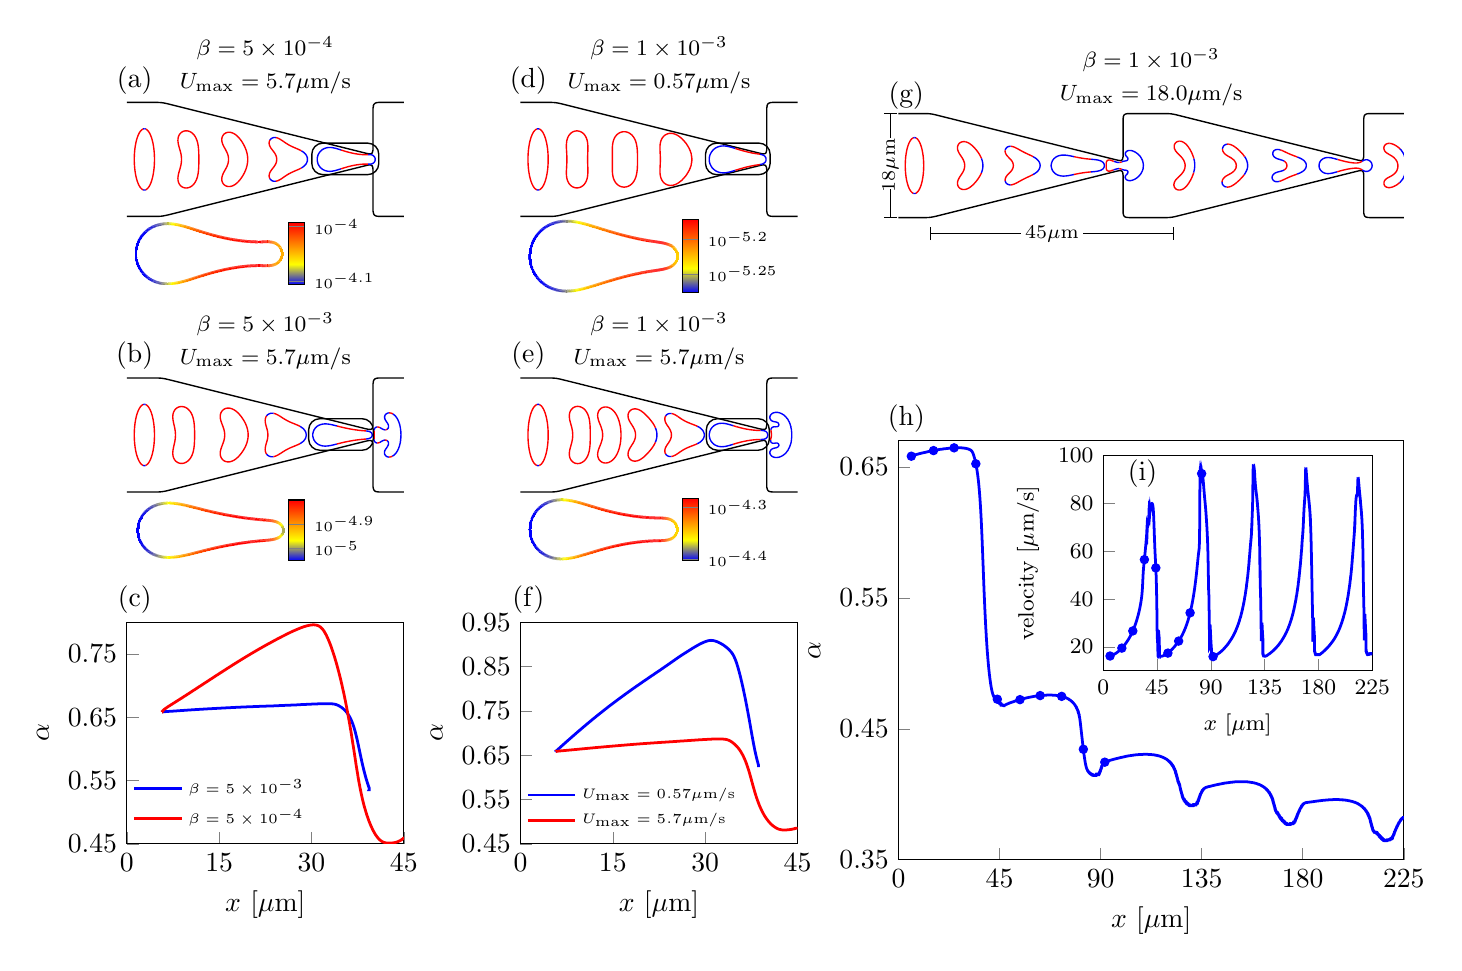 \begin{tikzpicture}[scale=1.0]

\begin{axis}[
  at = {(0.0cm,6.0cm)},
  width = 5.10cm,
  hide axis,
  axis equal image,
  xmin = 1,
  xmax = 16.75,
  ymin = -4,
  ymax = 4,
  xtick = \empty,
  ytick = \empty,
  title style = {align=center, yshift = -0.4cm},
  title = {\footnotesize $\beta = 5 \times 10^{-4}$ \\ 
           \footnotesize $U_{\max} = 5.7\mu$m/s},
]

% outer wall
\addplot[black,line width=0.5pt] coordinates{
(7.559e-02,-3.163e+00)
(1.06e-01,-3.188e+00)
(1.424e-01,-3.206e+00)
(1.84e-01,-3.22e+00)
(2.3e-01,-3.229e+00)
(2.793e-01,-3.235e+00)
(3.311e-01,-3.239e+00)
(3.844e-01,-3.24e+00)
(4.388e-01,-3.241e+00)
(4.937e-01,-3.242e+00)
(5.49e-01,-3.242e+00)
(6.044e-01,-3.242e+00)
(6.597e-01,-3.242e+00)
(7.151e-01,-3.242e+00)
(7.705e-01,-3.242e+00)
(8.258e-01,-3.242e+00)
(8.812e-01,-3.242e+00)
(9.365e-01,-3.242e+00)
(9.919e-01,-3.242e+00)
(1.047e+00,-3.242e+00)
(1.103e+00,-3.242e+00)
(1.158e+00,-3.242e+00)
(1.213e+00,-3.242e+00)
(1.269e+00,-3.242e+00)
(1.324e+00,-3.242e+00)
(1.379e+00,-3.242e+00)
(1.435e+00,-3.242e+00)
(1.49e+00,-3.242e+00)
(1.546e+00,-3.242e+00)
(1.601e+00,-3.242e+00)
(1.656e+00,-3.242e+00)
(1.712e+00,-3.242e+00)
(1.767e+00,-3.242e+00)
(1.822e+00,-3.242e+00)
(1.878e+00,-3.242e+00)
(1.933e+00,-3.242e+00)
(1.988e+00,-3.242e+00)
(2.044e+00,-3.242e+00)
(2.099e+00,-3.242e+00)
(2.155e+00,-3.242e+00)
(2.21e+00,-3.242e+00)
(2.265e+00,-3.242e+00)
(2.321e+00,-3.242e+00)
(2.376e+00,-3.242e+00)
(2.431e+00,-3.242e+00)
(2.487e+00,-3.242e+00)
(2.542e+00,-3.242e+00)
(2.597e+00,-3.242e+00)
(2.653e+00,-3.242e+00)
(2.708e+00,-3.241e+00)
(2.763e+00,-3.24e+00)
(2.818e+00,-3.238e+00)
(2.873e+00,-3.235e+00)
(2.927e+00,-3.231e+00)
(2.981e+00,-3.225e+00)
(3.035e+00,-3.219e+00)
(3.088e+00,-3.21e+00)
(3.141e+00,-3.201e+00)
(3.194e+00,-3.19e+00)
(3.246e+00,-3.179e+00)
(3.299e+00,-3.166e+00)
(3.351e+00,-3.154e+00)
(3.403e+00,-3.141e+00)
(3.456e+00,-3.128e+00)
(3.508e+00,-3.115e+00)
(3.56e+00,-3.102e+00)
(3.612e+00,-3.089e+00)
(3.664e+00,-3.076e+00)
(3.717e+00,-3.063e+00)
(3.769e+00,-3.05e+00)
(3.821e+00,-3.037e+00)
(3.873e+00,-3.024e+00)
(3.925e+00,-3.011e+00)
(3.978e+00,-2.998e+00)
(4.03e+00,-2.985e+00)
(4.082e+00,-2.972e+00)
(4.134e+00,-2.959e+00)
(4.187e+00,-2.946e+00)
(4.239e+00,-2.933e+00)
(4.291e+00,-2.92e+00)
(4.343e+00,-2.907e+00)
(4.395e+00,-2.894e+00)
(4.448e+00,-2.881e+00)
(4.5e+00,-2.868e+00)
(4.552e+00,-2.855e+00)
(4.604e+00,-2.842e+00)
(4.657e+00,-2.829e+00)
(4.709e+00,-2.816e+00)
(4.761e+00,-2.803e+00)
(4.813e+00,-2.79e+00)
(4.865e+00,-2.777e+00)
(4.918e+00,-2.764e+00)
(4.97e+00,-2.751e+00)
(5.022e+00,-2.738e+00)
(5.074e+00,-2.725e+00)
(5.126e+00,-2.712e+00)
(5.179e+00,-2.699e+00)
(5.231e+00,-2.686e+00)
(5.283e+00,-2.673e+00)
(5.335e+00,-2.66e+00)
(5.387e+00,-2.647e+00)
(5.44e+00,-2.634e+00)
(5.492e+00,-2.621e+00)
(5.544e+00,-2.608e+00)
(5.596e+00,-2.595e+00)
(5.649e+00,-2.582e+00)
(5.701e+00,-2.569e+00)
(5.753e+00,-2.556e+00)
(5.805e+00,-2.542e+00)
(5.857e+00,-2.53e+00)
(5.91e+00,-2.517e+00)
(5.962e+00,-2.503e+00)
(6.014e+00,-2.49e+00)
(6.066e+00,-2.478e+00)
(6.118e+00,-2.464e+00)
(6.171e+00,-2.451e+00)
(6.223e+00,-2.438e+00)
(6.275e+00,-2.425e+00)
(6.327e+00,-2.412e+00)
(6.379e+00,-2.399e+00)
(6.432e+00,-2.386e+00)
(6.484e+00,-2.373e+00)
(6.536e+00,-2.36e+00)
(6.588e+00,-2.347e+00)
(6.641e+00,-2.334e+00)
(6.693e+00,-2.321e+00)
(6.745e+00,-2.308e+00)
(6.797e+00,-2.295e+00)
(6.849e+00,-2.282e+00)
(6.902e+00,-2.269e+00)
(6.954e+00,-2.256e+00)
(7.006e+00,-2.243e+00)
(7.058e+00,-2.23e+00)
(7.11e+00,-2.217e+00)
(7.163e+00,-2.204e+00)
(7.215e+00,-2.191e+00)
(7.267e+00,-2.178e+00)
(7.319e+00,-2.165e+00)
(7.371e+00,-2.152e+00)
(7.424e+00,-2.139e+00)
(7.476e+00,-2.126e+00)
(7.528e+00,-2.113e+00)
(7.58e+00,-2.1e+00)
(7.633e+00,-2.087e+00)
(7.685e+00,-2.074e+00)
(7.737e+00,-2.061e+00)
(7.789e+00,-2.048e+00)
(7.841e+00,-2.035e+00)
(7.894e+00,-2.022e+00)
(7.946e+00,-2.009e+00)
(7.998e+00,-1.996e+00)
(8.05e+00,-1.983e+00)
(8.102e+00,-1.97e+00)
(8.155e+00,-1.957e+00)
(8.207e+00,-1.944e+00)
(8.259e+00,-1.931e+00)
(8.311e+00,-1.918e+00)
(8.363e+00,-1.905e+00)
(8.416e+00,-1.892e+00)
(8.468e+00,-1.879e+00)
(8.52e+00,-1.866e+00)
(8.572e+00,-1.853e+00)
(8.624e+00,-1.84e+00)
(8.677e+00,-1.827e+00)
(8.729e+00,-1.814e+00)
(8.781e+00,-1.8e+00)
(8.833e+00,-1.788e+00)
(8.886e+00,-1.774e+00)
(8.938e+00,-1.762e+00)
(8.99e+00,-1.748e+00)
(9.042e+00,-1.736e+00)
(9.094e+00,-1.722e+00)
(9.147e+00,-1.709e+00)
(9.199e+00,-1.696e+00)
(9.251e+00,-1.683e+00)
(9.303e+00,-1.67e+00)
(9.355e+00,-1.657e+00)
(9.408e+00,-1.644e+00)
(9.46e+00,-1.631e+00)
(9.512e+00,-1.618e+00)
(9.564e+00,-1.605e+00)
(9.617e+00,-1.592e+00)
(9.669e+00,-1.579e+00)
(9.721e+00,-1.566e+00)
(9.773e+00,-1.553e+00)
(9.825e+00,-1.54e+00)
(9.877e+00,-1.527e+00)
(9.93e+00,-1.514e+00)
(9.982e+00,-1.501e+00)
(1.003e+01,-1.488e+00)
(1.009e+01,-1.475e+00)
(1.014e+01,-1.462e+00)
(1.019e+01,-1.449e+00)
(1.024e+01,-1.436e+00)
(1.03e+01,-1.423e+00)
(1.035e+01,-1.41e+00)
(1.04e+01,-1.397e+00)
(1.045e+01,-1.384e+00)
(1.05e+01,-1.371e+00)
(1.056e+01,-1.358e+00)
(1.061e+01,-1.345e+00)
(1.066e+01,-1.332e+00)
(1.071e+01,-1.319e+00)
(1.077e+01,-1.306e+00)
(1.082e+01,-1.293e+00)
(1.087e+01,-1.28e+00)
(1.092e+01,-1.267e+00)
(1.097e+01,-1.254e+00)
(1.103e+01,-1.241e+00)
(1.108e+01,-1.228e+00)
(1.113e+01,-1.215e+00)
(1.118e+01,-1.202e+00)
(1.123e+01,-1.189e+00)
(1.129e+01,-1.176e+00)
(1.134e+01,-1.163e+00)
(1.139e+01,-1.15e+00)
(1.144e+01,-1.137e+00)
(1.15e+01,-1.124e+00)
(1.155e+01,-1.111e+00)
(1.16e+01,-1.098e+00)
(1.165e+01,-1.085e+00)
(1.171e+01,-1.072e+00)
(1.176e+01,-1.058e+00)
(1.181e+01,-1.046e+00)
(1.186e+01,-1.032e+00)
(1.191e+01,-1.02e+00)
(1.197e+01,-1.006e+00)
(1.202e+01,-9.935e-01)
(1.207e+01,-9.804e-01)
(1.212e+01,-9.674e-01)
(1.218e+01,-9.544e-01)
(1.223e+01,-9.414e-01)
(1.228e+01,-9.284e-01)
(1.233e+01,-9.154e-01)
(1.238e+01,-9.023e-01)
(1.244e+01,-8.893e-01)
(1.249e+01,-8.763e-01)
(1.254e+01,-8.633e-01)
(1.259e+01,-8.503e-01)
(1.264e+01,-8.373e-01)
(1.27e+01,-8.242e-01)
(1.275e+01,-8.112e-01)
(1.28e+01,-7.982e-01)
(1.285e+01,-7.852e-01)
(1.291e+01,-7.722e-01)
(1.296e+01,-7.591e-01)
(1.301e+01,-7.461e-01)
(1.306e+01,-7.331e-01)
(1.312e+01,-7.201e-01)
(1.317e+01,-7.071e-01)
(1.322e+01,-6.941e-01)
(1.327e+01,-6.81e-01)
(1.332e+01,-6.68e-01)
(1.338e+01,-6.55e-01)
(1.343e+01,-6.42e-01)
(1.348e+01,-6.29e-01)
(1.353e+01,-6.16e-01)
(1.358e+01,-6.029e-01)
(1.364e+01,-5.899e-01)
(1.369e+01,-5.769e-01)
(1.374e+01,-5.639e-01)
(1.379e+01,-5.509e-01)
(1.385e+01,-5.378e-01)
(1.39e+01,-5.248e-01)
(1.395e+01,-5.118e-01)
(1.4e+01,-4.988e-01)
(1.405e+01,-4.858e-01)
(1.411e+01,-4.728e-01)
(1.416e+01,-4.597e-01)
(1.421e+01,-4.467e-01)
(1.426e+01,-4.337e-01)
(1.431e+01,-4.207e-01)
(1.437e+01,-4.076e-01)
(1.442e+01,-3.947e-01)
(1.447e+01,-3.817e-01)
(1.452e+01,-3.686e-01)
(1.458e+01,-3.554e-01)
(1.463e+01,-3.429e-01)
(1.468e+01,-3.317e-01)
(1.473e+01,-3.225e-01)
(1.478e+01,-3.162e-01)
(1.482e+01,-3.14e-01)
(1.486e+01,-3.172e-01)
(1.489e+01,-3.268e-01)
(1.492e+01,-3.436e-01)
(1.495e+01,-3.679e-01)
(1.496e+01,-3.995e-01)
(1.498e+01,-4.376e-01)
(1.499e+01,-4.811e-01)
(1.499e+01,-5.288e-01)
(1.5e+01,-5.795e-01)
(1.5e+01,-6.322e-01)
(1.5e+01,-6.861e-01)
(1.5e+01,-7.408e-01)
(1.5e+01,-7.959e-01)
(1.5e+01,-8.511e-01)
(1.5e+01,-9.064e-01)
(1.5e+01,-9.616e-01)
(1.5e+01,-1.017e+00)
(1.5e+01,-1.072e+00)
(1.5e+01,-1.127e+00)
(1.5e+01,-1.182e+00)
(1.5e+01,-1.238e+00)
(1.5e+01,-1.293e+00)
(1.5e+01,-1.348e+00)
(1.5e+01,-1.403e+00)
(1.5e+01,-1.458e+00)
(1.5e+01,-1.514e+00)
(1.5e+01,-1.569e+00)
(1.5e+01,-1.624e+00)
(1.5e+01,-1.679e+00)
(1.5e+01,-1.734e+00)
(1.5e+01,-1.79e+00)
(1.5e+01,-1.845e+00)
(1.5e+01,-1.9e+00)
(1.5e+01,-1.955e+00)
(1.5e+01,-2.011e+00)
(1.5e+01,-2.066e+00)
(1.5e+01,-2.121e+00)
(1.5e+01,-2.176e+00)
(1.5e+01,-2.231e+00)
(1.5e+01,-2.287e+00)
(1.5e+01,-2.342e+00)
(1.5e+01,-2.397e+00)
(1.5e+01,-2.452e+00)
(1.5e+01,-2.507e+00)
(1.5e+01,-2.563e+00)
(1.5e+01,-2.618e+00)
(1.5e+01,-2.673e+00)
(1.5e+01,-2.728e+00)
(1.5e+01,-2.784e+00)
(1.5e+01,-2.839e+00)
(1.5e+01,-2.893e+00)
(1.5e+01,-2.945e+00)
(1.501e+01,-2.995e+00)
(1.502e+01,-3.043e+00)
(1.503e+01,-3.086e+00)
(1.505e+01,-3.123e+00)
(1.507e+01,-3.156e+00)
(1.51e+01,-3.182e+00)
(1.513e+01,-3.202e+00)
(1.517e+01,-3.217e+00)
(1.522e+01,-3.227e+00)
(1.527e+01,-3.234e+00)
(1.532e+01,-3.238e+00)
(1.537e+01,-3.24e+00)
(1.543e+01,-3.241e+00)
(1.548e+01,-3.242e+00)
(1.554e+01,-3.242e+00)
(1.559e+01,-3.242e+00)
(1.565e+01,-3.242e+00)
(1.57e+01,-3.242e+00)
(1.576e+01,-3.242e+00)
(1.581e+01,-3.242e+00)
(1.587e+01,-3.242e+00)
(1.592e+01,-3.242e+00)
(1.598e+01,-3.242e+00)
(1.603e+01,-3.242e+00)
(1.609e+01,-3.242e+00)
(1.615e+01,-3.242e+00)
(1.62e+01,-3.242e+00)
(1.626e+01,-3.242e+00)
(1.631e+01,-3.242e+00)
(1.637e+01,-3.242e+00)
(1.642e+01,-3.242e+00)
(1.648e+01,-3.242e+00)
(1.653e+01,-3.242e+00)
(1.659e+01,-3.242e+00)
(1.664e+01,-3.242e+00)
(1.67e+01,-3.242e+00)
(1.675e+01,-3.242e+00)
(1.681e+01,-3.242e+00)
(1.687e+01,-3.242e+00)
(1.692e+01,-3.242e+00)
(1.698e+01,-3.242e+00)
(1.703e+01,-3.242e+00)
(1.709e+01,-3.242e+00)
(1.714e+01,-3.242e+00)
(1.72e+01,-3.242e+00)
(1.725e+01,-3.242e+00)
(1.731e+01,-3.242e+00)
(1.736e+01,-3.242e+00)
(1.742e+01,-3.242e+00)
(1.748e+01,-3.242e+00)
(1.753e+01,-3.242e+00)
(1.758e+01,-3.242e+00)
(1.764e+01,-3.241e+00)
(1.769e+01,-3.239e+00)
(1.774e+01,-3.234e+00)
(1.779e+01,-3.227e+00)
(1.784e+01,-3.216e+00)
(1.787e+01,-3.2e+00)
(1.791e+01,-3.178e+00)
(1.794e+01,-3.151e+00)
(1.796e+01,-3.118e+00)
(1.797e+01,-3.079e+00)
(1.798e+01,-3.036e+00)
(1.799e+01,-2.989e+00)
(1.8e+01,-2.939e+00)
(1.8e+01,-2.887e+00)
(1.8e+01,-2.834e+00)
(1.8e+01,-2.78e+00)
(1.8e+01,-2.727e+00)
(1.8e+01,-2.672e+00)
(1.8e+01,-2.618e+00)
(1.8e+01,-2.564e+00)
(1.8e+01,-2.51e+00)
(1.8e+01,-2.455e+00)
(1.8e+01,-2.401e+00)
(1.8e+01,-2.347e+00)
(1.8e+01,-2.293e+00)
(1.8e+01,-2.239e+00)
(1.8e+01,-2.184e+00)
(1.8e+01,-2.13e+00)
(1.8e+01,-2.076e+00)
(1.8e+01,-2.022e+00)
(1.8e+01,-1.967e+00)
(1.8e+01,-1.913e+00)
(1.8e+01,-1.859e+00)
(1.8e+01,-1.805e+00)
(1.8e+01,-1.75e+00)
(1.8e+01,-1.696e+00)
(1.8e+01,-1.642e+00)
(1.8e+01,-1.588e+00)
(1.8e+01,-1.534e+00)
(1.8e+01,-1.479e+00)
(1.8e+01,-1.425e+00)
(1.8e+01,-1.371e+00)
(1.8e+01,-1.317e+00)
(1.8e+01,-1.263e+00)
(1.8e+01,-1.208e+00)
(1.8e+01,-1.154e+00)
(1.8e+01,-1.1e+00)
(1.8e+01,-1.046e+00)
(1.8e+01,-9.915e-01)
(1.8e+01,-9.373e-01)
(1.8e+01,-8.831e-01)
(1.8e+01,-8.288e-01)
(1.8e+01,-7.746e-01)
(1.8e+01,-7.204e-01)
(1.8e+01,-6.662e-01)
(1.8e+01,-6.12e-01)
(1.8e+01,-5.577e-01)
(1.8e+01,-5.035e-01)
(1.8e+01,-4.493e-01)
(1.8e+01,-3.951e-01)
(1.8e+01,-3.409e-01)
(1.8e+01,-2.867e-01)
(1.8e+01,-2.325e-01)
(1.8e+01,-1.782e-01)
(1.8e+01,-1.24e-01)
(1.8e+01,-6.98e-02)
(1.8e+01,-1.558e-02)
(1.8e+01,3.863e-02)
(1.8e+01,9.285e-02)
(1.8e+01,1.471e-01)
(1.8e+01,2.013e-01)
(1.8e+01,2.555e-01)
(1.8e+01,3.097e-01)
(1.8e+01,3.639e-01)
(1.8e+01,4.181e-01)
(1.8e+01,4.724e-01)
(1.8e+01,5.266e-01)
(1.8e+01,5.808e-01)
(1.8e+01,6.35e-01)
(1.8e+01,6.892e-01)
(1.8e+01,7.434e-01)
(1.8e+01,7.977e-01)
(1.8e+01,8.519e-01)
(1.8e+01,9.061e-01)
(1.8e+01,9.603e-01)
(1.8e+01,1.014e+00)
(1.8e+01,1.069e+00)
(1.8e+01,1.123e+00)
(1.8e+01,1.177e+00)
(1.8e+01,1.231e+00)
(1.8e+01,1.286e+00)
(1.8e+01,1.34e+00)
(1.8e+01,1.394e+00)
(1.8e+01,1.448e+00)
(1.8e+01,1.502e+00)
(1.8e+01,1.557e+00)
(1.8e+01,1.611e+00)
(1.8e+01,1.665e+00)
(1.8e+01,1.719e+00)
(1.8e+01,1.774e+00)
(1.8e+01,1.828e+00)
(1.8e+01,1.882e+00)
(1.8e+01,1.936e+00)
(1.8e+01,1.99e+00)
(1.8e+01,2.045e+00)
(1.8e+01,2.099e+00)
(1.8e+01,2.153e+00)
(1.8e+01,2.207e+00)
(1.8e+01,2.261e+00)
(1.8e+01,2.316e+00)
(1.8e+01,2.37e+00)
(1.8e+01,2.424e+00)
(1.8e+01,2.478e+00)
(1.8e+01,2.533e+00)
(1.8e+01,2.587e+00)
(1.8e+01,2.641e+00)
(1.8e+01,2.695e+00)
(1.8e+01,2.749e+00)
(1.8e+01,2.804e+00)
(1.8e+01,2.858e+00)
(1.8e+01,2.91e+00)
(1.8e+01,2.962e+00)
(1.799e+01,3.01e+00)
(1.798e+01,3.056e+00)
(1.797e+01,3.097e+00)
(1.795e+01,3.133e+00)
(1.792e+01,3.163e+00)
(1.789e+01,3.188e+00)
(1.786e+01,3.206e+00)
(1.782e+01,3.22e+00)
(1.777e+01,3.229e+00)
(1.772e+01,3.235e+00)
(1.767e+01,3.239e+00)
(1.762e+01,3.24e+00)
(1.756e+01,3.241e+00)
(1.751e+01,3.242e+00)
(1.745e+01,3.242e+00)
(1.74e+01,3.242e+00)
(1.734e+01,3.242e+00)
(1.728e+01,3.242e+00)
(1.723e+01,3.242e+00)
(1.717e+01,3.242e+00)
(1.712e+01,3.242e+00)
(1.706e+01,3.242e+00)
(1.701e+01,3.242e+00)
(1.695e+01,3.242e+00)
(1.69e+01,3.242e+00)
(1.684e+01,3.242e+00)
(1.679e+01,3.242e+00)
(1.673e+01,3.242e+00)
(1.668e+01,3.242e+00)
(1.662e+01,3.242e+00)
(1.657e+01,3.242e+00)
(1.651e+01,3.242e+00)
(1.645e+01,3.242e+00)
(1.64e+01,3.242e+00)
(1.634e+01,3.242e+00)
(1.629e+01,3.242e+00)
(1.623e+01,3.242e+00)
(1.618e+01,3.242e+00)
(1.612e+01,3.242e+00)
(1.607e+01,3.242e+00)
(1.601e+01,3.242e+00)
(1.596e+01,3.242e+00)
(1.59e+01,3.242e+00)
(1.585e+01,3.242e+00)
(1.579e+01,3.242e+00)
(1.573e+01,3.242e+00)
(1.568e+01,3.242e+00)
(1.562e+01,3.242e+00)
(1.557e+01,3.242e+00)
(1.551e+01,3.242e+00)
(1.546e+01,3.242e+00)
(1.54e+01,3.242e+00)
(1.535e+01,3.24e+00)
(1.53e+01,3.238e+00)
(1.525e+01,3.233e+00)
(1.52e+01,3.225e+00)
(1.516e+01,3.212e+00)
(1.512e+01,3.195e+00)
(1.509e+01,3.172e+00)
(1.506e+01,3.142e+00)
(1.504e+01,3.107e+00)
(1.502e+01,3.067e+00)
(1.502e+01,3.022e+00)
(1.501e+01,2.973e+00)
(1.5e+01,2.922e+00)
(1.5e+01,2.869e+00)
(1.5e+01,2.815e+00)
(1.5e+01,2.76e+00)
(1.5e+01,2.705e+00)
(1.5e+01,2.65e+00)
(1.5e+01,2.594e+00)
(1.5e+01,2.539e+00)
(1.5e+01,2.484e+00)
(1.5e+01,2.429e+00)
(1.5e+01,2.374e+00)
(1.5e+01,2.318e+00)
(1.5e+01,2.263e+00)
(1.5e+01,2.208e+00)
(1.5e+01,2.153e+00)
(1.5e+01,2.098e+00)
(1.5e+01,2.042e+00)
(1.5e+01,1.987e+00)
(1.5e+01,1.932e+00)
(1.5e+01,1.877e+00)
(1.5e+01,1.821e+00)
(1.5e+01,1.766e+00)
(1.5e+01,1.711e+00)
(1.5e+01,1.656e+00)
(1.5e+01,1.601e+00)
(1.5e+01,1.545e+00)
(1.5e+01,1.49e+00)
(1.5e+01,1.435e+00)
(1.5e+01,1.38e+00)
(1.5e+01,1.325e+00)
(1.5e+01,1.269e+00)
(1.5e+01,1.214e+00)
(1.5e+01,1.159e+00)
(1.5e+01,1.104e+00)
(1.5e+01,1.048e+00)
(1.5e+01,9.933e-01)
(1.5e+01,9.381e-01)
(1.5e+01,8.829e-01)
(1.5e+01,8.277e-01)
(1.5e+01,7.725e-01)
(1.5e+01,7.171e-01)
(1.5e+01,6.621e-01)
(1.5e+01,6.082e-01)
(1.5e+01,5.56e-01)
(1.499e+01,5.063e-01)
(1.498e+01,4.603e-01)
(1.497e+01,4.193e-01)
(1.496e+01,3.844e-01)
(1.494e+01,3.564e-01)
(1.491e+01,3.359e-01)
(1.488e+01,3.228e-01)
(1.484e+01,3.165e-01)
(1.48e+01,3.161e-01)
(1.476e+01,3.202e-01)
(1.471e+01,3.278e-01)
(1.466e+01,3.377e-01)
(1.461e+01,3.491e-01)
(1.455e+01,3.613e-01)
(1.45e+01,3.741e-01)
(1.445e+01,3.872e-01)
(1.44e+01,4.002e-01)
(1.435e+01,4.132e-01)
(1.429e+01,4.262e-01)
(1.424e+01,4.392e-01)
(1.419e+01,4.523e-01)
(1.414e+01,4.653e-01)
(1.408e+01,4.783e-01)
(1.403e+01,4.913e-01)
(1.398e+01,5.043e-01)
(1.393e+01,5.173e-01)
(1.388e+01,5.304e-01)
(1.382e+01,5.434e-01)
(1.377e+01,5.564e-01)
(1.372e+01,5.694e-01)
(1.367e+01,5.824e-01)
(1.361e+01,5.955e-01)
(1.356e+01,6.085e-01)
(1.351e+01,6.215e-01)
(1.346e+01,6.345e-01)
(1.341e+01,6.475e-01)
(1.335e+01,6.605e-01)
(1.33e+01,6.736e-01)
(1.325e+01,6.866e-01)
(1.32e+01,6.996e-01)
(1.315e+01,7.126e-01)
(1.309e+01,7.256e-01)
(1.304e+01,7.386e-01)
(1.299e+01,7.517e-01)
(1.294e+01,7.647e-01)
(1.288e+01,7.777e-01)
(1.283e+01,7.907e-01)
(1.278e+01,8.037e-01)
(1.273e+01,8.168e-01)
(1.268e+01,8.298e-01)
(1.262e+01,8.428e-01)
(1.257e+01,8.558e-01)
(1.252e+01,8.688e-01)
(1.247e+01,8.818e-01)
(1.241e+01,8.948e-01)
(1.236e+01,9.079e-01)
(1.231e+01,9.209e-01)
(1.226e+01,9.339e-01)
(1.22e+01,9.469e-01)
(1.215e+01,9.599e-01)
(1.21e+01,9.73e-01)
(1.205e+01,9.86e-01)
(1.2e+01,9.99e-01)
(1.194e+01,1.012e+00)
(1.189e+01,1.025e+00)
(1.184e+01,1.038e+00)
(1.179e+01,1.051e+00)
(1.173e+01,1.064e+00)
(1.168e+01,1.077e+00)
(1.163e+01,1.09e+00)
(1.158e+01,1.103e+00)
(1.153e+01,1.116e+00)
(1.147e+01,1.129e+00)
(1.142e+01,1.142e+00)
(1.137e+01,1.155e+00)
(1.132e+01,1.168e+00)
(1.127e+01,1.181e+00)
(1.121e+01,1.194e+00)
(1.116e+01,1.207e+00)
(1.111e+01,1.22e+00)
(1.106e+01,1.233e+00)
(1.1e+01,1.246e+00)
(1.095e+01,1.259e+00)
(1.09e+01,1.272e+00)
(1.085e+01,1.285e+00)
(1.079e+01,1.298e+00)
(1.074e+01,1.311e+00)
(1.069e+01,1.324e+00)
(1.064e+01,1.337e+00)
(1.059e+01,1.351e+00)
(1.053e+01,1.363e+00)
(1.048e+01,1.377e+00)
(1.043e+01,1.389e+00)
(1.038e+01,1.403e+00)
(1.032e+01,1.416e+00)
(1.027e+01,1.429e+00)
(1.022e+01,1.442e+00)
(1.017e+01,1.455e+00)
(1.012e+01,1.468e+00)
(1.006e+01,1.481e+00)
(1.001e+01,1.494e+00)
(9.96e+00,1.507e+00)
(9.908e+00,1.52e+00)
(9.855e+00,1.533e+00)
(9.803e+00,1.546e+00)
(9.751e+00,1.559e+00)
(9.699e+00,1.572e+00)
(9.646e+00,1.585e+00)
(9.594e+00,1.598e+00)
(9.542e+00,1.611e+00)
(9.49e+00,1.624e+00)
(9.438e+00,1.637e+00)
(9.385e+00,1.65e+00)
(9.333e+00,1.663e+00)
(9.281e+00,1.676e+00)
(9.229e+00,1.689e+00)
(9.177e+00,1.702e+00)
(9.124e+00,1.715e+00)
(9.072e+00,1.728e+00)
(9.02e+00,1.741e+00)
(8.968e+00,1.754e+00)
(8.915e+00,1.767e+00)
(8.863e+00,1.78e+00)
(8.811e+00,1.793e+00)
(8.759e+00,1.806e+00)
(8.707e+00,1.819e+00)
(8.655e+00,1.832e+00)
(8.602e+00,1.845e+00)
(8.55e+00,1.858e+00)
(8.498e+00,1.871e+00)
(8.446e+00,1.884e+00)
(8.393e+00,1.897e+00)
(8.341e+00,1.91e+00)
(8.289e+00,1.923e+00)
(8.237e+00,1.936e+00)
(8.185e+00,1.949e+00)
(8.132e+00,1.962e+00)
(8.08e+00,1.975e+00)
(8.028e+00,1.988e+00)
(7.976e+00,2.001e+00)
(7.923e+00,2.014e+00)
(7.871e+00,2.027e+00)
(7.819e+00,2.04e+00)
(7.767e+00,2.053e+00)
(7.715e+00,2.066e+00)
(7.662e+00,2.079e+00)
(7.61e+00,2.092e+00)
(7.558e+00,2.106e+00)
(7.506e+00,2.119e+00)
(7.454e+00,2.131e+00)
(7.401e+00,2.144e+00)
(7.349e+00,2.158e+00)
(7.297e+00,2.171e+00)
(7.245e+00,2.184e+00)
(7.193e+00,2.197e+00)
(7.14e+00,2.21e+00)
(7.088e+00,2.223e+00)
(7.036e+00,2.236e+00)
(6.984e+00,2.249e+00)
(6.931e+00,2.262e+00)
(6.879e+00,2.275e+00)
(6.827e+00,2.288e+00)
(6.775e+00,2.301e+00)
(6.723e+00,2.314e+00)
(6.67e+00,2.327e+00)
(6.618e+00,2.34e+00)
(6.566e+00,2.353e+00)
(6.514e+00,2.366e+00)
(6.462e+00,2.379e+00)
(6.409e+00,2.392e+00)
(6.357e+00,2.405e+00)
(6.305e+00,2.418e+00)
(6.253e+00,2.431e+00)
(6.201e+00,2.444e+00)
(6.148e+00,2.457e+00)
(6.096e+00,2.47e+00)
(6.044e+00,2.483e+00)
(5.992e+00,2.496e+00)
(5.94e+00,2.509e+00)
(5.887e+00,2.522e+00)
(5.835e+00,2.535e+00)
(5.783e+00,2.548e+00)
(5.731e+00,2.561e+00)
(5.678e+00,2.574e+00)
(5.626e+00,2.587e+00)
(5.574e+00,2.6e+00)
(5.522e+00,2.613e+00)
(5.47e+00,2.626e+00)
(5.417e+00,2.639e+00)
(5.365e+00,2.652e+00)
(5.313e+00,2.665e+00)
(5.261e+00,2.678e+00)
(5.209e+00,2.691e+00)
(5.156e+00,2.704e+00)
(5.104e+00,2.717e+00)
(5.052e+00,2.73e+00)
(5.0e+00,2.743e+00)
(4.948e+00,2.756e+00)
(4.895e+00,2.769e+00)
(4.843e+00,2.782e+00)
(4.791e+00,2.795e+00)
(4.739e+00,2.808e+00)
(4.686e+00,2.821e+00)
(4.634e+00,2.834e+00)
(4.582e+00,2.848e+00)
(4.53e+00,2.861e+00)
(4.478e+00,2.873e+00)
(4.426e+00,2.886e+00)
(4.373e+00,2.9e+00)
(4.321e+00,2.913e+00)
(4.269e+00,2.926e+00)
(4.217e+00,2.939e+00)
(4.164e+00,2.952e+00)
(4.112e+00,2.965e+00)
(4.06e+00,2.978e+00)
(4.008e+00,2.991e+00)
(3.956e+00,3.004e+00)
(3.903e+00,3.017e+00)
(3.851e+00,3.03e+00)
(3.799e+00,3.043e+00)
(3.747e+00,3.056e+00)
(3.695e+00,3.069e+00)
(3.642e+00,3.082e+00)
(3.59e+00,3.095e+00)
(3.538e+00,3.108e+00)
(3.486e+00,3.121e+00)
(3.433e+00,3.134e+00)
(3.381e+00,3.147e+00)
(3.329e+00,3.16e+00)
(3.277e+00,3.172e+00)
(3.224e+00,3.184e+00)
(3.171e+00,3.195e+00)
(3.119e+00,3.205e+00)
(3.065e+00,3.214e+00)
(3.012e+00,3.222e+00)
(2.958e+00,3.228e+00)
(2.904e+00,3.232e+00)
(2.849e+00,3.236e+00)
(2.794e+00,3.238e+00)
(2.739e+00,3.24e+00)
(2.684e+00,3.241e+00)
(2.629e+00,3.241e+00)
(2.574e+00,3.242e+00)
(2.518e+00,3.242e+00)
(2.463e+00,3.242e+00)
(2.408e+00,3.242e+00)
(2.352e+00,3.242e+00)
(2.297e+00,3.242e+00)
(2.242e+00,3.242e+00)
(2.186e+00,3.242e+00)
(2.131e+00,3.242e+00)
(2.076e+00,3.242e+00)
(2.02e+00,3.242e+00)
(1.965e+00,3.242e+00)
(1.909e+00,3.242e+00)
(1.854e+00,3.242e+00)
(1.799e+00,3.242e+00)
(1.743e+00,3.242e+00)
(1.688e+00,3.242e+00)
(1.633e+00,3.242e+00)
(1.577e+00,3.242e+00)
(1.522e+00,3.242e+00)
(1.467e+00,3.242e+00)
(1.411e+00,3.242e+00)
(1.356e+00,3.242e+00)
(1.3e+00,3.242e+00)
(1.245e+00,3.242e+00)
(1.19e+00,3.242e+00)
(1.134e+00,3.242e+00)
(1.079e+00,3.242e+00)
(1.024e+00,3.242e+00)
(9.684e-01,3.242e+00)
(9.13e-01,3.242e+00)
(8.576e-01,3.242e+00)
(8.023e-01,3.242e+00)
(7.469e-01,3.242e+00)
(6.915e-01,3.242e+00)
(6.362e-01,3.242e+00)
(5.809e-01,3.242e+00)
(5.255e-01,3.242e+00)
(4.7e-01,3.242e+00)
(4.148e-01,3.242e+00)
(3.604e-01,3.241e+00)
(3.075e-01,3.239e+00)
(2.566e-01,3.234e+00)
(2.086e-01,3.227e+00)
(1.646e-01,3.216e+00)
(1.255e-01,3.2e+00)
(9.212e-02,3.178e+00)
(6.473e-02,3.151e+00)
(4.337e-02,3.118e+00)
(2.757e-02,3.079e+00)
(1.65e-02,3.036e+00)
(9.2e-03,2.989e+00)
(4.721e-03,2.939e+00)
(2.164e-03,2.887e+00)
(8.055e-04,2.834e+00)
(1.75e-04,2.78e+00)
(-2.183e-05,2.727e+00)
(-2.046e-05,2.672e+00)
(7.551e-06,2.618e+00)
(5.555e-06,2.564e+00)
(-3.671e-06,2.51e+00)
(-1.825e-06,2.455e+00)
(1.937e-06,2.401e+00)
(5.599e-07,2.347e+00)
(-9.938e-07,2.293e+00)
(-1.099e-07,2.239e+00)
(4.457e-07,2.184e+00)
(-1.631e-08,2.13e+00)
(-1.311e-07,2.076e+00)
(9.709e-09,2.022e+00)
(-3.433e-08,1.967e+00)
(4.301e-08,1.913e+00)
(1.028e-07,1.859e+00)
(-9.951e-08,1.805e+00)
(-1.109e-07,1.75e+00)
(1.396e-07,1.696e+00)
(8.534e-08,1.642e+00)
(-1.553e-07,1.588e+00)
(-4.666e-08,1.534e+00)
(1.465e-07,1.479e+00)
(9.893e-09,1.425e+00)
(-1.175e-07,1.371e+00)
(1.446e-08,1.317e+00)
(7.525e-08,1.263e+00)
(-2.001e-08,1.208e+00)
(-2.846e-08,1.154e+00)
(4.1e-09,1.1e+00)
(-1.403e-08,1.046e+00)
(3.258e-08,9.915e-01)
(4.39e-08,9.373e-01)
(-8.648e-08,8.831e-01)
(-5.409e-08,8.288e-01)
(1.517e-07,7.746e-01)
(3.94e-08,7.204e-01)
(-2.204e-07,6.662e-01)
(3.111e-09,6.12e-01)
(2.84e-07,5.578e-01)
(-7.385e-08,5.035e-01)
(-3.332e-07,4.493e-01)
(1.706e-07,3.951e-01)
(3.588e-07,3.409e-01)
(-2.883e-07,2.867e-01)
(-3.529e-07,2.325e-01)
(4.199e-07,1.782e-01)
(3.09e-07,1.24e-01)
(-5.557e-07,6.98e-02)
(-2.225e-07,1.558e-02)
(6.847e-07,-3.863e-02)
(9.161e-08,-9.285e-02)
(-7.945e-07,-1.471e-01)
(8.256e-08,-2.013e-01)
(8.724e-07,-2.555e-01)
(-2.958e-07,-3.097e-01)
(-9.058e-07,-3.639e-01)
(5.406e-07,-4.181e-01)
(8.828e-07,-4.724e-01)
(-8.064e-07,-5.266e-01)
(-7.934e-07,-5.808e-01)
(1.079e-06,-6.35e-01)
(6.295e-07,-6.892e-01)
(-1.343e-06,-7.435e-01)
(-3.862e-07,-7.977e-01)
(1.578e-06,-8.519e-01)
(6.184e-08,-9.061e-01)
(-1.765e-06,-9.603e-01)
(3.413e-07,-1.014e+00)
(1.881e-06,-1.069e+00)
(-8.167e-07,-1.123e+00)
(-1.903e-06,-1.177e+00)
(1.353e-06,-1.231e+00)
(1.809e-06,-1.286e+00)
(-1.935e-06,-1.34e+00)
(-1.576e-06,-1.394e+00)
(2.543e-06,-1.448e+00)
(1.18e-06,-1.502e+00)
(-3.149e-06,-1.557e+00)
(-5.973e-07,-1.611e+00)
(3.724e-06,-1.665e+00)
(-1.959e-07,-1.719e+00)
(-4.228e-06,-1.774e+00)
(1.229e-06,-1.828e+00)
(4.617e-06,-1.882e+00)
(-2.539e-06,-1.936e+00)
(-4.829e-06,-1.99e+00)
(4.18e-06,-2.045e+00)
(4.785e-06,-2.099e+00)
(-6.242e-06,-2.153e+00)
(-4.358e-06,-2.207e+00)
(8.889e-06,-2.261e+00)
(3.333e-06,-2.316e+00)
(-1.245e-05,-2.37e+00)
(-1.272e-06,-2.424e+00)
(1.768e-05,-2.478e+00)
(-2.913e-06,-2.533e+00)
(-2.662e-05,-2.587e+00)
(1.273e-05,-2.641e+00)
(4.665e-05,-2.695e+00)
(-4.538e-05,-2.749e+00)
(-1.226e-04,-2.804e+00)
(3.027e-04,-2.858e+00)
(1.817e-03,-2.91e+00)
(4.977e-03,-2.962e+00)
(1.05e-02,-3.01e+00)
(1.938e-02,-3.056e+00)
(3.267e-02,-3.097e+00)
(5.121e-02,-3.133e+00)
(7.559e-02,-3.163e+00)
};

% flow rate is 5.72 microns/second
% permeability rate is 5e-4
% 1st time step
\addplot[blue,line width=0.5pt] coordinates{
(2.0e+00,1.741e+00)
(1.986e+00,1.741e+00)
(1.972e+00,1.739e+00)
(1.958e+00,1.736e+00)
(1.944e+00,1.733e+00)
(1.93e+00,1.728e+00)
};
\addplot[red,line width=0.5pt] coordinates{
(1.93e+00,1.728e+00)
(1.916e+00,1.722e+00)
(1.902e+00,1.716e+00)
(1.888e+00,1.708e+00)
(1.874e+00,1.699e+00)
(1.861e+00,1.689e+00)
(1.847e+00,1.678e+00)
(1.833e+00,1.666e+00)
(1.82e+00,1.653e+00)
(1.806e+00,1.639e+00)
(1.793e+00,1.625e+00)
(1.78e+00,1.609e+00)
(1.767e+00,1.592e+00)
(1.754e+00,1.574e+00)
(1.742e+00,1.555e+00)
(1.729e+00,1.536e+00)
(1.717e+00,1.515e+00)
(1.705e+00,1.494e+00)
(1.693e+00,1.471e+00)
(1.681e+00,1.448e+00)
(1.669e+00,1.424e+00)
(1.658e+00,1.399e+00)
(1.647e+00,1.373e+00)
(1.636e+00,1.346e+00)
(1.625e+00,1.319e+00)
(1.614e+00,1.29e+00)
(1.604e+00,1.261e+00)
(1.594e+00,1.231e+00)
(1.584e+00,1.201e+00)
(1.575e+00,1.169e+00)
(1.565e+00,1.137e+00)
(1.556e+00,1.105e+00)
(1.547e+00,1.071e+00)
(1.539e+00,1.037e+00)
(1.53e+00,1.003e+00)
(1.522e+00,9.674e-01)
(1.515e+00,9.316e-01)
(1.507e+00,8.952e-01)
(1.5e+00,8.583e-01)
(1.494e+00,8.208e-01)
(1.487e+00,7.829e-01)
(1.481e+00,7.445e-01)
(1.475e+00,7.056e-01)
(1.469e+00,6.663e-01)
(1.464e+00,6.267e-01)
(1.459e+00,5.866e-01)
(1.455e+00,5.462e-01)
(1.45e+00,5.055e-01)
(1.446e+00,4.644e-01)
(1.443e+00,4.231e-01)
(1.44e+00,3.815e-01)
(1.437e+00,3.397e-01)
(1.434e+00,2.977e-01)
(1.432e+00,2.555e-01)
(1.43e+00,2.131e-01)
(1.429e+00,1.707e-01)
(1.427e+00,1.281e-01)
(1.426e+00,8.544e-02)
(1.426e+00,4.273e-02)
(1.426e+00,1.418e-16)
(1.426e+00,-4.273e-02)
(1.426e+00,-8.544e-02)
(1.427e+00,-1.281e-01)
(1.429e+00,-1.707e-01)
(1.43e+00,-2.131e-01)
(1.432e+00,-2.555e-01)
(1.434e+00,-2.977e-01)
(1.437e+00,-3.397e-01)
(1.44e+00,-3.815e-01)
(1.443e+00,-4.231e-01)
(1.446e+00,-4.644e-01)
(1.45e+00,-5.055e-01)
(1.455e+00,-5.462e-01)
(1.459e+00,-5.866e-01)
(1.464e+00,-6.267e-01)
(1.469e+00,-6.663e-01)
(1.475e+00,-7.056e-01)
(1.481e+00,-7.445e-01)
(1.487e+00,-7.829e-01)
(1.494e+00,-8.208e-01)
(1.5e+00,-8.583e-01)
(1.507e+00,-8.952e-01)
(1.515e+00,-9.316e-01)
(1.522e+00,-9.674e-01)
(1.53e+00,-1.003e+00)
(1.539e+00,-1.037e+00)
(1.547e+00,-1.071e+00)
(1.556e+00,-1.105e+00)
(1.565e+00,-1.137e+00)
(1.575e+00,-1.169e+00)
(1.584e+00,-1.201e+00)
(1.594e+00,-1.231e+00)
(1.604e+00,-1.261e+00)
(1.614e+00,-1.29e+00)
(1.625e+00,-1.319e+00)
(1.636e+00,-1.346e+00)
(1.647e+00,-1.373e+00)
(1.658e+00,-1.399e+00)
(1.669e+00,-1.424e+00)
(1.681e+00,-1.448e+00)
(1.693e+00,-1.471e+00)
(1.705e+00,-1.494e+00)
(1.717e+00,-1.515e+00)
(1.729e+00,-1.536e+00)
(1.742e+00,-1.555e+00)
(1.754e+00,-1.574e+00)
(1.767e+00,-1.592e+00)
(1.78e+00,-1.609e+00)
(1.793e+00,-1.625e+00)
(1.806e+00,-1.639e+00)
(1.82e+00,-1.653e+00)
(1.833e+00,-1.666e+00)
(1.847e+00,-1.678e+00)
(1.861e+00,-1.689e+00)
(1.874e+00,-1.699e+00)
(1.888e+00,-1.708e+00)
(1.902e+00,-1.716e+00)
(1.916e+00,-1.722e+00)
(1.93e+00,-1.728e+00)
};
\addplot[blue,line width=0.5pt] coordinates{
(1.93e+00,-1.728e+00)
(1.944e+00,-1.733e+00)
(1.958e+00,-1.736e+00)
(1.972e+00,-1.739e+00)
(1.986e+00,-1.741e+00)
(2.0e+00,-1.741e+00)
(2.014e+00,-1.741e+00)
(2.028e+00,-1.739e+00)
(2.042e+00,-1.736e+00)
(2.056e+00,-1.733e+00)
(2.07e+00,-1.728e+00)
};
\addplot[red,line width=0.5pt] coordinates{
(2.07e+00,-1.728e+00)
(2.084e+00,-1.722e+00)
(2.098e+00,-1.716e+00)
(2.112e+00,-1.708e+00)
(2.126e+00,-1.699e+00)
(2.139e+00,-1.689e+00)
(2.153e+00,-1.678e+00)
(2.167e+00,-1.666e+00)
(2.18e+00,-1.653e+00)
(2.193e+00,-1.639e+00)
(2.207e+00,-1.625e+00)
(2.22e+00,-1.609e+00)
(2.233e+00,-1.592e+00)
(2.245e+00,-1.574e+00)
(2.258e+00,-1.555e+00)
(2.271e+00,-1.536e+00)
(2.283e+00,-1.515e+00)
(2.295e+00,-1.494e+00)
(2.307e+00,-1.471e+00)
(2.319e+00,-1.448e+00)
(2.331e+00,-1.424e+00)
(2.342e+00,-1.399e+00)
(2.353e+00,-1.373e+00)
(2.364e+00,-1.346e+00)
(2.375e+00,-1.319e+00)
(2.386e+00,-1.29e+00)
(2.396e+00,-1.261e+00)
(2.406e+00,-1.231e+00)
(2.416e+00,-1.201e+00)
(2.425e+00,-1.169e+00)
(2.435e+00,-1.137e+00)
(2.444e+00,-1.105e+00)
(2.453e+00,-1.071e+00)
(2.461e+00,-1.037e+00)
(2.47e+00,-1.003e+00)
(2.478e+00,-9.674e-01)
(2.485e+00,-9.316e-01)
(2.493e+00,-8.952e-01)
(2.5e+00,-8.583e-01)
(2.506e+00,-8.208e-01)
(2.513e+00,-7.829e-01)
(2.519e+00,-7.445e-01)
(2.525e+00,-7.056e-01)
(2.531e+00,-6.663e-01)
(2.536e+00,-6.267e-01)
(2.541e+00,-5.866e-01)
(2.545e+00,-5.462e-01)
(2.55e+00,-5.055e-01)
(2.554e+00,-4.644e-01)
(2.557e+00,-4.231e-01)
(2.56e+00,-3.815e-01)
(2.563e+00,-3.397e-01)
(2.566e+00,-2.977e-01)
(2.568e+00,-2.555e-01)
(2.57e+00,-2.131e-01)
(2.571e+00,-1.707e-01)
(2.573e+00,-1.281e-01)
(2.574e+00,-8.544e-02)
(2.574e+00,-4.273e-02)
(2.574e+00,-3.55e-16)
(2.574e+00,4.273e-02)
(2.574e+00,8.544e-02)
(2.573e+00,1.281e-01)
(2.571e+00,1.707e-01)
(2.57e+00,2.131e-01)
(2.568e+00,2.555e-01)
(2.566e+00,2.977e-01)
(2.563e+00,3.397e-01)
(2.56e+00,3.815e-01)
(2.557e+00,4.231e-01)
(2.554e+00,4.644e-01)
(2.55e+00,5.055e-01)
(2.545e+00,5.462e-01)
(2.541e+00,5.866e-01)
(2.536e+00,6.267e-01)
(2.531e+00,6.663e-01)
(2.525e+00,7.056e-01)
(2.519e+00,7.445e-01)
(2.513e+00,7.829e-01)
(2.506e+00,8.208e-01)
(2.5e+00,8.583e-01)
(2.493e+00,8.952e-01)
(2.485e+00,9.316e-01)
(2.478e+00,9.674e-01)
(2.47e+00,1.003e+00)
(2.461e+00,1.037e+00)
(2.453e+00,1.071e+00)
(2.444e+00,1.105e+00)
(2.435e+00,1.137e+00)
(2.425e+00,1.169e+00)
(2.416e+00,1.201e+00)
(2.406e+00,1.231e+00)
(2.396e+00,1.261e+00)
(2.386e+00,1.29e+00)
(2.375e+00,1.319e+00)
(2.364e+00,1.346e+00)
(2.353e+00,1.373e+00)
(2.342e+00,1.399e+00)
(2.331e+00,1.424e+00)
(2.319e+00,1.448e+00)
(2.307e+00,1.471e+00)
(2.295e+00,1.494e+00)
(2.283e+00,1.515e+00)
(2.271e+00,1.536e+00)
(2.258e+00,1.555e+00)
(2.245e+00,1.574e+00)
(2.233e+00,1.592e+00)
(2.22e+00,1.609e+00)
(2.207e+00,1.625e+00)
(2.193e+00,1.639e+00)
(2.18e+00,1.653e+00)
(2.167e+00,1.666e+00)
(2.153e+00,1.678e+00)
(2.139e+00,1.689e+00)
(2.126e+00,1.699e+00)
(2.112e+00,1.708e+00)
(2.098e+00,1.716e+00)
(2.084e+00,1.722e+00)
(2.07e+00,1.728e+00)
};
\addplot[blue,line width=0.5pt] coordinates{
(2.07e+00,1.728e+00)
(2.056e+00,1.733e+00)
(2.042e+00,1.736e+00)
(2.028e+00,1.739e+00)
(2.014e+00,1.741e+00)
(2.0e+00,1.741e+00)
};

% 2nd time step
\addplot[red,line width=0.5pt] coordinates{
(4.405e+00,1.624e+00)
(4.391e+00,1.625e+00)
(4.377e+00,1.625e+00)
(4.362e+00,1.625e+00)
(4.348e+00,1.624e+00)
(4.333e+00,1.623e+00)
(4.318e+00,1.621e+00)
(4.303e+00,1.619e+00)
(4.287e+00,1.616e+00)
(4.271e+00,1.612e+00)
(4.255e+00,1.608e+00)
(4.238e+00,1.603e+00)
(4.221e+00,1.597e+00)
(4.204e+00,1.591e+00)
(4.186e+00,1.583e+00)
(4.168e+00,1.574e+00)
(4.15e+00,1.564e+00)
(4.132e+00,1.553e+00)
(4.114e+00,1.54e+00)
(4.096e+00,1.527e+00)
(4.078e+00,1.512e+00)
(4.061e+00,1.495e+00)
(4.044e+00,1.477e+00)
(4.027e+00,1.458e+00)
(4.011e+00,1.437e+00)
(3.996e+00,1.415e+00)
(3.982e+00,1.392e+00)
(3.968e+00,1.367e+00)
(3.956e+00,1.341e+00)
(3.945e+00,1.313e+00)
(3.936e+00,1.284e+00)
(3.927e+00,1.255e+00)
(3.92e+00,1.224e+00)
(3.915e+00,1.192e+00)
(3.911e+00,1.16e+00)
(3.909e+00,1.127e+00)
(3.908e+00,1.093e+00)
(3.908e+00,1.058e+00)
(3.91e+00,1.023e+00)
(3.913e+00,9.876e-01)
(3.918e+00,9.518e-01)
(3.923e+00,9.156e-01)
(3.93e+00,8.791e-01)
(3.938e+00,8.423e-01)
(3.947e+00,8.052e-01)
(3.956e+00,7.679e-01)
(3.966e+00,7.303e-01)
(3.977e+00,6.925e-01)
(3.988e+00,6.543e-01)
(3.999e+00,6.159e-01)
(4.011e+00,5.771e-01)
(4.022e+00,5.38e-01)
(4.033e+00,4.986e-01)
(4.044e+00,4.588e-01)
(4.054e+00,4.187e-01)
(4.064e+00,3.781e-01)
(4.073e+00,3.372e-01)
(4.082e+00,2.96e-01)
(4.089e+00,2.544e-01)
(4.096e+00,2.125e-01)
(4.101e+00,1.703e-01)
(4.105e+00,1.28e-01)
(4.109e+00,8.541e-02)
(4.111e+00,4.274e-02)
(4.111e+00,1.504e-05)
(4.111e+00,-4.271e-02)
(4.109e+00,-8.538e-02)
(4.105e+00,-1.279e-01)
(4.101e+00,-1.703e-01)
(4.096e+00,-2.125e-01)
(4.089e+00,-2.543e-01)
(4.082e+00,-2.959e-01)
(4.073e+00,-3.372e-01)
(4.064e+00,-3.781e-01)
(4.054e+00,-4.186e-01)
(4.044e+00,-4.588e-01)
(4.033e+00,-4.986e-01)
(4.022e+00,-5.38e-01)
(4.011e+00,-5.771e-01)
(3.999e+00,-6.159e-01)
(3.988e+00,-6.543e-01)
(3.977e+00,-6.924e-01)
(3.966e+00,-7.303e-01)
(3.956e+00,-7.679e-01)
(3.947e+00,-8.052e-01)
(3.938e+00,-8.422e-01)
(3.93e+00,-8.79e-01)
(3.923e+00,-9.155e-01)
(3.918e+00,-9.518e-01)
(3.913e+00,-9.876e-01)
(3.91e+00,-1.023e+00)
(3.908e+00,-1.058e+00)
(3.908e+00,-1.093e+00)
(3.909e+00,-1.127e+00)
(3.911e+00,-1.16e+00)
(3.915e+00,-1.192e+00)
(3.921e+00,-1.224e+00)
(3.927e+00,-1.255e+00)
(3.936e+00,-1.284e+00)
(3.945e+00,-1.313e+00)
(3.956e+00,-1.341e+00)
(3.968e+00,-1.367e+00)
(3.982e+00,-1.392e+00)
(3.996e+00,-1.415e+00)
(4.011e+00,-1.437e+00)
(4.027e+00,-1.458e+00)
(4.044e+00,-1.477e+00)
(4.061e+00,-1.495e+00)
(4.078e+00,-1.512e+00)
(4.096e+00,-1.527e+00)
(4.114e+00,-1.54e+00)
(4.132e+00,-1.553e+00)
(4.15e+00,-1.564e+00)
(4.168e+00,-1.574e+00)
(4.186e+00,-1.583e+00)
(4.204e+00,-1.591e+00)
(4.221e+00,-1.597e+00)
(4.238e+00,-1.603e+00)
(4.255e+00,-1.608e+00)
(4.271e+00,-1.612e+00)
(4.287e+00,-1.616e+00)
(4.303e+00,-1.619e+00)
(4.318e+00,-1.621e+00)
(4.333e+00,-1.623e+00)
(4.348e+00,-1.624e+00)
(4.362e+00,-1.625e+00)
(4.377e+00,-1.625e+00)
(4.391e+00,-1.625e+00)
(4.405e+00,-1.624e+00)
(4.419e+00,-1.623e+00)
(4.433e+00,-1.622e+00)
(4.447e+00,-1.62e+00)
(4.462e+00,-1.617e+00)
(4.476e+00,-1.615e+00)
(4.491e+00,-1.611e+00)
(4.506e+00,-1.608e+00)
(4.521e+00,-1.603e+00)
(4.537e+00,-1.598e+00)
(4.553e+00,-1.593e+00)
(4.569e+00,-1.586e+00)
(4.585e+00,-1.579e+00)
(4.602e+00,-1.571e+00)
(4.62e+00,-1.562e+00)
(4.637e+00,-1.552e+00)
(4.654e+00,-1.542e+00)
(4.672e+00,-1.53e+00)
(4.69e+00,-1.518e+00)
(4.708e+00,-1.504e+00)
(4.726e+00,-1.489e+00)
(4.745e+00,-1.474e+00)
(4.763e+00,-1.457e+00)
(4.78e+00,-1.438e+00)
(4.798e+00,-1.419e+00)
(4.816e+00,-1.399e+00)
(4.833e+00,-1.377e+00)
(4.85e+00,-1.355e+00)
(4.866e+00,-1.331e+00)
(4.882e+00,-1.306e+00)
(4.898e+00,-1.28e+00)
(4.913e+00,-1.254e+00)
(4.927e+00,-1.226e+00)
(4.941e+00,-1.196e+00)
(4.955e+00,-1.167e+00)
(4.967e+00,-1.136e+00)
(4.979e+00,-1.104e+00)
(4.99e+00,-1.071e+00)
(5.001e+00,-1.038e+00)
(5.011e+00,-1.004e+00)
(5.02e+00,-9.688e-01)
(5.029e+00,-9.332e-01)
(5.037e+00,-8.969e-01)
(5.044e+00,-8.6e-01)
(5.051e+00,-8.225e-01)
(5.057e+00,-7.845e-01)
(5.062e+00,-7.46e-01)
(5.067e+00,-7.07e-01)
(5.072e+00,-6.676e-01)
(5.076e+00,-6.277e-01)
(5.079e+00,-5.875e-01)
(5.082e+00,-5.47e-01)
(5.085e+00,-5.061e-01)
(5.088e+00,-4.649e-01)
(5.09e+00,-4.235e-01)
(5.091e+00,-3.818e-01)
(5.093e+00,-3.399e-01)
(5.094e+00,-2.978e-01)
(5.095e+00,-2.556e-01)
(5.096e+00,-2.132e-01)
(5.096e+00,-1.707e-01)
(5.097e+00,-1.281e-01)
(5.097e+00,-8.543e-02)
(5.097e+00,-4.272e-02)
(5.097e+00,1.161e-05)
(5.097e+00,4.274e-02)
(5.097e+00,8.545e-02)
(5.097e+00,1.281e-01)
(5.096e+00,1.707e-01)
(5.096e+00,2.132e-01)
(5.095e+00,2.556e-01)
(5.094e+00,2.978e-01)
(5.093e+00,3.399e-01)
(5.091e+00,3.818e-01)
(5.09e+00,4.235e-01)
(5.088e+00,4.649e-01)
(5.085e+00,5.061e-01)
(5.082e+00,5.47e-01)
(5.079e+00,5.875e-01)
(5.076e+00,6.278e-01)
(5.072e+00,6.676e-01)
(5.067e+00,7.07e-01)
(5.062e+00,7.46e-01)
(5.057e+00,7.845e-01)
(5.051e+00,8.225e-01)
(5.044e+00,8.6e-01)
(5.037e+00,8.969e-01)
(5.029e+00,9.332e-01)
(5.02e+00,9.688e-01)
(5.011e+00,1.004e+00)
(5.001e+00,1.038e+00)
(4.99e+00,1.071e+00)
(4.979e+00,1.104e+00)
(4.967e+00,1.136e+00)
(4.954e+00,1.167e+00)
(4.941e+00,1.196e+00)
(4.927e+00,1.226e+00)
(4.913e+00,1.254e+00)
(4.898e+00,1.28e+00)
(4.882e+00,1.306e+00)
(4.866e+00,1.331e+00)
(4.85e+00,1.355e+00)
(4.833e+00,1.377e+00)
(4.816e+00,1.399e+00)
(4.798e+00,1.419e+00)
(4.78e+00,1.438e+00)
(4.762e+00,1.457e+00)
(4.744e+00,1.474e+00)
(4.726e+00,1.489e+00)
(4.708e+00,1.504e+00)
(4.69e+00,1.518e+00)
(4.672e+00,1.53e+00)
(4.654e+00,1.542e+00)
(4.637e+00,1.552e+00)
(4.619e+00,1.562e+00)
(4.602e+00,1.571e+00)
(4.585e+00,1.579e+00)
(4.569e+00,1.586e+00)
(4.553e+00,1.593e+00)
(4.537e+00,1.598e+00)
(4.521e+00,1.603e+00)
(4.506e+00,1.608e+00)
(4.491e+00,1.611e+00)
(4.476e+00,1.615e+00)
(4.462e+00,1.617e+00)
(4.447e+00,1.62e+00)
(4.433e+00,1.622e+00)
(4.419e+00,1.623e+00)
(4.405e+00,1.624e+00)
};

% 3rd time step
\addplot[red,line width=0.5pt] coordinates{
(6.891e+00,1.536e+00)
(6.877e+00,1.538e+00)
(6.863e+00,1.54e+00)
(6.849e+00,1.541e+00)
(6.834e+00,1.542e+00)
(6.819e+00,1.543e+00)
(6.804e+00,1.543e+00)
(6.789e+00,1.542e+00)
(6.773e+00,1.541e+00)
(6.756e+00,1.539e+00)
(6.74e+00,1.537e+00)
(6.723e+00,1.534e+00)
(6.705e+00,1.53e+00)
(6.687e+00,1.525e+00)
(6.669e+00,1.519e+00)
(6.65e+00,1.512e+00)
(6.631e+00,1.504e+00)
(6.612e+00,1.494e+00)
(6.593e+00,1.483e+00)
(6.574e+00,1.471e+00)
(6.555e+00,1.457e+00)
(6.537e+00,1.442e+00)
(6.519e+00,1.425e+00)
(6.502e+00,1.406e+00)
(6.485e+00,1.386e+00)
(6.47e+00,1.364e+00)
(6.455e+00,1.34e+00)
(6.443e+00,1.315e+00)
(6.431e+00,1.289e+00)
(6.421e+00,1.261e+00)
(6.413e+00,1.232e+00)
(6.407e+00,1.202e+00)
(6.403e+00,1.17e+00)
(6.401e+00,1.138e+00)
(6.401e+00,1.105e+00)
(6.402e+00,1.072e+00)
(6.406e+00,1.038e+00)
(6.412e+00,1.004e+00)
(6.42e+00,9.702e-01)
(6.43e+00,9.358e-01)
(6.441e+00,9.015e-01)
(6.454e+00,8.671e-01)
(6.468e+00,8.328e-01)
(6.484e+00,7.985e-01)
(6.5e+00,7.642e-01)
(6.518e+00,7.299e-01)
(6.537e+00,6.955e-01)
(6.556e+00,6.61e-01)
(6.575e+00,6.263e-01)
(6.594e+00,5.912e-01)
(6.614e+00,5.559e-01)
(6.633e+00,5.2e-01)
(6.652e+00,4.837e-01)
(6.671e+00,4.467e-01)
(6.689e+00,4.092e-01)
(6.705e+00,3.709e-01)
(6.721e+00,3.32e-01)
(6.735e+00,2.923e-01)
(6.748e+00,2.52e-01)
(6.759e+00,2.111e-01)
(6.768e+00,1.696e-01)
(6.776e+00,1.277e-01)
(6.781e+00,8.533e-02)
(6.784e+00,4.275e-02)
(6.785e+00,3.152e-05)
(6.784e+00,-4.268e-02)
(6.781e+00,-8.527e-02)
(6.776e+00,-1.276e-01)
(6.768e+00,-1.696e-01)
(6.759e+00,-2.11e-01)
(6.748e+00,-2.52e-01)
(6.735e+00,-2.923e-01)
(6.721e+00,-3.319e-01)
(6.705e+00,-3.709e-01)
(6.689e+00,-4.091e-01)
(6.671e+00,-4.467e-01)
(6.652e+00,-4.836e-01)
(6.633e+00,-5.2e-01)
(6.614e+00,-5.558e-01)
(6.594e+00,-5.912e-01)
(6.575e+00,-6.262e-01)
(6.556e+00,-6.609e-01)
(6.537e+00,-6.955e-01)
(6.518e+00,-7.298e-01)
(6.501e+00,-7.642e-01)
(6.484e+00,-7.984e-01)
(6.468e+00,-8.328e-01)
(6.454e+00,-8.671e-01)
(6.441e+00,-9.014e-01)
(6.43e+00,-9.358e-01)
(6.42e+00,-9.701e-01)
(6.412e+00,-1.004e+00)
(6.407e+00,-1.038e+00)
(6.403e+00,-1.072e+00)
(6.401e+00,-1.105e+00)
(6.401e+00,-1.138e+00)
(6.403e+00,-1.17e+00)
(6.407e+00,-1.202e+00)
(6.413e+00,-1.232e+00)
(6.421e+00,-1.261e+00)
(6.431e+00,-1.289e+00)
(6.443e+00,-1.315e+00)
(6.456e+00,-1.34e+00)
(6.47e+00,-1.364e+00)
(6.485e+00,-1.386e+00)
(6.502e+00,-1.406e+00)
(6.519e+00,-1.425e+00)
(6.537e+00,-1.442e+00)
(6.556e+00,-1.457e+00)
(6.574e+00,-1.471e+00)
(6.593e+00,-1.483e+00)
(6.612e+00,-1.494e+00)
(6.631e+00,-1.504e+00)
(6.65e+00,-1.512e+00)
(6.669e+00,-1.519e+00)
(6.687e+00,-1.525e+00)
(6.705e+00,-1.53e+00)
(6.723e+00,-1.534e+00)
(6.74e+00,-1.537e+00)
(6.757e+00,-1.539e+00)
(6.773e+00,-1.541e+00)
(6.789e+00,-1.542e+00)
(6.804e+00,-1.543e+00)
(6.819e+00,-1.543e+00)
(6.834e+00,-1.542e+00)
(6.849e+00,-1.541e+00)
(6.863e+00,-1.54e+00)
(6.877e+00,-1.538e+00)
(6.891e+00,-1.536e+00)
(6.905e+00,-1.534e+00)
(6.919e+00,-1.531e+00)
(6.933e+00,-1.528e+00)
(6.947e+00,-1.524e+00)
(6.961e+00,-1.52e+00)
(6.976e+00,-1.516e+00)
(6.99e+00,-1.511e+00)
(7.005e+00,-1.505e+00)
(7.02e+00,-1.499e+00)
(7.036e+00,-1.492e+00)
(7.052e+00,-1.485e+00)
(7.068e+00,-1.477e+00)
(7.085e+00,-1.469e+00)
(7.101e+00,-1.46e+00)
(7.119e+00,-1.449e+00)
(7.136e+00,-1.439e+00)
(7.154e+00,-1.427e+00)
(7.172e+00,-1.415e+00)
(7.19e+00,-1.401e+00)
(7.209e+00,-1.387e+00)
(7.228e+00,-1.372e+00)
(7.247e+00,-1.356e+00)
(7.266e+00,-1.339e+00)
(7.285e+00,-1.322e+00)
(7.304e+00,-1.303e+00)
(7.324e+00,-1.284e+00)
(7.343e+00,-1.264e+00)
(7.363e+00,-1.242e+00)
(7.383e+00,-1.22e+00)
(7.402e+00,-1.197e+00)
(7.422e+00,-1.173e+00)
(7.442e+00,-1.149e+00)
(7.462e+00,-1.123e+00)
(7.481e+00,-1.097e+00)
(7.501e+00,-1.07e+00)
(7.52e+00,-1.042e+00)
(7.54e+00,-1.014e+00)
(7.559e+00,-9.841e-01)
(7.578e+00,-9.539e-01)
(7.597e+00,-9.23e-01)
(7.615e+00,-8.913e-01)
(7.634e+00,-8.589e-01)
(7.652e+00,-8.257e-01)
(7.67e+00,-7.919e-01)
(7.687e+00,-7.574e-01)
(7.704e+00,-7.222e-01)
(7.72e+00,-6.864e-01)
(7.736e+00,-6.499e-01)
(7.751e+00,-6.128e-01)
(7.766e+00,-5.75e-01)
(7.78e+00,-5.367e-01)
(7.793e+00,-4.978e-01)
(7.806e+00,-4.584e-01)
(7.817e+00,-4.185e-01)
(7.828e+00,-3.781e-01)
(7.837e+00,-3.373e-01)
(7.846e+00,-2.96e-01)
(7.854e+00,-2.544e-01)
(7.86e+00,-2.125e-01)
(7.865e+00,-1.703e-01)
(7.87e+00,-1.279e-01)
(7.873e+00,-8.537e-02)
(7.875e+00,-4.27e-02)
(7.875e+00,2.653e-05)
(7.874e+00,4.275e-02)
(7.873e+00,8.543e-02)
(7.87e+00,1.28e-01)
(7.865e+00,1.704e-01)
(7.86e+00,2.126e-01)
(7.854e+00,2.545e-01)
(7.846e+00,2.961e-01)
(7.837e+00,3.373e-01)
(7.828e+00,3.781e-01)
(7.817e+00,4.186e-01)
(7.805e+00,4.585e-01)
(7.793e+00,4.979e-01)
(7.78e+00,5.368e-01)
(7.766e+00,5.751e-01)
(7.751e+00,6.128e-01)
(7.736e+00,6.499e-01)
(7.72e+00,6.864e-01)
(7.704e+00,7.223e-01)
(7.687e+00,7.574e-01)
(7.67e+00,7.92e-01)
(7.652e+00,8.258e-01)
(7.634e+00,8.589e-01)
(7.615e+00,8.913e-01)
(7.597e+00,9.23e-01)
(7.578e+00,9.539e-01)
(7.559e+00,9.841e-01)
(7.54e+00,1.014e+00)
(7.52e+00,1.042e+00)
(7.501e+00,1.07e+00)
(7.481e+00,1.097e+00)
(7.462e+00,1.123e+00)
(7.442e+00,1.149e+00)
(7.422e+00,1.173e+00)
(7.402e+00,1.197e+00)
(7.383e+00,1.22e+00)
(7.363e+00,1.242e+00)
(7.343e+00,1.264e+00)
(7.324e+00,1.284e+00)
(7.304e+00,1.303e+00)
(7.285e+00,1.322e+00)
(7.266e+00,1.339e+00)
(7.246e+00,1.356e+00)
(7.227e+00,1.372e+00)
(7.209e+00,1.387e+00)
(7.19e+00,1.401e+00)
(7.172e+00,1.415e+00)
(7.154e+00,1.427e+00)
(7.136e+00,1.439e+00)
(7.118e+00,1.449e+00)
(7.101e+00,1.46e+00)
(7.084e+00,1.469e+00)
(7.068e+00,1.477e+00)
(7.052e+00,1.485e+00)
(7.036e+00,1.493e+00)
(7.02e+00,1.499e+00)
(7.005e+00,1.505e+00)
(6.99e+00,1.511e+00)
(6.975e+00,1.516e+00)
(6.961e+00,1.52e+00)
(6.947e+00,1.524e+00)
(6.933e+00,1.528e+00)
(6.919e+00,1.531e+00)
(6.905e+00,1.534e+00)
(6.891e+00,1.536e+00)
};

% 4th time step
\addplot[red,line width=0.5pt] coordinates{
(9.774e+00,1.11e+00)
(9.762e+00,1.117e+00)
(9.75e+00,1.125e+00)
(9.738e+00,1.132e+00)
(9.726e+00,1.14e+00)
(9.713e+00,1.147e+00)
(9.7e+00,1.155e+00)
(9.686e+00,1.162e+00)
(9.672e+00,1.17e+00)
(9.658e+00,1.177e+00)
(9.642e+00,1.185e+00)
(9.626e+00,1.192e+00)
(9.61e+00,1.2e+00)
(9.593e+00,1.207e+00)
(9.575e+00,1.214e+00)
(9.556e+00,1.22e+00)
(9.536e+00,1.226e+00)
(9.515e+00,1.231e+00)
(9.494e+00,1.236e+00)
(9.472e+00,1.24e+00)
};
\addplot[blue,line width=0.5pt] coordinates{
(9.472e+00,1.24e+00)
(9.448e+00,1.243e+00)
(9.425e+00,1.244e+00)
(9.4e+00,1.244e+00)
(9.374e+00,1.243e+00)
(9.348e+00,1.239e+00)
(9.322e+00,1.234e+00)
(9.296e+00,1.226e+00)
(9.27e+00,1.215e+00)
(9.244e+00,1.202e+00)
(9.219e+00,1.186e+00)
(9.195e+00,1.167e+00)
(9.173e+00,1.145e+00)
(9.153e+00,1.121e+00)
(9.136e+00,1.094e+00)
};
\addplot[red,line width=0.5pt] coordinates{
(9.136e+00,1.094e+00)
(9.121e+00,1.065e+00)
(9.109e+00,1.034e+00)
(9.1e+00,1.001e+00)
(9.095e+00,9.668e-01)
(9.094e+00,9.318e-01)
(9.095e+00,8.961e-01)
(9.101e+00,8.603e-01)
(9.109e+00,8.246e-01)
(9.12e+00,7.891e-01)
(9.134e+00,7.542e-01)
(9.151e+00,7.198e-01)
(9.169e+00,6.86e-01)
(9.19e+00,6.529e-01)
(9.212e+00,6.202e-01)
(9.235e+00,5.879e-01)
(9.26e+00,5.559e-01)
(9.284e+00,5.239e-01)
(9.31e+00,4.918e-01)
(9.335e+00,4.594e-01)
(9.36e+00,4.263e-01)
(9.384e+00,3.926e-01)
(9.407e+00,3.579e-01)
(9.429e+00,3.223e-01)
(9.45e+00,2.855e-01)
(9.469e+00,2.475e-01)
(9.485e+00,2.084e-01)
(9.499e+00,1.682e-01)
(9.51e+00,1.271e-01)
(9.518e+00,8.518e-02)
(9.523e+00,4.277e-02)
(9.525e+00,7.586e-05)
(9.523e+00,-4.261e-02)
(9.518e+00,-8.503e-02)
(9.51e+00,-1.269e-01)
(9.499e+00,-1.681e-01)
(9.485e+00,-2.082e-01)
(9.469e+00,-2.474e-01)
(9.45e+00,-2.853e-01)
(9.43e+00,-3.221e-01)
(9.407e+00,-3.578e-01)
(9.384e+00,-3.925e-01)
(9.36e+00,-4.263e-01)
(9.335e+00,-4.593e-01)
(9.31e+00,-4.918e-01)
(9.285e+00,-5.239e-01)
(9.26e+00,-5.558e-01)
(9.236e+00,-5.879e-01)
(9.212e+00,-6.201e-01)
(9.19e+00,-6.528e-01)
(9.17e+00,-6.86e-01)
(9.151e+00,-7.197e-01)
(9.134e+00,-7.541e-01)
(9.12e+00,-7.891e-01)
(9.109e+00,-8.245e-01)
(9.101e+00,-8.603e-01)
(9.096e+00,-8.961e-01)
(9.094e+00,-9.317e-01)
(9.095e+00,-9.668e-01)
(9.101e+00,-1.001e+00)
(9.109e+00,-1.034e+00)
(9.121e+00,-1.065e+00)
(9.136e+00,-1.094e+00)
};
\addplot[blue,line width=0.5pt] coordinates{
(9.136e+00,-1.094e+00)
(9.154e+00,-1.121e+00)
(9.174e+00,-1.145e+00)
(9.196e+00,-1.167e+00)
(9.219e+00,-1.186e+00)
(9.244e+00,-1.202e+00)
(9.27e+00,-1.215e+00)
(9.296e+00,-1.225e+00)
(9.322e+00,-1.233e+00)
(9.349e+00,-1.239e+00)
(9.375e+00,-1.243e+00)
(9.4e+00,-1.244e+00)
(9.425e+00,-1.244e+00)
(9.449e+00,-1.243e+00)
(9.472e+00,-1.24e+00)
};
\addplot[red,line width=0.5pt] coordinates{
(9.472e+00,-1.24e+00)
(9.494e+00,-1.236e+00)
(9.516e+00,-1.231e+00)
(9.536e+00,-1.226e+00)
(9.556e+00,-1.22e+00)
(9.575e+00,-1.214e+00)
(9.593e+00,-1.207e+00)
(9.61e+00,-1.2e+00)
(9.627e+00,-1.192e+00)
(9.643e+00,-1.185e+00)
(9.658e+00,-1.177e+00)
(9.672e+00,-1.17e+00)
(9.686e+00,-1.162e+00)
(9.7e+00,-1.155e+00)
(9.713e+00,-1.147e+00)
(9.726e+00,-1.14e+00)
(9.738e+00,-1.132e+00)
(9.751e+00,-1.125e+00)
(9.763e+00,-1.117e+00)
(9.774e+00,-1.11e+00)
(9.786e+00,-1.102e+00)
(9.798e+00,-1.094e+00)
(9.81e+00,-1.086e+00)
(9.822e+00,-1.078e+00)
(9.835e+00,-1.07e+00)
(9.847e+00,-1.062e+00)
(9.86e+00,-1.053e+00)
(9.873e+00,-1.044e+00)
(9.886e+00,-1.034e+00)
(9.9e+00,-1.025e+00)
(9.915e+00,-1.015e+00)
(9.93e+00,-1.004e+00)
(9.945e+00,-9.939e-01)
(9.961e+00,-9.83e-01)
(9.977e+00,-9.717e-01)
(9.994e+00,-9.601e-01)
(1.001e+01,-9.482e-01)
(1.003e+01,-9.361e-01)
(1.005e+01,-9.236e-01)
(1.007e+01,-9.109e-01)
(1.009e+01,-8.979e-01)
(1.011e+01,-8.848e-01)
(1.013e+01,-8.714e-01)
(1.015e+01,-8.579e-01)
(1.018e+01,-8.442e-01)
(1.02e+01,-8.304e-01)
(1.022e+01,-8.165e-01)
(1.025e+01,-8.026e-01)
(1.028e+01,-7.886e-01)
(1.03e+01,-7.746e-01)
(1.033e+01,-7.606e-01)
(1.036e+01,-7.466e-01)
(1.039e+01,-7.327e-01)
(1.042e+01,-7.187e-01)
(1.045e+01,-7.048e-01)
(1.048e+01,-6.908e-01)
(1.051e+01,-6.769e-01)
(1.054e+01,-6.629e-01)
(1.058e+01,-6.488e-01)
(1.061e+01,-6.346e-01)
(1.064e+01,-6.203e-01)
(1.068e+01,-6.056e-01)
(1.071e+01,-5.907e-01)
(1.075e+01,-5.753e-01)
(1.078e+01,-5.594e-01)
(1.082e+01,-5.428e-01)
(1.085e+01,-5.255e-01)
(1.089e+01,-5.072e-01)
(1.093e+01,-4.879e-01)
};
\addplot[blue,line width=0.5pt] coordinates{
(1.093e+01,-4.879e-01)
(1.096e+01,-4.673e-01)
(1.099e+01,-4.454e-01)
(1.103e+01,-4.219e-01)
(1.106e+01,-3.967e-01)
(1.109e+01,-3.697e-01)
(1.112e+01,-3.408e-01)
(1.115e+01,-3.099e-01)
(1.118e+01,-2.769e-01)
(1.12e+01,-2.419e-01)
(1.122e+01,-2.05e-01)
(1.124e+01,-1.663e-01)
(1.125e+01,-1.262e-01)
(1.127e+01,-8.479e-02)
(1.127e+01,-4.256e-02)
(1.127e+01,1.041e-04)
(1.127e+01,4.277e-02)
(1.127e+01,8.499e-02)
(1.125e+01,1.264e-01)
(1.124e+01,1.665e-01)
(1.122e+01,2.052e-01)
(1.12e+01,2.421e-01)
(1.118e+01,2.771e-01)
(1.115e+01,3.1e-01)
(1.112e+01,3.409e-01)
(1.109e+01,3.699e-01)
(1.106e+01,3.969e-01)
(1.103e+01,4.22e-01)
(1.099e+01,4.455e-01)
(1.096e+01,4.674e-01)
(1.093e+01,4.88e-01)
};
\addplot[red,line width=0.5pt] coordinates{
(1.093e+01,4.88e-01)
(1.089e+01,5.073e-01)
(1.085e+01,5.256e-01)
(1.082e+01,5.429e-01)
(1.078e+01,5.595e-01)
(1.075e+01,5.754e-01)
(1.071e+01,5.907e-01)
(1.068e+01,6.057e-01)
(1.064e+01,6.203e-01)
(1.061e+01,6.347e-01)
(1.058e+01,6.489e-01)
(1.054e+01,6.629e-01)
(1.051e+01,6.769e-01)
(1.048e+01,6.909e-01)
(1.045e+01,7.048e-01)
(1.042e+01,7.187e-01)
(1.039e+01,7.327e-01)
(1.036e+01,7.466e-01)
(1.033e+01,7.606e-01)
(1.03e+01,7.747e-01)
(1.028e+01,7.886e-01)
(1.025e+01,8.026e-01)
(1.022e+01,8.166e-01)
(1.02e+01,8.304e-01)
(1.018e+01,8.442e-01)
(1.015e+01,8.579e-01)
(1.013e+01,8.714e-01)
(1.011e+01,8.848e-01)
(1.009e+01,8.98e-01)
(1.007e+01,9.109e-01)
(1.005e+01,9.236e-01)
(1.003e+01,9.361e-01)
(1.001e+01,9.483e-01)
(9.994e+00,9.602e-01)
(9.977e+00,9.717e-01)
(9.961e+00,9.83e-01)
(9.945e+00,9.939e-01)
(9.929e+00,1.005e+00)
(9.915e+00,1.015e+00)
(9.9e+00,1.025e+00)
(9.886e+00,1.034e+00)
(9.873e+00,1.044e+00)
(9.86e+00,1.053e+00)
(9.847e+00,1.062e+00)
(9.834e+00,1.07e+00)
(9.822e+00,1.078e+00)
(9.81e+00,1.086e+00)
(9.798e+00,1.094e+00)
(9.786e+00,1.102e+00)
(9.774e+00,1.11e+00)
};

% 5th time step
\addplot[red,line width=0.5pt] coordinates{
(1.335e+01,4.807e-01)
(1.334e+01,4.848e-01)
(1.333e+01,4.89e-01)
(1.331e+01,4.933e-01)
(1.33e+01,4.976e-01)
(1.329e+01,5.021e-01)
(1.327e+01,5.066e-01)
(1.326e+01,5.113e-01)
(1.324e+01,5.161e-01)
(1.323e+01,5.211e-01)
(1.321e+01,5.263e-01)
(1.319e+01,5.316e-01)
(1.318e+01,5.371e-01)
};
\addplot[blue,line width=0.5pt] coordinates{
(1.318e+01,5.371e-01)
(1.316e+01,5.428e-01)
(1.314e+01,5.486e-01)
(1.312e+01,5.547e-01)
(1.31e+01,5.609e-01)
(1.308e+01,5.673e-01)
(1.306e+01,5.739e-01)
(1.304e+01,5.806e-01)
(1.302e+01,5.875e-01)
(1.299e+01,5.945e-01)
(1.297e+01,6.016e-01)
(1.294e+01,6.087e-01)
(1.292e+01,6.159e-01)
(1.289e+01,6.23e-01)
(1.287e+01,6.301e-01)
(1.284e+01,6.37e-01)
(1.281e+01,6.437e-01)
(1.278e+01,6.501e-01)
(1.275e+01,6.561e-01)
(1.272e+01,6.617e-01)
(1.269e+01,6.667e-01)
(1.266e+01,6.71e-01)
(1.263e+01,6.744e-01)
(1.259e+01,6.769e-01)
(1.256e+01,6.783e-01)
(1.252e+01,6.784e-01)
(1.249e+01,6.771e-01)
(1.245e+01,6.744e-01)
(1.242e+01,6.699e-01)
(1.238e+01,6.638e-01)
(1.235e+01,6.557e-01)
(1.231e+01,6.456e-01)
(1.227e+01,6.336e-01)
(1.224e+01,6.194e-01)
(1.22e+01,6.03e-01)
(1.217e+01,5.845e-01)
(1.213e+01,5.638e-01)
(1.21e+01,5.41e-01)
(1.207e+01,5.16e-01)
(1.204e+01,4.889e-01)
(1.201e+01,4.599e-01)
(1.198e+01,4.289e-01)
(1.196e+01,3.961e-01)
(1.193e+01,3.616e-01)
(1.191e+01,3.255e-01)
(1.189e+01,2.88e-01)
(1.187e+01,2.492e-01)
(1.186e+01,2.093e-01)
(1.185e+01,1.685e-01)
(1.184e+01,1.269e-01)
(1.183e+01,8.477e-02)
(1.183e+01,4.225e-02)
(1.183e+01,-4.531e-04)
(1.183e+01,-4.316e-02)
(1.183e+01,-8.567e-02)
(1.184e+01,-1.278e-01)
(1.185e+01,-1.694e-01)
(1.186e+01,-2.102e-01)
(1.187e+01,-2.5e-01)
(1.189e+01,-2.888e-01)
(1.191e+01,-3.263e-01)
(1.193e+01,-3.624e-01)
(1.196e+01,-3.969e-01)
(1.198e+01,-4.296e-01)
(1.201e+01,-4.606e-01)
(1.204e+01,-4.896e-01)
(1.207e+01,-5.167e-01)
(1.21e+01,-5.416e-01)
(1.213e+01,-5.644e-01)
(1.217e+01,-5.851e-01)
(1.22e+01,-6.035e-01)
(1.224e+01,-6.198e-01)
(1.227e+01,-6.34e-01)
(1.231e+01,-6.46e-01)
(1.235e+01,-6.56e-01)
(1.238e+01,-6.641e-01)
(1.242e+01,-6.702e-01)
(1.246e+01,-6.746e-01)
(1.249e+01,-6.774e-01)
(1.253e+01,-6.786e-01)
(1.256e+01,-6.784e-01)
(1.259e+01,-6.77e-01)
(1.263e+01,-6.745e-01)
(1.266e+01,-6.71e-01)
(1.269e+01,-6.667e-01)
(1.272e+01,-6.617e-01)
(1.275e+01,-6.561e-01)
(1.278e+01,-6.501e-01)
(1.281e+01,-6.437e-01)
(1.284e+01,-6.37e-01)
(1.287e+01,-6.3e-01)
(1.289e+01,-6.23e-01)
(1.292e+01,-6.158e-01)
(1.294e+01,-6.087e-01)
(1.297e+01,-6.016e-01)
(1.299e+01,-5.945e-01)
(1.302e+01,-5.875e-01)
(1.304e+01,-5.806e-01)
(1.306e+01,-5.739e-01)
(1.308e+01,-5.673e-01)
(1.31e+01,-5.609e-01)
(1.312e+01,-5.546e-01)
(1.314e+01,-5.486e-01)
(1.316e+01,-5.427e-01)
(1.318e+01,-5.37e-01)
};
\addplot[red,line width=0.5pt] coordinates{
(1.318e+01,-5.37e-01)
(1.319e+01,-5.315e-01)
(1.321e+01,-5.262e-01)
(1.323e+01,-5.211e-01)
(1.324e+01,-5.161e-01)
(1.326e+01,-5.113e-01)
(1.327e+01,-5.066e-01)
(1.329e+01,-5.021e-01)
(1.33e+01,-4.976e-01)
(1.331e+01,-4.933e-01)
(1.333e+01,-4.89e-01)
(1.334e+01,-4.848e-01)
(1.335e+01,-4.806e-01)
(1.337e+01,-4.765e-01)
(1.338e+01,-4.724e-01)
(1.34e+01,-4.682e-01)
(1.341e+01,-4.64e-01)
(1.342e+01,-4.598e-01)
(1.344e+01,-4.555e-01)
(1.345e+01,-4.511e-01)
(1.347e+01,-4.467e-01)
(1.349e+01,-4.421e-01)
(1.35e+01,-4.375e-01)
(1.352e+01,-4.327e-01)
(1.353e+01,-4.278e-01)
(1.355e+01,-4.228e-01)
(1.357e+01,-4.178e-01)
(1.359e+01,-4.126e-01)
(1.361e+01,-4.073e-01)
(1.363e+01,-4.019e-01)
(1.365e+01,-3.964e-01)
(1.367e+01,-3.909e-01)
(1.37e+01,-3.853e-01)
(1.372e+01,-3.796e-01)
(1.375e+01,-3.739e-01)
(1.377e+01,-3.681e-01)
(1.379e+01,-3.623e-01)
(1.382e+01,-3.565e-01)
(1.385e+01,-3.508e-01)
(1.388e+01,-3.45e-01)
(1.39e+01,-3.393e-01)
(1.393e+01,-3.336e-01)
(1.396e+01,-3.28e-01)
(1.399e+01,-3.225e-01)
(1.403e+01,-3.172e-01)
(1.406e+01,-3.119e-01)
(1.409e+01,-3.068e-01)
(1.412e+01,-3.019e-01)
(1.416e+01,-2.972e-01)
(1.419e+01,-2.927e-01)
(1.423e+01,-2.885e-01)
(1.426e+01,-2.845e-01)
(1.43e+01,-2.808e-01)
(1.433e+01,-2.775e-01)
(1.437e+01,-2.745e-01)
(1.441e+01,-2.719e-01)
(1.445e+01,-2.697e-01)
(1.448e+01,-2.68e-01)
(1.452e+01,-2.667e-01)
(1.456e+01,-2.66e-01)
(1.46e+01,-2.657e-01)
(1.464e+01,-2.66e-01)
(1.468e+01,-2.667e-01)
(1.472e+01,-2.678e-01)
};
\addplot[blue,line width=0.5pt] coordinates{
(1.472e+01,-2.678e-01)
(1.477e+01,-2.69e-01)
(1.481e+01,-2.695e-01)
(1.485e+01,-2.681e-01)
(1.489e+01,-2.633e-01)
(1.493e+01,-2.536e-01)
(1.497e+01,-2.382e-01)
(1.501e+01,-2.17e-01)
(1.504e+01,-1.902e-01)
(1.507e+01,-1.584e-01)
(1.509e+01,-1.224e-01)
(1.511e+01,-8.319e-02)
(1.512e+01,-4.175e-02)
(1.512e+01,7.991e-04)
(1.512e+01,4.334e-02)
(1.511e+01,8.476e-02)
(1.509e+01,1.239e-01)
(1.507e+01,1.599e-01)
(1.504e+01,1.916e-01)
(1.501e+01,2.183e-01)
(1.497e+01,2.395e-01)
(1.493e+01,2.548e-01)
(1.489e+01,2.644e-01)
(1.485e+01,2.693e-01)
(1.481e+01,2.707e-01)
(1.477e+01,2.702e-01)
(1.472e+01,2.69e-01)
};
\addplot[red,line width=0.5pt] coordinates{
(1.472e+01,2.69e-01)
(1.468e+01,2.679e-01)
(1.464e+01,2.671e-01)
(1.46e+01,2.669e-01)
(1.456e+01,2.671e-01)
(1.452e+01,2.678e-01)
(1.448e+01,2.69e-01)
(1.445e+01,2.707e-01)
(1.441e+01,2.728e-01)
(1.437e+01,2.753e-01)
(1.433e+01,2.782e-01)
(1.43e+01,2.815e-01)
(1.426e+01,2.851e-01)
(1.422e+01,2.89e-01)
(1.419e+01,2.932e-01)
(1.415e+01,2.977e-01)
(1.412e+01,3.024e-01)
(1.409e+01,3.072e-01)
(1.406e+01,3.123e-01)
(1.402e+01,3.175e-01)
(1.399e+01,3.228e-01)
(1.396e+01,3.283e-01)
(1.393e+01,3.338e-01)
(1.39e+01,3.395e-01)
(1.387e+01,3.452e-01)
(1.385e+01,3.509e-01)
(1.382e+01,3.567e-01)
(1.379e+01,3.624e-01)
(1.377e+01,3.682e-01)
(1.374e+01,3.74e-01)
(1.372e+01,3.797e-01)
(1.37e+01,3.853e-01)
(1.367e+01,3.909e-01)
(1.365e+01,3.965e-01)
(1.363e+01,4.019e-01)
(1.361e+01,4.073e-01)
(1.359e+01,4.126e-01)
(1.357e+01,4.178e-01)
(1.355e+01,4.229e-01)
(1.353e+01,4.279e-01)
(1.352e+01,4.327e-01)
(1.35e+01,4.375e-01)
(1.348e+01,4.421e-01)
(1.347e+01,4.467e-01)
(1.345e+01,4.511e-01)
(1.344e+01,4.555e-01)
(1.342e+01,4.598e-01)
(1.341e+01,4.641e-01)
(1.339e+01,4.683e-01)
(1.338e+01,4.724e-01)
(1.337e+01,4.765e-01)
(1.335e+01,4.807e-01)
};

\end{axis}

\begin{axis}[
  at = {(0.0cm,2.5cm)},
  width = 5.10cm,
  hide axis,
  axis equal image,
  xmin = 1,
  xmax = 16.75,
  ymin = -4,
  ymax = 4,
  xtick = \empty,
  ytick = \empty,
  title style = {align=center, yshift = -0.4cm},
  title = {\footnotesize $\beta = 5 \times 10^{-3}$ \\ 
           \footnotesize $U_{\max} = 5.7\mu$m/s},
]

% outer wall
\addplot[black,line width=0.5pt] coordinates{
(7.559e-02,-3.163e+00)
(1.06e-01,-3.188e+00)
(1.424e-01,-3.206e+00)
(1.84e-01,-3.22e+00)
(2.3e-01,-3.229e+00)
(2.793e-01,-3.235e+00)
(3.311e-01,-3.239e+00)
(3.844e-01,-3.24e+00)
(4.388e-01,-3.241e+00)
(4.937e-01,-3.242e+00)
(5.49e-01,-3.242e+00)
(6.044e-01,-3.242e+00)
(6.597e-01,-3.242e+00)
(7.151e-01,-3.242e+00)
(7.705e-01,-3.242e+00)
(8.258e-01,-3.242e+00)
(8.812e-01,-3.242e+00)
(9.365e-01,-3.242e+00)
(9.919e-01,-3.242e+00)
(1.047e+00,-3.242e+00)
(1.103e+00,-3.242e+00)
(1.158e+00,-3.242e+00)
(1.213e+00,-3.242e+00)
(1.269e+00,-3.242e+00)
(1.324e+00,-3.242e+00)
(1.379e+00,-3.242e+00)
(1.435e+00,-3.242e+00)
(1.49e+00,-3.242e+00)
(1.546e+00,-3.242e+00)
(1.601e+00,-3.242e+00)
(1.656e+00,-3.242e+00)
(1.712e+00,-3.242e+00)
(1.767e+00,-3.242e+00)
(1.822e+00,-3.242e+00)
(1.878e+00,-3.242e+00)
(1.933e+00,-3.242e+00)
(1.988e+00,-3.242e+00)
(2.044e+00,-3.242e+00)
(2.099e+00,-3.242e+00)
(2.155e+00,-3.242e+00)
(2.21e+00,-3.242e+00)
(2.265e+00,-3.242e+00)
(2.321e+00,-3.242e+00)
(2.376e+00,-3.242e+00)
(2.431e+00,-3.242e+00)
(2.487e+00,-3.242e+00)
(2.542e+00,-3.242e+00)
(2.597e+00,-3.242e+00)
(2.653e+00,-3.242e+00)
(2.708e+00,-3.241e+00)
(2.763e+00,-3.24e+00)
(2.818e+00,-3.238e+00)
(2.873e+00,-3.235e+00)
(2.927e+00,-3.231e+00)
(2.981e+00,-3.225e+00)
(3.035e+00,-3.219e+00)
(3.088e+00,-3.21e+00)
(3.141e+00,-3.201e+00)
(3.194e+00,-3.19e+00)
(3.246e+00,-3.179e+00)
(3.299e+00,-3.166e+00)
(3.351e+00,-3.154e+00)
(3.403e+00,-3.141e+00)
(3.456e+00,-3.128e+00)
(3.508e+00,-3.115e+00)
(3.56e+00,-3.102e+00)
(3.612e+00,-3.089e+00)
(3.664e+00,-3.076e+00)
(3.717e+00,-3.063e+00)
(3.769e+00,-3.05e+00)
(3.821e+00,-3.037e+00)
(3.873e+00,-3.024e+00)
(3.925e+00,-3.011e+00)
(3.978e+00,-2.998e+00)
(4.03e+00,-2.985e+00)
(4.082e+00,-2.972e+00)
(4.134e+00,-2.959e+00)
(4.187e+00,-2.946e+00)
(4.239e+00,-2.933e+00)
(4.291e+00,-2.92e+00)
(4.343e+00,-2.907e+00)
(4.395e+00,-2.894e+00)
(4.448e+00,-2.881e+00)
(4.5e+00,-2.868e+00)
(4.552e+00,-2.855e+00)
(4.604e+00,-2.842e+00)
(4.657e+00,-2.829e+00)
(4.709e+00,-2.816e+00)
(4.761e+00,-2.803e+00)
(4.813e+00,-2.79e+00)
(4.865e+00,-2.777e+00)
(4.918e+00,-2.764e+00)
(4.97e+00,-2.751e+00)
(5.022e+00,-2.738e+00)
(5.074e+00,-2.725e+00)
(5.126e+00,-2.712e+00)
(5.179e+00,-2.699e+00)
(5.231e+00,-2.686e+00)
(5.283e+00,-2.673e+00)
(5.335e+00,-2.66e+00)
(5.387e+00,-2.647e+00)
(5.44e+00,-2.634e+00)
(5.492e+00,-2.621e+00)
(5.544e+00,-2.608e+00)
(5.596e+00,-2.595e+00)
(5.649e+00,-2.582e+00)
(5.701e+00,-2.569e+00)
(5.753e+00,-2.556e+00)
(5.805e+00,-2.542e+00)
(5.857e+00,-2.53e+00)
(5.91e+00,-2.517e+00)
(5.962e+00,-2.503e+00)
(6.014e+00,-2.49e+00)
(6.066e+00,-2.478e+00)
(6.118e+00,-2.464e+00)
(6.171e+00,-2.451e+00)
(6.223e+00,-2.438e+00)
(6.275e+00,-2.425e+00)
(6.327e+00,-2.412e+00)
(6.379e+00,-2.399e+00)
(6.432e+00,-2.386e+00)
(6.484e+00,-2.373e+00)
(6.536e+00,-2.36e+00)
(6.588e+00,-2.347e+00)
(6.641e+00,-2.334e+00)
(6.693e+00,-2.321e+00)
(6.745e+00,-2.308e+00)
(6.797e+00,-2.295e+00)
(6.849e+00,-2.282e+00)
(6.902e+00,-2.269e+00)
(6.954e+00,-2.256e+00)
(7.006e+00,-2.243e+00)
(7.058e+00,-2.23e+00)
(7.11e+00,-2.217e+00)
(7.163e+00,-2.204e+00)
(7.215e+00,-2.191e+00)
(7.267e+00,-2.178e+00)
(7.319e+00,-2.165e+00)
(7.371e+00,-2.152e+00)
(7.424e+00,-2.139e+00)
(7.476e+00,-2.126e+00)
(7.528e+00,-2.113e+00)
(7.58e+00,-2.1e+00)
(7.633e+00,-2.087e+00)
(7.685e+00,-2.074e+00)
(7.737e+00,-2.061e+00)
(7.789e+00,-2.048e+00)
(7.841e+00,-2.035e+00)
(7.894e+00,-2.022e+00)
(7.946e+00,-2.009e+00)
(7.998e+00,-1.996e+00)
(8.05e+00,-1.983e+00)
(8.102e+00,-1.97e+00)
(8.155e+00,-1.957e+00)
(8.207e+00,-1.944e+00)
(8.259e+00,-1.931e+00)
(8.311e+00,-1.918e+00)
(8.363e+00,-1.905e+00)
(8.416e+00,-1.892e+00)
(8.468e+00,-1.879e+00)
(8.52e+00,-1.866e+00)
(8.572e+00,-1.853e+00)
(8.624e+00,-1.84e+00)
(8.677e+00,-1.827e+00)
(8.729e+00,-1.814e+00)
(8.781e+00,-1.8e+00)
(8.833e+00,-1.788e+00)
(8.886e+00,-1.774e+00)
(8.938e+00,-1.762e+00)
(8.99e+00,-1.748e+00)
(9.042e+00,-1.736e+00)
(9.094e+00,-1.722e+00)
(9.147e+00,-1.709e+00)
(9.199e+00,-1.696e+00)
(9.251e+00,-1.683e+00)
(9.303e+00,-1.67e+00)
(9.355e+00,-1.657e+00)
(9.408e+00,-1.644e+00)
(9.46e+00,-1.631e+00)
(9.512e+00,-1.618e+00)
(9.564e+00,-1.605e+00)
(9.617e+00,-1.592e+00)
(9.669e+00,-1.579e+00)
(9.721e+00,-1.566e+00)
(9.773e+00,-1.553e+00)
(9.825e+00,-1.54e+00)
(9.877e+00,-1.527e+00)
(9.93e+00,-1.514e+00)
(9.982e+00,-1.501e+00)
(1.003e+01,-1.488e+00)
(1.009e+01,-1.475e+00)
(1.014e+01,-1.462e+00)
(1.019e+01,-1.449e+00)
(1.024e+01,-1.436e+00)
(1.03e+01,-1.423e+00)
(1.035e+01,-1.41e+00)
(1.04e+01,-1.397e+00)
(1.045e+01,-1.384e+00)
(1.05e+01,-1.371e+00)
(1.056e+01,-1.358e+00)
(1.061e+01,-1.345e+00)
(1.066e+01,-1.332e+00)
(1.071e+01,-1.319e+00)
(1.077e+01,-1.306e+00)
(1.082e+01,-1.293e+00)
(1.087e+01,-1.28e+00)
(1.092e+01,-1.267e+00)
(1.097e+01,-1.254e+00)
(1.103e+01,-1.241e+00)
(1.108e+01,-1.228e+00)
(1.113e+01,-1.215e+00)
(1.118e+01,-1.202e+00)
(1.123e+01,-1.189e+00)
(1.129e+01,-1.176e+00)
(1.134e+01,-1.163e+00)
(1.139e+01,-1.15e+00)
(1.144e+01,-1.137e+00)
(1.15e+01,-1.124e+00)
(1.155e+01,-1.111e+00)
(1.16e+01,-1.098e+00)
(1.165e+01,-1.085e+00)
(1.171e+01,-1.072e+00)
(1.176e+01,-1.058e+00)
(1.181e+01,-1.046e+00)
(1.186e+01,-1.032e+00)
(1.191e+01,-1.02e+00)
(1.197e+01,-1.006e+00)
(1.202e+01,-9.935e-01)
(1.207e+01,-9.804e-01)
(1.212e+01,-9.674e-01)
(1.218e+01,-9.544e-01)
(1.223e+01,-9.414e-01)
(1.228e+01,-9.284e-01)
(1.233e+01,-9.154e-01)
(1.238e+01,-9.023e-01)
(1.244e+01,-8.893e-01)
(1.249e+01,-8.763e-01)
(1.254e+01,-8.633e-01)
(1.259e+01,-8.503e-01)
(1.264e+01,-8.373e-01)
(1.27e+01,-8.242e-01)
(1.275e+01,-8.112e-01)
(1.28e+01,-7.982e-01)
(1.285e+01,-7.852e-01)
(1.291e+01,-7.722e-01)
(1.296e+01,-7.591e-01)
(1.301e+01,-7.461e-01)
(1.306e+01,-7.331e-01)
(1.312e+01,-7.201e-01)
(1.317e+01,-7.071e-01)
(1.322e+01,-6.941e-01)
(1.327e+01,-6.81e-01)
(1.332e+01,-6.68e-01)
(1.338e+01,-6.55e-01)
(1.343e+01,-6.42e-01)
(1.348e+01,-6.29e-01)
(1.353e+01,-6.16e-01)
(1.358e+01,-6.029e-01)
(1.364e+01,-5.899e-01)
(1.369e+01,-5.769e-01)
(1.374e+01,-5.639e-01)
(1.379e+01,-5.509e-01)
(1.385e+01,-5.378e-01)
(1.39e+01,-5.248e-01)
(1.395e+01,-5.118e-01)
(1.4e+01,-4.988e-01)
(1.405e+01,-4.858e-01)
(1.411e+01,-4.728e-01)
(1.416e+01,-4.597e-01)
(1.421e+01,-4.467e-01)
(1.426e+01,-4.337e-01)
(1.431e+01,-4.207e-01)
(1.437e+01,-4.076e-01)
(1.442e+01,-3.947e-01)
(1.447e+01,-3.817e-01)
(1.452e+01,-3.686e-01)
(1.458e+01,-3.554e-01)
(1.463e+01,-3.429e-01)
(1.468e+01,-3.317e-01)
(1.473e+01,-3.225e-01)
(1.478e+01,-3.162e-01)
(1.482e+01,-3.14e-01)
(1.486e+01,-3.172e-01)
(1.489e+01,-3.268e-01)
(1.492e+01,-3.436e-01)
(1.495e+01,-3.679e-01)
(1.496e+01,-3.995e-01)
(1.498e+01,-4.376e-01)
(1.499e+01,-4.811e-01)
(1.499e+01,-5.288e-01)
(1.5e+01,-5.795e-01)
(1.5e+01,-6.322e-01)
(1.5e+01,-6.861e-01)
(1.5e+01,-7.408e-01)
(1.5e+01,-7.959e-01)
(1.5e+01,-8.511e-01)
(1.5e+01,-9.064e-01)
(1.5e+01,-9.616e-01)
(1.5e+01,-1.017e+00)
(1.5e+01,-1.072e+00)
(1.5e+01,-1.127e+00)
(1.5e+01,-1.182e+00)
(1.5e+01,-1.238e+00)
(1.5e+01,-1.293e+00)
(1.5e+01,-1.348e+00)
(1.5e+01,-1.403e+00)
(1.5e+01,-1.458e+00)
(1.5e+01,-1.514e+00)
(1.5e+01,-1.569e+00)
(1.5e+01,-1.624e+00)
(1.5e+01,-1.679e+00)
(1.5e+01,-1.734e+00)
(1.5e+01,-1.79e+00)
(1.5e+01,-1.845e+00)
(1.5e+01,-1.9e+00)
(1.5e+01,-1.955e+00)
(1.5e+01,-2.011e+00)
(1.5e+01,-2.066e+00)
(1.5e+01,-2.121e+00)
(1.5e+01,-2.176e+00)
(1.5e+01,-2.231e+00)
(1.5e+01,-2.287e+00)
(1.5e+01,-2.342e+00)
(1.5e+01,-2.397e+00)
(1.5e+01,-2.452e+00)
(1.5e+01,-2.507e+00)
(1.5e+01,-2.563e+00)
(1.5e+01,-2.618e+00)
(1.5e+01,-2.673e+00)
(1.5e+01,-2.728e+00)
(1.5e+01,-2.784e+00)
(1.5e+01,-2.839e+00)
(1.5e+01,-2.893e+00)
(1.5e+01,-2.945e+00)
(1.501e+01,-2.995e+00)
(1.502e+01,-3.043e+00)
(1.503e+01,-3.086e+00)
(1.505e+01,-3.123e+00)
(1.507e+01,-3.156e+00)
(1.51e+01,-3.182e+00)
(1.513e+01,-3.202e+00)
(1.517e+01,-3.217e+00)
(1.522e+01,-3.227e+00)
(1.527e+01,-3.234e+00)
(1.532e+01,-3.238e+00)
(1.537e+01,-3.24e+00)
(1.543e+01,-3.241e+00)
(1.548e+01,-3.242e+00)
(1.554e+01,-3.242e+00)
(1.559e+01,-3.242e+00)
(1.565e+01,-3.242e+00)
(1.57e+01,-3.242e+00)
(1.576e+01,-3.242e+00)
(1.581e+01,-3.242e+00)
(1.587e+01,-3.242e+00)
(1.592e+01,-3.242e+00)
(1.598e+01,-3.242e+00)
(1.603e+01,-3.242e+00)
(1.609e+01,-3.242e+00)
(1.615e+01,-3.242e+00)
(1.62e+01,-3.242e+00)
(1.626e+01,-3.242e+00)
(1.631e+01,-3.242e+00)
(1.637e+01,-3.242e+00)
(1.642e+01,-3.242e+00)
(1.648e+01,-3.242e+00)
(1.653e+01,-3.242e+00)
(1.659e+01,-3.242e+00)
(1.664e+01,-3.242e+00)
(1.67e+01,-3.242e+00)
(1.675e+01,-3.242e+00)
(1.681e+01,-3.242e+00)
(1.687e+01,-3.242e+00)
(1.692e+01,-3.242e+00)
(1.698e+01,-3.242e+00)
(1.703e+01,-3.242e+00)
(1.709e+01,-3.242e+00)
(1.714e+01,-3.242e+00)
(1.72e+01,-3.242e+00)
(1.725e+01,-3.242e+00)
(1.731e+01,-3.242e+00)
(1.736e+01,-3.242e+00)
(1.742e+01,-3.242e+00)
(1.748e+01,-3.242e+00)
(1.753e+01,-3.242e+00)
(1.758e+01,-3.242e+00)
(1.764e+01,-3.241e+00)
(1.769e+01,-3.239e+00)
(1.774e+01,-3.234e+00)
(1.779e+01,-3.227e+00)
(1.784e+01,-3.216e+00)
(1.787e+01,-3.2e+00)
(1.791e+01,-3.178e+00)
(1.794e+01,-3.151e+00)
(1.796e+01,-3.118e+00)
(1.797e+01,-3.079e+00)
(1.798e+01,-3.036e+00)
(1.799e+01,-2.989e+00)
(1.8e+01,-2.939e+00)
(1.8e+01,-2.887e+00)
(1.8e+01,-2.834e+00)
(1.8e+01,-2.78e+00)
(1.8e+01,-2.727e+00)
(1.8e+01,-2.672e+00)
(1.8e+01,-2.618e+00)
(1.8e+01,-2.564e+00)
(1.8e+01,-2.51e+00)
(1.8e+01,-2.455e+00)
(1.8e+01,-2.401e+00)
(1.8e+01,-2.347e+00)
(1.8e+01,-2.293e+00)
(1.8e+01,-2.239e+00)
(1.8e+01,-2.184e+00)
(1.8e+01,-2.13e+00)
(1.8e+01,-2.076e+00)
(1.8e+01,-2.022e+00)
(1.8e+01,-1.967e+00)
(1.8e+01,-1.913e+00)
(1.8e+01,-1.859e+00)
(1.8e+01,-1.805e+00)
(1.8e+01,-1.75e+00)
(1.8e+01,-1.696e+00)
(1.8e+01,-1.642e+00)
(1.8e+01,-1.588e+00)
(1.8e+01,-1.534e+00)
(1.8e+01,-1.479e+00)
(1.8e+01,-1.425e+00)
(1.8e+01,-1.371e+00)
(1.8e+01,-1.317e+00)
(1.8e+01,-1.263e+00)
(1.8e+01,-1.208e+00)
(1.8e+01,-1.154e+00)
(1.8e+01,-1.1e+00)
(1.8e+01,-1.046e+00)
(1.8e+01,-9.915e-01)
(1.8e+01,-9.373e-01)
(1.8e+01,-8.831e-01)
(1.8e+01,-8.288e-01)
(1.8e+01,-7.746e-01)
(1.8e+01,-7.204e-01)
(1.8e+01,-6.662e-01)
(1.8e+01,-6.12e-01)
(1.8e+01,-5.577e-01)
(1.8e+01,-5.035e-01)
(1.8e+01,-4.493e-01)
(1.8e+01,-3.951e-01)
(1.8e+01,-3.409e-01)
(1.8e+01,-2.867e-01)
(1.8e+01,-2.325e-01)
(1.8e+01,-1.782e-01)
(1.8e+01,-1.24e-01)
(1.8e+01,-6.98e-02)
(1.8e+01,-1.558e-02)
(1.8e+01,3.863e-02)
(1.8e+01,9.285e-02)
(1.8e+01,1.471e-01)
(1.8e+01,2.013e-01)
(1.8e+01,2.555e-01)
(1.8e+01,3.097e-01)
(1.8e+01,3.639e-01)
(1.8e+01,4.181e-01)
(1.8e+01,4.724e-01)
(1.8e+01,5.266e-01)
(1.8e+01,5.808e-01)
(1.8e+01,6.35e-01)
(1.8e+01,6.892e-01)
(1.8e+01,7.434e-01)
(1.8e+01,7.977e-01)
(1.8e+01,8.519e-01)
(1.8e+01,9.061e-01)
(1.8e+01,9.603e-01)
(1.8e+01,1.014e+00)
(1.8e+01,1.069e+00)
(1.8e+01,1.123e+00)
(1.8e+01,1.177e+00)
(1.8e+01,1.231e+00)
(1.8e+01,1.286e+00)
(1.8e+01,1.34e+00)
(1.8e+01,1.394e+00)
(1.8e+01,1.448e+00)
(1.8e+01,1.502e+00)
(1.8e+01,1.557e+00)
(1.8e+01,1.611e+00)
(1.8e+01,1.665e+00)
(1.8e+01,1.719e+00)
(1.8e+01,1.774e+00)
(1.8e+01,1.828e+00)
(1.8e+01,1.882e+00)
(1.8e+01,1.936e+00)
(1.8e+01,1.99e+00)
(1.8e+01,2.045e+00)
(1.8e+01,2.099e+00)
(1.8e+01,2.153e+00)
(1.8e+01,2.207e+00)
(1.8e+01,2.261e+00)
(1.8e+01,2.316e+00)
(1.8e+01,2.37e+00)
(1.8e+01,2.424e+00)
(1.8e+01,2.478e+00)
(1.8e+01,2.533e+00)
(1.8e+01,2.587e+00)
(1.8e+01,2.641e+00)
(1.8e+01,2.695e+00)
(1.8e+01,2.749e+00)
(1.8e+01,2.804e+00)
(1.8e+01,2.858e+00)
(1.8e+01,2.91e+00)
(1.8e+01,2.962e+00)
(1.799e+01,3.01e+00)
(1.798e+01,3.056e+00)
(1.797e+01,3.097e+00)
(1.795e+01,3.133e+00)
(1.792e+01,3.163e+00)
(1.789e+01,3.188e+00)
(1.786e+01,3.206e+00)
(1.782e+01,3.22e+00)
(1.777e+01,3.229e+00)
(1.772e+01,3.235e+00)
(1.767e+01,3.239e+00)
(1.762e+01,3.24e+00)
(1.756e+01,3.241e+00)
(1.751e+01,3.242e+00)
(1.745e+01,3.242e+00)
(1.74e+01,3.242e+00)
(1.734e+01,3.242e+00)
(1.728e+01,3.242e+00)
(1.723e+01,3.242e+00)
(1.717e+01,3.242e+00)
(1.712e+01,3.242e+00)
(1.706e+01,3.242e+00)
(1.701e+01,3.242e+00)
(1.695e+01,3.242e+00)
(1.69e+01,3.242e+00)
(1.684e+01,3.242e+00)
(1.679e+01,3.242e+00)
(1.673e+01,3.242e+00)
(1.668e+01,3.242e+00)
(1.662e+01,3.242e+00)
(1.657e+01,3.242e+00)
(1.651e+01,3.242e+00)
(1.645e+01,3.242e+00)
(1.64e+01,3.242e+00)
(1.634e+01,3.242e+00)
(1.629e+01,3.242e+00)
(1.623e+01,3.242e+00)
(1.618e+01,3.242e+00)
(1.612e+01,3.242e+00)
(1.607e+01,3.242e+00)
(1.601e+01,3.242e+00)
(1.596e+01,3.242e+00)
(1.59e+01,3.242e+00)
(1.585e+01,3.242e+00)
(1.579e+01,3.242e+00)
(1.573e+01,3.242e+00)
(1.568e+01,3.242e+00)
(1.562e+01,3.242e+00)
(1.557e+01,3.242e+00)
(1.551e+01,3.242e+00)
(1.546e+01,3.242e+00)
(1.54e+01,3.242e+00)
(1.535e+01,3.24e+00)
(1.53e+01,3.238e+00)
(1.525e+01,3.233e+00)
(1.52e+01,3.225e+00)
(1.516e+01,3.212e+00)
(1.512e+01,3.195e+00)
(1.509e+01,3.172e+00)
(1.506e+01,3.142e+00)
(1.504e+01,3.107e+00)
(1.502e+01,3.067e+00)
(1.502e+01,3.022e+00)
(1.501e+01,2.973e+00)
(1.5e+01,2.922e+00)
(1.5e+01,2.869e+00)
(1.5e+01,2.815e+00)
(1.5e+01,2.76e+00)
(1.5e+01,2.705e+00)
(1.5e+01,2.65e+00)
(1.5e+01,2.594e+00)
(1.5e+01,2.539e+00)
(1.5e+01,2.484e+00)
(1.5e+01,2.429e+00)
(1.5e+01,2.374e+00)
(1.5e+01,2.318e+00)
(1.5e+01,2.263e+00)
(1.5e+01,2.208e+00)
(1.5e+01,2.153e+00)
(1.5e+01,2.098e+00)
(1.5e+01,2.042e+00)
(1.5e+01,1.987e+00)
(1.5e+01,1.932e+00)
(1.5e+01,1.877e+00)
(1.5e+01,1.821e+00)
(1.5e+01,1.766e+00)
(1.5e+01,1.711e+00)
(1.5e+01,1.656e+00)
(1.5e+01,1.601e+00)
(1.5e+01,1.545e+00)
(1.5e+01,1.49e+00)
(1.5e+01,1.435e+00)
(1.5e+01,1.38e+00)
(1.5e+01,1.325e+00)
(1.5e+01,1.269e+00)
(1.5e+01,1.214e+00)
(1.5e+01,1.159e+00)
(1.5e+01,1.104e+00)
(1.5e+01,1.048e+00)
(1.5e+01,9.933e-01)
(1.5e+01,9.381e-01)
(1.5e+01,8.829e-01)
(1.5e+01,8.277e-01)
(1.5e+01,7.725e-01)
(1.5e+01,7.171e-01)
(1.5e+01,6.621e-01)
(1.5e+01,6.082e-01)
(1.5e+01,5.56e-01)
(1.499e+01,5.063e-01)
(1.498e+01,4.603e-01)
(1.497e+01,4.193e-01)
(1.496e+01,3.844e-01)
(1.494e+01,3.564e-01)
(1.491e+01,3.359e-01)
(1.488e+01,3.228e-01)
(1.484e+01,3.165e-01)
(1.48e+01,3.161e-01)
(1.476e+01,3.202e-01)
(1.471e+01,3.278e-01)
(1.466e+01,3.377e-01)
(1.461e+01,3.491e-01)
(1.455e+01,3.613e-01)
(1.45e+01,3.741e-01)
(1.445e+01,3.872e-01)
(1.44e+01,4.002e-01)
(1.435e+01,4.132e-01)
(1.429e+01,4.262e-01)
(1.424e+01,4.392e-01)
(1.419e+01,4.523e-01)
(1.414e+01,4.653e-01)
(1.408e+01,4.783e-01)
(1.403e+01,4.913e-01)
(1.398e+01,5.043e-01)
(1.393e+01,5.173e-01)
(1.388e+01,5.304e-01)
(1.382e+01,5.434e-01)
(1.377e+01,5.564e-01)
(1.372e+01,5.694e-01)
(1.367e+01,5.824e-01)
(1.361e+01,5.955e-01)
(1.356e+01,6.085e-01)
(1.351e+01,6.215e-01)
(1.346e+01,6.345e-01)
(1.341e+01,6.475e-01)
(1.335e+01,6.605e-01)
(1.33e+01,6.736e-01)
(1.325e+01,6.866e-01)
(1.32e+01,6.996e-01)
(1.315e+01,7.126e-01)
(1.309e+01,7.256e-01)
(1.304e+01,7.386e-01)
(1.299e+01,7.517e-01)
(1.294e+01,7.647e-01)
(1.288e+01,7.777e-01)
(1.283e+01,7.907e-01)
(1.278e+01,8.037e-01)
(1.273e+01,8.168e-01)
(1.268e+01,8.298e-01)
(1.262e+01,8.428e-01)
(1.257e+01,8.558e-01)
(1.252e+01,8.688e-01)
(1.247e+01,8.818e-01)
(1.241e+01,8.948e-01)
(1.236e+01,9.079e-01)
(1.231e+01,9.209e-01)
(1.226e+01,9.339e-01)
(1.22e+01,9.469e-01)
(1.215e+01,9.599e-01)
(1.21e+01,9.73e-01)
(1.205e+01,9.86e-01)
(1.2e+01,9.99e-01)
(1.194e+01,1.012e+00)
(1.189e+01,1.025e+00)
(1.184e+01,1.038e+00)
(1.179e+01,1.051e+00)
(1.173e+01,1.064e+00)
(1.168e+01,1.077e+00)
(1.163e+01,1.09e+00)
(1.158e+01,1.103e+00)
(1.153e+01,1.116e+00)
(1.147e+01,1.129e+00)
(1.142e+01,1.142e+00)
(1.137e+01,1.155e+00)
(1.132e+01,1.168e+00)
(1.127e+01,1.181e+00)
(1.121e+01,1.194e+00)
(1.116e+01,1.207e+00)
(1.111e+01,1.22e+00)
(1.106e+01,1.233e+00)
(1.1e+01,1.246e+00)
(1.095e+01,1.259e+00)
(1.09e+01,1.272e+00)
(1.085e+01,1.285e+00)
(1.079e+01,1.298e+00)
(1.074e+01,1.311e+00)
(1.069e+01,1.324e+00)
(1.064e+01,1.337e+00)
(1.059e+01,1.351e+00)
(1.053e+01,1.363e+00)
(1.048e+01,1.377e+00)
(1.043e+01,1.389e+00)
(1.038e+01,1.403e+00)
(1.032e+01,1.416e+00)
(1.027e+01,1.429e+00)
(1.022e+01,1.442e+00)
(1.017e+01,1.455e+00)
(1.012e+01,1.468e+00)
(1.006e+01,1.481e+00)
(1.001e+01,1.494e+00)
(9.96e+00,1.507e+00)
(9.908e+00,1.52e+00)
(9.855e+00,1.533e+00)
(9.803e+00,1.546e+00)
(9.751e+00,1.559e+00)
(9.699e+00,1.572e+00)
(9.646e+00,1.585e+00)
(9.594e+00,1.598e+00)
(9.542e+00,1.611e+00)
(9.49e+00,1.624e+00)
(9.438e+00,1.637e+00)
(9.385e+00,1.65e+00)
(9.333e+00,1.663e+00)
(9.281e+00,1.676e+00)
(9.229e+00,1.689e+00)
(9.177e+00,1.702e+00)
(9.124e+00,1.715e+00)
(9.072e+00,1.728e+00)
(9.02e+00,1.741e+00)
(8.968e+00,1.754e+00)
(8.915e+00,1.767e+00)
(8.863e+00,1.78e+00)
(8.811e+00,1.793e+00)
(8.759e+00,1.806e+00)
(8.707e+00,1.819e+00)
(8.655e+00,1.832e+00)
(8.602e+00,1.845e+00)
(8.55e+00,1.858e+00)
(8.498e+00,1.871e+00)
(8.446e+00,1.884e+00)
(8.393e+00,1.897e+00)
(8.341e+00,1.91e+00)
(8.289e+00,1.923e+00)
(8.237e+00,1.936e+00)
(8.185e+00,1.949e+00)
(8.132e+00,1.962e+00)
(8.08e+00,1.975e+00)
(8.028e+00,1.988e+00)
(7.976e+00,2.001e+00)
(7.923e+00,2.014e+00)
(7.871e+00,2.027e+00)
(7.819e+00,2.04e+00)
(7.767e+00,2.053e+00)
(7.715e+00,2.066e+00)
(7.662e+00,2.079e+00)
(7.61e+00,2.092e+00)
(7.558e+00,2.106e+00)
(7.506e+00,2.119e+00)
(7.454e+00,2.131e+00)
(7.401e+00,2.144e+00)
(7.349e+00,2.158e+00)
(7.297e+00,2.171e+00)
(7.245e+00,2.184e+00)
(7.193e+00,2.197e+00)
(7.14e+00,2.21e+00)
(7.088e+00,2.223e+00)
(7.036e+00,2.236e+00)
(6.984e+00,2.249e+00)
(6.931e+00,2.262e+00)
(6.879e+00,2.275e+00)
(6.827e+00,2.288e+00)
(6.775e+00,2.301e+00)
(6.723e+00,2.314e+00)
(6.67e+00,2.327e+00)
(6.618e+00,2.34e+00)
(6.566e+00,2.353e+00)
(6.514e+00,2.366e+00)
(6.462e+00,2.379e+00)
(6.409e+00,2.392e+00)
(6.357e+00,2.405e+00)
(6.305e+00,2.418e+00)
(6.253e+00,2.431e+00)
(6.201e+00,2.444e+00)
(6.148e+00,2.457e+00)
(6.096e+00,2.47e+00)
(6.044e+00,2.483e+00)
(5.992e+00,2.496e+00)
(5.94e+00,2.509e+00)
(5.887e+00,2.522e+00)
(5.835e+00,2.535e+00)
(5.783e+00,2.548e+00)
(5.731e+00,2.561e+00)
(5.678e+00,2.574e+00)
(5.626e+00,2.587e+00)
(5.574e+00,2.6e+00)
(5.522e+00,2.613e+00)
(5.47e+00,2.626e+00)
(5.417e+00,2.639e+00)
(5.365e+00,2.652e+00)
(5.313e+00,2.665e+00)
(5.261e+00,2.678e+00)
(5.209e+00,2.691e+00)
(5.156e+00,2.704e+00)
(5.104e+00,2.717e+00)
(5.052e+00,2.73e+00)
(5.0e+00,2.743e+00)
(4.948e+00,2.756e+00)
(4.895e+00,2.769e+00)
(4.843e+00,2.782e+00)
(4.791e+00,2.795e+00)
(4.739e+00,2.808e+00)
(4.686e+00,2.821e+00)
(4.634e+00,2.834e+00)
(4.582e+00,2.848e+00)
(4.53e+00,2.861e+00)
(4.478e+00,2.873e+00)
(4.426e+00,2.886e+00)
(4.373e+00,2.9e+00)
(4.321e+00,2.913e+00)
(4.269e+00,2.926e+00)
(4.217e+00,2.939e+00)
(4.164e+00,2.952e+00)
(4.112e+00,2.965e+00)
(4.06e+00,2.978e+00)
(4.008e+00,2.991e+00)
(3.956e+00,3.004e+00)
(3.903e+00,3.017e+00)
(3.851e+00,3.03e+00)
(3.799e+00,3.043e+00)
(3.747e+00,3.056e+00)
(3.695e+00,3.069e+00)
(3.642e+00,3.082e+00)
(3.59e+00,3.095e+00)
(3.538e+00,3.108e+00)
(3.486e+00,3.121e+00)
(3.433e+00,3.134e+00)
(3.381e+00,3.147e+00)
(3.329e+00,3.16e+00)
(3.277e+00,3.172e+00)
(3.224e+00,3.184e+00)
(3.171e+00,3.195e+00)
(3.119e+00,3.205e+00)
(3.065e+00,3.214e+00)
(3.012e+00,3.222e+00)
(2.958e+00,3.228e+00)
(2.904e+00,3.232e+00)
(2.849e+00,3.236e+00)
(2.794e+00,3.238e+00)
(2.739e+00,3.24e+00)
(2.684e+00,3.241e+00)
(2.629e+00,3.241e+00)
(2.574e+00,3.242e+00)
(2.518e+00,3.242e+00)
(2.463e+00,3.242e+00)
(2.408e+00,3.242e+00)
(2.352e+00,3.242e+00)
(2.297e+00,3.242e+00)
(2.242e+00,3.242e+00)
(2.186e+00,3.242e+00)
(2.131e+00,3.242e+00)
(2.076e+00,3.242e+00)
(2.02e+00,3.242e+00)
(1.965e+00,3.242e+00)
(1.909e+00,3.242e+00)
(1.854e+00,3.242e+00)
(1.799e+00,3.242e+00)
(1.743e+00,3.242e+00)
(1.688e+00,3.242e+00)
(1.633e+00,3.242e+00)
(1.577e+00,3.242e+00)
(1.522e+00,3.242e+00)
(1.467e+00,3.242e+00)
(1.411e+00,3.242e+00)
(1.356e+00,3.242e+00)
(1.3e+00,3.242e+00)
(1.245e+00,3.242e+00)
(1.19e+00,3.242e+00)
(1.134e+00,3.242e+00)
(1.079e+00,3.242e+00)
(1.024e+00,3.242e+00)
(9.684e-01,3.242e+00)
(9.13e-01,3.242e+00)
(8.576e-01,3.242e+00)
(8.023e-01,3.242e+00)
(7.469e-01,3.242e+00)
(6.915e-01,3.242e+00)
(6.362e-01,3.242e+00)
(5.809e-01,3.242e+00)
(5.255e-01,3.242e+00)
(4.7e-01,3.242e+00)
(4.148e-01,3.242e+00)
(3.604e-01,3.241e+00)
(3.075e-01,3.239e+00)
(2.566e-01,3.234e+00)
(2.086e-01,3.227e+00)
(1.646e-01,3.216e+00)
(1.255e-01,3.2e+00)
(9.212e-02,3.178e+00)
(6.473e-02,3.151e+00)
(4.337e-02,3.118e+00)
(2.757e-02,3.079e+00)
(1.65e-02,3.036e+00)
(9.2e-03,2.989e+00)
(4.721e-03,2.939e+00)
(2.164e-03,2.887e+00)
(8.055e-04,2.834e+00)
(1.75e-04,2.78e+00)
(-2.183e-05,2.727e+00)
(-2.046e-05,2.672e+00)
(7.551e-06,2.618e+00)
(5.555e-06,2.564e+00)
(-3.671e-06,2.51e+00)
(-1.825e-06,2.455e+00)
(1.937e-06,2.401e+00)
(5.599e-07,2.347e+00)
(-9.938e-07,2.293e+00)
(-1.099e-07,2.239e+00)
(4.457e-07,2.184e+00)
(-1.631e-08,2.13e+00)
(-1.311e-07,2.076e+00)
(9.709e-09,2.022e+00)
(-3.433e-08,1.967e+00)
(4.301e-08,1.913e+00)
(1.028e-07,1.859e+00)
(-9.951e-08,1.805e+00)
(-1.109e-07,1.75e+00)
(1.396e-07,1.696e+00)
(8.534e-08,1.642e+00)
(-1.553e-07,1.588e+00)
(-4.666e-08,1.534e+00)
(1.465e-07,1.479e+00)
(9.893e-09,1.425e+00)
(-1.175e-07,1.371e+00)
(1.446e-08,1.317e+00)
(7.525e-08,1.263e+00)
(-2.001e-08,1.208e+00)
(-2.846e-08,1.154e+00)
(4.1e-09,1.1e+00)
(-1.403e-08,1.046e+00)
(3.258e-08,9.915e-01)
(4.39e-08,9.373e-01)
(-8.648e-08,8.831e-01)
(-5.409e-08,8.288e-01)
(1.517e-07,7.746e-01)
(3.94e-08,7.204e-01)
(-2.204e-07,6.662e-01)
(3.111e-09,6.12e-01)
(2.84e-07,5.578e-01)
(-7.385e-08,5.035e-01)
(-3.332e-07,4.493e-01)
(1.706e-07,3.951e-01)
(3.588e-07,3.409e-01)
(-2.883e-07,2.867e-01)
(-3.529e-07,2.325e-01)
(4.199e-07,1.782e-01)
(3.09e-07,1.24e-01)
(-5.557e-07,6.98e-02)
(-2.225e-07,1.558e-02)
(6.847e-07,-3.863e-02)
(9.161e-08,-9.285e-02)
(-7.945e-07,-1.471e-01)
(8.256e-08,-2.013e-01)
(8.724e-07,-2.555e-01)
(-2.958e-07,-3.097e-01)
(-9.058e-07,-3.639e-01)
(5.406e-07,-4.181e-01)
(8.828e-07,-4.724e-01)
(-8.064e-07,-5.266e-01)
(-7.934e-07,-5.808e-01)
(1.079e-06,-6.35e-01)
(6.295e-07,-6.892e-01)
(-1.343e-06,-7.435e-01)
(-3.862e-07,-7.977e-01)
(1.578e-06,-8.519e-01)
(6.184e-08,-9.061e-01)
(-1.765e-06,-9.603e-01)
(3.413e-07,-1.014e+00)
(1.881e-06,-1.069e+00)
(-8.167e-07,-1.123e+00)
(-1.903e-06,-1.177e+00)
(1.353e-06,-1.231e+00)
(1.809e-06,-1.286e+00)
(-1.935e-06,-1.34e+00)
(-1.576e-06,-1.394e+00)
(2.543e-06,-1.448e+00)
(1.18e-06,-1.502e+00)
(-3.149e-06,-1.557e+00)
(-5.973e-07,-1.611e+00)
(3.724e-06,-1.665e+00)
(-1.959e-07,-1.719e+00)
(-4.228e-06,-1.774e+00)
(1.229e-06,-1.828e+00)
(4.617e-06,-1.882e+00)
(-2.539e-06,-1.936e+00)
(-4.829e-06,-1.99e+00)
(4.18e-06,-2.045e+00)
(4.785e-06,-2.099e+00)
(-6.242e-06,-2.153e+00)
(-4.358e-06,-2.207e+00)
(8.889e-06,-2.261e+00)
(3.333e-06,-2.316e+00)
(-1.245e-05,-2.37e+00)
(-1.272e-06,-2.424e+00)
(1.768e-05,-2.478e+00)
(-2.913e-06,-2.533e+00)
(-2.662e-05,-2.587e+00)
(1.273e-05,-2.641e+00)
(4.665e-05,-2.695e+00)
(-4.538e-05,-2.749e+00)
(-1.226e-04,-2.804e+00)
(3.027e-04,-2.858e+00)
(1.817e-03,-2.91e+00)
(4.977e-03,-2.962e+00)
(1.05e-02,-3.01e+00)
(1.938e-02,-3.056e+00)
(3.267e-02,-3.097e+00)
(5.121e-02,-3.133e+00)
(7.559e-02,-3.163e+00)
};

% flow rate is 5.72 microns/second
% permeability rate is 5e-3
% 1st time step
\addplot[blue,line width=0.5pt] coordinates{
(2.0e+00,1.741e+00)
(1.986e+00,1.741e+00)
(1.972e+00,1.739e+00)
(1.958e+00,1.736e+00)
(1.944e+00,1.733e+00)
(1.93e+00,1.728e+00)
};
\addplot[red,line width=0.5pt] coordinates{
(1.93e+00,1.728e+00)
(1.916e+00,1.722e+00)
(1.902e+00,1.716e+00)
(1.888e+00,1.708e+00)
(1.874e+00,1.699e+00)
(1.861e+00,1.689e+00)
(1.847e+00,1.678e+00)
(1.833e+00,1.666e+00)
(1.82e+00,1.653e+00)
(1.806e+00,1.639e+00)
(1.793e+00,1.625e+00)
(1.78e+00,1.609e+00)
(1.767e+00,1.592e+00)
(1.754e+00,1.574e+00)
(1.742e+00,1.555e+00)
(1.729e+00,1.536e+00)
(1.717e+00,1.515e+00)
(1.705e+00,1.494e+00)
(1.693e+00,1.471e+00)
(1.681e+00,1.448e+00)
(1.669e+00,1.424e+00)
(1.658e+00,1.399e+00)
(1.647e+00,1.373e+00)
(1.636e+00,1.346e+00)
(1.625e+00,1.319e+00)
(1.614e+00,1.29e+00)
(1.604e+00,1.261e+00)
(1.594e+00,1.231e+00)
(1.584e+00,1.201e+00)
(1.575e+00,1.169e+00)
(1.565e+00,1.137e+00)
(1.556e+00,1.105e+00)
(1.547e+00,1.071e+00)
(1.539e+00,1.037e+00)
(1.53e+00,1.003e+00)
(1.522e+00,9.674e-01)
(1.515e+00,9.316e-01)
(1.507e+00,8.952e-01)
(1.5e+00,8.583e-01)
(1.494e+00,8.208e-01)
(1.487e+00,7.829e-01)
(1.481e+00,7.445e-01)
(1.475e+00,7.056e-01)
(1.469e+00,6.663e-01)
(1.464e+00,6.267e-01)
(1.459e+00,5.866e-01)
(1.455e+00,5.462e-01)
(1.45e+00,5.055e-01)
(1.446e+00,4.644e-01)
(1.443e+00,4.231e-01)
(1.44e+00,3.815e-01)
(1.437e+00,3.397e-01)
(1.434e+00,2.977e-01)
(1.432e+00,2.555e-01)
(1.43e+00,2.131e-01)
(1.429e+00,1.707e-01)
(1.427e+00,1.281e-01)
(1.426e+00,8.544e-02)
(1.426e+00,4.273e-02)
(1.426e+00,1.418e-16)
(1.426e+00,-4.273e-02)
(1.426e+00,-8.544e-02)
(1.427e+00,-1.281e-01)
(1.429e+00,-1.707e-01)
(1.43e+00,-2.131e-01)
(1.432e+00,-2.555e-01)
(1.434e+00,-2.977e-01)
(1.437e+00,-3.397e-01)
(1.44e+00,-3.815e-01)
(1.443e+00,-4.231e-01)
(1.446e+00,-4.644e-01)
(1.45e+00,-5.055e-01)
(1.455e+00,-5.462e-01)
(1.459e+00,-5.866e-01)
(1.464e+00,-6.267e-01)
(1.469e+00,-6.663e-01)
(1.475e+00,-7.056e-01)
(1.481e+00,-7.445e-01)
(1.487e+00,-7.829e-01)
(1.494e+00,-8.208e-01)
(1.5e+00,-8.583e-01)
(1.507e+00,-8.952e-01)
(1.515e+00,-9.316e-01)
(1.522e+00,-9.674e-01)
(1.53e+00,-1.003e+00)
(1.539e+00,-1.037e+00)
(1.547e+00,-1.071e+00)
(1.556e+00,-1.105e+00)
(1.565e+00,-1.137e+00)
(1.575e+00,-1.169e+00)
(1.584e+00,-1.201e+00)
(1.594e+00,-1.231e+00)
(1.604e+00,-1.261e+00)
(1.614e+00,-1.29e+00)
(1.625e+00,-1.319e+00)
(1.636e+00,-1.346e+00)
(1.647e+00,-1.373e+00)
(1.658e+00,-1.399e+00)
(1.669e+00,-1.424e+00)
(1.681e+00,-1.448e+00)
(1.693e+00,-1.471e+00)
(1.705e+00,-1.494e+00)
(1.717e+00,-1.515e+00)
(1.729e+00,-1.536e+00)
(1.742e+00,-1.555e+00)
(1.754e+00,-1.574e+00)
(1.767e+00,-1.592e+00)
(1.78e+00,-1.609e+00)
(1.793e+00,-1.625e+00)
(1.806e+00,-1.639e+00)
(1.82e+00,-1.653e+00)
(1.833e+00,-1.666e+00)
(1.847e+00,-1.678e+00)
(1.861e+00,-1.689e+00)
(1.874e+00,-1.699e+00)
(1.888e+00,-1.708e+00)
(1.902e+00,-1.716e+00)
(1.916e+00,-1.722e+00)
(1.93e+00,-1.728e+00)
};
\addplot[blue,line width=0.5pt] coordinates{
(1.93e+00,-1.728e+00)
(1.944e+00,-1.733e+00)
(1.958e+00,-1.736e+00)
(1.972e+00,-1.739e+00)
(1.986e+00,-1.741e+00)
(2.0e+00,-1.741e+00)
(2.014e+00,-1.741e+00)
(2.028e+00,-1.739e+00)
(2.042e+00,-1.736e+00)
(2.056e+00,-1.733e+00)
(2.07e+00,-1.728e+00)
};
\addplot[red,line width=0.5pt] coordinates{
(2.07e+00,-1.728e+00)
(2.084e+00,-1.722e+00)
(2.098e+00,-1.716e+00)
(2.112e+00,-1.708e+00)
(2.126e+00,-1.699e+00)
(2.139e+00,-1.689e+00)
(2.153e+00,-1.678e+00)
(2.167e+00,-1.666e+00)
(2.18e+00,-1.653e+00)
(2.193e+00,-1.639e+00)
(2.207e+00,-1.625e+00)
(2.22e+00,-1.609e+00)
(2.233e+00,-1.592e+00)
(2.245e+00,-1.574e+00)
(2.258e+00,-1.555e+00)
(2.271e+00,-1.536e+00)
(2.283e+00,-1.515e+00)
(2.295e+00,-1.494e+00)
(2.307e+00,-1.471e+00)
(2.319e+00,-1.448e+00)
(2.331e+00,-1.424e+00)
(2.342e+00,-1.399e+00)
(2.353e+00,-1.373e+00)
(2.364e+00,-1.346e+00)
(2.375e+00,-1.319e+00)
(2.386e+00,-1.29e+00)
(2.396e+00,-1.261e+00)
(2.406e+00,-1.231e+00)
(2.416e+00,-1.201e+00)
(2.425e+00,-1.169e+00)
(2.435e+00,-1.137e+00)
(2.444e+00,-1.105e+00)
(2.453e+00,-1.071e+00)
(2.461e+00,-1.037e+00)
(2.47e+00,-1.003e+00)
(2.478e+00,-9.674e-01)
(2.485e+00,-9.316e-01)
(2.493e+00,-8.952e-01)
(2.5e+00,-8.583e-01)
(2.506e+00,-8.208e-01)
(2.513e+00,-7.829e-01)
(2.519e+00,-7.445e-01)
(2.525e+00,-7.056e-01)
(2.531e+00,-6.663e-01)
(2.536e+00,-6.267e-01)
(2.541e+00,-5.866e-01)
(2.545e+00,-5.462e-01)
(2.55e+00,-5.055e-01)
(2.554e+00,-4.644e-01)
(2.557e+00,-4.231e-01)
(2.56e+00,-3.815e-01)
(2.563e+00,-3.397e-01)
(2.566e+00,-2.977e-01)
(2.568e+00,-2.555e-01)
(2.57e+00,-2.131e-01)
(2.571e+00,-1.707e-01)
(2.573e+00,-1.281e-01)
(2.574e+00,-8.544e-02)
(2.574e+00,-4.273e-02)
(2.574e+00,-3.55e-16)
(2.574e+00,4.273e-02)
(2.574e+00,8.544e-02)
(2.573e+00,1.281e-01)
(2.571e+00,1.707e-01)
(2.57e+00,2.131e-01)
(2.568e+00,2.555e-01)
(2.566e+00,2.977e-01)
(2.563e+00,3.397e-01)
(2.56e+00,3.815e-01)
(2.557e+00,4.231e-01)
(2.554e+00,4.644e-01)
(2.55e+00,5.055e-01)
(2.545e+00,5.462e-01)
(2.541e+00,5.866e-01)
(2.536e+00,6.267e-01)
(2.531e+00,6.663e-01)
(2.525e+00,7.056e-01)
(2.519e+00,7.445e-01)
(2.513e+00,7.829e-01)
(2.506e+00,8.208e-01)
(2.5e+00,8.583e-01)
(2.493e+00,8.952e-01)
(2.485e+00,9.316e-01)
(2.478e+00,9.674e-01)
(2.47e+00,1.003e+00)
(2.461e+00,1.037e+00)
(2.453e+00,1.071e+00)
(2.444e+00,1.105e+00)
(2.435e+00,1.137e+00)
(2.425e+00,1.169e+00)
(2.416e+00,1.201e+00)
(2.406e+00,1.231e+00)
(2.396e+00,1.261e+00)
(2.386e+00,1.29e+00)
(2.375e+00,1.319e+00)
(2.364e+00,1.346e+00)
(2.353e+00,1.373e+00)
(2.342e+00,1.399e+00)
(2.331e+00,1.424e+00)
(2.319e+00,1.448e+00)
(2.307e+00,1.471e+00)
(2.295e+00,1.494e+00)
(2.283e+00,1.515e+00)
(2.271e+00,1.536e+00)
(2.258e+00,1.555e+00)
(2.245e+00,1.574e+00)
(2.233e+00,1.592e+00)
(2.22e+00,1.609e+00)
(2.207e+00,1.625e+00)
(2.193e+00,1.639e+00)
(2.18e+00,1.653e+00)
(2.167e+00,1.666e+00)
(2.153e+00,1.678e+00)
(2.139e+00,1.689e+00)
(2.126e+00,1.699e+00)
(2.112e+00,1.708e+00)
(2.098e+00,1.716e+00)
(2.084e+00,1.722e+00)
(2.07e+00,1.728e+00)
};
\addplot[blue,line width=0.5pt] coordinates{
(2.07e+00,1.728e+00)
(2.056e+00,1.733e+00)
(2.042e+00,1.736e+00)
(2.028e+00,1.739e+00)
(2.014e+00,1.741e+00)
(2.0e+00,1.741e+00)
};

% 2nd time step
\addplot[red,line width=0.5pt] coordinates{
(4.145e+00,1.616e+00)
(4.131e+00,1.617e+00)
(4.117e+00,1.617e+00)
(4.102e+00,1.617e+00)
(4.088e+00,1.616e+00)
(4.073e+00,1.615e+00)
(4.058e+00,1.614e+00)
(4.043e+00,1.612e+00)
(4.027e+00,1.609e+00)
(4.011e+00,1.606e+00)
(3.994e+00,1.602e+00)
(3.978e+00,1.597e+00)
(3.961e+00,1.592e+00)
(3.943e+00,1.585e+00)
(3.925e+00,1.578e+00)
(3.907e+00,1.57e+00)
(3.889e+00,1.56e+00)
(3.87e+00,1.55e+00)
(3.852e+00,1.538e+00)
(3.833e+00,1.525e+00)
(3.815e+00,1.511e+00)
(3.797e+00,1.495e+00)
(3.779e+00,1.478e+00)
(3.761e+00,1.459e+00)
(3.744e+00,1.44e+00)
(3.728e+00,1.418e+00)
(3.712e+00,1.395e+00)
(3.698e+00,1.371e+00)
(3.684e+00,1.346e+00)
(3.671e+00,1.319e+00)
(3.66e+00,1.291e+00)
(3.65e+00,1.262e+00)
(3.641e+00,1.232e+00)
(3.633e+00,1.201e+00)
(3.627e+00,1.169e+00)
(3.622e+00,1.136e+00)
(3.619e+00,1.102e+00)
(3.616e+00,1.067e+00)
(3.616e+00,1.032e+00)
(3.616e+00,9.968e-01)
(3.618e+00,9.607e-01)
(3.621e+00,9.242e-01)
(3.625e+00,8.873e-01)
(3.63e+00,8.5e-01)
(3.636e+00,8.124e-01)
(3.643e+00,7.746e-01)
(3.65e+00,7.364e-01)
(3.658e+00,6.979e-01)
(3.667e+00,6.591e-01)
(3.676e+00,6.201e-01)
(3.685e+00,5.807e-01)
(3.694e+00,5.411e-01)
(3.703e+00,5.011e-01)
(3.712e+00,4.608e-01)
(3.72e+00,4.202e-01)
(3.728e+00,3.793e-01)
(3.736e+00,3.381e-01)
(3.743e+00,2.965e-01)
(3.749e+00,2.547e-01)
(3.754e+00,2.127e-01)
(3.759e+00,1.704e-01)
(3.763e+00,1.28e-01)
(3.765e+00,8.542e-02)
(3.767e+00,4.274e-02)
(3.767e+00,1.365e-05)
(3.767e+00,-4.271e-02)
(3.765e+00,-8.539e-02)
(3.763e+00,-1.28e-01)
(3.759e+00,-1.704e-01)
(3.754e+00,-2.127e-01)
(3.749e+00,-2.547e-01)
(3.743e+00,-2.965e-01)
(3.736e+00,-3.38e-01)
(3.728e+00,-3.793e-01)
(3.72e+00,-4.202e-01)
(3.712e+00,-4.608e-01)
(3.703e+00,-5.011e-01)
(3.694e+00,-5.41e-01)
(3.685e+00,-5.807e-01)
(3.676e+00,-6.2e-01)
(3.667e+00,-6.591e-01)
(3.658e+00,-6.979e-01)
(3.65e+00,-7.364e-01)
(3.643e+00,-7.745e-01)
(3.636e+00,-8.124e-01)
(3.63e+00,-8.5e-01)
(3.625e+00,-8.873e-01)
(3.621e+00,-9.242e-01)
(3.618e+00,-9.607e-01)
(3.616e+00,-9.968e-01)
(3.616e+00,-1.032e+00)
(3.616e+00,-1.067e+00)
(3.619e+00,-1.102e+00)
(3.622e+00,-1.136e+00)
(3.627e+00,-1.169e+00)
(3.633e+00,-1.201e+00)
(3.641e+00,-1.232e+00)
(3.65e+00,-1.262e+00)
(3.66e+00,-1.291e+00)
(3.671e+00,-1.319e+00)
(3.684e+00,-1.346e+00)
(3.698e+00,-1.371e+00)
(3.713e+00,-1.395e+00)
(3.728e+00,-1.418e+00)
(3.744e+00,-1.44e+00)
(3.761e+00,-1.459e+00)
(3.779e+00,-1.478e+00)
(3.797e+00,-1.495e+00)
(3.815e+00,-1.511e+00)
(3.833e+00,-1.525e+00)
(3.852e+00,-1.538e+00)
(3.87e+00,-1.55e+00)
(3.889e+00,-1.56e+00)
(3.907e+00,-1.57e+00)
(3.925e+00,-1.578e+00)
(3.943e+00,-1.585e+00)
(3.961e+00,-1.592e+00)
(3.978e+00,-1.597e+00)
(3.994e+00,-1.602e+00)
(4.011e+00,-1.606e+00)
(4.027e+00,-1.609e+00)
(4.043e+00,-1.612e+00)
(4.058e+00,-1.614e+00)
(4.073e+00,-1.615e+00)
(4.088e+00,-1.616e+00)
(4.102e+00,-1.617e+00)
(4.117e+00,-1.617e+00)
(4.131e+00,-1.617e+00)
(4.145e+00,-1.616e+00)
(4.159e+00,-1.615e+00)
(4.173e+00,-1.613e+00)
(4.187e+00,-1.611e+00)
(4.202e+00,-1.609e+00)
(4.216e+00,-1.606e+00)
(4.231e+00,-1.603e+00)
(4.246e+00,-1.599e+00)
(4.261e+00,-1.595e+00)
(4.277e+00,-1.59e+00)
(4.293e+00,-1.584e+00)
(4.309e+00,-1.578e+00)
(4.326e+00,-1.571e+00)
(4.343e+00,-1.563e+00)
(4.36e+00,-1.554e+00)
(4.377e+00,-1.545e+00)
(4.395e+00,-1.535e+00)
(4.413e+00,-1.523e+00)
(4.431e+00,-1.511e+00)
(4.449e+00,-1.497e+00)
(4.468e+00,-1.483e+00)
(4.486e+00,-1.467e+00)
(4.504e+00,-1.451e+00)
(4.522e+00,-1.433e+00)
(4.54e+00,-1.414e+00)
(4.558e+00,-1.394e+00)
(4.576e+00,-1.373e+00)
(4.593e+00,-1.351e+00)
(4.61e+00,-1.327e+00)
(4.627e+00,-1.303e+00)
(4.643e+00,-1.277e+00)
(4.658e+00,-1.25e+00)
(4.673e+00,-1.223e+00)
(4.688e+00,-1.194e+00)
(4.701e+00,-1.164e+00)
(4.715e+00,-1.134e+00)
(4.727e+00,-1.102e+00)
(4.739e+00,-1.07e+00)
(4.75e+00,-1.036e+00)
(4.761e+00,-1.002e+00)
(4.771e+00,-9.677e-01)
(4.78e+00,-9.322e-01)
(4.788e+00,-8.961e-01)
(4.796e+00,-8.593e-01)
(4.803e+00,-8.219e-01)
(4.81e+00,-7.84e-01)
(4.816e+00,-7.456e-01)
(4.822e+00,-7.067e-01)
(4.827e+00,-6.673e-01)
(4.831e+00,-6.275e-01)
(4.835e+00,-5.873e-01)
(4.838e+00,-5.468e-01)
(4.841e+00,-5.06e-01)
(4.844e+00,-4.648e-01)
(4.846e+00,-4.234e-01)
(4.848e+00,-3.817e-01)
(4.85e+00,-3.399e-01)
(4.852e+00,-2.978e-01)
(4.853e+00,-2.556e-01)
(4.854e+00,-2.132e-01)
(4.855e+00,-1.707e-01)
(4.855e+00,-1.281e-01)
(4.856e+00,-8.543e-02)
(4.856e+00,-4.272e-02)
(4.856e+00,1.118e-05)
(4.856e+00,4.274e-02)
(4.856e+00,8.545e-02)
(4.855e+00,1.281e-01)
(4.855e+00,1.707e-01)
(4.854e+00,2.132e-01)
(4.853e+00,2.556e-01)
(4.852e+00,2.978e-01)
(4.85e+00,3.399e-01)
(4.848e+00,3.818e-01)
(4.846e+00,4.234e-01)
(4.844e+00,4.649e-01)
(4.841e+00,5.06e-01)
(4.838e+00,5.468e-01)
(4.835e+00,5.874e-01)
(4.831e+00,6.276e-01)
(4.827e+00,6.673e-01)
(4.822e+00,7.067e-01)
(4.816e+00,7.456e-01)
(4.81e+00,7.84e-01)
(4.803e+00,8.22e-01)
(4.796e+00,8.593e-01)
(4.788e+00,8.961e-01)
(4.78e+00,9.322e-01)
(4.771e+00,9.677e-01)
(4.761e+00,1.002e+00)
(4.75e+00,1.036e+00)
(4.739e+00,1.07e+00)
(4.727e+00,1.102e+00)
(4.715e+00,1.134e+00)
(4.701e+00,1.164e+00)
(4.688e+00,1.194e+00)
(4.673e+00,1.223e+00)
(4.658e+00,1.25e+00)
(4.643e+00,1.277e+00)
(4.627e+00,1.303e+00)
(4.61e+00,1.327e+00)
(4.593e+00,1.351e+00)
(4.576e+00,1.373e+00)
(4.558e+00,1.394e+00)
(4.54e+00,1.414e+00)
(4.522e+00,1.433e+00)
(4.504e+00,1.451e+00)
(4.486e+00,1.467e+00)
(4.468e+00,1.483e+00)
(4.449e+00,1.498e+00)
(4.431e+00,1.511e+00)
(4.413e+00,1.523e+00)
(4.395e+00,1.535e+00)
(4.377e+00,1.545e+00)
(4.36e+00,1.555e+00)
(4.343e+00,1.563e+00)
(4.326e+00,1.571e+00)
(4.309e+00,1.578e+00)
(4.293e+00,1.584e+00)
(4.277e+00,1.59e+00)
(4.261e+00,1.595e+00)
(4.246e+00,1.599e+00)
(4.231e+00,1.603e+00)
(4.216e+00,1.606e+00)
(4.202e+00,1.609e+00)
(4.187e+00,1.611e+00)
(4.173e+00,1.613e+00)
(4.159e+00,1.615e+00)
(4.145e+00,1.616e+00)
};

% 3rd time step
\addplot[red,line width=0.5pt] coordinates{
(6.878e+00,1.518e+00)
(6.864e+00,1.52e+00)
(6.85e+00,1.523e+00)
(6.836e+00,1.525e+00)
(6.821e+00,1.526e+00)
(6.807e+00,1.528e+00)
(6.792e+00,1.528e+00)
(6.776e+00,1.529e+00)
(6.76e+00,1.529e+00)
(6.744e+00,1.528e+00)
(6.727e+00,1.527e+00)
(6.709e+00,1.526e+00)
(6.692e+00,1.523e+00)
(6.673e+00,1.52e+00)
(6.654e+00,1.516e+00)
(6.635e+00,1.511e+00)
(6.615e+00,1.505e+00)
(6.596e+00,1.497e+00)
(6.575e+00,1.489e+00)
(6.555e+00,1.479e+00)
(6.535e+00,1.468e+00)
(6.514e+00,1.455e+00)
(6.494e+00,1.441e+00)
(6.474e+00,1.425e+00)
(6.455e+00,1.407e+00)
(6.436e+00,1.388e+00)
(6.418e+00,1.367e+00)
(6.401e+00,1.345e+00)
(6.385e+00,1.321e+00)
(6.37e+00,1.295e+00)
(6.357e+00,1.268e+00)
(6.345e+00,1.239e+00)
(6.335e+00,1.21e+00)
(6.327e+00,1.178e+00)
(6.321e+00,1.146e+00)
(6.316e+00,1.113e+00)
(6.313e+00,1.079e+00)
(6.313e+00,1.045e+00)
(6.314e+00,1.01e+00)
(6.316e+00,9.743e-01)
(6.321e+00,9.384e-01)
(6.327e+00,9.023e-01)
(6.335e+00,8.659e-01)
(6.344e+00,8.294e-01)
(6.354e+00,7.927e-01)
(6.366e+00,7.559e-01)
(6.378e+00,7.19e-01)
(6.392e+00,6.819e-01)
(6.405e+00,6.447e-01)
(6.42e+00,6.072e-01)
(6.434e+00,5.694e-01)
(6.449e+00,5.314e-01)
(6.463e+00,4.93e-01)
(6.477e+00,4.542e-01)
(6.491e+00,4.15e-01)
(6.504e+00,3.753e-01)
(6.516e+00,3.351e-01)
(6.527e+00,2.945e-01)
(6.537e+00,2.534e-01)
(6.546e+00,2.119e-01)
(6.553e+00,1.7e-01)
(6.559e+00,1.278e-01)
(6.563e+00,8.538e-02)
(6.566e+00,4.275e-02)
(6.567e+00,2.548e-05)
(6.566e+00,-4.27e-02)
(6.563e+00,-8.533e-02)
(6.559e+00,-1.278e-01)
(6.553e+00,-1.7e-01)
(6.546e+00,-2.119e-01)
(6.537e+00,-2.534e-01)
(6.527e+00,-2.945e-01)
(6.516e+00,-3.351e-01)
(6.504e+00,-3.752e-01)
(6.491e+00,-4.149e-01)
(6.477e+00,-4.542e-01)
(6.463e+00,-4.929e-01)
(6.449e+00,-5.314e-01)
(6.434e+00,-5.694e-01)
(6.42e+00,-6.072e-01)
(6.406e+00,-6.446e-01)
(6.392e+00,-6.819e-01)
(6.379e+00,-7.19e-01)
(6.366e+00,-7.559e-01)
(6.355e+00,-7.927e-01)
(6.344e+00,-8.294e-01)
(6.335e+00,-8.659e-01)
(6.327e+00,-9.023e-01)
(6.321e+00,-9.384e-01)
(6.317e+00,-9.743e-01)
(6.314e+00,-1.01e+00)
(6.313e+00,-1.045e+00)
(6.314e+00,-1.079e+00)
(6.316e+00,-1.113e+00)
(6.321e+00,-1.146e+00)
(6.327e+00,-1.178e+00)
(6.335e+00,-1.209e+00)
(6.346e+00,-1.239e+00)
(6.357e+00,-1.268e+00)
(6.37e+00,-1.295e+00)
(6.385e+00,-1.321e+00)
(6.401e+00,-1.345e+00)
(6.418e+00,-1.367e+00)
(6.436e+00,-1.388e+00)
(6.455e+00,-1.407e+00)
(6.474e+00,-1.425e+00)
(6.494e+00,-1.441e+00)
(6.514e+00,-1.455e+00)
(6.535e+00,-1.468e+00)
(6.555e+00,-1.479e+00)
(6.575e+00,-1.489e+00)
(6.596e+00,-1.497e+00)
(6.616e+00,-1.505e+00)
(6.635e+00,-1.511e+00)
(6.654e+00,-1.516e+00)
(6.673e+00,-1.52e+00)
(6.692e+00,-1.523e+00)
(6.71e+00,-1.526e+00)
(6.727e+00,-1.527e+00)
(6.744e+00,-1.528e+00)
(6.76e+00,-1.529e+00)
(6.776e+00,-1.529e+00)
(6.792e+00,-1.528e+00)
(6.807e+00,-1.528e+00)
(6.821e+00,-1.526e+00)
(6.836e+00,-1.525e+00)
(6.85e+00,-1.522e+00)
(6.864e+00,-1.52e+00)
(6.878e+00,-1.518e+00)
(6.892e+00,-1.514e+00)
(6.905e+00,-1.511e+00)
(6.919e+00,-1.508e+00)
(6.933e+00,-1.504e+00)
(6.947e+00,-1.499e+00)
(6.962e+00,-1.494e+00)
(6.976e+00,-1.489e+00)
(6.991e+00,-1.483e+00)
(7.006e+00,-1.477e+00)
(7.022e+00,-1.47e+00)
(7.037e+00,-1.462e+00)
(7.054e+00,-1.454e+00)
(7.07e+00,-1.446e+00)
(7.087e+00,-1.436e+00)
(7.104e+00,-1.426e+00)
(7.122e+00,-1.416e+00)
(7.139e+00,-1.404e+00)
(7.158e+00,-1.392e+00)
(7.176e+00,-1.379e+00)
(7.195e+00,-1.365e+00)
(7.214e+00,-1.35e+00)
(7.233e+00,-1.335e+00)
(7.253e+00,-1.318e+00)
(7.272e+00,-1.301e+00)
(7.292e+00,-1.283e+00)
(7.312e+00,-1.264e+00)
(7.332e+00,-1.244e+00)
(7.353e+00,-1.224e+00)
(7.373e+00,-1.202e+00)
(7.394e+00,-1.18e+00)
(7.414e+00,-1.157e+00)
(7.435e+00,-1.133e+00)
(7.455e+00,-1.108e+00)
(7.476e+00,-1.083e+00)
(7.497e+00,-1.057e+00)
(7.517e+00,-1.03e+00)
(7.538e+00,-1.002e+00)
(7.558e+00,-9.73e-01)
(7.578e+00,-9.436e-01)
(7.598e+00,-9.135e-01)
(7.618e+00,-8.826e-01)
(7.638e+00,-8.51e-01)
(7.657e+00,-8.186e-01)
(7.676e+00,-7.855e-01)
(7.695e+00,-7.517e-01)
(7.713e+00,-7.172e-01)
(7.731e+00,-6.82e-01)
(7.748e+00,-6.461e-01)
(7.765e+00,-6.096e-01)
(7.78e+00,-5.723e-01)
(7.796e+00,-5.345e-01)
(7.81e+00,-4.96e-01)
(7.824e+00,-4.57e-01)
(7.836e+00,-4.174e-01)
(7.848e+00,-3.773e-01)
(7.858e+00,-3.367e-01)
(7.868e+00,-2.956e-01)
(7.876e+00,-2.542e-01)
(7.883e+00,-2.124e-01)
(7.889e+00,-1.702e-01)
(7.894e+00,-1.279e-01)
(7.897e+00,-8.536e-02)
(7.899e+00,-4.27e-02)
(7.9e+00,2.655e-05)
(7.899e+00,4.275e-02)
(7.897e+00,8.542e-02)
(7.894e+00,1.28e-01)
(7.889e+00,1.703e-01)
(7.883e+00,2.124e-01)
(7.876e+00,2.542e-01)
(7.868e+00,2.957e-01)
(7.858e+00,3.367e-01)
(7.848e+00,3.773e-01)
(7.836e+00,4.175e-01)
(7.824e+00,4.571e-01)
(7.81e+00,4.961e-01)
(7.796e+00,5.346e-01)
(7.78e+00,5.724e-01)
(7.764e+00,6.096e-01)
(7.748e+00,6.461e-01)
(7.731e+00,6.82e-01)
(7.713e+00,7.172e-01)
(7.695e+00,7.517e-01)
(7.676e+00,7.855e-01)
(7.657e+00,8.186e-01)
(7.638e+00,8.51e-01)
(7.618e+00,8.826e-01)
(7.598e+00,9.135e-01)
(7.578e+00,9.437e-01)
(7.558e+00,9.731e-01)
(7.537e+00,1.002e+00)
(7.517e+00,1.03e+00)
(7.496e+00,1.057e+00)
(7.476e+00,1.083e+00)
(7.455e+00,1.108e+00)
(7.435e+00,1.133e+00)
(7.414e+00,1.157e+00)
(7.393e+00,1.18e+00)
(7.373e+00,1.202e+00)
(7.353e+00,1.224e+00)
(7.332e+00,1.244e+00)
(7.312e+00,1.264e+00)
(7.292e+00,1.283e+00)
(7.272e+00,1.301e+00)
(7.253e+00,1.318e+00)
(7.233e+00,1.335e+00)
(7.214e+00,1.35e+00)
(7.195e+00,1.365e+00)
(7.176e+00,1.379e+00)
(7.158e+00,1.392e+00)
(7.139e+00,1.404e+00)
(7.122e+00,1.416e+00)
(7.104e+00,1.426e+00)
(7.087e+00,1.436e+00)
(7.07e+00,1.446e+00)
(7.053e+00,1.454e+00)
(7.037e+00,1.462e+00)
(7.022e+00,1.47e+00)
(7.006e+00,1.477e+00)
(6.991e+00,1.483e+00)
(6.976e+00,1.489e+00)
(6.962e+00,1.494e+00)
(6.947e+00,1.499e+00)
(6.933e+00,1.504e+00)
(6.919e+00,1.508e+00)
(6.905e+00,1.511e+00)
(6.892e+00,1.515e+00)
(6.878e+00,1.518e+00)
};

% 4th time step
\addplot[red,line width=0.5pt] coordinates{
(9.686e+00,1.081e+00)
(9.674e+00,1.088e+00)
(9.662e+00,1.096e+00)
(9.649e+00,1.103e+00)
(9.637e+00,1.111e+00)
(9.624e+00,1.118e+00)
(9.611e+00,1.126e+00)
(9.597e+00,1.133e+00)
(9.583e+00,1.141e+00)
(9.569e+00,1.149e+00)
(9.554e+00,1.156e+00)
(9.538e+00,1.164e+00)
(9.522e+00,1.172e+00)
(9.505e+00,1.18e+00)
(9.487e+00,1.187e+00)
(9.469e+00,1.195e+00)
(9.449e+00,1.202e+00)
(9.429e+00,1.209e+00)
(9.408e+00,1.215e+00)
(9.386e+00,1.221e+00)
(9.364e+00,1.227e+00)
(9.34e+00,1.231e+00)
};
\addplot[blue,line width=0.5pt] coordinates{
(9.34e+00,1.231e+00)
(9.315e+00,1.234e+00)
(9.29e+00,1.237e+00)
(9.264e+00,1.238e+00)
(9.237e+00,1.237e+00)
(9.21e+00,1.235e+00)
(9.182e+00,1.231e+00)
(9.153e+00,1.225e+00)
(9.125e+00,1.216e+00)
(9.097e+00,1.205e+00)
(9.069e+00,1.191e+00)
(9.042e+00,1.175e+00)
(9.016e+00,1.156e+00)
(8.992e+00,1.135e+00)
(8.969e+00,1.111e+00)
(8.948e+00,1.084e+00)
};
\addplot[red,line width=0.5pt] coordinates{
(8.948e+00,1.084e+00)
(8.929e+00,1.055e+00)
(8.912e+00,1.024e+00)
(8.898e+00,9.912e-01)
(8.887e+00,9.569e-01)
(8.878e+00,9.212e-01)
(8.872e+00,8.845e-01)
(8.869e+00,8.47e-01)
(8.868e+00,8.088e-01)
(8.87e+00,7.703e-01)
(8.873e+00,7.314e-01)
(8.879e+00,6.924e-01)
(8.886e+00,6.533e-01)
(8.894e+00,6.141e-01)
(8.904e+00,5.748e-01)
(8.915e+00,5.354e-01)
(8.926e+00,4.959e-01)
(8.938e+00,4.562e-01)
(8.949e+00,4.163e-01)
(8.961e+00,3.761e-01)
(8.972e+00,3.357e-01)
(8.982e+00,2.948e-01)
(8.992e+00,2.536e-01)
(9.0e+00,2.12e-01)
(9.008e+00,1.701e-01)
(9.013e+00,1.279e-01)
(9.018e+00,8.539e-02)
(9.02e+00,4.276e-02)
(9.021e+00,3.791e-05)
(9.02e+00,-4.268e-02)
(9.018e+00,-8.532e-02)
(9.013e+00,-1.278e-01)
(9.008e+00,-1.7e-01)
(9.0e+00,-2.119e-01)
(8.992e+00,-2.535e-01)
(8.982e+00,-2.947e-01)
(8.972e+00,-3.356e-01)
(8.961e+00,-3.761e-01)
(8.95e+00,-4.163e-01)
(8.938e+00,-4.562e-01)
(8.926e+00,-4.959e-01)
(8.915e+00,-5.354e-01)
(8.904e+00,-5.748e-01)
(8.895e+00,-6.14e-01)
(8.886e+00,-6.532e-01)
(8.879e+00,-6.924e-01)
(8.873e+00,-7.314e-01)
(8.87e+00,-7.702e-01)
(8.868e+00,-8.088e-01)
(8.869e+00,-8.469e-01)
(8.872e+00,-8.844e-01)
(8.878e+00,-9.211e-01)
(8.887e+00,-9.568e-01)
(8.898e+00,-9.912e-01)
(8.912e+00,-1.024e+00)
(8.929e+00,-1.055e+00)
(8.948e+00,-1.084e+00)
};
\addplot[blue,line width=0.5pt] coordinates{
(8.948e+00,-1.084e+00)
(8.969e+00,-1.11e+00)
(8.992e+00,-1.135e+00)
(9.017e+00,-1.156e+00)
(9.043e+00,-1.175e+00)
(9.07e+00,-1.191e+00)
(9.097e+00,-1.205e+00)
(9.125e+00,-1.216e+00)
(9.154e+00,-1.224e+00)
(9.182e+00,-1.231e+00)
(9.21e+00,-1.235e+00)
(9.237e+00,-1.237e+00)
(9.264e+00,-1.238e+00)
(9.29e+00,-1.237e+00)
(9.316e+00,-1.234e+00)
(9.34e+00,-1.231e+00)
};
\addplot[red,line width=0.5pt] coordinates{
(9.34e+00,-1.231e+00)
(9.364e+00,-1.227e+00)
(9.386e+00,-1.221e+00)
(9.408e+00,-1.215e+00)
(9.429e+00,-1.209e+00)
(9.45e+00,-1.202e+00)
(9.469e+00,-1.195e+00)
(9.487e+00,-1.187e+00)
(9.505e+00,-1.18e+00)
(9.522e+00,-1.172e+00)
(9.538e+00,-1.164e+00)
(9.554e+00,-1.156e+00)
(9.569e+00,-1.149e+00)
(9.584e+00,-1.141e+00)
(9.598e+00,-1.133e+00)
(9.611e+00,-1.126e+00)
(9.624e+00,-1.118e+00)
(9.637e+00,-1.111e+00)
(9.649e+00,-1.103e+00)
(9.662e+00,-1.096e+00)
(9.674e+00,-1.088e+00)
(9.686e+00,-1.081e+00)
(9.698e+00,-1.073e+00)
(9.71e+00,-1.066e+00)
(9.722e+00,-1.058e+00)
(9.734e+00,-1.05e+00)
(9.747e+00,-1.042e+00)
(9.759e+00,-1.034e+00)
(9.772e+00,-1.026e+00)
(9.786e+00,-1.017e+00)
(9.8e+00,-1.008e+00)
(9.814e+00,-9.991e-01)
(9.828e+00,-9.896e-01)
(9.844e+00,-9.798e-01)
(9.859e+00,-9.697e-01)
(9.876e+00,-9.593e-01)
(9.892e+00,-9.487e-01)
(9.91e+00,-9.377e-01)
(9.928e+00,-9.264e-01)
(9.947e+00,-9.149e-01)
(9.966e+00,-9.032e-01)
(9.986e+00,-8.912e-01)
(1.001e+01,-8.79e-01)
(1.003e+01,-8.666e-01)
(1.005e+01,-8.54e-01)
(1.007e+01,-8.412e-01)
(1.01e+01,-8.284e-01)
(1.012e+01,-8.154e-01)
(1.015e+01,-8.024e-01)
(1.017e+01,-7.893e-01)
(1.02e+01,-7.761e-01)
(1.022e+01,-7.63e-01)
(1.025e+01,-7.498e-01)
(1.028e+01,-7.366e-01)
(1.031e+01,-7.234e-01)
(1.034e+01,-7.103e-01)
(1.037e+01,-6.971e-01)
(1.04e+01,-6.839e-01)
(1.044e+01,-6.707e-01)
(1.047e+01,-6.574e-01)
(1.05e+01,-6.44e-01)
(1.054e+01,-6.304e-01)
(1.057e+01,-6.167e-01)
(1.06e+01,-6.026e-01)
(1.064e+01,-5.881e-01)
(1.067e+01,-5.732e-01)
(1.071e+01,-5.578e-01)
(1.075e+01,-5.416e-01)
(1.078e+01,-5.246e-01)
(1.082e+01,-5.066e-01)
(1.085e+01,-4.875e-01)
};
\addplot[blue,line width=0.5pt] coordinates{
(1.085e+01,-4.875e-01)
(1.089e+01,-4.671e-01)
(1.092e+01,-4.454e-01)
(1.095e+01,-4.22e-01)
(1.099e+01,-3.969e-01)
(1.102e+01,-3.699e-01)
(1.105e+01,-3.41e-01)
(1.108e+01,-3.1e-01)
(1.11e+01,-2.77e-01)
(1.113e+01,-2.42e-01)
(1.115e+01,-2.051e-01)
(1.117e+01,-1.664e-01)
(1.118e+01,-1.262e-01)
(1.119e+01,-8.48e-02)
(1.12e+01,-4.257e-02)
(1.12e+01,9.908e-05)
(1.12e+01,4.276e-02)
(1.119e+01,8.499e-02)
(1.118e+01,1.264e-01)
(1.117e+01,1.666e-01)
(1.115e+01,2.053e-01)
(1.113e+01,2.422e-01)
(1.11e+01,2.772e-01)
(1.108e+01,3.102e-01)
(1.105e+01,3.411e-01)
(1.102e+01,3.7e-01)
(1.099e+01,3.97e-01)
(1.095e+01,4.221e-01)
(1.092e+01,4.455e-01)
(1.089e+01,4.672e-01)
(1.085e+01,4.876e-01)
};
\addplot[red,line width=0.5pt] coordinates{
(1.085e+01,4.876e-01)
(1.082e+01,5.067e-01)
(1.078e+01,5.246e-01)
(1.074e+01,5.416e-01)
(1.071e+01,5.578e-01)
(1.067e+01,5.733e-01)
(1.064e+01,5.882e-01)
(1.06e+01,6.026e-01)
(1.057e+01,6.167e-01)
(1.054e+01,6.305e-01)
(1.05e+01,6.44e-01)
(1.047e+01,6.574e-01)
(1.044e+01,6.707e-01)
(1.04e+01,6.839e-01)
(1.037e+01,6.971e-01)
(1.034e+01,7.103e-01)
(1.031e+01,7.235e-01)
(1.028e+01,7.366e-01)
(1.025e+01,7.498e-01)
(1.022e+01,7.63e-01)
(1.02e+01,7.762e-01)
(1.017e+01,7.893e-01)
(1.015e+01,8.024e-01)
(1.012e+01,8.155e-01)
(1.01e+01,8.284e-01)
(1.007e+01,8.413e-01)
(1.005e+01,8.54e-01)
(1.003e+01,8.666e-01)
(1.001e+01,8.79e-01)
(9.986e+00,8.912e-01)
(9.966e+00,9.032e-01)
(9.946e+00,9.15e-01)
(9.928e+00,9.265e-01)
(9.909e+00,9.377e-01)
(9.892e+00,9.487e-01)
(9.875e+00,9.594e-01)
(9.859e+00,9.697e-01)
(9.843e+00,9.798e-01)
(9.828e+00,9.896e-01)
(9.813e+00,9.991e-01)
(9.799e+00,1.008e+00)
(9.786e+00,1.017e+00)
(9.772e+00,1.026e+00)
(9.759e+00,1.034e+00)
(9.746e+00,1.042e+00)
(9.734e+00,1.05e+00)
(9.722e+00,1.058e+00)
(9.71e+00,1.066e+00)
(9.698e+00,1.073e+00)
(9.686e+00,1.081e+00)
};

% 5th time step
\addplot[red,line width=0.5pt] coordinates{
(1.314e+01,4.628e-01)
(1.313e+01,4.663e-01)
(1.312e+01,4.697e-01)
(1.31e+01,4.732e-01)
(1.309e+01,4.767e-01)
(1.307e+01,4.803e-01)
(1.306e+01,4.841e-01)
(1.304e+01,4.879e-01)
(1.303e+01,4.918e-01)
(1.301e+01,4.959e-01)
(1.3e+01,5.001e-01)
(1.298e+01,5.044e-01)
(1.296e+01,5.089e-01)
(1.294e+01,5.135e-01)
};
\addplot[blue,line width=0.5pt] coordinates{
(1.294e+01,5.135e-01)
(1.292e+01,5.183e-01)
(1.29e+01,5.232e-01)
(1.288e+01,5.283e-01)
(1.286e+01,5.336e-01)
(1.284e+01,5.389e-01)
(1.282e+01,5.444e-01)
(1.28e+01,5.501e-01)
(1.277e+01,5.558e-01)
(1.275e+01,5.616e-01)
(1.272e+01,5.675e-01)
(1.27e+01,5.734e-01)
(1.267e+01,5.793e-01)
(1.265e+01,5.851e-01)
(1.262e+01,5.909e-01)
(1.259e+01,5.966e-01)
(1.256e+01,6.021e-01)
(1.253e+01,6.073e-01)
(1.25e+01,6.122e-01)
(1.247e+01,6.168e-01)
(1.244e+01,6.208e-01)
(1.241e+01,6.243e-01)
(1.237e+01,6.271e-01)
(1.234e+01,6.291e-01)
(1.23e+01,6.301e-01)
(1.227e+01,6.301e-01)
(1.223e+01,6.29e-01)
(1.22e+01,6.265e-01)
(1.216e+01,6.225e-01)
(1.212e+01,6.17e-01)
(1.209e+01,6.097e-01)
(1.205e+01,6.005e-01)
(1.201e+01,5.894e-01)
(1.198e+01,5.762e-01)
(1.194e+01,5.608e-01)
(1.19e+01,5.432e-01)
(1.187e+01,5.233e-01)
(1.183e+01,5.011e-01)
(1.18e+01,4.767e-01)
(1.177e+01,4.5e-01)
(1.174e+01,4.211e-01)
(1.171e+01,3.901e-01)
(1.169e+01,3.572e-01)
(1.167e+01,3.224e-01)
(1.164e+01,2.86e-01)
(1.163e+01,2.48e-01)
(1.161e+01,2.087e-01)
(1.16e+01,1.683e-01)
(1.159e+01,1.27e-01)
(1.158e+01,8.494e-02)
(1.157e+01,4.248e-02)
(1.157e+01,-2.224e-04)
(1.157e+01,-4.292e-02)
(1.158e+01,-8.538e-02)
(1.159e+01,-1.274e-01)
(1.16e+01,-1.687e-01)
(1.161e+01,-2.091e-01)
(1.163e+01,-2.484e-01)
(1.164e+01,-2.864e-01)
(1.167e+01,-3.228e-01)
(1.169e+01,-3.576e-01)
(1.171e+01,-3.905e-01)
(1.174e+01,-4.214e-01)
(1.177e+01,-4.503e-01)
(1.18e+01,-4.769e-01)
(1.184e+01,-5.014e-01)
(1.187e+01,-5.235e-01)
(1.19e+01,-5.434e-01)
(1.194e+01,-5.61e-01)
(1.198e+01,-5.763e-01)
(1.201e+01,-5.895e-01)
(1.205e+01,-6.006e-01)
(1.209e+01,-6.098e-01)
(1.212e+01,-6.17e-01)
(1.216e+01,-6.226e-01)
(1.22e+01,-6.265e-01)
(1.223e+01,-6.29e-01)
(1.227e+01,-6.301e-01)
(1.23e+01,-6.301e-01)
(1.234e+01,-6.29e-01)
(1.237e+01,-6.271e-01)
(1.241e+01,-6.243e-01)
(1.244e+01,-6.208e-01)
(1.247e+01,-6.167e-01)
(1.25e+01,-6.122e-01)
(1.253e+01,-6.073e-01)
(1.256e+01,-6.02e-01)
(1.259e+01,-5.965e-01)
(1.262e+01,-5.909e-01)
(1.265e+01,-5.851e-01)
(1.267e+01,-5.792e-01)
(1.27e+01,-5.733e-01)
(1.273e+01,-5.674e-01)
(1.275e+01,-5.615e-01)
(1.278e+01,-5.557e-01)
(1.28e+01,-5.5e-01)
(1.282e+01,-5.444e-01)
(1.284e+01,-5.389e-01)
(1.286e+01,-5.335e-01)
(1.288e+01,-5.283e-01)
(1.29e+01,-5.232e-01)
(1.292e+01,-5.182e-01)
(1.294e+01,-5.135e-01)
};
\addplot[red,line width=0.5pt] coordinates{
(1.294e+01,-5.135e-01)
(1.296e+01,-5.088e-01)
(1.298e+01,-5.043e-01)
(1.3e+01,-5.0e-01)
(1.301e+01,-4.958e-01)
(1.303e+01,-4.918e-01)
(1.304e+01,-4.878e-01)
(1.306e+01,-4.84e-01)
(1.307e+01,-4.803e-01)
(1.309e+01,-4.767e-01)
(1.31e+01,-4.731e-01)
(1.312e+01,-4.697e-01)
(1.313e+01,-4.662e-01)
(1.314e+01,-4.628e-01)
(1.316e+01,-4.594e-01)
(1.317e+01,-4.56e-01)
(1.318e+01,-4.526e-01)
(1.32e+01,-4.492e-01)
(1.321e+01,-4.457e-01)
(1.323e+01,-4.422e-01)
(1.324e+01,-4.386e-01)
(1.326e+01,-4.349e-01)
(1.327e+01,-4.311e-01)
(1.329e+01,-4.273e-01)
(1.331e+01,-4.233e-01)
(1.333e+01,-4.193e-01)
(1.334e+01,-4.151e-01)
(1.336e+01,-4.109e-01)
(1.338e+01,-4.066e-01)
(1.34e+01,-4.021e-01)
(1.342e+01,-3.976e-01)
(1.344e+01,-3.929e-01)
(1.347e+01,-3.882e-01)
(1.349e+01,-3.834e-01)
(1.351e+01,-3.785e-01)
(1.354e+01,-3.736e-01)
(1.356e+01,-3.686e-01)
(1.359e+01,-3.635e-01)
(1.361e+01,-3.584e-01)
(1.364e+01,-3.532e-01)
(1.367e+01,-3.48e-01)
(1.37e+01,-3.428e-01)
(1.373e+01,-3.375e-01)
(1.376e+01,-3.322e-01)
(1.379e+01,-3.27e-01)
(1.382e+01,-3.217e-01)
(1.385e+01,-3.164e-01)
(1.388e+01,-3.112e-01)
(1.391e+01,-3.06e-01)
(1.395e+01,-3.009e-01)
(1.398e+01,-2.958e-01)
(1.402e+01,-2.907e-01)
(1.405e+01,-2.857e-01)
(1.409e+01,-2.808e-01)
(1.413e+01,-2.761e-01)
(1.416e+01,-2.714e-01)
(1.42e+01,-2.668e-01)
(1.424e+01,-2.624e-01)
(1.428e+01,-2.582e-01)
(1.431e+01,-2.541e-01)
(1.435e+01,-2.502e-01)
(1.439e+01,-2.465e-01)
(1.443e+01,-2.429e-01)
(1.448e+01,-2.394e-01)
(1.452e+01,-2.361e-01)
(1.456e+01,-2.327e-01)
(1.46e+01,-2.29e-01)
};
\addplot[blue,line width=0.5pt] coordinates{
(1.46e+01,-2.29e-01)
(1.464e+01,-2.247e-01)
(1.468e+01,-2.194e-01)
(1.472e+01,-2.124e-01)
(1.476e+01,-2.027e-01)
(1.48e+01,-1.893e-01)
(1.484e+01,-1.711e-01)
(1.488e+01,-1.472e-01)
(1.491e+01,-1.172e-01)
(1.493e+01,-8.158e-02)
(1.495e+01,-4.162e-02)
(1.495e+01,7.053e-04)
(1.495e+01,4.303e-02)
(1.493e+01,8.295e-02)
(1.491e+01,1.185e-01)
(1.488e+01,1.484e-01)
(1.484e+01,1.723e-01)
(1.48e+01,1.905e-01)
(1.476e+01,2.039e-01)
(1.472e+01,2.135e-01)
(1.468e+01,2.206e-01)
(1.464e+01,2.258e-01)
(1.46e+01,2.3e-01)
};
\addplot[red,line width=0.5pt] coordinates{
(1.46e+01,2.3e-01)
(1.456e+01,2.337e-01)
(1.452e+01,2.37e-01)
(1.447e+01,2.403e-01)
(1.443e+01,2.437e-01)
(1.439e+01,2.472e-01)
(1.435e+01,2.509e-01)
(1.431e+01,2.547e-01)
(1.428e+01,2.587e-01)
(1.424e+01,2.629e-01)
(1.42e+01,2.672e-01)
(1.416e+01,2.717e-01)
(1.413e+01,2.764e-01)
(1.409e+01,2.811e-01)
(1.405e+01,2.86e-01)
(1.402e+01,2.909e-01)
(1.398e+01,2.959e-01)
(1.395e+01,3.01e-01)
(1.391e+01,3.061e-01)
(1.388e+01,3.113e-01)
(1.385e+01,3.165e-01)
(1.382e+01,3.218e-01)
(1.379e+01,3.27e-01)
(1.375e+01,3.323e-01)
(1.373e+01,3.375e-01)
(1.37e+01,3.428e-01)
(1.367e+01,3.48e-01)
(1.364e+01,3.532e-01)
(1.361e+01,3.584e-01)
(1.359e+01,3.635e-01)
(1.356e+01,3.686e-01)
(1.354e+01,3.736e-01)
(1.351e+01,3.785e-01)
(1.349e+01,3.834e-01)
(1.347e+01,3.882e-01)
(1.344e+01,3.929e-01)
(1.342e+01,3.976e-01)
(1.34e+01,4.021e-01)
(1.338e+01,4.066e-01)
(1.336e+01,4.109e-01)
(1.334e+01,4.151e-01)
(1.333e+01,4.193e-01)
(1.331e+01,4.233e-01)
(1.329e+01,4.273e-01)
(1.327e+01,4.311e-01)
(1.326e+01,4.349e-01)
(1.324e+01,4.386e-01)
(1.323e+01,4.422e-01)
(1.321e+01,4.457e-01)
(1.32e+01,4.492e-01)
(1.318e+01,4.527e-01)
(1.317e+01,4.561e-01)
(1.316e+01,4.595e-01)
(1.314e+01,4.628e-01)
};

% 6th time step
\addplot[blue,line width=0.5pt] coordinates{
(1.566e+01,1.02e+00)
(1.566e+01,1.006e+00)
(1.566e+01,9.922e-01)
(1.566e+01,9.779e-01)
(1.566e+01,9.635e-01)
(1.567e+01,9.489e-01)
(1.567e+01,9.341e-01)
(1.567e+01,9.192e-01)
(1.568e+01,9.041e-01)
(1.568e+01,8.887e-01)
(1.569e+01,8.732e-01)
(1.57e+01,8.574e-01)
(1.571e+01,8.414e-01)
(1.571e+01,8.252e-01)
(1.573e+01,8.087e-01)
(1.574e+01,7.919e-01)
(1.575e+01,7.748e-01)
(1.576e+01,7.573e-01)
(1.577e+01,7.393e-01)
(1.579e+01,7.208e-01)
(1.58e+01,7.016e-01)
(1.581e+01,6.816e-01)
(1.583e+01,6.607e-01)
(1.584e+01,6.388e-01)
(1.585e+01,6.156e-01)
(1.586e+01,5.911e-01)
(1.587e+01,5.652e-01)
(1.588e+01,5.379e-01)
(1.588e+01,5.093e-01)
(1.588e+01,4.797e-01)
(1.588e+01,4.496e-01)
(1.587e+01,4.196e-01)
(1.586e+01,3.906e-01)
(1.584e+01,3.636e-01)
(1.582e+01,3.397e-01)
(1.579e+01,3.199e-01)
};
\addplot[red,line width=0.5pt] coordinates{
(1.579e+01,3.199e-01)
(1.576e+01,3.052e-01)
(1.573e+01,2.961e-01)
(1.57e+01,2.927e-01)
};
\addplot[blue,line width=0.5pt] coordinates{
(1.57e+01,2.927e-01)
(1.566e+01,2.948e-01)
(1.562e+01,3.02e-01)
(1.559e+01,3.135e-01)
(1.556e+01,3.284e-01)
(1.552e+01,3.458e-01)
(1.549e+01,3.648e-01)
(1.546e+01,3.845e-01)
(1.542e+01,4.039e-01)
(1.539e+01,4.22e-01)
};
\addplot[red,line width=0.5pt] coordinates{
(1.539e+01,4.22e-01)
(1.535e+01,4.376e-01)
(1.531e+01,4.494e-01)
(1.527e+01,4.56e-01)
(1.523e+01,4.56e-01)
};
\addplot[blue,line width=0.5pt] coordinates{
(1.523e+01,4.56e-01)
(1.519e+01,4.482e-01)
(1.515e+01,4.318e-01)
(1.512e+01,4.07e-01)
(1.509e+01,3.749e-01)
(1.508e+01,3.375e-01)
(1.506e+01,2.969e-01)
(1.506e+01,2.549e-01)
};
\addplot[red,line width=0.5pt] coordinates{
(1.506e+01,2.549e-01)
(1.506e+01,2.124e-01)
(1.506e+01,1.7e-01)
(1.506e+01,1.275e-01)
(1.507e+01,8.5e-02)
(1.507e+01,4.235e-02)
(1.507e+01,-3.806e-04)
(1.507e+01,-4.309e-02)
(1.507e+01,-8.57e-02)
(1.506e+01,-1.282e-01)
(1.506e+01,-1.706e-01)
(1.506e+01,-2.13e-01)
(1.506e+01,-2.554e-01)
};
\addplot[blue,line width=0.5pt] coordinates{
(1.506e+01,-2.554e-01)
(1.506e+01,-2.974e-01)
(1.507e+01,-3.38e-01)
(1.509e+01,-3.752e-01)
(1.512e+01,-4.069e-01)
(1.515e+01,-4.312e-01)
(1.519e+01,-4.469e-01)
(1.523e+01,-4.54e-01)
};
\addplot[red,line width=0.5pt] coordinates{
(1.523e+01,-4.54e-01)
(1.527e+01,-4.532e-01)
(1.531e+01,-4.46e-01)
(1.535e+01,-4.336e-01)
(1.539e+01,-4.175e-01)
};
\addplot[blue,line width=0.5pt] coordinates{
(1.539e+01,-4.175e-01)
(1.542e+01,-3.991e-01)
(1.545e+01,-3.794e-01)
(1.549e+01,-3.595e-01)
(1.552e+01,-3.404e-01)
(1.555e+01,-3.23e-01)
(1.559e+01,-3.082e-01)
(1.562e+01,-2.97e-01)
(1.566e+01,-2.9e-01)
(1.569e+01,-2.882e-01)
};
\addplot[red,line width=0.5pt] coordinates{
(1.569e+01,-2.882e-01)
(1.573e+01,-2.92e-01)
(1.576e+01,-3.016e-01)
(1.579e+01,-3.168e-01)
};
\addplot[blue,line width=0.5pt] coordinates{
(1.579e+01,-3.168e-01)
(1.582e+01,-3.369e-01)
(1.584e+01,-3.612e-01)
(1.586e+01,-3.885e-01)
(1.587e+01,-4.177e-01)
(1.588e+01,-4.478e-01)
(1.588e+01,-4.779e-01)
(1.588e+01,-5.075e-01)
(1.587e+01,-5.36e-01)
(1.587e+01,-5.632e-01)
(1.585e+01,-5.89e-01)
(1.584e+01,-6.134e-01)
(1.583e+01,-6.364e-01)
(1.582e+01,-6.583e-01)
(1.581e+01,-6.791e-01)
(1.579e+01,-6.989e-01)
(1.578e+01,-7.18e-01)
(1.577e+01,-7.364e-01)
(1.575e+01,-7.542e-01)
(1.574e+01,-7.716e-01)
(1.573e+01,-7.886e-01)
(1.572e+01,-8.053e-01)
(1.571e+01,-8.217e-01)
(1.57e+01,-8.379e-01)
(1.569e+01,-8.538e-01)
(1.568e+01,-8.695e-01)
(1.567e+01,-8.85e-01)
(1.567e+01,-9.002e-01)
(1.566e+01,-9.153e-01)
(1.566e+01,-9.302e-01)
(1.565e+01,-9.449e-01)
(1.565e+01,-9.595e-01)
(1.565e+01,-9.739e-01)
(1.565e+01,-9.881e-01)
(1.565e+01,-1.002e+00)
(1.565e+01,-1.016e+00)
(1.565e+01,-1.031e+00)
(1.565e+01,-1.045e+00)
(1.565e+01,-1.059e+00)
(1.566e+01,-1.073e+00)
(1.566e+01,-1.087e+00)
(1.567e+01,-1.101e+00)
(1.567e+01,-1.115e+00)
(1.568e+01,-1.13e+00)
(1.569e+01,-1.143e+00)
(1.57e+01,-1.157e+00)
(1.571e+01,-1.171e+00)
(1.572e+01,-1.184e+00)
(1.574e+01,-1.196e+00)
(1.575e+01,-1.208e+00)
(1.577e+01,-1.218e+00)
(1.579e+01,-1.228e+00)
(1.581e+01,-1.236e+00)
(1.583e+01,-1.244e+00)
(1.585e+01,-1.249e+00)
(1.587e+01,-1.253e+00)
(1.59e+01,-1.255e+00)
(1.592e+01,-1.256e+00)
};
\addplot[red,line width=0.5pt] coordinates{
(1.592e+01,-1.256e+00)
(1.595e+01,-1.254e+00)
(1.597e+01,-1.251e+00)
(1.6e+01,-1.245e+00)
(1.603e+01,-1.238e+00)
(1.605e+01,-1.228e+00)
(1.608e+01,-1.216e+00)
(1.61e+01,-1.203e+00)
};
\addplot[blue,line width=0.5pt] coordinates{
(1.61e+01,-1.203e+00)
(1.613e+01,-1.187e+00)
(1.616e+01,-1.17e+00)
(1.618e+01,-1.151e+00)
(1.621e+01,-1.13e+00)
(1.623e+01,-1.108e+00)
(1.625e+01,-1.084e+00)
(1.628e+01,-1.059e+00)
(1.63e+01,-1.032e+00)
(1.632e+01,-1.004e+00)
(1.634e+01,-9.744e-01)
(1.636e+01,-9.438e-01)
(1.638e+01,-9.122e-01)
(1.64e+01,-8.795e-01)
(1.641e+01,-8.458e-01)
(1.643e+01,-8.111e-01)
(1.645e+01,-7.756e-01)
(1.646e+01,-7.394e-01)
(1.647e+01,-7.023e-01)
(1.649e+01,-6.645e-01)
(1.65e+01,-6.261e-01)
(1.651e+01,-5.871e-01)
(1.652e+01,-5.475e-01)
(1.653e+01,-5.075e-01)
(1.654e+01,-4.67e-01)
(1.655e+01,-4.26e-01)
(1.655e+01,-3.847e-01)
(1.656e+01,-3.431e-01)
(1.657e+01,-3.011e-01)
(1.657e+01,-2.59e-01)
(1.657e+01,-2.166e-01)
(1.658e+01,-1.74e-01)
(1.658e+01,-1.314e-01)
(1.658e+01,-8.872e-02)
(1.658e+01,-4.6e-02)
(1.659e+01,-3.268e-03)
(1.659e+01,3.947e-02)
(1.658e+01,8.22e-02)
(1.658e+01,1.249e-01)
(1.658e+01,1.676e-01)
(1.658e+01,2.101e-01)
(1.657e+01,2.526e-01)
(1.657e+01,2.948e-01)
(1.656e+01,3.368e-01)
(1.656e+01,3.785e-01)
(1.655e+01,4.199e-01)
(1.654e+01,4.609e-01)
(1.653e+01,5.015e-01)
(1.653e+01,5.417e-01)
(1.651e+01,5.813e-01)
(1.651e+01,6.205e-01)
(1.649e+01,6.59e-01)
(1.648e+01,6.969e-01)
(1.647e+01,7.341e-01)
(1.645e+01,7.706e-01)
(1.644e+01,8.062e-01)
(1.642e+01,8.41e-01)
(1.641e+01,8.749e-01)
(1.639e+01,9.078e-01)
(1.637e+01,9.397e-01)
(1.635e+01,9.704e-01)
(1.633e+01,1.0e+00)
(1.631e+01,1.028e+00)
(1.629e+01,1.055e+00)
(1.627e+01,1.081e+00)
(1.624e+01,1.105e+00)
(1.622e+01,1.128e+00)
(1.619e+01,1.149e+00)
(1.617e+01,1.168e+00)
(1.614e+01,1.186e+00)
(1.612e+01,1.202e+00)
};
\addplot[red,line width=0.5pt] coordinates{
(1.612e+01,1.202e+00)
(1.609e+01,1.215e+00)
(1.607e+01,1.227e+00)
(1.604e+01,1.237e+00)
(1.601e+01,1.245e+00)
(1.599e+01,1.251e+00)
(1.596e+01,1.255e+00)
(1.593e+01,1.256e+00)
(1.591e+01,1.256e+00)
};
\addplot[blue,line width=0.5pt] coordinates{
(1.591e+01,1.256e+00)
(1.589e+01,1.254e+00)
(1.586e+01,1.251e+00)
(1.584e+01,1.246e+00)
(1.582e+01,1.239e+00)
(1.58e+01,1.23e+00)
(1.578e+01,1.221e+00)
(1.577e+01,1.21e+00)
(1.575e+01,1.199e+00)
(1.573e+01,1.187e+00)
(1.572e+01,1.174e+00)
(1.571e+01,1.161e+00)
(1.57e+01,1.147e+00)
(1.569e+01,1.133e+00)
(1.568e+01,1.119e+00)
(1.568e+01,1.105e+00)
(1.567e+01,1.091e+00)
(1.567e+01,1.077e+00)
(1.566e+01,1.063e+00)
(1.566e+01,1.049e+00)
(1.566e+01,1.035e+00)
(1.566e+01,1.02e+00)
};


\end{axis}


\begin{axis}[
  at = {(0.0cm,-1.8cm)},
  width = 5.10cm,
  xmin = 0,
  xmax = 45,
  ymin = 0.45,
  ymax = 0.80,
  xtick = {0,15,30,45},
  xticklabels = {0,15,30,45},
  ytick = {0.45,0.55,0.65,0.75},
  xlabel near ticks,
  ylabel near ticks,
  xlabel = {\normalsize $x$ [$\mu$m]},
  ylabel = {$\alpha$},
  xtick pos = left,
  ytick pos = left,
  legend entries = {$\beta=5 \times 10^{-3}$,
                    $\beta=5 \times 10^{-4}$},
  legend cell align=left,
  legend style={draw=none,font=\tiny,fill=none},
  legend style={at={(-0.01,0.02)},anchor=south west} 
]

\addplot[blue,line width=1pt] coordinates{
(5.743e+00,6.583e-01)
(5.744e+00,6.583e-01)
(5.745e+00,6.583e-01)
(5.747e+00,6.583e-01)
(5.75e+00,6.583e-01)
(5.753e+00,6.583e-01)
(5.758e+00,6.583e-01)
(5.766e+00,6.583e-01)
(5.776e+00,6.583e-01)
(5.791e+00,6.584e-01)
(5.812e+00,6.584e-01)
(5.842e+00,6.584e-01)
(5.885e+00,6.585e-01)
(5.946e+00,6.585e-01)
(6.034e+00,6.586e-01)
(6.159e+00,6.587e-01)
(6.337e+00,6.588e-01)
(6.591e+00,6.59e-01)
(6.952e+00,6.592e-01)
(7.464e+00,6.595e-01)
(8.194e+00,6.6e-01)
(9.239e+00,6.607e-01)
(1.074e+01,6.617e-01)
(1.294e+01,6.63e-01)
(1.575e+01,6.645e-01)
(1.756e+01,6.654e-01)
(1.906e+01,6.661e-01)
(2.041e+01,6.666e-01)
(2.167e+01,6.671e-01)
(2.281e+01,6.675e-01)
(2.381e+01,6.678e-01)
(2.467e+01,6.682e-01)
(2.541e+01,6.685e-01)
(2.605e+01,6.688e-01)
(2.662e+01,6.69e-01)
(2.714e+01,6.692e-01)
(2.761e+01,6.694e-01)
(2.806e+01,6.697e-01)
(2.846e+01,6.699e-01)
(2.884e+01,6.7e-01)
(2.919e+01,6.702e-01)
(2.953e+01,6.704e-01)
(2.986e+01,6.705e-01)
(3.017e+01,6.707e-01)
(3.048e+01,6.708e-01)
(3.077e+01,6.709e-01)
(3.106e+01,6.71e-01)
(3.134e+01,6.712e-01)
(3.161e+01,6.712e-01)
(3.187e+01,6.713e-01)
(3.211e+01,6.713e-01)
(3.235e+01,6.713e-01)
(3.255e+01,6.713e-01)
(3.275e+01,6.713e-01)
(3.292e+01,6.713e-01)
(3.309e+01,6.712e-01)
(3.324e+01,6.711e-01)
(3.338e+01,6.71e-01)
(3.352e+01,6.708e-01)
(3.364e+01,6.707e-01)
(3.376e+01,6.705e-01)
(3.387e+01,6.702e-01)
(3.398e+01,6.7e-01)
(3.408e+01,6.696e-01)
(3.418e+01,6.693e-01)
(3.428e+01,6.688e-01)
(3.438e+01,6.684e-01)
(3.448e+01,6.678e-01)
(3.457e+01,6.673e-01)
(3.466e+01,6.668e-01)
(3.475e+01,6.662e-01)
(3.483e+01,6.657e-01)
(3.491e+01,6.652e-01)
(3.499e+01,6.646e-01)
(3.506e+01,6.64e-01)
(3.513e+01,6.635e-01)
(3.52e+01,6.629e-01)
(3.526e+01,6.624e-01)
(3.532e+01,6.618e-01)
(3.538e+01,6.612e-01)
(3.544e+01,6.607e-01)
(3.55e+01,6.601e-01)
(3.555e+01,6.596e-01)
(3.56e+01,6.59e-01)
(3.565e+01,6.584e-01)
(3.57e+01,6.579e-01)
(3.574e+01,6.573e-01)
(3.579e+01,6.567e-01)
(3.583e+01,6.562e-01)
(3.587e+01,6.556e-01)
(3.591e+01,6.55e-01)
(3.595e+01,6.545e-01)
(3.599e+01,6.539e-01)
(3.603e+01,6.533e-01)
(3.607e+01,6.528e-01)
(3.61e+01,6.522e-01)
(3.614e+01,6.516e-01)
(3.617e+01,6.511e-01)
(3.62e+01,6.505e-01)
(3.623e+01,6.5e-01)
(3.626e+01,6.494e-01)
(3.629e+01,6.488e-01)
(3.632e+01,6.482e-01)
(3.635e+01,6.477e-01)
(3.638e+01,6.471e-01)
(3.64e+01,6.466e-01)
(3.643e+01,6.46e-01)
(3.646e+01,6.455e-01)
(3.648e+01,6.449e-01)
(3.651e+01,6.444e-01)
(3.653e+01,6.438e-01)
(3.655e+01,6.433e-01)
(3.658e+01,6.427e-01)
(3.66e+01,6.422e-01)
(3.662e+01,6.416e-01)
(3.664e+01,6.411e-01)
(3.666e+01,6.405e-01)
(3.668e+01,6.4e-01)
(3.671e+01,6.394e-01)
(3.673e+01,6.389e-01)
(3.675e+01,6.383e-01)
(3.677e+01,6.378e-01)
(3.679e+01,6.372e-01)
(3.68e+01,6.367e-01)
(3.682e+01,6.361e-01)
(3.684e+01,6.356e-01)
(3.686e+01,6.35e-01)
(3.688e+01,6.345e-01)
(3.69e+01,6.339e-01)
(3.692e+01,6.334e-01)
(3.693e+01,6.328e-01)
(3.695e+01,6.323e-01)
(3.697e+01,6.317e-01)
(3.698e+01,6.311e-01)
(3.7e+01,6.306e-01)
(3.702e+01,6.3e-01)
(3.703e+01,6.295e-01)
(3.705e+01,6.289e-01)
(3.707e+01,6.284e-01)
(3.708e+01,6.278e-01)
(3.71e+01,6.272e-01)
(3.711e+01,6.267e-01)
(3.713e+01,6.261e-01)
(3.714e+01,6.256e-01)
(3.716e+01,6.25e-01)
(3.717e+01,6.245e-01)
(3.719e+01,6.239e-01)
(3.72e+01,6.234e-01)
(3.721e+01,6.228e-01)
(3.723e+01,6.223e-01)
(3.724e+01,6.217e-01)
(3.726e+01,6.212e-01)
(3.727e+01,6.207e-01)
(3.728e+01,6.201e-01)
(3.73e+01,6.196e-01)
(3.731e+01,6.19e-01)
(3.732e+01,6.185e-01)
(3.734e+01,6.18e-01)
(3.735e+01,6.174e-01)
(3.736e+01,6.169e-01)
(3.737e+01,6.164e-01)
(3.739e+01,6.159e-01)
(3.74e+01,6.154e-01)
(3.741e+01,6.149e-01)
(3.742e+01,6.143e-01)
(3.743e+01,6.139e-01)
(3.744e+01,6.134e-01)
(3.746e+01,6.129e-01)
(3.747e+01,6.124e-01)
(3.748e+01,6.12e-01)
(3.749e+01,6.115e-01)
(3.75e+01,6.111e-01)
(3.751e+01,6.107e-01)
(3.752e+01,6.103e-01)
(3.753e+01,6.098e-01)
(3.753e+01,6.094e-01)
(3.754e+01,6.09e-01)
(3.755e+01,6.086e-01)
(3.756e+01,6.081e-01)
(3.757e+01,6.077e-01)
(3.758e+01,6.074e-01)
(3.759e+01,6.069e-01)
(3.76e+01,6.065e-01)
(3.761e+01,6.061e-01)
(3.762e+01,6.057e-01)
(3.763e+01,6.053e-01)
(3.764e+01,6.049e-01)
(3.764e+01,6.045e-01)
(3.765e+01,6.042e-01)
(3.766e+01,6.037e-01)
(3.767e+01,6.033e-01)
(3.768e+01,6.029e-01)
(3.768e+01,6.026e-01)
(3.769e+01,6.022e-01)
(3.77e+01,6.017e-01)
(3.771e+01,6.014e-01)
(3.772e+01,6.01e-01)
(3.773e+01,6.006e-01)
(3.774e+01,6.002e-01)
(3.774e+01,5.999e-01)
(3.775e+01,5.995e-01)
(3.776e+01,5.991e-01)
(3.777e+01,5.987e-01)
(3.778e+01,5.984e-01)
(3.778e+01,5.98e-01)
(3.779e+01,5.976e-01)
(3.78e+01,5.973e-01)
(3.781e+01,5.969e-01)
(3.781e+01,5.966e-01)
(3.782e+01,5.962e-01)
(3.783e+01,5.958e-01)
(3.784e+01,5.955e-01)
(3.784e+01,5.952e-01)
(3.785e+01,5.948e-01)
(3.786e+01,5.944e-01)
(3.787e+01,5.941e-01)
(3.788e+01,5.938e-01)
(3.788e+01,5.934e-01)
(3.789e+01,5.93e-01)
(3.79e+01,5.927e-01)
(3.791e+01,5.924e-01)
(3.791e+01,5.92e-01)
(3.792e+01,5.917e-01)
(3.793e+01,5.913e-01)
(3.793e+01,5.91e-01)
(3.794e+01,5.907e-01)
(3.795e+01,5.903e-01)
(3.796e+01,5.9e-01)
(3.796e+01,5.897e-01)
(3.797e+01,5.894e-01)
(3.798e+01,5.89e-01)
(3.799e+01,5.887e-01)
(3.799e+01,5.884e-01)
(3.8e+01,5.881e-01)
(3.801e+01,5.877e-01)
(3.801e+01,5.874e-01)
(3.802e+01,5.871e-01)
(3.803e+01,5.868e-01)
(3.803e+01,5.865e-01)
(3.804e+01,5.862e-01)
(3.805e+01,5.859e-01)
(3.805e+01,5.856e-01)
(3.806e+01,5.852e-01)
(3.807e+01,5.849e-01)
(3.808e+01,5.846e-01)
(3.808e+01,5.843e-01)
(3.809e+01,5.84e-01)
(3.81e+01,5.837e-01)
(3.81e+01,5.834e-01)
(3.811e+01,5.831e-01)
(3.812e+01,5.828e-01)
(3.812e+01,5.825e-01)
(3.813e+01,5.822e-01)
(3.814e+01,5.819e-01)
(3.814e+01,5.816e-01)
(3.815e+01,5.813e-01)
(3.816e+01,5.81e-01)
(3.816e+01,5.807e-01)
(3.817e+01,5.804e-01)
(3.818e+01,5.801e-01)
(3.818e+01,5.798e-01)
(3.819e+01,5.795e-01)
(3.82e+01,5.792e-01)
(3.82e+01,5.789e-01)
(3.821e+01,5.787e-01)
(3.821e+01,5.784e-01)
(3.822e+01,5.781e-01)
(3.823e+01,5.778e-01)
(3.824e+01,5.775e-01)
(3.824e+01,5.772e-01)
(3.825e+01,5.77e-01)
(3.825e+01,5.767e-01)
(3.826e+01,5.763e-01)
(3.827e+01,5.76e-01)
(3.828e+01,5.758e-01)
(3.828e+01,5.756e-01)
(3.829e+01,5.753e-01)
(3.83e+01,5.749e-01)
(3.83e+01,5.746e-01)
(3.831e+01,5.743e-01)
(3.832e+01,5.741e-01)
(3.832e+01,5.738e-01)
(3.833e+01,5.736e-01)
(3.834e+01,5.733e-01)
(3.834e+01,5.73e-01)
(3.835e+01,5.727e-01)
(3.836e+01,5.724e-01)
(3.836e+01,5.722e-01)
(3.837e+01,5.719e-01)
(3.837e+01,5.716e-01)
(3.838e+01,5.713e-01)
(3.839e+01,5.711e-01)
(3.84e+01,5.708e-01)
(3.84e+01,5.706e-01)
(3.841e+01,5.703e-01)
(3.841e+01,5.7e-01)
(3.842e+01,5.697e-01)
(3.843e+01,5.695e-01)
(3.844e+01,5.692e-01)
(3.844e+01,5.689e-01)
(3.845e+01,5.687e-01)
(3.845e+01,5.684e-01)
(3.846e+01,5.681e-01)
(3.847e+01,5.679e-01)
(3.848e+01,5.676e-01)
(3.848e+01,5.674e-01)
(3.849e+01,5.671e-01)
(3.849e+01,5.668e-01)
(3.85e+01,5.665e-01)
(3.851e+01,5.663e-01)
(3.852e+01,5.66e-01)
(3.852e+01,5.658e-01)
(3.853e+01,5.655e-01)
(3.853e+01,5.653e-01)
(3.854e+01,5.65e-01)
(3.855e+01,5.647e-01)
(3.856e+01,5.645e-01)
(3.856e+01,5.642e-01)
(3.857e+01,5.64e-01)
(3.858e+01,5.637e-01)
(3.858e+01,5.635e-01)
(3.859e+01,5.632e-01)
(3.86e+01,5.63e-01)
(3.86e+01,5.627e-01)
(3.861e+01,5.624e-01)
(3.862e+01,5.622e-01)
(3.862e+01,5.619e-01)
(3.863e+01,5.616e-01)
(3.864e+01,5.614e-01)
(3.864e+01,5.612e-01)
(3.865e+01,5.609e-01)
(3.866e+01,5.606e-01)
(3.866e+01,5.604e-01)
(3.867e+01,5.601e-01)
(3.868e+01,5.599e-01)
(3.869e+01,5.596e-01)
(3.869e+01,5.593e-01)
(3.87e+01,5.591e-01)
(3.871e+01,5.589e-01)
(3.872e+01,5.586e-01)
(3.872e+01,5.583e-01)
(3.873e+01,5.581e-01)
(3.874e+01,5.578e-01)
(3.874e+01,5.575e-01)
(3.875e+01,5.573e-01)
(3.876e+01,5.571e-01)
(3.876e+01,5.568e-01)
(3.877e+01,5.565e-01)
(3.878e+01,5.563e-01)
(3.878e+01,5.561e-01)
(3.879e+01,5.558e-01)
(3.88e+01,5.555e-01)
(3.881e+01,5.553e-01)
(3.881e+01,5.551e-01)
(3.882e+01,5.548e-01)
(3.883e+01,5.545e-01)
(3.884e+01,5.543e-01)
(3.884e+01,5.541e-01)
(3.885e+01,5.538e-01)
(3.886e+01,5.535e-01)
(3.887e+01,5.533e-01)
(3.887e+01,5.531e-01)
(3.888e+01,5.528e-01)
(3.889e+01,5.525e-01)
(3.89e+01,5.523e-01)
(3.89e+01,5.521e-01)
(3.891e+01,5.518e-01)
(3.892e+01,5.516e-01)
(3.893e+01,5.513e-01)
(3.893e+01,5.511e-01)
(3.894e+01,5.508e-01)
(3.895e+01,5.506e-01)
(3.896e+01,5.503e-01)
(3.897e+01,5.501e-01)
(3.897e+01,5.498e-01)
(3.898e+01,5.496e-01)
(3.899e+01,5.494e-01)
(3.9e+01,5.491e-01)
(3.9e+01,5.489e-01)
(3.901e+01,5.486e-01)
(3.902e+01,5.484e-01)
(3.903e+01,5.482e-01)
(3.903e+01,5.48e-01)
(3.904e+01,5.477e-01)
(3.905e+01,5.474e-01)
(3.906e+01,5.471e-01)
(3.907e+01,5.469e-01)
(3.908e+01,5.466e-01)
(3.908e+01,5.464e-01)
(3.909e+01,5.462e-01)
(3.91e+01,5.459e-01)
(3.911e+01,5.457e-01)
(3.912e+01,5.454e-01)
(3.912e+01,5.452e-01)
(3.913e+01,5.45e-01)
(3.914e+01,5.447e-01)
(3.915e+01,5.444e-01)
(3.916e+01,5.442e-01)
(3.916e+01,5.44e-01)
(3.917e+01,5.438e-01)
(3.918e+01,5.435e-01)
(3.919e+01,5.433e-01)
(3.92e+01,5.43e-01)
(3.921e+01,5.428e-01)
(3.921e+01,5.425e-01)
(3.922e+01,5.423e-01)
(3.923e+01,5.421e-01)
(3.924e+01,5.418e-01)
(3.925e+01,5.416e-01)
(3.926e+01,5.413e-01)
(3.926e+01,5.411e-01)
(3.927e+01,5.409e-01)
(3.928e+01,5.406e-01)
(3.929e+01,5.404e-01)
(3.93e+01,5.402e-01)
(3.93e+01,5.399e-01)
(3.931e+01,5.397e-01)
(3.932e+01,5.395e-01)
(3.933e+01,5.393e-01)
(3.934e+01,5.39e-01)
(3.935e+01,5.388e-01)
(3.935e+01,5.386e-01)
(3.936e+01,5.383e-01)
(3.937e+01,5.382e-01)
(3.937e+01,5.381e-01)
(3.937e+01,5.381e-01)
(3.937e+01,5.381e-01)
(3.937e+01,5.381e-01)
(3.937e+01,5.381e-01)
(3.937e+01,5.381e-01)
(3.937e+01,5.381e-01)
(3.937e+01,5.381e-01)
(3.937e+01,5.381e-01)
(3.937e+01,5.381e-01)
(3.937e+01,5.38e-01)
(3.937e+01,5.372e-01)
(3.937e+01,5.37e-01)
(3.937e+01,5.356e-01)
(3.936e+01,5.354e-01)
(3.937e+01,5.354e-01)
(3.937e+01,5.354e-01)
(3.937e+01,5.355e-01)
(3.937e+01,5.355e-01)
(3.937e+01,5.355e-01)
(3.937e+01,5.355e-01)
(3.937e+01,5.355e-01)
(3.937e+01,5.355e-01)
(3.937e+01,5.355e-01)
(3.937e+01,5.355e-01)
(3.937e+01,5.355e-01)
(3.937e+01,5.356e-01)
(3.937e+01,5.356e-01)
(3.937e+01,5.356e-01)
(3.937e+01,5.356e-01)
(3.937e+01,5.356e-01)
(3.937e+01,5.356e-01)
(3.937e+01,5.356e-01)
(3.937e+01,5.356e-01)
(3.937e+01,5.356e-01)
(3.937e+01,5.357e-01)
(3.937e+01,5.357e-01)
(3.937e+01,5.357e-01)
(3.937e+01,5.357e-01)
(3.937e+01,5.357e-01)
(3.937e+01,5.357e-01)
(3.937e+01,5.358e-01)
(3.937e+01,5.358e-01)
(3.937e+01,5.358e-01)
};

\addplot[red,line width=1pt] coordinates{
(5.743e+00,6.583e-01)
(5.744e+00,6.583e-01)
(5.745e+00,6.583e-01)
(5.746e+00,6.583e-01)
(5.747e+00,6.584e-01)
(5.749e+00,6.584e-01)
(5.753e+00,6.585e-01)
(5.757e+00,6.586e-01)
(5.764e+00,6.587e-01)
(5.773e+00,6.589e-01)
(5.786e+00,6.591e-01)
(5.805e+00,6.594e-01)
(5.832e+00,6.597e-01)
(5.87e+00,6.602e-01)
(5.925e+00,6.607e-01)
(6.003e+00,6.615e-01)
(6.115e+00,6.625e-01)
(6.274e+00,6.637e-01)
(6.501e+00,6.652e-01)
(6.823e+00,6.673e-01)
(7.28e+00,6.701e-01)
(7.931e+00,6.741e-01)
(8.861e+00,6.798e-01)
(1.02e+01,6.882e-01)
(1.214e+01,7.005e-01)
(1.492e+01,7.181e-01)
(1.733e+01,7.331e-01)
(1.887e+01,7.424e-01)
(2.024e+01,7.504e-01)
(2.147e+01,7.574e-01)
(2.26e+01,7.636e-01)
(2.362e+01,7.69e-01)
(2.455e+01,7.739e-01)
(2.54e+01,7.781e-01)
(2.617e+01,7.819e-01)
(2.689e+01,7.853e-01)
(2.76e+01,7.883e-01)
(2.822e+01,7.908e-01)
(2.879e+01,7.928e-01)
(2.928e+01,7.942e-01)
(2.97e+01,7.951e-01)
(3.006e+01,7.956e-01)
(3.037e+01,7.957e-01)
(3.066e+01,7.955e-01)
(3.092e+01,7.949e-01)
(3.118e+01,7.939e-01)
(3.14e+01,7.926e-01)
(3.162e+01,7.907e-01)
(3.183e+01,7.885e-01)
(3.204e+01,7.857e-01)
(3.223e+01,7.825e-01)
(3.243e+01,7.79e-01)
(3.261e+01,7.751e-01)
(3.28e+01,7.71e-01)
(3.297e+01,7.669e-01)
(3.314e+01,7.626e-01)
(3.329e+01,7.583e-01)
(3.345e+01,7.54e-01)
(3.359e+01,7.497e-01)
(3.373e+01,7.455e-01)
(3.386e+01,7.412e-01)
(3.399e+01,7.37e-01)
(3.411e+01,7.329e-01)
(3.423e+01,7.287e-01)
(3.434e+01,7.246e-01)
(3.445e+01,7.205e-01)
(3.456e+01,7.165e-01)
(3.466e+01,7.125e-01)
(3.476e+01,7.086e-01)
(3.485e+01,7.047e-01)
(3.495e+01,7.008e-01)
(3.503e+01,6.97e-01)
(3.512e+01,6.932e-01)
(3.521e+01,6.895e-01)
(3.529e+01,6.858e-01)
(3.537e+01,6.822e-01)
(3.544e+01,6.785e-01)
(3.552e+01,6.75e-01)
(3.559e+01,6.714e-01)
(3.566e+01,6.68e-01)
(3.573e+01,6.645e-01)
(3.579e+01,6.611e-01)
(3.586e+01,6.577e-01)
(3.592e+01,6.544e-01)
(3.598e+01,6.511e-01)
(3.604e+01,6.479e-01)
(3.61e+01,6.447e-01)
(3.616e+01,6.415e-01)
(3.622e+01,6.384e-01)
(3.627e+01,6.353e-01)
(3.632e+01,6.322e-01)
(3.638e+01,6.292e-01)
(3.643e+01,6.262e-01)
(3.648e+01,6.233e-01)
(3.653e+01,6.203e-01)
(3.657e+01,6.174e-01)
(3.662e+01,6.145e-01)
(3.667e+01,6.116e-01)
(3.671e+01,6.087e-01)
(3.676e+01,6.059e-01)
(3.681e+01,6.03e-01)
(3.685e+01,6.003e-01)
(3.69e+01,5.973e-01)
(3.694e+01,5.946e-01)
(3.699e+01,5.917e-01)
(3.703e+01,5.889e-01)
(3.708e+01,5.859e-01)
(3.712e+01,5.831e-01)
(3.717e+01,5.801e-01)
(3.721e+01,5.772e-01)
(3.726e+01,5.741e-01)
(3.731e+01,5.712e-01)
(3.736e+01,5.68e-01)
(3.741e+01,5.651e-01)
(3.747e+01,5.618e-01)
(3.752e+01,5.587e-01)
(3.757e+01,5.554e-01)
(3.763e+01,5.522e-01)
(3.769e+01,5.488e-01)
(3.775e+01,5.456e-01)
(3.782e+01,5.421e-01)
(3.788e+01,5.388e-01)
(3.796e+01,5.352e-01)
(3.803e+01,5.318e-01)
(3.811e+01,5.281e-01)
(3.819e+01,5.247e-01)
(3.827e+01,5.21e-01)
(3.836e+01,5.176e-01)
(3.845e+01,5.139e-01)
(3.854e+01,5.105e-01)
(3.865e+01,5.068e-01)
(3.875e+01,5.035e-01)
(3.886e+01,4.998e-01)
(3.897e+01,4.964e-01)
(3.91e+01,4.927e-01)
(3.922e+01,4.894e-01)
(3.935e+01,4.858e-01)
(3.949e+01,4.826e-01)
(3.963e+01,4.791e-01)
(3.978e+01,4.76e-01)
(3.993e+01,4.728e-01)
(4.008e+01,4.7e-01)
(4.024e+01,4.673e-01)
(4.039e+01,4.648e-01)
(4.054e+01,4.627e-01)
(4.068e+01,4.608e-01)
(4.082e+01,4.592e-01)
(4.095e+01,4.578e-01)
(4.107e+01,4.566e-01)
(4.119e+01,4.557e-01)
(4.13e+01,4.548e-01)
(4.141e+01,4.542e-01)
(4.152e+01,4.535e-01)
(4.163e+01,4.53e-01)
(4.173e+01,4.526e-01)
(4.184e+01,4.523e-01)
(4.194e+01,4.52e-01)
(4.204e+01,4.518e-01)
(4.215e+01,4.516e-01)
(4.225e+01,4.515e-01)
(4.235e+01,4.514e-01)
(4.245e+01,4.513e-01)
(4.255e+01,4.513e-01)
(4.265e+01,4.513e-01)
(4.275e+01,4.513e-01)
(4.285e+01,4.513e-01)
(4.295e+01,4.514e-01)
(4.305e+01,4.515e-01)
(4.315e+01,4.516e-01)
(4.324e+01,4.517e-01)
(4.334e+01,4.518e-01)
(4.343e+01,4.52e-01)
(4.352e+01,4.521e-01)
(4.36e+01,4.523e-01)
(4.369e+01,4.525e-01)
(4.376e+01,4.527e-01)
(4.384e+01,4.529e-01)
(4.391e+01,4.531e-01)
(4.397e+01,4.534e-01)
(4.403e+01,4.536e-01)
(4.409e+01,4.538e-01)
(4.415e+01,4.54e-01)
(4.42e+01,4.543e-01)
(4.425e+01,4.545e-01)
(4.43e+01,4.548e-01)
(4.435e+01,4.55e-01)
(4.439e+01,4.552e-01)
(4.443e+01,4.554e-01)
(4.447e+01,4.557e-01)
(4.451e+01,4.559e-01)
(4.455e+01,4.561e-01)
(4.459e+01,4.564e-01)
(4.462e+01,4.566e-01)
(4.466e+01,4.568e-01)
(4.469e+01,4.571e-01)
(4.472e+01,4.573e-01)
(4.476e+01,4.575e-01)
(4.479e+01,4.578e-01)
(4.481e+01,4.58e-01)
(4.484e+01,4.582e-01)
(4.487e+01,4.584e-01)
(4.49e+01,4.587e-01)
(4.493e+01,4.589e-01)
(4.495e+01,4.591e-01)
(4.498e+01,4.593e-01)
(4.501e+01,4.596e-01)
(4.503e+01,4.598e-01)
(4.506e+01,4.6e-01)
(4.508e+01,4.602e-01)
};

\end{axis}


\begin{axis}[
  at = {(5.0cm,6.0cm)},
  width = 5.10cm,
  hide axis,
  axis equal image,
  xmin = 1,
  xmax = 16.75,
  ymin = -4,
  ymax = 4,
  xtick = \empty,
  ytick = \empty,
  title style = {align=center, yshift = -0.4cm},
  title = {\footnotesize $\beta = 1 \times 10^{-3}$ \\ 
           \footnotesize $U_{\max} = 0.57\mu$m/s},
]

% outer wall
\addplot[black,line width=0.5pt] coordinates{
(7.559e-02,-3.163e+00)
(1.06e-01,-3.188e+00)
(1.424e-01,-3.206e+00)
(1.84e-01,-3.22e+00)
(2.3e-01,-3.229e+00)
(2.793e-01,-3.235e+00)
(3.311e-01,-3.239e+00)
(3.844e-01,-3.24e+00)
(4.388e-01,-3.241e+00)
(4.937e-01,-3.242e+00)
(5.49e-01,-3.242e+00)
(6.044e-01,-3.242e+00)
(6.597e-01,-3.242e+00)
(7.151e-01,-3.242e+00)
(7.705e-01,-3.242e+00)
(8.258e-01,-3.242e+00)
(8.812e-01,-3.242e+00)
(9.365e-01,-3.242e+00)
(9.919e-01,-3.242e+00)
(1.047e+00,-3.242e+00)
(1.103e+00,-3.242e+00)
(1.158e+00,-3.242e+00)
(1.213e+00,-3.242e+00)
(1.269e+00,-3.242e+00)
(1.324e+00,-3.242e+00)
(1.379e+00,-3.242e+00)
(1.435e+00,-3.242e+00)
(1.49e+00,-3.242e+00)
(1.546e+00,-3.242e+00)
(1.601e+00,-3.242e+00)
(1.656e+00,-3.242e+00)
(1.712e+00,-3.242e+00)
(1.767e+00,-3.242e+00)
(1.822e+00,-3.242e+00)
(1.878e+00,-3.242e+00)
(1.933e+00,-3.242e+00)
(1.988e+00,-3.242e+00)
(2.044e+00,-3.242e+00)
(2.099e+00,-3.242e+00)
(2.155e+00,-3.242e+00)
(2.21e+00,-3.242e+00)
(2.265e+00,-3.242e+00)
(2.321e+00,-3.242e+00)
(2.376e+00,-3.242e+00)
(2.431e+00,-3.242e+00)
(2.487e+00,-3.242e+00)
(2.542e+00,-3.242e+00)
(2.597e+00,-3.242e+00)
(2.653e+00,-3.242e+00)
(2.708e+00,-3.241e+00)
(2.763e+00,-3.24e+00)
(2.818e+00,-3.238e+00)
(2.873e+00,-3.235e+00)
(2.927e+00,-3.231e+00)
(2.981e+00,-3.225e+00)
(3.035e+00,-3.219e+00)
(3.088e+00,-3.21e+00)
(3.141e+00,-3.201e+00)
(3.194e+00,-3.19e+00)
(3.246e+00,-3.179e+00)
(3.299e+00,-3.166e+00)
(3.351e+00,-3.154e+00)
(3.403e+00,-3.141e+00)
(3.456e+00,-3.128e+00)
(3.508e+00,-3.115e+00)
(3.56e+00,-3.102e+00)
(3.612e+00,-3.089e+00)
(3.664e+00,-3.076e+00)
(3.717e+00,-3.063e+00)
(3.769e+00,-3.05e+00)
(3.821e+00,-3.037e+00)
(3.873e+00,-3.024e+00)
(3.925e+00,-3.011e+00)
(3.978e+00,-2.998e+00)
(4.03e+00,-2.985e+00)
(4.082e+00,-2.972e+00)
(4.134e+00,-2.959e+00)
(4.187e+00,-2.946e+00)
(4.239e+00,-2.933e+00)
(4.291e+00,-2.92e+00)
(4.343e+00,-2.907e+00)
(4.395e+00,-2.894e+00)
(4.448e+00,-2.881e+00)
(4.5e+00,-2.868e+00)
(4.552e+00,-2.855e+00)
(4.604e+00,-2.842e+00)
(4.657e+00,-2.829e+00)
(4.709e+00,-2.816e+00)
(4.761e+00,-2.803e+00)
(4.813e+00,-2.79e+00)
(4.865e+00,-2.777e+00)
(4.918e+00,-2.764e+00)
(4.97e+00,-2.751e+00)
(5.022e+00,-2.738e+00)
(5.074e+00,-2.725e+00)
(5.126e+00,-2.712e+00)
(5.179e+00,-2.699e+00)
(5.231e+00,-2.686e+00)
(5.283e+00,-2.673e+00)
(5.335e+00,-2.66e+00)
(5.387e+00,-2.647e+00)
(5.44e+00,-2.634e+00)
(5.492e+00,-2.621e+00)
(5.544e+00,-2.608e+00)
(5.596e+00,-2.595e+00)
(5.649e+00,-2.582e+00)
(5.701e+00,-2.569e+00)
(5.753e+00,-2.556e+00)
(5.805e+00,-2.542e+00)
(5.857e+00,-2.53e+00)
(5.91e+00,-2.517e+00)
(5.962e+00,-2.503e+00)
(6.014e+00,-2.49e+00)
(6.066e+00,-2.478e+00)
(6.118e+00,-2.464e+00)
(6.171e+00,-2.451e+00)
(6.223e+00,-2.438e+00)
(6.275e+00,-2.425e+00)
(6.327e+00,-2.412e+00)
(6.379e+00,-2.399e+00)
(6.432e+00,-2.386e+00)
(6.484e+00,-2.373e+00)
(6.536e+00,-2.36e+00)
(6.588e+00,-2.347e+00)
(6.641e+00,-2.334e+00)
(6.693e+00,-2.321e+00)
(6.745e+00,-2.308e+00)
(6.797e+00,-2.295e+00)
(6.849e+00,-2.282e+00)
(6.902e+00,-2.269e+00)
(6.954e+00,-2.256e+00)
(7.006e+00,-2.243e+00)
(7.058e+00,-2.23e+00)
(7.11e+00,-2.217e+00)
(7.163e+00,-2.204e+00)
(7.215e+00,-2.191e+00)
(7.267e+00,-2.178e+00)
(7.319e+00,-2.165e+00)
(7.371e+00,-2.152e+00)
(7.424e+00,-2.139e+00)
(7.476e+00,-2.126e+00)
(7.528e+00,-2.113e+00)
(7.58e+00,-2.1e+00)
(7.633e+00,-2.087e+00)
(7.685e+00,-2.074e+00)
(7.737e+00,-2.061e+00)
(7.789e+00,-2.048e+00)
(7.841e+00,-2.035e+00)
(7.894e+00,-2.022e+00)
(7.946e+00,-2.009e+00)
(7.998e+00,-1.996e+00)
(8.05e+00,-1.983e+00)
(8.102e+00,-1.97e+00)
(8.155e+00,-1.957e+00)
(8.207e+00,-1.944e+00)
(8.259e+00,-1.931e+00)
(8.311e+00,-1.918e+00)
(8.363e+00,-1.905e+00)
(8.416e+00,-1.892e+00)
(8.468e+00,-1.879e+00)
(8.52e+00,-1.866e+00)
(8.572e+00,-1.853e+00)
(8.624e+00,-1.84e+00)
(8.677e+00,-1.827e+00)
(8.729e+00,-1.814e+00)
(8.781e+00,-1.8e+00)
(8.833e+00,-1.788e+00)
(8.886e+00,-1.774e+00)
(8.938e+00,-1.762e+00)
(8.99e+00,-1.748e+00)
(9.042e+00,-1.736e+00)
(9.094e+00,-1.722e+00)
(9.147e+00,-1.709e+00)
(9.199e+00,-1.696e+00)
(9.251e+00,-1.683e+00)
(9.303e+00,-1.67e+00)
(9.355e+00,-1.657e+00)
(9.408e+00,-1.644e+00)
(9.46e+00,-1.631e+00)
(9.512e+00,-1.618e+00)
(9.564e+00,-1.605e+00)
(9.617e+00,-1.592e+00)
(9.669e+00,-1.579e+00)
(9.721e+00,-1.566e+00)
(9.773e+00,-1.553e+00)
(9.825e+00,-1.54e+00)
(9.877e+00,-1.527e+00)
(9.93e+00,-1.514e+00)
(9.982e+00,-1.501e+00)
(1.003e+01,-1.488e+00)
(1.009e+01,-1.475e+00)
(1.014e+01,-1.462e+00)
(1.019e+01,-1.449e+00)
(1.024e+01,-1.436e+00)
(1.03e+01,-1.423e+00)
(1.035e+01,-1.41e+00)
(1.04e+01,-1.397e+00)
(1.045e+01,-1.384e+00)
(1.05e+01,-1.371e+00)
(1.056e+01,-1.358e+00)
(1.061e+01,-1.345e+00)
(1.066e+01,-1.332e+00)
(1.071e+01,-1.319e+00)
(1.077e+01,-1.306e+00)
(1.082e+01,-1.293e+00)
(1.087e+01,-1.28e+00)
(1.092e+01,-1.267e+00)
(1.097e+01,-1.254e+00)
(1.103e+01,-1.241e+00)
(1.108e+01,-1.228e+00)
(1.113e+01,-1.215e+00)
(1.118e+01,-1.202e+00)
(1.123e+01,-1.189e+00)
(1.129e+01,-1.176e+00)
(1.134e+01,-1.163e+00)
(1.139e+01,-1.15e+00)
(1.144e+01,-1.137e+00)
(1.15e+01,-1.124e+00)
(1.155e+01,-1.111e+00)
(1.16e+01,-1.098e+00)
(1.165e+01,-1.085e+00)
(1.171e+01,-1.072e+00)
(1.176e+01,-1.058e+00)
(1.181e+01,-1.046e+00)
(1.186e+01,-1.032e+00)
(1.191e+01,-1.02e+00)
(1.197e+01,-1.006e+00)
(1.202e+01,-9.935e-01)
(1.207e+01,-9.804e-01)
(1.212e+01,-9.674e-01)
(1.218e+01,-9.544e-01)
(1.223e+01,-9.414e-01)
(1.228e+01,-9.284e-01)
(1.233e+01,-9.154e-01)
(1.238e+01,-9.023e-01)
(1.244e+01,-8.893e-01)
(1.249e+01,-8.763e-01)
(1.254e+01,-8.633e-01)
(1.259e+01,-8.503e-01)
(1.264e+01,-8.373e-01)
(1.27e+01,-8.242e-01)
(1.275e+01,-8.112e-01)
(1.28e+01,-7.982e-01)
(1.285e+01,-7.852e-01)
(1.291e+01,-7.722e-01)
(1.296e+01,-7.591e-01)
(1.301e+01,-7.461e-01)
(1.306e+01,-7.331e-01)
(1.312e+01,-7.201e-01)
(1.317e+01,-7.071e-01)
(1.322e+01,-6.941e-01)
(1.327e+01,-6.81e-01)
(1.332e+01,-6.68e-01)
(1.338e+01,-6.55e-01)
(1.343e+01,-6.42e-01)
(1.348e+01,-6.29e-01)
(1.353e+01,-6.16e-01)
(1.358e+01,-6.029e-01)
(1.364e+01,-5.899e-01)
(1.369e+01,-5.769e-01)
(1.374e+01,-5.639e-01)
(1.379e+01,-5.509e-01)
(1.385e+01,-5.378e-01)
(1.39e+01,-5.248e-01)
(1.395e+01,-5.118e-01)
(1.4e+01,-4.988e-01)
(1.405e+01,-4.858e-01)
(1.411e+01,-4.728e-01)
(1.416e+01,-4.597e-01)
(1.421e+01,-4.467e-01)
(1.426e+01,-4.337e-01)
(1.431e+01,-4.207e-01)
(1.437e+01,-4.076e-01)
(1.442e+01,-3.947e-01)
(1.447e+01,-3.817e-01)
(1.452e+01,-3.686e-01)
(1.458e+01,-3.554e-01)
(1.463e+01,-3.429e-01)
(1.468e+01,-3.317e-01)
(1.473e+01,-3.225e-01)
(1.478e+01,-3.162e-01)
(1.482e+01,-3.14e-01)
(1.486e+01,-3.172e-01)
(1.489e+01,-3.268e-01)
(1.492e+01,-3.436e-01)
(1.495e+01,-3.679e-01)
(1.496e+01,-3.995e-01)
(1.498e+01,-4.376e-01)
(1.499e+01,-4.811e-01)
(1.499e+01,-5.288e-01)
(1.5e+01,-5.795e-01)
(1.5e+01,-6.322e-01)
(1.5e+01,-6.861e-01)
(1.5e+01,-7.408e-01)
(1.5e+01,-7.959e-01)
(1.5e+01,-8.511e-01)
(1.5e+01,-9.064e-01)
(1.5e+01,-9.616e-01)
(1.5e+01,-1.017e+00)
(1.5e+01,-1.072e+00)
(1.5e+01,-1.127e+00)
(1.5e+01,-1.182e+00)
(1.5e+01,-1.238e+00)
(1.5e+01,-1.293e+00)
(1.5e+01,-1.348e+00)
(1.5e+01,-1.403e+00)
(1.5e+01,-1.458e+00)
(1.5e+01,-1.514e+00)
(1.5e+01,-1.569e+00)
(1.5e+01,-1.624e+00)
(1.5e+01,-1.679e+00)
(1.5e+01,-1.734e+00)
(1.5e+01,-1.79e+00)
(1.5e+01,-1.845e+00)
(1.5e+01,-1.9e+00)
(1.5e+01,-1.955e+00)
(1.5e+01,-2.011e+00)
(1.5e+01,-2.066e+00)
(1.5e+01,-2.121e+00)
(1.5e+01,-2.176e+00)
(1.5e+01,-2.231e+00)
(1.5e+01,-2.287e+00)
(1.5e+01,-2.342e+00)
(1.5e+01,-2.397e+00)
(1.5e+01,-2.452e+00)
(1.5e+01,-2.507e+00)
(1.5e+01,-2.563e+00)
(1.5e+01,-2.618e+00)
(1.5e+01,-2.673e+00)
(1.5e+01,-2.728e+00)
(1.5e+01,-2.784e+00)
(1.5e+01,-2.839e+00)
(1.5e+01,-2.893e+00)
(1.5e+01,-2.945e+00)
(1.501e+01,-2.995e+00)
(1.502e+01,-3.043e+00)
(1.503e+01,-3.086e+00)
(1.505e+01,-3.123e+00)
(1.507e+01,-3.156e+00)
(1.51e+01,-3.182e+00)
(1.513e+01,-3.202e+00)
(1.517e+01,-3.217e+00)
(1.522e+01,-3.227e+00)
(1.527e+01,-3.234e+00)
(1.532e+01,-3.238e+00)
(1.537e+01,-3.24e+00)
(1.543e+01,-3.241e+00)
(1.548e+01,-3.242e+00)
(1.554e+01,-3.242e+00)
(1.559e+01,-3.242e+00)
(1.565e+01,-3.242e+00)
(1.57e+01,-3.242e+00)
(1.576e+01,-3.242e+00)
(1.581e+01,-3.242e+00)
(1.587e+01,-3.242e+00)
(1.592e+01,-3.242e+00)
(1.598e+01,-3.242e+00)
(1.603e+01,-3.242e+00)
(1.609e+01,-3.242e+00)
(1.615e+01,-3.242e+00)
(1.62e+01,-3.242e+00)
(1.626e+01,-3.242e+00)
(1.631e+01,-3.242e+00)
(1.637e+01,-3.242e+00)
(1.642e+01,-3.242e+00)
(1.648e+01,-3.242e+00)
(1.653e+01,-3.242e+00)
(1.659e+01,-3.242e+00)
(1.664e+01,-3.242e+00)
(1.67e+01,-3.242e+00)
(1.675e+01,-3.242e+00)
(1.681e+01,-3.242e+00)
(1.687e+01,-3.242e+00)
(1.692e+01,-3.242e+00)
(1.698e+01,-3.242e+00)
(1.703e+01,-3.242e+00)
(1.709e+01,-3.242e+00)
(1.714e+01,-3.242e+00)
(1.72e+01,-3.242e+00)
(1.725e+01,-3.242e+00)
(1.731e+01,-3.242e+00)
(1.736e+01,-3.242e+00)
(1.742e+01,-3.242e+00)
(1.748e+01,-3.242e+00)
(1.753e+01,-3.242e+00)
(1.758e+01,-3.242e+00)
(1.764e+01,-3.241e+00)
(1.769e+01,-3.239e+00)
(1.774e+01,-3.234e+00)
(1.779e+01,-3.227e+00)
(1.784e+01,-3.216e+00)
(1.787e+01,-3.2e+00)
(1.791e+01,-3.178e+00)
(1.794e+01,-3.151e+00)
(1.796e+01,-3.118e+00)
(1.797e+01,-3.079e+00)
(1.798e+01,-3.036e+00)
(1.799e+01,-2.989e+00)
(1.8e+01,-2.939e+00)
(1.8e+01,-2.887e+00)
(1.8e+01,-2.834e+00)
(1.8e+01,-2.78e+00)
(1.8e+01,-2.727e+00)
(1.8e+01,-2.672e+00)
(1.8e+01,-2.618e+00)
(1.8e+01,-2.564e+00)
(1.8e+01,-2.51e+00)
(1.8e+01,-2.455e+00)
(1.8e+01,-2.401e+00)
(1.8e+01,-2.347e+00)
(1.8e+01,-2.293e+00)
(1.8e+01,-2.239e+00)
(1.8e+01,-2.184e+00)
(1.8e+01,-2.13e+00)
(1.8e+01,-2.076e+00)
(1.8e+01,-2.022e+00)
(1.8e+01,-1.967e+00)
(1.8e+01,-1.913e+00)
(1.8e+01,-1.859e+00)
(1.8e+01,-1.805e+00)
(1.8e+01,-1.75e+00)
(1.8e+01,-1.696e+00)
(1.8e+01,-1.642e+00)
(1.8e+01,-1.588e+00)
(1.8e+01,-1.534e+00)
(1.8e+01,-1.479e+00)
(1.8e+01,-1.425e+00)
(1.8e+01,-1.371e+00)
(1.8e+01,-1.317e+00)
(1.8e+01,-1.263e+00)
(1.8e+01,-1.208e+00)
(1.8e+01,-1.154e+00)
(1.8e+01,-1.1e+00)
(1.8e+01,-1.046e+00)
(1.8e+01,-9.915e-01)
(1.8e+01,-9.373e-01)
(1.8e+01,-8.831e-01)
(1.8e+01,-8.288e-01)
(1.8e+01,-7.746e-01)
(1.8e+01,-7.204e-01)
(1.8e+01,-6.662e-01)
(1.8e+01,-6.12e-01)
(1.8e+01,-5.577e-01)
(1.8e+01,-5.035e-01)
(1.8e+01,-4.493e-01)
(1.8e+01,-3.951e-01)
(1.8e+01,-3.409e-01)
(1.8e+01,-2.867e-01)
(1.8e+01,-2.325e-01)
(1.8e+01,-1.782e-01)
(1.8e+01,-1.24e-01)
(1.8e+01,-6.98e-02)
(1.8e+01,-1.558e-02)
(1.8e+01,3.863e-02)
(1.8e+01,9.285e-02)
(1.8e+01,1.471e-01)
(1.8e+01,2.013e-01)
(1.8e+01,2.555e-01)
(1.8e+01,3.097e-01)
(1.8e+01,3.639e-01)
(1.8e+01,4.181e-01)
(1.8e+01,4.724e-01)
(1.8e+01,5.266e-01)
(1.8e+01,5.808e-01)
(1.8e+01,6.35e-01)
(1.8e+01,6.892e-01)
(1.8e+01,7.434e-01)
(1.8e+01,7.977e-01)
(1.8e+01,8.519e-01)
(1.8e+01,9.061e-01)
(1.8e+01,9.603e-01)
(1.8e+01,1.014e+00)
(1.8e+01,1.069e+00)
(1.8e+01,1.123e+00)
(1.8e+01,1.177e+00)
(1.8e+01,1.231e+00)
(1.8e+01,1.286e+00)
(1.8e+01,1.34e+00)
(1.8e+01,1.394e+00)
(1.8e+01,1.448e+00)
(1.8e+01,1.502e+00)
(1.8e+01,1.557e+00)
(1.8e+01,1.611e+00)
(1.8e+01,1.665e+00)
(1.8e+01,1.719e+00)
(1.8e+01,1.774e+00)
(1.8e+01,1.828e+00)
(1.8e+01,1.882e+00)
(1.8e+01,1.936e+00)
(1.8e+01,1.99e+00)
(1.8e+01,2.045e+00)
(1.8e+01,2.099e+00)
(1.8e+01,2.153e+00)
(1.8e+01,2.207e+00)
(1.8e+01,2.261e+00)
(1.8e+01,2.316e+00)
(1.8e+01,2.37e+00)
(1.8e+01,2.424e+00)
(1.8e+01,2.478e+00)
(1.8e+01,2.533e+00)
(1.8e+01,2.587e+00)
(1.8e+01,2.641e+00)
(1.8e+01,2.695e+00)
(1.8e+01,2.749e+00)
(1.8e+01,2.804e+00)
(1.8e+01,2.858e+00)
(1.8e+01,2.91e+00)
(1.8e+01,2.962e+00)
(1.799e+01,3.01e+00)
(1.798e+01,3.056e+00)
(1.797e+01,3.097e+00)
(1.795e+01,3.133e+00)
(1.792e+01,3.163e+00)
(1.789e+01,3.188e+00)
(1.786e+01,3.206e+00)
(1.782e+01,3.22e+00)
(1.777e+01,3.229e+00)
(1.772e+01,3.235e+00)
(1.767e+01,3.239e+00)
(1.762e+01,3.24e+00)
(1.756e+01,3.241e+00)
(1.751e+01,3.242e+00)
(1.745e+01,3.242e+00)
(1.74e+01,3.242e+00)
(1.734e+01,3.242e+00)
(1.728e+01,3.242e+00)
(1.723e+01,3.242e+00)
(1.717e+01,3.242e+00)
(1.712e+01,3.242e+00)
(1.706e+01,3.242e+00)
(1.701e+01,3.242e+00)
(1.695e+01,3.242e+00)
(1.69e+01,3.242e+00)
(1.684e+01,3.242e+00)
(1.679e+01,3.242e+00)
(1.673e+01,3.242e+00)
(1.668e+01,3.242e+00)
(1.662e+01,3.242e+00)
(1.657e+01,3.242e+00)
(1.651e+01,3.242e+00)
(1.645e+01,3.242e+00)
(1.64e+01,3.242e+00)
(1.634e+01,3.242e+00)
(1.629e+01,3.242e+00)
(1.623e+01,3.242e+00)
(1.618e+01,3.242e+00)
(1.612e+01,3.242e+00)
(1.607e+01,3.242e+00)
(1.601e+01,3.242e+00)
(1.596e+01,3.242e+00)
(1.59e+01,3.242e+00)
(1.585e+01,3.242e+00)
(1.579e+01,3.242e+00)
(1.573e+01,3.242e+00)
(1.568e+01,3.242e+00)
(1.562e+01,3.242e+00)
(1.557e+01,3.242e+00)
(1.551e+01,3.242e+00)
(1.546e+01,3.242e+00)
(1.54e+01,3.242e+00)
(1.535e+01,3.24e+00)
(1.53e+01,3.238e+00)
(1.525e+01,3.233e+00)
(1.52e+01,3.225e+00)
(1.516e+01,3.212e+00)
(1.512e+01,3.195e+00)
(1.509e+01,3.172e+00)
(1.506e+01,3.142e+00)
(1.504e+01,3.107e+00)
(1.502e+01,3.067e+00)
(1.502e+01,3.022e+00)
(1.501e+01,2.973e+00)
(1.5e+01,2.922e+00)
(1.5e+01,2.869e+00)
(1.5e+01,2.815e+00)
(1.5e+01,2.76e+00)
(1.5e+01,2.705e+00)
(1.5e+01,2.65e+00)
(1.5e+01,2.594e+00)
(1.5e+01,2.539e+00)
(1.5e+01,2.484e+00)
(1.5e+01,2.429e+00)
(1.5e+01,2.374e+00)
(1.5e+01,2.318e+00)
(1.5e+01,2.263e+00)
(1.5e+01,2.208e+00)
(1.5e+01,2.153e+00)
(1.5e+01,2.098e+00)
(1.5e+01,2.042e+00)
(1.5e+01,1.987e+00)
(1.5e+01,1.932e+00)
(1.5e+01,1.877e+00)
(1.5e+01,1.821e+00)
(1.5e+01,1.766e+00)
(1.5e+01,1.711e+00)
(1.5e+01,1.656e+00)
(1.5e+01,1.601e+00)
(1.5e+01,1.545e+00)
(1.5e+01,1.49e+00)
(1.5e+01,1.435e+00)
(1.5e+01,1.38e+00)
(1.5e+01,1.325e+00)
(1.5e+01,1.269e+00)
(1.5e+01,1.214e+00)
(1.5e+01,1.159e+00)
(1.5e+01,1.104e+00)
(1.5e+01,1.048e+00)
(1.5e+01,9.933e-01)
(1.5e+01,9.381e-01)
(1.5e+01,8.829e-01)
(1.5e+01,8.277e-01)
(1.5e+01,7.725e-01)
(1.5e+01,7.171e-01)
(1.5e+01,6.621e-01)
(1.5e+01,6.082e-01)
(1.5e+01,5.56e-01)
(1.499e+01,5.063e-01)
(1.498e+01,4.603e-01)
(1.497e+01,4.193e-01)
(1.496e+01,3.844e-01)
(1.494e+01,3.564e-01)
(1.491e+01,3.359e-01)
(1.488e+01,3.228e-01)
(1.484e+01,3.165e-01)
(1.48e+01,3.161e-01)
(1.476e+01,3.202e-01)
(1.471e+01,3.278e-01)
(1.466e+01,3.377e-01)
(1.461e+01,3.491e-01)
(1.455e+01,3.613e-01)
(1.45e+01,3.741e-01)
(1.445e+01,3.872e-01)
(1.44e+01,4.002e-01)
(1.435e+01,4.132e-01)
(1.429e+01,4.262e-01)
(1.424e+01,4.392e-01)
(1.419e+01,4.523e-01)
(1.414e+01,4.653e-01)
(1.408e+01,4.783e-01)
(1.403e+01,4.913e-01)
(1.398e+01,5.043e-01)
(1.393e+01,5.173e-01)
(1.388e+01,5.304e-01)
(1.382e+01,5.434e-01)
(1.377e+01,5.564e-01)
(1.372e+01,5.694e-01)
(1.367e+01,5.824e-01)
(1.361e+01,5.955e-01)
(1.356e+01,6.085e-01)
(1.351e+01,6.215e-01)
(1.346e+01,6.345e-01)
(1.341e+01,6.475e-01)
(1.335e+01,6.605e-01)
(1.33e+01,6.736e-01)
(1.325e+01,6.866e-01)
(1.32e+01,6.996e-01)
(1.315e+01,7.126e-01)
(1.309e+01,7.256e-01)
(1.304e+01,7.386e-01)
(1.299e+01,7.517e-01)
(1.294e+01,7.647e-01)
(1.288e+01,7.777e-01)
(1.283e+01,7.907e-01)
(1.278e+01,8.037e-01)
(1.273e+01,8.168e-01)
(1.268e+01,8.298e-01)
(1.262e+01,8.428e-01)
(1.257e+01,8.558e-01)
(1.252e+01,8.688e-01)
(1.247e+01,8.818e-01)
(1.241e+01,8.948e-01)
(1.236e+01,9.079e-01)
(1.231e+01,9.209e-01)
(1.226e+01,9.339e-01)
(1.22e+01,9.469e-01)
(1.215e+01,9.599e-01)
(1.21e+01,9.73e-01)
(1.205e+01,9.86e-01)
(1.2e+01,9.99e-01)
(1.194e+01,1.012e+00)
(1.189e+01,1.025e+00)
(1.184e+01,1.038e+00)
(1.179e+01,1.051e+00)
(1.173e+01,1.064e+00)
(1.168e+01,1.077e+00)
(1.163e+01,1.09e+00)
(1.158e+01,1.103e+00)
(1.153e+01,1.116e+00)
(1.147e+01,1.129e+00)
(1.142e+01,1.142e+00)
(1.137e+01,1.155e+00)
(1.132e+01,1.168e+00)
(1.127e+01,1.181e+00)
(1.121e+01,1.194e+00)
(1.116e+01,1.207e+00)
(1.111e+01,1.22e+00)
(1.106e+01,1.233e+00)
(1.1e+01,1.246e+00)
(1.095e+01,1.259e+00)
(1.09e+01,1.272e+00)
(1.085e+01,1.285e+00)
(1.079e+01,1.298e+00)
(1.074e+01,1.311e+00)
(1.069e+01,1.324e+00)
(1.064e+01,1.337e+00)
(1.059e+01,1.351e+00)
(1.053e+01,1.363e+00)
(1.048e+01,1.377e+00)
(1.043e+01,1.389e+00)
(1.038e+01,1.403e+00)
(1.032e+01,1.416e+00)
(1.027e+01,1.429e+00)
(1.022e+01,1.442e+00)
(1.017e+01,1.455e+00)
(1.012e+01,1.468e+00)
(1.006e+01,1.481e+00)
(1.001e+01,1.494e+00)
(9.96e+00,1.507e+00)
(9.908e+00,1.52e+00)
(9.855e+00,1.533e+00)
(9.803e+00,1.546e+00)
(9.751e+00,1.559e+00)
(9.699e+00,1.572e+00)
(9.646e+00,1.585e+00)
(9.594e+00,1.598e+00)
(9.542e+00,1.611e+00)
(9.49e+00,1.624e+00)
(9.438e+00,1.637e+00)
(9.385e+00,1.65e+00)
(9.333e+00,1.663e+00)
(9.281e+00,1.676e+00)
(9.229e+00,1.689e+00)
(9.177e+00,1.702e+00)
(9.124e+00,1.715e+00)
(9.072e+00,1.728e+00)
(9.02e+00,1.741e+00)
(8.968e+00,1.754e+00)
(8.915e+00,1.767e+00)
(8.863e+00,1.78e+00)
(8.811e+00,1.793e+00)
(8.759e+00,1.806e+00)
(8.707e+00,1.819e+00)
(8.655e+00,1.832e+00)
(8.602e+00,1.845e+00)
(8.55e+00,1.858e+00)
(8.498e+00,1.871e+00)
(8.446e+00,1.884e+00)
(8.393e+00,1.897e+00)
(8.341e+00,1.91e+00)
(8.289e+00,1.923e+00)
(8.237e+00,1.936e+00)
(8.185e+00,1.949e+00)
(8.132e+00,1.962e+00)
(8.08e+00,1.975e+00)
(8.028e+00,1.988e+00)
(7.976e+00,2.001e+00)
(7.923e+00,2.014e+00)
(7.871e+00,2.027e+00)
(7.819e+00,2.04e+00)
(7.767e+00,2.053e+00)
(7.715e+00,2.066e+00)
(7.662e+00,2.079e+00)
(7.61e+00,2.092e+00)
(7.558e+00,2.106e+00)
(7.506e+00,2.119e+00)
(7.454e+00,2.131e+00)
(7.401e+00,2.144e+00)
(7.349e+00,2.158e+00)
(7.297e+00,2.171e+00)
(7.245e+00,2.184e+00)
(7.193e+00,2.197e+00)
(7.14e+00,2.21e+00)
(7.088e+00,2.223e+00)
(7.036e+00,2.236e+00)
(6.984e+00,2.249e+00)
(6.931e+00,2.262e+00)
(6.879e+00,2.275e+00)
(6.827e+00,2.288e+00)
(6.775e+00,2.301e+00)
(6.723e+00,2.314e+00)
(6.67e+00,2.327e+00)
(6.618e+00,2.34e+00)
(6.566e+00,2.353e+00)
(6.514e+00,2.366e+00)
(6.462e+00,2.379e+00)
(6.409e+00,2.392e+00)
(6.357e+00,2.405e+00)
(6.305e+00,2.418e+00)
(6.253e+00,2.431e+00)
(6.201e+00,2.444e+00)
(6.148e+00,2.457e+00)
(6.096e+00,2.47e+00)
(6.044e+00,2.483e+00)
(5.992e+00,2.496e+00)
(5.94e+00,2.509e+00)
(5.887e+00,2.522e+00)
(5.835e+00,2.535e+00)
(5.783e+00,2.548e+00)
(5.731e+00,2.561e+00)
(5.678e+00,2.574e+00)
(5.626e+00,2.587e+00)
(5.574e+00,2.6e+00)
(5.522e+00,2.613e+00)
(5.47e+00,2.626e+00)
(5.417e+00,2.639e+00)
(5.365e+00,2.652e+00)
(5.313e+00,2.665e+00)
(5.261e+00,2.678e+00)
(5.209e+00,2.691e+00)
(5.156e+00,2.704e+00)
(5.104e+00,2.717e+00)
(5.052e+00,2.73e+00)
(5.0e+00,2.743e+00)
(4.948e+00,2.756e+00)
(4.895e+00,2.769e+00)
(4.843e+00,2.782e+00)
(4.791e+00,2.795e+00)
(4.739e+00,2.808e+00)
(4.686e+00,2.821e+00)
(4.634e+00,2.834e+00)
(4.582e+00,2.848e+00)
(4.53e+00,2.861e+00)
(4.478e+00,2.873e+00)
(4.426e+00,2.886e+00)
(4.373e+00,2.9e+00)
(4.321e+00,2.913e+00)
(4.269e+00,2.926e+00)
(4.217e+00,2.939e+00)
(4.164e+00,2.952e+00)
(4.112e+00,2.965e+00)
(4.06e+00,2.978e+00)
(4.008e+00,2.991e+00)
(3.956e+00,3.004e+00)
(3.903e+00,3.017e+00)
(3.851e+00,3.03e+00)
(3.799e+00,3.043e+00)
(3.747e+00,3.056e+00)
(3.695e+00,3.069e+00)
(3.642e+00,3.082e+00)
(3.59e+00,3.095e+00)
(3.538e+00,3.108e+00)
(3.486e+00,3.121e+00)
(3.433e+00,3.134e+00)
(3.381e+00,3.147e+00)
(3.329e+00,3.16e+00)
(3.277e+00,3.172e+00)
(3.224e+00,3.184e+00)
(3.171e+00,3.195e+00)
(3.119e+00,3.205e+00)
(3.065e+00,3.214e+00)
(3.012e+00,3.222e+00)
(2.958e+00,3.228e+00)
(2.904e+00,3.232e+00)
(2.849e+00,3.236e+00)
(2.794e+00,3.238e+00)
(2.739e+00,3.24e+00)
(2.684e+00,3.241e+00)
(2.629e+00,3.241e+00)
(2.574e+00,3.242e+00)
(2.518e+00,3.242e+00)
(2.463e+00,3.242e+00)
(2.408e+00,3.242e+00)
(2.352e+00,3.242e+00)
(2.297e+00,3.242e+00)
(2.242e+00,3.242e+00)
(2.186e+00,3.242e+00)
(2.131e+00,3.242e+00)
(2.076e+00,3.242e+00)
(2.02e+00,3.242e+00)
(1.965e+00,3.242e+00)
(1.909e+00,3.242e+00)
(1.854e+00,3.242e+00)
(1.799e+00,3.242e+00)
(1.743e+00,3.242e+00)
(1.688e+00,3.242e+00)
(1.633e+00,3.242e+00)
(1.577e+00,3.242e+00)
(1.522e+00,3.242e+00)
(1.467e+00,3.242e+00)
(1.411e+00,3.242e+00)
(1.356e+00,3.242e+00)
(1.3e+00,3.242e+00)
(1.245e+00,3.242e+00)
(1.19e+00,3.242e+00)
(1.134e+00,3.242e+00)
(1.079e+00,3.242e+00)
(1.024e+00,3.242e+00)
(9.684e-01,3.242e+00)
(9.13e-01,3.242e+00)
(8.576e-01,3.242e+00)
(8.023e-01,3.242e+00)
(7.469e-01,3.242e+00)
(6.915e-01,3.242e+00)
(6.362e-01,3.242e+00)
(5.809e-01,3.242e+00)
(5.255e-01,3.242e+00)
(4.7e-01,3.242e+00)
(4.148e-01,3.242e+00)
(3.604e-01,3.241e+00)
(3.075e-01,3.239e+00)
(2.566e-01,3.234e+00)
(2.086e-01,3.227e+00)
(1.646e-01,3.216e+00)
(1.255e-01,3.2e+00)
(9.212e-02,3.178e+00)
(6.473e-02,3.151e+00)
(4.337e-02,3.118e+00)
(2.757e-02,3.079e+00)
(1.65e-02,3.036e+00)
(9.2e-03,2.989e+00)
(4.721e-03,2.939e+00)
(2.164e-03,2.887e+00)
(8.055e-04,2.834e+00)
(1.75e-04,2.78e+00)
(-2.183e-05,2.727e+00)
(-2.046e-05,2.672e+00)
(7.551e-06,2.618e+00)
(5.555e-06,2.564e+00)
(-3.671e-06,2.51e+00)
(-1.825e-06,2.455e+00)
(1.937e-06,2.401e+00)
(5.599e-07,2.347e+00)
(-9.938e-07,2.293e+00)
(-1.099e-07,2.239e+00)
(4.457e-07,2.184e+00)
(-1.631e-08,2.13e+00)
(-1.311e-07,2.076e+00)
(9.709e-09,2.022e+00)
(-3.433e-08,1.967e+00)
(4.301e-08,1.913e+00)
(1.028e-07,1.859e+00)
(-9.951e-08,1.805e+00)
(-1.109e-07,1.75e+00)
(1.396e-07,1.696e+00)
(8.534e-08,1.642e+00)
(-1.553e-07,1.588e+00)
(-4.666e-08,1.534e+00)
(1.465e-07,1.479e+00)
(9.893e-09,1.425e+00)
(-1.175e-07,1.371e+00)
(1.446e-08,1.317e+00)
(7.525e-08,1.263e+00)
(-2.001e-08,1.208e+00)
(-2.846e-08,1.154e+00)
(4.1e-09,1.1e+00)
(-1.403e-08,1.046e+00)
(3.258e-08,9.915e-01)
(4.39e-08,9.373e-01)
(-8.648e-08,8.831e-01)
(-5.409e-08,8.288e-01)
(1.517e-07,7.746e-01)
(3.94e-08,7.204e-01)
(-2.204e-07,6.662e-01)
(3.111e-09,6.12e-01)
(2.84e-07,5.578e-01)
(-7.385e-08,5.035e-01)
(-3.332e-07,4.493e-01)
(1.706e-07,3.951e-01)
(3.588e-07,3.409e-01)
(-2.883e-07,2.867e-01)
(-3.529e-07,2.325e-01)
(4.199e-07,1.782e-01)
(3.09e-07,1.24e-01)
(-5.557e-07,6.98e-02)
(-2.225e-07,1.558e-02)
(6.847e-07,-3.863e-02)
(9.161e-08,-9.285e-02)
(-7.945e-07,-1.471e-01)
(8.256e-08,-2.013e-01)
(8.724e-07,-2.555e-01)
(-2.958e-07,-3.097e-01)
(-9.058e-07,-3.639e-01)
(5.406e-07,-4.181e-01)
(8.828e-07,-4.724e-01)
(-8.064e-07,-5.266e-01)
(-7.934e-07,-5.808e-01)
(1.079e-06,-6.35e-01)
(6.295e-07,-6.892e-01)
(-1.343e-06,-7.435e-01)
(-3.862e-07,-7.977e-01)
(1.578e-06,-8.519e-01)
(6.184e-08,-9.061e-01)
(-1.765e-06,-9.603e-01)
(3.413e-07,-1.014e+00)
(1.881e-06,-1.069e+00)
(-8.167e-07,-1.123e+00)
(-1.903e-06,-1.177e+00)
(1.353e-06,-1.231e+00)
(1.809e-06,-1.286e+00)
(-1.935e-06,-1.34e+00)
(-1.576e-06,-1.394e+00)
(2.543e-06,-1.448e+00)
(1.18e-06,-1.502e+00)
(-3.149e-06,-1.557e+00)
(-5.973e-07,-1.611e+00)
(3.724e-06,-1.665e+00)
(-1.959e-07,-1.719e+00)
(-4.228e-06,-1.774e+00)
(1.229e-06,-1.828e+00)
(4.617e-06,-1.882e+00)
(-2.539e-06,-1.936e+00)
(-4.829e-06,-1.99e+00)
(4.18e-06,-2.045e+00)
(4.785e-06,-2.099e+00)
(-6.242e-06,-2.153e+00)
(-4.358e-06,-2.207e+00)
(8.889e-06,-2.261e+00)
(3.333e-06,-2.316e+00)
(-1.245e-05,-2.37e+00)
(-1.272e-06,-2.424e+00)
(1.768e-05,-2.478e+00)
(-2.913e-06,-2.533e+00)
(-2.662e-05,-2.587e+00)
(1.273e-05,-2.641e+00)
(4.665e-05,-2.695e+00)
(-4.538e-05,-2.749e+00)
(-1.226e-04,-2.804e+00)
(3.027e-04,-2.858e+00)
(1.817e-03,-2.91e+00)
(4.977e-03,-2.962e+00)
(1.05e-02,-3.01e+00)
(1.938e-02,-3.056e+00)
(3.267e-02,-3.097e+00)
(5.121e-02,-3.133e+00)
(7.559e-02,-3.163e+00)
};

% flow rate is 0.572 microns/second
% permeability rate is 1e-3
% 1st time step
\addplot[blue,line width=0.5pt] coordinates{
(2.0e+00,1.741e+00)
(1.986e+00,1.741e+00)
(1.972e+00,1.739e+00)
(1.958e+00,1.736e+00)
(1.944e+00,1.733e+00)
(1.93e+00,1.728e+00)
};
\addplot[red,line width=0.5pt] coordinates{
(1.93e+00,1.728e+00)
(1.916e+00,1.722e+00)
(1.902e+00,1.716e+00)
(1.888e+00,1.708e+00)
(1.874e+00,1.699e+00)
(1.861e+00,1.689e+00)
(1.847e+00,1.678e+00)
(1.833e+00,1.666e+00)
(1.82e+00,1.653e+00)
(1.806e+00,1.639e+00)
(1.793e+00,1.625e+00)
(1.78e+00,1.609e+00)
(1.767e+00,1.592e+00)
(1.754e+00,1.574e+00)
(1.742e+00,1.555e+00)
(1.729e+00,1.536e+00)
(1.717e+00,1.515e+00)
(1.705e+00,1.494e+00)
(1.693e+00,1.471e+00)
(1.681e+00,1.448e+00)
(1.669e+00,1.424e+00)
(1.658e+00,1.399e+00)
(1.647e+00,1.373e+00)
(1.636e+00,1.346e+00)
(1.625e+00,1.319e+00)
(1.614e+00,1.29e+00)
(1.604e+00,1.261e+00)
(1.594e+00,1.231e+00)
(1.584e+00,1.201e+00)
(1.575e+00,1.169e+00)
(1.565e+00,1.137e+00)
(1.556e+00,1.105e+00)
(1.547e+00,1.071e+00)
(1.539e+00,1.037e+00)
(1.53e+00,1.003e+00)
(1.522e+00,9.674e-01)
(1.515e+00,9.316e-01)
(1.507e+00,8.952e-01)
(1.5e+00,8.583e-01)
(1.494e+00,8.208e-01)
(1.487e+00,7.829e-01)
(1.481e+00,7.445e-01)
(1.475e+00,7.056e-01)
(1.469e+00,6.663e-01)
(1.464e+00,6.267e-01)
(1.459e+00,5.866e-01)
(1.455e+00,5.462e-01)
(1.45e+00,5.055e-01)
(1.446e+00,4.644e-01)
(1.443e+00,4.231e-01)
(1.44e+00,3.815e-01)
(1.437e+00,3.397e-01)
(1.434e+00,2.977e-01)
(1.432e+00,2.555e-01)
(1.43e+00,2.131e-01)
(1.429e+00,1.707e-01)
(1.427e+00,1.281e-01)
(1.426e+00,8.544e-02)
(1.426e+00,4.273e-02)
(1.426e+00,1.418e-16)
(1.426e+00,-4.273e-02)
(1.426e+00,-8.544e-02)
(1.427e+00,-1.281e-01)
(1.429e+00,-1.707e-01)
(1.43e+00,-2.131e-01)
(1.432e+00,-2.555e-01)
(1.434e+00,-2.977e-01)
(1.437e+00,-3.397e-01)
(1.44e+00,-3.815e-01)
(1.443e+00,-4.231e-01)
(1.446e+00,-4.644e-01)
(1.45e+00,-5.055e-01)
(1.455e+00,-5.462e-01)
(1.459e+00,-5.866e-01)
(1.464e+00,-6.267e-01)
(1.469e+00,-6.663e-01)
(1.475e+00,-7.056e-01)
(1.481e+00,-7.445e-01)
(1.487e+00,-7.829e-01)
(1.494e+00,-8.208e-01)
(1.5e+00,-8.583e-01)
(1.507e+00,-8.952e-01)
(1.515e+00,-9.316e-01)
(1.522e+00,-9.674e-01)
(1.53e+00,-1.003e+00)
(1.539e+00,-1.037e+00)
(1.547e+00,-1.071e+00)
(1.556e+00,-1.105e+00)
(1.565e+00,-1.137e+00)
(1.575e+00,-1.169e+00)
(1.584e+00,-1.201e+00)
(1.594e+00,-1.231e+00)
(1.604e+00,-1.261e+00)
(1.614e+00,-1.29e+00)
(1.625e+00,-1.319e+00)
(1.636e+00,-1.346e+00)
(1.647e+00,-1.373e+00)
(1.658e+00,-1.399e+00)
(1.669e+00,-1.424e+00)
(1.681e+00,-1.448e+00)
(1.693e+00,-1.471e+00)
(1.705e+00,-1.494e+00)
(1.717e+00,-1.515e+00)
(1.729e+00,-1.536e+00)
(1.742e+00,-1.555e+00)
(1.754e+00,-1.574e+00)
(1.767e+00,-1.592e+00)
(1.78e+00,-1.609e+00)
(1.793e+00,-1.625e+00)
(1.806e+00,-1.639e+00)
(1.82e+00,-1.653e+00)
(1.833e+00,-1.666e+00)
(1.847e+00,-1.678e+00)
(1.861e+00,-1.689e+00)
(1.874e+00,-1.699e+00)
(1.888e+00,-1.708e+00)
(1.902e+00,-1.716e+00)
(1.916e+00,-1.722e+00)
(1.93e+00,-1.728e+00)
};
\addplot[blue,line width=0.5pt] coordinates{
(1.93e+00,-1.728e+00)
(1.944e+00,-1.733e+00)
(1.958e+00,-1.736e+00)
(1.972e+00,-1.739e+00)
(1.986e+00,-1.741e+00)
(2.0e+00,-1.741e+00)
(2.014e+00,-1.741e+00)
(2.028e+00,-1.739e+00)
(2.042e+00,-1.736e+00)
(2.056e+00,-1.733e+00)
(2.07e+00,-1.728e+00)
};
\addplot[red,line width=0.5pt] coordinates{
(2.07e+00,-1.728e+00)
(2.084e+00,-1.722e+00)
(2.098e+00,-1.716e+00)
(2.112e+00,-1.708e+00)
(2.126e+00,-1.699e+00)
(2.139e+00,-1.689e+00)
(2.153e+00,-1.678e+00)
(2.167e+00,-1.666e+00)
(2.18e+00,-1.653e+00)
(2.193e+00,-1.639e+00)
(2.207e+00,-1.625e+00)
(2.22e+00,-1.609e+00)
(2.233e+00,-1.592e+00)
(2.245e+00,-1.574e+00)
(2.258e+00,-1.555e+00)
(2.271e+00,-1.536e+00)
(2.283e+00,-1.515e+00)
(2.295e+00,-1.494e+00)
(2.307e+00,-1.471e+00)
(2.319e+00,-1.448e+00)
(2.331e+00,-1.424e+00)
(2.342e+00,-1.399e+00)
(2.353e+00,-1.373e+00)
(2.364e+00,-1.346e+00)
(2.375e+00,-1.319e+00)
(2.386e+00,-1.29e+00)
(2.396e+00,-1.261e+00)
(2.406e+00,-1.231e+00)
(2.416e+00,-1.201e+00)
(2.425e+00,-1.169e+00)
(2.435e+00,-1.137e+00)
(2.444e+00,-1.105e+00)
(2.453e+00,-1.071e+00)
(2.461e+00,-1.037e+00)
(2.47e+00,-1.003e+00)
(2.478e+00,-9.674e-01)
(2.485e+00,-9.316e-01)
(2.493e+00,-8.952e-01)
(2.5e+00,-8.583e-01)
(2.506e+00,-8.208e-01)
(2.513e+00,-7.829e-01)
(2.519e+00,-7.445e-01)
(2.525e+00,-7.056e-01)
(2.531e+00,-6.663e-01)
(2.536e+00,-6.267e-01)
(2.541e+00,-5.866e-01)
(2.545e+00,-5.462e-01)
(2.55e+00,-5.055e-01)
(2.554e+00,-4.644e-01)
(2.557e+00,-4.231e-01)
(2.56e+00,-3.815e-01)
(2.563e+00,-3.397e-01)
(2.566e+00,-2.977e-01)
(2.568e+00,-2.555e-01)
(2.57e+00,-2.131e-01)
(2.571e+00,-1.707e-01)
(2.573e+00,-1.281e-01)
(2.574e+00,-8.544e-02)
(2.574e+00,-4.273e-02)
(2.574e+00,-3.55e-16)
(2.574e+00,4.273e-02)
(2.574e+00,8.544e-02)
(2.573e+00,1.281e-01)
(2.571e+00,1.707e-01)
(2.57e+00,2.131e-01)
(2.568e+00,2.555e-01)
(2.566e+00,2.977e-01)
(2.563e+00,3.397e-01)
(2.56e+00,3.815e-01)
(2.557e+00,4.231e-01)
(2.554e+00,4.644e-01)
(2.55e+00,5.055e-01)
(2.545e+00,5.462e-01)
(2.541e+00,5.866e-01)
(2.536e+00,6.267e-01)
(2.531e+00,6.663e-01)
(2.525e+00,7.056e-01)
(2.519e+00,7.445e-01)
(2.513e+00,7.829e-01)
(2.506e+00,8.208e-01)
(2.5e+00,8.583e-01)
(2.493e+00,8.952e-01)
(2.485e+00,9.316e-01)
(2.478e+00,9.674e-01)
(2.47e+00,1.003e+00)
(2.461e+00,1.037e+00)
(2.453e+00,1.071e+00)
(2.444e+00,1.105e+00)
(2.435e+00,1.137e+00)
(2.425e+00,1.169e+00)
(2.416e+00,1.201e+00)
(2.406e+00,1.231e+00)
(2.396e+00,1.261e+00)
(2.386e+00,1.29e+00)
(2.375e+00,1.319e+00)
(2.364e+00,1.346e+00)
(2.353e+00,1.373e+00)
(2.342e+00,1.399e+00)
(2.331e+00,1.424e+00)
(2.319e+00,1.448e+00)
(2.307e+00,1.471e+00)
(2.295e+00,1.494e+00)
(2.283e+00,1.515e+00)
(2.271e+00,1.536e+00)
(2.258e+00,1.555e+00)
(2.245e+00,1.574e+00)
(2.233e+00,1.592e+00)
(2.22e+00,1.609e+00)
(2.207e+00,1.625e+00)
(2.193e+00,1.639e+00)
(2.18e+00,1.653e+00)
(2.167e+00,1.666e+00)
(2.153e+00,1.678e+00)
(2.139e+00,1.689e+00)
(2.126e+00,1.699e+00)
(2.112e+00,1.708e+00)
(2.098e+00,1.716e+00)
(2.084e+00,1.722e+00)
(2.07e+00,1.728e+00)
};
\addplot[blue,line width=0.5pt] coordinates{
(2.07e+00,1.728e+00)
(2.056e+00,1.733e+00)
(2.042e+00,1.736e+00)
(2.028e+00,1.739e+00)
(2.014e+00,1.741e+00)
(2.0e+00,1.741e+00)
};

% 2nd time step
\addplot[red,line width=0.5pt] coordinates{
(4.211e+00,1.619e+00)
(4.197e+00,1.619e+00)
(4.183e+00,1.619e+00)
(4.169e+00,1.618e+00)
(4.154e+00,1.616e+00)
(4.14e+00,1.615e+00)
(4.125e+00,1.612e+00)
(4.109e+00,1.609e+00)
(4.094e+00,1.606e+00)
(4.078e+00,1.602e+00)
(4.062e+00,1.598e+00)
(4.045e+00,1.592e+00)
(4.028e+00,1.586e+00)
(4.011e+00,1.579e+00)
(3.993e+00,1.572e+00)
(3.975e+00,1.563e+00)
(3.957e+00,1.553e+00)
(3.939e+00,1.543e+00)
(3.92e+00,1.531e+00)
(3.902e+00,1.518e+00)
(3.883e+00,1.504e+00)
(3.865e+00,1.488e+00)
(3.846e+00,1.472e+00)
(3.828e+00,1.454e+00)
(3.81e+00,1.435e+00)
(3.793e+00,1.415e+00)
(3.776e+00,1.393e+00)
(3.759e+00,1.37e+00)
(3.744e+00,1.346e+00)
(3.728e+00,1.321e+00)
(3.714e+00,1.294e+00)
(3.701e+00,1.266e+00)
(3.688e+00,1.237e+00)
(3.676e+00,1.207e+00)
(3.666e+00,1.177e+00)
(3.656e+00,1.145e+00)
(3.647e+00,1.112e+00)
(3.639e+00,1.078e+00)
(3.632e+00,1.044e+00)
(3.626e+00,1.009e+00)
(3.622e+00,9.729e-01)
(3.618e+00,9.365e-01)
(3.614e+00,8.995e-01)
(3.612e+00,8.62e-01)
(3.611e+00,8.24e-01)
(3.61e+00,7.855e-01)
(3.61e+00,7.466e-01)
(3.61e+00,7.073e-01)
(3.611e+00,6.676e-01)
(3.612e+00,6.276e-01)
(3.614e+00,5.873e-01)
(3.616e+00,5.467e-01)
(3.619e+00,5.058e-01)
(3.621e+00,4.646e-01)
(3.623e+00,4.232e-01)
(3.626e+00,3.816e-01)
(3.628e+00,3.397e-01)
(3.63e+00,2.977e-01)
(3.632e+00,2.555e-01)
(3.634e+00,2.132e-01)
(3.636e+00,1.707e-01)
(3.637e+00,1.281e-01)
(3.638e+00,8.545e-02)
(3.639e+00,4.274e-02)
(3.639e+00,1.117e-05)
(3.639e+00,-4.272e-02)
(3.638e+00,-8.543e-02)
(3.637e+00,-1.281e-01)
(3.636e+00,-1.707e-01)
(3.634e+00,-2.131e-01)
(3.632e+00,-2.555e-01)
(3.63e+00,-2.977e-01)
(3.628e+00,-3.397e-01)
(3.626e+00,-3.816e-01)
(3.623e+00,-4.232e-01)
(3.621e+00,-4.646e-01)
(3.619e+00,-5.058e-01)
(3.616e+00,-5.467e-01)
(3.614e+00,-5.873e-01)
(3.612e+00,-6.276e-01)
(3.611e+00,-6.676e-01)
(3.61e+00,-7.073e-01)
(3.61e+00,-7.466e-01)
(3.61e+00,-7.855e-01)
(3.611e+00,-8.239e-01)
(3.612e+00,-8.62e-01)
(3.614e+00,-8.995e-01)
(3.618e+00,-9.365e-01)
(3.622e+00,-9.729e-01)
(3.626e+00,-1.009e+00)
(3.632e+00,-1.044e+00)
(3.639e+00,-1.078e+00)
(3.647e+00,-1.112e+00)
(3.656e+00,-1.145e+00)
(3.666e+00,-1.177e+00)
(3.676e+00,-1.207e+00)
(3.688e+00,-1.237e+00)
(3.701e+00,-1.266e+00)
(3.714e+00,-1.294e+00)
(3.728e+00,-1.321e+00)
(3.744e+00,-1.346e+00)
(3.76e+00,-1.37e+00)
(3.776e+00,-1.393e+00)
(3.793e+00,-1.415e+00)
(3.81e+00,-1.435e+00)
(3.828e+00,-1.454e+00)
(3.846e+00,-1.472e+00)
(3.865e+00,-1.488e+00)
(3.883e+00,-1.504e+00)
(3.902e+00,-1.518e+00)
(3.92e+00,-1.531e+00)
(3.939e+00,-1.543e+00)
(3.957e+00,-1.553e+00)
(3.975e+00,-1.563e+00)
(3.993e+00,-1.572e+00)
(4.011e+00,-1.579e+00)
(4.028e+00,-1.586e+00)
(4.045e+00,-1.592e+00)
(4.062e+00,-1.598e+00)
(4.078e+00,-1.602e+00)
(4.094e+00,-1.606e+00)
(4.109e+00,-1.609e+00)
(4.125e+00,-1.612e+00)
(4.14e+00,-1.615e+00)
(4.154e+00,-1.616e+00)
(4.169e+00,-1.618e+00)
(4.183e+00,-1.619e+00)
(4.197e+00,-1.619e+00)
(4.211e+00,-1.619e+00)
(4.226e+00,-1.619e+00)
(4.24e+00,-1.618e+00)
(4.254e+00,-1.617e+00)
(4.268e+00,-1.615e+00)
(4.283e+00,-1.613e+00)
(4.298e+00,-1.611e+00)
(4.313e+00,-1.608e+00)
(4.329e+00,-1.604e+00)
(4.345e+00,-1.6e+00)
(4.361e+00,-1.595e+00)
(4.377e+00,-1.59e+00)
(4.394e+00,-1.584e+00)
(4.411e+00,-1.577e+00)
(4.429e+00,-1.569e+00)
(4.447e+00,-1.56e+00)
(4.465e+00,-1.55e+00)
(4.483e+00,-1.539e+00)
(4.502e+00,-1.527e+00)
(4.52e+00,-1.514e+00)
(4.539e+00,-1.5e+00)
(4.557e+00,-1.485e+00)
(4.575e+00,-1.468e+00)
(4.594e+00,-1.45e+00)
(4.612e+00,-1.431e+00)
(4.629e+00,-1.411e+00)
(4.646e+00,-1.39e+00)
(4.663e+00,-1.367e+00)
(4.679e+00,-1.343e+00)
(4.694e+00,-1.318e+00)
(4.709e+00,-1.291e+00)
(4.723e+00,-1.264e+00)
(4.737e+00,-1.235e+00)
(4.749e+00,-1.206e+00)
(4.76e+00,-1.175e+00)
(4.771e+00,-1.143e+00)
(4.781e+00,-1.111e+00)
(4.79e+00,-1.077e+00)
(4.797e+00,-1.043e+00)
(4.804e+00,-1.008e+00)
(4.81e+00,-9.728e-01)
(4.816e+00,-9.366e-01)
(4.82e+00,-8.997e-01)
(4.824e+00,-8.623e-01)
(4.826e+00,-8.243e-01)
(4.829e+00,-7.859e-01)
(4.83e+00,-7.47e-01)
(4.831e+00,-7.077e-01)
(4.831e+00,-6.681e-01)
(4.831e+00,-6.281e-01)
(4.831e+00,-5.877e-01)
(4.83e+00,-5.47e-01)
(4.829e+00,-5.061e-01)
(4.828e+00,-4.649e-01)
(4.827e+00,-4.234e-01)
(4.825e+00,-3.817e-01)
(4.824e+00,-3.398e-01)
(4.822e+00,-2.978e-01)
(4.821e+00,-2.555e-01)
(4.82e+00,-2.132e-01)
(4.819e+00,-1.707e-01)
(4.818e+00,-1.281e-01)
(4.817e+00,-8.543e-02)
(4.817e+00,-4.272e-02)
(4.817e+00,1.095e-05)
(4.817e+00,4.274e-02)
(4.817e+00,8.545e-02)
(4.818e+00,1.281e-01)
(4.819e+00,1.707e-01)
(4.82e+00,2.132e-01)
(4.821e+00,2.556e-01)
(4.822e+00,2.978e-01)
(4.824e+00,3.399e-01)
(4.825e+00,3.817e-01)
(4.827e+00,4.234e-01)
(4.828e+00,4.649e-01)
(4.829e+00,5.061e-01)
(4.83e+00,5.471e-01)
(4.831e+00,5.877e-01)
(4.831e+00,6.281e-01)
(4.831e+00,6.681e-01)
(4.831e+00,7.078e-01)
(4.83e+00,7.471e-01)
(4.829e+00,7.859e-01)
(4.826e+00,8.243e-01)
(4.824e+00,8.623e-01)
(4.82e+00,8.997e-01)
(4.816e+00,9.366e-01)
(4.81e+00,9.729e-01)
(4.804e+00,1.008e+00)
(4.797e+00,1.043e+00)
(4.79e+00,1.078e+00)
(4.781e+00,1.111e+00)
(4.771e+00,1.143e+00)
(4.76e+00,1.175e+00)
(4.749e+00,1.206e+00)
(4.737e+00,1.235e+00)
(4.723e+00,1.264e+00)
(4.709e+00,1.291e+00)
(4.694e+00,1.318e+00)
(4.679e+00,1.343e+00)
(4.663e+00,1.367e+00)
(4.646e+00,1.39e+00)
(4.629e+00,1.411e+00)
(4.612e+00,1.431e+00)
(4.594e+00,1.45e+00)
(4.575e+00,1.468e+00)
(4.557e+00,1.485e+00)
(4.539e+00,1.5e+00)
(4.52e+00,1.514e+00)
(4.502e+00,1.527e+00)
(4.483e+00,1.539e+00)
(4.465e+00,1.55e+00)
(4.447e+00,1.56e+00)
(4.429e+00,1.569e+00)
(4.411e+00,1.577e+00)
(4.394e+00,1.584e+00)
(4.377e+00,1.59e+00)
(4.361e+00,1.595e+00)
(4.344e+00,1.6e+00)
(4.329e+00,1.604e+00)
(4.313e+00,1.608e+00)
(4.298e+00,1.611e+00)
(4.283e+00,1.613e+00)
(4.268e+00,1.615e+00)
(4.254e+00,1.617e+00)
(4.24e+00,1.618e+00)
(4.225e+00,1.619e+00)
(4.211e+00,1.619e+00)
};

% 3rd time step
\addplot[red,line width=0.5pt] coordinates{
(6.906e+00,1.574e+00)
(6.892e+00,1.574e+00)
(6.878e+00,1.574e+00)
(6.863e+00,1.573e+00)
(6.849e+00,1.572e+00)
(6.834e+00,1.571e+00)
(6.819e+00,1.569e+00)
(6.804e+00,1.567e+00)
(6.788e+00,1.564e+00)
(6.772e+00,1.561e+00)
(6.755e+00,1.557e+00)
(6.739e+00,1.553e+00)
(6.721e+00,1.548e+00)
(6.704e+00,1.542e+00)
(6.686e+00,1.535e+00)
(6.667e+00,1.528e+00)
(6.648e+00,1.519e+00)
(6.629e+00,1.51e+00)
(6.61e+00,1.499e+00)
(6.59e+00,1.488e+00)
(6.571e+00,1.475e+00)
(6.551e+00,1.462e+00)
(6.532e+00,1.447e+00)
(6.512e+00,1.43e+00)
(6.492e+00,1.413e+00)
(6.473e+00,1.394e+00)
(6.454e+00,1.374e+00)
(6.436e+00,1.353e+00)
(6.418e+00,1.331e+00)
(6.4e+00,1.307e+00)
(6.383e+00,1.282e+00)
(6.367e+00,1.256e+00)
(6.351e+00,1.228e+00)
(6.337e+00,1.199e+00)
(6.323e+00,1.17e+00)
(6.31e+00,1.139e+00)
(6.298e+00,1.107e+00)
(6.287e+00,1.075e+00)
(6.277e+00,1.041e+00)
(6.268e+00,1.007e+00)
(6.259e+00,9.715e-01)
(6.252e+00,9.356e-01)
(6.245e+00,8.991e-01)
(6.24e+00,8.619e-01)
(6.235e+00,8.241e-01)
(6.231e+00,7.858e-01)
(6.228e+00,7.471e-01)
(6.226e+00,7.079e-01)
(6.223e+00,6.682e-01)
(6.222e+00,6.282e-01)
(6.221e+00,5.879e-01)
(6.221e+00,5.472e-01)
(6.221e+00,5.062e-01)
(6.221e+00,4.65e-01)
(6.221e+00,4.235e-01)
(6.222e+00,3.818e-01)
(6.223e+00,3.399e-01)
(6.223e+00,2.978e-01)
(6.224e+00,2.556e-01)
(6.225e+00,2.132e-01)
(6.226e+00,1.707e-01)
(6.226e+00,1.281e-01)
(6.227e+00,8.546e-02)
(6.227e+00,4.275e-02)
(6.227e+00,1.353e-05)
(6.227e+00,-4.272e-02)
(6.227e+00,-8.543e-02)
(6.226e+00,-1.281e-01)
(6.226e+00,-1.707e-01)
(6.225e+00,-2.132e-01)
(6.224e+00,-2.556e-01)
(6.224e+00,-2.978e-01)
(6.223e+00,-3.399e-01)
(6.222e+00,-3.818e-01)
(6.221e+00,-4.235e-01)
(6.221e+00,-4.65e-01)
(6.221e+00,-5.062e-01)
(6.221e+00,-5.472e-01)
(6.221e+00,-5.878e-01)
(6.222e+00,-6.282e-01)
(6.224e+00,-6.682e-01)
(6.226e+00,-7.078e-01)
(6.228e+00,-7.47e-01)
(6.231e+00,-7.858e-01)
(6.235e+00,-8.241e-01)
(6.24e+00,-8.618e-01)
(6.245e+00,-8.99e-01)
(6.252e+00,-9.356e-01)
(6.259e+00,-9.715e-01)
(6.268e+00,-1.007e+00)
(6.277e+00,-1.041e+00)
(6.287e+00,-1.075e+00)
(6.298e+00,-1.107e+00)
(6.31e+00,-1.139e+00)
(6.323e+00,-1.17e+00)
(6.337e+00,-1.199e+00)
(6.352e+00,-1.228e+00)
(6.367e+00,-1.255e+00)
(6.383e+00,-1.282e+00)
(6.4e+00,-1.307e+00)
(6.418e+00,-1.331e+00)
(6.436e+00,-1.353e+00)
(6.454e+00,-1.374e+00)
(6.473e+00,-1.394e+00)
(6.492e+00,-1.413e+00)
(6.512e+00,-1.43e+00)
(6.532e+00,-1.446e+00)
(6.551e+00,-1.462e+00)
(6.571e+00,-1.475e+00)
(6.591e+00,-1.488e+00)
(6.61e+00,-1.499e+00)
(6.629e+00,-1.51e+00)
(6.649e+00,-1.519e+00)
(6.667e+00,-1.528e+00)
(6.686e+00,-1.535e+00)
(6.704e+00,-1.542e+00)
(6.721e+00,-1.548e+00)
(6.739e+00,-1.553e+00)
(6.755e+00,-1.557e+00)
(6.772e+00,-1.561e+00)
(6.788e+00,-1.564e+00)
(6.804e+00,-1.567e+00)
(6.819e+00,-1.569e+00)
(6.834e+00,-1.571e+00)
(6.849e+00,-1.572e+00)
(6.863e+00,-1.573e+00)
(6.878e+00,-1.574e+00)
(6.892e+00,-1.574e+00)
(6.906e+00,-1.574e+00)
(6.92e+00,-1.573e+00)
(6.934e+00,-1.573e+00)
(6.948e+00,-1.571e+00)
(6.963e+00,-1.57e+00)
(6.977e+00,-1.568e+00)
(6.992e+00,-1.565e+00)
(7.008e+00,-1.562e+00)
(7.023e+00,-1.559e+00)
(7.039e+00,-1.555e+00)
(7.055e+00,-1.55e+00)
(7.072e+00,-1.545e+00)
(7.089e+00,-1.54e+00)
(7.106e+00,-1.533e+00)
(7.124e+00,-1.526e+00)
(7.143e+00,-1.518e+00)
(7.161e+00,-1.509e+00)
(7.18e+00,-1.499e+00)
(7.199e+00,-1.488e+00)
(7.218e+00,-1.476e+00)
(7.237e+00,-1.463e+00)
(7.257e+00,-1.449e+00)
(7.277e+00,-1.434e+00)
(7.296e+00,-1.417e+00)
(7.315e+00,-1.4e+00)
(7.335e+00,-1.381e+00)
(7.354e+00,-1.361e+00)
(7.373e+00,-1.34e+00)
(7.391e+00,-1.318e+00)
(7.409e+00,-1.295e+00)
(7.427e+00,-1.27e+00)
(7.444e+00,-1.245e+00)
(7.46e+00,-1.218e+00)
(7.476e+00,-1.19e+00)
(7.492e+00,-1.161e+00)
(7.506e+00,-1.131e+00)
(7.52e+00,-1.1e+00)
(7.533e+00,-1.068e+00)
(7.545e+00,-1.035e+00)
(7.557e+00,-1.001e+00)
(7.567e+00,-9.669e-01)
(7.577e+00,-9.317e-01)
(7.587e+00,-8.957e-01)
(7.595e+00,-8.591e-01)
(7.603e+00,-8.218e-01)
(7.61e+00,-7.84e-01)
(7.616e+00,-7.456e-01)
(7.622e+00,-7.067e-01)
(7.627e+00,-6.673e-01)
(7.631e+00,-6.276e-01)
(7.635e+00,-5.874e-01)
(7.639e+00,-5.469e-01)
(7.642e+00,-5.06e-01)
(7.644e+00,-4.649e-01)
(7.646e+00,-4.234e-01)
(7.648e+00,-3.818e-01)
(7.65e+00,-3.399e-01)
(7.651e+00,-2.978e-01)
(7.652e+00,-2.556e-01)
(7.653e+00,-2.132e-01)
(7.653e+00,-1.707e-01)
(7.654e+00,-1.281e-01)
(7.654e+00,-8.542e-02)
(7.654e+00,-4.271e-02)
(7.654e+00,1.905e-05)
(7.654e+00,4.275e-02)
(7.654e+00,8.546e-02)
(7.654e+00,1.281e-01)
(7.653e+00,1.707e-01)
(7.653e+00,2.132e-01)
(7.652e+00,2.556e-01)
(7.651e+00,2.978e-01)
(7.65e+00,3.399e-01)
(7.648e+00,3.818e-01)
(7.646e+00,4.235e-01)
(7.644e+00,4.649e-01)
(7.642e+00,5.06e-01)
(7.639e+00,5.469e-01)
(7.635e+00,5.874e-01)
(7.631e+00,6.276e-01)
(7.627e+00,6.674e-01)
(7.622e+00,7.067e-01)
(7.616e+00,7.456e-01)
(7.61e+00,7.84e-01)
(7.603e+00,8.218e-01)
(7.595e+00,8.591e-01)
(7.587e+00,8.957e-01)
(7.577e+00,9.317e-01)
(7.567e+00,9.669e-01)
(7.557e+00,1.001e+00)
(7.545e+00,1.035e+00)
(7.533e+00,1.068e+00)
(7.52e+00,1.1e+00)
(7.506e+00,1.131e+00)
(7.491e+00,1.161e+00)
(7.476e+00,1.19e+00)
(7.46e+00,1.218e+00)
(7.444e+00,1.245e+00)
(7.427e+00,1.27e+00)
(7.409e+00,1.295e+00)
(7.391e+00,1.318e+00)
(7.372e+00,1.341e+00)
(7.354e+00,1.361e+00)
(7.335e+00,1.381e+00)
(7.315e+00,1.4e+00)
(7.296e+00,1.417e+00)
(7.276e+00,1.434e+00)
(7.257e+00,1.449e+00)
(7.237e+00,1.463e+00)
(7.218e+00,1.476e+00)
(7.199e+00,1.488e+00)
(7.18e+00,1.499e+00)
(7.161e+00,1.509e+00)
(7.142e+00,1.518e+00)
(7.124e+00,1.526e+00)
(7.106e+00,1.533e+00)
(7.089e+00,1.54e+00)
(7.072e+00,1.545e+00)
(7.055e+00,1.55e+00)
(7.039e+00,1.555e+00)
(7.023e+00,1.559e+00)
(7.008e+00,1.562e+00)
(6.992e+00,1.565e+00)
(6.977e+00,1.568e+00)
(6.963e+00,1.57e+00)
(6.948e+00,1.571e+00)
(6.934e+00,1.573e+00)
(6.92e+00,1.573e+00)
(6.906e+00,1.574e+00)
};

% 4th time step
\addplot[red,line width=0.5pt] coordinates{
(9.665e+00,1.469e+00)
(9.652e+00,1.471e+00)
(9.637e+00,1.474e+00)
(9.623e+00,1.476e+00)
(9.609e+00,1.478e+00)
(9.594e+00,1.479e+00)
(9.579e+00,1.48e+00)
(9.564e+00,1.481e+00)
(9.548e+00,1.481e+00)
(9.531e+00,1.481e+00)
(9.514e+00,1.481e+00)
(9.497e+00,1.48e+00)
(9.479e+00,1.478e+00)
(9.461e+00,1.476e+00)
(9.442e+00,1.473e+00)
(9.422e+00,1.469e+00)
(9.402e+00,1.464e+00)
(9.381e+00,1.459e+00)
(9.361e+00,1.452e+00)
(9.339e+00,1.444e+00)
(9.318e+00,1.436e+00)
(9.296e+00,1.426e+00)
(9.274e+00,1.414e+00)
(9.252e+00,1.402e+00)
(9.229e+00,1.388e+00)
(9.208e+00,1.372e+00)
(9.186e+00,1.355e+00)
(9.165e+00,1.337e+00)
(9.144e+00,1.317e+00)
(9.123e+00,1.296e+00)
(9.104e+00,1.273e+00)
(9.085e+00,1.248e+00)
(9.066e+00,1.222e+00)
(9.049e+00,1.195e+00)
(9.033e+00,1.167e+00)
(9.018e+00,1.137e+00)
(9.004e+00,1.106e+00)
(8.992e+00,1.074e+00)
(8.98e+00,1.041e+00)
(8.97e+00,1.007e+00)
(8.961e+00,9.717e-01)
(8.953e+00,9.359e-01)
(8.947e+00,8.993e-01)
(8.941e+00,8.621e-01)
(8.937e+00,8.243e-01)
(8.934e+00,7.859e-01)
(8.931e+00,7.471e-01)
(8.93e+00,7.078e-01)
(8.929e+00,6.681e-01)
(8.929e+00,6.28e-01)
(8.93e+00,5.877e-01)
(8.931e+00,5.47e-01)
(8.933e+00,5.06e-01)
(8.935e+00,4.648e-01)
(8.937e+00,4.234e-01)
(8.939e+00,3.817e-01)
(8.941e+00,3.398e-01)
(8.943e+00,2.978e-01)
(8.945e+00,2.555e-01)
(8.947e+00,2.132e-01)
(8.949e+00,1.707e-01)
(8.95e+00,1.281e-01)
(8.951e+00,8.546e-02)
(8.952e+00,4.276e-02)
(8.952e+00,2.243e-05)
(8.952e+00,-4.271e-02)
(8.951e+00,-8.542e-02)
(8.95e+00,-1.281e-01)
(8.949e+00,-1.706e-01)
(8.947e+00,-2.131e-01)
(8.945e+00,-2.555e-01)
(8.943e+00,-2.977e-01)
(8.941e+00,-3.398e-01)
(8.939e+00,-3.816e-01)
(8.937e+00,-4.233e-01)
(8.935e+00,-4.648e-01)
(8.933e+00,-5.06e-01)
(8.931e+00,-5.469e-01)
(8.93e+00,-5.876e-01)
(8.93e+00,-6.28e-01)
(8.93e+00,-6.681e-01)
(8.93e+00,-7.077e-01)
(8.932e+00,-7.47e-01)
(8.934e+00,-7.859e-01)
(8.938e+00,-8.242e-01)
(8.942e+00,-8.62e-01)
(8.947e+00,-8.993e-01)
(8.954e+00,-9.358e-01)
(8.961e+00,-9.716e-01)
(8.97e+00,-1.007e+00)
(8.981e+00,-1.041e+00)
(8.992e+00,-1.074e+00)
(9.005e+00,-1.106e+00)
(9.019e+00,-1.137e+00)
(9.034e+00,-1.167e+00)
(9.05e+00,-1.195e+00)
(9.067e+00,-1.222e+00)
(9.085e+00,-1.248e+00)
(9.104e+00,-1.273e+00)
(9.124e+00,-1.296e+00)
(9.144e+00,-1.317e+00)
(9.165e+00,-1.337e+00)
(9.186e+00,-1.355e+00)
(9.208e+00,-1.372e+00)
(9.23e+00,-1.388e+00)
(9.252e+00,-1.402e+00)
(9.274e+00,-1.414e+00)
(9.296e+00,-1.426e+00)
(9.318e+00,-1.436e+00)
(9.34e+00,-1.444e+00)
(9.361e+00,-1.452e+00)
(9.382e+00,-1.459e+00)
(9.402e+00,-1.464e+00)
(9.422e+00,-1.469e+00)
(9.442e+00,-1.473e+00)
(9.461e+00,-1.476e+00)
(9.479e+00,-1.478e+00)
(9.498e+00,-1.48e+00)
(9.515e+00,-1.48e+00)
(9.532e+00,-1.481e+00)
(9.548e+00,-1.481e+00)
(9.564e+00,-1.481e+00)
(9.58e+00,-1.48e+00)
(9.595e+00,-1.479e+00)
(9.609e+00,-1.477e+00)
(9.624e+00,-1.476e+00)
(9.638e+00,-1.474e+00)
(9.652e+00,-1.471e+00)
(9.666e+00,-1.469e+00)
(9.68e+00,-1.466e+00)
(9.693e+00,-1.463e+00)
(9.707e+00,-1.459e+00)
(9.721e+00,-1.455e+00)
(9.736e+00,-1.451e+00)
(9.75e+00,-1.446e+00)
(9.765e+00,-1.442e+00)
(9.78e+00,-1.436e+00)
(9.795e+00,-1.43e+00)
(9.81e+00,-1.424e+00)
(9.827e+00,-1.417e+00)
(9.843e+00,-1.41e+00)
(9.86e+00,-1.402e+00)
(9.877e+00,-1.393e+00)
(9.895e+00,-1.384e+00)
(9.913e+00,-1.374e+00)
(9.931e+00,-1.363e+00)
(9.95e+00,-1.352e+00)
(9.969e+00,-1.34e+00)
(9.989e+00,-1.327e+00)
(1.001e+01,-1.313e+00)
(1.003e+01,-1.299e+00)
(1.005e+01,-1.284e+00)
(1.007e+01,-1.268e+00)
(1.009e+01,-1.251e+00)
(1.011e+01,-1.233e+00)
(1.013e+01,-1.215e+00)
(1.016e+01,-1.196e+00)
(1.018e+01,-1.176e+00)
(1.02e+01,-1.155e+00)
(1.022e+01,-1.133e+00)
(1.024e+01,-1.111e+00)
(1.026e+01,-1.088e+00)
(1.029e+01,-1.064e+00)
(1.031e+01,-1.039e+00)
(1.033e+01,-1.013e+00)
(1.035e+01,-9.864e-01)
(1.038e+01,-9.591e-01)
(1.04e+01,-9.31e-01)
(1.042e+01,-9.021e-01)
(1.044e+01,-8.723e-01)
(1.046e+01,-8.418e-01)
(1.048e+01,-8.105e-01)
(1.05e+01,-7.784e-01)
(1.052e+01,-7.455e-01)
(1.054e+01,-7.118e-01)
(1.056e+01,-6.774e-01)
(1.058e+01,-6.422e-01)
(1.06e+01,-6.063e-01)
(1.061e+01,-5.697e-01)
(1.063e+01,-5.323e-01)
(1.065e+01,-4.943e-01)
(1.066e+01,-4.556e-01)
(1.067e+01,-4.163e-01)
(1.069e+01,-3.765e-01)
(1.07e+01,-3.361e-01)
(1.071e+01,-2.952e-01)
(1.071e+01,-2.539e-01)
(1.072e+01,-2.122e-01)
(1.073e+01,-1.701e-01)
(1.073e+01,-1.278e-01)
(1.074e+01,-8.526e-02)
(1.074e+01,-4.26e-02)
(1.074e+01,1.212e-04)
(1.074e+01,4.285e-02)
(1.074e+01,8.55e-02)
(1.073e+01,1.28e-01)
(1.073e+01,1.703e-01)
(1.072e+01,2.124e-01)
(1.071e+01,2.541e-01)
(1.071e+01,2.954e-01)
(1.07e+01,3.363e-01)
(1.069e+01,3.767e-01)
(1.067e+01,4.166e-01)
(1.066e+01,4.558e-01)
(1.065e+01,4.945e-01)
(1.063e+01,5.325e-01)
(1.061e+01,5.699e-01)
(1.06e+01,6.065e-01)
(1.058e+01,6.424e-01)
(1.056e+01,6.776e-01)
(1.054e+01,7.12e-01)
(1.052e+01,7.456e-01)
(1.05e+01,7.785e-01)
(1.048e+01,8.106e-01)
(1.046e+01,8.419e-01)
(1.044e+01,8.725e-01)
(1.042e+01,9.022e-01)
(1.04e+01,9.311e-01)
(1.038e+01,9.592e-01)
(1.035e+01,9.866e-01)
(1.033e+01,1.013e+00)
(1.031e+01,1.039e+00)
(1.029e+01,1.064e+00)
(1.026e+01,1.088e+00)
(1.024e+01,1.111e+00)
(1.022e+01,1.133e+00)
(1.02e+01,1.155e+00)
(1.018e+01,1.176e+00)
(1.015e+01,1.196e+00)
(1.013e+01,1.215e+00)
(1.011e+01,1.234e+00)
(1.009e+01,1.251e+00)
(1.007e+01,1.268e+00)
(1.005e+01,1.284e+00)
(1.003e+01,1.299e+00)
(1.001e+01,1.313e+00)
(9.988e+00,1.327e+00)
(9.969e+00,1.34e+00)
(9.949e+00,1.352e+00)
(9.931e+00,1.363e+00)
(9.912e+00,1.374e+00)
(9.894e+00,1.384e+00)
(9.877e+00,1.393e+00)
(9.859e+00,1.402e+00)
(9.843e+00,1.41e+00)
(9.826e+00,1.417e+00)
(9.81e+00,1.424e+00)
(9.794e+00,1.43e+00)
(9.779e+00,1.436e+00)
(9.764e+00,1.442e+00)
(9.749e+00,1.447e+00)
(9.735e+00,1.451e+00)
(9.721e+00,1.455e+00)
(9.707e+00,1.459e+00)
(9.693e+00,1.463e+00)
(9.679e+00,1.466e+00)
(9.665e+00,1.469e+00)
};

% 5th time step
\addplot[blue,line width=0.5pt] coordinates{
(1.322e+01,6.191e-01)
(1.321e+01,6.233e-01)
(1.319e+01,6.275e-01)
(1.318e+01,6.317e-01)
(1.316e+01,6.36e-01)
(1.315e+01,6.404e-01)
(1.314e+01,6.448e-01)
(1.312e+01,6.493e-01)
(1.311e+01,6.54e-01)
(1.309e+01,6.587e-01)
(1.307e+01,6.636e-01)
(1.306e+01,6.686e-01)
(1.304e+01,6.737e-01)
(1.302e+01,6.789e-01)
(1.3e+01,6.842e-01)
(1.298e+01,6.896e-01)
(1.296e+01,6.952e-01)
(1.294e+01,7.007e-01)
(1.292e+01,7.064e-01)
(1.29e+01,7.12e-01)
(1.288e+01,7.176e-01)
(1.285e+01,7.232e-01)
(1.283e+01,7.287e-01)
(1.28e+01,7.341e-01)
(1.278e+01,7.393e-01)
(1.275e+01,7.442e-01)
(1.273e+01,7.488e-01)
(1.27e+01,7.53e-01)
(1.267e+01,7.567e-01)
(1.264e+01,7.599e-01)
(1.261e+01,7.624e-01)
(1.258e+01,7.642e-01)
(1.255e+01,7.651e-01)
(1.252e+01,7.65e-01)
(1.248e+01,7.639e-01)
(1.245e+01,7.616e-01)
(1.242e+01,7.58e-01)
(1.238e+01,7.53e-01)
(1.235e+01,7.465e-01)
(1.231e+01,7.385e-01)
(1.228e+01,7.288e-01)
(1.224e+01,7.174e-01)
(1.221e+01,7.043e-01)
(1.217e+01,6.893e-01)
(1.214e+01,6.724e-01)
(1.21e+01,6.537e-01)
(1.207e+01,6.331e-01)
(1.204e+01,6.106e-01)
(1.201e+01,5.862e-01)
(1.198e+01,5.599e-01)
(1.195e+01,5.319e-01)
(1.192e+01,5.022e-01)
(1.19e+01,4.707e-01)
(1.187e+01,4.377e-01)
(1.185e+01,4.031e-01)
(1.183e+01,3.672e-01)
(1.181e+01,3.299e-01)
(1.179e+01,2.915e-01)
(1.177e+01,2.521e-01)
(1.176e+01,2.117e-01)
(1.175e+01,1.705e-01)
(1.174e+01,1.288e-01)
(1.174e+01,8.655e-02)
(1.173e+01,4.4e-02)
(1.173e+01,1.296e-03)
(1.173e+01,-4.142e-02)
(1.174e+01,-8.398e-02)
(1.174e+01,-1.262e-01)
(1.175e+01,-1.68e-01)
(1.176e+01,-2.092e-01)
(1.177e+01,-2.496e-01)
(1.179e+01,-2.891e-01)
(1.181e+01,-3.276e-01)
(1.183e+01,-3.649e-01)
(1.185e+01,-4.009e-01)
(1.187e+01,-4.356e-01)
(1.189e+01,-4.687e-01)
(1.192e+01,-5.002e-01)
(1.195e+01,-5.301e-01)
(1.198e+01,-5.582e-01)
(1.201e+01,-5.845e-01)
(1.204e+01,-6.09e-01)
(1.207e+01,-6.316e-01)
(1.21e+01,-6.524e-01)
(1.214e+01,-6.712e-01)
(1.217e+01,-6.882e-01)
(1.22e+01,-7.033e-01)
(1.224e+01,-7.165e-01)
(1.228e+01,-7.28e-01)
(1.231e+01,-7.378e-01)
(1.234e+01,-7.46e-01)
(1.238e+01,-7.526e-01)
(1.241e+01,-7.576e-01)
(1.245e+01,-7.613e-01)
(1.248e+01,-7.638e-01)
(1.251e+01,-7.65e-01)
(1.254e+01,-7.651e-01)
(1.258e+01,-7.643e-01)
(1.261e+01,-7.626e-01)
(1.264e+01,-7.602e-01)
(1.267e+01,-7.571e-01)
(1.27e+01,-7.534e-01)
(1.272e+01,-7.492e-01)
(1.275e+01,-7.446e-01)
(1.278e+01,-7.397e-01)
(1.28e+01,-7.346e-01)
(1.283e+01,-7.293e-01)
(1.285e+01,-7.238e-01)
(1.288e+01,-7.182e-01)
(1.29e+01,-7.126e-01)
(1.292e+01,-7.07e-01)
(1.294e+01,-7.014e-01)
(1.296e+01,-6.958e-01)
(1.298e+01,-6.903e-01)
(1.3e+01,-6.849e-01)
(1.302e+01,-6.796e-01)
(1.304e+01,-6.744e-01)
(1.305e+01,-6.693e-01)
(1.307e+01,-6.643e-01)
(1.309e+01,-6.595e-01)
(1.31e+01,-6.547e-01)
(1.312e+01,-6.501e-01)
(1.313e+01,-6.455e-01)
(1.315e+01,-6.411e-01)
(1.316e+01,-6.368e-01)
(1.318e+01,-6.325e-01)
(1.319e+01,-6.282e-01)
(1.32e+01,-6.24e-01)
(1.322e+01,-6.198e-01)
};
\addplot[red,line width=0.5pt] coordinates{
(1.322e+01,-6.198e-01)
(1.323e+01,-6.156e-01)
(1.324e+01,-6.114e-01)
(1.326e+01,-6.072e-01)
(1.327e+01,-6.028e-01)
(1.329e+01,-5.984e-01)
(1.33e+01,-5.939e-01)
(1.331e+01,-5.893e-01)
(1.333e+01,-5.846e-01)
(1.335e+01,-5.798e-01)
(1.336e+01,-5.748e-01)
(1.338e+01,-5.696e-01)
(1.339e+01,-5.643e-01)
(1.341e+01,-5.588e-01)
(1.343e+01,-5.532e-01)
(1.345e+01,-5.474e-01)
(1.347e+01,-5.415e-01)
(1.349e+01,-5.354e-01)
(1.351e+01,-5.291e-01)
(1.353e+01,-5.227e-01)
(1.356e+01,-5.162e-01)
(1.358e+01,-5.095e-01)
(1.36e+01,-5.026e-01)
(1.363e+01,-4.957e-01)
(1.365e+01,-4.886e-01)
(1.368e+01,-4.814e-01)
(1.371e+01,-4.741e-01)
(1.373e+01,-4.668e-01)
(1.376e+01,-4.593e-01)
(1.379e+01,-4.519e-01)
(1.382e+01,-4.443e-01)
(1.385e+01,-4.367e-01)
(1.388e+01,-4.292e-01)
(1.391e+01,-4.216e-01)
(1.394e+01,-4.14e-01)
(1.397e+01,-4.064e-01)
(1.401e+01,-3.989e-01)
(1.404e+01,-3.915e-01)
(1.408e+01,-3.841e-01)
(1.411e+01,-3.768e-01)
(1.415e+01,-3.697e-01)
(1.418e+01,-3.627e-01)
(1.422e+01,-3.558e-01)
(1.425e+01,-3.491e-01)
(1.429e+01,-3.425e-01)
(1.433e+01,-3.361e-01)
(1.437e+01,-3.3e-01)
(1.441e+01,-3.239e-01)
(1.445e+01,-3.18e-01)
(1.449e+01,-3.122e-01)
(1.453e+01,-3.063e-01)
(1.457e+01,-3.001e-01)
(1.461e+01,-2.935e-01)
};
\addplot[blue,line width=0.5pt] coordinates{
(1.461e+01,-2.935e-01)
(1.465e+01,-2.86e-01)
(1.469e+01,-2.772e-01)
(1.473e+01,-2.663e-01)
(1.477e+01,-2.527e-01)
(1.481e+01,-2.355e-01)
(1.484e+01,-2.142e-01)
(1.488e+01,-1.883e-01)
(1.491e+01,-1.577e-01)
(1.493e+01,-1.228e-01)
(1.495e+01,-8.438e-02)
(1.496e+01,-4.328e-02)
(1.496e+01,-7.948e-04)
(1.496e+01,4.174e-02)
(1.495e+01,8.296e-02)
(1.493e+01,1.216e-01)
(1.491e+01,1.568e-01)
(1.488e+01,1.876e-01)
(1.485e+01,2.138e-01)
(1.481e+01,2.355e-01)
(1.477e+01,2.529e-01)
(1.473e+01,2.667e-01)
(1.469e+01,2.777e-01)
(1.465e+01,2.866e-01)
(1.461e+01,2.941e-01)
};
\addplot[red,line width=0.5pt] coordinates{
(1.461e+01,2.941e-01)
(1.457e+01,3.007e-01)
(1.453e+01,3.068e-01)
(1.449e+01,3.126e-01)
(1.445e+01,3.184e-01)
(1.441e+01,3.242e-01)
(1.437e+01,3.301e-01)
(1.433e+01,3.362e-01)
(1.43e+01,3.425e-01)
(1.426e+01,3.49e-01)
(1.422e+01,3.556e-01)
(1.418e+01,3.624e-01)
(1.415e+01,3.694e-01)
(1.411e+01,3.765e-01)
(1.408e+01,3.837e-01)
(1.404e+01,3.91e-01)
(1.401e+01,3.984e-01)
(1.398e+01,4.059e-01)
(1.395e+01,4.134e-01)
(1.391e+01,4.21e-01)
(1.388e+01,4.285e-01)
(1.385e+01,4.361e-01)
(1.382e+01,4.436e-01)
(1.379e+01,4.512e-01)
(1.376e+01,4.586e-01)
(1.373e+01,4.661e-01)
(1.371e+01,4.734e-01)
(1.368e+01,4.807e-01)
(1.365e+01,4.878e-01)
(1.363e+01,4.949e-01)
(1.361e+01,5.019e-01)
(1.358e+01,5.087e-01)
(1.356e+01,5.154e-01)
(1.354e+01,5.22e-01)
(1.351e+01,5.284e-01)
(1.349e+01,5.346e-01)
(1.347e+01,5.407e-01)
(1.345e+01,5.467e-01)
(1.343e+01,5.524e-01)
(1.342e+01,5.581e-01)
(1.34e+01,5.635e-01)
(1.338e+01,5.688e-01)
(1.336e+01,5.74e-01)
(1.335e+01,5.79e-01)
(1.333e+01,5.838e-01)
(1.332e+01,5.886e-01)
(1.33e+01,5.932e-01)
(1.329e+01,5.977e-01)
(1.327e+01,6.021e-01)
(1.326e+01,6.064e-01)
(1.325e+01,6.106e-01)
(1.323e+01,6.149e-01)
(1.322e+01,6.191e-01)
};

\end{axis}

\begin{axis}[
  at = {(5.0cm,2.5cm)},
  width = 5.10cm,
  hide axis,
  axis equal image,
  xmin = 1,
  xmax = 16.75,
  ymin = -4,
  ymax = 4,
  xtick = \empty,
  ytick = \empty,
  title style = {align=center, yshift = -0.4cm},
  title = {\footnotesize $\beta = 1 \times 10^{-3}$ \\ 
           \footnotesize $U_{\max} = 5.7\mu$m/s},
]

% outer wall
\addplot[black,line width=0.5pt] coordinates{
(7.559e-02,-3.163e+00)
(1.06e-01,-3.188e+00)
(1.424e-01,-3.206e+00)
(1.84e-01,-3.22e+00)
(2.3e-01,-3.229e+00)
(2.793e-01,-3.235e+00)
(3.311e-01,-3.239e+00)
(3.844e-01,-3.24e+00)
(4.388e-01,-3.241e+00)
(4.937e-01,-3.242e+00)
(5.49e-01,-3.242e+00)
(6.044e-01,-3.242e+00)
(6.597e-01,-3.242e+00)
(7.151e-01,-3.242e+00)
(7.705e-01,-3.242e+00)
(8.258e-01,-3.242e+00)
(8.812e-01,-3.242e+00)
(9.365e-01,-3.242e+00)
(9.919e-01,-3.242e+00)
(1.047e+00,-3.242e+00)
(1.103e+00,-3.242e+00)
(1.158e+00,-3.242e+00)
(1.213e+00,-3.242e+00)
(1.269e+00,-3.242e+00)
(1.324e+00,-3.242e+00)
(1.379e+00,-3.242e+00)
(1.435e+00,-3.242e+00)
(1.49e+00,-3.242e+00)
(1.546e+00,-3.242e+00)
(1.601e+00,-3.242e+00)
(1.656e+00,-3.242e+00)
(1.712e+00,-3.242e+00)
(1.767e+00,-3.242e+00)
(1.822e+00,-3.242e+00)
(1.878e+00,-3.242e+00)
(1.933e+00,-3.242e+00)
(1.988e+00,-3.242e+00)
(2.044e+00,-3.242e+00)
(2.099e+00,-3.242e+00)
(2.155e+00,-3.242e+00)
(2.21e+00,-3.242e+00)
(2.265e+00,-3.242e+00)
(2.321e+00,-3.242e+00)
(2.376e+00,-3.242e+00)
(2.431e+00,-3.242e+00)
(2.487e+00,-3.242e+00)
(2.542e+00,-3.242e+00)
(2.597e+00,-3.242e+00)
(2.653e+00,-3.242e+00)
(2.708e+00,-3.241e+00)
(2.763e+00,-3.24e+00)
(2.818e+00,-3.238e+00)
(2.873e+00,-3.235e+00)
(2.927e+00,-3.231e+00)
(2.981e+00,-3.225e+00)
(3.035e+00,-3.219e+00)
(3.088e+00,-3.21e+00)
(3.141e+00,-3.201e+00)
(3.194e+00,-3.19e+00)
(3.246e+00,-3.179e+00)
(3.299e+00,-3.166e+00)
(3.351e+00,-3.154e+00)
(3.403e+00,-3.141e+00)
(3.456e+00,-3.128e+00)
(3.508e+00,-3.115e+00)
(3.56e+00,-3.102e+00)
(3.612e+00,-3.089e+00)
(3.664e+00,-3.076e+00)
(3.717e+00,-3.063e+00)
(3.769e+00,-3.05e+00)
(3.821e+00,-3.037e+00)
(3.873e+00,-3.024e+00)
(3.925e+00,-3.011e+00)
(3.978e+00,-2.998e+00)
(4.03e+00,-2.985e+00)
(4.082e+00,-2.972e+00)
(4.134e+00,-2.959e+00)
(4.187e+00,-2.946e+00)
(4.239e+00,-2.933e+00)
(4.291e+00,-2.92e+00)
(4.343e+00,-2.907e+00)
(4.395e+00,-2.894e+00)
(4.448e+00,-2.881e+00)
(4.5e+00,-2.868e+00)
(4.552e+00,-2.855e+00)
(4.604e+00,-2.842e+00)
(4.657e+00,-2.829e+00)
(4.709e+00,-2.816e+00)
(4.761e+00,-2.803e+00)
(4.813e+00,-2.79e+00)
(4.865e+00,-2.777e+00)
(4.918e+00,-2.764e+00)
(4.97e+00,-2.751e+00)
(5.022e+00,-2.738e+00)
(5.074e+00,-2.725e+00)
(5.126e+00,-2.712e+00)
(5.179e+00,-2.699e+00)
(5.231e+00,-2.686e+00)
(5.283e+00,-2.673e+00)
(5.335e+00,-2.66e+00)
(5.387e+00,-2.647e+00)
(5.44e+00,-2.634e+00)
(5.492e+00,-2.621e+00)
(5.544e+00,-2.608e+00)
(5.596e+00,-2.595e+00)
(5.649e+00,-2.582e+00)
(5.701e+00,-2.569e+00)
(5.753e+00,-2.556e+00)
(5.805e+00,-2.542e+00)
(5.857e+00,-2.53e+00)
(5.91e+00,-2.517e+00)
(5.962e+00,-2.503e+00)
(6.014e+00,-2.49e+00)
(6.066e+00,-2.478e+00)
(6.118e+00,-2.464e+00)
(6.171e+00,-2.451e+00)
(6.223e+00,-2.438e+00)
(6.275e+00,-2.425e+00)
(6.327e+00,-2.412e+00)
(6.379e+00,-2.399e+00)
(6.432e+00,-2.386e+00)
(6.484e+00,-2.373e+00)
(6.536e+00,-2.36e+00)
(6.588e+00,-2.347e+00)
(6.641e+00,-2.334e+00)
(6.693e+00,-2.321e+00)
(6.745e+00,-2.308e+00)
(6.797e+00,-2.295e+00)
(6.849e+00,-2.282e+00)
(6.902e+00,-2.269e+00)
(6.954e+00,-2.256e+00)
(7.006e+00,-2.243e+00)
(7.058e+00,-2.23e+00)
(7.11e+00,-2.217e+00)
(7.163e+00,-2.204e+00)
(7.215e+00,-2.191e+00)
(7.267e+00,-2.178e+00)
(7.319e+00,-2.165e+00)
(7.371e+00,-2.152e+00)
(7.424e+00,-2.139e+00)
(7.476e+00,-2.126e+00)
(7.528e+00,-2.113e+00)
(7.58e+00,-2.1e+00)
(7.633e+00,-2.087e+00)
(7.685e+00,-2.074e+00)
(7.737e+00,-2.061e+00)
(7.789e+00,-2.048e+00)
(7.841e+00,-2.035e+00)
(7.894e+00,-2.022e+00)
(7.946e+00,-2.009e+00)
(7.998e+00,-1.996e+00)
(8.05e+00,-1.983e+00)
(8.102e+00,-1.97e+00)
(8.155e+00,-1.957e+00)
(8.207e+00,-1.944e+00)
(8.259e+00,-1.931e+00)
(8.311e+00,-1.918e+00)
(8.363e+00,-1.905e+00)
(8.416e+00,-1.892e+00)
(8.468e+00,-1.879e+00)
(8.52e+00,-1.866e+00)
(8.572e+00,-1.853e+00)
(8.624e+00,-1.84e+00)
(8.677e+00,-1.827e+00)
(8.729e+00,-1.814e+00)
(8.781e+00,-1.8e+00)
(8.833e+00,-1.788e+00)
(8.886e+00,-1.774e+00)
(8.938e+00,-1.762e+00)
(8.99e+00,-1.748e+00)
(9.042e+00,-1.736e+00)
(9.094e+00,-1.722e+00)
(9.147e+00,-1.709e+00)
(9.199e+00,-1.696e+00)
(9.251e+00,-1.683e+00)
(9.303e+00,-1.67e+00)
(9.355e+00,-1.657e+00)
(9.408e+00,-1.644e+00)
(9.46e+00,-1.631e+00)
(9.512e+00,-1.618e+00)
(9.564e+00,-1.605e+00)
(9.617e+00,-1.592e+00)
(9.669e+00,-1.579e+00)
(9.721e+00,-1.566e+00)
(9.773e+00,-1.553e+00)
(9.825e+00,-1.54e+00)
(9.877e+00,-1.527e+00)
(9.93e+00,-1.514e+00)
(9.982e+00,-1.501e+00)
(1.003e+01,-1.488e+00)
(1.009e+01,-1.475e+00)
(1.014e+01,-1.462e+00)
(1.019e+01,-1.449e+00)
(1.024e+01,-1.436e+00)
(1.03e+01,-1.423e+00)
(1.035e+01,-1.41e+00)
(1.04e+01,-1.397e+00)
(1.045e+01,-1.384e+00)
(1.05e+01,-1.371e+00)
(1.056e+01,-1.358e+00)
(1.061e+01,-1.345e+00)
(1.066e+01,-1.332e+00)
(1.071e+01,-1.319e+00)
(1.077e+01,-1.306e+00)
(1.082e+01,-1.293e+00)
(1.087e+01,-1.28e+00)
(1.092e+01,-1.267e+00)
(1.097e+01,-1.254e+00)
(1.103e+01,-1.241e+00)
(1.108e+01,-1.228e+00)
(1.113e+01,-1.215e+00)
(1.118e+01,-1.202e+00)
(1.123e+01,-1.189e+00)
(1.129e+01,-1.176e+00)
(1.134e+01,-1.163e+00)
(1.139e+01,-1.15e+00)
(1.144e+01,-1.137e+00)
(1.15e+01,-1.124e+00)
(1.155e+01,-1.111e+00)
(1.16e+01,-1.098e+00)
(1.165e+01,-1.085e+00)
(1.171e+01,-1.072e+00)
(1.176e+01,-1.058e+00)
(1.181e+01,-1.046e+00)
(1.186e+01,-1.032e+00)
(1.191e+01,-1.02e+00)
(1.197e+01,-1.006e+00)
(1.202e+01,-9.935e-01)
(1.207e+01,-9.804e-01)
(1.212e+01,-9.674e-01)
(1.218e+01,-9.544e-01)
(1.223e+01,-9.414e-01)
(1.228e+01,-9.284e-01)
(1.233e+01,-9.154e-01)
(1.238e+01,-9.023e-01)
(1.244e+01,-8.893e-01)
(1.249e+01,-8.763e-01)
(1.254e+01,-8.633e-01)
(1.259e+01,-8.503e-01)
(1.264e+01,-8.373e-01)
(1.27e+01,-8.242e-01)
(1.275e+01,-8.112e-01)
(1.28e+01,-7.982e-01)
(1.285e+01,-7.852e-01)
(1.291e+01,-7.722e-01)
(1.296e+01,-7.591e-01)
(1.301e+01,-7.461e-01)
(1.306e+01,-7.331e-01)
(1.312e+01,-7.201e-01)
(1.317e+01,-7.071e-01)
(1.322e+01,-6.941e-01)
(1.327e+01,-6.81e-01)
(1.332e+01,-6.68e-01)
(1.338e+01,-6.55e-01)
(1.343e+01,-6.42e-01)
(1.348e+01,-6.29e-01)
(1.353e+01,-6.16e-01)
(1.358e+01,-6.029e-01)
(1.364e+01,-5.899e-01)
(1.369e+01,-5.769e-01)
(1.374e+01,-5.639e-01)
(1.379e+01,-5.509e-01)
(1.385e+01,-5.378e-01)
(1.39e+01,-5.248e-01)
(1.395e+01,-5.118e-01)
(1.4e+01,-4.988e-01)
(1.405e+01,-4.858e-01)
(1.411e+01,-4.728e-01)
(1.416e+01,-4.597e-01)
(1.421e+01,-4.467e-01)
(1.426e+01,-4.337e-01)
(1.431e+01,-4.207e-01)
(1.437e+01,-4.076e-01)
(1.442e+01,-3.947e-01)
(1.447e+01,-3.817e-01)
(1.452e+01,-3.686e-01)
(1.458e+01,-3.554e-01)
(1.463e+01,-3.429e-01)
(1.468e+01,-3.317e-01)
(1.473e+01,-3.225e-01)
(1.478e+01,-3.162e-01)
(1.482e+01,-3.14e-01)
(1.486e+01,-3.172e-01)
(1.489e+01,-3.268e-01)
(1.492e+01,-3.436e-01)
(1.495e+01,-3.679e-01)
(1.496e+01,-3.995e-01)
(1.498e+01,-4.376e-01)
(1.499e+01,-4.811e-01)
(1.499e+01,-5.288e-01)
(1.5e+01,-5.795e-01)
(1.5e+01,-6.322e-01)
(1.5e+01,-6.861e-01)
(1.5e+01,-7.408e-01)
(1.5e+01,-7.959e-01)
(1.5e+01,-8.511e-01)
(1.5e+01,-9.064e-01)
(1.5e+01,-9.616e-01)
(1.5e+01,-1.017e+00)
(1.5e+01,-1.072e+00)
(1.5e+01,-1.127e+00)
(1.5e+01,-1.182e+00)
(1.5e+01,-1.238e+00)
(1.5e+01,-1.293e+00)
(1.5e+01,-1.348e+00)
(1.5e+01,-1.403e+00)
(1.5e+01,-1.458e+00)
(1.5e+01,-1.514e+00)
(1.5e+01,-1.569e+00)
(1.5e+01,-1.624e+00)
(1.5e+01,-1.679e+00)
(1.5e+01,-1.734e+00)
(1.5e+01,-1.79e+00)
(1.5e+01,-1.845e+00)
(1.5e+01,-1.9e+00)
(1.5e+01,-1.955e+00)
(1.5e+01,-2.011e+00)
(1.5e+01,-2.066e+00)
(1.5e+01,-2.121e+00)
(1.5e+01,-2.176e+00)
(1.5e+01,-2.231e+00)
(1.5e+01,-2.287e+00)
(1.5e+01,-2.342e+00)
(1.5e+01,-2.397e+00)
(1.5e+01,-2.452e+00)
(1.5e+01,-2.507e+00)
(1.5e+01,-2.563e+00)
(1.5e+01,-2.618e+00)
(1.5e+01,-2.673e+00)
(1.5e+01,-2.728e+00)
(1.5e+01,-2.784e+00)
(1.5e+01,-2.839e+00)
(1.5e+01,-2.893e+00)
(1.5e+01,-2.945e+00)
(1.501e+01,-2.995e+00)
(1.502e+01,-3.043e+00)
(1.503e+01,-3.086e+00)
(1.505e+01,-3.123e+00)
(1.507e+01,-3.156e+00)
(1.51e+01,-3.182e+00)
(1.513e+01,-3.202e+00)
(1.517e+01,-3.217e+00)
(1.522e+01,-3.227e+00)
(1.527e+01,-3.234e+00)
(1.532e+01,-3.238e+00)
(1.537e+01,-3.24e+00)
(1.543e+01,-3.241e+00)
(1.548e+01,-3.242e+00)
(1.554e+01,-3.242e+00)
(1.559e+01,-3.242e+00)
(1.565e+01,-3.242e+00)
(1.57e+01,-3.242e+00)
(1.576e+01,-3.242e+00)
(1.581e+01,-3.242e+00)
(1.587e+01,-3.242e+00)
(1.592e+01,-3.242e+00)
(1.598e+01,-3.242e+00)
(1.603e+01,-3.242e+00)
(1.609e+01,-3.242e+00)
(1.615e+01,-3.242e+00)
(1.62e+01,-3.242e+00)
(1.626e+01,-3.242e+00)
(1.631e+01,-3.242e+00)
(1.637e+01,-3.242e+00)
(1.642e+01,-3.242e+00)
(1.648e+01,-3.242e+00)
(1.653e+01,-3.242e+00)
(1.659e+01,-3.242e+00)
(1.664e+01,-3.242e+00)
(1.67e+01,-3.242e+00)
(1.675e+01,-3.242e+00)
(1.681e+01,-3.242e+00)
(1.687e+01,-3.242e+00)
(1.692e+01,-3.242e+00)
(1.698e+01,-3.242e+00)
(1.703e+01,-3.242e+00)
(1.709e+01,-3.242e+00)
(1.714e+01,-3.242e+00)
(1.72e+01,-3.242e+00)
(1.725e+01,-3.242e+00)
(1.731e+01,-3.242e+00)
(1.736e+01,-3.242e+00)
(1.742e+01,-3.242e+00)
(1.748e+01,-3.242e+00)
(1.753e+01,-3.242e+00)
(1.758e+01,-3.242e+00)
(1.764e+01,-3.241e+00)
(1.769e+01,-3.239e+00)
(1.774e+01,-3.234e+00)
(1.779e+01,-3.227e+00)
(1.784e+01,-3.216e+00)
(1.787e+01,-3.2e+00)
(1.791e+01,-3.178e+00)
(1.794e+01,-3.151e+00)
(1.796e+01,-3.118e+00)
(1.797e+01,-3.079e+00)
(1.798e+01,-3.036e+00)
(1.799e+01,-2.989e+00)
(1.8e+01,-2.939e+00)
(1.8e+01,-2.887e+00)
(1.8e+01,-2.834e+00)
(1.8e+01,-2.78e+00)
(1.8e+01,-2.727e+00)
(1.8e+01,-2.672e+00)
(1.8e+01,-2.618e+00)
(1.8e+01,-2.564e+00)
(1.8e+01,-2.51e+00)
(1.8e+01,-2.455e+00)
(1.8e+01,-2.401e+00)
(1.8e+01,-2.347e+00)
(1.8e+01,-2.293e+00)
(1.8e+01,-2.239e+00)
(1.8e+01,-2.184e+00)
(1.8e+01,-2.13e+00)
(1.8e+01,-2.076e+00)
(1.8e+01,-2.022e+00)
(1.8e+01,-1.967e+00)
(1.8e+01,-1.913e+00)
(1.8e+01,-1.859e+00)
(1.8e+01,-1.805e+00)
(1.8e+01,-1.75e+00)
(1.8e+01,-1.696e+00)
(1.8e+01,-1.642e+00)
(1.8e+01,-1.588e+00)
(1.8e+01,-1.534e+00)
(1.8e+01,-1.479e+00)
(1.8e+01,-1.425e+00)
(1.8e+01,-1.371e+00)
(1.8e+01,-1.317e+00)
(1.8e+01,-1.263e+00)
(1.8e+01,-1.208e+00)
(1.8e+01,-1.154e+00)
(1.8e+01,-1.1e+00)
(1.8e+01,-1.046e+00)
(1.8e+01,-9.915e-01)
(1.8e+01,-9.373e-01)
(1.8e+01,-8.831e-01)
(1.8e+01,-8.288e-01)
(1.8e+01,-7.746e-01)
(1.8e+01,-7.204e-01)
(1.8e+01,-6.662e-01)
(1.8e+01,-6.12e-01)
(1.8e+01,-5.577e-01)
(1.8e+01,-5.035e-01)
(1.8e+01,-4.493e-01)
(1.8e+01,-3.951e-01)
(1.8e+01,-3.409e-01)
(1.8e+01,-2.867e-01)
(1.8e+01,-2.325e-01)
(1.8e+01,-1.782e-01)
(1.8e+01,-1.24e-01)
(1.8e+01,-6.98e-02)
(1.8e+01,-1.558e-02)
(1.8e+01,3.863e-02)
(1.8e+01,9.285e-02)
(1.8e+01,1.471e-01)
(1.8e+01,2.013e-01)
(1.8e+01,2.555e-01)
(1.8e+01,3.097e-01)
(1.8e+01,3.639e-01)
(1.8e+01,4.181e-01)
(1.8e+01,4.724e-01)
(1.8e+01,5.266e-01)
(1.8e+01,5.808e-01)
(1.8e+01,6.35e-01)
(1.8e+01,6.892e-01)
(1.8e+01,7.434e-01)
(1.8e+01,7.977e-01)
(1.8e+01,8.519e-01)
(1.8e+01,9.061e-01)
(1.8e+01,9.603e-01)
(1.8e+01,1.014e+00)
(1.8e+01,1.069e+00)
(1.8e+01,1.123e+00)
(1.8e+01,1.177e+00)
(1.8e+01,1.231e+00)
(1.8e+01,1.286e+00)
(1.8e+01,1.34e+00)
(1.8e+01,1.394e+00)
(1.8e+01,1.448e+00)
(1.8e+01,1.502e+00)
(1.8e+01,1.557e+00)
(1.8e+01,1.611e+00)
(1.8e+01,1.665e+00)
(1.8e+01,1.719e+00)
(1.8e+01,1.774e+00)
(1.8e+01,1.828e+00)
(1.8e+01,1.882e+00)
(1.8e+01,1.936e+00)
(1.8e+01,1.99e+00)
(1.8e+01,2.045e+00)
(1.8e+01,2.099e+00)
(1.8e+01,2.153e+00)
(1.8e+01,2.207e+00)
(1.8e+01,2.261e+00)
(1.8e+01,2.316e+00)
(1.8e+01,2.37e+00)
(1.8e+01,2.424e+00)
(1.8e+01,2.478e+00)
(1.8e+01,2.533e+00)
(1.8e+01,2.587e+00)
(1.8e+01,2.641e+00)
(1.8e+01,2.695e+00)
(1.8e+01,2.749e+00)
(1.8e+01,2.804e+00)
(1.8e+01,2.858e+00)
(1.8e+01,2.91e+00)
(1.8e+01,2.962e+00)
(1.799e+01,3.01e+00)
(1.798e+01,3.056e+00)
(1.797e+01,3.097e+00)
(1.795e+01,3.133e+00)
(1.792e+01,3.163e+00)
(1.789e+01,3.188e+00)
(1.786e+01,3.206e+00)
(1.782e+01,3.22e+00)
(1.777e+01,3.229e+00)
(1.772e+01,3.235e+00)
(1.767e+01,3.239e+00)
(1.762e+01,3.24e+00)
(1.756e+01,3.241e+00)
(1.751e+01,3.242e+00)
(1.745e+01,3.242e+00)
(1.74e+01,3.242e+00)
(1.734e+01,3.242e+00)
(1.728e+01,3.242e+00)
(1.723e+01,3.242e+00)
(1.717e+01,3.242e+00)
(1.712e+01,3.242e+00)
(1.706e+01,3.242e+00)
(1.701e+01,3.242e+00)
(1.695e+01,3.242e+00)
(1.69e+01,3.242e+00)
(1.684e+01,3.242e+00)
(1.679e+01,3.242e+00)
(1.673e+01,3.242e+00)
(1.668e+01,3.242e+00)
(1.662e+01,3.242e+00)
(1.657e+01,3.242e+00)
(1.651e+01,3.242e+00)
(1.645e+01,3.242e+00)
(1.64e+01,3.242e+00)
(1.634e+01,3.242e+00)
(1.629e+01,3.242e+00)
(1.623e+01,3.242e+00)
(1.618e+01,3.242e+00)
(1.612e+01,3.242e+00)
(1.607e+01,3.242e+00)
(1.601e+01,3.242e+00)
(1.596e+01,3.242e+00)
(1.59e+01,3.242e+00)
(1.585e+01,3.242e+00)
(1.579e+01,3.242e+00)
(1.573e+01,3.242e+00)
(1.568e+01,3.242e+00)
(1.562e+01,3.242e+00)
(1.557e+01,3.242e+00)
(1.551e+01,3.242e+00)
(1.546e+01,3.242e+00)
(1.54e+01,3.242e+00)
(1.535e+01,3.24e+00)
(1.53e+01,3.238e+00)
(1.525e+01,3.233e+00)
(1.52e+01,3.225e+00)
(1.516e+01,3.212e+00)
(1.512e+01,3.195e+00)
(1.509e+01,3.172e+00)
(1.506e+01,3.142e+00)
(1.504e+01,3.107e+00)
(1.502e+01,3.067e+00)
(1.502e+01,3.022e+00)
(1.501e+01,2.973e+00)
(1.5e+01,2.922e+00)
(1.5e+01,2.869e+00)
(1.5e+01,2.815e+00)
(1.5e+01,2.76e+00)
(1.5e+01,2.705e+00)
(1.5e+01,2.65e+00)
(1.5e+01,2.594e+00)
(1.5e+01,2.539e+00)
(1.5e+01,2.484e+00)
(1.5e+01,2.429e+00)
(1.5e+01,2.374e+00)
(1.5e+01,2.318e+00)
(1.5e+01,2.263e+00)
(1.5e+01,2.208e+00)
(1.5e+01,2.153e+00)
(1.5e+01,2.098e+00)
(1.5e+01,2.042e+00)
(1.5e+01,1.987e+00)
(1.5e+01,1.932e+00)
(1.5e+01,1.877e+00)
(1.5e+01,1.821e+00)
(1.5e+01,1.766e+00)
(1.5e+01,1.711e+00)
(1.5e+01,1.656e+00)
(1.5e+01,1.601e+00)
(1.5e+01,1.545e+00)
(1.5e+01,1.49e+00)
(1.5e+01,1.435e+00)
(1.5e+01,1.38e+00)
(1.5e+01,1.325e+00)
(1.5e+01,1.269e+00)
(1.5e+01,1.214e+00)
(1.5e+01,1.159e+00)
(1.5e+01,1.104e+00)
(1.5e+01,1.048e+00)
(1.5e+01,9.933e-01)
(1.5e+01,9.381e-01)
(1.5e+01,8.829e-01)
(1.5e+01,8.277e-01)
(1.5e+01,7.725e-01)
(1.5e+01,7.171e-01)
(1.5e+01,6.621e-01)
(1.5e+01,6.082e-01)
(1.5e+01,5.56e-01)
(1.499e+01,5.063e-01)
(1.498e+01,4.603e-01)
(1.497e+01,4.193e-01)
(1.496e+01,3.844e-01)
(1.494e+01,3.564e-01)
(1.491e+01,3.359e-01)
(1.488e+01,3.228e-01)
(1.484e+01,3.165e-01)
(1.48e+01,3.161e-01)
(1.476e+01,3.202e-01)
(1.471e+01,3.278e-01)
(1.466e+01,3.377e-01)
(1.461e+01,3.491e-01)
(1.455e+01,3.613e-01)
(1.45e+01,3.741e-01)
(1.445e+01,3.872e-01)
(1.44e+01,4.002e-01)
(1.435e+01,4.132e-01)
(1.429e+01,4.262e-01)
(1.424e+01,4.392e-01)
(1.419e+01,4.523e-01)
(1.414e+01,4.653e-01)
(1.408e+01,4.783e-01)
(1.403e+01,4.913e-01)
(1.398e+01,5.043e-01)
(1.393e+01,5.173e-01)
(1.388e+01,5.304e-01)
(1.382e+01,5.434e-01)
(1.377e+01,5.564e-01)
(1.372e+01,5.694e-01)
(1.367e+01,5.824e-01)
(1.361e+01,5.955e-01)
(1.356e+01,6.085e-01)
(1.351e+01,6.215e-01)
(1.346e+01,6.345e-01)
(1.341e+01,6.475e-01)
(1.335e+01,6.605e-01)
(1.33e+01,6.736e-01)
(1.325e+01,6.866e-01)
(1.32e+01,6.996e-01)
(1.315e+01,7.126e-01)
(1.309e+01,7.256e-01)
(1.304e+01,7.386e-01)
(1.299e+01,7.517e-01)
(1.294e+01,7.647e-01)
(1.288e+01,7.777e-01)
(1.283e+01,7.907e-01)
(1.278e+01,8.037e-01)
(1.273e+01,8.168e-01)
(1.268e+01,8.298e-01)
(1.262e+01,8.428e-01)
(1.257e+01,8.558e-01)
(1.252e+01,8.688e-01)
(1.247e+01,8.818e-01)
(1.241e+01,8.948e-01)
(1.236e+01,9.079e-01)
(1.231e+01,9.209e-01)
(1.226e+01,9.339e-01)
(1.22e+01,9.469e-01)
(1.215e+01,9.599e-01)
(1.21e+01,9.73e-01)
(1.205e+01,9.86e-01)
(1.2e+01,9.99e-01)
(1.194e+01,1.012e+00)
(1.189e+01,1.025e+00)
(1.184e+01,1.038e+00)
(1.179e+01,1.051e+00)
(1.173e+01,1.064e+00)
(1.168e+01,1.077e+00)
(1.163e+01,1.09e+00)
(1.158e+01,1.103e+00)
(1.153e+01,1.116e+00)
(1.147e+01,1.129e+00)
(1.142e+01,1.142e+00)
(1.137e+01,1.155e+00)
(1.132e+01,1.168e+00)
(1.127e+01,1.181e+00)
(1.121e+01,1.194e+00)
(1.116e+01,1.207e+00)
(1.111e+01,1.22e+00)
(1.106e+01,1.233e+00)
(1.1e+01,1.246e+00)
(1.095e+01,1.259e+00)
(1.09e+01,1.272e+00)
(1.085e+01,1.285e+00)
(1.079e+01,1.298e+00)
(1.074e+01,1.311e+00)
(1.069e+01,1.324e+00)
(1.064e+01,1.337e+00)
(1.059e+01,1.351e+00)
(1.053e+01,1.363e+00)
(1.048e+01,1.377e+00)
(1.043e+01,1.389e+00)
(1.038e+01,1.403e+00)
(1.032e+01,1.416e+00)
(1.027e+01,1.429e+00)
(1.022e+01,1.442e+00)
(1.017e+01,1.455e+00)
(1.012e+01,1.468e+00)
(1.006e+01,1.481e+00)
(1.001e+01,1.494e+00)
(9.96e+00,1.507e+00)
(9.908e+00,1.52e+00)
(9.855e+00,1.533e+00)
(9.803e+00,1.546e+00)
(9.751e+00,1.559e+00)
(9.699e+00,1.572e+00)
(9.646e+00,1.585e+00)
(9.594e+00,1.598e+00)
(9.542e+00,1.611e+00)
(9.49e+00,1.624e+00)
(9.438e+00,1.637e+00)
(9.385e+00,1.65e+00)
(9.333e+00,1.663e+00)
(9.281e+00,1.676e+00)
(9.229e+00,1.689e+00)
(9.177e+00,1.702e+00)
(9.124e+00,1.715e+00)
(9.072e+00,1.728e+00)
(9.02e+00,1.741e+00)
(8.968e+00,1.754e+00)
(8.915e+00,1.767e+00)
(8.863e+00,1.78e+00)
(8.811e+00,1.793e+00)
(8.759e+00,1.806e+00)
(8.707e+00,1.819e+00)
(8.655e+00,1.832e+00)
(8.602e+00,1.845e+00)
(8.55e+00,1.858e+00)
(8.498e+00,1.871e+00)
(8.446e+00,1.884e+00)
(8.393e+00,1.897e+00)
(8.341e+00,1.91e+00)
(8.289e+00,1.923e+00)
(8.237e+00,1.936e+00)
(8.185e+00,1.949e+00)
(8.132e+00,1.962e+00)
(8.08e+00,1.975e+00)
(8.028e+00,1.988e+00)
(7.976e+00,2.001e+00)
(7.923e+00,2.014e+00)
(7.871e+00,2.027e+00)
(7.819e+00,2.04e+00)
(7.767e+00,2.053e+00)
(7.715e+00,2.066e+00)
(7.662e+00,2.079e+00)
(7.61e+00,2.092e+00)
(7.558e+00,2.106e+00)
(7.506e+00,2.119e+00)
(7.454e+00,2.131e+00)
(7.401e+00,2.144e+00)
(7.349e+00,2.158e+00)
(7.297e+00,2.171e+00)
(7.245e+00,2.184e+00)
(7.193e+00,2.197e+00)
(7.14e+00,2.21e+00)
(7.088e+00,2.223e+00)
(7.036e+00,2.236e+00)
(6.984e+00,2.249e+00)
(6.931e+00,2.262e+00)
(6.879e+00,2.275e+00)
(6.827e+00,2.288e+00)
(6.775e+00,2.301e+00)
(6.723e+00,2.314e+00)
(6.67e+00,2.327e+00)
(6.618e+00,2.34e+00)
(6.566e+00,2.353e+00)
(6.514e+00,2.366e+00)
(6.462e+00,2.379e+00)
(6.409e+00,2.392e+00)
(6.357e+00,2.405e+00)
(6.305e+00,2.418e+00)
(6.253e+00,2.431e+00)
(6.201e+00,2.444e+00)
(6.148e+00,2.457e+00)
(6.096e+00,2.47e+00)
(6.044e+00,2.483e+00)
(5.992e+00,2.496e+00)
(5.94e+00,2.509e+00)
(5.887e+00,2.522e+00)
(5.835e+00,2.535e+00)
(5.783e+00,2.548e+00)
(5.731e+00,2.561e+00)
(5.678e+00,2.574e+00)
(5.626e+00,2.587e+00)
(5.574e+00,2.6e+00)
(5.522e+00,2.613e+00)
(5.47e+00,2.626e+00)
(5.417e+00,2.639e+00)
(5.365e+00,2.652e+00)
(5.313e+00,2.665e+00)
(5.261e+00,2.678e+00)
(5.209e+00,2.691e+00)
(5.156e+00,2.704e+00)
(5.104e+00,2.717e+00)
(5.052e+00,2.73e+00)
(5.0e+00,2.743e+00)
(4.948e+00,2.756e+00)
(4.895e+00,2.769e+00)
(4.843e+00,2.782e+00)
(4.791e+00,2.795e+00)
(4.739e+00,2.808e+00)
(4.686e+00,2.821e+00)
(4.634e+00,2.834e+00)
(4.582e+00,2.848e+00)
(4.53e+00,2.861e+00)
(4.478e+00,2.873e+00)
(4.426e+00,2.886e+00)
(4.373e+00,2.9e+00)
(4.321e+00,2.913e+00)
(4.269e+00,2.926e+00)
(4.217e+00,2.939e+00)
(4.164e+00,2.952e+00)
(4.112e+00,2.965e+00)
(4.06e+00,2.978e+00)
(4.008e+00,2.991e+00)
(3.956e+00,3.004e+00)
(3.903e+00,3.017e+00)
(3.851e+00,3.03e+00)
(3.799e+00,3.043e+00)
(3.747e+00,3.056e+00)
(3.695e+00,3.069e+00)
(3.642e+00,3.082e+00)
(3.59e+00,3.095e+00)
(3.538e+00,3.108e+00)
(3.486e+00,3.121e+00)
(3.433e+00,3.134e+00)
(3.381e+00,3.147e+00)
(3.329e+00,3.16e+00)
(3.277e+00,3.172e+00)
(3.224e+00,3.184e+00)
(3.171e+00,3.195e+00)
(3.119e+00,3.205e+00)
(3.065e+00,3.214e+00)
(3.012e+00,3.222e+00)
(2.958e+00,3.228e+00)
(2.904e+00,3.232e+00)
(2.849e+00,3.236e+00)
(2.794e+00,3.238e+00)
(2.739e+00,3.24e+00)
(2.684e+00,3.241e+00)
(2.629e+00,3.241e+00)
(2.574e+00,3.242e+00)
(2.518e+00,3.242e+00)
(2.463e+00,3.242e+00)
(2.408e+00,3.242e+00)
(2.352e+00,3.242e+00)
(2.297e+00,3.242e+00)
(2.242e+00,3.242e+00)
(2.186e+00,3.242e+00)
(2.131e+00,3.242e+00)
(2.076e+00,3.242e+00)
(2.02e+00,3.242e+00)
(1.965e+00,3.242e+00)
(1.909e+00,3.242e+00)
(1.854e+00,3.242e+00)
(1.799e+00,3.242e+00)
(1.743e+00,3.242e+00)
(1.688e+00,3.242e+00)
(1.633e+00,3.242e+00)
(1.577e+00,3.242e+00)
(1.522e+00,3.242e+00)
(1.467e+00,3.242e+00)
(1.411e+00,3.242e+00)
(1.356e+00,3.242e+00)
(1.3e+00,3.242e+00)
(1.245e+00,3.242e+00)
(1.19e+00,3.242e+00)
(1.134e+00,3.242e+00)
(1.079e+00,3.242e+00)
(1.024e+00,3.242e+00)
(9.684e-01,3.242e+00)
(9.13e-01,3.242e+00)
(8.576e-01,3.242e+00)
(8.023e-01,3.242e+00)
(7.469e-01,3.242e+00)
(6.915e-01,3.242e+00)
(6.362e-01,3.242e+00)
(5.809e-01,3.242e+00)
(5.255e-01,3.242e+00)
(4.7e-01,3.242e+00)
(4.148e-01,3.242e+00)
(3.604e-01,3.241e+00)
(3.075e-01,3.239e+00)
(2.566e-01,3.234e+00)
(2.086e-01,3.227e+00)
(1.646e-01,3.216e+00)
(1.255e-01,3.2e+00)
(9.212e-02,3.178e+00)
(6.473e-02,3.151e+00)
(4.337e-02,3.118e+00)
(2.757e-02,3.079e+00)
(1.65e-02,3.036e+00)
(9.2e-03,2.989e+00)
(4.721e-03,2.939e+00)
(2.164e-03,2.887e+00)
(8.055e-04,2.834e+00)
(1.75e-04,2.78e+00)
(-2.183e-05,2.727e+00)
(-2.046e-05,2.672e+00)
(7.551e-06,2.618e+00)
(5.555e-06,2.564e+00)
(-3.671e-06,2.51e+00)
(-1.825e-06,2.455e+00)
(1.937e-06,2.401e+00)
(5.599e-07,2.347e+00)
(-9.938e-07,2.293e+00)
(-1.099e-07,2.239e+00)
(4.457e-07,2.184e+00)
(-1.631e-08,2.13e+00)
(-1.311e-07,2.076e+00)
(9.709e-09,2.022e+00)
(-3.433e-08,1.967e+00)
(4.301e-08,1.913e+00)
(1.028e-07,1.859e+00)
(-9.951e-08,1.805e+00)
(-1.109e-07,1.75e+00)
(1.396e-07,1.696e+00)
(8.534e-08,1.642e+00)
(-1.553e-07,1.588e+00)
(-4.666e-08,1.534e+00)
(1.465e-07,1.479e+00)
(9.893e-09,1.425e+00)
(-1.175e-07,1.371e+00)
(1.446e-08,1.317e+00)
(7.525e-08,1.263e+00)
(-2.001e-08,1.208e+00)
(-2.846e-08,1.154e+00)
(4.1e-09,1.1e+00)
(-1.403e-08,1.046e+00)
(3.258e-08,9.915e-01)
(4.39e-08,9.373e-01)
(-8.648e-08,8.831e-01)
(-5.409e-08,8.288e-01)
(1.517e-07,7.746e-01)
(3.94e-08,7.204e-01)
(-2.204e-07,6.662e-01)
(3.111e-09,6.12e-01)
(2.84e-07,5.578e-01)
(-7.385e-08,5.035e-01)
(-3.332e-07,4.493e-01)
(1.706e-07,3.951e-01)
(3.588e-07,3.409e-01)
(-2.883e-07,2.867e-01)
(-3.529e-07,2.325e-01)
(4.199e-07,1.782e-01)
(3.09e-07,1.24e-01)
(-5.557e-07,6.98e-02)
(-2.225e-07,1.558e-02)
(6.847e-07,-3.863e-02)
(9.161e-08,-9.285e-02)
(-7.945e-07,-1.471e-01)
(8.256e-08,-2.013e-01)
(8.724e-07,-2.555e-01)
(-2.958e-07,-3.097e-01)
(-9.058e-07,-3.639e-01)
(5.406e-07,-4.181e-01)
(8.828e-07,-4.724e-01)
(-8.064e-07,-5.266e-01)
(-7.934e-07,-5.808e-01)
(1.079e-06,-6.35e-01)
(6.295e-07,-6.892e-01)
(-1.343e-06,-7.435e-01)
(-3.862e-07,-7.977e-01)
(1.578e-06,-8.519e-01)
(6.184e-08,-9.061e-01)
(-1.765e-06,-9.603e-01)
(3.413e-07,-1.014e+00)
(1.881e-06,-1.069e+00)
(-8.167e-07,-1.123e+00)
(-1.903e-06,-1.177e+00)
(1.353e-06,-1.231e+00)
(1.809e-06,-1.286e+00)
(-1.935e-06,-1.34e+00)
(-1.576e-06,-1.394e+00)
(2.543e-06,-1.448e+00)
(1.18e-06,-1.502e+00)
(-3.149e-06,-1.557e+00)
(-5.973e-07,-1.611e+00)
(3.724e-06,-1.665e+00)
(-1.959e-07,-1.719e+00)
(-4.228e-06,-1.774e+00)
(1.229e-06,-1.828e+00)
(4.617e-06,-1.882e+00)
(-2.539e-06,-1.936e+00)
(-4.829e-06,-1.99e+00)
(4.18e-06,-2.045e+00)
(4.785e-06,-2.099e+00)
(-6.242e-06,-2.153e+00)
(-4.358e-06,-2.207e+00)
(8.889e-06,-2.261e+00)
(3.333e-06,-2.316e+00)
(-1.245e-05,-2.37e+00)
(-1.272e-06,-2.424e+00)
(1.768e-05,-2.478e+00)
(-2.913e-06,-2.533e+00)
(-2.662e-05,-2.587e+00)
(1.273e-05,-2.641e+00)
(4.665e-05,-2.695e+00)
(-4.538e-05,-2.749e+00)
(-1.226e-04,-2.804e+00)
(3.027e-04,-2.858e+00)
(1.817e-03,-2.91e+00)
(4.977e-03,-2.962e+00)
(1.05e-02,-3.01e+00)
(1.938e-02,-3.056e+00)
(3.267e-02,-3.097e+00)
(5.121e-02,-3.133e+00)
(7.559e-02,-3.163e+00)
};

% flow rate is 5.72 microns/second
% permeability rate is 1e-3
% 1st time step
\addplot[blue,line width=0.5pt] coordinates{
(2.0e+00,1.741e+00)
(1.986e+00,1.741e+00)
(1.972e+00,1.739e+00)
(1.958e+00,1.736e+00)
(1.944e+00,1.733e+00)
(1.93e+00,1.728e+00)
};
\addplot[red,line width=0.5pt] coordinates{
(1.93e+00,1.728e+00)
(1.916e+00,1.722e+00)
(1.902e+00,1.716e+00)
(1.888e+00,1.708e+00)
(1.874e+00,1.699e+00)
(1.861e+00,1.689e+00)
(1.847e+00,1.678e+00)
(1.833e+00,1.666e+00)
(1.82e+00,1.653e+00)
(1.806e+00,1.639e+00)
(1.793e+00,1.625e+00)
(1.78e+00,1.609e+00)
(1.767e+00,1.592e+00)
(1.754e+00,1.574e+00)
(1.742e+00,1.555e+00)
(1.729e+00,1.536e+00)
(1.717e+00,1.515e+00)
(1.705e+00,1.494e+00)
(1.693e+00,1.471e+00)
(1.681e+00,1.448e+00)
(1.669e+00,1.424e+00)
(1.658e+00,1.399e+00)
(1.647e+00,1.373e+00)
(1.636e+00,1.346e+00)
(1.625e+00,1.319e+00)
(1.614e+00,1.29e+00)
(1.604e+00,1.261e+00)
(1.594e+00,1.231e+00)
(1.584e+00,1.201e+00)
(1.575e+00,1.169e+00)
(1.565e+00,1.137e+00)
(1.556e+00,1.105e+00)
(1.547e+00,1.071e+00)
(1.539e+00,1.037e+00)
(1.53e+00,1.003e+00)
(1.522e+00,9.674e-01)
(1.515e+00,9.316e-01)
(1.507e+00,8.952e-01)
(1.5e+00,8.583e-01)
(1.494e+00,8.208e-01)
(1.487e+00,7.829e-01)
(1.481e+00,7.445e-01)
(1.475e+00,7.056e-01)
(1.469e+00,6.663e-01)
(1.464e+00,6.267e-01)
(1.459e+00,5.866e-01)
(1.455e+00,5.462e-01)
(1.45e+00,5.055e-01)
(1.446e+00,4.644e-01)
(1.443e+00,4.231e-01)
(1.44e+00,3.815e-01)
(1.437e+00,3.397e-01)
(1.434e+00,2.977e-01)
(1.432e+00,2.555e-01)
(1.43e+00,2.131e-01)
(1.429e+00,1.707e-01)
(1.427e+00,1.281e-01)
(1.426e+00,8.544e-02)
(1.426e+00,4.273e-02)
(1.426e+00,1.418e-16)
(1.426e+00,-4.273e-02)
(1.426e+00,-8.544e-02)
(1.427e+00,-1.281e-01)
(1.429e+00,-1.707e-01)
(1.43e+00,-2.131e-01)
(1.432e+00,-2.555e-01)
(1.434e+00,-2.977e-01)
(1.437e+00,-3.397e-01)
(1.44e+00,-3.815e-01)
(1.443e+00,-4.231e-01)
(1.446e+00,-4.644e-01)
(1.45e+00,-5.055e-01)
(1.455e+00,-5.462e-01)
(1.459e+00,-5.866e-01)
(1.464e+00,-6.267e-01)
(1.469e+00,-6.663e-01)
(1.475e+00,-7.056e-01)
(1.481e+00,-7.445e-01)
(1.487e+00,-7.829e-01)
(1.494e+00,-8.208e-01)
(1.5e+00,-8.583e-01)
(1.507e+00,-8.952e-01)
(1.515e+00,-9.316e-01)
(1.522e+00,-9.674e-01)
(1.53e+00,-1.003e+00)
(1.539e+00,-1.037e+00)
(1.547e+00,-1.071e+00)
(1.556e+00,-1.105e+00)
(1.565e+00,-1.137e+00)
(1.575e+00,-1.169e+00)
(1.584e+00,-1.201e+00)
(1.594e+00,-1.231e+00)
(1.604e+00,-1.261e+00)
(1.614e+00,-1.29e+00)
(1.625e+00,-1.319e+00)
(1.636e+00,-1.346e+00)
(1.647e+00,-1.373e+00)
(1.658e+00,-1.399e+00)
(1.669e+00,-1.424e+00)
(1.681e+00,-1.448e+00)
(1.693e+00,-1.471e+00)
(1.705e+00,-1.494e+00)
(1.717e+00,-1.515e+00)
(1.729e+00,-1.536e+00)
(1.742e+00,-1.555e+00)
(1.754e+00,-1.574e+00)
(1.767e+00,-1.592e+00)
(1.78e+00,-1.609e+00)
(1.793e+00,-1.625e+00)
(1.806e+00,-1.639e+00)
(1.82e+00,-1.653e+00)
(1.833e+00,-1.666e+00)
(1.847e+00,-1.678e+00)
(1.861e+00,-1.689e+00)
(1.874e+00,-1.699e+00)
(1.888e+00,-1.708e+00)
(1.902e+00,-1.716e+00)
(1.916e+00,-1.722e+00)
(1.93e+00,-1.728e+00)
};
\addplot[blue,line width=0.5pt] coordinates{
(1.93e+00,-1.728e+00)
(1.944e+00,-1.733e+00)
(1.958e+00,-1.736e+00)
(1.972e+00,-1.739e+00)
(1.986e+00,-1.741e+00)
(2.0e+00,-1.741e+00)
(2.014e+00,-1.741e+00)
(2.028e+00,-1.739e+00)
(2.042e+00,-1.736e+00)
(2.056e+00,-1.733e+00)
(2.07e+00,-1.728e+00)
};
\addplot[red,line width=0.5pt] coordinates{
(2.07e+00,-1.728e+00)
(2.084e+00,-1.722e+00)
(2.098e+00,-1.716e+00)
(2.112e+00,-1.708e+00)
(2.126e+00,-1.699e+00)
(2.139e+00,-1.689e+00)
(2.153e+00,-1.678e+00)
(2.167e+00,-1.666e+00)
(2.18e+00,-1.653e+00)
(2.193e+00,-1.639e+00)
(2.207e+00,-1.625e+00)
(2.22e+00,-1.609e+00)
(2.233e+00,-1.592e+00)
(2.245e+00,-1.574e+00)
(2.258e+00,-1.555e+00)
(2.271e+00,-1.536e+00)
(2.283e+00,-1.515e+00)
(2.295e+00,-1.494e+00)
(2.307e+00,-1.471e+00)
(2.319e+00,-1.448e+00)
(2.331e+00,-1.424e+00)
(2.342e+00,-1.399e+00)
(2.353e+00,-1.373e+00)
(2.364e+00,-1.346e+00)
(2.375e+00,-1.319e+00)
(2.386e+00,-1.29e+00)
(2.396e+00,-1.261e+00)
(2.406e+00,-1.231e+00)
(2.416e+00,-1.201e+00)
(2.425e+00,-1.169e+00)
(2.435e+00,-1.137e+00)
(2.444e+00,-1.105e+00)
(2.453e+00,-1.071e+00)
(2.461e+00,-1.037e+00)
(2.47e+00,-1.003e+00)
(2.478e+00,-9.674e-01)
(2.485e+00,-9.316e-01)
(2.493e+00,-8.952e-01)
(2.5e+00,-8.583e-01)
(2.506e+00,-8.208e-01)
(2.513e+00,-7.829e-01)
(2.519e+00,-7.445e-01)
(2.525e+00,-7.056e-01)
(2.531e+00,-6.663e-01)
(2.536e+00,-6.267e-01)
(2.541e+00,-5.866e-01)
(2.545e+00,-5.462e-01)
(2.55e+00,-5.055e-01)
(2.554e+00,-4.644e-01)
(2.557e+00,-4.231e-01)
(2.56e+00,-3.815e-01)
(2.563e+00,-3.397e-01)
(2.566e+00,-2.977e-01)
(2.568e+00,-2.555e-01)
(2.57e+00,-2.131e-01)
(2.571e+00,-1.707e-01)
(2.573e+00,-1.281e-01)
(2.574e+00,-8.544e-02)
(2.574e+00,-4.273e-02)
(2.574e+00,-3.55e-16)
(2.574e+00,4.273e-02)
(2.574e+00,8.544e-02)
(2.573e+00,1.281e-01)
(2.571e+00,1.707e-01)
(2.57e+00,2.131e-01)
(2.568e+00,2.555e-01)
(2.566e+00,2.977e-01)
(2.563e+00,3.397e-01)
(2.56e+00,3.815e-01)
(2.557e+00,4.231e-01)
(2.554e+00,4.644e-01)
(2.55e+00,5.055e-01)
(2.545e+00,5.462e-01)
(2.541e+00,5.866e-01)
(2.536e+00,6.267e-01)
(2.531e+00,6.663e-01)
(2.525e+00,7.056e-01)
(2.519e+00,7.445e-01)
(2.513e+00,7.829e-01)
(2.506e+00,8.208e-01)
(2.5e+00,8.583e-01)
(2.493e+00,8.952e-01)
(2.485e+00,9.316e-01)
(2.478e+00,9.674e-01)
(2.47e+00,1.003e+00)
(2.461e+00,1.037e+00)
(2.453e+00,1.071e+00)
(2.444e+00,1.105e+00)
(2.435e+00,1.137e+00)
(2.425e+00,1.169e+00)
(2.416e+00,1.201e+00)
(2.406e+00,1.231e+00)
(2.396e+00,1.261e+00)
(2.386e+00,1.29e+00)
(2.375e+00,1.319e+00)
(2.364e+00,1.346e+00)
(2.353e+00,1.373e+00)
(2.342e+00,1.399e+00)
(2.331e+00,1.424e+00)
(2.319e+00,1.448e+00)
(2.307e+00,1.471e+00)
(2.295e+00,1.494e+00)
(2.283e+00,1.515e+00)
(2.271e+00,1.536e+00)
(2.258e+00,1.555e+00)
(2.245e+00,1.574e+00)
(2.233e+00,1.592e+00)
(2.22e+00,1.609e+00)
(2.207e+00,1.625e+00)
(2.193e+00,1.639e+00)
(2.18e+00,1.653e+00)
(2.167e+00,1.666e+00)
(2.153e+00,1.678e+00)
(2.139e+00,1.689e+00)
(2.126e+00,1.699e+00)
(2.112e+00,1.708e+00)
(2.098e+00,1.716e+00)
(2.084e+00,1.722e+00)
(2.07e+00,1.728e+00)
};
\addplot[blue,line width=0.5pt] coordinates{
(2.07e+00,1.728e+00)
(2.056e+00,1.733e+00)
(2.042e+00,1.736e+00)
(2.028e+00,1.739e+00)
(2.014e+00,1.741e+00)
(2.0e+00,1.741e+00)
};

% 2nd time step
\addplot[red,line width=0.5pt] coordinates{
(4.279e+00,1.624e+00)
(4.264e+00,1.625e+00)
(4.25e+00,1.625e+00)
(4.236e+00,1.625e+00)
(4.221e+00,1.624e+00)
(4.207e+00,1.623e+00)
(4.192e+00,1.621e+00)
(4.176e+00,1.619e+00)
(4.161e+00,1.616e+00)
(4.145e+00,1.613e+00)
(4.128e+00,1.609e+00)
(4.112e+00,1.603e+00)
(4.095e+00,1.598e+00)
(4.077e+00,1.591e+00)
(4.06e+00,1.583e+00)
(4.042e+00,1.574e+00)
(4.024e+00,1.564e+00)
(4.006e+00,1.553e+00)
(3.987e+00,1.541e+00)
(3.969e+00,1.527e+00)
(3.951e+00,1.512e+00)
(3.934e+00,1.496e+00)
(3.917e+00,1.478e+00)
(3.9e+00,1.459e+00)
(3.884e+00,1.438e+00)
(3.869e+00,1.416e+00)
(3.854e+00,1.393e+00)
(3.841e+00,1.368e+00)
(3.828e+00,1.342e+00)
(3.817e+00,1.315e+00)
(3.807e+00,1.286e+00)
(3.799e+00,1.257e+00)
(3.791e+00,1.226e+00)
(3.786e+00,1.194e+00)
(3.781e+00,1.162e+00)
(3.779e+00,1.129e+00)
(3.777e+00,1.095e+00)
(3.777e+00,1.06e+00)
(3.779e+00,1.025e+00)
(3.781e+00,9.897e-01)
(3.785e+00,9.537e-01)
(3.791e+00,9.175e-01)
(3.797e+00,8.809e-01)
(3.804e+00,8.44e-01)
(3.812e+00,8.068e-01)
(3.821e+00,7.694e-01)
(3.831e+00,7.316e-01)
(3.841e+00,6.937e-01)
(3.851e+00,6.554e-01)
(3.862e+00,6.168e-01)
(3.873e+00,5.779e-01)
(3.884e+00,5.387e-01)
(3.895e+00,4.992e-01)
(3.905e+00,4.593e-01)
(3.915e+00,4.19e-01)
(3.925e+00,3.784e-01)
(3.933e+00,3.374e-01)
(3.942e+00,2.961e-01)
(3.949e+00,2.545e-01)
(3.955e+00,2.125e-01)
(3.96e+00,1.704e-01)
(3.965e+00,1.28e-01)
(3.967e+00,8.541e-02)
(3.969e+00,4.274e-02)
(3.97e+00,1.456e-05)
(3.969e+00,-4.271e-02)
(3.967e+00,-8.538e-02)
(3.965e+00,-1.279e-01)
(3.96e+00,-1.703e-01)
(3.955e+00,-2.125e-01)
(3.949e+00,-2.544e-01)
(3.942e+00,-2.961e-01)
(3.933e+00,-3.374e-01)
(3.925e+00,-3.784e-01)
(3.915e+00,-4.19e-01)
(3.905e+00,-4.592e-01)
(3.895e+00,-4.991e-01)
(3.884e+00,-5.387e-01)
(3.873e+00,-5.779e-01)
(3.862e+00,-6.168e-01)
(3.852e+00,-6.554e-01)
(3.841e+00,-6.936e-01)
(3.831e+00,-7.316e-01)
(3.821e+00,-7.693e-01)
(3.812e+00,-8.068e-01)
(3.804e+00,-8.44e-01)
(3.797e+00,-8.809e-01)
(3.791e+00,-9.175e-01)
(3.785e+00,-9.537e-01)
(3.781e+00,-9.896e-01)
(3.779e+00,-1.025e+00)
(3.777e+00,-1.06e+00)
(3.777e+00,-1.095e+00)
(3.779e+00,-1.129e+00)
(3.781e+00,-1.162e+00)
(3.786e+00,-1.194e+00)
(3.792e+00,-1.226e+00)
(3.799e+00,-1.257e+00)
(3.807e+00,-1.286e+00)
(3.817e+00,-1.315e+00)
(3.828e+00,-1.342e+00)
(3.841e+00,-1.368e+00)
(3.854e+00,-1.393e+00)
(3.869e+00,-1.416e+00)
(3.884e+00,-1.438e+00)
(3.9e+00,-1.459e+00)
(3.917e+00,-1.478e+00)
(3.934e+00,-1.496e+00)
(3.952e+00,-1.512e+00)
(3.969e+00,-1.527e+00)
(3.987e+00,-1.541e+00)
(4.006e+00,-1.553e+00)
(4.024e+00,-1.564e+00)
(4.042e+00,-1.574e+00)
(4.06e+00,-1.583e+00)
(4.077e+00,-1.591e+00)
(4.095e+00,-1.598e+00)
(4.112e+00,-1.603e+00)
(4.128e+00,-1.609e+00)
(4.145e+00,-1.613e+00)
(4.161e+00,-1.616e+00)
(4.176e+00,-1.619e+00)
(4.192e+00,-1.621e+00)
(4.207e+00,-1.623e+00)
(4.221e+00,-1.624e+00)
(4.236e+00,-1.625e+00)
(4.25e+00,-1.625e+00)
(4.264e+00,-1.625e+00)
(4.279e+00,-1.624e+00)
(4.293e+00,-1.623e+00)
(4.307e+00,-1.622e+00)
(4.321e+00,-1.62e+00)
(4.335e+00,-1.618e+00)
(4.35e+00,-1.615e+00)
(4.364e+00,-1.612e+00)
(4.38e+00,-1.608e+00)
(4.395e+00,-1.603e+00)
(4.41e+00,-1.599e+00)
(4.426e+00,-1.593e+00)
(4.443e+00,-1.587e+00)
(4.459e+00,-1.579e+00)
(4.476e+00,-1.571e+00)
(4.493e+00,-1.563e+00)
(4.511e+00,-1.553e+00)
(4.528e+00,-1.542e+00)
(4.546e+00,-1.531e+00)
(4.564e+00,-1.518e+00)
(4.582e+00,-1.505e+00)
(4.6e+00,-1.49e+00)
(4.618e+00,-1.474e+00)
(4.636e+00,-1.457e+00)
(4.654e+00,-1.439e+00)
(4.672e+00,-1.42e+00)
(4.689e+00,-1.399e+00)
(4.707e+00,-1.378e+00)
(4.723e+00,-1.355e+00)
(4.74e+00,-1.332e+00)
(4.756e+00,-1.307e+00)
(4.771e+00,-1.281e+00)
(4.786e+00,-1.254e+00)
(4.801e+00,-1.226e+00)
(4.815e+00,-1.197e+00)
(4.828e+00,-1.167e+00)
(4.84e+00,-1.136e+00)
(4.852e+00,-1.104e+00)
(4.864e+00,-1.072e+00)
(4.874e+00,-1.038e+00)
(4.884e+00,-1.004e+00)
(4.893e+00,-9.69e-01)
(4.902e+00,-9.333e-01)
(4.91e+00,-8.97e-01)
(4.917e+00,-8.601e-01)
(4.923e+00,-8.226e-01)
(4.929e+00,-7.846e-01)
(4.935e+00,-7.461e-01)
(4.939e+00,-7.071e-01)
(4.944e+00,-6.676e-01)
(4.948e+00,-6.278e-01)
(4.951e+00,-5.876e-01)
(4.954e+00,-5.47e-01)
(4.957e+00,-5.061e-01)
(4.959e+00,-4.649e-01)
(4.961e+00,-4.235e-01)
(4.962e+00,-3.818e-01)
(4.963e+00,-3.399e-01)
(4.965e+00,-2.978e-01)
(4.965e+00,-2.556e-01)
(4.966e+00,-2.132e-01)
(4.967e+00,-1.707e-01)
(4.967e+00,-1.281e-01)
(4.968e+00,-8.543e-02)
(4.968e+00,-4.272e-02)
(4.968e+00,1.133e-05)
(4.968e+00,4.274e-02)
(4.968e+00,8.545e-02)
(4.967e+00,1.281e-01)
(4.967e+00,1.707e-01)
(4.966e+00,2.132e-01)
(4.965e+00,2.556e-01)
(4.965e+00,2.978e-01)
(4.963e+00,3.399e-01)
(4.962e+00,3.818e-01)
(4.96e+00,4.235e-01)
(4.959e+00,4.649e-01)
(4.956e+00,5.061e-01)
(4.954e+00,5.47e-01)
(4.951e+00,5.876e-01)
(4.948e+00,6.278e-01)
(4.944e+00,6.676e-01)
(4.939e+00,7.071e-01)
(4.935e+00,7.461e-01)
(4.929e+00,7.846e-01)
(4.923e+00,8.227e-01)
(4.917e+00,8.601e-01)
(4.91e+00,8.971e-01)
(4.902e+00,9.334e-01)
(4.893e+00,9.69e-01)
(4.884e+00,1.004e+00)
(4.874e+00,1.038e+00)
(4.864e+00,1.072e+00)
(4.852e+00,1.104e+00)
(4.84e+00,1.136e+00)
(4.828e+00,1.167e+00)
(4.815e+00,1.197e+00)
(4.801e+00,1.226e+00)
(4.786e+00,1.254e+00)
(4.771e+00,1.281e+00)
(4.756e+00,1.307e+00)
(4.74e+00,1.332e+00)
(4.723e+00,1.355e+00)
(4.707e+00,1.378e+00)
(4.689e+00,1.399e+00)
(4.672e+00,1.42e+00)
(4.654e+00,1.439e+00)
(4.636e+00,1.457e+00)
(4.618e+00,1.474e+00)
(4.6e+00,1.49e+00)
(4.582e+00,1.505e+00)
(4.564e+00,1.518e+00)
(4.546e+00,1.531e+00)
(4.528e+00,1.542e+00)
(4.511e+00,1.553e+00)
(4.493e+00,1.563e+00)
(4.476e+00,1.571e+00)
(4.459e+00,1.579e+00)
(4.443e+00,1.587e+00)
(4.426e+00,1.593e+00)
(4.41e+00,1.599e+00)
(4.395e+00,1.604e+00)
(4.38e+00,1.608e+00)
(4.364e+00,1.612e+00)
(4.35e+00,1.615e+00)
(4.335e+00,1.618e+00)
(4.321e+00,1.62e+00)
(4.307e+00,1.622e+00)
(4.293e+00,1.623e+00)
(4.279e+00,1.624e+00)
};

% 3rd time step
\addplot[red,line width=0.5pt] coordinates{
(5.884e+00,1.589e+00)
(5.87e+00,1.591e+00)
(5.856e+00,1.591e+00)
(5.841e+00,1.592e+00)
(5.827e+00,1.592e+00)
(5.812e+00,1.591e+00)
(5.797e+00,1.59e+00)
(5.782e+00,1.589e+00)
(5.766e+00,1.587e+00)
(5.75e+00,1.584e+00)
(5.733e+00,1.581e+00)
(5.716e+00,1.576e+00)
(5.699e+00,1.571e+00)
(5.681e+00,1.565e+00)
(5.663e+00,1.558e+00)
(5.645e+00,1.55e+00)
(5.627e+00,1.541e+00)
(5.608e+00,1.531e+00)
(5.589e+00,1.519e+00)
(5.571e+00,1.506e+00)
(5.553e+00,1.492e+00)
(5.535e+00,1.476e+00)
(5.517e+00,1.458e+00)
(5.5e+00,1.439e+00)
(5.484e+00,1.419e+00)
(5.468e+00,1.397e+00)
(5.454e+00,1.373e+00)
(5.441e+00,1.349e+00)
(5.429e+00,1.322e+00)
(5.418e+00,1.295e+00)
(5.409e+00,1.266e+00)
(5.402e+00,1.236e+00)
(5.396e+00,1.205e+00)
(5.391e+00,1.173e+00)
(5.389e+00,1.141e+00)
(5.388e+00,1.107e+00)
(5.389e+00,1.073e+00)
(5.392e+00,1.039e+00)
(5.396e+00,1.004e+00)
(5.402e+00,9.689e-01)
(5.41e+00,9.335e-01)
(5.418e+00,8.979e-01)
(5.428e+00,8.621e-01)
(5.44e+00,8.261e-01)
(5.452e+00,7.9e-01)
(5.465e+00,7.538e-01)
(5.479e+00,7.173e-01)
(5.493e+00,6.807e-01)
(5.508e+00,6.438e-01)
(5.523e+00,6.066e-01)
(5.538e+00,5.691e-01)
(5.553e+00,5.313e-01)
(5.568e+00,4.93e-01)
(5.582e+00,4.543e-01)
(5.596e+00,4.151e-01)
(5.609e+00,3.754e-01)
(5.621e+00,3.352e-01)
(5.632e+00,2.946e-01)
(5.642e+00,2.535e-01)
(5.65e+00,2.12e-01)
(5.657e+00,1.701e-01)
(5.663e+00,1.278e-01)
(5.667e+00,8.538e-02)
(5.67e+00,4.274e-02)
(5.671e+00,2.102e-05)
(5.67e+00,-4.27e-02)
(5.667e+00,-8.534e-02)
(5.663e+00,-1.278e-01)
(5.658e+00,-1.7e-01)
(5.65e+00,-2.119e-01)
(5.642e+00,-2.534e-01)
(5.632e+00,-2.946e-01)
(5.621e+00,-3.352e-01)
(5.609e+00,-3.754e-01)
(5.596e+00,-4.15e-01)
(5.582e+00,-4.542e-01)
(5.568e+00,-4.929e-01)
(5.553e+00,-5.312e-01)
(5.538e+00,-5.691e-01)
(5.523e+00,-6.066e-01)
(5.508e+00,-6.438e-01)
(5.493e+00,-6.807e-01)
(5.479e+00,-7.173e-01)
(5.465e+00,-7.537e-01)
(5.452e+00,-7.9e-01)
(5.44e+00,-8.261e-01)
(5.429e+00,-8.62e-01)
(5.418e+00,-8.978e-01)
(5.41e+00,-9.334e-01)
(5.402e+00,-9.688e-01)
(5.396e+00,-1.004e+00)
(5.392e+00,-1.039e+00)
(5.389e+00,-1.073e+00)
(5.388e+00,-1.107e+00)
(5.389e+00,-1.141e+00)
(5.391e+00,-1.173e+00)
(5.396e+00,-1.205e+00)
(5.402e+00,-1.236e+00)
(5.409e+00,-1.266e+00)
(5.418e+00,-1.295e+00)
(5.429e+00,-1.322e+00)
(5.441e+00,-1.349e+00)
(5.454e+00,-1.373e+00)
(5.468e+00,-1.397e+00)
(5.484e+00,-1.419e+00)
(5.5e+00,-1.439e+00)
(5.517e+00,-1.458e+00)
(5.535e+00,-1.476e+00)
(5.553e+00,-1.492e+00)
(5.571e+00,-1.506e+00)
(5.59e+00,-1.519e+00)
(5.608e+00,-1.531e+00)
(5.627e+00,-1.541e+00)
(5.645e+00,-1.55e+00)
(5.663e+00,-1.558e+00)
(5.681e+00,-1.565e+00)
(5.699e+00,-1.571e+00)
(5.716e+00,-1.576e+00)
(5.733e+00,-1.581e+00)
(5.75e+00,-1.584e+00)
(5.766e+00,-1.587e+00)
(5.782e+00,-1.589e+00)
(5.797e+00,-1.59e+00)
(5.812e+00,-1.591e+00)
(5.827e+00,-1.592e+00)
(5.841e+00,-1.592e+00)
(5.856e+00,-1.591e+00)
(5.87e+00,-1.591e+00)
(5.884e+00,-1.589e+00)
(5.898e+00,-1.588e+00)
(5.912e+00,-1.586e+00)
(5.926e+00,-1.583e+00)
(5.94e+00,-1.581e+00)
(5.955e+00,-1.577e+00)
(5.969e+00,-1.573e+00)
(5.984e+00,-1.569e+00)
(5.999e+00,-1.564e+00)
(6.015e+00,-1.559e+00)
(6.031e+00,-1.553e+00)
(6.047e+00,-1.546e+00)
(6.063e+00,-1.539e+00)
(6.08e+00,-1.531e+00)
(6.097e+00,-1.522e+00)
(6.114e+00,-1.512e+00)
(6.132e+00,-1.502e+00)
(6.15e+00,-1.49e+00)
(6.168e+00,-1.478e+00)
(6.186e+00,-1.464e+00)
(6.205e+00,-1.45e+00)
(6.223e+00,-1.435e+00)
(6.242e+00,-1.418e+00)
(6.26e+00,-1.401e+00)
(6.279e+00,-1.383e+00)
(6.297e+00,-1.363e+00)
(6.316e+00,-1.343e+00)
(6.334e+00,-1.321e+00)
(6.352e+00,-1.299e+00)
(6.37e+00,-1.275e+00)
(6.388e+00,-1.251e+00)
(6.405e+00,-1.225e+00)
(6.423e+00,-1.199e+00)
(6.439e+00,-1.171e+00)
(6.456e+00,-1.143e+00)
(6.472e+00,-1.114e+00)
(6.487e+00,-1.083e+00)
(6.503e+00,-1.052e+00)
(6.518e+00,-1.021e+00)
(6.532e+00,-9.88e-01)
(6.546e+00,-9.546e-01)
(6.559e+00,-9.204e-01)
(6.572e+00,-8.855e-01)
(6.585e+00,-8.499e-01)
(6.596e+00,-8.137e-01)
(6.608e+00,-7.769e-01)
(6.619e+00,-7.394e-01)
(6.629e+00,-7.014e-01)
(6.638e+00,-6.629e-01)
(6.647e+00,-6.238e-01)
(6.656e+00,-5.843e-01)
(6.664e+00,-5.444e-01)
(6.671e+00,-5.04e-01)
(6.678e+00,-4.633e-01)
(6.684e+00,-4.223e-01)
(6.69e+00,-3.809e-01)
(6.695e+00,-3.393e-01)
(6.7e+00,-2.974e-01)
(6.703e+00,-2.553e-01)
(6.707e+00,-2.13e-01)
(6.709e+00,-1.706e-01)
(6.711e+00,-1.281e-01)
(6.713e+00,-8.542e-02)
(6.714e+00,-4.271e-02)
(6.714e+00,1.694e-05)
(6.714e+00,4.275e-02)
(6.713e+00,8.545e-02)
(6.711e+00,1.281e-01)
(6.709e+00,1.706e-01)
(6.707e+00,2.131e-01)
(6.703e+00,2.553e-01)
(6.699e+00,2.974e-01)
(6.695e+00,3.393e-01)
(6.69e+00,3.809e-01)
(6.684e+00,4.223e-01)
(6.678e+00,4.634e-01)
(6.671e+00,5.041e-01)
(6.664e+00,5.444e-01)
(6.656e+00,5.843e-01)
(6.647e+00,6.239e-01)
(6.638e+00,6.629e-01)
(6.629e+00,7.014e-01)
(6.618e+00,7.394e-01)
(6.608e+00,7.769e-01)
(6.596e+00,8.137e-01)
(6.585e+00,8.5e-01)
(6.572e+00,8.855e-01)
(6.559e+00,9.204e-01)
(6.546e+00,9.546e-01)
(6.532e+00,9.88e-01)
(6.518e+00,1.021e+00)
(6.503e+00,1.052e+00)
(6.487e+00,1.083e+00)
(6.472e+00,1.114e+00)
(6.456e+00,1.143e+00)
(6.439e+00,1.171e+00)
(6.422e+00,1.199e+00)
(6.405e+00,1.225e+00)
(6.388e+00,1.251e+00)
(6.37e+00,1.275e+00)
(6.352e+00,1.299e+00)
(6.334e+00,1.321e+00)
(6.316e+00,1.343e+00)
(6.297e+00,1.363e+00)
(6.279e+00,1.383e+00)
(6.26e+00,1.401e+00)
(6.242e+00,1.418e+00)
(6.223e+00,1.435e+00)
(6.205e+00,1.45e+00)
(6.186e+00,1.464e+00)
(6.168e+00,1.478e+00)
(6.15e+00,1.49e+00)
(6.132e+00,1.502e+00)
(6.114e+00,1.512e+00)
(6.097e+00,1.522e+00)
(6.08e+00,1.531e+00)
(6.063e+00,1.539e+00)
(6.047e+00,1.546e+00)
(6.03e+00,1.553e+00)
(6.015e+00,1.559e+00)
(5.999e+00,1.564e+00)
(5.984e+00,1.569e+00)
(5.969e+00,1.574e+00)
(5.955e+00,1.577e+00)
(5.94e+00,1.581e+00)
(5.926e+00,1.583e+00)
(5.912e+00,1.586e+00)
(5.898e+00,1.588e+00)
(5.884e+00,1.589e+00)
};

% 4th time step
\addplot[red,line width=0.5pt] coordinates{
(7.631e+00,1.469e+00)
(7.617e+00,1.472e+00)
(7.603e+00,1.475e+00)
(7.589e+00,1.478e+00)
(7.575e+00,1.48e+00)
(7.56e+00,1.482e+00)
(7.545e+00,1.483e+00)
(7.53e+00,1.484e+00)
(7.514e+00,1.485e+00)
(7.497e+00,1.485e+00)
(7.48e+00,1.484e+00)
(7.463e+00,1.483e+00)
(7.445e+00,1.481e+00)
(7.427e+00,1.478e+00)
(7.408e+00,1.474e+00)
(7.388e+00,1.469e+00)
(7.369e+00,1.463e+00)
(7.349e+00,1.456e+00)
(7.329e+00,1.447e+00)
(7.309e+00,1.436e+00)
(7.289e+00,1.425e+00)
(7.269e+00,1.411e+00)
(7.249e+00,1.396e+00)
(7.23e+00,1.379e+00)
(7.212e+00,1.36e+00)
(7.195e+00,1.339e+00)
(7.179e+00,1.317e+00)
(7.164e+00,1.293e+00)
(7.151e+00,1.267e+00)
(7.14e+00,1.24e+00)
(7.131e+00,1.211e+00)
(7.123e+00,1.181e+00)
(7.118e+00,1.15e+00)
(7.115e+00,1.118e+00)
(7.115e+00,1.085e+00)
(7.116e+00,1.052e+00)
(7.12e+00,1.018e+00)
(7.126e+00,9.843e-01)
(7.135e+00,9.502e-01)
(7.145e+00,9.161e-01)
(7.157e+00,8.821e-01)
(7.172e+00,8.482e-01)
(7.187e+00,8.145e-01)
(7.205e+00,7.809e-01)
(7.223e+00,7.476e-01)
(7.242e+00,7.143e-01)
(7.263e+00,6.81e-01)
(7.284e+00,6.477e-01)
(7.305e+00,6.143e-01)
(7.327e+00,5.806e-01)
(7.349e+00,5.466e-01)
(7.37e+00,5.121e-01)
(7.392e+00,4.77e-01)
(7.412e+00,4.413e-01)
(7.432e+00,4.048e-01)
(7.451e+00,3.676e-01)
(7.469e+00,3.295e-01)
(7.485e+00,2.906e-01)
(7.5e+00,2.509e-01)
(7.512e+00,2.104e-01)
(7.523e+00,1.693e-01)
(7.531e+00,1.275e-01)
(7.537e+00,8.53e-02)
(7.541e+00,4.275e-02)
(7.542e+00,4.16e-05)
(7.541e+00,-4.267e-02)
(7.537e+00,-8.521e-02)
(7.531e+00,-1.274e-01)
(7.523e+00,-1.692e-01)
(7.512e+00,-2.104e-01)
(7.5e+00,-2.509e-01)
(7.485e+00,-2.906e-01)
(7.469e+00,-3.295e-01)
(7.451e+00,-3.675e-01)
(7.433e+00,-4.048e-01)
(7.413e+00,-4.412e-01)
(7.392e+00,-4.769e-01)
(7.371e+00,-5.12e-01)
(7.349e+00,-5.465e-01)
(7.327e+00,-5.806e-01)
(7.305e+00,-6.142e-01)
(7.284e+00,-6.477e-01)
(7.263e+00,-6.81e-01)
(7.242e+00,-7.142e-01)
(7.223e+00,-7.475e-01)
(7.205e+00,-7.809e-01)
(7.187e+00,-8.144e-01)
(7.172e+00,-8.482e-01)
(7.158e+00,-8.82e-01)
(7.145e+00,-9.161e-01)
(7.135e+00,-9.502e-01)
(7.127e+00,-9.842e-01)
(7.12e+00,-1.018e+00)
(7.116e+00,-1.052e+00)
(7.115e+00,-1.085e+00)
(7.115e+00,-1.118e+00)
(7.118e+00,-1.15e+00)
(7.123e+00,-1.181e+00)
(7.131e+00,-1.211e+00)
(7.14e+00,-1.24e+00)
(7.152e+00,-1.267e+00)
(7.165e+00,-1.293e+00)
(7.179e+00,-1.317e+00)
(7.195e+00,-1.339e+00)
(7.212e+00,-1.36e+00)
(7.231e+00,-1.379e+00)
(7.249e+00,-1.396e+00)
(7.269e+00,-1.411e+00)
(7.289e+00,-1.425e+00)
(7.309e+00,-1.436e+00)
(7.329e+00,-1.447e+00)
(7.349e+00,-1.456e+00)
(7.369e+00,-1.463e+00)
(7.389e+00,-1.469e+00)
(7.408e+00,-1.474e+00)
(7.427e+00,-1.478e+00)
(7.445e+00,-1.481e+00)
(7.463e+00,-1.483e+00)
(7.481e+00,-1.484e+00)
(7.497e+00,-1.485e+00)
(7.514e+00,-1.485e+00)
(7.53e+00,-1.484e+00)
(7.545e+00,-1.483e+00)
(7.56e+00,-1.482e+00)
(7.575e+00,-1.48e+00)
(7.589e+00,-1.478e+00)
(7.603e+00,-1.475e+00)
(7.617e+00,-1.472e+00)
(7.631e+00,-1.469e+00)
(7.645e+00,-1.465e+00)
(7.658e+00,-1.461e+00)
(7.672e+00,-1.457e+00)
(7.686e+00,-1.452e+00)
(7.7e+00,-1.447e+00)
(7.714e+00,-1.442e+00)
(7.728e+00,-1.436e+00)
(7.742e+00,-1.429e+00)
(7.757e+00,-1.422e+00)
(7.772e+00,-1.415e+00)
(7.788e+00,-1.407e+00)
(7.804e+00,-1.398e+00)
(7.82e+00,-1.389e+00)
(7.837e+00,-1.379e+00)
(7.854e+00,-1.368e+00)
(7.871e+00,-1.357e+00)
(7.888e+00,-1.345e+00)
(7.906e+00,-1.333e+00)
(7.925e+00,-1.319e+00)
(7.943e+00,-1.305e+00)
(7.962e+00,-1.29e+00)
(7.981e+00,-1.275e+00)
(8.001e+00,-1.258e+00)
(8.021e+00,-1.241e+00)
(8.041e+00,-1.224e+00)
(8.061e+00,-1.205e+00)
(8.082e+00,-1.186e+00)
(8.103e+00,-1.166e+00)
(8.124e+00,-1.146e+00)
(8.146e+00,-1.124e+00)
(8.168e+00,-1.102e+00)
(8.19e+00,-1.08e+00)
(8.212e+00,-1.056e+00)
(8.234e+00,-1.033e+00)
(8.257e+00,-1.008e+00)
(8.28e+00,-9.829e-01)
(8.303e+00,-9.57e-01)
(8.326e+00,-9.305e-01)
(8.349e+00,-9.034e-01)
(8.372e+00,-8.756e-01)
(8.396e+00,-8.471e-01)
(8.419e+00,-8.18e-01)
(8.442e+00,-7.882e-01)
(8.465e+00,-7.577e-01)
(8.488e+00,-7.265e-01)
(8.511e+00,-6.946e-01)
(8.533e+00,-6.619e-01)
(8.554e+00,-6.285e-01)
(8.575e+00,-5.944e-01)
(8.596e+00,-5.594e-01)
(8.616e+00,-5.237e-01)
(8.635e+00,-4.872e-01)
(8.653e+00,-4.499e-01)
(8.669e+00,-4.119e-01)
};
\addplot[blue,line width=0.5pt] coordinates{
(8.669e+00,-4.119e-01)
(8.685e+00,-3.731e-01)
(8.699e+00,-3.337e-01)
(8.712e+00,-2.936e-01)
(8.724e+00,-2.528e-01)
(8.734e+00,-2.116e-01)
(8.742e+00,-1.698e-01)
(8.748e+00,-1.277e-01)
(8.753e+00,-8.53e-02)
(8.756e+00,-4.268e-02)
(8.757e+00,3.912e-05)
(8.756e+00,4.276e-02)
(8.753e+00,8.538e-02)
(8.748e+00,1.278e-01)
(8.742e+00,1.699e-01)
(8.734e+00,2.116e-01)
(8.724e+00,2.529e-01)
(8.712e+00,2.936e-01)
(8.699e+00,3.337e-01)
(8.685e+00,3.732e-01)
(8.669e+00,4.12e-01)
};
\addplot[red,line width=0.5pt] coordinates{
(8.669e+00,4.12e-01)
(8.652e+00,4.5e-01)
(8.635e+00,4.872e-01)
(8.616e+00,5.237e-01)
(8.596e+00,5.595e-01)
(8.575e+00,5.944e-01)
(8.554e+00,6.286e-01)
(8.533e+00,6.62e-01)
(8.511e+00,6.946e-01)
(8.488e+00,7.266e-01)
(8.465e+00,7.578e-01)
(8.442e+00,7.883e-01)
(8.419e+00,8.181e-01)
(8.396e+00,8.472e-01)
(8.372e+00,8.756e-01)
(8.349e+00,9.034e-01)
(8.326e+00,9.306e-01)
(8.303e+00,9.57e-01)
(8.28e+00,9.829e-01)
(8.257e+00,1.008e+00)
(8.234e+00,1.033e+00)
(8.212e+00,1.057e+00)
(8.189e+00,1.08e+00)
(8.167e+00,1.102e+00)
(8.146e+00,1.124e+00)
(8.124e+00,1.146e+00)
(8.103e+00,1.166e+00)
(8.082e+00,1.186e+00)
(8.061e+00,1.205e+00)
(8.041e+00,1.224e+00)
(8.021e+00,1.241e+00)
(8.001e+00,1.258e+00)
(7.981e+00,1.275e+00)
(7.962e+00,1.29e+00)
(7.943e+00,1.305e+00)
(7.924e+00,1.319e+00)
(7.906e+00,1.333e+00)
(7.888e+00,1.345e+00)
(7.871e+00,1.357e+00)
(7.853e+00,1.368e+00)
(7.836e+00,1.379e+00)
(7.82e+00,1.389e+00)
(7.804e+00,1.398e+00)
(7.788e+00,1.407e+00)
(7.772e+00,1.415e+00)
(7.757e+00,1.422e+00)
(7.742e+00,1.429e+00)
(7.728e+00,1.436e+00)
(7.713e+00,1.442e+00)
(7.699e+00,1.447e+00)
(7.686e+00,1.452e+00)
(7.672e+00,1.457e+00)
(7.658e+00,1.461e+00)
(7.644e+00,1.465e+00)
(7.631e+00,1.469e+00)
};

% 5th time step
\addplot[red,line width=0.5pt] coordinates{
(9.924e+00,1.065e+00)
(9.912e+00,1.073e+00)
(9.901e+00,1.081e+00)
(9.889e+00,1.089e+00)
(9.876e+00,1.097e+00)
(9.864e+00,1.105e+00)
(9.851e+00,1.112e+00)
(9.838e+00,1.12e+00)
(9.824e+00,1.129e+00)
(9.809e+00,1.137e+00)
(9.795e+00,1.145e+00)
(9.779e+00,1.153e+00)
(9.763e+00,1.161e+00)
(9.746e+00,1.169e+00)
(9.729e+00,1.177e+00)
(9.71e+00,1.185e+00)
(9.691e+00,1.192e+00)
(9.671e+00,1.199e+00)
(9.65e+00,1.206e+00)
(9.628e+00,1.212e+00)
(9.605e+00,1.216e+00)
(9.582e+00,1.22e+00)
};
\addplot[blue,line width=0.5pt] coordinates{
(9.582e+00,1.22e+00)
(9.557e+00,1.223e+00)
(9.532e+00,1.224e+00)
(9.505e+00,1.224e+00)
(9.479e+00,1.222e+00)
(9.451e+00,1.217e+00)
(9.424e+00,1.21e+00)
(9.397e+00,1.201e+00)
(9.37e+00,1.189e+00)
(9.344e+00,1.174e+00)
(9.319e+00,1.156e+00)
(9.295e+00,1.135e+00)
(9.274e+00,1.111e+00)
(9.255e+00,1.084e+00)
};
\addplot[red,line width=0.5pt] coordinates{
(9.255e+00,1.084e+00)
(9.238e+00,1.055e+00)
(9.225e+00,1.024e+00)
(9.215e+00,9.908e-01)
(9.208e+00,9.563e-01)
(9.205e+00,9.207e-01)
(9.206e+00,8.846e-01)
(9.21e+00,8.481e-01)
(9.217e+00,8.115e-01)
(9.227e+00,7.752e-01)
(9.239e+00,7.393e-01)
(9.255e+00,7.038e-01)
(9.272e+00,6.689e-01)
(9.291e+00,6.345e-01)
(9.312e+00,6.004e-01)
(9.334e+00,5.667e-01)
(9.356e+00,5.331e-01)
(9.379e+00,4.994e-01)
(9.403e+00,4.656e-01)
(9.426e+00,4.313e-01)
(9.448e+00,3.965e-01)
(9.47e+00,3.608e-01)
(9.491e+00,3.244e-01)
(9.51e+00,2.869e-01)
(9.528e+00,2.484e-01)
(9.543e+00,2.089e-01)
(9.556e+00,1.685e-01)
(9.567e+00,1.272e-01)
(9.575e+00,8.521e-02)
(9.579e+00,4.277e-02)
(9.581e+00,7.27e-05)
(9.579e+00,-4.262e-02)
(9.575e+00,-8.507e-02)
(9.567e+00,-1.27e-01)
(9.556e+00,-1.683e-01)
(9.543e+00,-2.088e-01)
(9.528e+00,-2.483e-01)
(9.51e+00,-2.868e-01)
(9.491e+00,-3.243e-01)
(9.47e+00,-3.607e-01)
(9.448e+00,-3.964e-01)
(9.426e+00,-4.312e-01)
(9.403e+00,-4.655e-01)
(9.38e+00,-4.994e-01)
(9.356e+00,-5.33e-01)
(9.334e+00,-5.666e-01)
(9.312e+00,-6.004e-01)
(9.291e+00,-6.344e-01)
(9.272e+00,-6.688e-01)
(9.255e+00,-7.038e-01)
(9.24e+00,-7.392e-01)
(9.227e+00,-7.752e-01)
(9.217e+00,-8.115e-01)
(9.21e+00,-8.48e-01)
(9.206e+00,-8.845e-01)
(9.206e+00,-9.207e-01)
(9.209e+00,-9.562e-01)
(9.215e+00,-9.907e-01)
(9.225e+00,-1.024e+00)
(9.239e+00,-1.055e+00)
(9.255e+00,-1.084e+00)
};
\addplot[blue,line width=0.5pt] coordinates{
(9.255e+00,-1.084e+00)
(9.274e+00,-1.111e+00)
(9.296e+00,-1.135e+00)
(9.319e+00,-1.156e+00)
(9.344e+00,-1.174e+00)
(9.37e+00,-1.189e+00)
(9.397e+00,-1.201e+00)
(9.424e+00,-1.21e+00)
(9.452e+00,-1.217e+00)
(9.479e+00,-1.222e+00)
(9.506e+00,-1.224e+00)
(9.532e+00,-1.224e+00)
(9.557e+00,-1.223e+00)
(9.582e+00,-1.22e+00)
};
\addplot[red,line width=0.5pt] coordinates{
(9.582e+00,-1.22e+00)
(9.606e+00,-1.216e+00)
(9.628e+00,-1.212e+00)
(9.65e+00,-1.206e+00)
(9.671e+00,-1.199e+00)
(9.691e+00,-1.192e+00)
(9.711e+00,-1.185e+00)
(9.729e+00,-1.177e+00)
(9.746e+00,-1.169e+00)
(9.763e+00,-1.161e+00)
(9.78e+00,-1.153e+00)
(9.795e+00,-1.145e+00)
(9.81e+00,-1.137e+00)
(9.824e+00,-1.128e+00)
(9.838e+00,-1.12e+00)
(9.851e+00,-1.112e+00)
(9.864e+00,-1.105e+00)
(9.877e+00,-1.097e+00)
(9.889e+00,-1.089e+00)
(9.901e+00,-1.081e+00)
(9.913e+00,-1.073e+00)
(9.925e+00,-1.065e+00)
(9.936e+00,-1.058e+00)
(9.948e+00,-1.05e+00)
(9.96e+00,-1.042e+00)
(9.972e+00,-1.033e+00)
(9.984e+00,-1.025e+00)
(9.997e+00,-1.016e+00)
(1.001e+01,-1.008e+00)
(1.002e+01,-9.986e-01)
(1.004e+01,-9.893e-01)
(1.005e+01,-9.797e-01)
(1.006e+01,-9.698e-01)
(1.008e+01,-9.597e-01)
(1.01e+01,-9.492e-01)
(1.011e+01,-9.384e-01)
(1.013e+01,-9.274e-01)
(1.014e+01,-9.161e-01)
(1.016e+01,-9.045e-01)
(1.018e+01,-8.927e-01)
(1.02e+01,-8.806e-01)
(1.022e+01,-8.684e-01)
(1.024e+01,-8.559e-01)
(1.026e+01,-8.433e-01)
(1.028e+01,-8.305e-01)
(1.031e+01,-8.177e-01)
(1.033e+01,-8.047e-01)
(1.035e+01,-7.917e-01)
(1.038e+01,-7.786e-01)
(1.04e+01,-7.655e-01)
(1.043e+01,-7.525e-01)
(1.046e+01,-7.394e-01)
(1.049e+01,-7.264e-01)
(1.052e+01,-7.135e-01)
(1.054e+01,-7.006e-01)
(1.058e+01,-6.878e-01)
(1.061e+01,-6.75e-01)
(1.064e+01,-6.623e-01)
(1.067e+01,-6.496e-01)
(1.07e+01,-6.369e-01)
(1.074e+01,-6.242e-01)
(1.077e+01,-6.113e-01)
(1.081e+01,-5.983e-01)
(1.084e+01,-5.851e-01)
(1.087e+01,-5.715e-01)
(1.091e+01,-5.576e-01)
(1.095e+01,-5.431e-01)
(1.098e+01,-5.279e-01)
(1.102e+01,-5.12e-01)
(1.105e+01,-4.952e-01)
};
\addplot[blue,line width=0.5pt] coordinates{
(1.105e+01,-4.952e-01)
(1.109e+01,-4.772e-01)
(1.113e+01,-4.58e-01)
(1.116e+01,-4.374e-01)
(1.12e+01,-4.151e-01)
(1.123e+01,-3.912e-01)
(1.126e+01,-3.652e-01)
(1.129e+01,-3.373e-01)
(1.132e+01,-3.073e-01)
(1.135e+01,-2.751e-01)
(1.137e+01,-2.407e-01)
(1.14e+01,-2.043e-01)
(1.142e+01,-1.659e-01)
(1.143e+01,-1.26e-01)
(1.144e+01,-8.473e-02)
(1.145e+01,-4.255e-02)
(1.145e+01,1.111e-04)
(1.145e+01,4.277e-02)
(1.144e+01,8.495e-02)
(1.143e+01,1.262e-01)
(1.141e+01,1.661e-01)
(1.14e+01,2.045e-01)
(1.137e+01,2.409e-01)
(1.135e+01,2.752e-01)
(1.132e+01,3.074e-01)
(1.129e+01,3.375e-01)
(1.126e+01,3.654e-01)
(1.123e+01,3.913e-01)
(1.12e+01,4.152e-01)
(1.116e+01,4.375e-01)
(1.113e+01,4.581e-01)
(1.109e+01,4.773e-01)
(1.105e+01,4.952e-01)
};
\addplot[red,line width=0.5pt] coordinates{
(1.105e+01,4.952e-01)
(1.102e+01,5.121e-01)
(1.098e+01,5.28e-01)
(1.095e+01,5.431e-01)
(1.091e+01,5.576e-01)
(1.087e+01,5.716e-01)
(1.084e+01,5.851e-01)
(1.081e+01,5.984e-01)
(1.077e+01,6.114e-01)
(1.074e+01,6.242e-01)
(1.07e+01,6.37e-01)
(1.067e+01,6.497e-01)
(1.064e+01,6.624e-01)
(1.061e+01,6.751e-01)
(1.058e+01,6.878e-01)
(1.054e+01,7.006e-01)
(1.052e+01,7.135e-01)
(1.049e+01,7.265e-01)
(1.046e+01,7.394e-01)
(1.043e+01,7.525e-01)
(1.04e+01,7.656e-01)
(1.038e+01,7.786e-01)
(1.035e+01,7.917e-01)
(1.033e+01,8.047e-01)
(1.031e+01,8.177e-01)
(1.028e+01,8.306e-01)
(1.026e+01,8.433e-01)
(1.024e+01,8.559e-01)
(1.022e+01,8.684e-01)
(1.02e+01,8.807e-01)
(1.018e+01,8.927e-01)
(1.016e+01,9.046e-01)
(1.014e+01,9.161e-01)
(1.013e+01,9.274e-01)
(1.011e+01,9.385e-01)
(1.009e+01,9.492e-01)
(1.008e+01,9.597e-01)
(1.006e+01,9.698e-01)
(1.005e+01,9.797e-01)
(1.004e+01,9.893e-01)
(1.002e+01,9.986e-01)
(1.001e+01,1.008e+00)
(9.996e+00,1.016e+00)
(9.984e+00,1.025e+00)
(9.972e+00,1.033e+00)
(9.96e+00,1.042e+00)
(9.948e+00,1.05e+00)
(9.936e+00,1.058e+00)
(9.924e+00,1.065e+00)
};

% 6th time step
\addplot[red,line width=0.5pt] coordinates{
(1.327e+01,4.747e-01)
(1.326e+01,4.787e-01)
(1.325e+01,4.827e-01)
(1.323e+01,4.868e-01)
(1.322e+01,4.909e-01)
(1.32e+01,4.951e-01)
(1.319e+01,4.995e-01)
(1.317e+01,5.039e-01)
(1.316e+01,5.085e-01)
(1.314e+01,5.133e-01)
(1.313e+01,5.182e-01)
(1.311e+01,5.233e-01)
(1.309e+01,5.285e-01)
};
\addplot[blue,line width=0.5pt] coordinates{
(1.309e+01,5.285e-01)
(1.308e+01,5.34e-01)
(1.306e+01,5.396e-01)
(1.304e+01,5.453e-01)
(1.302e+01,5.513e-01)
(1.3e+01,5.574e-01)
(1.298e+01,5.637e-01)
(1.296e+01,5.702e-01)
(1.293e+01,5.767e-01)
(1.291e+01,5.834e-01)
(1.288e+01,5.902e-01)
(1.286e+01,5.97e-01)
(1.284e+01,6.039e-01)
(1.281e+01,6.107e-01)
(1.278e+01,6.175e-01)
(1.276e+01,6.242e-01)
(1.273e+01,6.307e-01)
(1.27e+01,6.369e-01)
(1.267e+01,6.428e-01)
(1.264e+01,6.482e-01)
(1.261e+01,6.532e-01)
(1.258e+01,6.575e-01)
(1.254e+01,6.61e-01)
(1.251e+01,6.637e-01)
(1.248e+01,6.653e-01)
(1.244e+01,6.658e-01)
(1.241e+01,6.65e-01)
(1.237e+01,6.627e-01)
(1.233e+01,6.589e-01)
(1.23e+01,6.534e-01)
(1.226e+01,6.461e-01)
(1.222e+01,6.368e-01)
(1.219e+01,6.256e-01)
(1.215e+01,6.122e-01)
(1.212e+01,5.967e-01)
(1.208e+01,5.79e-01)
(1.205e+01,5.591e-01)
(1.201e+01,5.369e-01)
(1.198e+01,5.126e-01)
(1.195e+01,4.862e-01)
(1.192e+01,4.577e-01)
(1.189e+01,4.272e-01)
(1.187e+01,3.948e-01)
(1.184e+01,3.606e-01)
(1.182e+01,3.248e-01)
(1.18e+01,2.875e-01)
(1.178e+01,2.489e-01)
(1.177e+01,2.092e-01)
(1.175e+01,1.684e-01)
(1.175e+01,1.269e-01)
(1.174e+01,8.481e-02)
(1.173e+01,4.231e-02)
(1.173e+01,-3.983e-04)
(1.173e+01,-4.31e-02)
(1.174e+01,-8.56e-02)
(1.175e+01,-1.277e-01)
(1.176e+01,-1.692e-01)
(1.177e+01,-2.099e-01)
(1.178e+01,-2.497e-01)
(1.18e+01,-2.883e-01)
(1.182e+01,-3.255e-01)
(1.184e+01,-3.613e-01)
(1.187e+01,-3.954e-01)
(1.189e+01,-4.278e-01)
(1.192e+01,-4.583e-01)
(1.195e+01,-4.868e-01)
(1.198e+01,-5.132e-01)
(1.201e+01,-5.374e-01)
(1.205e+01,-5.595e-01)
(1.208e+01,-5.794e-01)
(1.212e+01,-5.971e-01)
(1.215e+01,-6.125e-01)
(1.219e+01,-6.259e-01)
(1.222e+01,-6.371e-01)
(1.226e+01,-6.463e-01)
(1.23e+01,-6.536e-01)
(1.234e+01,-6.591e-01)
(1.237e+01,-6.629e-01)
(1.241e+01,-6.651e-01)
(1.244e+01,-6.659e-01)
(1.248e+01,-6.654e-01)
(1.251e+01,-6.637e-01)
(1.254e+01,-6.61e-01)
(1.258e+01,-6.575e-01)
(1.261e+01,-6.532e-01)
(1.264e+01,-6.482e-01)
(1.267e+01,-6.427e-01)
(1.27e+01,-6.368e-01)
(1.273e+01,-6.306e-01)
(1.276e+01,-6.241e-01)
(1.278e+01,-6.175e-01)
(1.281e+01,-6.107e-01)
(1.284e+01,-6.038e-01)
(1.286e+01,-5.97e-01)
(1.289e+01,-5.901e-01)
(1.291e+01,-5.833e-01)
(1.293e+01,-5.767e-01)
(1.296e+01,-5.701e-01)
(1.298e+01,-5.636e-01)
(1.3e+01,-5.574e-01)
(1.302e+01,-5.512e-01)
(1.304e+01,-5.453e-01)
(1.306e+01,-5.395e-01)
(1.308e+01,-5.339e-01)
(1.309e+01,-5.285e-01)
};
\addplot[red,line width=0.5pt] coordinates{
(1.309e+01,-5.285e-01)
(1.311e+01,-5.232e-01)
(1.313e+01,-5.181e-01)
(1.314e+01,-5.132e-01)
(1.316e+01,-5.085e-01)
(1.317e+01,-5.039e-01)
(1.319e+01,-4.994e-01)
(1.32e+01,-4.951e-01)
(1.322e+01,-4.909e-01)
(1.323e+01,-4.867e-01)
(1.325e+01,-4.827e-01)
(1.326e+01,-4.787e-01)
(1.327e+01,-4.747e-01)
(1.329e+01,-4.707e-01)
(1.33e+01,-4.668e-01)
(1.331e+01,-4.628e-01)
(1.333e+01,-4.589e-01)
(1.334e+01,-4.548e-01)
(1.336e+01,-4.507e-01)
(1.337e+01,-4.466e-01)
(1.339e+01,-4.423e-01)
(1.34e+01,-4.38e-01)
(1.342e+01,-4.335e-01)
(1.344e+01,-4.29e-01)
(1.345e+01,-4.244e-01)
(1.347e+01,-4.196e-01)
(1.349e+01,-4.148e-01)
(1.351e+01,-4.098e-01)
(1.353e+01,-4.048e-01)
(1.355e+01,-3.997e-01)
(1.357e+01,-3.945e-01)
(1.359e+01,-3.892e-01)
(1.362e+01,-3.838e-01)
(1.364e+01,-3.784e-01)
(1.366e+01,-3.729e-01)
(1.369e+01,-3.674e-01)
(1.371e+01,-3.619e-01)
(1.374e+01,-3.563e-01)
(1.377e+01,-3.508e-01)
(1.38e+01,-3.452e-01)
(1.382e+01,-3.397e-01)
(1.385e+01,-3.342e-01)
(1.388e+01,-3.288e-01)
(1.391e+01,-3.234e-01)
(1.394e+01,-3.181e-01)
(1.398e+01,-3.129e-01)
(1.401e+01,-3.078e-01)
(1.404e+01,-3.029e-01)
(1.407e+01,-2.981e-01)
(1.411e+01,-2.934e-01)
(1.415e+01,-2.889e-01)
(1.418e+01,-2.846e-01)
(1.422e+01,-2.806e-01)
(1.425e+01,-2.768e-01)
(1.429e+01,-2.732e-01)
(1.433e+01,-2.699e-01)
(1.437e+01,-2.669e-01)
(1.44e+01,-2.642e-01)
(1.444e+01,-2.619e-01)
(1.448e+01,-2.599e-01)
(1.452e+01,-2.582e-01)
(1.456e+01,-2.568e-01)
(1.46e+01,-2.558e-01)
(1.464e+01,-2.548e-01)
};
\addplot[blue,line width=0.5pt] coordinates{
(1.464e+01,-2.548e-01)
(1.469e+01,-2.539e-01)
(1.473e+01,-2.525e-01)
(1.477e+01,-2.501e-01)
(1.481e+01,-2.458e-01)
(1.485e+01,-2.381e-01)
(1.489e+01,-2.26e-01)
(1.493e+01,-2.083e-01)
(1.497e+01,-1.847e-01)
(1.5e+01,-1.554e-01)
(1.502e+01,-1.211e-01)
(1.504e+01,-8.274e-02)
(1.505e+01,-4.164e-02)
(1.506e+01,8.607e-04)
(1.505e+01,4.335e-02)
(1.504e+01,8.442e-02)
(1.502e+01,1.227e-01)
(1.5e+01,1.569e-01)
(1.497e+01,1.862e-01)
(1.493e+01,2.097e-01)
(1.489e+01,2.273e-01)
(1.485e+01,2.394e-01)
(1.481e+01,2.47e-01)
(1.477e+01,2.514e-01)
(1.473e+01,2.538e-01)
(1.468e+01,2.551e-01)
(1.464e+01,2.56e-01)
};
\addplot[red,line width=0.5pt] coordinates{
(1.464e+01,2.56e-01)
(1.46e+01,2.569e-01)
(1.456e+01,2.579e-01)
(1.452e+01,2.592e-01)
(1.448e+01,2.608e-01)
(1.444e+01,2.628e-01)
(1.44e+01,2.65e-01)
(1.437e+01,2.676e-01)
(1.433e+01,2.706e-01)
(1.429e+01,2.738e-01)
(1.425e+01,2.773e-01)
(1.422e+01,2.811e-01)
(1.418e+01,2.851e-01)
(1.414e+01,2.893e-01)
(1.411e+01,2.938e-01)
(1.407e+01,2.984e-01)
(1.404e+01,3.031e-01)
(1.401e+01,3.081e-01)
(1.398e+01,3.131e-01)
(1.394e+01,3.183e-01)
(1.391e+01,3.236e-01)
(1.388e+01,3.289e-01)
(1.385e+01,3.343e-01)
(1.382e+01,3.398e-01)
(1.379e+01,3.453e-01)
(1.377e+01,3.508e-01)
(1.374e+01,3.564e-01)
(1.371e+01,3.619e-01)
(1.369e+01,3.675e-01)
(1.366e+01,3.73e-01)
(1.364e+01,3.784e-01)
(1.362e+01,3.838e-01)
(1.359e+01,3.892e-01)
(1.357e+01,3.945e-01)
(1.355e+01,3.997e-01)
(1.353e+01,4.048e-01)
(1.351e+01,4.099e-01)
(1.349e+01,4.148e-01)
(1.347e+01,4.196e-01)
(1.345e+01,4.244e-01)
(1.344e+01,4.29e-01)
(1.342e+01,4.335e-01)
(1.34e+01,4.38e-01)
(1.339e+01,4.423e-01)
(1.337e+01,4.466e-01)
(1.336e+01,4.508e-01)
(1.334e+01,4.548e-01)
(1.333e+01,4.589e-01)
(1.331e+01,4.629e-01)
(1.33e+01,4.668e-01)
(1.329e+01,4.708e-01)
(1.327e+01,4.747e-01)
};

% 7th time step
\addplot[blue,line width=0.5pt] coordinates{
(1.535e+01,1.242e+00)
(1.533e+01,1.236e+00)
(1.532e+01,1.229e+00)
(1.531e+01,1.221e+00)
(1.53e+01,1.213e+00)
(1.529e+01,1.204e+00)
(1.527e+01,1.194e+00)
(1.526e+01,1.184e+00)
(1.525e+01,1.173e+00)
(1.524e+01,1.161e+00)
(1.523e+01,1.147e+00)
(1.522e+01,1.133e+00)
(1.521e+01,1.117e+00)
(1.52e+01,1.101e+00)
(1.519e+01,1.083e+00)
(1.519e+01,1.064e+00)
(1.518e+01,1.044e+00)
(1.518e+01,1.023e+00)
(1.518e+01,1.001e+00)
(1.518e+01,9.786e-01)
(1.518e+01,9.555e-01)
(1.519e+01,9.323e-01)
(1.52e+01,9.092e-01)
(1.521e+01,8.866e-01)
(1.522e+01,8.65e-01)
(1.524e+01,8.447e-01)
(1.526e+01,8.261e-01)
(1.528e+01,8.095e-01)
(1.531e+01,7.949e-01)
(1.534e+01,7.825e-01)
(1.537e+01,7.721e-01)
(1.54e+01,7.636e-01)
(1.543e+01,7.566e-01)
(1.546e+01,7.504e-01)
(1.549e+01,7.443e-01)
(1.552e+01,7.375e-01)
(1.556e+01,7.287e-01)
(1.559e+01,7.168e-01)
(1.562e+01,7.004e-01)
(1.565e+01,6.783e-01)
(1.567e+01,6.501e-01)
(1.568e+01,6.163e-01)
(1.569e+01,5.794e-01)
(1.568e+01,5.431e-01)
(1.566e+01,5.115e-01)
(1.563e+01,4.879e-01)
(1.559e+01,4.732e-01)
(1.555e+01,4.664e-01)
(1.551e+01,4.65e-01)
(1.547e+01,4.66e-01)
(1.543e+01,4.662e-01)
(1.539e+01,4.626e-01)
(1.535e+01,4.523e-01)
(1.531e+01,4.335e-01)
(1.528e+01,4.06e-01)
(1.526e+01,3.711e-01)
(1.524e+01,3.316e-01)
(1.524e+01,2.898e-01)
};
\addplot[red,line width=0.5pt] coordinates{
(1.524e+01,2.898e-01)
(1.524e+01,2.475e-01)
(1.525e+01,2.054e-01)
(1.525e+01,1.634e-01)
(1.526e+01,1.214e-01)
(1.527e+01,7.905e-02)
(1.527e+01,3.646e-02)
(1.527e+01,-6.26e-03)
(1.527e+01,-4.884e-02)
(1.526e+01,-9.101e-02)
(1.525e+01,-1.327e-01)
(1.524e+01,-1.739e-01)
(1.523e+01,-2.151e-01)
(1.522e+01,-2.567e-01)
(1.522e+01,-2.988e-01)
};
\addplot[blue,line width=0.5pt] coordinates{
(1.522e+01,-2.988e-01)
(1.522e+01,-3.409e-01)
(1.523e+01,-3.812e-01)
(1.525e+01,-4.169e-01)
(1.528e+01,-4.449e-01)
(1.532e+01,-4.633e-01)
(1.536e+01,-4.72e-01)
(1.54e+01,-4.727e-01)
(1.544e+01,-4.682e-01)
(1.548e+01,-4.617e-01)
(1.552e+01,-4.563e-01)
(1.556e+01,-4.551e-01)
(1.56e+01,-4.608e-01)
(1.563e+01,-4.755e-01)
(1.566e+01,-4.997e-01)
(1.568e+01,-5.317e-01)
(1.569e+01,-5.679e-01)
(1.569e+01,-6.043e-01)
(1.567e+01,-6.372e-01)
(1.565e+01,-6.65e-01)
(1.562e+01,-6.87e-01)
(1.559e+01,-7.039e-01)
(1.556e+01,-7.167e-01)
(1.553e+01,-7.265e-01)
(1.55e+01,-7.344e-01)
(1.546e+01,-7.415e-01)
(1.543e+01,-7.485e-01)
(1.54e+01,-7.562e-01)
(1.537e+01,-7.649e-01)
(1.535e+01,-7.752e-01)
(1.532e+01,-7.871e-01)
(1.53e+01,-8.009e-01)
(1.527e+01,-8.166e-01)
(1.525e+01,-8.34e-01)
(1.523e+01,-8.529e-01)
(1.522e+01,-8.731e-01)
(1.521e+01,-8.943e-01)
(1.52e+01,-9.161e-01)
(1.519e+01,-9.382e-01)
(1.518e+01,-9.603e-01)
(1.518e+01,-9.821e-01)
(1.518e+01,-1.003e+00)
(1.518e+01,-1.024e+00)
(1.518e+01,-1.044e+00)
(1.519e+01,-1.062e+00)
(1.52e+01,-1.08e+00)
(1.52e+01,-1.097e+00)
(1.521e+01,-1.112e+00)
(1.522e+01,-1.127e+00)
(1.523e+01,-1.14e+00)
(1.524e+01,-1.153e+00)
(1.525e+01,-1.165e+00)
(1.526e+01,-1.176e+00)
(1.527e+01,-1.186e+00)
(1.528e+01,-1.195e+00)
(1.529e+01,-1.204e+00)
(1.53e+01,-1.212e+00)
(1.532e+01,-1.22e+00)
(1.533e+01,-1.227e+00)
(1.534e+01,-1.234e+00)
(1.535e+01,-1.24e+00)
(1.536e+01,-1.246e+00)
(1.538e+01,-1.252e+00)
(1.539e+01,-1.257e+00)
(1.541e+01,-1.262e+00)
(1.542e+01,-1.266e+00)
(1.544e+01,-1.27e+00)
(1.546e+01,-1.273e+00)
(1.547e+01,-1.276e+00)
(1.549e+01,-1.278e+00)
(1.551e+01,-1.279e+00)
(1.553e+01,-1.28e+00)
(1.555e+01,-1.28e+00)
(1.557e+01,-1.28e+00)
(1.559e+01,-1.279e+00)
(1.561e+01,-1.276e+00)
(1.564e+01,-1.273e+00)
(1.566e+01,-1.269e+00)
(1.568e+01,-1.264e+00)
(1.571e+01,-1.258e+00)
(1.573e+01,-1.251e+00)
(1.575e+01,-1.242e+00)
(1.578e+01,-1.233e+00)
(1.581e+01,-1.222e+00)
(1.583e+01,-1.21e+00)
(1.586e+01,-1.197e+00)
(1.588e+01,-1.183e+00)
(1.591e+01,-1.167e+00)
(1.593e+01,-1.15e+00)
(1.596e+01,-1.131e+00)
(1.599e+01,-1.112e+00)
(1.601e+01,-1.091e+00)
(1.604e+01,-1.068e+00)
(1.606e+01,-1.045e+00)
(1.609e+01,-1.02e+00)
(1.611e+01,-9.937e-01)
(1.613e+01,-9.662e-01)
(1.615e+01,-9.376e-01)
(1.617e+01,-9.078e-01)
(1.62e+01,-8.768e-01)
(1.622e+01,-8.447e-01)
(1.623e+01,-8.116e-01)
(1.625e+01,-7.776e-01)
(1.627e+01,-7.425e-01)
(1.629e+01,-7.066e-01)
(1.63e+01,-6.698e-01)
(1.632e+01,-6.323e-01)
(1.633e+01,-5.941e-01)
(1.634e+01,-5.552e-01)
(1.636e+01,-5.157e-01)
(1.637e+01,-4.757e-01)
(1.638e+01,-4.351e-01)
(1.639e+01,-3.942e-01)
(1.639e+01,-3.528e-01)
(1.64e+01,-3.111e-01)
(1.641e+01,-2.691e-01)
(1.641e+01,-2.268e-01)
(1.641e+01,-1.844e-01)
(1.642e+01,-1.419e-01)
(1.642e+01,-9.924e-02)
(1.642e+01,-5.654e-02)
(1.642e+01,-1.381e-02)
(1.642e+01,2.892e-02)
(1.642e+01,7.164e-02)
(1.642e+01,1.143e-01)
(1.642e+01,1.569e-01)
(1.641e+01,1.994e-01)
(1.641e+01,2.417e-01)
(1.641e+01,2.839e-01)
(1.64e+01,3.257e-01)
(1.639e+01,3.672e-01)
(1.638e+01,4.084e-01)
(1.637e+01,4.491e-01)
(1.637e+01,4.894e-01)
(1.635e+01,5.292e-01)
(1.634e+01,5.683e-01)
(1.633e+01,6.069e-01)
(1.632e+01,6.448e-01)
(1.63e+01,6.82e-01)
(1.629e+01,7.184e-01)
(1.627e+01,7.539e-01)
(1.625e+01,7.885e-01)
(1.623e+01,8.222e-01)
(1.622e+01,8.549e-01)
(1.62e+01,8.865e-01)
(1.618e+01,9.171e-01)
(1.615e+01,9.465e-01)
(1.613e+01,9.747e-01)
(1.611e+01,1.002e+00)
(1.609e+01,1.028e+00)
(1.606e+01,1.052e+00)
(1.604e+01,1.075e+00)
(1.601e+01,1.097e+00)
(1.599e+01,1.118e+00)
(1.597e+01,1.137e+00)
(1.594e+01,1.155e+00)
(1.591e+01,1.172e+00)
(1.589e+01,1.188e+00)
(1.586e+01,1.202e+00)
(1.584e+01,1.215e+00)
(1.581e+01,1.227e+00)
(1.579e+01,1.237e+00)
(1.577e+01,1.247e+00)
(1.574e+01,1.255e+00)
(1.572e+01,1.262e+00)
(1.569e+01,1.269e+00)
(1.567e+01,1.274e+00)
(1.565e+01,1.278e+00)
(1.563e+01,1.281e+00)
(1.561e+01,1.284e+00)
(1.559e+01,1.286e+00)
(1.557e+01,1.287e+00)
(1.555e+01,1.287e+00)
(1.553e+01,1.286e+00)
(1.551e+01,1.285e+00)
(1.549e+01,1.284e+00)
(1.548e+01,1.282e+00)
(1.546e+01,1.279e+00)
(1.544e+01,1.276e+00)
(1.543e+01,1.272e+00)
(1.541e+01,1.268e+00)
(1.54e+01,1.264e+00)
(1.539e+01,1.259e+00)
(1.537e+01,1.254e+00)
(1.536e+01,1.248e+00)
(1.535e+01,1.242e+00)
};

\end{axis}

\begin{axis}[
  at = {(5.0cm,-1.8cm)},
  width = 5.10cm,
  xmin = 0,
  xmax = 45,
  ymin = 0.45,
  ymax = 0.95,
  xtick = {0,15,30,45},
  xticklabels = {0,15,30,45},
  ytick = {0.45,0.55,0.65,0.75,0.85,0.95},
  xlabel near ticks,
  ylabel near ticks,
  xlabel = {\normalsize $x$ [$\mu$m]},
  ylabel = {$\alpha$},
  xtick pos = left,
  ytick pos = left,
  legend entries = {$U_{\max}=0.57\mu$m/s,
                    $U_{\max}=5.7\mu$m/s},
  legend cell align=left,
  legend style={draw=none,font=\tiny,fill=none},
  legend style={at={(-0.01,0.02)},anchor=south west} 
]

\addplot[blue,line width=1pt] coordinates{
(5.743e+00,6.583e-01)
(5.743e+00,6.583e-01)
(5.743e+00,6.583e-01)
(5.743e+00,6.583e-01)
(5.743e+00,6.583e-01)
(5.743e+00,6.583e-01)
(5.743e+00,6.583e-01)
(5.743e+00,6.583e-01)
(5.743e+00,6.583e-01)
(5.743e+00,6.583e-01)
(5.743e+00,6.583e-01)
(5.744e+00,6.583e-01)
(5.744e+00,6.583e-01)
(5.744e+00,6.583e-01)
(5.744e+00,6.583e-01)
(5.744e+00,6.584e-01)
(5.745e+00,6.584e-01)
(5.745e+00,6.584e-01)
(5.746e+00,6.584e-01)
(5.746e+00,6.585e-01)
(5.747e+00,6.585e-01)
(5.748e+00,6.585e-01)
(5.749e+00,6.585e-01)
(5.75e+00,6.586e-01)
(5.752e+00,6.586e-01)
(5.754e+00,6.587e-01)
(5.757e+00,6.588e-01)
(5.761e+00,6.588e-01)
(5.765e+00,6.589e-01)
(5.77e+00,6.59e-01)
(5.777e+00,6.592e-01)
(5.787e+00,6.593e-01)
(5.798e+00,6.595e-01)
(5.812e+00,6.597e-01)
(5.829e+00,6.599e-01)
(5.851e+00,6.602e-01)
(5.88e+00,6.606e-01)
(5.923e+00,6.611e-01)
(5.983e+00,6.619e-01)
(6.068e+00,6.629e-01)
(6.188e+00,6.644e-01)
(6.359e+00,6.665e-01)
(6.602e+00,6.696e-01)
(6.858e+00,6.727e-01)
(7.114e+00,6.759e-01)
(7.37e+00,6.791e-01)
(7.626e+00,6.822e-01)
(7.883e+00,6.854e-01)
(8.141e+00,6.885e-01)
(8.399e+00,6.917e-01)
(8.658e+00,6.948e-01)
(8.918e+00,6.979e-01)
(9.178e+00,7.011e-01)
(9.44e+00,7.042e-01)
(9.702e+00,7.073e-01)
(9.965e+00,7.104e-01)
(1.023e+01,7.136e-01)
(1.05e+01,7.167e-01)
(1.076e+01,7.198e-01)
(1.103e+01,7.229e-01)
(1.13e+01,7.26e-01)
(1.157e+01,7.291e-01)
(1.184e+01,7.322e-01)
(1.212e+01,7.353e-01)
(1.239e+01,7.384e-01)
(1.267e+01,7.415e-01)
(1.295e+01,7.446e-01)
(1.323e+01,7.476e-01)
(1.351e+01,7.507e-01)
(1.379e+01,7.538e-01)
(1.408e+01,7.569e-01)
(1.436e+01,7.6e-01)
(1.465e+01,7.63e-01)
(1.494e+01,7.661e-01)
(1.524e+01,7.692e-01)
(1.553e+01,7.722e-01)
(1.583e+01,7.753e-01)
(1.613e+01,7.784e-01)
(1.643e+01,7.814e-01)
(1.673e+01,7.845e-01)
(1.703e+01,7.876e-01)
(1.734e+01,7.907e-01)
(1.765e+01,7.937e-01)
(1.796e+01,7.968e-01)
(1.827e+01,7.999e-01)
(1.859e+01,8.03e-01)
(1.891e+01,8.061e-01)
(1.923e+01,8.091e-01)
(1.955e+01,8.123e-01)
(1.988e+01,8.154e-01)
(2.021e+01,8.185e-01)
(2.054e+01,8.216e-01)
(2.087e+01,8.248e-01)
(2.12e+01,8.28e-01)
(2.154e+01,8.311e-01)
(2.188e+01,8.343e-01)
(2.222e+01,8.376e-01)
(2.257e+01,8.408e-01)
(2.292e+01,8.441e-01)
(2.327e+01,8.475e-01)
(2.362e+01,8.508e-01)
(2.397e+01,8.542e-01)
(2.433e+01,8.577e-01)
(2.469e+01,8.612e-01)
(2.505e+01,8.647e-01)
(2.541e+01,8.682e-01)
(2.577e+01,8.717e-01)
(2.614e+01,8.751e-01)
(2.648e+01,8.781e-01)
(2.665e+01,8.796e-01)
(2.681e+01,8.81e-01)
(2.699e+01,8.826e-01)
(2.714e+01,8.839e-01)
(2.728e+01,8.851e-01)
(2.74e+01,8.862e-01)
(2.753e+01,8.873e-01)
(2.765e+01,8.883e-01)
(2.776e+01,8.893e-01)
(2.787e+01,8.903e-01)
(2.797e+01,8.912e-01)
(2.807e+01,8.92e-01)
(2.817e+01,8.928e-01)
(2.826e+01,8.936e-01)
(2.835e+01,8.943e-01)
(2.845e+01,8.951e-01)
(2.853e+01,8.958e-01)
(2.861e+01,8.964e-01)
(2.87e+01,8.971e-01)
(2.878e+01,8.977e-01)
(2.885e+01,8.983e-01)
(2.893e+01,8.989e-01)
(2.9e+01,8.994e-01)
(2.907e+01,8.999e-01)
(2.914e+01,9.005e-01)
(2.922e+01,9.01e-01)
(2.929e+01,9.015e-01)
(2.935e+01,9.019e-01)
(2.942e+01,9.023e-01)
(2.948e+01,9.028e-01)
(2.954e+01,9.032e-01)
(2.96e+01,9.035e-01)
(2.966e+01,9.039e-01)
(2.972e+01,9.043e-01)
(2.978e+01,9.046e-01)
(2.983e+01,9.049e-01)
(2.989e+01,9.052e-01)
(2.994e+01,9.055e-01)
(3.0e+01,9.058e-01)
(3.005e+01,9.061e-01)
(3.01e+01,9.063e-01)
(3.015e+01,9.066e-01)
(3.02e+01,9.068e-01)
(3.025e+01,9.07e-01)
(3.03e+01,9.073e-01)
(3.035e+01,9.075e-01)
(3.04e+01,9.077e-01)
(3.045e+01,9.079e-01)
(3.05e+01,9.08e-01)
(3.055e+01,9.082e-01)
(3.06e+01,9.083e-01)
(3.064e+01,9.085e-01)
(3.069e+01,9.086e-01)
(3.074e+01,9.087e-01)
(3.079e+01,9.088e-01)
(3.084e+01,9.088e-01)
(3.089e+01,9.088e-01)
(3.094e+01,9.089e-01)
(3.099e+01,9.088e-01)
(3.104e+01,9.088e-01)
(3.109e+01,9.088e-01)
(3.114e+01,9.087e-01)
(3.119e+01,9.086e-01)
(3.124e+01,9.085e-01)
(3.128e+01,9.084e-01)
(3.133e+01,9.083e-01)
(3.138e+01,9.082e-01)
(3.142e+01,9.08e-01)
(3.147e+01,9.079e-01)
(3.151e+01,9.077e-01)
(3.155e+01,9.076e-01)
(3.16e+01,9.074e-01)
(3.164e+01,9.072e-01)
(3.168e+01,9.07e-01)
(3.172e+01,9.069e-01)
(3.176e+01,9.067e-01)
(3.179e+01,9.065e-01)
(3.183e+01,9.063e-01)
(3.187e+01,9.062e-01)
(3.19e+01,9.06e-01)
(3.194e+01,9.058e-01)
(3.198e+01,9.056e-01)
(3.201e+01,9.054e-01)
(3.204e+01,9.052e-01)
(3.208e+01,9.05e-01)
(3.211e+01,9.048e-01)
(3.214e+01,9.046e-01)
(3.218e+01,9.043e-01)
(3.221e+01,9.041e-01)
(3.224e+01,9.039e-01)
(3.227e+01,9.037e-01)
(3.23e+01,9.035e-01)
(3.233e+01,9.033e-01)
(3.236e+01,9.031e-01)
(3.24e+01,9.028e-01)
(3.242e+01,9.027e-01)
(3.245e+01,9.024e-01)
(3.248e+01,9.022e-01)
(3.252e+01,9.02e-01)
(3.255e+01,9.017e-01)
(3.257e+01,9.015e-01)
(3.26e+01,9.013e-01)
(3.263e+01,9.011e-01)
(3.266e+01,9.008e-01)
(3.269e+01,9.006e-01)
(3.272e+01,9.004e-01)
(3.275e+01,9.001e-01)
(3.277e+01,8.999e-01)
(3.28e+01,8.997e-01)
(3.283e+01,8.995e-01)
(3.285e+01,8.992e-01)
(3.288e+01,8.989e-01)
(3.291e+01,8.987e-01)
(3.293e+01,8.985e-01)
(3.296e+01,8.982e-01)
(3.299e+01,8.98e-01)
(3.301e+01,8.978e-01)
(3.304e+01,8.975e-01)
(3.306e+01,8.973e-01)
(3.309e+01,8.97e-01)
(3.311e+01,8.968e-01)
(3.314e+01,8.965e-01)
(3.316e+01,8.963e-01)
(3.319e+01,8.96e-01)
(3.321e+01,8.957e-01)
(3.324e+01,8.955e-01)
(3.326e+01,8.953e-01)
(3.329e+01,8.95e-01)
(3.331e+01,8.947e-01)
(3.333e+01,8.945e-01)
(3.336e+01,8.942e-01)
(3.338e+01,8.94e-01)
(3.341e+01,8.937e-01)
(3.343e+01,8.934e-01)
(3.345e+01,8.932e-01)
(3.348e+01,8.929e-01)
(3.35e+01,8.926e-01)
(3.352e+01,8.924e-01)
(3.354e+01,8.921e-01)
(3.357e+01,8.919e-01)
(3.358e+01,8.916e-01)
(3.361e+01,8.913e-01)
(3.363e+01,8.911e-01)
(3.365e+01,8.908e-01)
(3.368e+01,8.905e-01)
(3.37e+01,8.902e-01)
(3.372e+01,8.9e-01)
(3.374e+01,8.896e-01)
(3.376e+01,8.894e-01)
(3.378e+01,8.892e-01)
(3.38e+01,8.888e-01)
(3.382e+01,8.886e-01)
(3.384e+01,8.883e-01)
(3.387e+01,8.879e-01)
(3.389e+01,8.877e-01)
(3.391e+01,8.874e-01)
(3.393e+01,8.87e-01)
(3.395e+01,8.867e-01)
(3.397e+01,8.865e-01)
(3.4e+01,8.861e-01)
(3.402e+01,8.858e-01)
(3.404e+01,8.855e-01)
(3.406e+01,8.851e-01)
(3.408e+01,8.848e-01)
(3.41e+01,8.845e-01)
(3.413e+01,8.841e-01)
(3.415e+01,8.838e-01)
(3.417e+01,8.834e-01)
(3.419e+01,8.83e-01)
(3.421e+01,8.827e-01)
(3.423e+01,8.823e-01)
(3.426e+01,8.819e-01)
(3.428e+01,8.815e-01)
(3.43e+01,8.811e-01)
(3.432e+01,8.807e-01)
(3.434e+01,8.803e-01)
(3.437e+01,8.799e-01)
(3.439e+01,8.794e-01)
(3.441e+01,8.79e-01)
(3.443e+01,8.785e-01)
(3.446e+01,8.78e-01)
(3.448e+01,8.775e-01)
(3.45e+01,8.77e-01)
(3.453e+01,8.764e-01)
(3.455e+01,8.758e-01)
(3.457e+01,8.753e-01)
(3.46e+01,8.747e-01)
(3.462e+01,8.741e-01)
(3.464e+01,8.734e-01)
(3.467e+01,8.728e-01)
(3.469e+01,8.721e-01)
(3.471e+01,8.714e-01)
(3.474e+01,8.707e-01)
(3.476e+01,8.699e-01)
(3.479e+01,8.692e-01)
(3.481e+01,8.684e-01)
(3.484e+01,8.676e-01)
(3.486e+01,8.667e-01)
(3.489e+01,8.658e-01)
(3.491e+01,8.649e-01)
(3.494e+01,8.64e-01)
(3.496e+01,8.63e-01)
(3.499e+01,8.621e-01)
(3.502e+01,8.611e-01)
(3.504e+01,8.601e-01)
(3.506e+01,8.591e-01)
(3.509e+01,8.582e-01)
(3.511e+01,8.572e-01)
(3.513e+01,8.563e-01)
(3.516e+01,8.553e-01)
(3.518e+01,8.543e-01)
(3.52e+01,8.533e-01)
(3.522e+01,8.523e-01)
(3.525e+01,8.512e-01)
(3.527e+01,8.502e-01)
(3.53e+01,8.491e-01)
(3.532e+01,8.48e-01)
(3.534e+01,8.469e-01)
(3.536e+01,8.458e-01)
(3.539e+01,8.446e-01)
(3.541e+01,8.435e-01)
(3.544e+01,8.423e-01)
(3.546e+01,8.411e-01)
(3.548e+01,8.399e-01)
(3.551e+01,8.387e-01)
(3.553e+01,8.374e-01)
(3.555e+01,8.362e-01)
(3.558e+01,8.349e-01)
(3.56e+01,8.336e-01)
(3.563e+01,8.323e-01)
(3.565e+01,8.31e-01)
(3.568e+01,8.296e-01)
(3.57e+01,8.283e-01)
(3.572e+01,8.269e-01)
(3.575e+01,8.256e-01)
(3.577e+01,8.242e-01)
(3.58e+01,8.229e-01)
(3.582e+01,8.214e-01)
(3.584e+01,8.201e-01)
(3.587e+01,8.186e-01)
(3.589e+01,8.172e-01)
(3.592e+01,8.158e-01)
(3.594e+01,8.144e-01)
(3.596e+01,8.13e-01)
(3.599e+01,8.116e-01)
(3.601e+01,8.101e-01)
(3.603e+01,8.087e-01)
(3.606e+01,8.072e-01)
(3.608e+01,8.058e-01)
(3.61e+01,8.044e-01)
(3.613e+01,8.03e-01)
(3.615e+01,8.015e-01)
(3.617e+01,8.001e-01)
(3.619e+01,7.986e-01)
(3.622e+01,7.973e-01)
(3.624e+01,7.958e-01)
(3.626e+01,7.944e-01)
(3.628e+01,7.929e-01)
(3.63e+01,7.916e-01)
(3.632e+01,7.901e-01)
(3.635e+01,7.888e-01)
(3.637e+01,7.873e-01)
(3.639e+01,7.859e-01)
(3.641e+01,7.845e-01)
(3.643e+01,7.832e-01)
(3.645e+01,7.817e-01)
(3.647e+01,7.804e-01)
(3.649e+01,7.79e-01)
(3.651e+01,7.777e-01)
(3.653e+01,7.763e-01)
(3.655e+01,7.749e-01)
(3.657e+01,7.735e-01)
(3.659e+01,7.722e-01)
(3.661e+01,7.708e-01)
(3.663e+01,7.695e-01)
(3.664e+01,7.682e-01)
(3.666e+01,7.669e-01)
(3.668e+01,7.656e-01)
(3.67e+01,7.643e-01)
(3.672e+01,7.63e-01)
(3.674e+01,7.617e-01)
(3.675e+01,7.604e-01)
(3.677e+01,7.592e-01)
(3.679e+01,7.579e-01)
(3.68e+01,7.567e-01)
(3.682e+01,7.555e-01)
(3.684e+01,7.543e-01)
(3.685e+01,7.53e-01)
(3.687e+01,7.519e-01)
(3.689e+01,7.506e-01)
(3.69e+01,7.495e-01)
(3.692e+01,7.482e-01)
(3.693e+01,7.471e-01)
(3.695e+01,7.459e-01)
(3.697e+01,7.447e-01)
(3.698e+01,7.435e-01)
(3.7e+01,7.423e-01)
(3.701e+01,7.411e-01)
(3.703e+01,7.4e-01)
(3.704e+01,7.388e-01)
(3.706e+01,7.376e-01)
(3.708e+01,7.364e-01)
(3.709e+01,7.353e-01)
(3.711e+01,7.341e-01)
(3.712e+01,7.33e-01)
(3.714e+01,7.318e-01)
(3.715e+01,7.306e-01)
(3.717e+01,7.294e-01)
(3.718e+01,7.283e-01)
(3.72e+01,7.271e-01)
(3.721e+01,7.26e-01)
(3.723e+01,7.248e-01)
(3.724e+01,7.237e-01)
(3.725e+01,7.226e-01)
(3.727e+01,7.215e-01)
(3.728e+01,7.203e-01)
(3.73e+01,7.192e-01)
(3.731e+01,7.181e-01)
(3.733e+01,7.17e-01)
(3.734e+01,7.158e-01)
(3.735e+01,7.147e-01)
(3.737e+01,7.136e-01)
(3.738e+01,7.125e-01)
(3.74e+01,7.114e-01)
(3.741e+01,7.103e-01)
(3.742e+01,7.092e-01)
(3.744e+01,7.081e-01)
(3.745e+01,7.07e-01)
(3.747e+01,7.059e-01)
(3.748e+01,7.048e-01)
(3.749e+01,7.037e-01)
(3.751e+01,7.026e-01)
(3.752e+01,7.016e-01)
(3.753e+01,7.005e-01)
(3.755e+01,6.995e-01)
(3.756e+01,6.984e-01)
(3.757e+01,6.973e-01)
(3.759e+01,6.963e-01)
(3.76e+01,6.952e-01)
(3.761e+01,6.941e-01)
(3.763e+01,6.931e-01)
(3.764e+01,6.921e-01)
(3.765e+01,6.911e-01)
(3.767e+01,6.9e-01)
(3.768e+01,6.89e-01)
(3.77e+01,6.88e-01)
(3.771e+01,6.87e-01)
(3.772e+01,6.859e-01)
(3.773e+01,6.849e-01)
(3.775e+01,6.839e-01)
(3.776e+01,6.829e-01)
(3.778e+01,6.819e-01)
(3.779e+01,6.809e-01)
(3.78e+01,6.799e-01)
(3.781e+01,6.789e-01)
(3.783e+01,6.779e-01)
(3.784e+01,6.77e-01)
(3.785e+01,6.76e-01)
(3.787e+01,6.75e-01)
(3.788e+01,6.74e-01)
(3.789e+01,6.731e-01)
(3.791e+01,6.721e-01)
(3.792e+01,6.712e-01)
(3.794e+01,6.702e-01)
(3.795e+01,6.693e-01)
(3.796e+01,6.683e-01)
(3.798e+01,6.674e-01)
(3.799e+01,6.665e-01)
(3.8e+01,6.655e-01)
(3.802e+01,6.646e-01)
(3.803e+01,6.637e-01)
(3.804e+01,6.628e-01)
(3.806e+01,6.619e-01)
(3.807e+01,6.609e-01)
(3.808e+01,6.6e-01)
(3.81e+01,6.591e-01)
(3.811e+01,6.582e-01)
(3.813e+01,6.573e-01)
(3.814e+01,6.564e-01)
(3.816e+01,6.555e-01)
(3.817e+01,6.547e-01)
(3.818e+01,6.538e-01)
(3.82e+01,6.529e-01)
(3.821e+01,6.52e-01)
(3.822e+01,6.511e-01)
(3.824e+01,6.503e-01)
(3.825e+01,6.494e-01)
(3.827e+01,6.485e-01)
(3.828e+01,6.477e-01)
(3.83e+01,6.468e-01)
(3.831e+01,6.459e-01)
(3.833e+01,6.451e-01)
(3.834e+01,6.442e-01)
(3.836e+01,6.433e-01)
(3.837e+01,6.425e-01)
(3.839e+01,6.416e-01)
(3.84e+01,6.408e-01)
(3.842e+01,6.399e-01)
(3.844e+01,6.391e-01)
(3.845e+01,6.382e-01)
(3.847e+01,6.373e-01)
(3.848e+01,6.365e-01)
(3.85e+01,6.356e-01)
(3.852e+01,6.348e-01)
(3.853e+01,6.339e-01)
(3.855e+01,6.33e-01)
(3.857e+01,6.322e-01)
(3.859e+01,6.312e-01)
(3.86e+01,6.304e-01)
(3.862e+01,6.294e-01)
(3.864e+01,6.285e-01)
(3.865e+01,6.279e-01)
(3.866e+01,6.277e-01)
(3.866e+01,6.276e-01)
(3.866e+01,6.275e-01)
(3.866e+01,6.275e-01)
(3.866e+01,6.274e-01)
(3.866e+01,6.274e-01)
(3.866e+01,6.274e-01)
(3.866e+01,6.274e-01)
(3.866e+01,6.274e-01)
(3.866e+01,6.274e-01)
(3.866e+01,6.274e-01)
(3.866e+01,6.274e-01)
(3.866e+01,6.274e-01)
(3.866e+01,6.274e-01)
(3.866e+01,6.274e-01)
(3.866e+01,6.274e-01)
(3.866e+01,6.274e-01)
(3.866e+01,6.274e-01)
(3.866e+01,6.274e-01)
(3.866e+01,6.274e-01)
(3.866e+01,6.274e-01)
(3.866e+01,6.274e-01)
(3.866e+01,6.274e-01)
(3.866e+01,6.274e-01)
(3.866e+01,6.274e-01)
(3.866e+01,6.274e-01)
(3.866e+01,6.274e-01)
(3.866e+01,6.274e-01)
(3.866e+01,6.274e-01)
(3.866e+01,6.274e-01)
(3.866e+01,6.274e-01)
(3.866e+01,6.274e-01)
(3.866e+01,6.274e-01)
(3.866e+01,6.274e-01)
(3.866e+01,6.274e-01)
(3.866e+01,6.274e-01)
(3.866e+01,6.274e-01)
(3.866e+01,6.274e-01)
(3.866e+01,6.274e-01)
(3.866e+01,6.274e-01)
(3.866e+01,6.274e-01)
(3.866e+01,6.274e-01)
(3.866e+01,6.274e-01)
(3.866e+01,6.274e-01)
(3.866e+01,6.274e-01)
(3.866e+01,6.274e-01)
(3.866e+01,6.274e-01)
(3.866e+01,6.274e-01)
(3.866e+01,6.274e-01)
(3.866e+01,6.274e-01)
(3.866e+01,6.274e-01)
(3.866e+01,6.274e-01)
(3.866e+01,6.274e-01)
(3.866e+01,6.274e-01)
(3.866e+01,6.274e-01)
(3.866e+01,6.274e-01)
(3.866e+01,6.274e-01)
(3.866e+01,6.274e-01)
(3.866e+01,6.274e-01)
(3.866e+01,6.274e-01)
(3.866e+01,6.274e-01)
(3.866e+01,6.274e-01)
(3.866e+01,6.274e-01)
(3.866e+01,6.274e-01)
(3.866e+01,6.274e-01)
(3.866e+01,6.274e-01)
(3.866e+01,6.274e-01)
(3.866e+01,6.274e-01)
(3.866e+01,6.274e-01)
(3.866e+01,6.274e-01)
(3.866e+01,6.274e-01)
(3.866e+01,6.274e-01)
(3.866e+01,6.274e-01)
(3.866e+01,6.274e-01)
(3.866e+01,6.274e-01)
(3.866e+01,6.274e-01)
(3.866e+01,6.274e-01)
(3.866e+01,6.274e-01)
(3.866e+01,6.274e-01)
(3.866e+01,6.274e-01)
(3.866e+01,6.274e-01)
(3.866e+01,6.274e-01)
(3.867e+01,6.231e-01)
};

\addplot[red,line width=1pt] coordinates{
(5.743e+00,6.583e-01)
(5.744e+00,6.583e-01)
(5.745e+00,6.583e-01)
(5.747e+00,6.583e-01)
(5.749e+00,6.583e-01)
(5.753e+00,6.583e-01)
(5.758e+00,6.583e-01)
(5.764e+00,6.584e-01)
(5.774e+00,6.584e-01)
(5.788e+00,6.584e-01)
(5.808e+00,6.585e-01)
(5.837e+00,6.586e-01)
(5.878e+00,6.587e-01)
(5.936e+00,6.588e-01)
(6.019e+00,6.59e-01)
(6.138e+00,6.592e-01)
(6.307e+00,6.594e-01)
(6.548e+00,6.598e-01)
(6.891e+00,6.602e-01)
(7.378e+00,6.608e-01)
(8.071e+00,6.617e-01)
(9.061e+00,6.63e-01)
(1.049e+01,6.649e-01)
(1.256e+01,6.676e-01)
(1.536e+01,6.71e-01)
(1.734e+01,6.733e-01)
(1.886e+01,6.75e-01)
(2.023e+01,6.764e-01)
(2.149e+01,6.776e-01)
(2.264e+01,6.787e-01)
(2.366e+01,6.796e-01)
(2.454e+01,6.804e-01)
(2.53e+01,6.811e-01)
(2.596e+01,6.818e-01)
(2.655e+01,6.823e-01)
(2.708e+01,6.828e-01)
(2.756e+01,6.833e-01)
(2.803e+01,6.837e-01)
(2.844e+01,6.841e-01)
(2.883e+01,6.845e-01)
(2.919e+01,6.848e-01)
(2.955e+01,6.851e-01)
(2.989e+01,6.854e-01)
(3.021e+01,6.856e-01)
(3.053e+01,6.859e-01)
(3.084e+01,6.861e-01)
(3.113e+01,6.863e-01)
(3.142e+01,6.865e-01)
(3.168e+01,6.866e-01)
(3.194e+01,6.866e-01)
(3.216e+01,6.867e-01)
(3.238e+01,6.866e-01)
(3.257e+01,6.866e-01)
(3.276e+01,6.865e-01)
(3.292e+01,6.863e-01)
(3.308e+01,6.861e-01)
(3.322e+01,6.859e-01)
(3.336e+01,6.856e-01)
(3.349e+01,6.852e-01)
(3.361e+01,6.847e-01)
(3.373e+01,6.842e-01)
(3.385e+01,6.836e-01)
(3.396e+01,6.828e-01)
(3.407e+01,6.82e-01)
(3.418e+01,6.811e-01)
(3.429e+01,6.801e-01)
(3.439e+01,6.791e-01)
(3.449e+01,6.78e-01)
(3.459e+01,6.77e-01)
(3.468e+01,6.76e-01)
(3.477e+01,6.749e-01)
(3.485e+01,6.739e-01)
(3.493e+01,6.728e-01)
(3.501e+01,6.717e-01)
(3.508e+01,6.707e-01)
(3.515e+01,6.696e-01)
(3.522e+01,6.686e-01)
(3.528e+01,6.675e-01)
(3.535e+01,6.665e-01)
(3.541e+01,6.654e-01)
(3.547e+01,6.644e-01)
(3.552e+01,6.633e-01)
(3.558e+01,6.623e-01)
(3.563e+01,6.612e-01)
(3.568e+01,6.602e-01)
(3.573e+01,6.591e-01)
(3.578e+01,6.581e-01)
(3.583e+01,6.571e-01)
(3.587e+01,6.56e-01)
(3.591e+01,6.55e-01)
(3.596e+01,6.54e-01)
(3.6e+01,6.529e-01)
(3.604e+01,6.519e-01)
(3.608e+01,6.509e-01)
(3.612e+01,6.499e-01)
(3.615e+01,6.489e-01)
(3.619e+01,6.478e-01)
(3.623e+01,6.468e-01)
(3.626e+01,6.458e-01)
(3.629e+01,6.448e-01)
(3.633e+01,6.438e-01)
(3.636e+01,6.428e-01)
(3.639e+01,6.418e-01)
(3.642e+01,6.409e-01)
(3.645e+01,6.399e-01)
(3.648e+01,6.389e-01)
(3.651e+01,6.379e-01)
(3.654e+01,6.369e-01)
(3.657e+01,6.36e-01)
(3.659e+01,6.35e-01)
(3.662e+01,6.34e-01)
(3.665e+01,6.331e-01)
(3.667e+01,6.321e-01)
(3.67e+01,6.312e-01)
(3.672e+01,6.302e-01)
(3.675e+01,6.293e-01)
(3.677e+01,6.284e-01)
(3.679e+01,6.274e-01)
(3.682e+01,6.265e-01)
(3.684e+01,6.256e-01)
(3.686e+01,6.246e-01)
(3.689e+01,6.237e-01)
(3.691e+01,6.228e-01)
(3.693e+01,6.219e-01)
(3.695e+01,6.209e-01)
(3.697e+01,6.2e-01)
(3.699e+01,6.191e-01)
(3.701e+01,6.182e-01)
(3.704e+01,6.172e-01)
(3.706e+01,6.163e-01)
(3.708e+01,6.154e-01)
(3.71e+01,6.145e-01)
(3.712e+01,6.135e-01)
(3.714e+01,6.126e-01)
(3.716e+01,6.117e-01)
(3.718e+01,6.107e-01)
(3.72e+01,6.098e-01)
(3.722e+01,6.089e-01)
(3.724e+01,6.079e-01)
(3.725e+01,6.07e-01)
(3.728e+01,6.06e-01)
(3.729e+01,6.051e-01)
(3.731e+01,6.041e-01)
(3.733e+01,6.032e-01)
(3.735e+01,6.022e-01)
(3.737e+01,6.013e-01)
(3.739e+01,6.003e-01)
(3.741e+01,5.994e-01)
(3.743e+01,5.984e-01)
(3.745e+01,5.974e-01)
(3.747e+01,5.964e-01)
(3.749e+01,5.955e-01)
(3.751e+01,5.945e-01)
(3.752e+01,5.935e-01)
(3.754e+01,5.925e-01)
(3.756e+01,5.916e-01)
(3.758e+01,5.906e-01)
(3.76e+01,5.897e-01)
(3.762e+01,5.887e-01)
(3.764e+01,5.877e-01)
(3.766e+01,5.867e-01)
(3.768e+01,5.858e-01)
(3.769e+01,5.848e-01)
(3.771e+01,5.839e-01)
(3.773e+01,5.83e-01)
(3.775e+01,5.82e-01)
(3.777e+01,5.811e-01)
(3.779e+01,5.802e-01)
(3.781e+01,5.792e-01)
(3.782e+01,5.784e-01)
(3.784e+01,5.774e-01)
(3.786e+01,5.766e-01)
(3.788e+01,5.756e-01)
(3.79e+01,5.748e-01)
(3.792e+01,5.739e-01)
(3.793e+01,5.731e-01)
(3.795e+01,5.722e-01)
(3.797e+01,5.713e-01)
(3.799e+01,5.705e-01)
(3.8e+01,5.697e-01)
(3.802e+01,5.688e-01)
(3.804e+01,5.68e-01)
(3.806e+01,5.672e-01)
(3.807e+01,5.664e-01)
(3.809e+01,5.656e-01)
(3.811e+01,5.648e-01)
(3.813e+01,5.64e-01)
(3.814e+01,5.632e-01)
(3.816e+01,5.624e-01)
(3.818e+01,5.616e-01)
(3.82e+01,5.608e-01)
(3.821e+01,5.601e-01)
(3.823e+01,5.593e-01)
(3.825e+01,5.585e-01)
(3.827e+01,5.578e-01)
(3.828e+01,5.57e-01)
(3.83e+01,5.563e-01)
(3.832e+01,5.555e-01)
(3.834e+01,5.548e-01)
(3.835e+01,5.54e-01)
(3.837e+01,5.533e-01)
(3.839e+01,5.526e-01)
(3.841e+01,5.518e-01)
(3.843e+01,5.511e-01)
(3.845e+01,5.503e-01)
(3.846e+01,5.496e-01)
(3.848e+01,5.489e-01)
(3.85e+01,5.481e-01)
(3.852e+01,5.474e-01)
(3.854e+01,5.467e-01)
(3.856e+01,5.459e-01)
(3.858e+01,5.452e-01)
(3.86e+01,5.445e-01)
(3.862e+01,5.438e-01)
(3.864e+01,5.43e-01)
(3.866e+01,5.423e-01)
(3.868e+01,5.416e-01)
(3.87e+01,5.408e-01)
(3.872e+01,5.401e-01)
(3.874e+01,5.394e-01)
(3.876e+01,5.386e-01)
(3.878e+01,5.379e-01)
(3.88e+01,5.372e-01)
(3.882e+01,5.365e-01)
(3.884e+01,5.358e-01)
(3.886e+01,5.351e-01)
(3.889e+01,5.343e-01)
(3.891e+01,5.336e-01)
(3.893e+01,5.329e-01)
(3.896e+01,5.321e-01)
(3.898e+01,5.315e-01)
(3.9e+01,5.308e-01)
(3.902e+01,5.301e-01)
(3.905e+01,5.294e-01)
(3.907e+01,5.287e-01)
(3.909e+01,5.28e-01)
(3.912e+01,5.273e-01)
(3.914e+01,5.266e-01)
(3.916e+01,5.259e-01)
(3.919e+01,5.252e-01)
(3.921e+01,5.245e-01)
(3.924e+01,5.237e-01)
(3.927e+01,5.23e-01)
(3.93e+01,5.222e-01)
(3.932e+01,5.215e-01)
(3.935e+01,5.207e-01)
(3.938e+01,5.2e-01)
(3.942e+01,5.191e-01)
(3.945e+01,5.184e-01)
(3.948e+01,5.175e-01)
(3.951e+01,5.167e-01)
(3.955e+01,5.158e-01)
(3.959e+01,5.149e-01)
(3.962e+01,5.141e-01)
(3.966e+01,5.133e-01)
(3.969e+01,5.126e-01)
(3.973e+01,5.117e-01)
(3.976e+01,5.11e-01)
(3.98e+01,5.102e-01)
(3.984e+01,5.094e-01)
(3.988e+01,5.085e-01)
(3.992e+01,5.077e-01)
(3.997e+01,5.068e-01)
(4.002e+01,5.059e-01)
(4.007e+01,5.048e-01)
(4.012e+01,5.039e-01)
(4.019e+01,5.028e-01)
(4.024e+01,5.017e-01)
(4.031e+01,5.005e-01)
(4.038e+01,4.994e-01)
(4.046e+01,4.982e-01)
(4.054e+01,4.97e-01)
(4.061e+01,4.959e-01)
(4.067e+01,4.951e-01)
(4.072e+01,4.944e-01)
(4.079e+01,4.936e-01)
(4.085e+01,4.928e-01)
(4.091e+01,4.921e-01)
(4.096e+01,4.915e-01)
(4.102e+01,4.908e-01)
(4.108e+01,4.902e-01)
(4.114e+01,4.895e-01)
(4.12e+01,4.89e-01)
(4.126e+01,4.884e-01)
(4.132e+01,4.879e-01)
(4.138e+01,4.873e-01)
(4.144e+01,4.868e-01)
(4.15e+01,4.863e-01)
(4.156e+01,4.858e-01)
(4.163e+01,4.854e-01)
(4.169e+01,4.849e-01)
(4.175e+01,4.845e-01)
(4.182e+01,4.841e-01)
(4.188e+01,4.837e-01)
(4.194e+01,4.834e-01)
(4.201e+01,4.831e-01)
(4.207e+01,4.828e-01)
(4.214e+01,4.826e-01)
(4.22e+01,4.824e-01)
(4.227e+01,4.822e-01)
(4.233e+01,4.82e-01)
(4.239e+01,4.818e-01)
(4.246e+01,4.817e-01)
(4.252e+01,4.816e-01)
(4.258e+01,4.816e-01)
(4.265e+01,4.815e-01)
(4.271e+01,4.815e-01)
(4.277e+01,4.814e-01)
(4.284e+01,4.814e-01)
(4.29e+01,4.814e-01)
(4.297e+01,4.815e-01)
(4.303e+01,4.815e-01)
(4.31e+01,4.815e-01)
(4.316e+01,4.816e-01)
(4.323e+01,4.816e-01)
(4.329e+01,4.817e-01)
(4.336e+01,4.818e-01)
(4.342e+01,4.819e-01)
(4.348e+01,4.819e-01)
(4.355e+01,4.82e-01)
(4.36e+01,4.821e-01)
(4.366e+01,4.822e-01)
(4.371e+01,4.823e-01)
(4.376e+01,4.824e-01)
(4.38e+01,4.824e-01)
(4.384e+01,4.825e-01)
(4.388e+01,4.826e-01)
(4.392e+01,4.827e-01)
(4.395e+01,4.828e-01)
(4.399e+01,4.828e-01)
(4.402e+01,4.829e-01)
(4.405e+01,4.83e-01)
(4.407e+01,4.83e-01)
(4.41e+01,4.831e-01)
(4.413e+01,4.832e-01)
(4.415e+01,4.832e-01)
(4.418e+01,4.833e-01)
(4.42e+01,4.834e-01)
(4.422e+01,4.834e-01)
(4.424e+01,4.835e-01)
(4.426e+01,4.835e-01)
(4.428e+01,4.836e-01)
(4.43e+01,4.837e-01)
(4.432e+01,4.837e-01)
(4.434e+01,4.838e-01)
(4.436e+01,4.838e-01)
(4.437e+01,4.839e-01)
(4.439e+01,4.839e-01)
(4.44e+01,4.84e-01)
(4.442e+01,4.84e-01)
(4.443e+01,4.841e-01)
(4.445e+01,4.841e-01)
(4.446e+01,4.842e-01)
(4.448e+01,4.842e-01)
(4.449e+01,4.843e-01)
(4.45e+01,4.843e-01)
(4.452e+01,4.844e-01)
(4.453e+01,4.845e-01)
(4.454e+01,4.845e-01)
(4.455e+01,4.846e-01)
(4.457e+01,4.846e-01)
(4.458e+01,4.846e-01)
(4.459e+01,4.847e-01)
(4.46e+01,4.847e-01)
(4.461e+01,4.848e-01)
(4.463e+01,4.848e-01)
(4.464e+01,4.849e-01)
(4.465e+01,4.849e-01)
(4.466e+01,4.85e-01)
(4.467e+01,4.85e-01)
(4.468e+01,4.851e-01)
(4.469e+01,4.851e-01)
(4.47e+01,4.852e-01)
(4.471e+01,4.852e-01)
(4.472e+01,4.852e-01)
(4.473e+01,4.853e-01)
(4.474e+01,4.853e-01)
(4.475e+01,4.853e-01)
(4.476e+01,4.854e-01)
(4.478e+01,4.854e-01)
(4.479e+01,4.854e-01)
(4.48e+01,4.854e-01)
(4.481e+01,4.855e-01)
(4.482e+01,4.855e-01)
(4.484e+01,4.855e-01)
(4.486e+01,4.855e-01)
(4.488e+01,4.855e-01)
(4.489e+01,4.855e-01)
(4.491e+01,4.855e-01)
(4.492e+01,4.855e-01)
(4.494e+01,4.855e-01)
(4.495e+01,4.855e-01)
(4.497e+01,4.854e-01)
(4.499e+01,4.854e-01)
(4.501e+01,4.853e-01)
(4.503e+01,4.853e-01)
};

\end{axis}

% START OF RIGHT PANEL OF COMPOSITE FIGURE
\begin{axis}[
  at = {(9.8cm,6.0cm)},
  width = 8.00cm,
  hide axis,
  axis equal image,
  xmin = 1,
  xmax = 32.5,
  ymin = -4,
  ymax = 4,
  xtick = \empty,
  ytick = \empty,
  title style = {align=center, yshift = -0.4cm},
  title = {\footnotesize $\beta = 1 \times 10^{-3}$ \\ 
           \footnotesize $U_{\max} = 18.0\mu$m/s},
]

% outer wall
\addplot[black,line width=0.5pt] coordinates{
(7.559e-02,-3.163e+00)
(1.06e-01,-3.188e+00)
(1.424e-01,-3.206e+00)
(1.84e-01,-3.22e+00)
(2.3e-01,-3.229e+00)
(2.793e-01,-3.235e+00)
(3.311e-01,-3.239e+00)
(3.844e-01,-3.24e+00)
(4.388e-01,-3.241e+00)
(4.937e-01,-3.242e+00)
(5.49e-01,-3.242e+00)
(6.044e-01,-3.242e+00)
(6.597e-01,-3.242e+00)
(7.151e-01,-3.242e+00)
(7.705e-01,-3.242e+00)
(8.258e-01,-3.242e+00)
(8.812e-01,-3.242e+00)
(9.365e-01,-3.242e+00)
(9.919e-01,-3.242e+00)
(1.047e+00,-3.242e+00)
(1.103e+00,-3.242e+00)
(1.158e+00,-3.242e+00)
(1.213e+00,-3.242e+00)
(1.269e+00,-3.242e+00)
(1.324e+00,-3.242e+00)
(1.379e+00,-3.242e+00)
(1.435e+00,-3.242e+00)
(1.49e+00,-3.242e+00)
(1.546e+00,-3.242e+00)
(1.601e+00,-3.242e+00)
(1.656e+00,-3.242e+00)
(1.712e+00,-3.242e+00)
(1.767e+00,-3.242e+00)
(1.822e+00,-3.242e+00)
(1.878e+00,-3.242e+00)
(1.933e+00,-3.242e+00)
(1.988e+00,-3.242e+00)
(2.044e+00,-3.242e+00)
(2.099e+00,-3.242e+00)
(2.155e+00,-3.242e+00)
(2.21e+00,-3.242e+00)
(2.265e+00,-3.242e+00)
(2.321e+00,-3.242e+00)
(2.376e+00,-3.242e+00)
(2.431e+00,-3.242e+00)
(2.487e+00,-3.242e+00)
(2.542e+00,-3.242e+00)
(2.597e+00,-3.242e+00)
(2.653e+00,-3.242e+00)
(2.708e+00,-3.241e+00)
(2.763e+00,-3.24e+00)
(2.818e+00,-3.238e+00)
(2.873e+00,-3.235e+00)
(2.927e+00,-3.231e+00)
(2.981e+00,-3.225e+00)
(3.035e+00,-3.219e+00)
(3.088e+00,-3.21e+00)
(3.141e+00,-3.201e+00)
(3.194e+00,-3.19e+00)
(3.246e+00,-3.179e+00)
(3.299e+00,-3.166e+00)
(3.351e+00,-3.154e+00)
(3.403e+00,-3.141e+00)
(3.456e+00,-3.128e+00)
(3.508e+00,-3.115e+00)
(3.56e+00,-3.102e+00)
(3.612e+00,-3.089e+00)
(3.664e+00,-3.076e+00)
(3.717e+00,-3.063e+00)
(3.769e+00,-3.05e+00)
(3.821e+00,-3.037e+00)
(3.873e+00,-3.024e+00)
(3.925e+00,-3.011e+00)
(3.978e+00,-2.998e+00)
(4.03e+00,-2.985e+00)
(4.082e+00,-2.972e+00)
(4.134e+00,-2.959e+00)
(4.187e+00,-2.946e+00)
(4.239e+00,-2.933e+00)
(4.291e+00,-2.92e+00)
(4.343e+00,-2.907e+00)
(4.395e+00,-2.894e+00)
(4.448e+00,-2.881e+00)
(4.5e+00,-2.868e+00)
(4.552e+00,-2.855e+00)
(4.604e+00,-2.842e+00)
(4.657e+00,-2.829e+00)
(4.709e+00,-2.816e+00)
(4.761e+00,-2.803e+00)
(4.813e+00,-2.79e+00)
(4.865e+00,-2.777e+00)
(4.918e+00,-2.764e+00)
(4.97e+00,-2.751e+00)
(5.022e+00,-2.738e+00)
(5.074e+00,-2.725e+00)
(5.126e+00,-2.712e+00)
(5.179e+00,-2.699e+00)
(5.231e+00,-2.686e+00)
(5.283e+00,-2.673e+00)
(5.335e+00,-2.66e+00)
(5.387e+00,-2.647e+00)
(5.44e+00,-2.634e+00)
(5.492e+00,-2.621e+00)
(5.544e+00,-2.608e+00)
(5.596e+00,-2.595e+00)
(5.649e+00,-2.582e+00)
(5.701e+00,-2.569e+00)
(5.753e+00,-2.556e+00)
(5.805e+00,-2.542e+00)
(5.857e+00,-2.53e+00)
(5.91e+00,-2.517e+00)
(5.962e+00,-2.503e+00)
(6.014e+00,-2.49e+00)
(6.066e+00,-2.478e+00)
(6.118e+00,-2.464e+00)
(6.171e+00,-2.451e+00)
(6.223e+00,-2.438e+00)
(6.275e+00,-2.425e+00)
(6.327e+00,-2.412e+00)
(6.379e+00,-2.399e+00)
(6.432e+00,-2.386e+00)
(6.484e+00,-2.373e+00)
(6.536e+00,-2.36e+00)
(6.588e+00,-2.347e+00)
(6.641e+00,-2.334e+00)
(6.693e+00,-2.321e+00)
(6.745e+00,-2.308e+00)
(6.797e+00,-2.295e+00)
(6.849e+00,-2.282e+00)
(6.902e+00,-2.269e+00)
(6.954e+00,-2.256e+00)
(7.006e+00,-2.243e+00)
(7.058e+00,-2.23e+00)
(7.11e+00,-2.217e+00)
(7.163e+00,-2.204e+00)
(7.215e+00,-2.191e+00)
(7.267e+00,-2.178e+00)
(7.319e+00,-2.165e+00)
(7.371e+00,-2.152e+00)
(7.424e+00,-2.139e+00)
(7.476e+00,-2.126e+00)
(7.528e+00,-2.113e+00)
(7.58e+00,-2.1e+00)
(7.633e+00,-2.087e+00)
(7.685e+00,-2.074e+00)
(7.737e+00,-2.061e+00)
(7.789e+00,-2.048e+00)
(7.841e+00,-2.035e+00)
(7.894e+00,-2.022e+00)
(7.946e+00,-2.009e+00)
(7.998e+00,-1.996e+00)
(8.05e+00,-1.983e+00)
(8.102e+00,-1.97e+00)
(8.155e+00,-1.957e+00)
(8.207e+00,-1.944e+00)
(8.259e+00,-1.931e+00)
(8.311e+00,-1.918e+00)
(8.363e+00,-1.905e+00)
(8.416e+00,-1.892e+00)
(8.468e+00,-1.879e+00)
(8.52e+00,-1.866e+00)
(8.572e+00,-1.853e+00)
(8.624e+00,-1.84e+00)
(8.677e+00,-1.827e+00)
(8.729e+00,-1.814e+00)
(8.781e+00,-1.8e+00)
(8.833e+00,-1.788e+00)
(8.886e+00,-1.774e+00)
(8.938e+00,-1.762e+00)
(8.99e+00,-1.748e+00)
(9.042e+00,-1.736e+00)
(9.094e+00,-1.722e+00)
(9.147e+00,-1.709e+00)
(9.199e+00,-1.696e+00)
(9.251e+00,-1.683e+00)
(9.303e+00,-1.67e+00)
(9.355e+00,-1.657e+00)
(9.408e+00,-1.644e+00)
(9.46e+00,-1.631e+00)
(9.512e+00,-1.618e+00)
(9.564e+00,-1.605e+00)
(9.617e+00,-1.592e+00)
(9.669e+00,-1.579e+00)
(9.721e+00,-1.566e+00)
(9.773e+00,-1.553e+00)
(9.825e+00,-1.54e+00)
(9.877e+00,-1.527e+00)
(9.93e+00,-1.514e+00)
(9.982e+00,-1.501e+00)
(1.003e+01,-1.488e+00)
(1.009e+01,-1.475e+00)
(1.014e+01,-1.462e+00)
(1.019e+01,-1.449e+00)
(1.024e+01,-1.436e+00)
(1.03e+01,-1.423e+00)
(1.035e+01,-1.41e+00)
(1.04e+01,-1.397e+00)
(1.045e+01,-1.384e+00)
(1.05e+01,-1.371e+00)
(1.056e+01,-1.358e+00)
(1.061e+01,-1.345e+00)
(1.066e+01,-1.332e+00)
(1.071e+01,-1.319e+00)
(1.077e+01,-1.306e+00)
(1.082e+01,-1.293e+00)
(1.087e+01,-1.28e+00)
(1.092e+01,-1.267e+00)
(1.097e+01,-1.254e+00)
(1.103e+01,-1.241e+00)
(1.108e+01,-1.228e+00)
(1.113e+01,-1.215e+00)
(1.118e+01,-1.202e+00)
(1.123e+01,-1.189e+00)
(1.129e+01,-1.176e+00)
(1.134e+01,-1.163e+00)
(1.139e+01,-1.15e+00)
(1.144e+01,-1.137e+00)
(1.15e+01,-1.124e+00)
(1.155e+01,-1.111e+00)
(1.16e+01,-1.098e+00)
(1.165e+01,-1.085e+00)
(1.171e+01,-1.072e+00)
(1.176e+01,-1.058e+00)
(1.181e+01,-1.046e+00)
(1.186e+01,-1.032e+00)
(1.191e+01,-1.02e+00)
(1.197e+01,-1.006e+00)
(1.202e+01,-9.935e-01)
(1.207e+01,-9.804e-01)
(1.212e+01,-9.674e-01)
(1.218e+01,-9.544e-01)
(1.223e+01,-9.414e-01)
(1.228e+01,-9.284e-01)
(1.233e+01,-9.154e-01)
(1.238e+01,-9.023e-01)
(1.244e+01,-8.893e-01)
(1.249e+01,-8.763e-01)
(1.254e+01,-8.633e-01)
(1.259e+01,-8.503e-01)
(1.264e+01,-8.373e-01)
(1.27e+01,-8.242e-01)
(1.275e+01,-8.112e-01)
(1.28e+01,-7.982e-01)
(1.285e+01,-7.852e-01)
(1.291e+01,-7.722e-01)
(1.296e+01,-7.591e-01)
(1.301e+01,-7.461e-01)
(1.306e+01,-7.331e-01)
(1.312e+01,-7.201e-01)
(1.317e+01,-7.071e-01)
(1.322e+01,-6.941e-01)
(1.327e+01,-6.81e-01)
(1.332e+01,-6.68e-01)
(1.338e+01,-6.55e-01)
(1.343e+01,-6.42e-01)
(1.348e+01,-6.29e-01)
(1.353e+01,-6.16e-01)
(1.358e+01,-6.029e-01)
(1.364e+01,-5.899e-01)
(1.369e+01,-5.769e-01)
(1.374e+01,-5.639e-01)
(1.379e+01,-5.509e-01)
(1.385e+01,-5.378e-01)
(1.39e+01,-5.248e-01)
(1.395e+01,-5.118e-01)
(1.4e+01,-4.988e-01)
(1.405e+01,-4.858e-01)
(1.411e+01,-4.728e-01)
(1.416e+01,-4.597e-01)
(1.421e+01,-4.467e-01)
(1.426e+01,-4.337e-01)
(1.431e+01,-4.207e-01)
(1.437e+01,-4.076e-01)
(1.442e+01,-3.947e-01)
(1.447e+01,-3.817e-01)
(1.452e+01,-3.686e-01)
(1.458e+01,-3.554e-01)
(1.463e+01,-3.429e-01)
(1.468e+01,-3.317e-01)
(1.473e+01,-3.225e-01)
(1.478e+01,-3.162e-01)
(1.482e+01,-3.14e-01)
(1.486e+01,-3.172e-01)
(1.489e+01,-3.268e-01)
(1.492e+01,-3.436e-01)
(1.495e+01,-3.679e-01)
(1.496e+01,-3.995e-01)
(1.498e+01,-4.376e-01)
(1.499e+01,-4.811e-01)
(1.499e+01,-5.288e-01)
(1.5e+01,-5.795e-01)
(1.5e+01,-6.322e-01)
(1.5e+01,-6.861e-01)
(1.5e+01,-7.408e-01)
(1.5e+01,-7.959e-01)
(1.5e+01,-8.511e-01)
(1.5e+01,-9.064e-01)
(1.5e+01,-9.616e-01)
(1.5e+01,-1.017e+00)
(1.5e+01,-1.072e+00)
(1.5e+01,-1.127e+00)
(1.5e+01,-1.182e+00)
(1.5e+01,-1.238e+00)
(1.5e+01,-1.293e+00)
(1.5e+01,-1.348e+00)
(1.5e+01,-1.403e+00)
(1.5e+01,-1.458e+00)
(1.5e+01,-1.514e+00)
(1.5e+01,-1.569e+00)
(1.5e+01,-1.624e+00)
(1.5e+01,-1.679e+00)
(1.5e+01,-1.734e+00)
(1.5e+01,-1.79e+00)
(1.5e+01,-1.845e+00)
(1.5e+01,-1.9e+00)
(1.5e+01,-1.955e+00)
(1.5e+01,-2.011e+00)
(1.5e+01,-2.066e+00)
(1.5e+01,-2.121e+00)
(1.5e+01,-2.176e+00)
(1.5e+01,-2.231e+00)
(1.5e+01,-2.287e+00)
(1.5e+01,-2.342e+00)
(1.5e+01,-2.397e+00)
(1.5e+01,-2.452e+00)
(1.5e+01,-2.507e+00)
(1.5e+01,-2.563e+00)
(1.5e+01,-2.618e+00)
(1.5e+01,-2.673e+00)
(1.5e+01,-2.728e+00)
(1.5e+01,-2.784e+00)
(1.5e+01,-2.839e+00)
(1.5e+01,-2.893e+00)
(1.5e+01,-2.945e+00)
(1.501e+01,-2.995e+00)
(1.502e+01,-3.043e+00)
(1.503e+01,-3.086e+00)
(1.505e+01,-3.123e+00)
(1.507e+01,-3.156e+00)
(1.51e+01,-3.182e+00)
(1.513e+01,-3.202e+00)
(1.517e+01,-3.217e+00)
(1.522e+01,-3.227e+00)
(1.527e+01,-3.234e+00)
(1.532e+01,-3.238e+00)
(1.537e+01,-3.24e+00)
(1.543e+01,-3.241e+00)
(1.548e+01,-3.242e+00)
(1.554e+01,-3.242e+00)
(1.559e+01,-3.242e+00)
(1.56e+01,-3.242e+00)
(1.566e+01,-3.242e+00)
(1.571e+01,-3.242e+00)
(1.577e+01,-3.242e+00)
(1.583e+01,-3.242e+00)
(1.588e+01,-3.242e+00)
(1.594e+01,-3.242e+00)
(1.599e+01,-3.242e+00)
(1.605e+01,-3.242e+00)
(1.61e+01,-3.242e+00)
(1.616e+01,-3.242e+00)
(1.621e+01,-3.242e+00)
(1.627e+01,-3.242e+00)
(1.632e+01,-3.242e+00)
(1.638e+01,-3.242e+00)
(1.643e+01,-3.242e+00)
(1.649e+01,-3.242e+00)
(1.655e+01,-3.242e+00)
(1.66e+01,-3.242e+00)
(1.666e+01,-3.242e+00)
(1.671e+01,-3.242e+00)
(1.677e+01,-3.242e+00)
(1.682e+01,-3.242e+00)
(1.688e+01,-3.242e+00)
(1.693e+01,-3.242e+00)
(1.699e+01,-3.242e+00)
(1.704e+01,-3.242e+00)
(1.71e+01,-3.242e+00)
(1.715e+01,-3.242e+00)
(1.721e+01,-3.242e+00)
(1.726e+01,-3.242e+00)
(1.732e+01,-3.242e+00)
(1.738e+01,-3.242e+00)
(1.743e+01,-3.242e+00)
(1.749e+01,-3.242e+00)
(1.754e+01,-3.242e+00)
(1.76e+01,-3.242e+00)
(1.765e+01,-3.242e+00)
(1.771e+01,-3.241e+00)
(1.776e+01,-3.24e+00)
(1.782e+01,-3.238e+00)
(1.787e+01,-3.235e+00)
(1.793e+01,-3.231e+00)
(1.798e+01,-3.225e+00)
(1.804e+01,-3.219e+00)
(1.809e+01,-3.21e+00)
(1.814e+01,-3.201e+00)
(1.819e+01,-3.19e+00)
(1.825e+01,-3.179e+00)
(1.83e+01,-3.166e+00)
(1.835e+01,-3.154e+00)
(1.84e+01,-3.141e+00)
(1.846e+01,-3.128e+00)
(1.851e+01,-3.115e+00)
(1.856e+01,-3.102e+00)
(1.861e+01,-3.089e+00)
(1.866e+01,-3.076e+00)
(1.872e+01,-3.063e+00)
(1.877e+01,-3.05e+00)
(1.882e+01,-3.037e+00)
(1.887e+01,-3.024e+00)
(1.893e+01,-3.011e+00)
(1.898e+01,-2.998e+00)
(1.903e+01,-2.985e+00)
(1.908e+01,-2.972e+00)
(1.913e+01,-2.959e+00)
(1.919e+01,-2.946e+00)
(1.924e+01,-2.933e+00)
(1.929e+01,-2.92e+00)
(1.934e+01,-2.907e+00)
(1.94e+01,-2.894e+00)
(1.945e+01,-2.881e+00)
(1.95e+01,-2.868e+00)
(1.955e+01,-2.855e+00)
(1.96e+01,-2.842e+00)
(1.966e+01,-2.829e+00)
(1.971e+01,-2.816e+00)
(1.976e+01,-2.803e+00)
(1.981e+01,-2.79e+00)
(1.986e+01,-2.777e+00)
(1.992e+01,-2.764e+00)
(1.997e+01,-2.751e+00)
(2.002e+01,-2.738e+00)
(2.007e+01,-2.725e+00)
(2.013e+01,-2.712e+00)
(2.018e+01,-2.699e+00)
(2.023e+01,-2.686e+00)
(2.028e+01,-2.673e+00)
(2.034e+01,-2.66e+00)
(2.039e+01,-2.647e+00)
(2.044e+01,-2.634e+00)
(2.049e+01,-2.621e+00)
(2.054e+01,-2.608e+00)
(2.06e+01,-2.595e+00)
(2.065e+01,-2.582e+00)
(2.07e+01,-2.569e+00)
(2.075e+01,-2.556e+00)
(2.08e+01,-2.542e+00)
(2.086e+01,-2.53e+00)
(2.091e+01,-2.517e+00)
(2.096e+01,-2.503e+00)
(2.101e+01,-2.49e+00)
(2.107e+01,-2.478e+00)
(2.112e+01,-2.464e+00)
(2.117e+01,-2.451e+00)
(2.122e+01,-2.438e+00)
(2.127e+01,-2.425e+00)
(2.133e+01,-2.412e+00)
(2.138e+01,-2.399e+00)
(2.143e+01,-2.386e+00)
(2.148e+01,-2.373e+00)
(2.154e+01,-2.36e+00)
(2.159e+01,-2.347e+00)
(2.164e+01,-2.334e+00)
(2.169e+01,-2.321e+00)
(2.175e+01,-2.308e+00)
(2.18e+01,-2.295e+00)
(2.185e+01,-2.282e+00)
(2.19e+01,-2.269e+00)
(2.195e+01,-2.256e+00)
(2.201e+01,-2.243e+00)
(2.206e+01,-2.23e+00)
(2.211e+01,-2.217e+00)
(2.216e+01,-2.204e+00)
(2.221e+01,-2.191e+00)
(2.227e+01,-2.178e+00)
(2.232e+01,-2.165e+00)
(2.237e+01,-2.152e+00)
(2.242e+01,-2.139e+00)
(2.248e+01,-2.126e+00)
(2.253e+01,-2.113e+00)
(2.258e+01,-2.1e+00)
(2.263e+01,-2.087e+00)
(2.268e+01,-2.074e+00)
(2.274e+01,-2.061e+00)
(2.279e+01,-2.048e+00)
(2.284e+01,-2.035e+00)
(2.289e+01,-2.022e+00)
(2.295e+01,-2.009e+00)
(2.3e+01,-1.996e+00)
(2.305e+01,-1.983e+00)
(2.31e+01,-1.97e+00)
(2.316e+01,-1.957e+00)
(2.321e+01,-1.944e+00)
(2.326e+01,-1.931e+00)
(2.331e+01,-1.918e+00)
(2.336e+01,-1.905e+00)
(2.342e+01,-1.892e+00)
(2.347e+01,-1.879e+00)
(2.352e+01,-1.866e+00)
(2.357e+01,-1.853e+00)
(2.362e+01,-1.84e+00)
(2.368e+01,-1.827e+00)
(2.373e+01,-1.814e+00)
(2.378e+01,-1.8e+00)
(2.383e+01,-1.788e+00)
(2.389e+01,-1.774e+00)
(2.394e+01,-1.762e+00)
(2.399e+01,-1.748e+00)
(2.404e+01,-1.736e+00)
(2.409e+01,-1.722e+00)
(2.415e+01,-1.709e+00)
(2.42e+01,-1.696e+00)
(2.425e+01,-1.683e+00)
(2.43e+01,-1.67e+00)
(2.436e+01,-1.657e+00)
(2.441e+01,-1.644e+00)
(2.446e+01,-1.631e+00)
(2.451e+01,-1.618e+00)
(2.456e+01,-1.605e+00)
(2.462e+01,-1.592e+00)
(2.467e+01,-1.579e+00)
(2.472e+01,-1.566e+00)
(2.477e+01,-1.553e+00)
(2.482e+01,-1.54e+00)
(2.488e+01,-1.527e+00)
(2.493e+01,-1.514e+00)
(2.498e+01,-1.501e+00)
(2.503e+01,-1.488e+00)
(2.509e+01,-1.475e+00)
(2.514e+01,-1.462e+00)
(2.519e+01,-1.449e+00)
(2.524e+01,-1.436e+00)
(2.53e+01,-1.423e+00)
(2.535e+01,-1.41e+00)
(2.54e+01,-1.397e+00)
(2.545e+01,-1.384e+00)
(2.55e+01,-1.371e+00)
(2.556e+01,-1.358e+00)
(2.561e+01,-1.345e+00)
(2.566e+01,-1.332e+00)
(2.571e+01,-1.319e+00)
(2.576e+01,-1.306e+00)
(2.582e+01,-1.293e+00)
(2.587e+01,-1.28e+00)
(2.592e+01,-1.267e+00)
(2.597e+01,-1.254e+00)
(2.603e+01,-1.241e+00)
(2.608e+01,-1.228e+00)
(2.613e+01,-1.215e+00)
(2.618e+01,-1.202e+00)
(2.623e+01,-1.189e+00)
(2.629e+01,-1.176e+00)
(2.634e+01,-1.163e+00)
(2.639e+01,-1.15e+00)
(2.644e+01,-1.137e+00)
(2.65e+01,-1.124e+00)
(2.655e+01,-1.111e+00)
(2.66e+01,-1.098e+00)
(2.665e+01,-1.085e+00)
(2.671e+01,-1.072e+00)
(2.676e+01,-1.058e+00)
(2.681e+01,-1.046e+00)
(2.686e+01,-1.032e+00)
(2.691e+01,-1.02e+00)
(2.697e+01,-1.006e+00)
(2.702e+01,-9.935e-01)
(2.707e+01,-9.804e-01)
(2.712e+01,-9.674e-01)
(2.717e+01,-9.544e-01)
(2.723e+01,-9.414e-01)
(2.728e+01,-9.284e-01)
(2.733e+01,-9.154e-01)
(2.738e+01,-9.023e-01)
(2.744e+01,-8.893e-01)
(2.749e+01,-8.763e-01)
(2.754e+01,-8.633e-01)
(2.759e+01,-8.503e-01)
(2.764e+01,-8.373e-01)
(2.77e+01,-8.242e-01)
(2.775e+01,-8.112e-01)
(2.78e+01,-7.982e-01)
(2.785e+01,-7.852e-01)
(2.791e+01,-7.722e-01)
(2.796e+01,-7.591e-01)
(2.801e+01,-7.461e-01)
(2.806e+01,-7.331e-01)
(2.812e+01,-7.201e-01)
(2.817e+01,-7.071e-01)
(2.822e+01,-6.941e-01)
(2.827e+01,-6.81e-01)
(2.832e+01,-6.68e-01)
(2.838e+01,-6.55e-01)
(2.843e+01,-6.42e-01)
(2.848e+01,-6.29e-01)
(2.853e+01,-6.16e-01)
(2.858e+01,-6.029e-01)
(2.864e+01,-5.899e-01)
(2.869e+01,-5.769e-01)
(2.874e+01,-5.639e-01)
(2.879e+01,-5.509e-01)
(2.885e+01,-5.378e-01)
(2.89e+01,-5.248e-01)
(2.895e+01,-5.118e-01)
(2.9e+01,-4.988e-01)
(2.905e+01,-4.858e-01)
(2.911e+01,-4.728e-01)
(2.916e+01,-4.597e-01)
(2.921e+01,-4.467e-01)
(2.926e+01,-4.337e-01)
(2.932e+01,-4.207e-01)
(2.937e+01,-4.076e-01)
(2.942e+01,-3.947e-01)
(2.947e+01,-3.817e-01)
(2.952e+01,-3.686e-01)
(2.958e+01,-3.554e-01)
(2.963e+01,-3.429e-01)
(2.968e+01,-3.317e-01)
(2.973e+01,-3.225e-01)
(2.978e+01,-3.162e-01)
(2.982e+01,-3.14e-01)
(2.986e+01,-3.172e-01)
(2.989e+01,-3.268e-01)
(2.992e+01,-3.436e-01)
(2.995e+01,-3.679e-01)
(2.997e+01,-3.995e-01)
(2.998e+01,-4.376e-01)
(2.999e+01,-4.811e-01)
(2.999e+01,-5.288e-01)
(3.0e+01,-5.795e-01)
(3.0e+01,-6.322e-01)
(3.0e+01,-6.861e-01)
(3.0e+01,-7.408e-01)
(3.0e+01,-7.959e-01)
(3.0e+01,-8.511e-01)
(3.0e+01,-9.064e-01)
(3.0e+01,-9.616e-01)
(3.0e+01,-1.017e+00)
(3.0e+01,-1.072e+00)
(3.0e+01,-1.127e+00)
(3.0e+01,-1.182e+00)
(3.0e+01,-1.238e+00)
(3.0e+01,-1.293e+00)
(3.0e+01,-1.348e+00)
(3.0e+01,-1.403e+00)
(3.0e+01,-1.458e+00)
(3.0e+01,-1.514e+00)
(3.0e+01,-1.569e+00)
(3.0e+01,-1.624e+00)
(3.0e+01,-1.679e+00)
(3.0e+01,-1.734e+00)
(3.0e+01,-1.79e+00)
(3.0e+01,-1.845e+00)
(3.0e+01,-1.9e+00)
(3.0e+01,-1.955e+00)
(3.0e+01,-2.011e+00)
(3.0e+01,-2.066e+00)
(3.0e+01,-2.121e+00)
(3.0e+01,-2.176e+00)
(3.0e+01,-2.231e+00)
(3.0e+01,-2.287e+00)
(3.0e+01,-2.342e+00)
(3.0e+01,-2.397e+00)
(3.0e+01,-2.452e+00)
(3.0e+01,-2.507e+00)
(3.0e+01,-2.563e+00)
(3.0e+01,-2.618e+00)
(3.0e+01,-2.673e+00)
(3.0e+01,-2.728e+00)
(3.0e+01,-2.784e+00)
(3.0e+01,-2.839e+00)
(3.0e+01,-2.893e+00)
(3.0e+01,-2.945e+00)
(3.001e+01,-2.995e+00)
(3.002e+01,-3.043e+00)
(3.003e+01,-3.086e+00)
(3.005e+01,-3.123e+00)
(3.007e+01,-3.156e+00)
(3.01e+01,-3.182e+00)
(3.013e+01,-3.202e+00)
(3.017e+01,-3.217e+00)
(3.022e+01,-3.227e+00)
(3.027e+01,-3.234e+00)
(3.032e+01,-3.238e+00)
(3.037e+01,-3.24e+00)
(3.043e+01,-3.241e+00)
(3.048e+01,-3.242e+00)
(3.054e+01,-3.242e+00)
(3.059e+01,-3.242e+00)
(3.065e+01,-3.242e+00)
(3.07e+01,-3.242e+00)
(3.076e+01,-3.242e+00)
(3.081e+01,-3.242e+00)
(3.087e+01,-3.242e+00)
(3.092e+01,-3.242e+00)
(3.098e+01,-3.242e+00)
(3.103e+01,-3.242e+00)
(3.109e+01,-3.242e+00)
(3.115e+01,-3.242e+00)
(3.12e+01,-3.242e+00)
(3.126e+01,-3.242e+00)
(3.131e+01,-3.242e+00)
(3.137e+01,-3.242e+00)
(3.142e+01,-3.242e+00)
(3.148e+01,-3.242e+00)
(3.153e+01,-3.242e+00)
(3.159e+01,-3.242e+00)
(3.164e+01,-3.242e+00)
(3.17e+01,-3.242e+00)
(3.175e+01,-3.242e+00)
(3.181e+01,-3.242e+00)
(3.187e+01,-3.242e+00)
(3.192e+01,-3.242e+00)
(3.198e+01,-3.242e+00)
(3.203e+01,-3.242e+00)
(3.209e+01,-3.242e+00)
(3.214e+01,-3.242e+00)
(3.22e+01,-3.242e+00)
(3.225e+01,-3.242e+00)
(3.231e+01,-3.242e+00)
(3.236e+01,-3.242e+00)
(3.242e+01,-3.242e+00)
(3.248e+01,-3.242e+00)
(3.253e+01,-3.242e+00)
(3.259e+01,-3.242e+00)
(3.264e+01,-3.241e+00)
(3.269e+01,-3.239e+00)
(3.274e+01,-3.234e+00)
(3.279e+01,-3.227e+00)
(3.284e+01,-3.216e+00)
(3.287e+01,-3.2e+00)
(3.291e+01,-3.178e+00)
(3.293e+01,-3.151e+00)
(3.296e+01,-3.118e+00)
(3.297e+01,-3.079e+00)
(3.298e+01,-3.036e+00)
(3.299e+01,-2.989e+00)
(3.3e+01,-2.939e+00)
(3.3e+01,-2.887e+00)
(3.3e+01,-2.834e+00)
(3.3e+01,-2.78e+00)
(3.3e+01,-2.727e+00)
(3.3e+01,-2.672e+00)
(3.3e+01,-2.618e+00)
(3.3e+01,-2.564e+00)
(3.3e+01,-2.51e+00)
(3.3e+01,-2.455e+00)
(3.3e+01,-2.401e+00)
(3.3e+01,-2.347e+00)
(3.3e+01,-2.293e+00)
(3.3e+01,-2.239e+00)
(3.3e+01,-2.184e+00)
(3.3e+01,-2.13e+00)
(3.3e+01,-2.076e+00)
(3.3e+01,-2.022e+00)
(3.3e+01,-1.967e+00)
(3.3e+01,-1.913e+00)
(3.3e+01,-1.859e+00)
(3.3e+01,-1.805e+00)
(3.3e+01,-1.75e+00)
(3.3e+01,-1.696e+00)
(3.3e+01,-1.642e+00)
(3.3e+01,-1.588e+00)
(3.3e+01,-1.534e+00)
(3.3e+01,-1.479e+00)
(3.3e+01,-1.425e+00)
(3.3e+01,-1.371e+00)
(3.3e+01,-1.317e+00)
(3.3e+01,-1.263e+00)
(3.3e+01,-1.208e+00)
(3.3e+01,-1.154e+00)
(3.3e+01,-1.1e+00)
(3.3e+01,-1.046e+00)
(3.3e+01,-9.915e-01)
(3.3e+01,-9.373e-01)
(3.3e+01,-8.831e-01)
(3.3e+01,-8.288e-01)
(3.3e+01,-7.746e-01)
(3.3e+01,-7.204e-01)
(3.3e+01,-6.662e-01)
(3.3e+01,-6.12e-01)
(3.3e+01,-5.577e-01)
(3.3e+01,-5.035e-01)
(3.3e+01,-4.493e-01)
(3.3e+01,-3.951e-01)
(3.3e+01,-3.409e-01)
(3.3e+01,-2.867e-01)
(3.3e+01,-2.325e-01)
(3.3e+01,-1.782e-01)
(3.3e+01,-1.24e-01)
(3.3e+01,-6.98e-02)
(3.3e+01,-1.558e-02)
(3.3e+01,3.863e-02)
(3.3e+01,9.285e-02)
(3.3e+01,1.471e-01)
(3.3e+01,2.013e-01)
(3.3e+01,2.555e-01)
(3.3e+01,3.097e-01)
(3.3e+01,3.639e-01)
(3.3e+01,4.181e-01)
(3.3e+01,4.724e-01)
(3.3e+01,5.266e-01)
(3.3e+01,5.808e-01)
(3.3e+01,6.35e-01)
(3.3e+01,6.892e-01)
(3.3e+01,7.434e-01)
(3.3e+01,7.977e-01)
(3.3e+01,8.519e-01)
(3.3e+01,9.061e-01)
(3.3e+01,9.603e-01)
(3.3e+01,1.014e+00)
(3.3e+01,1.069e+00)
(3.3e+01,1.123e+00)
(3.3e+01,1.177e+00)
(3.3e+01,1.231e+00)
(3.3e+01,1.286e+00)
(3.3e+01,1.34e+00)
(3.3e+01,1.394e+00)
(3.3e+01,1.448e+00)
(3.3e+01,1.502e+00)
(3.3e+01,1.557e+00)
(3.3e+01,1.611e+00)
(3.3e+01,1.665e+00)
(3.3e+01,1.719e+00)
(3.3e+01,1.774e+00)
(3.3e+01,1.828e+00)
(3.3e+01,1.882e+00)
(3.3e+01,1.936e+00)
(3.3e+01,1.99e+00)
(3.3e+01,2.045e+00)
(3.3e+01,2.099e+00)
(3.3e+01,2.153e+00)
(3.3e+01,2.207e+00)
(3.3e+01,2.261e+00)
(3.3e+01,2.316e+00)
(3.3e+01,2.37e+00)
(3.3e+01,2.424e+00)
(3.3e+01,2.478e+00)
(3.3e+01,2.533e+00)
(3.3e+01,2.587e+00)
(3.3e+01,2.641e+00)
(3.3e+01,2.695e+00)
(3.3e+01,2.749e+00)
(3.3e+01,2.804e+00)
(3.3e+01,2.858e+00)
(3.3e+01,2.91e+00)
(3.3e+01,2.962e+00)
(3.299e+01,3.01e+00)
(3.298e+01,3.056e+00)
(3.297e+01,3.097e+00)
(3.295e+01,3.133e+00)
(3.292e+01,3.163e+00)
(3.289e+01,3.188e+00)
(3.286e+01,3.206e+00)
(3.282e+01,3.22e+00)
(3.277e+01,3.229e+00)
(3.272e+01,3.235e+00)
(3.267e+01,3.239e+00)
(3.262e+01,3.24e+00)
(3.256e+01,3.241e+00)
(3.251e+01,3.242e+00)
(3.245e+01,3.242e+00)
(3.24e+01,3.242e+00)
(3.234e+01,3.242e+00)
(3.228e+01,3.242e+00)
(3.223e+01,3.242e+00)
(3.217e+01,3.242e+00)
(3.212e+01,3.242e+00)
(3.206e+01,3.242e+00)
(3.201e+01,3.242e+00)
(3.195e+01,3.242e+00)
(3.19e+01,3.242e+00)
(3.184e+01,3.242e+00)
(3.179e+01,3.242e+00)
(3.173e+01,3.242e+00)
(3.168e+01,3.242e+00)
(3.162e+01,3.242e+00)
(3.156e+01,3.242e+00)
(3.151e+01,3.242e+00)
(3.145e+01,3.242e+00)
(3.14e+01,3.242e+00)
(3.134e+01,3.242e+00)
(3.129e+01,3.242e+00)
(3.123e+01,3.242e+00)
(3.118e+01,3.242e+00)
(3.112e+01,3.242e+00)
(3.107e+01,3.242e+00)
(3.101e+01,3.242e+00)
(3.096e+01,3.242e+00)
(3.09e+01,3.242e+00)
(3.085e+01,3.242e+00)
(3.079e+01,3.242e+00)
(3.074e+01,3.242e+00)
(3.068e+01,3.242e+00)
(3.062e+01,3.242e+00)
(3.057e+01,3.242e+00)
(3.051e+01,3.242e+00)
(3.046e+01,3.242e+00)
(3.04e+01,3.242e+00)
(3.035e+01,3.24e+00)
(3.03e+01,3.238e+00)
(3.025e+01,3.233e+00)
(3.02e+01,3.225e+00)
(3.016e+01,3.212e+00)
(3.012e+01,3.195e+00)
(3.009e+01,3.172e+00)
(3.006e+01,3.142e+00)
(3.004e+01,3.107e+00)
(3.002e+01,3.067e+00)
(3.002e+01,3.022e+00)
(3.001e+01,2.973e+00)
(3.0e+01,2.922e+00)
(3.0e+01,2.869e+00)
(3.0e+01,2.815e+00)
(3.0e+01,2.76e+00)
(3.0e+01,2.705e+00)
(3.0e+01,2.65e+00)
(3.0e+01,2.594e+00)
(3.0e+01,2.539e+00)
(3.0e+01,2.484e+00)
(3.0e+01,2.429e+00)
(3.0e+01,2.374e+00)
(3.0e+01,2.318e+00)
(3.0e+01,2.263e+00)
(3.0e+01,2.208e+00)
(3.0e+01,2.153e+00)
(3.0e+01,2.098e+00)
(3.0e+01,2.042e+00)
(3.0e+01,1.987e+00)
(3.0e+01,1.932e+00)
(3.0e+01,1.877e+00)
(3.0e+01,1.821e+00)
(3.0e+01,1.766e+00)
(3.0e+01,1.711e+00)
(3.0e+01,1.656e+00)
(3.0e+01,1.601e+00)
(3.0e+01,1.545e+00)
(3.0e+01,1.49e+00)
(3.0e+01,1.435e+00)
(3.0e+01,1.38e+00)
(3.0e+01,1.325e+00)
(3.0e+01,1.269e+00)
(3.0e+01,1.214e+00)
(3.0e+01,1.159e+00)
(3.0e+01,1.104e+00)
(3.0e+01,1.048e+00)
(3.0e+01,9.933e-01)
(3.0e+01,9.381e-01)
(3.0e+01,8.829e-01)
(3.0e+01,8.277e-01)
(3.0e+01,7.725e-01)
(3.0e+01,7.171e-01)
(3.0e+01,6.621e-01)
(3.0e+01,6.082e-01)
(3.0e+01,5.56e-01)
(2.999e+01,5.063e-01)
(2.998e+01,4.603e-01)
(2.997e+01,4.193e-01)
(2.996e+01,3.844e-01)
(2.994e+01,3.564e-01)
(2.991e+01,3.359e-01)
(2.988e+01,3.228e-01)
(2.984e+01,3.165e-01)
(2.98e+01,3.161e-01)
(2.975e+01,3.202e-01)
(2.971e+01,3.278e-01)
(2.966e+01,3.377e-01)
(2.961e+01,3.491e-01)
(2.955e+01,3.613e-01)
(2.95e+01,3.741e-01)
(2.945e+01,3.872e-01)
(2.94e+01,4.002e-01)
(2.934e+01,4.132e-01)
(2.929e+01,4.262e-01)
(2.924e+01,4.392e-01)
(2.919e+01,4.523e-01)
(2.914e+01,4.653e-01)
(2.908e+01,4.783e-01)
(2.903e+01,4.913e-01)
(2.898e+01,5.043e-01)
(2.893e+01,5.173e-01)
(2.888e+01,5.304e-01)
(2.882e+01,5.434e-01)
(2.877e+01,5.564e-01)
(2.872e+01,5.694e-01)
(2.867e+01,5.824e-01)
(2.861e+01,5.955e-01)
(2.856e+01,6.085e-01)
(2.851e+01,6.215e-01)
(2.846e+01,6.345e-01)
(2.841e+01,6.475e-01)
(2.835e+01,6.605e-01)
(2.83e+01,6.736e-01)
(2.825e+01,6.866e-01)
(2.82e+01,6.996e-01)
(2.814e+01,7.126e-01)
(2.809e+01,7.256e-01)
(2.804e+01,7.386e-01)
(2.799e+01,7.517e-01)
(2.794e+01,7.647e-01)
(2.788e+01,7.777e-01)
(2.783e+01,7.907e-01)
(2.778e+01,8.037e-01)
(2.773e+01,8.168e-01)
(2.768e+01,8.298e-01)
(2.762e+01,8.428e-01)
(2.757e+01,8.558e-01)
(2.752e+01,8.688e-01)
(2.747e+01,8.818e-01)
(2.741e+01,8.948e-01)
(2.736e+01,9.079e-01)
(2.731e+01,9.209e-01)
(2.726e+01,9.339e-01)
(2.72e+01,9.469e-01)
(2.715e+01,9.599e-01)
(2.71e+01,9.73e-01)
(2.705e+01,9.86e-01)
(2.7e+01,9.99e-01)
(2.694e+01,1.012e+00)
(2.689e+01,1.025e+00)
(2.684e+01,1.038e+00)
(2.679e+01,1.051e+00)
(2.674e+01,1.064e+00)
(2.668e+01,1.077e+00)
(2.663e+01,1.09e+00)
(2.658e+01,1.103e+00)
(2.653e+01,1.116e+00)
(2.647e+01,1.129e+00)
(2.642e+01,1.142e+00)
(2.637e+01,1.155e+00)
(2.632e+01,1.168e+00)
(2.627e+01,1.181e+00)
(2.621e+01,1.194e+00)
(2.616e+01,1.207e+00)
(2.611e+01,1.22e+00)
(2.606e+01,1.233e+00)
(2.6e+01,1.246e+00)
(2.595e+01,1.259e+00)
(2.59e+01,1.272e+00)
(2.585e+01,1.285e+00)
(2.579e+01,1.298e+00)
(2.574e+01,1.311e+00)
(2.569e+01,1.324e+00)
(2.564e+01,1.337e+00)
(2.559e+01,1.351e+00)
(2.553e+01,1.363e+00)
(2.548e+01,1.377e+00)
(2.543e+01,1.389e+00)
(2.538e+01,1.403e+00)
(2.533e+01,1.416e+00)
(2.527e+01,1.429e+00)
(2.522e+01,1.442e+00)
(2.517e+01,1.455e+00)
(2.512e+01,1.468e+00)
(2.506e+01,1.481e+00)
(2.501e+01,1.494e+00)
(2.496e+01,1.507e+00)
(2.491e+01,1.52e+00)
(2.486e+01,1.533e+00)
(2.48e+01,1.546e+00)
(2.475e+01,1.559e+00)
(2.47e+01,1.572e+00)
(2.465e+01,1.585e+00)
(2.459e+01,1.598e+00)
(2.454e+01,1.611e+00)
(2.449e+01,1.624e+00)
(2.444e+01,1.637e+00)
(2.438e+01,1.65e+00)
(2.433e+01,1.663e+00)
(2.428e+01,1.676e+00)
(2.423e+01,1.689e+00)
(2.418e+01,1.702e+00)
(2.412e+01,1.715e+00)
(2.407e+01,1.728e+00)
(2.402e+01,1.741e+00)
(2.397e+01,1.754e+00)
(2.392e+01,1.767e+00)
(2.386e+01,1.78e+00)
(2.381e+01,1.793e+00)
(2.376e+01,1.806e+00)
(2.371e+01,1.819e+00)
(2.365e+01,1.832e+00)
(2.36e+01,1.845e+00)
(2.355e+01,1.858e+00)
(2.35e+01,1.871e+00)
(2.345e+01,1.884e+00)
(2.339e+01,1.897e+00)
(2.334e+01,1.91e+00)
(2.329e+01,1.923e+00)
(2.324e+01,1.936e+00)
(2.318e+01,1.949e+00)
(2.313e+01,1.962e+00)
(2.308e+01,1.975e+00)
(2.303e+01,1.988e+00)
(2.298e+01,2.001e+00)
(2.292e+01,2.014e+00)
(2.287e+01,2.027e+00)
(2.282e+01,2.04e+00)
(2.277e+01,2.053e+00)
(2.272e+01,2.066e+00)
(2.266e+01,2.079e+00)
(2.261e+01,2.092e+00)
(2.256e+01,2.106e+00)
(2.251e+01,2.119e+00)
(2.245e+01,2.131e+00)
(2.24e+01,2.144e+00)
(2.235e+01,2.158e+00)
(2.23e+01,2.171e+00)
(2.224e+01,2.184e+00)
(2.219e+01,2.197e+00)
(2.214e+01,2.21e+00)
(2.209e+01,2.223e+00)
(2.204e+01,2.236e+00)
(2.198e+01,2.249e+00)
(2.193e+01,2.262e+00)
(2.188e+01,2.275e+00)
(2.183e+01,2.288e+00)
(2.178e+01,2.301e+00)
(2.172e+01,2.314e+00)
(2.167e+01,2.327e+00)
(2.162e+01,2.34e+00)
(2.157e+01,2.353e+00)
(2.151e+01,2.366e+00)
(2.146e+01,2.379e+00)
(2.141e+01,2.392e+00)
(2.136e+01,2.405e+00)
(2.131e+01,2.418e+00)
(2.125e+01,2.431e+00)
(2.12e+01,2.444e+00)
(2.115e+01,2.457e+00)
(2.11e+01,2.47e+00)
(2.104e+01,2.483e+00)
(2.099e+01,2.496e+00)
(2.094e+01,2.509e+00)
(2.089e+01,2.522e+00)
(2.083e+01,2.535e+00)
(2.078e+01,2.548e+00)
(2.073e+01,2.561e+00)
(2.068e+01,2.574e+00)
(2.063e+01,2.587e+00)
(2.057e+01,2.6e+00)
(2.052e+01,2.613e+00)
(2.047e+01,2.626e+00)
(2.042e+01,2.639e+00)
(2.037e+01,2.652e+00)
(2.031e+01,2.665e+00)
(2.026e+01,2.678e+00)
(2.021e+01,2.691e+00)
(2.016e+01,2.704e+00)
(2.01e+01,2.717e+00)
(2.005e+01,2.73e+00)
(2.0e+01,2.743e+00)
(1.995e+01,2.756e+00)
(1.99e+01,2.769e+00)
(1.984e+01,2.782e+00)
(1.979e+01,2.795e+00)
(1.974e+01,2.808e+00)
(1.969e+01,2.821e+00)
(1.963e+01,2.834e+00)
(1.958e+01,2.848e+00)
(1.953e+01,2.861e+00)
(1.948e+01,2.873e+00)
(1.942e+01,2.886e+00)
(1.937e+01,2.9e+00)
(1.932e+01,2.913e+00)
(1.927e+01,2.926e+00)
(1.922e+01,2.939e+00)
(1.916e+01,2.952e+00)
(1.911e+01,2.965e+00)
(1.906e+01,2.978e+00)
(1.901e+01,2.991e+00)
(1.896e+01,3.004e+00)
(1.89e+01,3.017e+00)
(1.885e+01,3.03e+00)
(1.88e+01,3.043e+00)
(1.875e+01,3.056e+00)
(1.869e+01,3.069e+00)
(1.864e+01,3.082e+00)
(1.859e+01,3.095e+00)
(1.854e+01,3.108e+00)
(1.849e+01,3.121e+00)
(1.843e+01,3.134e+00)
(1.838e+01,3.147e+00)
(1.833e+01,3.16e+00)
(1.828e+01,3.172e+00)
(1.822e+01,3.184e+00)
(1.817e+01,3.195e+00)
(1.812e+01,3.205e+00)
(1.806e+01,3.214e+00)
(1.801e+01,3.222e+00)
(1.796e+01,3.228e+00)
(1.79e+01,3.232e+00)
(1.785e+01,3.236e+00)
(1.779e+01,3.238e+00)
(1.774e+01,3.24e+00)
(1.768e+01,3.241e+00)
(1.763e+01,3.241e+00)
(1.757e+01,3.242e+00)
(1.752e+01,3.242e+00)
(1.746e+01,3.242e+00)
(1.741e+01,3.242e+00)
(1.735e+01,3.242e+00)
(1.73e+01,3.242e+00)
(1.724e+01,3.242e+00)
(1.719e+01,3.242e+00)
(1.713e+01,3.242e+00)
(1.708e+01,3.242e+00)
(1.702e+01,3.242e+00)
(1.696e+01,3.242e+00)
(1.691e+01,3.242e+00)
(1.685e+01,3.242e+00)
(1.68e+01,3.242e+00)
(1.674e+01,3.242e+00)
(1.669e+01,3.242e+00)
(1.663e+01,3.242e+00)
(1.658e+01,3.242e+00)
(1.652e+01,3.242e+00)
(1.647e+01,3.242e+00)
(1.641e+01,3.242e+00)
(1.636e+01,3.242e+00)
(1.63e+01,3.242e+00)
(1.625e+01,3.242e+00)
(1.619e+01,3.242e+00)
(1.613e+01,3.242e+00)
(1.608e+01,3.242e+00)
(1.602e+01,3.242e+00)
(1.597e+01,3.242e+00)
(1.591e+01,3.242e+00)
(1.586e+01,3.242e+00)
(1.58e+01,3.242e+00)
(1.575e+01,3.242e+00)
(1.569e+01,3.242e+00)
(1.564e+01,3.242e+00)
(1.558e+01,3.242e+00)
(1.552e+01,3.242e+00)
(1.557e+01,3.242e+00)
(1.551e+01,3.242e+00)
(1.546e+01,3.242e+00)
(1.54e+01,3.242e+00)
(1.535e+01,3.24e+00)
(1.53e+01,3.238e+00)
(1.525e+01,3.233e+00)
(1.52e+01,3.225e+00)
(1.516e+01,3.212e+00)
(1.512e+01,3.195e+00)
(1.509e+01,3.172e+00)
(1.506e+01,3.142e+00)
(1.504e+01,3.107e+00)
(1.502e+01,3.067e+00)
(1.502e+01,3.022e+00)
(1.501e+01,2.973e+00)
(1.5e+01,2.922e+00)
(1.5e+01,2.869e+00)
(1.5e+01,2.815e+00)
(1.5e+01,2.76e+00)
(1.5e+01,2.705e+00)
(1.5e+01,2.65e+00)
(1.5e+01,2.594e+00)
(1.5e+01,2.539e+00)
(1.5e+01,2.484e+00)
(1.5e+01,2.429e+00)
(1.5e+01,2.374e+00)
(1.5e+01,2.318e+00)
(1.5e+01,2.263e+00)
(1.5e+01,2.208e+00)
(1.5e+01,2.153e+00)
(1.5e+01,2.098e+00)
(1.5e+01,2.042e+00)
(1.5e+01,1.987e+00)
(1.5e+01,1.932e+00)
(1.5e+01,1.877e+00)
(1.5e+01,1.821e+00)
(1.5e+01,1.766e+00)
(1.5e+01,1.711e+00)
(1.5e+01,1.656e+00)
(1.5e+01,1.601e+00)
(1.5e+01,1.545e+00)
(1.5e+01,1.49e+00)
(1.5e+01,1.435e+00)
(1.5e+01,1.38e+00)
(1.5e+01,1.325e+00)
(1.5e+01,1.269e+00)
(1.5e+01,1.214e+00)
(1.5e+01,1.159e+00)
(1.5e+01,1.104e+00)
(1.5e+01,1.048e+00)
(1.5e+01,9.933e-01)
(1.5e+01,9.381e-01)
(1.5e+01,8.829e-01)
(1.5e+01,8.277e-01)
(1.5e+01,7.725e-01)
(1.5e+01,7.171e-01)
(1.5e+01,6.621e-01)
(1.5e+01,6.082e-01)
(1.5e+01,5.56e-01)
(1.499e+01,5.063e-01)
(1.498e+01,4.603e-01)
(1.497e+01,4.193e-01)
(1.496e+01,3.844e-01)
(1.494e+01,3.564e-01)
(1.491e+01,3.359e-01)
(1.488e+01,3.228e-01)
(1.484e+01,3.165e-01)
(1.48e+01,3.161e-01)
(1.476e+01,3.202e-01)
(1.471e+01,3.278e-01)
(1.466e+01,3.377e-01)
(1.461e+01,3.491e-01)
(1.455e+01,3.613e-01)
(1.45e+01,3.741e-01)
(1.445e+01,3.872e-01)
(1.44e+01,4.002e-01)
(1.435e+01,4.132e-01)
(1.429e+01,4.262e-01)
(1.424e+01,4.392e-01)
(1.419e+01,4.523e-01)
(1.414e+01,4.653e-01)
(1.408e+01,4.783e-01)
(1.403e+01,4.913e-01)
(1.398e+01,5.043e-01)
(1.393e+01,5.173e-01)
(1.388e+01,5.304e-01)
(1.382e+01,5.434e-01)
(1.377e+01,5.564e-01)
(1.372e+01,5.694e-01)
(1.367e+01,5.824e-01)
(1.361e+01,5.955e-01)
(1.356e+01,6.085e-01)
(1.351e+01,6.215e-01)
(1.346e+01,6.345e-01)
(1.341e+01,6.475e-01)
(1.335e+01,6.605e-01)
(1.33e+01,6.736e-01)
(1.325e+01,6.866e-01)
(1.32e+01,6.996e-01)
(1.315e+01,7.126e-01)
(1.309e+01,7.256e-01)
(1.304e+01,7.386e-01)
(1.299e+01,7.517e-01)
(1.294e+01,7.647e-01)
(1.288e+01,7.777e-01)
(1.283e+01,7.907e-01)
(1.278e+01,8.037e-01)
(1.273e+01,8.168e-01)
(1.268e+01,8.298e-01)
(1.262e+01,8.428e-01)
(1.257e+01,8.558e-01)
(1.252e+01,8.688e-01)
(1.247e+01,8.818e-01)
(1.241e+01,8.948e-01)
(1.236e+01,9.079e-01)
(1.231e+01,9.209e-01)
(1.226e+01,9.339e-01)
(1.22e+01,9.469e-01)
(1.215e+01,9.599e-01)
(1.21e+01,9.73e-01)
(1.205e+01,9.86e-01)
(1.2e+01,9.99e-01)
(1.194e+01,1.012e+00)
(1.189e+01,1.025e+00)
(1.184e+01,1.038e+00)
(1.179e+01,1.051e+00)
(1.173e+01,1.064e+00)
(1.168e+01,1.077e+00)
(1.163e+01,1.09e+00)
(1.158e+01,1.103e+00)
(1.153e+01,1.116e+00)
(1.147e+01,1.129e+00)
(1.142e+01,1.142e+00)
(1.137e+01,1.155e+00)
(1.132e+01,1.168e+00)
(1.127e+01,1.181e+00)
(1.121e+01,1.194e+00)
(1.116e+01,1.207e+00)
(1.111e+01,1.22e+00)
(1.106e+01,1.233e+00)
(1.1e+01,1.246e+00)
(1.095e+01,1.259e+00)
(1.09e+01,1.272e+00)
(1.085e+01,1.285e+00)
(1.079e+01,1.298e+00)
(1.074e+01,1.311e+00)
(1.069e+01,1.324e+00)
(1.064e+01,1.337e+00)
(1.059e+01,1.351e+00)
(1.053e+01,1.363e+00)
(1.048e+01,1.377e+00)
(1.043e+01,1.389e+00)
(1.038e+01,1.403e+00)
(1.032e+01,1.416e+00)
(1.027e+01,1.429e+00)
(1.022e+01,1.442e+00)
(1.017e+01,1.455e+00)
(1.012e+01,1.468e+00)
(1.006e+01,1.481e+00)
(1.001e+01,1.494e+00)
(9.96e+00,1.507e+00)
(9.908e+00,1.52e+00)
(9.855e+00,1.533e+00)
(9.803e+00,1.546e+00)
(9.751e+00,1.559e+00)
(9.699e+00,1.572e+00)
(9.646e+00,1.585e+00)
(9.594e+00,1.598e+00)
(9.542e+00,1.611e+00)
(9.49e+00,1.624e+00)
(9.438e+00,1.637e+00)
(9.385e+00,1.65e+00)
(9.333e+00,1.663e+00)
(9.281e+00,1.676e+00)
(9.229e+00,1.689e+00)
(9.177e+00,1.702e+00)
(9.124e+00,1.715e+00)
(9.072e+00,1.728e+00)
(9.02e+00,1.741e+00)
(8.968e+00,1.754e+00)
(8.915e+00,1.767e+00)
(8.863e+00,1.78e+00)
(8.811e+00,1.793e+00)
(8.759e+00,1.806e+00)
(8.707e+00,1.819e+00)
(8.655e+00,1.832e+00)
(8.602e+00,1.845e+00)
(8.55e+00,1.858e+00)
(8.498e+00,1.871e+00)
(8.446e+00,1.884e+00)
(8.393e+00,1.897e+00)
(8.341e+00,1.91e+00)
(8.289e+00,1.923e+00)
(8.237e+00,1.936e+00)
(8.185e+00,1.949e+00)
(8.132e+00,1.962e+00)
(8.08e+00,1.975e+00)
(8.028e+00,1.988e+00)
(7.976e+00,2.001e+00)
(7.923e+00,2.014e+00)
(7.871e+00,2.027e+00)
(7.819e+00,2.04e+00)
(7.767e+00,2.053e+00)
(7.715e+00,2.066e+00)
(7.662e+00,2.079e+00)
(7.61e+00,2.092e+00)
(7.558e+00,2.106e+00)
(7.506e+00,2.119e+00)
(7.454e+00,2.131e+00)
(7.401e+00,2.144e+00)
(7.349e+00,2.158e+00)
(7.297e+00,2.171e+00)
(7.245e+00,2.184e+00)
(7.193e+00,2.197e+00)
(7.14e+00,2.21e+00)
(7.088e+00,2.223e+00)
(7.036e+00,2.236e+00)
(6.984e+00,2.249e+00)
(6.931e+00,2.262e+00)
(6.879e+00,2.275e+00)
(6.827e+00,2.288e+00)
(6.775e+00,2.301e+00)
(6.723e+00,2.314e+00)
(6.67e+00,2.327e+00)
(6.618e+00,2.34e+00)
(6.566e+00,2.353e+00)
(6.514e+00,2.366e+00)
(6.462e+00,2.379e+00)
(6.409e+00,2.392e+00)
(6.357e+00,2.405e+00)
(6.305e+00,2.418e+00)
(6.253e+00,2.431e+00)
(6.201e+00,2.444e+00)
(6.148e+00,2.457e+00)
(6.096e+00,2.47e+00)
(6.044e+00,2.483e+00)
(5.992e+00,2.496e+00)
(5.94e+00,2.509e+00)
(5.887e+00,2.522e+00)
(5.835e+00,2.535e+00)
(5.783e+00,2.548e+00)
(5.731e+00,2.561e+00)
(5.678e+00,2.574e+00)
(5.626e+00,2.587e+00)
(5.574e+00,2.6e+00)
(5.522e+00,2.613e+00)
(5.47e+00,2.626e+00)
(5.417e+00,2.639e+00)
(5.365e+00,2.652e+00)
(5.313e+00,2.665e+00)
(5.261e+00,2.678e+00)
(5.209e+00,2.691e+00)
(5.156e+00,2.704e+00)
(5.104e+00,2.717e+00)
(5.052e+00,2.73e+00)
(5.0e+00,2.743e+00)
(4.948e+00,2.756e+00)
(4.895e+00,2.769e+00)
(4.843e+00,2.782e+00)
(4.791e+00,2.795e+00)
(4.739e+00,2.808e+00)
(4.686e+00,2.821e+00)
(4.634e+00,2.834e+00)
(4.582e+00,2.848e+00)
(4.53e+00,2.861e+00)
(4.478e+00,2.873e+00)
(4.426e+00,2.886e+00)
(4.373e+00,2.9e+00)
(4.321e+00,2.913e+00)
(4.269e+00,2.926e+00)
(4.217e+00,2.939e+00)
(4.164e+00,2.952e+00)
(4.112e+00,2.965e+00)
(4.06e+00,2.978e+00)
(4.008e+00,2.991e+00)
(3.956e+00,3.004e+00)
(3.903e+00,3.017e+00)
(3.851e+00,3.03e+00)
(3.799e+00,3.043e+00)
(3.747e+00,3.056e+00)
(3.695e+00,3.069e+00)
(3.642e+00,3.082e+00)
(3.59e+00,3.095e+00)
(3.538e+00,3.108e+00)
(3.486e+00,3.121e+00)
(3.433e+00,3.134e+00)
(3.381e+00,3.147e+00)
(3.329e+00,3.16e+00)
(3.277e+00,3.172e+00)
(3.224e+00,3.184e+00)
(3.171e+00,3.195e+00)
(3.119e+00,3.205e+00)
(3.065e+00,3.214e+00)
(3.012e+00,3.222e+00)
(2.958e+00,3.228e+00)
(2.904e+00,3.232e+00)
(2.849e+00,3.236e+00)
(2.794e+00,3.238e+00)
(2.739e+00,3.24e+00)
(2.684e+00,3.241e+00)
(2.629e+00,3.241e+00)
(2.574e+00,3.242e+00)
(2.518e+00,3.242e+00)
(2.463e+00,3.242e+00)
(2.408e+00,3.242e+00)
(2.352e+00,3.242e+00)
(2.297e+00,3.242e+00)
(2.242e+00,3.242e+00)
(2.186e+00,3.242e+00)
(2.131e+00,3.242e+00)
(2.076e+00,3.242e+00)
(2.02e+00,3.242e+00)
(1.965e+00,3.242e+00)
(1.909e+00,3.242e+00)
(1.854e+00,3.242e+00)
(1.799e+00,3.242e+00)
(1.743e+00,3.242e+00)
(1.688e+00,3.242e+00)
(1.633e+00,3.242e+00)
(1.577e+00,3.242e+00)
(1.522e+00,3.242e+00)
(1.467e+00,3.242e+00)
(1.411e+00,3.242e+00)
(1.356e+00,3.242e+00)
(1.3e+00,3.242e+00)
(1.245e+00,3.242e+00)
(1.19e+00,3.242e+00)
(1.134e+00,3.242e+00)
(1.079e+00,3.242e+00)
(1.024e+00,3.242e+00)
(9.684e-01,3.242e+00)
(9.13e-01,3.242e+00)
(8.576e-01,3.242e+00)
(8.023e-01,3.242e+00)
(7.469e-01,3.242e+00)
(6.915e-01,3.242e+00)
(6.362e-01,3.242e+00)
(5.809e-01,3.242e+00)
(5.255e-01,3.242e+00)
(4.7e-01,3.242e+00)
(4.148e-01,3.242e+00)
(3.604e-01,3.241e+00)
(3.075e-01,3.239e+00)
(2.566e-01,3.234e+00)
(2.086e-01,3.227e+00)
(1.646e-01,3.216e+00)
(1.255e-01,3.2e+00)
(9.212e-02,3.178e+00)
(6.473e-02,3.151e+00)
(4.337e-02,3.118e+00)
(2.757e-02,3.079e+00)
(1.65e-02,3.036e+00)
(9.2e-03,2.989e+00)
(4.721e-03,2.939e+00)
(2.164e-03,2.887e+00)
(8.055e-04,2.834e+00)
(1.75e-04,2.78e+00)
(-2.183e-05,2.727e+00)
(-2.046e-05,2.672e+00)
(7.551e-06,2.618e+00)
(5.555e-06,2.564e+00)
(-3.671e-06,2.51e+00)
(-1.825e-06,2.455e+00)
(1.937e-06,2.401e+00)
(5.599e-07,2.347e+00)
(-9.938e-07,2.293e+00)
(-1.099e-07,2.239e+00)
(4.457e-07,2.184e+00)
(-1.631e-08,2.13e+00)
(-1.311e-07,2.076e+00)
(9.709e-09,2.022e+00)
(-3.433e-08,1.967e+00)
(4.301e-08,1.913e+00)
(1.028e-07,1.859e+00)
(-9.951e-08,1.805e+00)
(-1.109e-07,1.75e+00)
(1.396e-07,1.696e+00)
(8.534e-08,1.642e+00)
(-1.553e-07,1.588e+00)
(-4.666e-08,1.534e+00)
(1.465e-07,1.479e+00)
(9.893e-09,1.425e+00)
(-1.175e-07,1.371e+00)
(1.446e-08,1.317e+00)
(7.525e-08,1.263e+00)
(-2.001e-08,1.208e+00)
(-2.846e-08,1.154e+00)
(4.1e-09,1.1e+00)
(-1.403e-08,1.046e+00)
(3.258e-08,9.915e-01)
(4.39e-08,9.373e-01)
(-8.648e-08,8.831e-01)
(-5.409e-08,8.288e-01)
(1.517e-07,7.746e-01)
(3.94e-08,7.204e-01)
(-2.204e-07,6.662e-01)
(3.111e-09,6.12e-01)
(2.84e-07,5.578e-01)
(-7.385e-08,5.035e-01)
(-3.332e-07,4.493e-01)
(1.706e-07,3.951e-01)
(3.588e-07,3.409e-01)
(-2.883e-07,2.867e-01)
(-3.529e-07,2.325e-01)
(4.199e-07,1.782e-01)
(3.09e-07,1.24e-01)
(-5.557e-07,6.98e-02)
(-2.225e-07,1.558e-02)
(6.847e-07,-3.863e-02)
(9.161e-08,-9.285e-02)
(-7.945e-07,-1.471e-01)
(8.256e-08,-2.013e-01)
(8.724e-07,-2.555e-01)
(-2.958e-07,-3.097e-01)
(-9.058e-07,-3.639e-01)
(5.406e-07,-4.181e-01)
(8.828e-07,-4.724e-01)
(-8.064e-07,-5.266e-01)
(-7.934e-07,-5.808e-01)
(1.079e-06,-6.35e-01)
(6.295e-07,-6.892e-01)
(-1.343e-06,-7.435e-01)
(-3.862e-07,-7.977e-01)
(1.578e-06,-8.519e-01)
(6.184e-08,-9.061e-01)
(-1.765e-06,-9.603e-01)
(3.413e-07,-1.014e+00)
(1.881e-06,-1.069e+00)
(-8.167e-07,-1.123e+00)
(-1.903e-06,-1.177e+00)
(1.353e-06,-1.231e+00)
(1.809e-06,-1.286e+00)
(-1.935e-06,-1.34e+00)
(-1.576e-06,-1.394e+00)
(2.543e-06,-1.448e+00)
(1.18e-06,-1.502e+00)
(-3.149e-06,-1.557e+00)
(-5.973e-07,-1.611e+00)
(3.724e-06,-1.665e+00)
(-1.959e-07,-1.719e+00)
(-4.228e-06,-1.774e+00)
(1.229e-06,-1.828e+00)
(4.617e-06,-1.882e+00)
(-2.539e-06,-1.936e+00)
(-4.829e-06,-1.99e+00)
(4.18e-06,-2.045e+00)
(4.785e-06,-2.099e+00)
(-6.242e-06,-2.153e+00)
(-4.358e-06,-2.207e+00)
(8.889e-06,-2.261e+00)
(3.333e-06,-2.316e+00)
(-1.245e-05,-2.37e+00)
(-1.272e-06,-2.424e+00)
(1.768e-05,-2.478e+00)
(-2.913e-06,-2.533e+00)
(-2.662e-05,-2.587e+00)
(1.273e-05,-2.641e+00)
(4.665e-05,-2.695e+00)
(-4.538e-05,-2.749e+00)
(-1.226e-04,-2.804e+00)
(3.027e-04,-2.858e+00)
(1.817e-03,-2.91e+00)
(4.977e-03,-2.962e+00)
(1.05e-02,-3.01e+00)
(1.938e-02,-3.056e+00)
(3.267e-02,-3.097e+00)
(5.121e-02,-3.133e+00)
(7.559e-02,-3.163e+00)
};

% 1st time step
\addplot[blue,line width=0.5pt] coordinates{
(2.0e+00,1.741e+00)
(1.986e+00,1.741e+00)
(1.972e+00,1.739e+00)
(1.958e+00,1.736e+00)
(1.944e+00,1.733e+00)
(1.93e+00,1.728e+00)
};
\addplot[red,line width=0.5pt] coordinates{
(1.93e+00,1.728e+00)
(1.916e+00,1.722e+00)
(1.902e+00,1.716e+00)
(1.888e+00,1.708e+00)
(1.874e+00,1.699e+00)
(1.861e+00,1.689e+00)
(1.847e+00,1.678e+00)
(1.833e+00,1.666e+00)
(1.82e+00,1.653e+00)
(1.806e+00,1.639e+00)
(1.793e+00,1.625e+00)
(1.78e+00,1.609e+00)
(1.767e+00,1.592e+00)
(1.754e+00,1.574e+00)
(1.742e+00,1.555e+00)
(1.729e+00,1.536e+00)
(1.717e+00,1.515e+00)
(1.705e+00,1.494e+00)
(1.693e+00,1.471e+00)
(1.681e+00,1.448e+00)
(1.669e+00,1.424e+00)
(1.658e+00,1.399e+00)
(1.647e+00,1.373e+00)
(1.636e+00,1.346e+00)
(1.625e+00,1.319e+00)
(1.614e+00,1.29e+00)
(1.604e+00,1.261e+00)
(1.594e+00,1.231e+00)
(1.584e+00,1.201e+00)
(1.575e+00,1.169e+00)
(1.565e+00,1.137e+00)
(1.556e+00,1.105e+00)
(1.547e+00,1.071e+00)
(1.539e+00,1.037e+00)
(1.53e+00,1.003e+00)
(1.522e+00,9.674e-01)
(1.515e+00,9.316e-01)
(1.507e+00,8.952e-01)
(1.5e+00,8.583e-01)
(1.494e+00,8.208e-01)
(1.487e+00,7.829e-01)
(1.481e+00,7.445e-01)
(1.475e+00,7.056e-01)
(1.469e+00,6.663e-01)
(1.464e+00,6.267e-01)
(1.459e+00,5.866e-01)
(1.455e+00,5.462e-01)
(1.45e+00,5.055e-01)
(1.446e+00,4.644e-01)
(1.443e+00,4.231e-01)
(1.44e+00,3.815e-01)
(1.437e+00,3.397e-01)
(1.434e+00,2.977e-01)
(1.432e+00,2.555e-01)
(1.43e+00,2.131e-01)
(1.429e+00,1.707e-01)
(1.427e+00,1.281e-01)
(1.426e+00,8.544e-02)
(1.426e+00,4.273e-02)
(1.426e+00,1.418e-16)
(1.426e+00,-4.273e-02)
(1.426e+00,-8.544e-02)
(1.427e+00,-1.281e-01)
(1.429e+00,-1.707e-01)
(1.43e+00,-2.131e-01)
(1.432e+00,-2.555e-01)
(1.434e+00,-2.977e-01)
(1.437e+00,-3.397e-01)
(1.44e+00,-3.815e-01)
(1.443e+00,-4.231e-01)
(1.446e+00,-4.644e-01)
(1.45e+00,-5.055e-01)
(1.455e+00,-5.462e-01)
(1.459e+00,-5.866e-01)
(1.464e+00,-6.267e-01)
(1.469e+00,-6.663e-01)
(1.475e+00,-7.056e-01)
(1.481e+00,-7.445e-01)
(1.487e+00,-7.829e-01)
(1.494e+00,-8.208e-01)
(1.5e+00,-8.583e-01)
(1.507e+00,-8.952e-01)
(1.515e+00,-9.316e-01)
(1.522e+00,-9.674e-01)
(1.53e+00,-1.003e+00)
(1.539e+00,-1.037e+00)
(1.547e+00,-1.071e+00)
(1.556e+00,-1.105e+00)
(1.565e+00,-1.137e+00)
(1.575e+00,-1.169e+00)
(1.584e+00,-1.201e+00)
(1.594e+00,-1.231e+00)
(1.604e+00,-1.261e+00)
(1.614e+00,-1.29e+00)
(1.625e+00,-1.319e+00)
(1.636e+00,-1.346e+00)
(1.647e+00,-1.373e+00)
(1.658e+00,-1.399e+00)
(1.669e+00,-1.424e+00)
(1.681e+00,-1.448e+00)
(1.693e+00,-1.471e+00)
(1.705e+00,-1.494e+00)
(1.717e+00,-1.515e+00)
(1.729e+00,-1.536e+00)
(1.742e+00,-1.555e+00)
(1.754e+00,-1.574e+00)
(1.767e+00,-1.592e+00)
(1.78e+00,-1.609e+00)
(1.793e+00,-1.625e+00)
(1.806e+00,-1.639e+00)
(1.82e+00,-1.653e+00)
(1.833e+00,-1.666e+00)
(1.847e+00,-1.678e+00)
(1.861e+00,-1.689e+00)
(1.874e+00,-1.699e+00)
(1.888e+00,-1.708e+00)
(1.902e+00,-1.716e+00)
(1.916e+00,-1.722e+00)
(1.93e+00,-1.728e+00)
};
\addplot[blue,line width=0.5pt] coordinates{
(1.93e+00,-1.728e+00)
(1.944e+00,-1.733e+00)
(1.958e+00,-1.736e+00)
(1.972e+00,-1.739e+00)
(1.986e+00,-1.741e+00)
(2.0e+00,-1.741e+00)
(2.014e+00,-1.741e+00)
(2.028e+00,-1.739e+00)
(2.042e+00,-1.736e+00)
(2.056e+00,-1.733e+00)
(2.07e+00,-1.728e+00)
(2.084e+00,-1.722e+00)
};
\addplot[red,line width=0.5pt] coordinates{
(2.084e+00,-1.722e+00)
(2.098e+00,-1.716e+00)
(2.112e+00,-1.708e+00)
(2.126e+00,-1.699e+00)
(2.139e+00,-1.689e+00)
(2.153e+00,-1.678e+00)
(2.167e+00,-1.666e+00)
(2.18e+00,-1.653e+00)
(2.193e+00,-1.639e+00)
(2.207e+00,-1.625e+00)
(2.22e+00,-1.609e+00)
(2.233e+00,-1.592e+00)
(2.245e+00,-1.574e+00)
(2.258e+00,-1.555e+00)
(2.271e+00,-1.536e+00)
(2.283e+00,-1.515e+00)
(2.295e+00,-1.494e+00)
(2.307e+00,-1.471e+00)
(2.319e+00,-1.448e+00)
(2.331e+00,-1.424e+00)
(2.342e+00,-1.399e+00)
(2.353e+00,-1.373e+00)
(2.364e+00,-1.346e+00)
(2.375e+00,-1.319e+00)
(2.386e+00,-1.29e+00)
(2.396e+00,-1.261e+00)
(2.406e+00,-1.231e+00)
(2.416e+00,-1.201e+00)
(2.425e+00,-1.169e+00)
(2.435e+00,-1.137e+00)
(2.444e+00,-1.105e+00)
(2.453e+00,-1.071e+00)
(2.461e+00,-1.037e+00)
(2.47e+00,-1.003e+00)
(2.478e+00,-9.674e-01)
(2.485e+00,-9.316e-01)
(2.493e+00,-8.952e-01)
(2.5e+00,-8.583e-01)
(2.506e+00,-8.208e-01)
(2.513e+00,-7.829e-01)
(2.519e+00,-7.445e-01)
(2.525e+00,-7.056e-01)
(2.531e+00,-6.663e-01)
(2.536e+00,-6.267e-01)
(2.541e+00,-5.866e-01)
(2.545e+00,-5.462e-01)
(2.55e+00,-5.055e-01)
(2.554e+00,-4.644e-01)
(2.557e+00,-4.231e-01)
(2.56e+00,-3.815e-01)
(2.563e+00,-3.397e-01)
(2.566e+00,-2.977e-01)
(2.568e+00,-2.555e-01)
(2.57e+00,-2.131e-01)
(2.571e+00,-1.707e-01)
(2.573e+00,-1.281e-01)
(2.574e+00,-8.544e-02)
(2.574e+00,-4.273e-02)
(2.574e+00,-3.55e-16)
(2.574e+00,4.273e-02)
(2.574e+00,8.544e-02)
(2.573e+00,1.281e-01)
(2.571e+00,1.707e-01)
(2.57e+00,2.131e-01)
(2.568e+00,2.555e-01)
(2.566e+00,2.977e-01)
(2.563e+00,3.397e-01)
(2.56e+00,3.815e-01)
(2.557e+00,4.231e-01)
(2.554e+00,4.644e-01)
(2.55e+00,5.055e-01)
(2.545e+00,5.462e-01)
(2.541e+00,5.866e-01)
(2.536e+00,6.267e-01)
(2.531e+00,6.663e-01)
(2.525e+00,7.056e-01)
(2.519e+00,7.445e-01)
(2.513e+00,7.829e-01)
(2.506e+00,8.208e-01)
(2.5e+00,8.583e-01)
(2.493e+00,8.952e-01)
(2.485e+00,9.316e-01)
(2.478e+00,9.674e-01)
(2.47e+00,1.003e+00)
(2.461e+00,1.037e+00)
(2.453e+00,1.071e+00)
(2.444e+00,1.105e+00)
(2.435e+00,1.137e+00)
(2.425e+00,1.169e+00)
(2.416e+00,1.201e+00)
(2.406e+00,1.231e+00)
(2.396e+00,1.261e+00)
(2.386e+00,1.29e+00)
(2.375e+00,1.319e+00)
(2.364e+00,1.346e+00)
(2.353e+00,1.373e+00)
(2.342e+00,1.399e+00)
(2.331e+00,1.424e+00)
(2.319e+00,1.448e+00)
(2.307e+00,1.471e+00)
(2.295e+00,1.494e+00)
(2.283e+00,1.515e+00)
(2.271e+00,1.536e+00)
(2.258e+00,1.555e+00)
(2.245e+00,1.574e+00)
(2.233e+00,1.592e+00)
(2.22e+00,1.609e+00)
(2.207e+00,1.625e+00)
(2.193e+00,1.639e+00)
(2.18e+00,1.653e+00)
(2.167e+00,1.666e+00)
(2.153e+00,1.678e+00)
(2.139e+00,1.689e+00)
(2.126e+00,1.699e+00)
(2.112e+00,1.708e+00)
(2.098e+00,1.716e+00)
(2.084e+00,1.722e+00)
};
\addplot[blue,line width=0.5pt] coordinates{
(2.084e+00,1.722e+00)
(2.07e+00,1.728e+00)
(2.056e+00,1.733e+00)
(2.042e+00,1.736e+00)
(2.028e+00,1.739e+00)
(2.014e+00,1.741e+00)
(2.0e+00,1.741e+00)
};

% 2nd time step
\addplot[red,line width=0.5pt] coordinates{
(5.179e+00,1.481e+00)
(5.165e+00,1.484e+00)
(5.151e+00,1.486e+00)
(5.137e+00,1.488e+00)
(5.122e+00,1.49e+00)
(5.108e+00,1.491e+00)
(5.093e+00,1.492e+00)
(5.077e+00,1.492e+00)
(5.061e+00,1.492e+00)
(5.045e+00,1.492e+00)
(5.028e+00,1.49e+00)
(5.011e+00,1.488e+00)
(4.993e+00,1.485e+00)
(4.975e+00,1.482e+00)
(4.956e+00,1.477e+00)
(4.937e+00,1.471e+00)
(4.918e+00,1.464e+00)
(4.898e+00,1.456e+00)
(4.878e+00,1.446e+00)
(4.859e+00,1.435e+00)
(4.839e+00,1.422e+00)
(4.82e+00,1.408e+00)
(4.801e+00,1.391e+00)
(4.783e+00,1.374e+00)
(4.766e+00,1.354e+00)
(4.75e+00,1.333e+00)
(4.735e+00,1.31e+00)
(4.721e+00,1.285e+00)
(4.709e+00,1.258e+00)
(4.699e+00,1.231e+00)
(4.691e+00,1.202e+00)
(4.686e+00,1.171e+00)
(4.682e+00,1.14e+00)
(4.68e+00,1.108e+00)
(4.681e+00,1.075e+00)
(4.684e+00,1.042e+00)
(4.69e+00,1.008e+00)
(4.697e+00,9.748e-01)
(4.707e+00,9.411e-01)
(4.719e+00,9.075e-01)
(4.732e+00,8.74e-01)
(4.748e+00,8.407e-01)
(4.764e+00,8.076e-01)
(4.783e+00,7.746e-01)
(4.802e+00,7.418e-01)
(4.822e+00,7.092e-01)
(4.843e+00,6.765e-01)
(4.865e+00,6.438e-01)
(4.887e+00,6.109e-01)
(4.91e+00,5.777e-01)
(4.932e+00,5.441e-01)
(4.954e+00,5.1e-01)
(4.976e+00,4.753e-01)
(4.997e+00,4.399e-01)
(5.018e+00,4.038e-01)
(5.037e+00,3.668e-01)
(5.055e+00,3.289e-01)
(5.072e+00,2.902e-01)
(5.086e+00,2.506e-01)
(5.099e+00,2.103e-01)
(5.11e+00,1.692e-01)
(5.119e+00,1.275e-01)
(5.125e+00,8.527e-02)
(5.129e+00,4.273e-02)
(5.13e+00,2.118e-05)
(5.129e+00,-4.269e-02)
(5.125e+00,-8.522e-02)
(5.119e+00,-1.274e-01)
(5.11e+00,-1.691e-01)
(5.099e+00,-2.102e-01)
(5.086e+00,-2.506e-01)
(5.072e+00,-2.902e-01)
(5.055e+00,-3.289e-01)
(5.037e+00,-3.668e-01)
(5.018e+00,-4.037e-01)
(4.997e+00,-4.399e-01)
(4.976e+00,-4.753e-01)
(4.954e+00,-5.1e-01)
(4.932e+00,-5.441e-01)
(4.91e+00,-5.776e-01)
(4.887e+00,-6.108e-01)
(4.865e+00,-6.437e-01)
(4.843e+00,-6.765e-01)
(4.822e+00,-7.091e-01)
(4.802e+00,-7.418e-01)
(4.783e+00,-7.746e-01)
(4.765e+00,-8.075e-01)
(4.748e+00,-8.406e-01)
(4.732e+00,-8.74e-01)
(4.719e+00,-9.074e-01)
(4.707e+00,-9.411e-01)
(4.697e+00,-9.748e-01)
(4.69e+00,-1.008e+00)
(4.684e+00,-1.042e+00)
(4.681e+00,-1.075e+00)
(4.68e+00,-1.108e+00)
(4.682e+00,-1.14e+00)
(4.686e+00,-1.171e+00)
(4.691e+00,-1.202e+00)
(4.699e+00,-1.231e+00)
(4.71e+00,-1.258e+00)
(4.721e+00,-1.285e+00)
(4.735e+00,-1.31e+00)
(4.75e+00,-1.333e+00)
(4.766e+00,-1.354e+00)
(4.783e+00,-1.374e+00)
(4.801e+00,-1.391e+00)
(4.82e+00,-1.408e+00)
(4.839e+00,-1.422e+00)
(4.859e+00,-1.435e+00)
(4.878e+00,-1.446e+00)
(4.898e+00,-1.456e+00)
(4.918e+00,-1.464e+00)
(4.937e+00,-1.471e+00)
(4.956e+00,-1.477e+00)
(4.975e+00,-1.482e+00)
(4.993e+00,-1.485e+00)
(5.011e+00,-1.488e+00)
(5.028e+00,-1.49e+00)
(5.045e+00,-1.492e+00)
(5.061e+00,-1.492e+00)
(5.077e+00,-1.492e+00)
(5.093e+00,-1.492e+00)
(5.108e+00,-1.491e+00)
(5.122e+00,-1.49e+00)
(5.137e+00,-1.488e+00)
(5.151e+00,-1.486e+00)
(5.165e+00,-1.484e+00)
(5.179e+00,-1.481e+00)
(5.193e+00,-1.478e+00)
(5.206e+00,-1.474e+00)
(5.22e+00,-1.471e+00)
(5.234e+00,-1.467e+00)
(5.248e+00,-1.462e+00)
(5.263e+00,-1.457e+00)
(5.277e+00,-1.452e+00)
(5.292e+00,-1.446e+00)
(5.307e+00,-1.439e+00)
(5.322e+00,-1.432e+00)
(5.338e+00,-1.425e+00)
(5.354e+00,-1.417e+00)
(5.37e+00,-1.408e+00)
(5.387e+00,-1.399e+00)
(5.404e+00,-1.388e+00)
(5.422e+00,-1.378e+00)
(5.44e+00,-1.366e+00)
(5.458e+00,-1.354e+00)
(5.476e+00,-1.341e+00)
(5.495e+00,-1.327e+00)
(5.514e+00,-1.313e+00)
(5.534e+00,-1.297e+00)
(5.554e+00,-1.281e+00)
(5.574e+00,-1.264e+00)
(5.594e+00,-1.247e+00)
(5.614e+00,-1.228e+00)
(5.635e+00,-1.209e+00)
(5.656e+00,-1.189e+00)
(5.677e+00,-1.168e+00)
(5.698e+00,-1.147e+00)
(5.719e+00,-1.124e+00)
(5.741e+00,-1.101e+00)
(5.763e+00,-1.078e+00)
(5.784e+00,-1.053e+00)
(5.806e+00,-1.028e+00)
(5.828e+00,-1.002e+00)
(5.85e+00,-9.755e-01)
(5.872e+00,-9.481e-01)
(5.894e+00,-9.201e-01)
(5.916e+00,-8.913e-01)
(5.938e+00,-8.619e-01)
(5.959e+00,-8.317e-01)
(5.981e+00,-8.009e-01)
(6.002e+00,-7.693e-01)
(6.023e+00,-7.37e-01)
(6.043e+00,-7.04e-01)
(6.064e+00,-6.703e-01)
(6.083e+00,-6.358e-01)
(6.103e+00,-6.007e-01)
(6.121e+00,-5.648e-01)
(6.139e+00,-5.282e-01)
(6.156e+00,-4.909e-01)
(6.172e+00,-4.529e-01)
};
\addplot[blue,line width=0.5pt] coordinates{
(6.172e+00,-4.529e-01)
(6.187e+00,-4.142e-01)
(6.2e+00,-3.748e-01)
(6.213e+00,-3.349e-01)
(6.225e+00,-2.944e-01)
(6.235e+00,-2.534e-01)
(6.244e+00,-2.119e-01)
(6.251e+00,-1.7e-01)
(6.256e+00,-1.278e-01)
(6.261e+00,-8.534e-02)
(6.263e+00,-4.271e-02)
(6.264e+00,1.603e-05)
(6.263e+00,4.274e-02)
(6.261e+00,8.537e-02)
(6.256e+00,1.278e-01)
(6.251e+00,1.7e-01)
(6.244e+00,2.119e-01)
(6.235e+00,2.534e-01)
(6.225e+00,2.945e-01)
(6.213e+00,3.349e-01)
(6.2e+00,3.749e-01)
(6.187e+00,4.142e-01)
(6.172e+00,4.529e-01)
};
\addplot[red,line width=0.5pt] coordinates{
(6.172e+00,4.529e-01)
(6.156e+00,4.909e-01)
(6.139e+00,5.282e-01)
(6.121e+00,5.648e-01)
(6.103e+00,6.007e-01)
(6.083e+00,6.359e-01)
(6.064e+00,6.703e-01)
(6.043e+00,7.04e-01)
(6.023e+00,7.37e-01)
(6.002e+00,7.693e-01)
(5.981e+00,8.009e-01)
(5.959e+00,8.318e-01)
(5.938e+00,8.619e-01)
(5.916e+00,8.914e-01)
(5.894e+00,9.201e-01)
(5.872e+00,9.481e-01)
(5.85e+00,9.755e-01)
(5.828e+00,1.002e+00)
(5.806e+00,1.028e+00)
(5.784e+00,1.053e+00)
(5.762e+00,1.078e+00)
(5.741e+00,1.101e+00)
(5.719e+00,1.124e+00)
(5.698e+00,1.147e+00)
(5.677e+00,1.168e+00)
(5.656e+00,1.189e+00)
(5.635e+00,1.209e+00)
(5.614e+00,1.228e+00)
(5.594e+00,1.247e+00)
(5.574e+00,1.264e+00)
(5.554e+00,1.281e+00)
(5.534e+00,1.297e+00)
(5.514e+00,1.313e+00)
(5.495e+00,1.327e+00)
(5.476e+00,1.341e+00)
(5.458e+00,1.354e+00)
(5.44e+00,1.366e+00)
(5.422e+00,1.378e+00)
(5.404e+00,1.389e+00)
(5.387e+00,1.399e+00)
(5.37e+00,1.408e+00)
(5.354e+00,1.417e+00)
(5.338e+00,1.425e+00)
(5.322e+00,1.432e+00)
(5.307e+00,1.439e+00)
(5.292e+00,1.446e+00)
(5.277e+00,1.452e+00)
(5.262e+00,1.457e+00)
(5.248e+00,1.462e+00)
(5.234e+00,1.467e+00)
(5.22e+00,1.471e+00)
(5.206e+00,1.475e+00)
(5.193e+00,1.478e+00)
(5.179e+00,1.481e+00)
};

% 3rd time step
\addplot[red,line width=0.5pt] coordinates{
(8.332e+00,1.098e+00)
(8.319e+00,1.105e+00)
(8.306e+00,1.111e+00)
(8.293e+00,1.117e+00)
(8.28e+00,1.123e+00)
(8.267e+00,1.129e+00)
(8.253e+00,1.135e+00)
(8.239e+00,1.142e+00)
(8.224e+00,1.148e+00)
(8.209e+00,1.154e+00)
(8.193e+00,1.16e+00)
(8.177e+00,1.166e+00)
(8.159e+00,1.171e+00)
(8.142e+00,1.177e+00)
(8.123e+00,1.182e+00)
(8.104e+00,1.187e+00)
(8.084e+00,1.192e+00)
(8.063e+00,1.196e+00)
(8.041e+00,1.199e+00)
(8.019e+00,1.201e+00)
(7.995e+00,1.203e+00)
};
\addplot[blue,line width=0.5pt] coordinates{
(7.995e+00,1.203e+00)
(7.971e+00,1.203e+00)
(7.947e+00,1.202e+00)
(7.921e+00,1.199e+00)
(7.896e+00,1.195e+00)
(7.87e+00,1.188e+00)
(7.844e+00,1.179e+00)
(7.818e+00,1.168e+00)
(7.792e+00,1.155e+00)
(7.768e+00,1.138e+00)
(7.744e+00,1.119e+00)
(7.723e+00,1.097e+00)
(7.703e+00,1.072e+00)
(7.686e+00,1.045e+00)
(7.672e+00,1.015e+00)
(7.662e+00,9.836e-01)
(7.654e+00,9.505e-01)
};
\addplot[red,line width=0.5pt] coordinates{
(7.654e+00,9.505e-01)
(7.651e+00,9.162e-01)
(7.651e+00,8.811e-01)
(7.655e+00,8.457e-01)
(7.663e+00,8.104e-01)
(7.674e+00,7.755e-01)
(7.688e+00,7.413e-01)
(7.705e+00,7.079e-01)
(7.725e+00,6.754e-01)
(7.747e+00,6.439e-01)
(7.771e+00,6.133e-01)
(7.797e+00,5.835e-01)
(7.824e+00,5.543e-01)
(7.852e+00,5.256e-01)
(7.88e+00,4.97e-01)
(7.909e+00,4.683e-01)
(7.938e+00,4.393e-01)
(7.966e+00,4.096e-01)
(7.995e+00,3.791e-01)
(8.022e+00,3.474e-01)
(8.047e+00,3.143e-01)
(8.072e+00,2.798e-01)
(8.094e+00,2.437e-01)
(8.113e+00,2.061e-01)
(8.13e+00,1.669e-01)
(8.143e+00,1.265e-01)
(8.153e+00,8.498e-02)
(8.159e+00,4.27e-02)
(8.161e+00,2.958e-05)
(8.159e+00,-4.264e-02)
(8.153e+00,-8.492e-02)
(8.143e+00,-1.264e-01)
(8.13e+00,-1.669e-01)
(8.113e+00,-2.06e-01)
(8.094e+00,-2.437e-01)
(8.072e+00,-2.798e-01)
(8.047e+00,-3.143e-01)
(8.022e+00,-3.473e-01)
(7.995e+00,-3.791e-01)
(7.967e+00,-4.096e-01)
(7.938e+00,-4.393e-01)
(7.909e+00,-4.683e-01)
(7.88e+00,-4.97e-01)
(7.852e+00,-5.255e-01)
(7.824e+00,-5.543e-01)
(7.797e+00,-5.835e-01)
(7.771e+00,-6.133e-01)
(7.747e+00,-6.439e-01)
(7.725e+00,-6.754e-01)
(7.705e+00,-7.078e-01)
(7.688e+00,-7.413e-01)
(7.674e+00,-7.755e-01)
(7.663e+00,-8.104e-01)
(7.655e+00,-8.457e-01)
(7.651e+00,-8.811e-01)
(7.651e+00,-9.162e-01)
(7.654e+00,-9.505e-01)
};
\addplot[blue,line width=0.5pt] coordinates{
(7.654e+00,-9.505e-01)
(7.662e+00,-9.836e-01)
(7.672e+00,-1.015e+00)
(7.686e+00,-1.045e+00)
(7.703e+00,-1.072e+00)
(7.723e+00,-1.097e+00)
(7.745e+00,-1.119e+00)
(7.768e+00,-1.138e+00)
(7.792e+00,-1.155e+00)
(7.818e+00,-1.168e+00)
(7.844e+00,-1.179e+00)
(7.87e+00,-1.188e+00)
(7.896e+00,-1.194e+00)
(7.921e+00,-1.199e+00)
(7.947e+00,-1.202e+00)
(7.971e+00,-1.203e+00)
(7.996e+00,-1.203e+00)
};
\addplot[red,line width=0.5pt] coordinates{
(7.996e+00,-1.203e+00)
(8.019e+00,-1.201e+00)
(8.041e+00,-1.199e+00)
(8.063e+00,-1.196e+00)
(8.084e+00,-1.192e+00)
(8.104e+00,-1.187e+00)
(8.123e+00,-1.182e+00)
(8.142e+00,-1.177e+00)
(8.16e+00,-1.171e+00)
(8.177e+00,-1.166e+00)
(8.193e+00,-1.16e+00)
(8.209e+00,-1.154e+00)
(8.224e+00,-1.148e+00)
(8.239e+00,-1.142e+00)
(8.253e+00,-1.135e+00)
(8.267e+00,-1.129e+00)
(8.28e+00,-1.123e+00)
(8.293e+00,-1.117e+00)
(8.306e+00,-1.111e+00)
(8.319e+00,-1.105e+00)
(8.332e+00,-1.098e+00)
(8.344e+00,-1.092e+00)
(8.357e+00,-1.085e+00)
(8.37e+00,-1.079e+00)
(8.383e+00,-1.072e+00)
(8.396e+00,-1.065e+00)
(8.409e+00,-1.058e+00)
(8.422e+00,-1.05e+00)
(8.436e+00,-1.043e+00)
(8.451e+00,-1.035e+00)
(8.466e+00,-1.027e+00)
(8.481e+00,-1.018e+00)
(8.496e+00,-1.01e+00)
(8.513e+00,-1.0e+00)
(8.53e+00,-9.909e-01)
(8.547e+00,-9.812e-01)
(8.565e+00,-9.711e-01)
(8.583e+00,-9.608e-01)
(8.603e+00,-9.501e-01)
(8.622e+00,-9.391e-01)
(8.643e+00,-9.279e-01)
(8.664e+00,-9.163e-01)
(8.686e+00,-9.046e-01)
(8.708e+00,-8.925e-01)
(8.731e+00,-8.802e-01)
(8.755e+00,-8.677e-01)
(8.779e+00,-8.55e-01)
(8.804e+00,-8.421e-01)
(8.83e+00,-8.29e-01)
(8.857e+00,-8.158e-01)
(8.883e+00,-8.023e-01)
(8.911e+00,-7.888e-01)
(8.94e+00,-7.75e-01)
(8.969e+00,-7.612e-01)
(8.998e+00,-7.471e-01)
(9.028e+00,-7.329e-01)
(9.059e+00,-7.186e-01)
(9.09e+00,-7.04e-01)
(9.122e+00,-6.893e-01)
(9.155e+00,-6.742e-01)
(9.187e+00,-6.59e-01)
(9.22e+00,-6.433e-01)
(9.254e+00,-6.273e-01)
(9.288e+00,-6.109e-01)
(9.322e+00,-5.939e-01)
(9.356e+00,-5.763e-01)
(9.39e+00,-5.581e-01)
};
\addplot[blue,line width=0.5pt] coordinates{
(9.39e+00,-5.581e-01)
(9.425e+00,-5.39e-01)
(9.459e+00,-5.191e-01)
(9.493e+00,-4.981e-01)
(9.527e+00,-4.759e-01)
(9.56e+00,-4.525e-01)
(9.593e+00,-4.277e-01)
(9.624e+00,-4.013e-01)
(9.655e+00,-3.732e-01)
(9.684e+00,-3.434e-01)
(9.712e+00,-3.117e-01)
(9.737e+00,-2.781e-01)
(9.76e+00,-2.427e-01)
(9.78e+00,-2.055e-01)
(9.798e+00,-1.666e-01)
(9.811e+00,-1.263e-01)
(9.821e+00,-8.488e-02)
(9.828e+00,-4.263e-02)
(9.83e+00,3.491e-05)
(9.828e+00,4.27e-02)
(9.821e+00,8.495e-02)
(9.811e+00,1.264e-01)
(9.797e+00,1.667e-01)
(9.78e+00,2.055e-01)
(9.76e+00,2.428e-01)
(9.737e+00,2.782e-01)
(9.712e+00,3.117e-01)
(9.684e+00,3.434e-01)
(9.655e+00,3.732e-01)
(9.624e+00,4.013e-01)
(9.593e+00,4.277e-01)
(9.56e+00,4.525e-01)
(9.527e+00,4.76e-01)
(9.493e+00,4.981e-01)
(9.459e+00,5.191e-01)
(9.425e+00,5.391e-01)
(9.39e+00,5.581e-01)
};
\addplot[red,line width=0.5pt] coordinates{
(9.39e+00,5.581e-01)
(9.356e+00,5.764e-01)
(9.322e+00,5.939e-01)
(9.288e+00,6.109e-01)
(9.254e+00,6.273e-01)
(9.22e+00,6.433e-01)
(9.187e+00,6.59e-01)
(9.155e+00,6.742e-01)
(9.122e+00,6.893e-01)
(9.09e+00,7.04e-01)
(9.059e+00,7.186e-01)
(9.028e+00,7.329e-01)
(8.998e+00,7.471e-01)
(8.969e+00,7.612e-01)
(8.94e+00,7.75e-01)
(8.911e+00,7.888e-01)
(8.883e+00,8.023e-01)
(8.856e+00,8.158e-01)
(8.83e+00,8.29e-01)
(8.804e+00,8.421e-01)
(8.779e+00,8.55e-01)
(8.755e+00,8.677e-01)
(8.731e+00,8.802e-01)
(8.708e+00,8.925e-01)
(8.685e+00,9.046e-01)
(8.664e+00,9.164e-01)
(8.643e+00,9.279e-01)
(8.622e+00,9.391e-01)
(8.602e+00,9.501e-01)
(8.583e+00,9.608e-01)
(8.565e+00,9.711e-01)
(8.547e+00,9.812e-01)
(8.53e+00,9.909e-01)
(8.513e+00,1.0e+00)
(8.496e+00,1.01e+00)
(8.481e+00,1.018e+00)
(8.466e+00,1.027e+00)
(8.451e+00,1.035e+00)
(8.436e+00,1.043e+00)
(8.422e+00,1.05e+00)
(8.409e+00,1.058e+00)
(8.396e+00,1.065e+00)
(8.382e+00,1.072e+00)
(8.37e+00,1.079e+00)
(8.357e+00,1.085e+00)
(8.344e+00,1.092e+00)
(8.332e+00,1.098e+00)
};

% 4th time step
\addplot[red,line width=0.5pt] coordinates{
(1.209e+01,5.256e-01)
(1.207e+01,5.285e-01)
(1.206e+01,5.314e-01)
(1.204e+01,5.343e-01)
(1.203e+01,5.373e-01)
(1.202e+01,5.404e-01)
(1.2e+01,5.436e-01)
(1.199e+01,5.468e-01)
(1.197e+01,5.502e-01)
(1.195e+01,5.536e-01)
(1.194e+01,5.572e-01)
};
\addplot[blue,line width=0.5pt] coordinates{
(1.194e+01,5.572e-01)
(1.192e+01,5.608e-01)
(1.19e+01,5.646e-01)
(1.188e+01,5.685e-01)
(1.187e+01,5.726e-01)
(1.185e+01,5.767e-01)
(1.183e+01,5.81e-01)
(1.181e+01,5.853e-01)
(1.178e+01,5.898e-01)
(1.176e+01,5.943e-01)
(1.174e+01,5.989e-01)
(1.171e+01,6.036e-01)
(1.169e+01,6.083e-01)
(1.167e+01,6.13e-01)
(1.164e+01,6.177e-01)
(1.161e+01,6.223e-01)
(1.159e+01,6.268e-01)
(1.156e+01,6.312e-01)
(1.153e+01,6.354e-01)
(1.15e+01,6.393e-01)
(1.147e+01,6.43e-01)
(1.144e+01,6.462e-01)
(1.141e+01,6.49e-01)
(1.138e+01,6.513e-01)
(1.134e+01,6.53e-01)
(1.131e+01,6.539e-01)
(1.128e+01,6.54e-01)
(1.124e+01,6.532e-01)
(1.121e+01,6.513e-01)
(1.117e+01,6.483e-01)
(1.114e+01,6.44e-01)
(1.11e+01,6.382e-01)
(1.106e+01,6.309e-01)
(1.103e+01,6.22e-01)
(1.099e+01,6.112e-01)
(1.095e+01,5.987e-01)
(1.092e+01,5.841e-01)
(1.088e+01,5.675e-01)
(1.085e+01,5.487e-01)
(1.081e+01,5.279e-01)
(1.078e+01,5.048e-01)
(1.075e+01,4.796e-01)
(1.072e+01,4.523e-01)
(1.069e+01,4.229e-01)
(1.066e+01,3.915e-01)
(1.064e+01,3.582e-01)
(1.061e+01,3.232e-01)
(1.059e+01,2.865e-01)
(1.058e+01,2.484e-01)
(1.056e+01,2.09e-01)
(1.055e+01,1.685e-01)
(1.054e+01,1.271e-01)
(1.053e+01,8.511e-02)
(1.052e+01,4.264e-02)
(1.052e+01,-6.184e-05)
(1.052e+01,-4.276e-02)
(1.053e+01,-8.523e-02)
(1.054e+01,-1.273e-01)
(1.055e+01,-1.686e-01)
(1.056e+01,-2.091e-01)
(1.058e+01,-2.485e-01)
(1.059e+01,-2.866e-01)
(1.061e+01,-3.233e-01)
(1.064e+01,-3.583e-01)
(1.066e+01,-3.916e-01)
(1.069e+01,-4.23e-01)
(1.072e+01,-4.524e-01)
(1.075e+01,-4.797e-01)
(1.078e+01,-5.049e-01)
(1.081e+01,-5.279e-01)
(1.085e+01,-5.488e-01)
(1.088e+01,-5.675e-01)
(1.092e+01,-5.841e-01)
(1.095e+01,-5.987e-01)
(1.099e+01,-6.113e-01)
(1.103e+01,-6.22e-01)
(1.106e+01,-6.309e-01)
(1.11e+01,-6.382e-01)
(1.114e+01,-6.44e-01)
(1.117e+01,-6.483e-01)
(1.121e+01,-6.513e-01)
(1.124e+01,-6.532e-01)
(1.128e+01,-6.54e-01)
(1.131e+01,-6.539e-01)
(1.134e+01,-6.53e-01)
(1.138e+01,-6.513e-01)
(1.141e+01,-6.49e-01)
(1.144e+01,-6.462e-01)
(1.147e+01,-6.43e-01)
(1.15e+01,-6.393e-01)
(1.153e+01,-6.354e-01)
(1.156e+01,-6.312e-01)
(1.159e+01,-6.268e-01)
(1.161e+01,-6.223e-01)
(1.164e+01,-6.177e-01)
(1.167e+01,-6.13e-01)
(1.169e+01,-6.083e-01)
(1.171e+01,-6.036e-01)
(1.174e+01,-5.989e-01)
(1.176e+01,-5.943e-01)
(1.178e+01,-5.898e-01)
(1.181e+01,-5.853e-01)
(1.183e+01,-5.809e-01)
(1.185e+01,-5.767e-01)
(1.187e+01,-5.725e-01)
(1.188e+01,-5.685e-01)
(1.19e+01,-5.646e-01)
(1.192e+01,-5.608e-01)
(1.194e+01,-5.571e-01)
};
\addplot[red,line width=0.5pt] coordinates{
(1.194e+01,-5.571e-01)
(1.195e+01,-5.536e-01)
(1.197e+01,-5.501e-01)
(1.199e+01,-5.468e-01)
(1.2e+01,-5.436e-01)
(1.202e+01,-5.404e-01)
(1.203e+01,-5.373e-01)
(1.204e+01,-5.343e-01)
(1.206e+01,-5.314e-01)
(1.207e+01,-5.285e-01)
(1.209e+01,-5.256e-01)
(1.21e+01,-5.227e-01)
(1.211e+01,-5.199e-01)
(1.213e+01,-5.17e-01)
(1.214e+01,-5.141e-01)
(1.216e+01,-5.112e-01)
(1.217e+01,-5.082e-01)
(1.219e+01,-5.052e-01)
(1.22e+01,-5.021e-01)
(1.222e+01,-4.99e-01)
(1.224e+01,-4.958e-01)
(1.225e+01,-4.926e-01)
(1.227e+01,-4.892e-01)
(1.229e+01,-4.859e-01)
(1.231e+01,-4.824e-01)
(1.233e+01,-4.789e-01)
(1.235e+01,-4.753e-01)
(1.237e+01,-4.717e-01)
(1.239e+01,-4.681e-01)
(1.241e+01,-4.644e-01)
(1.244e+01,-4.607e-01)
(1.246e+01,-4.569e-01)
(1.248e+01,-4.532e-01)
(1.251e+01,-4.494e-01)
(1.253e+01,-4.457e-01)
(1.256e+01,-4.42e-01)
(1.259e+01,-4.383e-01)
(1.262e+01,-4.346e-01)
(1.264e+01,-4.31e-01)
(1.267e+01,-4.274e-01)
(1.27e+01,-4.239e-01)
(1.273e+01,-4.204e-01)
(1.277e+01,-4.17e-01)
(1.28e+01,-4.137e-01)
(1.283e+01,-4.104e-01)
(1.286e+01,-4.072e-01)
(1.29e+01,-4.04e-01)
(1.293e+01,-4.009e-01)
(1.297e+01,-3.978e-01)
(1.3e+01,-3.947e-01)
};
\addplot[blue,line width=0.5pt] coordinates{
(1.3e+01,-3.947e-01)
(1.304e+01,-3.915e-01)
(1.308e+01,-3.883e-01)
(1.311e+01,-3.85e-01)
(1.315e+01,-3.816e-01)
(1.319e+01,-3.779e-01)
(1.323e+01,-3.74e-01)
(1.326e+01,-3.696e-01)
(1.33e+01,-3.647e-01)
(1.334e+01,-3.592e-01)
(1.338e+01,-3.53e-01)
(1.342e+01,-3.457e-01)
(1.346e+01,-3.372e-01)
(1.35e+01,-3.273e-01)
(1.354e+01,-3.157e-01)
(1.358e+01,-3.02e-01)
(1.362e+01,-2.86e-01)
(1.366e+01,-2.672e-01)
(1.369e+01,-2.453e-01)
(1.373e+01,-2.201e-01)
(1.376e+01,-1.912e-01)
(1.378e+01,-1.588e-01)
(1.381e+01,-1.228e-01)
(1.382e+01,-8.377e-02)
(1.383e+01,-4.247e-02)
(1.384e+01,5.84e-05)
(1.383e+01,4.258e-02)
(1.382e+01,8.388e-02)
(1.381e+01,1.229e-01)
(1.378e+01,1.589e-01)
(1.376e+01,1.913e-01)
(1.373e+01,2.201e-01)
(1.369e+01,2.454e-01)
(1.366e+01,2.672e-01)
(1.362e+01,2.86e-01)
(1.358e+01,3.021e-01)
(1.354e+01,3.157e-01)
(1.35e+01,3.273e-01)
(1.346e+01,3.373e-01)
(1.342e+01,3.457e-01)
(1.338e+01,3.53e-01)
(1.334e+01,3.593e-01)
(1.33e+01,3.648e-01)
(1.326e+01,3.696e-01)
(1.323e+01,3.74e-01)
(1.319e+01,3.779e-01)
(1.315e+01,3.816e-01)
(1.311e+01,3.85e-01)
(1.308e+01,3.883e-01)
(1.304e+01,3.915e-01)
(1.3e+01,3.947e-01)
};
\addplot[red,line width=0.5pt] coordinates{
(1.3e+01,3.947e-01)
(1.297e+01,3.978e-01)
(1.293e+01,4.009e-01)
(1.29e+01,4.04e-01)
(1.286e+01,4.072e-01)
(1.283e+01,4.104e-01)
(1.28e+01,4.137e-01)
(1.277e+01,4.17e-01)
(1.273e+01,4.204e-01)
(1.27e+01,4.239e-01)
(1.267e+01,4.274e-01)
(1.264e+01,4.31e-01)
(1.262e+01,4.346e-01)
(1.259e+01,4.383e-01)
(1.256e+01,4.42e-01)
(1.253e+01,4.457e-01)
(1.251e+01,4.495e-01)
(1.248e+01,4.532e-01)
(1.246e+01,4.569e-01)
(1.244e+01,4.607e-01)
(1.241e+01,4.644e-01)
(1.239e+01,4.681e-01)
(1.237e+01,4.718e-01)
(1.235e+01,4.754e-01)
(1.233e+01,4.789e-01)
(1.231e+01,4.824e-01)
(1.229e+01,4.859e-01)
(1.227e+01,4.893e-01)
(1.225e+01,4.926e-01)
(1.224e+01,4.958e-01)
(1.222e+01,4.99e-01)
(1.22e+01,5.021e-01)
(1.219e+01,5.052e-01)
(1.217e+01,5.082e-01)
(1.216e+01,5.112e-01)
(1.214e+01,5.141e-01)
(1.213e+01,5.17e-01)
(1.211e+01,5.199e-01)
(1.21e+01,5.227e-01)
(1.209e+01,5.256e-01)
};

% 5th time step
\addplot[blue,line width=0.5pt] coordinates{
(1.52e+01,5.958e-01)
(1.52e+01,5.85e-01)
(1.521e+01,5.745e-01)
(1.522e+01,5.639e-01)
(1.523e+01,5.533e-01)
(1.524e+01,5.424e-01)
(1.525e+01,5.311e-01)
(1.526e+01,5.191e-01)
(1.527e+01,5.064e-01)
(1.528e+01,4.926e-01)
(1.529e+01,4.778e-01)
(1.53e+01,4.617e-01)
(1.53e+01,4.444e-01)
(1.53e+01,4.259e-01)
(1.53e+01,4.067e-01)
(1.53e+01,3.871e-01)
(1.529e+01,3.679e-01)
(1.528e+01,3.499e-01)
(1.527e+01,3.337e-01)
(1.525e+01,3.2e-01)
(1.523e+01,3.09e-01)
(1.52e+01,3.007e-01)
(1.518e+01,2.948e-01)
(1.516e+01,2.906e-01)
(1.513e+01,2.874e-01)
(1.51e+01,2.843e-01)
(1.508e+01,2.807e-01)
(1.505e+01,2.757e-01)
(1.502e+01,2.69e-01)
(1.499e+01,2.605e-01)
(1.496e+01,2.503e-01)
(1.494e+01,2.39e-01)
(1.491e+01,2.275e-01)
};
\addplot[red,line width=0.5pt] coordinates{
(1.491e+01,2.275e-01)
(1.488e+01,2.164e-01)
(1.484e+01,2.068e-01)
(1.481e+01,1.995e-01)
(1.478e+01,1.95e-01)
};
\addplot[blue,line width=0.5pt] coordinates{
(1.478e+01,1.95e-01)
(1.474e+01,1.933e-01)
(1.471e+01,1.946e-01)
(1.467e+01,1.984e-01)
(1.464e+01,2.043e-01)
(1.46e+01,2.119e-01)
(1.456e+01,2.208e-01)
(1.453e+01,2.307e-01)
(1.449e+01,2.414e-01)
(1.446e+01,2.528e-01)
(1.442e+01,2.65e-01)
};
\addplot[red,line width=0.5pt] coordinates{
(1.442e+01,2.65e-01)
(1.438e+01,2.779e-01)
(1.434e+01,2.914e-01)
(1.431e+01,3.053e-01)
(1.427e+01,3.191e-01)
(1.423e+01,3.318e-01)
(1.419e+01,3.423e-01)
(1.415e+01,3.486e-01)
(1.411e+01,3.486e-01)
(1.407e+01,3.399e-01)
(1.403e+01,3.215e-01)
(1.4e+01,2.936e-01)
(1.398e+01,2.583e-01)
(1.396e+01,2.186e-01)
(1.395e+01,1.767e-01)
(1.395e+01,1.342e-01)
(1.395e+01,9.156e-02)
(1.395e+01,4.887e-02)
(1.395e+01,6.141e-03)
(1.395e+01,-3.659e-02)
(1.395e+01,-7.928e-02)
(1.395e+01,-1.219e-01)
(1.395e+01,-1.645e-01)
(1.396e+01,-2.066e-01)
(1.397e+01,-2.472e-01)
(1.399e+01,-2.84e-01)
(1.402e+01,-3.144e-01)
(1.406e+01,-3.358e-01)
(1.41e+01,-3.473e-01)
(1.414e+01,-3.497e-01)
(1.418e+01,-3.451e-01)
(1.422e+01,-3.357e-01)
(1.426e+01,-3.234e-01)
(1.429e+01,-3.098e-01)
(1.433e+01,-2.958e-01)
(1.437e+01,-2.82e-01)
(1.441e+01,-2.688e-01)
};
\addplot[blue,line width=0.5pt] coordinates{
(1.441e+01,-2.688e-01)
(1.444e+01,-2.562e-01)
(1.448e+01,-2.443e-01)
(1.452e+01,-2.332e-01)
(1.455e+01,-2.228e-01)
(1.459e+01,-2.134e-01)
(1.462e+01,-2.051e-01)
(1.466e+01,-1.984e-01)
(1.47e+01,-1.937e-01)
(1.473e+01,-1.915e-01)
(1.476e+01,-1.92e-01)
};
\addplot[red,line width=0.5pt] coordinates{
(1.476e+01,-1.92e-01)
(1.48e+01,-1.955e-01)
(1.483e+01,-2.019e-01)
(1.486e+01,-2.108e-01)
(1.489e+01,-2.215e-01)
(1.492e+01,-2.33e-01)
};
\addplot[blue,line width=0.5pt] coordinates{
(1.492e+01,-2.33e-01)
(1.495e+01,-2.446e-01)
(1.498e+01,-2.554e-01)
(1.501e+01,-2.646e-01)
(1.504e+01,-2.719e-01)
(1.506e+01,-2.773e-01)
(1.509e+01,-2.811e-01)
(1.512e+01,-2.838e-01)
(1.514e+01,-2.862e-01)
(1.517e+01,-2.89e-01)
(1.519e+01,-2.93e-01)
(1.522e+01,-2.99e-01)
(1.524e+01,-3.075e-01)
(1.526e+01,-3.186e-01)
(1.527e+01,-3.324e-01)
(1.529e+01,-3.485e-01)
(1.53e+01,-3.664e-01)
(1.53e+01,-3.852e-01)
(1.531e+01,-4.042e-01)
(1.531e+01,-4.228e-01)
(1.53e+01,-4.406e-01)
(1.53e+01,-4.572e-01)
(1.529e+01,-4.726e-01)
(1.528e+01,-4.869e-01)
(1.528e+01,-5.0e-01)
(1.526e+01,-5.121e-01)
(1.526e+01,-5.235e-01)
(1.524e+01,-5.343e-01)
(1.524e+01,-5.447e-01)
(1.522e+01,-5.548e-01)
(1.522e+01,-5.649e-01)
(1.52e+01,-5.75e-01)
(1.52e+01,-5.854e-01)
(1.519e+01,-5.961e-01)
(1.518e+01,-6.072e-01)
(1.517e+01,-6.19e-01)
(1.516e+01,-6.314e-01)
(1.515e+01,-6.447e-01)
(1.515e+01,-6.588e-01)
(1.514e+01,-6.737e-01)
(1.514e+01,-6.895e-01)
(1.514e+01,-7.062e-01)
(1.513e+01,-7.236e-01)
(1.513e+01,-7.416e-01)
(1.514e+01,-7.601e-01)
(1.514e+01,-7.787e-01)
(1.515e+01,-7.973e-01)
(1.516e+01,-8.157e-01)
(1.517e+01,-8.335e-01)
(1.518e+01,-8.505e-01)
(1.52e+01,-8.664e-01)
(1.522e+01,-8.811e-01)
(1.524e+01,-8.943e-01)
(1.526e+01,-9.059e-01)
(1.528e+01,-9.158e-01)
(1.531e+01,-9.238e-01)
(1.533e+01,-9.301e-01)
(1.536e+01,-9.345e-01)
(1.539e+01,-9.37e-01)
(1.542e+01,-9.376e-01)
(1.545e+01,-9.364e-01)
(1.548e+01,-9.335e-01)
(1.551e+01,-9.288e-01)
(1.554e+01,-9.224e-01)
(1.557e+01,-9.143e-01)
(1.56e+01,-9.047e-01)
(1.563e+01,-8.935e-01)
(1.566e+01,-8.809e-01)
(1.569e+01,-8.667e-01)
(1.573e+01,-8.511e-01)
(1.576e+01,-8.34e-01)
(1.579e+01,-8.156e-01)
(1.582e+01,-7.958e-01)
(1.585e+01,-7.746e-01)
(1.588e+01,-7.52e-01)
(1.591e+01,-7.281e-01)
(1.594e+01,-7.029e-01)
(1.597e+01,-6.763e-01)
(1.599e+01,-6.485e-01)
(1.602e+01,-6.193e-01)
(1.605e+01,-5.889e-01)
(1.607e+01,-5.572e-01)
(1.61e+01,-5.242e-01)
(1.612e+01,-4.901e-01)
(1.614e+01,-4.548e-01)
(1.616e+01,-4.185e-01)
(1.618e+01,-3.811e-01)
(1.62e+01,-3.427e-01)
(1.621e+01,-3.034e-01)
(1.623e+01,-2.633e-01)
(1.624e+01,-2.225e-01)
(1.625e+01,-1.812e-01)
(1.625e+01,-1.393e-01)
(1.626e+01,-9.698e-02)
(1.626e+01,-5.444e-02)
(1.627e+01,-1.174e-02)
(1.627e+01,3.098e-02)
(1.626e+01,7.362e-02)
(1.626e+01,1.161e-01)
(1.625e+01,1.582e-01)
(1.624e+01,1.998e-01)
(1.623e+01,2.41e-01)
(1.622e+01,2.814e-01)
(1.621e+01,3.211e-01)
(1.619e+01,3.6e-01)
(1.617e+01,3.979e-01)
(1.615e+01,4.349e-01)
(1.613e+01,4.708e-01)
(1.611e+01,5.056e-01)
(1.609e+01,5.392e-01)
(1.607e+01,5.716e-01)
(1.604e+01,6.028e-01)
(1.601e+01,6.327e-01)
(1.599e+01,6.613e-01)
(1.596e+01,6.887e-01)
(1.593e+01,7.147e-01)
(1.59e+01,7.395e-01)
(1.587e+01,7.629e-01)
(1.584e+01,7.849e-01)
(1.581e+01,8.057e-01)
(1.578e+01,8.25e-01)
(1.575e+01,8.43e-01)
(1.572e+01,8.596e-01)
(1.569e+01,8.748e-01)
(1.566e+01,8.886e-01)
(1.563e+01,9.009e-01)
(1.56e+01,9.116e-01)
(1.557e+01,9.209e-01)
(1.554e+01,9.285e-01)
(1.551e+01,9.345e-01)
(1.548e+01,9.389e-01)
(1.545e+01,9.415e-01)
(1.542e+01,9.424e-01)
(1.539e+01,9.415e-01)
(1.536e+01,9.387e-01)
(1.534e+01,9.342e-01)
(1.531e+01,9.279e-01)
(1.529e+01,9.198e-01)
(1.526e+01,9.1e-01)
(1.524e+01,8.986e-01)
(1.522e+01,8.856e-01)
(1.52e+01,8.714e-01)
(1.519e+01,8.559e-01)
(1.518e+01,8.395e-01)
(1.516e+01,8.223e-01)
(1.516e+01,8.047e-01)
(1.515e+01,7.868e-01)
(1.514e+01,7.688e-01)
(1.514e+01,7.51e-01)
(1.514e+01,7.336e-01)
(1.514e+01,7.167e-01)
(1.514e+01,7.005e-01)
(1.515e+01,6.85e-01)
(1.515e+01,6.702e-01)
(1.516e+01,6.562e-01)
(1.516e+01,6.429e-01)
(1.517e+01,6.303e-01)
(1.518e+01,6.183e-01)
(1.519e+01,6.068e-01)
(1.52e+01,5.958e-01)
};

% 6th time step
\addplot[red,line width=0.5pt] coordinates{
(1.853e+01,1.521e+00)
(1.851e+01,1.52e+00)
(1.85e+01,1.52e+00)
(1.849e+01,1.519e+00)
(1.847e+01,1.517e+00)
(1.846e+01,1.514e+00)
(1.844e+01,1.511e+00)
(1.843e+01,1.508e+00)
(1.841e+01,1.503e+00)
(1.839e+01,1.498e+00)
(1.838e+01,1.491e+00)
(1.836e+01,1.484e+00)
(1.835e+01,1.475e+00)
(1.833e+01,1.465e+00)
(1.832e+01,1.454e+00)
(1.83e+01,1.442e+00)
(1.829e+01,1.428e+00)
(1.827e+01,1.413e+00)
(1.826e+01,1.396e+00)
(1.824e+01,1.378e+00)
(1.823e+01,1.358e+00)
(1.822e+01,1.337e+00)
(1.821e+01,1.315e+00)
(1.82e+01,1.29e+00)
(1.819e+01,1.265e+00)
(1.819e+01,1.239e+00)
(1.819e+01,1.212e+00)
(1.819e+01,1.183e+00)
(1.819e+01,1.154e+00)
(1.819e+01,1.125e+00)
(1.82e+01,1.095e+00)
(1.82e+01,1.065e+00)
(1.821e+01,1.036e+00)
(1.823e+01,1.006e+00)
(1.824e+01,9.765e-01)
(1.826e+01,9.473e-01)
(1.827e+01,9.185e-01)
(1.829e+01,8.901e-01)
(1.832e+01,8.621e-01)
(1.834e+01,8.345e-01)
(1.836e+01,8.072e-01)
(1.839e+01,7.802e-01)
(1.841e+01,7.535e-01)
(1.844e+01,7.267e-01)
(1.847e+01,7.0e-01)
(1.849e+01,6.731e-01)
(1.852e+01,6.459e-01)
(1.855e+01,6.183e-01)
(1.858e+01,5.902e-01)
(1.861e+01,5.613e-01)
(1.863e+01,5.316e-01)
(1.866e+01,5.01e-01)
(1.869e+01,4.694e-01)
(1.871e+01,4.367e-01)
(1.873e+01,4.028e-01)
(1.876e+01,3.677e-01)
(1.878e+01,3.314e-01)
(1.88e+01,2.939e-01)
(1.881e+01,2.553e-01)
(1.883e+01,2.157e-01)
(1.884e+01,1.751e-01)
(1.885e+01,1.337e-01)
(1.886e+01,9.178e-02)
(1.887e+01,4.937e-02)
(1.887e+01,6.699e-03)
(1.887e+01,-3.602e-02)
(1.886e+01,-7.859e-02)
(1.886e+01,-1.208e-01)
(1.885e+01,-1.625e-01)
(1.884e+01,-2.035e-01)
(1.882e+01,-2.436e-01)
(1.881e+01,-2.827e-01)
(1.879e+01,-3.207e-01)
(1.877e+01,-3.575e-01)
(1.875e+01,-3.931e-01)
(1.872e+01,-4.275e-01)
(1.87e+01,-4.606e-01)
(1.867e+01,-4.926e-01)
(1.865e+01,-5.234e-01)
(1.862e+01,-5.532e-01)
(1.859e+01,-5.821e-01)
(1.856e+01,-6.102e-01)
(1.854e+01,-6.376e-01)
(1.851e+01,-6.644e-01)
(1.848e+01,-6.908e-01)
(1.845e+01,-7.17e-01)
(1.843e+01,-7.43e-01)
(1.84e+01,-7.69e-01)
(1.837e+01,-7.952e-01)
(1.835e+01,-8.215e-01)
(1.832e+01,-8.481e-01)
(1.83e+01,-8.75e-01)
(1.828e+01,-9.024e-01)
(1.826e+01,-9.301e-01)
(1.824e+01,-9.582e-01)
(1.823e+01,-9.867e-01)
(1.821e+01,-1.016e+00)
(1.82e+01,-1.045e+00)
(1.819e+01,-1.074e+00)
(1.818e+01,-1.103e+00)
(1.818e+01,-1.132e+00)
(1.817e+01,-1.161e+00)
(1.817e+01,-1.189e+00)
(1.817e+01,-1.216e+00)
(1.817e+01,-1.243e+00)
(1.818e+01,-1.269e+00)
(1.819e+01,-1.293e+00)
(1.819e+01,-1.317e+00)
(1.82e+01,-1.339e+00)
(1.821e+01,-1.36e+00)
(1.822e+01,-1.379e+00)
(1.824e+01,-1.397e+00)
(1.825e+01,-1.414e+00)
(1.826e+01,-1.429e+00)
(1.828e+01,-1.442e+00)
(1.829e+01,-1.455e+00)
(1.831e+01,-1.466e+00)
(1.832e+01,-1.476e+00)
(1.834e+01,-1.484e+00)
(1.835e+01,-1.492e+00)
(1.837e+01,-1.499e+00)
(1.838e+01,-1.504e+00)
(1.84e+01,-1.509e+00)
(1.841e+01,-1.513e+00)
(1.843e+01,-1.517e+00)
(1.844e+01,-1.52e+00)
(1.845e+01,-1.522e+00)
(1.847e+01,-1.523e+00)
(1.848e+01,-1.524e+00)
(1.85e+01,-1.525e+00)
(1.851e+01,-1.525e+00)
(1.853e+01,-1.524e+00)
(1.854e+01,-1.524e+00)
(1.855e+01,-1.522e+00)
(1.857e+01,-1.52e+00)
(1.859e+01,-1.517e+00)
(1.86e+01,-1.514e+00)
(1.862e+01,-1.51e+00)
(1.863e+01,-1.505e+00)
(1.865e+01,-1.5e+00)
(1.867e+01,-1.493e+00)
(1.868e+01,-1.486e+00)
(1.87e+01,-1.478e+00)
(1.872e+01,-1.47e+00)
(1.874e+01,-1.46e+00)
(1.876e+01,-1.449e+00)
(1.877e+01,-1.437e+00)
(1.879e+01,-1.425e+00)
(1.881e+01,-1.411e+00)
(1.883e+01,-1.397e+00)
(1.885e+01,-1.381e+00)
(1.887e+01,-1.364e+00)
(1.889e+01,-1.347e+00)
(1.891e+01,-1.328e+00)
(1.893e+01,-1.308e+00)
(1.895e+01,-1.288e+00)
(1.897e+01,-1.266e+00)
(1.899e+01,-1.243e+00)
(1.9e+01,-1.22e+00)
(1.902e+01,-1.195e+00)
(1.904e+01,-1.17e+00)
(1.906e+01,-1.144e+00)
(1.908e+01,-1.117e+00)
(1.91e+01,-1.089e+00)
(1.912e+01,-1.061e+00)
(1.913e+01,-1.031e+00)
(1.915e+01,-1.001e+00)
(1.917e+01,-9.705e-01)
(1.919e+01,-9.39e-01)
(1.921e+01,-9.068e-01)
(1.922e+01,-8.74e-01)
(1.924e+01,-8.405e-01)
(1.926e+01,-8.063e-01)
(1.927e+01,-7.716e-01)
(1.929e+01,-7.362e-01)
(1.931e+01,-7.003e-01)
(1.932e+01,-6.637e-01)
(1.933e+01,-6.266e-01)
(1.935e+01,-5.889e-01)
(1.936e+01,-5.507e-01)
(1.938e+01,-5.119e-01)
(1.939e+01,-4.727e-01)
(1.94e+01,-4.329e-01)
};
\addplot[blue,line width=0.5pt] coordinates{
(1.94e+01,-4.329e-01)
(1.941e+01,-3.927e-01)
(1.942e+01,-3.521e-01)
(1.943e+01,-3.11e-01)
(1.944e+01,-2.696e-01)
(1.945e+01,-2.278e-01)
(1.945e+01,-1.857e-01)
(1.946e+01,-1.435e-01)
(1.946e+01,-1.01e-01)
(1.947e+01,-5.836e-02)
(1.947e+01,-1.566e-02)
(1.947e+01,2.707e-02)
(1.947e+01,6.978e-02)
(1.947e+01,1.124e-01)
(1.946e+01,1.549e-01)
(1.946e+01,1.972e-01)
(1.945e+01,2.393e-01)
(1.945e+01,2.81e-01)
(1.944e+01,3.224e-01)
(1.943e+01,3.635e-01)
(1.942e+01,4.041e-01)
(1.941e+01,4.443e-01)
};
\addplot[red,line width=0.5pt] coordinates{
(1.941e+01,4.443e-01)
(1.94e+01,4.84e-01)
(1.939e+01,5.232e-01)
(1.937e+01,5.618e-01)
(1.936e+01,5.999e-01)
(1.935e+01,6.375e-01)
(1.933e+01,6.744e-01)
(1.932e+01,7.107e-01)
(1.93e+01,7.465e-01)
(1.929e+01,7.816e-01)
(1.927e+01,8.161e-01)
(1.925e+01,8.499e-01)
(1.924e+01,8.83e-01)
(1.922e+01,9.155e-01)
(1.92e+01,9.472e-01)
(1.919e+01,9.783e-01)
(1.917e+01,1.009e+00)
(1.915e+01,1.038e+00)
(1.913e+01,1.067e+00)
(1.911e+01,1.095e+00)
(1.909e+01,1.122e+00)
(1.908e+01,1.149e+00)
(1.906e+01,1.174e+00)
(1.904e+01,1.199e+00)
(1.902e+01,1.222e+00)
(1.9e+01,1.245e+00)
(1.898e+01,1.267e+00)
(1.897e+01,1.288e+00)
(1.895e+01,1.308e+00)
(1.893e+01,1.327e+00)
(1.891e+01,1.345e+00)
(1.889e+01,1.362e+00)
(1.887e+01,1.378e+00)
(1.885e+01,1.393e+00)
(1.883e+01,1.407e+00)
(1.881e+01,1.421e+00)
(1.88e+01,1.433e+00)
(1.878e+01,1.444e+00)
(1.876e+01,1.454e+00)
(1.874e+01,1.464e+00)
(1.873e+01,1.472e+00)
(1.871e+01,1.48e+00)
(1.869e+01,1.487e+00)
(1.868e+01,1.493e+00)
(1.866e+01,1.499e+00)
(1.864e+01,1.503e+00)
(1.863e+01,1.508e+00)
(1.861e+01,1.511e+00)
(1.86e+01,1.514e+00)
(1.858e+01,1.516e+00)
(1.857e+01,1.518e+00)
(1.856e+01,1.52e+00)
(1.854e+01,1.52e+00)
(1.853e+01,1.521e+00)
};

% 7th time step
\addplot[red,line width=0.5pt] coordinates{
(2.156e+01,1.336e+00)
(2.154e+01,1.337e+00)
(2.153e+01,1.336e+00)
(2.151e+01,1.336e+00)
(2.15e+01,1.335e+00)
(2.148e+01,1.333e+00)
};
\addplot[blue,line width=0.5pt] coordinates{
(2.148e+01,1.333e+00)
(2.147e+01,1.331e+00)
(2.145e+01,1.328e+00)
(2.144e+01,1.325e+00)
(2.142e+01,1.32e+00)
(2.141e+01,1.315e+00)
(2.139e+01,1.309e+00)
(2.137e+01,1.301e+00)
(2.136e+01,1.293e+00)
(2.134e+01,1.283e+00)
(2.132e+01,1.272e+00)
(2.131e+01,1.259e+00)
(2.129e+01,1.245e+00)
(2.128e+01,1.229e+00)
(2.126e+01,1.212e+00)
(2.125e+01,1.193e+00)
(2.124e+01,1.172e+00)
(2.123e+01,1.15e+00)
(2.122e+01,1.126e+00)
(2.121e+01,1.101e+00)
(2.12e+01,1.075e+00)
(2.12e+01,1.048e+00)
(2.12e+01,1.019e+00)
};
\addplot[red,line width=0.5pt] coordinates{
(2.12e+01,1.019e+00)
(2.12e+01,9.905e-01)
(2.121e+01,9.614e-01)
(2.121e+01,9.32e-01)
(2.122e+01,9.028e-01)
(2.124e+01,8.738e-01)
(2.125e+01,8.454e-01)
(2.127e+01,8.177e-01)
(2.129e+01,7.907e-01)
(2.131e+01,7.647e-01)
(2.133e+01,7.397e-01)
(2.136e+01,7.157e-01)
(2.139e+01,6.926e-01)
(2.142e+01,6.705e-01)
(2.144e+01,6.492e-01)
(2.148e+01,6.287e-01)
(2.151e+01,6.087e-01)
(2.154e+01,5.891e-01)
(2.157e+01,5.698e-01)
(2.161e+01,5.505e-01)
(2.164e+01,5.31e-01)
(2.168e+01,5.111e-01)
(2.171e+01,4.905e-01)
(2.175e+01,4.691e-01)
(2.178e+01,4.465e-01)
(2.181e+01,4.227e-01)
(2.184e+01,3.972e-01)
(2.188e+01,3.701e-01)
(2.191e+01,3.411e-01)
(2.193e+01,3.101e-01)
(2.196e+01,2.771e-01)
(2.198e+01,2.422e-01)
(2.2e+01,2.053e-01)
(2.202e+01,1.667e-01)
(2.204e+01,1.266e-01)
(2.205e+01,8.524e-02)
(2.205e+01,4.305e-02)
(2.206e+01,4.065e-04)
(2.205e+01,-4.227e-02)
(2.205e+01,-8.456e-02)
(2.204e+01,-1.26e-01)
(2.203e+01,-1.663e-01)
(2.201e+01,-2.052e-01)
(2.199e+01,-2.422e-01)
(2.196e+01,-2.774e-01)
(2.194e+01,-3.105e-01)
(2.191e+01,-3.416e-01)
(2.188e+01,-3.707e-01)
(2.185e+01,-3.978e-01)
(2.182e+01,-4.231e-01)
(2.178e+01,-4.467e-01)
(2.175e+01,-4.689e-01)
(2.171e+01,-4.899e-01)
(2.168e+01,-5.099e-01)
(2.164e+01,-5.291e-01)
(2.161e+01,-5.478e-01)
(2.158e+01,-5.662e-01)
(2.154e+01,-5.845e-01)
(2.151e+01,-6.029e-01)
(2.148e+01,-6.217e-01)
(2.144e+01,-6.409e-01)
(2.141e+01,-6.608e-01)
(2.138e+01,-6.815e-01)
(2.135e+01,-7.031e-01)
(2.133e+01,-7.256e-01)
(2.13e+01,-7.491e-01)
(2.128e+01,-7.737e-01)
(2.126e+01,-7.992e-01)
(2.124e+01,-8.255e-01)
(2.122e+01,-8.527e-01)
(2.121e+01,-8.806e-01)
(2.119e+01,-9.089e-01)
(2.118e+01,-9.375e-01)
(2.118e+01,-9.662e-01)
(2.117e+01,-9.947e-01)
(2.117e+01,-1.023e+00)
};
\addplot[blue,line width=0.5pt] coordinates{
(2.117e+01,-1.023e+00)
(2.117e+01,-1.05e+00)
(2.117e+01,-1.077e+00)
(2.118e+01,-1.103e+00)
(2.119e+01,-1.127e+00)
(2.119e+01,-1.15e+00)
(2.12e+01,-1.172e+00)
(2.122e+01,-1.192e+00)
(2.123e+01,-1.211e+00)
(2.124e+01,-1.228e+00)
(2.126e+01,-1.244e+00)
(2.127e+01,-1.258e+00)
(2.129e+01,-1.271e+00)
(2.13e+01,-1.282e+00)
(2.132e+01,-1.292e+00)
(2.133e+01,-1.3e+00)
(2.135e+01,-1.308e+00)
(2.136e+01,-1.315e+00)
(2.138e+01,-1.32e+00)
(2.14e+01,-1.325e+00)
(2.141e+01,-1.329e+00)
(2.143e+01,-1.333e+00)
(2.144e+01,-1.335e+00)
(2.146e+01,-1.337e+00)
};
\addplot[red,line width=0.5pt] coordinates{
(2.146e+01,-1.337e+00)
(2.147e+01,-1.339e+00)
(2.148e+01,-1.34e+00)
(2.15e+01,-1.34e+00)
(2.151e+01,-1.34e+00)
(2.152e+01,-1.34e+00)
(2.154e+01,-1.339e+00)
(2.155e+01,-1.338e+00)
(2.157e+01,-1.336e+00)
(2.158e+01,-1.333e+00)
(2.16e+01,-1.331e+00)
(2.162e+01,-1.327e+00)
(2.163e+01,-1.324e+00)
(2.165e+01,-1.319e+00)
(2.166e+01,-1.314e+00)
(2.168e+01,-1.308e+00)
(2.17e+01,-1.302e+00)
(2.172e+01,-1.295e+00)
(2.173e+01,-1.287e+00)
(2.175e+01,-1.279e+00)
(2.177e+01,-1.27e+00)
(2.179e+01,-1.26e+00)
(2.181e+01,-1.249e+00)
(2.183e+01,-1.237e+00)
(2.185e+01,-1.225e+00)
(2.187e+01,-1.212e+00)
(2.189e+01,-1.198e+00)
(2.192e+01,-1.183e+00)
(2.194e+01,-1.168e+00)
(2.196e+01,-1.152e+00)
(2.198e+01,-1.135e+00)
(2.201e+01,-1.117e+00)
(2.203e+01,-1.099e+00)
(2.205e+01,-1.08e+00)
(2.208e+01,-1.06e+00)
(2.21e+01,-1.04e+00)
(2.212e+01,-1.019e+00)
(2.215e+01,-9.971e-01)
(2.217e+01,-9.747e-01)
(2.22e+01,-9.518e-01)
(2.223e+01,-9.282e-01)
(2.225e+01,-9.041e-01)
(2.228e+01,-8.793e-01)
(2.23e+01,-8.539e-01)
(2.233e+01,-8.279e-01)
(2.235e+01,-8.012e-01)
(2.238e+01,-7.739e-01)
(2.24e+01,-7.46e-01)
(2.243e+01,-7.174e-01)
(2.246e+01,-6.88e-01)
(2.248e+01,-6.58e-01)
(2.251e+01,-6.272e-01)
(2.253e+01,-5.956e-01)
(2.256e+01,-5.631e-01)
};
\addplot[blue,line width=0.5pt] coordinates{
(2.256e+01,-5.631e-01)
(2.258e+01,-5.299e-01)
(2.26e+01,-4.957e-01)
(2.262e+01,-4.607e-01)
(2.264e+01,-4.248e-01)
(2.266e+01,-3.879e-01)
(2.268e+01,-3.502e-01)
(2.27e+01,-3.116e-01)
(2.271e+01,-2.721e-01)
(2.273e+01,-2.319e-01)
(2.274e+01,-1.91e-01)
(2.275e+01,-1.495e-01)
(2.276e+01,-1.075e-01)
(2.276e+01,-6.508e-02)
(2.276e+01,-2.245e-02)
(2.276e+01,2.027e-02)
(2.276e+01,6.295e-02)
(2.276e+01,1.054e-01)
(2.275e+01,1.476e-01)
(2.275e+01,1.893e-01)
(2.273e+01,2.305e-01)
(2.272e+01,2.71e-01)
(2.271e+01,3.107e-01)
(2.269e+01,3.496e-01)
(2.268e+01,3.876e-01)
(2.266e+01,4.248e-01)
(2.264e+01,4.61e-01)
(2.262e+01,4.963e-01)
(2.26e+01,5.306e-01)
(2.257e+01,5.641e-01)
};
\addplot[red,line width=0.5pt] coordinates{
(2.257e+01,5.641e-01)
(2.255e+01,5.967e-01)
(2.252e+01,6.285e-01)
(2.25e+01,6.594e-01)
(2.248e+01,6.895e-01)
(2.245e+01,7.188e-01)
(2.243e+01,7.474e-01)
(2.24e+01,7.753e-01)
(2.238e+01,8.025e-01)
(2.235e+01,8.29e-01)
(2.232e+01,8.549e-01)
(2.23e+01,8.801e-01)
(2.228e+01,9.046e-01)
(2.225e+01,9.286e-01)
(2.223e+01,9.518e-01)
(2.22e+01,9.745e-01)
(2.218e+01,9.965e-01)
(2.215e+01,1.018e+00)
(2.213e+01,1.038e+00)
(2.211e+01,1.058e+00)
(2.208e+01,1.078e+00)
(2.206e+01,1.097e+00)
(2.204e+01,1.114e+00)
(2.201e+01,1.132e+00)
(2.199e+01,1.148e+00)
(2.197e+01,1.164e+00)
(2.195e+01,1.179e+00)
(2.193e+01,1.193e+00)
(2.191e+01,1.207e+00)
(2.189e+01,1.22e+00)
(2.187e+01,1.232e+00)
(2.185e+01,1.243e+00)
(2.183e+01,1.253e+00)
(2.181e+01,1.263e+00)
(2.179e+01,1.272e+00)
(2.177e+01,1.28e+00)
(2.175e+01,1.288e+00)
(2.174e+01,1.295e+00)
(2.172e+01,1.302e+00)
(2.17e+01,1.307e+00)
(2.169e+01,1.312e+00)
(2.167e+01,1.317e+00)
(2.166e+01,1.321e+00)
(2.164e+01,1.325e+00)
(2.163e+01,1.328e+00)
(2.161e+01,1.33e+00)
(2.16e+01,1.332e+00)
(2.158e+01,1.334e+00)
(2.157e+01,1.335e+00)
(2.156e+01,1.336e+00)
};

% 8th time step
\addplot[red,line width=0.5pt] coordinates{
(2.487e+01,9.539e-01)
(2.486e+01,9.588e-01)
(2.484e+01,9.636e-01)
(2.483e+01,9.682e-01)
(2.482e+01,9.727e-01)
(2.48e+01,9.771e-01)
(2.479e+01,9.814e-01)
};
\addplot[blue,line width=0.5pt] coordinates{
(2.479e+01,9.814e-01)
(2.477e+01,9.854e-01)
(2.476e+01,9.893e-01)
(2.474e+01,9.929e-01)
(2.472e+01,9.962e-01)
(2.471e+01,9.992e-01)
(2.469e+01,1.002e+00)
(2.467e+01,1.004e+00)
(2.465e+01,1.005e+00)
(2.463e+01,1.006e+00)
(2.461e+01,1.005e+00)
(2.459e+01,1.004e+00)
(2.457e+01,1.001e+00)
(2.455e+01,9.965e-01)
(2.452e+01,9.906e-01)
(2.45e+01,9.828e-01)
(2.448e+01,9.729e-01)
(2.446e+01,9.608e-01)
(2.443e+01,9.462e-01)
(2.441e+01,9.291e-01)
(2.439e+01,9.095e-01)
(2.438e+01,8.872e-01)
(2.436e+01,8.626e-01)
(2.435e+01,8.357e-01)
(2.434e+01,8.068e-01)
(2.433e+01,7.764e-01)
(2.433e+01,7.45e-01)
(2.434e+01,7.129e-01)
(2.434e+01,6.809e-01)
(2.435e+01,6.492e-01)
(2.437e+01,6.186e-01)
(2.438e+01,5.892e-01)
(2.441e+01,5.616e-01)
(2.443e+01,5.358e-01)
(2.446e+01,5.121e-01)
(2.449e+01,4.906e-01)
(2.452e+01,4.711e-01)
(2.455e+01,4.536e-01)
(2.459e+01,4.379e-01)
(2.462e+01,4.238e-01)
(2.466e+01,4.11e-01)
(2.47e+01,3.992e-01)
(2.474e+01,3.881e-01)
(2.478e+01,3.773e-01)
(2.481e+01,3.664e-01)
(2.485e+01,3.55e-01)
(2.489e+01,3.426e-01)
(2.493e+01,3.288e-01)
(2.497e+01,3.131e-01)
(2.501e+01,2.951e-01)
(2.504e+01,2.743e-01)
};
\addplot[red,line width=0.5pt] coordinates{
(2.504e+01,2.743e-01)
(2.508e+01,2.505e-01)
(2.511e+01,2.232e-01)
(2.514e+01,1.925e-01)
(2.517e+01,1.584e-01)
(2.518e+01,1.212e-01)
(2.52e+01,8.132e-02)
(2.521e+01,3.963e-02)
(2.521e+01,-2.977e-03)
(2.521e+01,-4.549e-02)
(2.52e+01,-8.689e-02)
(2.518e+01,-1.263e-01)
(2.516e+01,-1.629e-01)
(2.513e+01,-1.963e-01)
(2.51e+01,-2.261e-01)
(2.507e+01,-2.524e-01)
(2.503e+01,-2.753e-01)
};
\addplot[blue,line width=0.5pt] coordinates{
(2.503e+01,-2.753e-01)
(2.5e+01,-2.95e-01)
(2.496e+01,-3.119e-01)
(2.492e+01,-3.264e-01)
(2.488e+01,-3.39e-01)
(2.484e+01,-3.502e-01)
(2.48e+01,-3.603e-01)
(2.476e+01,-3.699e-01)
(2.473e+01,-3.793e-01)
(2.469e+01,-3.889e-01)
(2.465e+01,-3.991e-01)
(2.461e+01,-4.102e-01)
(2.458e+01,-4.226e-01)
(2.454e+01,-4.364e-01)
(2.45e+01,-4.52e-01)
(2.447e+01,-4.695e-01)
(2.444e+01,-4.89e-01)
(2.441e+01,-5.107e-01)
(2.439e+01,-5.344e-01)
(2.436e+01,-5.601e-01)
(2.434e+01,-5.876e-01)
(2.432e+01,-6.167e-01)
(2.431e+01,-6.471e-01)
(2.43e+01,-6.782e-01)
(2.429e+01,-7.098e-01)
(2.429e+01,-7.412e-01)
(2.429e+01,-7.72e-01)
(2.43e+01,-8.018e-01)
(2.431e+01,-8.3e-01)
(2.432e+01,-8.565e-01)
(2.433e+01,-8.808e-01)
(2.435e+01,-9.028e-01)
(2.437e+01,-9.224e-01)
(2.439e+01,-9.396e-01)
(2.441e+01,-9.544e-01)
(2.443e+01,-9.669e-01)
(2.445e+01,-9.773e-01)
(2.447e+01,-9.857e-01)
(2.449e+01,-9.923e-01)
(2.451e+01,-9.973e-01)
(2.454e+01,-1.001e+00)
(2.456e+01,-1.003e+00)
(2.458e+01,-1.004e+00)
(2.46e+01,-1.005e+00)
(2.462e+01,-1.004e+00)
(2.463e+01,-1.003e+00)
(2.465e+01,-1.001e+00)
(2.467e+01,-9.99e-01)
(2.468e+01,-9.963e-01)
(2.47e+01,-9.934e-01)
(2.471e+01,-9.902e-01)
(2.473e+01,-9.867e-01)
(2.474e+01,-9.83e-01)
(2.476e+01,-9.791e-01)
};
\addplot[red,line width=0.5pt] coordinates{
(2.476e+01,-9.791e-01)
(2.477e+01,-9.751e-01)
(2.478e+01,-9.709e-01)
(2.48e+01,-9.665e-01)
(2.481e+01,-9.62e-01)
(2.482e+01,-9.572e-01)
(2.484e+01,-9.523e-01)
(2.485e+01,-9.471e-01)
(2.486e+01,-9.417e-01)
(2.488e+01,-9.361e-01)
(2.489e+01,-9.302e-01)
(2.491e+01,-9.24e-01)
(2.492e+01,-9.175e-01)
(2.494e+01,-9.107e-01)
(2.495e+01,-9.036e-01)
(2.497e+01,-8.962e-01)
(2.499e+01,-8.884e-01)
(2.501e+01,-8.803e-01)
(2.502e+01,-8.719e-01)
(2.504e+01,-8.631e-01)
(2.506e+01,-8.54e-01)
(2.508e+01,-8.447e-01)
(2.51e+01,-8.349e-01)
(2.512e+01,-8.249e-01)
(2.514e+01,-8.147e-01)
(2.517e+01,-8.041e-01)
(2.519e+01,-7.933e-01)
(2.521e+01,-7.823e-01)
(2.524e+01,-7.711e-01)
(2.526e+01,-7.597e-01)
(2.529e+01,-7.482e-01)
(2.531e+01,-7.365e-01)
(2.534e+01,-7.246e-01)
(2.537e+01,-7.127e-01)
(2.54e+01,-7.007e-01)
(2.543e+01,-6.886e-01)
(2.546e+01,-6.765e-01)
(2.549e+01,-6.644e-01)
(2.552e+01,-6.521e-01)
(2.555e+01,-6.399e-01)
(2.558e+01,-6.277e-01)
(2.562e+01,-6.154e-01)
(2.565e+01,-6.03e-01)
(2.568e+01,-5.905e-01)
(2.572e+01,-5.78e-01)
(2.575e+01,-5.653e-01)
(2.579e+01,-5.524e-01)
(2.582e+01,-5.392e-01)
(2.586e+01,-5.257e-01)
};
\addplot[blue,line width=0.5pt] coordinates{
(2.586e+01,-5.257e-01)
(2.59e+01,-5.117e-01)
(2.593e+01,-4.973e-01)
(2.597e+01,-4.822e-01)
(2.601e+01,-4.663e-01)
(2.604e+01,-4.496e-01)
(2.608e+01,-4.317e-01)
(2.611e+01,-4.127e-01)
(2.615e+01,-3.922e-01)
(2.619e+01,-3.701e-01)
(2.622e+01,-3.461e-01)
(2.625e+01,-3.202e-01)
(2.628e+01,-2.921e-01)
(2.631e+01,-2.616e-01)
(2.634e+01,-2.288e-01)
(2.636e+01,-1.936e-01)
(2.639e+01,-1.562e-01)
(2.64e+01,-1.168e-01)
(2.641e+01,-7.574e-02)
(2.642e+01,-3.36e-02)
(2.642e+01,9.071e-03)
(2.642e+01,5.163e-02)
(2.641e+01,9.347e-02)
(2.64e+01,1.34e-01)
(2.638e+01,1.728e-01)
(2.636e+01,2.095e-01)
(2.633e+01,2.439e-01)
(2.631e+01,2.76e-01)
(2.628e+01,3.057e-01)
(2.625e+01,3.331e-01)
(2.621e+01,3.584e-01)
(2.618e+01,3.818e-01)
(2.614e+01,4.035e-01)
(2.611e+01,4.235e-01)
(2.607e+01,4.422e-01)
(2.604e+01,4.598e-01)
(2.6e+01,4.763e-01)
(2.596e+01,4.919e-01)
(2.593e+01,5.068e-01)
(2.589e+01,5.212e-01)
(2.586e+01,5.35e-01)
};
\addplot[red,line width=0.5pt] coordinates{
(2.586e+01,5.35e-01)
(2.582e+01,5.484e-01)
(2.579e+01,5.615e-01)
(2.575e+01,5.743e-01)
(2.572e+01,5.869e-01)
(2.569e+01,5.994e-01)
(2.565e+01,6.117e-01)
(2.562e+01,6.239e-01)
(2.559e+01,6.361e-01)
(2.556e+01,6.482e-01)
(2.553e+01,6.602e-01)
(2.55e+01,6.722e-01)
(2.547e+01,6.841e-01)
(2.544e+01,6.959e-01)
(2.541e+01,7.077e-01)
(2.538e+01,7.194e-01)
(2.536e+01,7.309e-01)
(2.533e+01,7.424e-01)
(2.531e+01,7.536e-01)
(2.528e+01,7.648e-01)
(2.526e+01,7.757e-01)
(2.524e+01,7.864e-01)
(2.521e+01,7.97e-01)
(2.519e+01,8.072e-01)
(2.517e+01,8.173e-01)
(2.515e+01,8.27e-01)
(2.513e+01,8.365e-01)
(2.511e+01,8.457e-01)
(2.509e+01,8.546e-01)
(2.508e+01,8.632e-01)
(2.506e+01,8.714e-01)
(2.504e+01,8.794e-01)
(2.502e+01,8.871e-01)
(2.501e+01,8.944e-01)
(2.499e+01,9.015e-01)
(2.498e+01,9.082e-01)
(2.496e+01,9.148e-01)
(2.495e+01,9.21e-01)
(2.494e+01,9.27e-01)
(2.492e+01,9.328e-01)
(2.491e+01,9.383e-01)
(2.49e+01,9.437e-01)
(2.488e+01,9.489e-01)
(2.487e+01,9.539e-01)
};

% 9th time step
\addplot[red,line width=0.5pt] coordinates{
(2.889e+01,2.455e-01)
(2.888e+01,2.486e-01)
(2.886e+01,2.517e-01)
(2.885e+01,2.548e-01)
(2.883e+01,2.58e-01)
(2.882e+01,2.614e-01)
(2.881e+01,2.648e-01)
(2.879e+01,2.683e-01)
(2.877e+01,2.72e-01)
(2.876e+01,2.759e-01)
(2.874e+01,2.799e-01)
(2.873e+01,2.841e-01)
(2.871e+01,2.884e-01)
(2.869e+01,2.93e-01)
(2.867e+01,2.978e-01)
(2.865e+01,3.027e-01)
(2.863e+01,3.08e-01)
(2.861e+01,3.134e-01)
(2.859e+01,3.191e-01)
(2.857e+01,3.25e-01)
(2.854e+01,3.312e-01)
(2.852e+01,3.376e-01)
(2.85e+01,3.442e-01)
(2.847e+01,3.511e-01)
(2.845e+01,3.583e-01)
(2.842e+01,3.656e-01)
(2.84e+01,3.732e-01)
(2.837e+01,3.811e-01)
};
\addplot[blue,line width=0.5pt] coordinates{
(2.837e+01,3.811e-01)
(2.834e+01,3.891e-01)
(2.831e+01,3.973e-01)
(2.828e+01,4.056e-01)
(2.825e+01,4.14e-01)
(2.822e+01,4.226e-01)
(2.819e+01,4.311e-01)
(2.816e+01,4.396e-01)
(2.813e+01,4.48e-01)
(2.81e+01,4.562e-01)
(2.806e+01,4.642e-01)
(2.803e+01,4.718e-01)
(2.799e+01,4.788e-01)
(2.796e+01,4.853e-01)
(2.792e+01,4.909e-01)
(2.788e+01,4.955e-01)
(2.785e+01,4.99e-01)
(2.781e+01,5.011e-01)
(2.777e+01,5.016e-01)
(2.773e+01,5.003e-01)
(2.769e+01,4.969e-01)
(2.765e+01,4.913e-01)
(2.761e+01,4.832e-01)
(2.757e+01,4.726e-01)
(2.754e+01,4.591e-01)
(2.75e+01,4.427e-01)
(2.746e+01,4.234e-01)
(2.743e+01,4.011e-01)
(2.74e+01,3.76e-01)
(2.736e+01,3.48e-01)
(2.733e+01,3.174e-01)
(2.731e+01,2.843e-01)
(2.728e+01,2.489e-01)
(2.727e+01,2.115e-01)
(2.725e+01,1.724e-01)
(2.723e+01,1.319e-01)
(2.723e+01,9.034e-02)
(2.722e+01,4.806e-02)
(2.722e+01,5.399e-03)
(2.722e+01,-3.727e-02)
(2.722e+01,-7.96e-02)
(2.723e+01,-1.212e-01)
(2.724e+01,-1.618e-01)
(2.726e+01,-2.011e-01)
(2.728e+01,-2.386e-01)
(2.73e+01,-2.742e-01)
(2.733e+01,-3.076e-01)
(2.736e+01,-3.386e-01)
(2.739e+01,-3.669e-01)
(2.742e+01,-3.925e-01)
(2.745e+01,-4.153e-01)
(2.749e+01,-4.352e-01)
(2.752e+01,-4.522e-01)
(2.756e+01,-4.664e-01)
(2.76e+01,-4.779e-01)
(2.764e+01,-4.868e-01)
(2.768e+01,-4.932e-01)
(2.772e+01,-4.974e-01)
(2.775e+01,-4.996e-01)
(2.779e+01,-5.0e-01)
(2.783e+01,-4.987e-01)
(2.786e+01,-4.961e-01)
(2.79e+01,-4.923e-01)
(2.794e+01,-4.875e-01)
(2.797e+01,-4.818e-01)
(2.8e+01,-4.755e-01)
(2.804e+01,-4.686e-01)
(2.807e+01,-4.613e-01)
(2.81e+01,-4.537e-01)
(2.813e+01,-4.459e-01)
(2.816e+01,-4.38e-01)
(2.819e+01,-4.3e-01)
(2.822e+01,-4.22e-01)
(2.825e+01,-4.14e-01)
(2.828e+01,-4.062e-01)
(2.831e+01,-3.984e-01)
(2.833e+01,-3.909e-01)
(2.836e+01,-3.834e-01)
};
\addplot[red,line width=0.5pt] coordinates{
(2.836e+01,-3.834e-01)
(2.838e+01,-3.762e-01)
(2.841e+01,-3.692e-01)
(2.843e+01,-3.624e-01)
(2.845e+01,-3.558e-01)
(2.848e+01,-3.495e-01)
(2.85e+01,-3.433e-01)
(2.852e+01,-3.374e-01)
(2.854e+01,-3.318e-01)
(2.856e+01,-3.263e-01)
(2.858e+01,-3.211e-01)
(2.86e+01,-3.161e-01)
(2.862e+01,-3.113e-01)
(2.863e+01,-3.067e-01)
(2.865e+01,-3.023e-01)
(2.867e+01,-2.981e-01)
(2.868e+01,-2.94e-01)
(2.87e+01,-2.901e-01)
(2.871e+01,-2.863e-01)
(2.873e+01,-2.826e-01)
(2.874e+01,-2.791e-01)
(2.876e+01,-2.757e-01)
(2.877e+01,-2.723e-01)
(2.878e+01,-2.69e-01)
(2.88e+01,-2.658e-01)
(2.881e+01,-2.626e-01)
(2.882e+01,-2.594e-01)
(2.884e+01,-2.562e-01)
(2.885e+01,-2.529e-01)
(2.887e+01,-2.497e-01)
(2.888e+01,-2.464e-01)
(2.89e+01,-2.431e-01)
(2.891e+01,-2.398e-01)
(2.893e+01,-2.364e-01)
(2.895e+01,-2.329e-01)
(2.896e+01,-2.294e-01)
(2.898e+01,-2.258e-01)
(2.9e+01,-2.221e-01)
(2.902e+01,-2.184e-01)
(2.904e+01,-2.147e-01)
(2.906e+01,-2.108e-01)
(2.908e+01,-2.07e-01)
(2.91e+01,-2.031e-01)
(2.912e+01,-1.993e-01)
(2.914e+01,-1.954e-01)
(2.917e+01,-1.915e-01)
(2.919e+01,-1.877e-01)
(2.922e+01,-1.84e-01)
(2.925e+01,-1.803e-01)
(2.927e+01,-1.767e-01)
(2.93e+01,-1.734e-01)
(2.933e+01,-1.702e-01)
(2.936e+01,-1.673e-01)
(2.938e+01,-1.647e-01)
(2.942e+01,-1.625e-01)
(2.945e+01,-1.609e-01)
(2.948e+01,-1.599e-01)
(2.951e+01,-1.596e-01)
(2.954e+01,-1.602e-01)
(2.958e+01,-1.62e-01)
(2.961e+01,-1.65e-01)
(2.964e+01,-1.695e-01)
(2.968e+01,-1.756e-01)
(2.971e+01,-1.837e-01)
(2.975e+01,-1.938e-01)
(2.978e+01,-2.062e-01)
(2.982e+01,-2.208e-01)
(2.985e+01,-2.376e-01)
(2.988e+01,-2.564e-01)
(2.992e+01,-2.765e-01)
};
\addplot[blue,line width=0.5pt] coordinates{
(2.992e+01,-2.765e-01)
(2.995e+01,-2.969e-01)
(2.998e+01,-3.165e-01)
(3.002e+01,-3.338e-01)
(3.006e+01,-3.478e-01)
(3.01e+01,-3.577e-01)
(3.014e+01,-3.631e-01)
(3.018e+01,-3.638e-01)
(3.022e+01,-3.597e-01)
(3.026e+01,-3.508e-01)
(3.03e+01,-3.372e-01)
(3.034e+01,-3.19e-01)
(3.037e+01,-2.964e-01)
(3.04e+01,-2.698e-01)
(3.043e+01,-2.394e-01)
(3.046e+01,-2.057e-01)
(3.048e+01,-1.692e-01)
(3.05e+01,-1.302e-01)
(3.051e+01,-8.952e-02)
(3.052e+01,-4.756e-02)
(3.052e+01,-4.965e-03)
(3.052e+01,3.768e-02)
(3.051e+01,7.977e-02)
(3.05e+01,1.207e-01)
(3.049e+01,1.599e-01)
(3.046e+01,1.969e-01)
(3.044e+01,2.311e-01)
(3.041e+01,2.621e-01)
(3.038e+01,2.894e-01)
(3.034e+01,3.128e-01)
(3.031e+01,3.32e-01)
(3.027e+01,3.467e-01)
(3.023e+01,3.568e-01)
(3.019e+01,3.623e-01)
(3.015e+01,3.631e-01)
(3.011e+01,3.594e-01)
(3.007e+01,3.512e-01)
(3.003e+01,3.39e-01)
(3.0e+01,3.233e-01)
(2.996e+01,3.05e-01)
(2.993e+01,2.854e-01)
(2.99e+01,2.657e-01)
};
\addplot[red,line width=0.5pt] coordinates{
(2.99e+01,2.657e-01)
(2.987e+01,2.47e-01)
(2.983e+01,2.298e-01)
(2.98e+01,2.146e-01)
(2.977e+01,2.015e-01)
(2.974e+01,1.905e-01)
(2.97e+01,1.816e-01)
(2.967e+01,1.745e-01)
(2.964e+01,1.69e-01)
(2.96e+01,1.651e-01)
(2.957e+01,1.625e-01)
(2.954e+01,1.61e-01)
(2.951e+01,1.604e-01)
(2.948e+01,1.607e-01)
(2.945e+01,1.616e-01)
(2.942e+01,1.63e-01)
(2.939e+01,1.649e-01)
(2.937e+01,1.672e-01)
(2.934e+01,1.698e-01)
(2.931e+01,1.726e-01)
(2.929e+01,1.756e-01)
(2.926e+01,1.787e-01)
(2.924e+01,1.819e-01)
(2.921e+01,1.852e-01)
(2.919e+01,1.885e-01)
(2.917e+01,1.919e-01)
(2.915e+01,1.953e-01)
(2.913e+01,1.987e-01)
(2.911e+01,2.021e-01)
(2.909e+01,2.054e-01)
(2.907e+01,2.087e-01)
(2.905e+01,2.119e-01)
(2.904e+01,2.152e-01)
(2.902e+01,2.183e-01)
(2.901e+01,2.215e-01)
(2.899e+01,2.246e-01)
(2.897e+01,2.276e-01)
(2.896e+01,2.306e-01)
(2.895e+01,2.336e-01)
(2.893e+01,2.366e-01)
(2.892e+01,2.396e-01)
(2.89e+01,2.425e-01)
(2.889e+01,2.455e-01)
};

% 10th time step
\addplot[red,line width=0.5pt] coordinates{
(3.16e+01,1.383e+00)
(3.159e+01,1.384e+00)
(3.157e+01,1.384e+00)
(3.156e+01,1.383e+00)
(3.155e+01,1.382e+00)
(3.153e+01,1.38e+00)
(3.152e+01,1.378e+00)
(3.15e+01,1.375e+00)
(3.148e+01,1.372e+00)
(3.147e+01,1.367e+00)
(3.145e+01,1.362e+00)
(3.144e+01,1.356e+00)
(3.142e+01,1.349e+00)
(3.14e+01,1.34e+00)
(3.139e+01,1.331e+00)
(3.137e+01,1.32e+00)
(3.135e+01,1.307e+00)
(3.134e+01,1.293e+00)
(3.132e+01,1.277e+00)
(3.131e+01,1.259e+00)
(3.13e+01,1.24e+00)
(3.128e+01,1.219e+00)
(3.127e+01,1.197e+00)
(3.127e+01,1.173e+00)
(3.126e+01,1.147e+00)
(3.126e+01,1.121e+00)
(3.125e+01,1.093e+00)
(3.126e+01,1.065e+00)
(3.126e+01,1.037e+00)
(3.127e+01,1.008e+00)
(3.128e+01,9.795e-01)
(3.129e+01,9.514e-01)
(3.131e+01,9.24e-01)
(3.132e+01,8.975e-01)
(3.134e+01,8.72e-01)
(3.137e+01,8.476e-01)
(3.139e+01,8.242e-01)
(3.142e+01,8.02e-01)
(3.145e+01,7.807e-01)
(3.147e+01,7.603e-01)
(3.151e+01,7.407e-01)
(3.154e+01,7.216e-01)
(3.157e+01,7.027e-01)
(3.16e+01,6.84e-01)
(3.163e+01,6.652e-01)
(3.167e+01,6.46e-01)
(3.17e+01,6.261e-01)
(3.174e+01,6.055e-01)
(3.177e+01,5.838e-01)
(3.18e+01,5.611e-01)
(3.183e+01,5.369e-01)
(3.187e+01,5.114e-01)
(3.19e+01,4.843e-01)
(3.192e+01,4.556e-01)
(3.195e+01,4.253e-01)
(3.198e+01,3.934e-01)
(3.201e+01,3.599e-01)
(3.203e+01,3.249e-01)
(3.205e+01,2.884e-01)
(3.207e+01,2.506e-01)
(3.209e+01,2.115e-01)
(3.21e+01,1.714e-01)
(3.211e+01,1.304e-01)
(3.212e+01,8.864e-02)
(3.213e+01,4.636e-02)
(3.213e+01,3.761e-03)
(3.213e+01,-3.894e-02)
(3.213e+01,-8.153e-02)
(3.212e+01,-1.238e-01)
(3.212e+01,-1.655e-01)
(3.21e+01,-2.064e-01)
(3.209e+01,-2.464e-01)
(3.207e+01,-2.853e-01)
(3.206e+01,-3.229e-01)
(3.204e+01,-3.591e-01)
(3.201e+01,-3.937e-01)
(3.199e+01,-4.267e-01)
(3.196e+01,-4.58e-01)
(3.193e+01,-4.877e-01)
(3.19e+01,-5.155e-01)
(3.187e+01,-5.417e-01)
(3.184e+01,-5.662e-01)
(3.181e+01,-5.892e-01)
(3.178e+01,-6.107e-01)
(3.175e+01,-6.31e-01)
(3.171e+01,-6.501e-01)
(3.168e+01,-6.683e-01)
(3.165e+01,-6.857e-01)
(3.161e+01,-7.027e-01)
(3.158e+01,-7.194e-01)
(3.155e+01,-7.361e-01)
(3.152e+01,-7.53e-01)
(3.149e+01,-7.703e-01)
(3.146e+01,-7.883e-01)
(3.143e+01,-8.069e-01)
(3.141e+01,-8.265e-01)
(3.138e+01,-8.471e-01)
(3.136e+01,-8.687e-01)
(3.134e+01,-8.913e-01)
(3.132e+01,-9.149e-01)
(3.13e+01,-9.393e-01)
(3.129e+01,-9.644e-01)
(3.128e+01,-9.901e-01)
(3.127e+01,-1.016e+00)
(3.126e+01,-1.042e+00)
(3.126e+01,-1.068e+00)
(3.126e+01,-1.093e+00)
(3.126e+01,-1.118e+00)
(3.126e+01,-1.142e+00)
(3.127e+01,-1.165e+00)
(3.127e+01,-1.186e+00)
(3.128e+01,-1.206e+00)
(3.129e+01,-1.225e+00)
(3.13e+01,-1.243e+00)
(3.131e+01,-1.259e+00)
(3.132e+01,-1.274e+00)
(3.134e+01,-1.287e+00)
(3.135e+01,-1.299e+00)
(3.136e+01,-1.31e+00)
(3.138e+01,-1.319e+00)
(3.139e+01,-1.328e+00)
(3.141e+01,-1.336e+00)
(3.142e+01,-1.342e+00)
(3.143e+01,-1.348e+00)
(3.145e+01,-1.353e+00)
(3.146e+01,-1.358e+00)
(3.148e+01,-1.362e+00)
(3.149e+01,-1.365e+00)
(3.15e+01,-1.368e+00)
(3.152e+01,-1.37e+00)
(3.153e+01,-1.372e+00)
(3.155e+01,-1.373e+00)
(3.156e+01,-1.374e+00)
(3.158e+01,-1.374e+00)
(3.159e+01,-1.374e+00)
(3.161e+01,-1.373e+00)
(3.162e+01,-1.372e+00)
(3.164e+01,-1.371e+00)
(3.166e+01,-1.368e+00)
(3.167e+01,-1.365e+00)
(3.169e+01,-1.362e+00)
(3.171e+01,-1.358e+00)
(3.173e+01,-1.353e+00)
(3.175e+01,-1.348e+00)
(3.176e+01,-1.342e+00)
(3.179e+01,-1.336e+00)
(3.181e+01,-1.328e+00)
(3.183e+01,-1.32e+00)
(3.185e+01,-1.311e+00)
(3.187e+01,-1.302e+00)
(3.189e+01,-1.292e+00)
(3.192e+01,-1.28e+00)
(3.194e+01,-1.269e+00)
(3.196e+01,-1.256e+00)
(3.199e+01,-1.243e+00)
(3.201e+01,-1.228e+00)
(3.204e+01,-1.213e+00)
(3.206e+01,-1.198e+00)
(3.209e+01,-1.181e+00)
(3.211e+01,-1.163e+00)
(3.214e+01,-1.145e+00)
(3.216e+01,-1.125e+00)
(3.219e+01,-1.105e+00)
(3.221e+01,-1.083e+00)
(3.224e+01,-1.061e+00)
};
\addplot[blue,line width=0.5pt] coordinates{
(3.224e+01,-1.061e+00)
(3.227e+01,-1.037e+00)
(3.229e+01,-1.013e+00)
(3.231e+01,-9.867e-01)
(3.234e+01,-9.597e-01)
(3.236e+01,-9.314e-01)
(3.238e+01,-9.02e-01)
(3.241e+01,-8.713e-01)
(3.243e+01,-8.396e-01)
(3.245e+01,-8.066e-01)
(3.247e+01,-7.726e-01)
(3.248e+01,-7.375e-01)
(3.25e+01,-7.015e-01)
(3.252e+01,-6.645e-01)
(3.253e+01,-6.267e-01)
(3.254e+01,-5.881e-01)
(3.256e+01,-5.488e-01)
(3.256e+01,-5.089e-01)
(3.257e+01,-4.685e-01)
};
\addplot[red,line width=0.5pt] coordinates{
(3.257e+01,-4.685e-01)
(3.258e+01,-4.276e-01)
(3.259e+01,-3.862e-01)
(3.26e+01,-3.446e-01)
(3.26e+01,-3.026e-01)
(3.261e+01,-2.604e-01)
(3.261e+01,-2.18e-01)
(3.261e+01,-1.755e-01)
(3.261e+01,-1.329e-01)
(3.262e+01,-9.017e-02)
(3.262e+01,-4.744e-02)
(3.262e+01,-4.707e-03)
(3.262e+01,3.8e-02)
(3.262e+01,8.067e-02)
(3.261e+01,1.232e-01)
(3.261e+01,1.657e-01)
(3.261e+01,2.08e-01)
(3.26e+01,2.502e-01)
(3.26e+01,2.921e-01)
(3.26e+01,3.337e-01)
(3.259e+01,3.75e-01)
(3.258e+01,4.159e-01)
};
\addplot[blue,line width=0.5pt] coordinates{
(3.258e+01,4.159e-01)
(3.257e+01,4.563e-01)
(3.256e+01,4.963e-01)
(3.256e+01,5.356e-01)
(3.254e+01,5.744e-01)
(3.253e+01,6.125e-01)
(3.252e+01,6.497e-01)
(3.25e+01,6.862e-01)
(3.249e+01,7.218e-01)
(3.247e+01,7.564e-01)
(3.245e+01,7.901e-01)
(3.243e+01,8.227e-01)
(3.241e+01,8.542e-01)
(3.239e+01,8.846e-01)
(3.237e+01,9.14e-01)
(3.235e+01,9.422e-01)
(3.233e+01,9.693e-01)
(3.231e+01,9.953e-01)
(3.228e+01,1.02e+00)
(3.226e+01,1.044e+00)
};
\addplot[red,line width=0.5pt] coordinates{
(3.226e+01,1.044e+00)
(3.224e+01,1.067e+00)
(3.221e+01,1.089e+00)
(3.219e+01,1.109e+00)
(3.216e+01,1.129e+00)
(3.214e+01,1.148e+00)
(3.212e+01,1.166e+00)
(3.209e+01,1.183e+00)
(3.207e+01,1.199e+00)
(3.205e+01,1.215e+00)
(3.203e+01,1.229e+00)
(3.2e+01,1.243e+00)
(3.198e+01,1.256e+00)
(3.196e+01,1.268e+00)
(3.194e+01,1.28e+00)
(3.192e+01,1.291e+00)
(3.19e+01,1.301e+00)
(3.188e+01,1.31e+00)
(3.186e+01,1.319e+00)
(3.184e+01,1.327e+00)
(3.182e+01,1.335e+00)
(3.18e+01,1.341e+00)
(3.179e+01,1.347e+00)
(3.177e+01,1.353e+00)
(3.175e+01,1.358e+00)
(3.174e+01,1.363e+00)
(3.172e+01,1.367e+00)
(3.17e+01,1.37e+00)
(3.169e+01,1.373e+00)
(3.167e+01,1.376e+00)
(3.166e+01,1.378e+00)
(3.164e+01,1.38e+00)
(3.163e+01,1.382e+00)
(3.162e+01,1.383e+00)
(3.16e+01,1.383e+00)
};


\end{axis}

\begin{axis}[
  at = {(9.8cm,-2.0cm)},
  width = 8.00cm,
  xmin = 0,
  xmax = 225,
  ymin = 0.35,
  ymax = 0.67,
  xtick = {0,45,90,135,180,225},
  xticklabels = {0,45,90,135,180,225},
  ytick = {0.35,0.45,0.55,0.65},
  xlabel near ticks,
  ylabel near ticks,
  xlabel = {\normalsize $x$ [$\mu$m]},
  ylabel = {$\alpha$},
  xtick pos = left,
  ytick pos = left,
]

\addplot[blue,only marks,mark=*,mark size=1.5pt] coordinates{
(5.743e+00,6.583e-01)
(1.561e+01,6.626e-01)
(2.478e+01,6.647e-01)
(3.446e+01,6.525e-01)
(4.403e+01,4.726e-01)
(5.411e+01,4.723e-01)
(6.309e+01,4.754e-01)
(7.267e+01,4.748e-01)
(8.232e+01,4.344e-01)
(9.187e+01,4.245e-01)
};

\addplot[blue,line width=1pt] coordinates{
(5.743e+00,6.583e-01)
(5.744e+00,6.583e-01)
(5.745e+00,6.583e-01)
(5.747e+00,6.583e-01)
(5.75e+00,6.583e-01)
(5.753e+00,6.583e-01)
(5.757e+00,6.583e-01)
(5.762e+00,6.583e-01)
(5.769e+00,6.583e-01)
(5.777e+00,6.583e-01)
(5.788e+00,6.583e-01)
(5.801e+00,6.583e-01)
(5.818e+00,6.584e-01)
(5.84e+00,6.584e-01)
(5.867e+00,6.584e-01)
(5.9e+00,6.585e-01)
(5.943e+00,6.585e-01)
(5.996e+00,6.585e-01)
(6.064e+00,6.586e-01)
(6.15e+00,6.587e-01)
(6.259e+00,6.588e-01)
(6.398e+00,6.588e-01)
(6.577e+00,6.59e-01)
(6.81e+00,6.591e-01)
(7.109e+00,6.593e-01)
(7.476e+00,6.594e-01)
(7.913e+00,6.596e-01)
(8.423e+00,6.598e-01)
(9.014e+00,6.601e-01)
(9.684e+00,6.604e-01)
(1.042e+01,6.607e-01)
(1.122e+01,6.61e-01)
(1.205e+01,6.613e-01)
(1.291e+01,6.617e-01)
(1.379e+01,6.62e-01)
(1.47e+01,6.623e-01)
(1.561e+01,6.626e-01)
(1.646e+01,6.629e-01)
(1.728e+01,6.631e-01)
(1.804e+01,6.634e-01)
(1.878e+01,6.636e-01)
(1.944e+01,6.637e-01)
(2.008e+01,6.639e-01)
(2.065e+01,6.64e-01)
(2.12e+01,6.641e-01)
(2.169e+01,6.642e-01)
(2.217e+01,6.643e-01)
(2.26e+01,6.644e-01)
(2.302e+01,6.645e-01)
(2.341e+01,6.645e-01)
(2.378e+01,6.646e-01)
(2.412e+01,6.646e-01)
(2.446e+01,6.646e-01)
(2.478e+01,6.647e-01)
(2.508e+01,6.647e-01)
(2.537e+01,6.647e-01)
(2.565e+01,6.647e-01)
(2.592e+01,6.647e-01)
(2.618e+01,6.647e-01)
(2.644e+01,6.647e-01)
(2.668e+01,6.647e-01)
(2.692e+01,6.647e-01)
(2.715e+01,6.647e-01)
(2.738e+01,6.647e-01)
(2.759e+01,6.647e-01)
(2.781e+01,6.647e-01)
(2.802e+01,6.647e-01)
(2.823e+01,6.647e-01)
(2.842e+01,6.646e-01)
(2.862e+01,6.646e-01)
(2.882e+01,6.646e-01)
(2.902e+01,6.645e-01)
(2.921e+01,6.645e-01)
(2.941e+01,6.644e-01)
(2.959e+01,6.644e-01)
(2.978e+01,6.644e-01)
(2.996e+01,6.643e-01)
(3.014e+01,6.642e-01)
(3.031e+01,6.642e-01)
(3.048e+01,6.641e-01)
(3.065e+01,6.64e-01)
(3.08e+01,6.64e-01)
(3.095e+01,6.639e-01)
(3.109e+01,6.638e-01)
(3.122e+01,6.637e-01)
(3.135e+01,6.636e-01)
(3.147e+01,6.636e-01)
(3.158e+01,6.635e-01)
(3.169e+01,6.634e-01)
(3.179e+01,6.633e-01)
(3.189e+01,6.632e-01)
(3.199e+01,6.631e-01)
(3.208e+01,6.63e-01)
(3.217e+01,6.629e-01)
(3.225e+01,6.628e-01)
(3.233e+01,6.627e-01)
(3.241e+01,6.625e-01)
(3.249e+01,6.624e-01)
(3.256e+01,6.623e-01)
(3.263e+01,6.622e-01)
(3.27e+01,6.62e-01)
(3.277e+01,6.619e-01)
(3.283e+01,6.617e-01)
(3.29e+01,6.615e-01)
(3.296e+01,6.613e-01)
(3.303e+01,6.611e-01)
(3.309e+01,6.609e-01)
(3.315e+01,6.606e-01)
(3.322e+01,6.604e-01)
(3.328e+01,6.601e-01)
(3.334e+01,6.598e-01)
(3.339e+01,6.596e-01)
(3.345e+01,6.593e-01)
(3.35e+01,6.59e-01)
(3.356e+01,6.587e-01)
(3.361e+01,6.584e-01)
(3.366e+01,6.581e-01)
(3.371e+01,6.578e-01)
(3.377e+01,6.575e-01)
(3.381e+01,6.572e-01)
(3.386e+01,6.569e-01)
(3.391e+01,6.566e-01)
(3.396e+01,6.563e-01)
(3.4e+01,6.56e-01)
(3.405e+01,6.557e-01)
(3.409e+01,6.554e-01)
(3.414e+01,6.55e-01)
(3.418e+01,6.547e-01)
(3.422e+01,6.544e-01)
(3.426e+01,6.541e-01)
(3.431e+01,6.538e-01)
(3.434e+01,6.535e-01)
(3.438e+01,6.532e-01)
(3.442e+01,6.529e-01)
(3.446e+01,6.525e-01)
(3.45e+01,6.522e-01)
(3.454e+01,6.519e-01)
(3.457e+01,6.516e-01)
(3.461e+01,6.513e-01)
(3.464e+01,6.51e-01)
(3.468e+01,6.506e-01)
(3.471e+01,6.503e-01)
(3.474e+01,6.5e-01)
(3.477e+01,6.497e-01)
(3.481e+01,6.494e-01)
(3.484e+01,6.491e-01)
(3.487e+01,6.487e-01)
(3.49e+01,6.484e-01)
(3.493e+01,6.481e-01)
(3.496e+01,6.478e-01)
(3.499e+01,6.475e-01)
(3.502e+01,6.472e-01)
(3.505e+01,6.468e-01)
(3.507e+01,6.465e-01)
(3.51e+01,6.462e-01)
(3.513e+01,6.459e-01)
(3.515e+01,6.456e-01)
(3.518e+01,6.453e-01)
(3.521e+01,6.449e-01)
(3.523e+01,6.446e-01)
(3.526e+01,6.443e-01)
(3.528e+01,6.44e-01)
(3.531e+01,6.437e-01)
(3.533e+01,6.434e-01)
(3.535e+01,6.43e-01)
(3.538e+01,6.427e-01)
(3.54e+01,6.424e-01)
(3.542e+01,6.421e-01)
(3.545e+01,6.417e-01)
(3.547e+01,6.414e-01)
(3.549e+01,6.411e-01)
(3.551e+01,6.408e-01)
(3.553e+01,6.405e-01)
(3.555e+01,6.401e-01)
(3.558e+01,6.398e-01)
(3.56e+01,6.395e-01)
(3.562e+01,6.392e-01)
(3.564e+01,6.389e-01)
(3.566e+01,6.385e-01)
(3.568e+01,6.382e-01)
(3.57e+01,6.379e-01)
(3.571e+01,6.376e-01)
(3.574e+01,6.372e-01)
(3.575e+01,6.369e-01)
(3.577e+01,6.366e-01)
(3.579e+01,6.363e-01)
(3.581e+01,6.359e-01)
(3.583e+01,6.356e-01)
(3.584e+01,6.353e-01)
(3.586e+01,6.35e-01)
(3.588e+01,6.347e-01)
(3.59e+01,6.343e-01)
(3.591e+01,6.34e-01)
(3.593e+01,6.337e-01)
(3.595e+01,6.334e-01)
(3.596e+01,6.331e-01)
(3.598e+01,6.327e-01)
(3.6e+01,6.324e-01)
(3.601e+01,6.321e-01)
(3.603e+01,6.318e-01)
(3.604e+01,6.314e-01)
(3.606e+01,6.311e-01)
(3.607e+01,6.308e-01)
(3.609e+01,6.305e-01)
(3.611e+01,6.302e-01)
(3.612e+01,6.298e-01)
(3.613e+01,6.295e-01)
(3.615e+01,6.292e-01)
(3.616e+01,6.289e-01)
(3.618e+01,6.285e-01)
(3.619e+01,6.282e-01)
(3.621e+01,6.279e-01)
(3.622e+01,6.276e-01)
(3.623e+01,6.273e-01)
(3.625e+01,6.269e-01)
(3.626e+01,6.266e-01)
(3.627e+01,6.263e-01)
(3.629e+01,6.26e-01)
(3.63e+01,6.257e-01)
(3.631e+01,6.253e-01)
(3.633e+01,6.25e-01)
(3.634e+01,6.247e-01)
(3.635e+01,6.244e-01)
(3.636e+01,6.241e-01)
(3.638e+01,6.237e-01)
(3.639e+01,6.234e-01)
(3.64e+01,6.231e-01)
(3.642e+01,6.228e-01)
(3.643e+01,6.224e-01)
(3.644e+01,6.221e-01)
(3.645e+01,6.218e-01)
(3.646e+01,6.215e-01)
(3.647e+01,6.212e-01)
(3.649e+01,6.209e-01)
(3.65e+01,6.205e-01)
(3.651e+01,6.202e-01)
(3.652e+01,6.199e-01)
(3.653e+01,6.196e-01)
(3.654e+01,6.193e-01)
(3.655e+01,6.189e-01)
(3.657e+01,6.186e-01)
(3.658e+01,6.183e-01)
(3.659e+01,6.18e-01)
(3.66e+01,6.177e-01)
(3.661e+01,6.174e-01)
(3.662e+01,6.17e-01)
(3.663e+01,6.167e-01)
(3.664e+01,6.164e-01)
(3.665e+01,6.161e-01)
(3.666e+01,6.158e-01)
(3.667e+01,6.154e-01)
(3.668e+01,6.151e-01)
(3.669e+01,6.148e-01)
(3.67e+01,6.145e-01)
(3.671e+01,6.142e-01)
(3.672e+01,6.139e-01)
(3.673e+01,6.136e-01)
(3.674e+01,6.132e-01)
(3.675e+01,6.129e-01)
(3.676e+01,6.126e-01)
(3.677e+01,6.123e-01)
(3.678e+01,6.12e-01)
(3.679e+01,6.117e-01)
(3.68e+01,6.113e-01)
(3.681e+01,6.11e-01)
(3.682e+01,6.107e-01)
(3.683e+01,6.104e-01)
(3.684e+01,6.101e-01)
(3.685e+01,6.098e-01)
(3.686e+01,6.095e-01)
(3.687e+01,6.091e-01)
(3.687e+01,6.088e-01)
(3.688e+01,6.085e-01)
(3.689e+01,6.082e-01)
(3.69e+01,6.079e-01)
(3.691e+01,6.075e-01)
(3.692e+01,6.072e-01)
(3.693e+01,6.069e-01)
(3.694e+01,6.066e-01)
(3.695e+01,6.063e-01)
(3.695e+01,6.06e-01)
(3.696e+01,6.056e-01)
(3.697e+01,6.053e-01)
(3.698e+01,6.05e-01)
(3.699e+01,6.047e-01)
(3.7e+01,6.044e-01)
(3.701e+01,6.04e-01)
(3.701e+01,6.037e-01)
(3.702e+01,6.034e-01)
(3.703e+01,6.031e-01)
(3.704e+01,6.028e-01)
(3.705e+01,6.025e-01)
(3.706e+01,6.021e-01)
(3.706e+01,6.018e-01)
(3.707e+01,6.015e-01)
(3.708e+01,6.012e-01)
(3.709e+01,6.009e-01)
(3.71e+01,6.005e-01)
(3.711e+01,6.002e-01)
(3.711e+01,5.999e-01)
(3.712e+01,5.996e-01)
(3.713e+01,5.993e-01)
(3.714e+01,5.989e-01)
(3.715e+01,5.986e-01)
(3.715e+01,5.983e-01)
(3.716e+01,5.98e-01)
(3.717e+01,5.976e-01)
(3.718e+01,5.973e-01)
(3.719e+01,5.97e-01)
(3.719e+01,5.967e-01)
(3.72e+01,5.963e-01)
(3.721e+01,5.96e-01)
(3.722e+01,5.957e-01)
(3.723e+01,5.954e-01)
(3.723e+01,5.95e-01)
(3.724e+01,5.947e-01)
(3.725e+01,5.944e-01)
(3.726e+01,5.941e-01)
(3.726e+01,5.937e-01)
(3.727e+01,5.934e-01)
(3.728e+01,5.931e-01)
(3.729e+01,5.928e-01)
(3.73e+01,5.924e-01)
(3.73e+01,5.921e-01)
(3.731e+01,5.918e-01)
(3.732e+01,5.914e-01)
(3.733e+01,5.911e-01)
(3.733e+01,5.908e-01)
(3.734e+01,5.904e-01)
(3.735e+01,5.901e-01)
(3.736e+01,5.898e-01)
(3.736e+01,5.894e-01)
(3.737e+01,5.891e-01)
(3.738e+01,5.888e-01)
(3.739e+01,5.884e-01)
(3.74e+01,5.881e-01)
(3.74e+01,5.877e-01)
(3.741e+01,5.874e-01)
(3.742e+01,5.87e-01)
(3.743e+01,5.867e-01)
(3.744e+01,5.864e-01)
(3.744e+01,5.86e-01)
(3.745e+01,5.857e-01)
(3.746e+01,5.853e-01)
(3.747e+01,5.85e-01)
(3.747e+01,5.846e-01)
(3.748e+01,5.843e-01)
(3.749e+01,5.84e-01)
(3.75e+01,5.836e-01)
(3.751e+01,5.832e-01)
(3.751e+01,5.829e-01)
(3.752e+01,5.825e-01)
(3.753e+01,5.822e-01)
(3.754e+01,5.818e-01)
(3.754e+01,5.815e-01)
(3.755e+01,5.811e-01)
(3.756e+01,5.808e-01)
(3.757e+01,5.804e-01)
(3.758e+01,5.8e-01)
(3.758e+01,5.797e-01)
(3.759e+01,5.793e-01)
(3.76e+01,5.79e-01)
(3.761e+01,5.786e-01)
(3.761e+01,5.782e-01)
(3.762e+01,5.779e-01)
(3.763e+01,5.775e-01)
(3.764e+01,5.771e-01)
(3.765e+01,5.768e-01)
(3.766e+01,5.764e-01)
(3.766e+01,5.76e-01)
(3.767e+01,5.756e-01)
(3.768e+01,5.753e-01)
(3.769e+01,5.749e-01)
(3.77e+01,5.745e-01)
(3.771e+01,5.742e-01)
(3.771e+01,5.738e-01)
(3.772e+01,5.734e-01)
(3.773e+01,5.73e-01)
(3.774e+01,5.726e-01)
(3.775e+01,5.723e-01)
(3.776e+01,5.719e-01)
(3.776e+01,5.715e-01)
(3.777e+01,5.711e-01)
(3.778e+01,5.707e-01)
(3.779e+01,5.703e-01)
(3.78e+01,5.699e-01)
(3.781e+01,5.696e-01)
(3.781e+01,5.692e-01)
(3.782e+01,5.688e-01)
(3.783e+01,5.684e-01)
(3.784e+01,5.68e-01)
(3.785e+01,5.676e-01)
(3.786e+01,5.672e-01)
(3.787e+01,5.668e-01)
(3.788e+01,5.664e-01)
(3.788e+01,5.66e-01)
(3.789e+01,5.656e-01)
(3.79e+01,5.652e-01)
(3.791e+01,5.648e-01)
(3.792e+01,5.644e-01)
(3.793e+01,5.64e-01)
(3.794e+01,5.636e-01)
(3.795e+01,5.632e-01)
(3.796e+01,5.628e-01)
(3.797e+01,5.623e-01)
(3.798e+01,5.619e-01)
(3.799e+01,5.615e-01)
(3.8e+01,5.611e-01)
(3.8e+01,5.607e-01)
(3.801e+01,5.603e-01)
(3.802e+01,5.598e-01)
(3.803e+01,5.594e-01)
(3.804e+01,5.59e-01)
(3.805e+01,5.586e-01)
(3.806e+01,5.582e-01)
(3.807e+01,5.577e-01)
(3.808e+01,5.573e-01)
(3.809e+01,5.569e-01)
(3.81e+01,5.565e-01)
(3.811e+01,5.561e-01)
(3.812e+01,5.556e-01)
(3.813e+01,5.552e-01)
(3.814e+01,5.548e-01)
(3.815e+01,5.543e-01)
(3.816e+01,5.539e-01)
(3.817e+01,5.535e-01)
(3.818e+01,5.53e-01)
(3.82e+01,5.526e-01)
(3.821e+01,5.521e-01)
(3.822e+01,5.517e-01)
(3.823e+01,5.513e-01)
(3.824e+01,5.508e-01)
(3.825e+01,5.504e-01)
(3.826e+01,5.5e-01)
(3.827e+01,5.495e-01)
(3.828e+01,5.491e-01)
(3.829e+01,5.486e-01)
(3.83e+01,5.482e-01)
(3.831e+01,5.477e-01)
(3.833e+01,5.473e-01)
(3.834e+01,5.468e-01)
(3.835e+01,5.464e-01)
(3.836e+01,5.459e-01)
(3.837e+01,5.455e-01)
(3.838e+01,5.45e-01)
(3.84e+01,5.446e-01)
(3.841e+01,5.441e-01)
(3.842e+01,5.436e-01)
(3.843e+01,5.432e-01)
(3.844e+01,5.427e-01)
(3.846e+01,5.423e-01)
(3.847e+01,5.418e-01)
(3.848e+01,5.413e-01)
(3.849e+01,5.409e-01)
(3.851e+01,5.404e-01)
(3.852e+01,5.399e-01)
(3.853e+01,5.394e-01)
(3.854e+01,5.39e-01)
(3.856e+01,5.385e-01)
(3.857e+01,5.38e-01)
(3.858e+01,5.375e-01)
(3.86e+01,5.371e-01)
(3.861e+01,5.366e-01)
(3.862e+01,5.361e-01)
(3.864e+01,5.356e-01)
(3.865e+01,5.352e-01)
(3.866e+01,5.347e-01)
(3.868e+01,5.342e-01)
(3.869e+01,5.337e-01)
(3.871e+01,5.333e-01)
(3.872e+01,5.328e-01)
(3.873e+01,5.323e-01)
(3.875e+01,5.318e-01)
(3.877e+01,5.313e-01)
(3.878e+01,5.308e-01)
(3.879e+01,5.303e-01)
(3.881e+01,5.298e-01)
(3.882e+01,5.293e-01)
(3.884e+01,5.288e-01)
(3.885e+01,5.284e-01)
(3.887e+01,5.279e-01)
(3.889e+01,5.274e-01)
(3.89e+01,5.269e-01)
(3.892e+01,5.264e-01)
(3.893e+01,5.259e-01)
(3.895e+01,5.254e-01)
(3.897e+01,5.249e-01)
(3.898e+01,5.244e-01)
(3.9e+01,5.239e-01)
(3.902e+01,5.234e-01)
(3.904e+01,5.229e-01)
(3.905e+01,5.224e-01)
(3.907e+01,5.219e-01)
(3.909e+01,5.214e-01)
(3.911e+01,5.208e-01)
(3.912e+01,5.203e-01)
(3.914e+01,5.198e-01)
(3.916e+01,5.193e-01)
(3.918e+01,5.188e-01)
(3.92e+01,5.183e-01)
(3.922e+01,5.177e-01)
(3.924e+01,5.172e-01)
(3.926e+01,5.167e-01)
(3.928e+01,5.162e-01)
(3.93e+01,5.156e-01)
(3.932e+01,5.151e-01)
(3.934e+01,5.146e-01)
(3.936e+01,5.14e-01)
(3.938e+01,5.135e-01)
(3.94e+01,5.13e-01)
(3.943e+01,5.124e-01)
(3.945e+01,5.119e-01)
(3.947e+01,5.113e-01)
(3.949e+01,5.107e-01)
(3.952e+01,5.102e-01)
(3.954e+01,5.096e-01)
(3.957e+01,5.09e-01)
(3.959e+01,5.085e-01)
(3.962e+01,5.079e-01)
(3.964e+01,5.074e-01)
(3.966e+01,5.068e-01)
(3.969e+01,5.063e-01)
(3.972e+01,5.057e-01)
(3.974e+01,5.052e-01)
(3.977e+01,5.046e-01)
(3.979e+01,5.041e-01)
(3.982e+01,5.035e-01)
(3.984e+01,5.03e-01)
(3.987e+01,5.025e-01)
(3.99e+01,5.02e-01)
(3.992e+01,5.015e-01)
(3.995e+01,5.01e-01)
(3.998e+01,5.004e-01)
(4.0e+01,5.0e-01)
(4.003e+01,4.994e-01)
(4.006e+01,4.989e-01)
(4.008e+01,4.984e-01)
(4.011e+01,4.98e-01)
(4.014e+01,4.975e-01)
(4.016e+01,4.97e-01)
(4.019e+01,4.965e-01)
(4.022e+01,4.961e-01)
(4.024e+01,4.956e-01)
(4.027e+01,4.952e-01)
(4.03e+01,4.947e-01)
(4.032e+01,4.943e-01)
(4.035e+01,4.939e-01)
(4.038e+01,4.935e-01)
(4.04e+01,4.93e-01)
(4.043e+01,4.926e-01)
(4.046e+01,4.922e-01)
(4.048e+01,4.918e-01)
(4.051e+01,4.914e-01)
(4.053e+01,4.911e-01)
(4.056e+01,4.907e-01)
(4.059e+01,4.904e-01)
(4.061e+01,4.9e-01)
(4.064e+01,4.896e-01)
(4.066e+01,4.893e-01)
(4.069e+01,4.89e-01)
(4.071e+01,4.886e-01)
(4.073e+01,4.883e-01)
(4.076e+01,4.88e-01)
(4.078e+01,4.877e-01)
(4.081e+01,4.874e-01)
(4.083e+01,4.871e-01)
(4.085e+01,4.868e-01)
(4.088e+01,4.865e-01)
(4.09e+01,4.862e-01)
(4.093e+01,4.859e-01)
(4.095e+01,4.856e-01)
(4.097e+01,4.853e-01)
(4.1e+01,4.851e-01)
(4.102e+01,4.848e-01)
(4.104e+01,4.845e-01)
(4.107e+01,4.843e-01)
(4.109e+01,4.84e-01)
(4.111e+01,4.838e-01)
(4.114e+01,4.835e-01)
(4.116e+01,4.833e-01)
(4.118e+01,4.83e-01)
(4.12e+01,4.828e-01)
(4.123e+01,4.826e-01)
(4.125e+01,4.824e-01)
(4.127e+01,4.821e-01)
(4.129e+01,4.819e-01)
(4.132e+01,4.817e-01)
(4.134e+01,4.815e-01)
(4.136e+01,4.813e-01)
(4.138e+01,4.811e-01)
(4.141e+01,4.809e-01)
(4.143e+01,4.807e-01)
(4.145e+01,4.805e-01)
(4.147e+01,4.803e-01)
(4.149e+01,4.801e-01)
(4.152e+01,4.799e-01)
(4.154e+01,4.797e-01)
(4.156e+01,4.796e-01)
(4.158e+01,4.794e-01)
(4.16e+01,4.792e-01)
(4.162e+01,4.79e-01)
(4.165e+01,4.789e-01)
(4.167e+01,4.787e-01)
(4.169e+01,4.785e-01)
(4.171e+01,4.784e-01)
(4.173e+01,4.782e-01)
(4.176e+01,4.781e-01)
(4.178e+01,4.779e-01)
(4.18e+01,4.778e-01)
(4.182e+01,4.776e-01)
(4.184e+01,4.775e-01)
(4.187e+01,4.773e-01)
(4.189e+01,4.772e-01)
(4.191e+01,4.771e-01)
(4.194e+01,4.769e-01)
(4.196e+01,4.768e-01)
(4.198e+01,4.767e-01)
(4.2e+01,4.765e-01)
(4.203e+01,4.764e-01)
(4.205e+01,4.763e-01)
(4.207e+01,4.762e-01)
(4.21e+01,4.761e-01)
(4.212e+01,4.76e-01)
(4.214e+01,4.759e-01)
(4.216e+01,4.758e-01)
(4.219e+01,4.757e-01)
(4.221e+01,4.756e-01)
(4.223e+01,4.755e-01)
(4.226e+01,4.754e-01)
(4.228e+01,4.753e-01)
(4.23e+01,4.752e-01)
(4.232e+01,4.752e-01)
(4.235e+01,4.751e-01)
(4.237e+01,4.75e-01)
(4.239e+01,4.749e-01)
(4.242e+01,4.749e-01)
(4.244e+01,4.748e-01)
(4.246e+01,4.747e-01)
(4.249e+01,4.747e-01)
(4.251e+01,4.746e-01)
(4.253e+01,4.746e-01)
(4.255e+01,4.745e-01)
(4.258e+01,4.745e-01)
(4.26e+01,4.744e-01)
(4.262e+01,4.744e-01)
(4.264e+01,4.743e-01)
(4.267e+01,4.743e-01)
(4.269e+01,4.742e-01)
(4.271e+01,4.742e-01)
(4.273e+01,4.741e-01)
(4.276e+01,4.741e-01)
(4.278e+01,4.741e-01)
(4.28e+01,4.74e-01)
(4.282e+01,4.74e-01)
(4.284e+01,4.74e-01)
(4.286e+01,4.739e-01)
(4.288e+01,4.739e-01)
(4.29e+01,4.739e-01)
(4.292e+01,4.739e-01)
(4.293e+01,4.739e-01)
(4.295e+01,4.738e-01)
(4.297e+01,4.738e-01)
(4.299e+01,4.738e-01)
(4.3e+01,4.738e-01)
(4.302e+01,4.737e-01)
(4.304e+01,4.737e-01)
(4.305e+01,4.737e-01)
(4.307e+01,4.737e-01)
(4.308e+01,4.737e-01)
(4.31e+01,4.737e-01)
(4.311e+01,4.737e-01)
(4.313e+01,4.736e-01)
(4.314e+01,4.736e-01)
(4.316e+01,4.736e-01)
(4.317e+01,4.736e-01)
(4.319e+01,4.736e-01)
(4.32e+01,4.736e-01)
(4.321e+01,4.736e-01)
(4.322e+01,4.735e-01)
(4.324e+01,4.735e-01)
(4.325e+01,4.735e-01)
(4.326e+01,4.735e-01)
(4.327e+01,4.735e-01)
(4.329e+01,4.735e-01)
(4.33e+01,4.735e-01)
(4.331e+01,4.735e-01)
(4.332e+01,4.734e-01)
(4.333e+01,4.734e-01)
(4.335e+01,4.734e-01)
(4.336e+01,4.734e-01)
(4.337e+01,4.734e-01)
(4.338e+01,4.734e-01)
(4.339e+01,4.734e-01)
(4.34e+01,4.734e-01)
(4.341e+01,4.734e-01)
(4.342e+01,4.734e-01)
(4.343e+01,4.734e-01)
(4.344e+01,4.733e-01)
(4.345e+01,4.733e-01)
(4.346e+01,4.733e-01)
(4.347e+01,4.733e-01)
(4.348e+01,4.733e-01)
(4.349e+01,4.733e-01)
(4.35e+01,4.733e-01)
(4.351e+01,4.733e-01)
(4.352e+01,4.733e-01)
(4.353e+01,4.732e-01)
(4.354e+01,4.732e-01)
(4.355e+01,4.732e-01)
(4.356e+01,4.732e-01)
(4.357e+01,4.732e-01)
(4.358e+01,4.732e-01)
(4.359e+01,4.732e-01)
(4.359e+01,4.732e-01)
(4.36e+01,4.732e-01)
(4.361e+01,4.732e-01)
(4.362e+01,4.732e-01)
(4.363e+01,4.731e-01)
(4.364e+01,4.731e-01)
(4.365e+01,4.731e-01)
(4.365e+01,4.731e-01)
(4.366e+01,4.731e-01)
(4.367e+01,4.731e-01)
(4.368e+01,4.731e-01)
(4.369e+01,4.731e-01)
(4.37e+01,4.731e-01)
(4.37e+01,4.731e-01)
(4.371e+01,4.731e-01)
(4.372e+01,4.73e-01)
(4.373e+01,4.73e-01)
(4.374e+01,4.73e-01)
(4.375e+01,4.73e-01)
(4.375e+01,4.73e-01)
(4.376e+01,4.73e-01)
(4.377e+01,4.73e-01)
(4.378e+01,4.73e-01)
(4.378e+01,4.73e-01)
(4.379e+01,4.729e-01)
(4.38e+01,4.729e-01)
(4.381e+01,4.729e-01)
(4.381e+01,4.729e-01)
(4.382e+01,4.729e-01)
(4.383e+01,4.729e-01)
(4.384e+01,4.729e-01)
(4.385e+01,4.729e-01)
(4.385e+01,4.729e-01)
(4.386e+01,4.729e-01)
(4.387e+01,4.729e-01)
(4.387e+01,4.728e-01)
(4.388e+01,4.728e-01)
(4.389e+01,4.728e-01)
(4.39e+01,4.728e-01)
(4.39e+01,4.728e-01)
(4.391e+01,4.728e-01)
(4.392e+01,4.728e-01)
(4.392e+01,4.728e-01)
(4.393e+01,4.728e-01)
(4.394e+01,4.727e-01)
(4.394e+01,4.727e-01)
(4.395e+01,4.727e-01)
(4.396e+01,4.727e-01)
(4.397e+01,4.727e-01)
(4.397e+01,4.727e-01)
(4.398e+01,4.727e-01)
(4.399e+01,4.727e-01)
(4.399e+01,4.726e-01)
(4.4e+01,4.726e-01)
(4.401e+01,4.726e-01)
(4.401e+01,4.726e-01)
(4.402e+01,4.726e-01)
(4.403e+01,4.726e-01)
(4.403e+01,4.726e-01)
(4.404e+01,4.726e-01)
(4.404e+01,4.726e-01)
(4.405e+01,4.726e-01)
(4.406e+01,4.725e-01)
(4.406e+01,4.725e-01)
(4.407e+01,4.725e-01)
(4.408e+01,4.725e-01)
(4.408e+01,4.725e-01)
(4.409e+01,4.725e-01)
(4.41e+01,4.725e-01)
(4.41e+01,4.724e-01)
(4.411e+01,4.724e-01)
(4.411e+01,4.724e-01)
(4.412e+01,4.724e-01)
(4.413e+01,4.724e-01)
(4.413e+01,4.724e-01)
(4.414e+01,4.724e-01)
(4.414e+01,4.724e-01)
(4.415e+01,4.724e-01)
(4.416e+01,4.723e-01)
(4.416e+01,4.723e-01)
(4.417e+01,4.723e-01)
(4.417e+01,4.723e-01)
(4.418e+01,4.723e-01)
(4.419e+01,4.723e-01)
(4.419e+01,4.723e-01)
(4.42e+01,4.723e-01)
(4.42e+01,4.723e-01)
(4.421e+01,4.722e-01)
(4.421e+01,4.722e-01)
(4.422e+01,4.722e-01)
(4.423e+01,4.722e-01)
(4.423e+01,4.722e-01)
(4.424e+01,4.722e-01)
(4.424e+01,4.722e-01)
(4.425e+01,4.722e-01)
(4.425e+01,4.721e-01)
(4.426e+01,4.721e-01)
(4.426e+01,4.721e-01)
(4.427e+01,4.721e-01)
(4.428e+01,4.721e-01)
(4.428e+01,4.721e-01)
(4.429e+01,4.721e-01)
(4.429e+01,4.721e-01)
(4.43e+01,4.721e-01)
(4.43e+01,4.72e-01)
(4.431e+01,4.72e-01)
(4.431e+01,4.72e-01)
(4.432e+01,4.72e-01)
(4.432e+01,4.72e-01)
(4.433e+01,4.72e-01)
(4.433e+01,4.72e-01)
(4.434e+01,4.72e-01)
(4.434e+01,4.719e-01)
(4.435e+01,4.719e-01)
(4.435e+01,4.719e-01)
(4.436e+01,4.719e-01)
(4.436e+01,4.719e-01)
(4.437e+01,4.719e-01)
(4.437e+01,4.719e-01)
(4.438e+01,4.719e-01)
(4.438e+01,4.718e-01)
(4.439e+01,4.718e-01)
(4.439e+01,4.718e-01)
(4.44e+01,4.718e-01)
(4.44e+01,4.718e-01)
(4.441e+01,4.718e-01)
(4.441e+01,4.718e-01)
(4.442e+01,4.718e-01)
(4.442e+01,4.718e-01)
(4.443e+01,4.717e-01)
(4.443e+01,4.717e-01)
(4.444e+01,4.717e-01)
(4.444e+01,4.717e-01)
(4.445e+01,4.717e-01)
(4.445e+01,4.717e-01)
(4.446e+01,4.717e-01)
(4.446e+01,4.717e-01)
(4.446e+01,4.716e-01)
(4.447e+01,4.716e-01)
(4.447e+01,4.716e-01)
(4.448e+01,4.716e-01)
(4.448e+01,4.716e-01)
(4.449e+01,4.716e-01)
(4.449e+01,4.716e-01)
(4.45e+01,4.716e-01)
(4.45e+01,4.716e-01)
(4.45e+01,4.715e-01)
(4.451e+01,4.715e-01)
(4.451e+01,4.715e-01)
(4.452e+01,4.715e-01)
(4.452e+01,4.715e-01)
(4.453e+01,4.715e-01)
(4.453e+01,4.715e-01)
(4.454e+01,4.715e-01)
(4.454e+01,4.715e-01)
(4.454e+01,4.715e-01)
(4.455e+01,4.714e-01)
(4.455e+01,4.714e-01)
(4.456e+01,4.714e-01)
(4.456e+01,4.714e-01)
(4.456e+01,4.714e-01)
(4.457e+01,4.714e-01)
(4.457e+01,4.714e-01)
(4.458e+01,4.714e-01)
(4.458e+01,4.713e-01)
(4.458e+01,4.713e-01)
(4.459e+01,4.713e-01)
(4.459e+01,4.713e-01)
(4.46e+01,4.713e-01)
(4.46e+01,4.713e-01)
(4.46e+01,4.713e-01)
(4.461e+01,4.713e-01)
(4.461e+01,4.713e-01)
(4.462e+01,4.713e-01)
(4.462e+01,4.713e-01)
(4.462e+01,4.712e-01)
(4.463e+01,4.712e-01)
(4.463e+01,4.712e-01)
(4.463e+01,4.712e-01)
(4.464e+01,4.712e-01)
(4.464e+01,4.712e-01)
(4.465e+01,4.712e-01)
(4.465e+01,4.712e-01)
(4.465e+01,4.712e-01)
(4.466e+01,4.711e-01)
(4.466e+01,4.711e-01)
(4.466e+01,4.711e-01)
(4.467e+01,4.711e-01)
(4.467e+01,4.711e-01)
(4.468e+01,4.711e-01)
(4.468e+01,4.711e-01)
(4.468e+01,4.711e-01)
(4.469e+01,4.711e-01)
(4.469e+01,4.71e-01)
(4.469e+01,4.71e-01)
(4.47e+01,4.71e-01)
(4.47e+01,4.71e-01)
(4.471e+01,4.71e-01)
(4.471e+01,4.71e-01)
(4.471e+01,4.71e-01)
(4.472e+01,4.71e-01)
(4.472e+01,4.71e-01)
(4.472e+01,4.71e-01)
(4.473e+01,4.71e-01)
(4.473e+01,4.71e-01)
(4.473e+01,4.709e-01)
(4.474e+01,4.709e-01)
(4.474e+01,4.709e-01)
(4.474e+01,4.709e-01)
(4.475e+01,4.709e-01)
(4.475e+01,4.709e-01)
(4.475e+01,4.709e-01)
(4.476e+01,4.709e-01)
(4.476e+01,4.709e-01)
(4.476e+01,4.708e-01)
(4.477e+01,4.708e-01)
(4.477e+01,4.708e-01)
(4.477e+01,4.708e-01)
(4.478e+01,4.708e-01)
(4.478e+01,4.708e-01)
(4.478e+01,4.708e-01)
(4.479e+01,4.708e-01)
(4.479e+01,4.708e-01)
(4.479e+01,4.708e-01)
(4.48e+01,4.708e-01)
(4.48e+01,4.707e-01)
(4.48e+01,4.707e-01)
(4.481e+01,4.707e-01)
(4.481e+01,4.707e-01)
(4.481e+01,4.707e-01)
(4.481e+01,4.707e-01)
(4.482e+01,4.707e-01)
(4.482e+01,4.707e-01)
(4.482e+01,4.707e-01)
(4.483e+01,4.707e-01)
(4.483e+01,4.707e-01)
(4.483e+01,4.707e-01)
(4.484e+01,4.706e-01)
(4.484e+01,4.706e-01)
(4.484e+01,4.706e-01)
(4.484e+01,4.706e-01)
(4.485e+01,4.706e-01)
(4.485e+01,4.706e-01)
(4.485e+01,4.706e-01)
(4.486e+01,4.706e-01)
(4.486e+01,4.706e-01)
(4.486e+01,4.706e-01)
(4.487e+01,4.705e-01)
(4.487e+01,4.705e-01)
(4.487e+01,4.705e-01)
(4.487e+01,4.705e-01)
(4.488e+01,4.705e-01)
(4.488e+01,4.705e-01)
(4.488e+01,4.705e-01)
(4.489e+01,4.705e-01)
(4.489e+01,4.705e-01)
(4.489e+01,4.705e-01)
(4.489e+01,4.705e-01)
(4.49e+01,4.705e-01)
(4.49e+01,4.704e-01)
(4.49e+01,4.704e-01)
(4.49e+01,4.704e-01)
(4.491e+01,4.704e-01)
(4.491e+01,4.704e-01)
(4.491e+01,4.704e-01)
(4.492e+01,4.704e-01)
(4.492e+01,4.704e-01)
(4.492e+01,4.704e-01)
(4.492e+01,4.704e-01)
(4.492e+01,4.704e-01)
(4.493e+01,4.704e-01)
(4.493e+01,4.704e-01)
(4.493e+01,4.703e-01)
(4.494e+01,4.703e-01)
(4.494e+01,4.703e-01)
(4.494e+01,4.703e-01)
(4.494e+01,4.703e-01)
(4.495e+01,4.703e-01)
(4.495e+01,4.703e-01)
(4.495e+01,4.703e-01)
(4.495e+01,4.703e-01)
(4.495e+01,4.703e-01)
(4.496e+01,4.703e-01)
(4.496e+01,4.702e-01)
(4.496e+01,4.702e-01)
(4.496e+01,4.702e-01)
(4.497e+01,4.702e-01)
(4.497e+01,4.702e-01)
(4.497e+01,4.702e-01)
(4.497e+01,4.702e-01)
(4.497e+01,4.702e-01)
(4.498e+01,4.702e-01)
(4.498e+01,4.702e-01)
(4.498e+01,4.702e-01)
(4.498e+01,4.702e-01)
(4.498e+01,4.702e-01)
(4.499e+01,4.702e-01)
(4.499e+01,4.702e-01)
(4.499e+01,4.702e-01)
(4.499e+01,4.701e-01)
(4.499e+01,4.701e-01)
(4.5e+01,4.701e-01)
(4.5e+01,4.701e-01)
(4.5e+01,4.701e-01)
(4.5e+01,4.701e-01)
(4.5e+01,4.701e-01)
(4.5e+01,4.701e-01)
(4.501e+01,4.701e-01)
(4.501e+01,4.701e-01)
(4.501e+01,4.701e-01)
(4.501e+01,4.701e-01)
(4.502e+01,4.701e-01)
(4.502e+01,4.701e-01)
(4.502e+01,4.701e-01)
(4.502e+01,4.7e-01)
(4.502e+01,4.7e-01)
(4.502e+01,4.7e-01)
(4.503e+01,4.7e-01)
(4.503e+01,4.7e-01)
(4.503e+01,4.7e-01)
(4.503e+01,4.7e-01)
(4.503e+01,4.7e-01)
(4.503e+01,4.7e-01)
(4.504e+01,4.7e-01)
(4.504e+01,4.7e-01)
(4.504e+01,4.7e-01)
(4.504e+01,4.7e-01)
(4.504e+01,4.7e-01)
(4.504e+01,4.7e-01)
(4.505e+01,4.7e-01)
(4.505e+01,4.7e-01)
(4.505e+01,4.699e-01)
(4.505e+01,4.699e-01)
(4.505e+01,4.699e-01)
(4.505e+01,4.699e-01)
(4.506e+01,4.699e-01)
(4.506e+01,4.699e-01)
(4.506e+01,4.699e-01)
(4.506e+01,4.699e-01)
(4.506e+01,4.699e-01)
(4.506e+01,4.699e-01)
(4.506e+01,4.699e-01)
(4.507e+01,4.699e-01)
(4.507e+01,4.699e-01)
(4.507e+01,4.699e-01)
(4.507e+01,4.699e-01)
(4.507e+01,4.699e-01)
(4.508e+01,4.699e-01)
(4.508e+01,4.699e-01)
(4.508e+01,4.699e-01)
(4.508e+01,4.698e-01)
(4.508e+01,4.698e-01)
(4.508e+01,4.698e-01)
(4.508e+01,4.698e-01)
(4.509e+01,4.698e-01)
(4.509e+01,4.698e-01)
(4.509e+01,4.698e-01)
(4.509e+01,4.698e-01)
(4.509e+01,4.698e-01)
(4.509e+01,4.698e-01)
(4.51e+01,4.698e-01)
(4.51e+01,4.698e-01)
(4.51e+01,4.698e-01)
(4.51e+01,4.698e-01)
(4.51e+01,4.698e-01)
(4.51e+01,4.698e-01)
(4.51e+01,4.697e-01)
(4.511e+01,4.697e-01)
(4.511e+01,4.697e-01)
(4.511e+01,4.697e-01)
(4.511e+01,4.697e-01)
(4.511e+01,4.697e-01)
(4.511e+01,4.697e-01)
(4.511e+01,4.697e-01)
(4.512e+01,4.697e-01)
(4.512e+01,4.697e-01)
(4.512e+01,4.697e-01)
(4.512e+01,4.697e-01)
(4.512e+01,4.697e-01)
(4.512e+01,4.697e-01)
(4.513e+01,4.697e-01)
(4.513e+01,4.697e-01)
(4.513e+01,4.697e-01)
(4.513e+01,4.697e-01)
(4.513e+01,4.697e-01)
(4.513e+01,4.697e-01)
(4.513e+01,4.696e-01)
(4.513e+01,4.696e-01)
(4.514e+01,4.696e-01)
(4.514e+01,4.696e-01)
(4.514e+01,4.696e-01)
(4.514e+01,4.696e-01)
(4.514e+01,4.696e-01)
(4.514e+01,4.696e-01)
(4.514e+01,4.696e-01)
(4.515e+01,4.696e-01)
(4.515e+01,4.696e-01)
(4.515e+01,4.696e-01)
(4.515e+01,4.696e-01)
(4.515e+01,4.696e-01)
(4.515e+01,4.696e-01)
(4.515e+01,4.696e-01)
(4.516e+01,4.696e-01)
(4.516e+01,4.696e-01)
(4.516e+01,4.696e-01)
(4.516e+01,4.695e-01)
(4.516e+01,4.695e-01)
(4.516e+01,4.695e-01)
(4.516e+01,4.695e-01)
(4.516e+01,4.695e-01)
(4.517e+01,4.695e-01)
(4.517e+01,4.695e-01)
(4.517e+01,4.695e-01)
(4.517e+01,4.695e-01)
(4.517e+01,4.695e-01)
(4.517e+01,4.695e-01)
(4.517e+01,4.695e-01)
(4.518e+01,4.695e-01)
(4.518e+01,4.695e-01)
(4.518e+01,4.695e-01)
(4.518e+01,4.695e-01)
(4.518e+01,4.695e-01)
(4.518e+01,4.695e-01)
(4.518e+01,4.694e-01)
(4.519e+01,4.694e-01)
(4.519e+01,4.694e-01)
(4.519e+01,4.694e-01)
(4.519e+01,4.694e-01)
(4.519e+01,4.694e-01)
(4.519e+01,4.694e-01)
(4.519e+01,4.694e-01)
(4.519e+01,4.694e-01)
(4.519e+01,4.694e-01)
(4.52e+01,4.694e-01)
(4.52e+01,4.694e-01)
(4.52e+01,4.694e-01)
(4.52e+01,4.694e-01)
(4.52e+01,4.694e-01)
(4.52e+01,4.694e-01)
(4.52e+01,4.694e-01)
(4.521e+01,4.694e-01)
(4.521e+01,4.694e-01)
(4.521e+01,4.694e-01)
(4.521e+01,4.694e-01)
(4.521e+01,4.694e-01)
(4.521e+01,4.694e-01)
(4.521e+01,4.694e-01)
(4.521e+01,4.694e-01)
(4.521e+01,4.693e-01)
(4.522e+01,4.693e-01)
(4.522e+01,4.693e-01)
(4.522e+01,4.693e-01)
(4.522e+01,4.693e-01)
(4.522e+01,4.693e-01)
(4.522e+01,4.693e-01)
(4.522e+01,4.693e-01)
(4.523e+01,4.693e-01)
(4.523e+01,4.693e-01)
(4.523e+01,4.693e-01)
(4.523e+01,4.693e-01)
(4.523e+01,4.693e-01)
(4.523e+01,4.693e-01)
(4.523e+01,4.693e-01)
(4.524e+01,4.693e-01)
(4.524e+01,4.693e-01)
(4.524e+01,4.693e-01)
(4.524e+01,4.693e-01)
(4.524e+01,4.693e-01)
(4.524e+01,4.693e-01)
(4.524e+01,4.693e-01)
(4.525e+01,4.693e-01)
(4.525e+01,4.693e-01)
(4.525e+01,4.693e-01)
(4.525e+01,4.693e-01)
(4.525e+01,4.693e-01)
(4.525e+01,4.693e-01)
(4.526e+01,4.693e-01)
(4.526e+01,4.693e-01)
(4.526e+01,4.693e-01)
(4.526e+01,4.692e-01)
(4.526e+01,4.692e-01)
(4.527e+01,4.692e-01)
(4.527e+01,4.692e-01)
(4.527e+01,4.692e-01)
(4.527e+01,4.692e-01)
(4.527e+01,4.692e-01)
(4.527e+01,4.692e-01)
(4.527e+01,4.692e-01)
(4.528e+01,4.692e-01)
(4.528e+01,4.692e-01)
(4.528e+01,4.692e-01)
(4.528e+01,4.692e-01)
(4.528e+01,4.692e-01)
(4.529e+01,4.692e-01)
(4.529e+01,4.692e-01)
(4.529e+01,4.692e-01)
(4.529e+01,4.692e-01)
(4.529e+01,4.692e-01)
(4.529e+01,4.692e-01)
(4.53e+01,4.692e-01)
(4.53e+01,4.692e-01)
(4.53e+01,4.692e-01)
(4.53e+01,4.692e-01)
(4.53e+01,4.692e-01)
(4.531e+01,4.692e-01)
(4.531e+01,4.692e-01)
(4.531e+01,4.692e-01)
(4.531e+01,4.692e-01)
(4.532e+01,4.692e-01)
(4.532e+01,4.692e-01)
(4.532e+01,4.692e-01)
(4.532e+01,4.693e-01)
(4.532e+01,4.693e-01)
(4.532e+01,4.693e-01)
(4.533e+01,4.693e-01)
(4.533e+01,4.693e-01)
(4.533e+01,4.693e-01)
(4.533e+01,4.693e-01)
(4.534e+01,4.693e-01)
(4.534e+01,4.693e-01)
(4.534e+01,4.693e-01)
(4.534e+01,4.693e-01)
(4.535e+01,4.693e-01)
(4.535e+01,4.693e-01)
(4.535e+01,4.693e-01)
(4.535e+01,4.693e-01)
(4.536e+01,4.693e-01)
(4.536e+01,4.693e-01)
(4.536e+01,4.693e-01)
(4.536e+01,4.693e-01)
(4.537e+01,4.693e-01)
(4.537e+01,4.693e-01)
(4.537e+01,4.693e-01)
(4.537e+01,4.693e-01)
(4.538e+01,4.693e-01)
(4.538e+01,4.693e-01)
(4.538e+01,4.693e-01)
(4.539e+01,4.693e-01)
(4.539e+01,4.693e-01)
(4.539e+01,4.693e-01)
(4.54e+01,4.693e-01)
(4.54e+01,4.693e-01)
(4.54e+01,4.693e-01)
(4.541e+01,4.692e-01)
(4.541e+01,4.692e-01)
(4.541e+01,4.692e-01)
(4.542e+01,4.692e-01)
(4.542e+01,4.692e-01)
(4.542e+01,4.692e-01)
(4.543e+01,4.692e-01)
(4.543e+01,4.692e-01)
(4.543e+01,4.692e-01)
(4.544e+01,4.692e-01)
(4.544e+01,4.692e-01)
(4.545e+01,4.692e-01)
(4.545e+01,4.692e-01)
(4.545e+01,4.692e-01)
(4.546e+01,4.692e-01)
(4.546e+01,4.692e-01)
(4.547e+01,4.692e-01)
(4.547e+01,4.692e-01)
(4.547e+01,4.692e-01)
(4.548e+01,4.692e-01)
(4.548e+01,4.692e-01)
(4.549e+01,4.692e-01)
(4.549e+01,4.692e-01)
(4.55e+01,4.692e-01)
(4.55e+01,4.691e-01)
(4.55e+01,4.691e-01)
(4.551e+01,4.691e-01)
(4.551e+01,4.691e-01)
(4.552e+01,4.691e-01)
(4.552e+01,4.691e-01)
(4.553e+01,4.691e-01)
(4.553e+01,4.691e-01)
(4.554e+01,4.691e-01)
(4.554e+01,4.691e-01)
(4.555e+01,4.69e-01)
(4.555e+01,4.69e-01)
(4.556e+01,4.69e-01)
(4.556e+01,4.69e-01)
(4.557e+01,4.69e-01)
(4.557e+01,4.69e-01)
(4.558e+01,4.689e-01)
(4.558e+01,4.689e-01)
(4.559e+01,4.689e-01)
(4.559e+01,4.689e-01)
(4.56e+01,4.689e-01)
(4.561e+01,4.689e-01)
(4.561e+01,4.688e-01)
(4.562e+01,4.688e-01)
(4.562e+01,4.688e-01)
(4.563e+01,4.688e-01)
(4.564e+01,4.688e-01)
(4.564e+01,4.687e-01)
(4.565e+01,4.687e-01)
(4.565e+01,4.687e-01)
(4.566e+01,4.686e-01)
(4.566e+01,4.686e-01)
(4.567e+01,4.686e-01)
(4.568e+01,4.686e-01)
(4.568e+01,4.685e-01)
(4.569e+01,4.685e-01)
(4.57e+01,4.685e-01)
(4.57e+01,4.684e-01)
(4.571e+01,4.684e-01)
(4.572e+01,4.684e-01)
(4.572e+01,4.684e-01)
(4.573e+01,4.683e-01)
(4.573e+01,4.683e-01)
(4.574e+01,4.683e-01)
(4.575e+01,4.683e-01)
(4.575e+01,4.682e-01)
(4.576e+01,4.682e-01)
(4.576e+01,4.682e-01)
(4.577e+01,4.682e-01)
(4.577e+01,4.682e-01)
(4.578e+01,4.681e-01)
(4.579e+01,4.681e-01)
(4.579e+01,4.681e-01)
(4.58e+01,4.681e-01)
(4.58e+01,4.681e-01)
(4.581e+01,4.681e-01)
(4.581e+01,4.681e-01)
(4.582e+01,4.681e-01)
(4.582e+01,4.681e-01)
(4.582e+01,4.68e-01)
(4.583e+01,4.68e-01)
(4.583e+01,4.68e-01)
(4.584e+01,4.68e-01)
(4.584e+01,4.68e-01)
(4.585e+01,4.68e-01)
(4.585e+01,4.68e-01)
(4.585e+01,4.68e-01)
(4.586e+01,4.68e-01)
(4.586e+01,4.68e-01)
(4.587e+01,4.68e-01)
(4.587e+01,4.68e-01)
(4.588e+01,4.68e-01)
(4.588e+01,4.68e-01)
(4.588e+01,4.68e-01)
(4.589e+01,4.68e-01)
(4.589e+01,4.68e-01)
(4.59e+01,4.68e-01)
(4.59e+01,4.681e-01)
(4.59e+01,4.681e-01)
(4.591e+01,4.681e-01)
(4.591e+01,4.681e-01)
(4.592e+01,4.681e-01)
(4.592e+01,4.681e-01)
(4.593e+01,4.681e-01)
(4.593e+01,4.681e-01)
(4.594e+01,4.681e-01)
(4.594e+01,4.681e-01)
(4.595e+01,4.681e-01)
(4.595e+01,4.681e-01)
(4.596e+01,4.681e-01)
(4.596e+01,4.682e-01)
(4.597e+01,4.682e-01)
(4.598e+01,4.682e-01)
(4.598e+01,4.682e-01)
(4.599e+01,4.682e-01)
(4.599e+01,4.682e-01)
(4.6e+01,4.682e-01)
(4.601e+01,4.682e-01)
(4.601e+01,4.682e-01)
(4.602e+01,4.683e-01)
(4.603e+01,4.683e-01)
(4.604e+01,4.683e-01)
(4.605e+01,4.683e-01)
(4.606e+01,4.683e-01)
(4.607e+01,4.683e-01)
(4.608e+01,4.683e-01)
(4.609e+01,4.683e-01)
(4.61e+01,4.683e-01)
(4.612e+01,4.683e-01)
(4.613e+01,4.683e-01)
(4.615e+01,4.683e-01)
(4.617e+01,4.683e-01)
(4.619e+01,4.683e-01)
(4.621e+01,4.683e-01)
(4.623e+01,4.682e-01)
(4.625e+01,4.682e-01)
(4.628e+01,4.682e-01)
(4.631e+01,4.681e-01)
(4.635e+01,4.681e-01)
(4.639e+01,4.681e-01)
(4.643e+01,4.68e-01)
(4.648e+01,4.68e-01)
(4.654e+01,4.679e-01)
(4.661e+01,4.679e-01)
(4.668e+01,4.678e-01)
(4.675e+01,4.678e-01)
(4.683e+01,4.677e-01)
(4.691e+01,4.677e-01)
(4.7e+01,4.676e-01)
(4.7e+01,4.676e-01)
(4.7e+01,4.676e-01)
(4.7e+01,4.676e-01)
(4.7e+01,4.676e-01)
(4.701e+01,4.676e-01)
(4.701e+01,4.676e-01)
(4.701e+01,4.676e-01)
(4.702e+01,4.676e-01)
(4.702e+01,4.677e-01)
(4.703e+01,4.677e-01)
(4.705e+01,4.677e-01)
(4.707e+01,4.677e-01)
(4.71e+01,4.678e-01)
(4.713e+01,4.678e-01)
(4.719e+01,4.679e-01)
(4.727e+01,4.679e-01)
(4.737e+01,4.681e-01)
(4.749e+01,4.682e-01)
(4.765e+01,4.683e-01)
(4.784e+01,4.685e-01)
(4.808e+01,4.687e-01)
(4.838e+01,4.689e-01)
(4.88e+01,4.692e-01)
(4.939e+01,4.697e-01)
(5.024e+01,4.702e-01)
(5.145e+01,4.709e-01)
(5.28e+01,4.717e-01)
(5.411e+01,4.723e-01)
(5.532e+01,4.729e-01)
(5.651e+01,4.734e-01)
(5.772e+01,4.739e-01)
(5.891e+01,4.743e-01)
(6.007e+01,4.747e-01)
(6.12e+01,4.75e-01)
(6.218e+01,4.752e-01)
(6.309e+01,4.754e-01)
(6.388e+01,4.755e-01)
(6.458e+01,4.756e-01)
(6.521e+01,4.757e-01)
(6.577e+01,4.757e-01)
(6.628e+01,4.758e-01)
(6.674e+01,4.758e-01)
(6.72e+01,4.758e-01)
(6.759e+01,4.758e-01)
(6.796e+01,4.758e-01)
(6.831e+01,4.758e-01)
(6.864e+01,4.757e-01)
(6.895e+01,4.757e-01)
(6.924e+01,4.757e-01)
(6.952e+01,4.756e-01)
(6.979e+01,4.756e-01)
(7.005e+01,4.756e-01)
(7.029e+01,4.755e-01)
(7.053e+01,4.755e-01)
(7.076e+01,4.754e-01)
(7.098e+01,4.754e-01)
(7.119e+01,4.753e-01)
(7.139e+01,4.753e-01)
(7.159e+01,4.752e-01)
(7.179e+01,4.751e-01)
(7.197e+01,4.751e-01)
(7.216e+01,4.75e-01)
(7.233e+01,4.749e-01)
(7.25e+01,4.749e-01)
(7.267e+01,4.748e-01)
(7.284e+01,4.747e-01)
(7.3e+01,4.747e-01)
(7.315e+01,4.746e-01)
(7.33e+01,4.745e-01)
(7.345e+01,4.744e-01)
(7.36e+01,4.743e-01)
(7.374e+01,4.743e-01)
(7.388e+01,4.742e-01)
(7.402e+01,4.741e-01)
(7.415e+01,4.74e-01)
(7.428e+01,4.739e-01)
(7.441e+01,4.738e-01)
(7.453e+01,4.737e-01)
(7.466e+01,4.737e-01)
(7.478e+01,4.736e-01)
(7.49e+01,4.735e-01)
(7.501e+01,4.734e-01)
(7.513e+01,4.733e-01)
(7.524e+01,4.732e-01)
(7.535e+01,4.731e-01)
(7.546e+01,4.73e-01)
(7.556e+01,4.729e-01)
(7.567e+01,4.728e-01)
(7.577e+01,4.727e-01)
(7.588e+01,4.726e-01)
(7.597e+01,4.724e-01)
(7.607e+01,4.723e-01)
(7.617e+01,4.722e-01)
(7.626e+01,4.721e-01)
(7.636e+01,4.72e-01)
(7.645e+01,4.719e-01)
(7.654e+01,4.718e-01)
(7.662e+01,4.717e-01)
(7.671e+01,4.716e-01)
(7.68e+01,4.715e-01)
(7.688e+01,4.713e-01)
(7.696e+01,4.712e-01)
(7.704e+01,4.711e-01)
(7.712e+01,4.71e-01)
(7.72e+01,4.709e-01)
(7.727e+01,4.707e-01)
(7.735e+01,4.706e-01)
(7.742e+01,4.705e-01)
(7.749e+01,4.704e-01)
(7.756e+01,4.703e-01)
(7.763e+01,4.702e-01)
(7.769e+01,4.7e-01)
(7.776e+01,4.699e-01)
(7.782e+01,4.698e-01)
(7.789e+01,4.697e-01)
(7.795e+01,4.696e-01)
(7.801e+01,4.694e-01)
(7.807e+01,4.693e-01)
(7.812e+01,4.692e-01)
(7.818e+01,4.691e-01)
(7.823e+01,4.69e-01)
(7.829e+01,4.689e-01)
(7.834e+01,4.687e-01)
(7.839e+01,4.686e-01)
(7.844e+01,4.685e-01)
(7.849e+01,4.684e-01)
(7.853e+01,4.683e-01)
(7.858e+01,4.682e-01)
(7.863e+01,4.681e-01)
(7.867e+01,4.679e-01)
(7.871e+01,4.678e-01)
(7.875e+01,4.677e-01)
(7.88e+01,4.676e-01)
(7.883e+01,4.675e-01)
(7.887e+01,4.674e-01)
(7.891e+01,4.673e-01)
(7.895e+01,4.672e-01)
(7.899e+01,4.671e-01)
(7.902e+01,4.67e-01)
(7.906e+01,4.668e-01)
(7.909e+01,4.668e-01)
(7.912e+01,4.667e-01)
(7.915e+01,4.665e-01)
(7.919e+01,4.665e-01)
(7.922e+01,4.663e-01)
(7.925e+01,4.662e-01)
(7.928e+01,4.662e-01)
(7.931e+01,4.66e-01)
(7.933e+01,4.66e-01)
(7.936e+01,4.659e-01)
(7.939e+01,4.658e-01)
(7.941e+01,4.657e-01)
(7.944e+01,4.656e-01)
(7.946e+01,4.655e-01)
(7.949e+01,4.654e-01)
(7.951e+01,4.653e-01)
(7.954e+01,4.652e-01)
(7.956e+01,4.651e-01)
(7.958e+01,4.65e-01)
(7.96e+01,4.649e-01)
(7.963e+01,4.649e-01)
(7.965e+01,4.648e-01)
(7.967e+01,4.647e-01)
(7.969e+01,4.646e-01)
(7.971e+01,4.645e-01)
(7.973e+01,4.644e-01)
(7.975e+01,4.643e-01)
(7.977e+01,4.643e-01)
(7.979e+01,4.642e-01)
(7.98e+01,4.641e-01)
(7.982e+01,4.64e-01)
(7.984e+01,4.639e-01)
(7.986e+01,4.638e-01)
(7.987e+01,4.638e-01)
(7.989e+01,4.637e-01)
(7.991e+01,4.636e-01)
(7.992e+01,4.635e-01)
(7.994e+01,4.635e-01)
(7.995e+01,4.634e-01)
(7.997e+01,4.633e-01)
(7.999e+01,4.632e-01)
(8.0e+01,4.631e-01)
(8.002e+01,4.63e-01)
(8.003e+01,4.63e-01)
(8.005e+01,4.629e-01)
(8.006e+01,4.628e-01)
(8.007e+01,4.627e-01)
(8.009e+01,4.627e-01)
(8.01e+01,4.626e-01)
(8.012e+01,4.625e-01)
(8.013e+01,4.624e-01)
(8.014e+01,4.623e-01)
(8.016e+01,4.623e-01)
(8.017e+01,4.622e-01)
(8.018e+01,4.621e-01)
(8.02e+01,4.62e-01)
(8.021e+01,4.62e-01)
(8.022e+01,4.619e-01)
(8.023e+01,4.618e-01)
(8.025e+01,4.617e-01)
(8.026e+01,4.617e-01)
(8.027e+01,4.616e-01)
(8.028e+01,4.615e-01)
(8.03e+01,4.614e-01)
(8.031e+01,4.613e-01)
(8.032e+01,4.612e-01)
(8.033e+01,4.612e-01)
(8.034e+01,4.611e-01)
(8.036e+01,4.61e-01)
(8.037e+01,4.609e-01)
(8.038e+01,4.608e-01)
(8.039e+01,4.608e-01)
(8.04e+01,4.607e-01)
(8.041e+01,4.606e-01)
(8.043e+01,4.605e-01)
(8.044e+01,4.604e-01)
(8.045e+01,4.603e-01)
(8.046e+01,4.602e-01)
(8.047e+01,4.601e-01)
(8.049e+01,4.601e-01)
(8.05e+01,4.599e-01)
(8.051e+01,4.598e-01)
(8.053e+01,4.598e-01)
(8.054e+01,4.597e-01)
(8.055e+01,4.596e-01)
(8.056e+01,4.595e-01)
(8.057e+01,4.593e-01)
(8.059e+01,4.592e-01)
(8.06e+01,4.591e-01)
(8.062e+01,4.59e-01)
(8.063e+01,4.589e-01)
(8.064e+01,4.588e-01)
(8.066e+01,4.586e-01)
(8.067e+01,4.585e-01)
(8.068e+01,4.583e-01)
(8.07e+01,4.582e-01)
(8.071e+01,4.58e-01)
(8.073e+01,4.579e-01)
(8.074e+01,4.577e-01)
(8.076e+01,4.576e-01)
(8.077e+01,4.574e-01)
(8.078e+01,4.572e-01)
(8.08e+01,4.571e-01)
(8.081e+01,4.569e-01)
(8.082e+01,4.567e-01)
(8.084e+01,4.565e-01)
(8.085e+01,4.564e-01)
(8.086e+01,4.562e-01)
(8.088e+01,4.56e-01)
(8.089e+01,4.558e-01)
(8.091e+01,4.556e-01)
(8.092e+01,4.554e-01)
(8.094e+01,4.552e-01)
(8.095e+01,4.55e-01)
(8.097e+01,4.547e-01)
(8.098e+01,4.545e-01)
(8.1e+01,4.543e-01)
(8.101e+01,4.54e-01)
(8.103e+01,4.538e-01)
(8.105e+01,4.535e-01)
(8.107e+01,4.533e-01)
(8.108e+01,4.53e-01)
(8.11e+01,4.527e-01)
(8.112e+01,4.525e-01)
(8.114e+01,4.522e-01)
(8.116e+01,4.519e-01)
(8.117e+01,4.516e-01)
(8.119e+01,4.513e-01)
(8.121e+01,4.511e-01)
(8.123e+01,4.508e-01)
(8.125e+01,4.505e-01)
(8.127e+01,4.502e-01)
(8.129e+01,4.499e-01)
(8.131e+01,4.496e-01)
(8.133e+01,4.493e-01)
(8.135e+01,4.49e-01)
(8.137e+01,4.487e-01)
(8.139e+01,4.484e-01)
(8.141e+01,4.48e-01)
(8.143e+01,4.477e-01)
(8.145e+01,4.474e-01)
(8.147e+01,4.471e-01)
(8.149e+01,4.467e-01)
(8.152e+01,4.464e-01)
(8.154e+01,4.461e-01)
(8.156e+01,4.457e-01)
(8.158e+01,4.454e-01)
(8.161e+01,4.45e-01)
(8.163e+01,4.447e-01)
(8.165e+01,4.444e-01)
(8.167e+01,4.44e-01)
(8.17e+01,4.436e-01)
(8.172e+01,4.433e-01)
(8.174e+01,4.429e-01)
(8.177e+01,4.426e-01)
(8.179e+01,4.422e-01)
(8.181e+01,4.418e-01)
(8.184e+01,4.415e-01)
(8.186e+01,4.411e-01)
(8.189e+01,4.407e-01)
(8.191e+01,4.404e-01)
(8.194e+01,4.4e-01)
(8.196e+01,4.396e-01)
(8.199e+01,4.392e-01)
(8.201e+01,4.389e-01)
(8.204e+01,4.385e-01)
(8.207e+01,4.381e-01)
(8.209e+01,4.377e-01)
(8.212e+01,4.374e-01)
(8.214e+01,4.37e-01)
(8.217e+01,4.366e-01)
(8.22e+01,4.362e-01)
(8.222e+01,4.359e-01)
(8.225e+01,4.355e-01)
(8.227e+01,4.351e-01)
(8.23e+01,4.347e-01)
(8.232e+01,4.344e-01)
(8.235e+01,4.34e-01)
(8.238e+01,4.336e-01)
(8.241e+01,4.333e-01)
(8.243e+01,4.329e-01)
(8.246e+01,4.326e-01)
(8.248e+01,4.322e-01)
(8.251e+01,4.319e-01)
(8.254e+01,4.315e-01)
(8.256e+01,4.312e-01)
(8.259e+01,4.309e-01)
(8.261e+01,4.305e-01)
(8.264e+01,4.302e-01)
(8.266e+01,4.299e-01)
(8.269e+01,4.295e-01)
(8.271e+01,4.292e-01)
(8.274e+01,4.289e-01)
(8.277e+01,4.286e-01)
(8.279e+01,4.283e-01)
(8.281e+01,4.28e-01)
(8.284e+01,4.277e-01)
(8.286e+01,4.274e-01)
(8.289e+01,4.272e-01)
(8.291e+01,4.269e-01)
(8.294e+01,4.266e-01)
(8.296e+01,4.263e-01)
(8.299e+01,4.261e-01)
(8.301e+01,4.258e-01)
(8.303e+01,4.256e-01)
(8.306e+01,4.253e-01)
(8.308e+01,4.251e-01)
(8.31e+01,4.248e-01)
(8.313e+01,4.246e-01)
(8.315e+01,4.244e-01)
(8.318e+01,4.242e-01)
(8.32e+01,4.239e-01)
(8.322e+01,4.237e-01)
(8.325e+01,4.235e-01)
(8.327e+01,4.233e-01)
(8.329e+01,4.231e-01)
(8.331e+01,4.229e-01)
(8.334e+01,4.227e-01)
(8.336e+01,4.226e-01)
(8.338e+01,4.224e-01)
(8.341e+01,4.222e-01)
(8.343e+01,4.22e-01)
(8.345e+01,4.219e-01)
(8.347e+01,4.217e-01)
(8.35e+01,4.215e-01)
(8.352e+01,4.214e-01)
(8.354e+01,4.212e-01)
(8.357e+01,4.21e-01)
(8.359e+01,4.209e-01)
(8.361e+01,4.207e-01)
(8.364e+01,4.206e-01)
(8.366e+01,4.205e-01)
(8.369e+01,4.203e-01)
(8.371e+01,4.202e-01)
(8.373e+01,4.201e-01)
(8.376e+01,4.199e-01)
(8.378e+01,4.198e-01)
(8.381e+01,4.197e-01)
(8.383e+01,4.196e-01)
(8.386e+01,4.194e-01)
(8.388e+01,4.193e-01)
(8.391e+01,4.192e-01)
(8.393e+01,4.191e-01)
(8.396e+01,4.19e-01)
(8.398e+01,4.189e-01)
(8.401e+01,4.188e-01)
(8.403e+01,4.187e-01)
(8.406e+01,4.186e-01)
(8.409e+01,4.185e-01)
(8.411e+01,4.184e-01)
(8.414e+01,4.184e-01)
(8.417e+01,4.183e-01)
(8.419e+01,4.182e-01)
(8.422e+01,4.181e-01)
(8.425e+01,4.18e-01)
(8.428e+01,4.179e-01)
(8.431e+01,4.179e-01)
(8.434e+01,4.178e-01)
(8.437e+01,4.177e-01)
(8.44e+01,4.176e-01)
(8.442e+01,4.176e-01)
(8.445e+01,4.175e-01)
(8.448e+01,4.174e-01)
(8.451e+01,4.173e-01)
(8.455e+01,4.173e-01)
(8.458e+01,4.172e-01)
(8.461e+01,4.171e-01)
(8.464e+01,4.171e-01)
(8.467e+01,4.17e-01)
(8.47e+01,4.17e-01)
(8.474e+01,4.169e-01)
(8.477e+01,4.168e-01)
(8.48e+01,4.168e-01)
(8.483e+01,4.167e-01)
(8.486e+01,4.167e-01)
(8.489e+01,4.166e-01)
(8.493e+01,4.165e-01)
(8.496e+01,4.165e-01)
(8.499e+01,4.164e-01)
(8.502e+01,4.164e-01)
(8.505e+01,4.163e-01)
(8.508e+01,4.163e-01)
(8.511e+01,4.162e-01)
(8.514e+01,4.162e-01)
(8.517e+01,4.162e-01)
(8.52e+01,4.161e-01)
(8.523e+01,4.161e-01)
(8.525e+01,4.16e-01)
(8.528e+01,4.16e-01)
(8.531e+01,4.16e-01)
(8.534e+01,4.159e-01)
(8.536e+01,4.159e-01)
(8.539e+01,4.159e-01)
(8.541e+01,4.158e-01)
(8.544e+01,4.158e-01)
(8.546e+01,4.157e-01)
(8.549e+01,4.157e-01)
(8.551e+01,4.157e-01)
(8.554e+01,4.157e-01)
(8.556e+01,4.156e-01)
(8.558e+01,4.156e-01)
(8.561e+01,4.156e-01)
(8.563e+01,4.155e-01)
(8.565e+01,4.155e-01)
(8.568e+01,4.155e-01)
(8.57e+01,4.155e-01)
(8.572e+01,4.154e-01)
(8.574e+01,4.154e-01)
(8.576e+01,4.154e-01)
(8.578e+01,4.154e-01)
(8.58e+01,4.153e-01)
(8.582e+01,4.153e-01)
(8.585e+01,4.153e-01)
(8.586e+01,4.153e-01)
(8.588e+01,4.153e-01)
(8.591e+01,4.152e-01)
(8.592e+01,4.152e-01)
(8.594e+01,4.152e-01)
(8.596e+01,4.152e-01)
(8.598e+01,4.152e-01)
(8.6e+01,4.151e-01)
(8.602e+01,4.151e-01)
(8.604e+01,4.151e-01)
(8.606e+01,4.151e-01)
(8.607e+01,4.151e-01)
(8.609e+01,4.151e-01)
(8.611e+01,4.15e-01)
(8.613e+01,4.15e-01)
(8.614e+01,4.15e-01)
(8.616e+01,4.15e-01)
(8.618e+01,4.15e-01)
(8.62e+01,4.15e-01)
(8.621e+01,4.149e-01)
(8.623e+01,4.149e-01)
(8.625e+01,4.149e-01)
(8.626e+01,4.149e-01)
(8.628e+01,4.149e-01)
(8.63e+01,4.149e-01)
(8.631e+01,4.149e-01)
(8.633e+01,4.149e-01)
(8.634e+01,4.148e-01)
(8.636e+01,4.148e-01)
(8.637e+01,4.148e-01)
(8.639e+01,4.148e-01)
(8.64e+01,4.148e-01)
(8.642e+01,4.148e-01)
(8.643e+01,4.148e-01)
(8.645e+01,4.148e-01)
(8.646e+01,4.147e-01)
(8.648e+01,4.147e-01)
(8.649e+01,4.147e-01)
(8.651e+01,4.147e-01)
(8.652e+01,4.147e-01)
(8.654e+01,4.147e-01)
(8.655e+01,4.147e-01)
(8.656e+01,4.147e-01)
(8.658e+01,4.147e-01)
(8.659e+01,4.147e-01)
(8.661e+01,4.146e-01)
(8.662e+01,4.146e-01)
(8.663e+01,4.146e-01)
(8.665e+01,4.146e-01)
(8.666e+01,4.146e-01)
(8.667e+01,4.146e-01)
(8.668e+01,4.146e-01)
(8.67e+01,4.146e-01)
(8.671e+01,4.146e-01)
(8.672e+01,4.146e-01)
(8.674e+01,4.146e-01)
(8.675e+01,4.146e-01)
(8.676e+01,4.146e-01)
(8.677e+01,4.145e-01)
(8.678e+01,4.145e-01)
(8.68e+01,4.145e-01)
(8.681e+01,4.145e-01)
(8.682e+01,4.145e-01)
(8.683e+01,4.145e-01)
(8.684e+01,4.145e-01)
(8.686e+01,4.145e-01)
(8.687e+01,4.145e-01)
(8.688e+01,4.145e-01)
(8.689e+01,4.145e-01)
(8.69e+01,4.145e-01)
(8.691e+01,4.145e-01)
(8.693e+01,4.145e-01)
(8.694e+01,4.145e-01)
(8.695e+01,4.144e-01)
(8.696e+01,4.144e-01)
(8.697e+01,4.144e-01)
(8.698e+01,4.144e-01)
(8.699e+01,4.144e-01)
(8.7e+01,4.144e-01)
(8.701e+01,4.144e-01)
(8.702e+01,4.144e-01)
(8.703e+01,4.144e-01)
(8.704e+01,4.144e-01)
(8.705e+01,4.144e-01)
(8.707e+01,4.144e-01)
(8.707e+01,4.144e-01)
(8.709e+01,4.144e-01)
(8.71e+01,4.144e-01)
(8.71e+01,4.144e-01)
(8.711e+01,4.144e-01)
(8.713e+01,4.144e-01)
(8.713e+01,4.144e-01)
(8.714e+01,4.144e-01)
(8.716e+01,4.144e-01)
(8.716e+01,4.144e-01)
(8.717e+01,4.144e-01)
(8.718e+01,4.144e-01)
(8.719e+01,4.144e-01)
(8.72e+01,4.144e-01)
(8.721e+01,4.144e-01)
(8.722e+01,4.144e-01)
(8.723e+01,4.144e-01)
(8.724e+01,4.144e-01)
(8.725e+01,4.143e-01)
(8.726e+01,4.143e-01)
(8.727e+01,4.143e-01)
(8.728e+01,4.143e-01)
(8.729e+01,4.143e-01)
(8.729e+01,4.143e-01)
(8.73e+01,4.143e-01)
(8.731e+01,4.143e-01)
(8.732e+01,4.143e-01)
(8.733e+01,4.143e-01)
(8.734e+01,4.143e-01)
(8.735e+01,4.143e-01)
(8.736e+01,4.143e-01)
(8.736e+01,4.143e-01)
(8.737e+01,4.143e-01)
(8.738e+01,4.143e-01)
(8.739e+01,4.143e-01)
(8.74e+01,4.143e-01)
(8.741e+01,4.143e-01)
(8.741e+01,4.143e-01)
(8.742e+01,4.143e-01)
(8.743e+01,4.143e-01)
(8.744e+01,4.143e-01)
(8.745e+01,4.143e-01)
(8.745e+01,4.143e-01)
(8.746e+01,4.143e-01)
(8.747e+01,4.143e-01)
(8.748e+01,4.143e-01)
(8.749e+01,4.143e-01)
(8.749e+01,4.143e-01)
(8.75e+01,4.143e-01)
(8.751e+01,4.143e-01)
(8.752e+01,4.143e-01)
(8.752e+01,4.143e-01)
(8.753e+01,4.143e-01)
(8.754e+01,4.143e-01)
(8.755e+01,4.143e-01)
(8.755e+01,4.143e-01)
(8.756e+01,4.143e-01)
(8.757e+01,4.143e-01)
(8.758e+01,4.144e-01)
(8.758e+01,4.144e-01)
(8.759e+01,4.144e-01)
(8.76e+01,4.144e-01)
(8.761e+01,4.144e-01)
(8.761e+01,4.144e-01)
(8.762e+01,4.144e-01)
(8.763e+01,4.144e-01)
(8.763e+01,4.144e-01)
(8.764e+01,4.144e-01)
(8.765e+01,4.144e-01)
(8.765e+01,4.144e-01)
(8.766e+01,4.144e-01)
(8.767e+01,4.144e-01)
(8.767e+01,4.144e-01)
(8.768e+01,4.144e-01)
(8.769e+01,4.144e-01)
(8.769e+01,4.144e-01)
(8.77e+01,4.144e-01)
(8.771e+01,4.144e-01)
(8.771e+01,4.144e-01)
(8.772e+01,4.144e-01)
(8.773e+01,4.144e-01)
(8.773e+01,4.144e-01)
(8.774e+01,4.144e-01)
(8.774e+01,4.144e-01)
(8.775e+01,4.144e-01)
(8.776e+01,4.144e-01)
(8.776e+01,4.144e-01)
(8.777e+01,4.144e-01)
(8.778e+01,4.144e-01)
(8.778e+01,4.144e-01)
(8.779e+01,4.145e-01)
(8.779e+01,4.145e-01)
(8.78e+01,4.145e-01)
(8.78e+01,4.145e-01)
(8.781e+01,4.145e-01)
(8.782e+01,4.145e-01)
(8.782e+01,4.145e-01)
(8.783e+01,4.145e-01)
(8.783e+01,4.145e-01)
(8.784e+01,4.145e-01)
(8.784e+01,4.145e-01)
(8.785e+01,4.145e-01)
(8.786e+01,4.145e-01)
(8.786e+01,4.145e-01)
(8.787e+01,4.145e-01)
(8.787e+01,4.145e-01)
(8.788e+01,4.146e-01)
(8.788e+01,4.146e-01)
(8.789e+01,4.146e-01)
(8.789e+01,4.146e-01)
(8.79e+01,4.146e-01)
(8.79e+01,4.146e-01)
(8.791e+01,4.146e-01)
(8.791e+01,4.146e-01)
(8.792e+01,4.146e-01)
(8.792e+01,4.146e-01)
(8.793e+01,4.146e-01)
(8.793e+01,4.146e-01)
(8.794e+01,4.146e-01)
(8.794e+01,4.146e-01)
(8.795e+01,4.146e-01)
(8.795e+01,4.146e-01)
(8.796e+01,4.146e-01)
(8.796e+01,4.147e-01)
(8.797e+01,4.147e-01)
(8.797e+01,4.147e-01)
(8.798e+01,4.147e-01)
(8.798e+01,4.147e-01)
(8.799e+01,4.147e-01)
(8.799e+01,4.147e-01)
(8.8e+01,4.147e-01)
(8.8e+01,4.147e-01)
(8.8e+01,4.147e-01)
(8.801e+01,4.147e-01)
(8.801e+01,4.147e-01)
(8.802e+01,4.147e-01)
(8.802e+01,4.147e-01)
(8.803e+01,4.148e-01)
(8.803e+01,4.148e-01)
(8.803e+01,4.148e-01)
(8.804e+01,4.148e-01)
(8.804e+01,4.148e-01)
(8.805e+01,4.148e-01)
(8.805e+01,4.148e-01)
(8.805e+01,4.148e-01)
(8.806e+01,4.148e-01)
(8.806e+01,4.148e-01)
(8.807e+01,4.148e-01)
(8.807e+01,4.148e-01)
(8.807e+01,4.149e-01)
(8.808e+01,4.149e-01)
(8.808e+01,4.149e-01)
(8.809e+01,4.149e-01)
(8.809e+01,4.149e-01)
(8.809e+01,4.149e-01)
(8.81e+01,4.149e-01)
(8.81e+01,4.149e-01)
(8.811e+01,4.149e-01)
(8.811e+01,4.149e-01)
(8.811e+01,4.149e-01)
(8.812e+01,4.149e-01)
(8.812e+01,4.149e-01)
(8.812e+01,4.149e-01)
(8.813e+01,4.15e-01)
(8.813e+01,4.15e-01)
(8.814e+01,4.15e-01)
(8.814e+01,4.15e-01)
(8.814e+01,4.15e-01)
(8.815e+01,4.15e-01)
(8.815e+01,4.15e-01)
(8.815e+01,4.15e-01)
(8.816e+01,4.15e-01)
(8.816e+01,4.15e-01)
(8.816e+01,4.15e-01)
(8.817e+01,4.15e-01)
(8.817e+01,4.151e-01)
(8.818e+01,4.151e-01)
(8.818e+01,4.151e-01)
(8.818e+01,4.151e-01)
(8.819e+01,4.151e-01)
(8.819e+01,4.151e-01)
(8.819e+01,4.151e-01)
(8.82e+01,4.151e-01)
(8.82e+01,4.151e-01)
(8.82e+01,4.151e-01)
(8.821e+01,4.151e-01)
(8.821e+01,4.151e-01)
(8.822e+01,4.152e-01)
(8.822e+01,4.152e-01)
(8.822e+01,4.152e-01)
(8.823e+01,4.152e-01)
(8.823e+01,4.152e-01)
(8.823e+01,4.152e-01)
(8.824e+01,4.152e-01)
(8.824e+01,4.152e-01)
(8.825e+01,4.152e-01)
(8.825e+01,4.152e-01)
(8.825e+01,4.152e-01)
(8.826e+01,4.152e-01)
(8.826e+01,4.152e-01)
(8.826e+01,4.152e-01)
(8.827e+01,4.152e-01)
(8.827e+01,4.152e-01)
(8.828e+01,4.153e-01)
(8.828e+01,4.153e-01)
(8.828e+01,4.153e-01)
(8.829e+01,4.153e-01)
(8.829e+01,4.153e-01)
(8.83e+01,4.153e-01)
(8.83e+01,4.153e-01)
(8.83e+01,4.153e-01)
(8.831e+01,4.153e-01)
(8.831e+01,4.153e-01)
(8.832e+01,4.153e-01)
(8.832e+01,4.153e-01)
(8.832e+01,4.153e-01)
(8.833e+01,4.153e-01)
(8.834e+01,4.153e-01)
(8.834e+01,4.153e-01)
(8.834e+01,4.154e-01)
(8.835e+01,4.154e-01)
(8.835e+01,4.154e-01)
(8.836e+01,4.154e-01)
(8.837e+01,4.154e-01)
(8.837e+01,4.154e-01)
(8.838e+01,4.154e-01)
(8.838e+01,4.154e-01)
(8.839e+01,4.154e-01)
(8.84e+01,4.154e-01)
(8.84e+01,4.154e-01)
(8.841e+01,4.154e-01)
(8.842e+01,4.154e-01)
(8.842e+01,4.154e-01)
(8.843e+01,4.154e-01)
(8.844e+01,4.154e-01)
(8.845e+01,4.154e-01)
(8.845e+01,4.154e-01)
(8.846e+01,4.154e-01)
(8.847e+01,4.154e-01)
(8.848e+01,4.154e-01)
(8.849e+01,4.154e-01)
(8.85e+01,4.154e-01)
(8.85e+01,4.154e-01)
(8.851e+01,4.154e-01)
(8.852e+01,4.154e-01)
(8.853e+01,4.154e-01)
(8.854e+01,4.154e-01)
(8.855e+01,4.154e-01)
(8.855e+01,4.154e-01)
(8.856e+01,4.154e-01)
(8.857e+01,4.153e-01)
(8.857e+01,4.153e-01)
(8.858e+01,4.153e-01)
(8.859e+01,4.153e-01)
(8.859e+01,4.153e-01)
(8.86e+01,4.153e-01)
(8.861e+01,4.153e-01)
(8.861e+01,4.153e-01)
(8.862e+01,4.153e-01)
(8.863e+01,4.153e-01)
(8.863e+01,4.153e-01)
(8.864e+01,4.153e-01)
(8.864e+01,4.153e-01)
(8.865e+01,4.153e-01)
(8.866e+01,4.153e-01)
(8.866e+01,4.153e-01)
(8.867e+01,4.153e-01)
(8.867e+01,4.153e-01)
(8.868e+01,4.153e-01)
(8.869e+01,4.153e-01)
(8.869e+01,4.153e-01)
(8.87e+01,4.153e-01)
(8.87e+01,4.153e-01)
(8.871e+01,4.153e-01)
(8.872e+01,4.153e-01)
(8.872e+01,4.153e-01)
(8.873e+01,4.153e-01)
(8.873e+01,4.153e-01)
(8.874e+01,4.152e-01)
(8.874e+01,4.152e-01)
(8.875e+01,4.152e-01)
(8.876e+01,4.152e-01)
(8.876e+01,4.152e-01)
(8.877e+01,4.152e-01)
(8.877e+01,4.152e-01)
(8.878e+01,4.152e-01)
(8.878e+01,4.152e-01)
(8.879e+01,4.152e-01)
(8.879e+01,4.152e-01)
(8.879e+01,4.152e-01)
(8.88e+01,4.152e-01)
(8.88e+01,4.152e-01)
(8.881e+01,4.152e-01)
(8.881e+01,4.152e-01)
(8.881e+01,4.152e-01)
(8.882e+01,4.152e-01)
(8.882e+01,4.152e-01)
(8.882e+01,4.152e-01)
(8.883e+01,4.151e-01)
(8.883e+01,4.151e-01)
(8.883e+01,4.151e-01)
(8.884e+01,4.151e-01)
(8.884e+01,4.151e-01)
(8.884e+01,4.151e-01)
(8.885e+01,4.151e-01)
(8.885e+01,4.151e-01)
(8.885e+01,4.151e-01)
(8.886e+01,4.151e-01)
(8.886e+01,4.151e-01)
(8.886e+01,4.151e-01)
(8.887e+01,4.151e-01)
(8.887e+01,4.151e-01)
(8.887e+01,4.151e-01)
(8.887e+01,4.151e-01)
(8.888e+01,4.151e-01)
(8.888e+01,4.151e-01)
(8.888e+01,4.15e-01)
(8.889e+01,4.15e-01)
(8.889e+01,4.15e-01)
(8.889e+01,4.15e-01)
(8.889e+01,4.15e-01)
(8.89e+01,4.15e-01)
(8.89e+01,4.15e-01)
(8.89e+01,4.15e-01)
(8.89e+01,4.15e-01)
(8.891e+01,4.15e-01)
(8.891e+01,4.15e-01)
(8.891e+01,4.15e-01)
(8.891e+01,4.15e-01)
(8.892e+01,4.15e-01)
(8.892e+01,4.15e-01)
(8.892e+01,4.15e-01)
(8.892e+01,4.15e-01)
(8.893e+01,4.149e-01)
(8.893e+01,4.149e-01)
(8.893e+01,4.149e-01)
(8.893e+01,4.149e-01)
(8.894e+01,4.149e-01)
(8.894e+01,4.149e-01)
(8.894e+01,4.149e-01)
(8.895e+01,4.149e-01)
(8.895e+01,4.149e-01)
(8.895e+01,4.149e-01)
(8.895e+01,4.149e-01)
(8.896e+01,4.149e-01)
(8.896e+01,4.149e-01)
(8.896e+01,4.149e-01)
(8.896e+01,4.149e-01)
(8.897e+01,4.149e-01)
(8.897e+01,4.149e-01)
(8.897e+01,4.149e-01)
(8.897e+01,4.149e-01)
(8.898e+01,4.149e-01)
(8.898e+01,4.149e-01)
(8.898e+01,4.149e-01)
(8.899e+01,4.149e-01)
(8.899e+01,4.149e-01)
(8.899e+01,4.149e-01)
(8.899e+01,4.149e-01)
(8.9e+01,4.149e-01)
(8.9e+01,4.149e-01)
(8.9e+01,4.149e-01)
(8.901e+01,4.149e-01)
(8.901e+01,4.149e-01)
(8.901e+01,4.149e-01)
(8.902e+01,4.149e-01)
(8.902e+01,4.149e-01)
(8.902e+01,4.149e-01)
(8.903e+01,4.149e-01)
(8.903e+01,4.149e-01)
(8.903e+01,4.149e-01)
(8.904e+01,4.149e-01)
(8.904e+01,4.149e-01)
(8.904e+01,4.149e-01)
(8.905e+01,4.149e-01)
(8.905e+01,4.149e-01)
(8.906e+01,4.149e-01)
(8.906e+01,4.149e-01)
(8.906e+01,4.149e-01)
(8.907e+01,4.149e-01)
(8.907e+01,4.149e-01)
(8.908e+01,4.149e-01)
(8.908e+01,4.149e-01)
(8.909e+01,4.149e-01)
(8.909e+01,4.149e-01)
(8.91e+01,4.15e-01)
(8.911e+01,4.15e-01)
(8.911e+01,4.15e-01)
(8.912e+01,4.15e-01)
(8.912e+01,4.15e-01)
(8.913e+01,4.15e-01)
(8.914e+01,4.151e-01)
(8.914e+01,4.151e-01)
(8.915e+01,4.151e-01)
(8.916e+01,4.151e-01)
(8.916e+01,4.151e-01)
(8.917e+01,4.152e-01)
(8.918e+01,4.152e-01)
(8.919e+01,4.152e-01)
(8.92e+01,4.152e-01)
(8.921e+01,4.153e-01)
(8.922e+01,4.153e-01)
(8.924e+01,4.154e-01)
(8.925e+01,4.154e-01)
(8.927e+01,4.154e-01)
(8.928e+01,4.155e-01)
(8.93e+01,4.156e-01)
(8.932e+01,4.156e-01)
(8.933e+01,4.157e-01)
(8.935e+01,4.157e-01)
(8.936e+01,4.158e-01)
(8.938e+01,4.158e-01)
(8.939e+01,4.159e-01)
(8.941e+01,4.16e-01)
(8.942e+01,4.16e-01)
(8.943e+01,4.16e-01)
(8.945e+01,4.161e-01)
(8.946e+01,4.161e-01)
(8.947e+01,4.162e-01)
(8.949e+01,4.162e-01)
(8.95e+01,4.163e-01)
(8.951e+01,4.163e-01)
(8.953e+01,4.164e-01)
(8.954e+01,4.164e-01)
(8.955e+01,4.165e-01)
(8.957e+01,4.165e-01)
(8.958e+01,4.166e-01)
(8.959e+01,4.167e-01)
(8.96e+01,4.167e-01)
(8.962e+01,4.168e-01)
(8.963e+01,4.168e-01)
(8.964e+01,4.169e-01)
(8.965e+01,4.169e-01)
(8.967e+01,4.17e-01)
(8.968e+01,4.17e-01)
(8.969e+01,4.171e-01)
(8.97e+01,4.171e-01)
(8.972e+01,4.172e-01)
(8.973e+01,4.172e-01)
(8.974e+01,4.173e-01)
(8.975e+01,4.173e-01)
(8.977e+01,4.174e-01)
(8.978e+01,4.174e-01)
(8.979e+01,4.175e-01)
(8.98e+01,4.176e-01)
(8.982e+01,4.176e-01)
(8.983e+01,4.177e-01)
(8.984e+01,4.177e-01)
(8.985e+01,4.178e-01)
(8.986e+01,4.178e-01)
(8.988e+01,4.179e-01)
(8.989e+01,4.179e-01)
(8.99e+01,4.18e-01)
(8.991e+01,4.181e-01)
(8.992e+01,4.181e-01)
(8.994e+01,4.182e-01)
(8.995e+01,4.182e-01)
(8.996e+01,4.183e-01)
(8.997e+01,4.183e-01)
(8.998e+01,4.184e-01)
(9.0e+01,4.184e-01)
(9.001e+01,4.185e-01)
(9.002e+01,4.186e-01)
(9.003e+01,4.186e-01)
(9.004e+01,4.187e-01)
(9.006e+01,4.187e-01)
(9.007e+01,4.188e-01)
(9.008e+01,4.189e-01)
(9.009e+01,4.189e-01)
(9.011e+01,4.19e-01)
(9.012e+01,4.191e-01)
(9.013e+01,4.191e-01)
(9.014e+01,4.192e-01)
(9.015e+01,4.192e-01)
(9.017e+01,4.193e-01)
(9.018e+01,4.194e-01)
(9.019e+01,4.194e-01)
(9.021e+01,4.195e-01)
(9.022e+01,4.196e-01)
(9.023e+01,4.196e-01)
(9.024e+01,4.197e-01)
(9.026e+01,4.197e-01)
(9.027e+01,4.198e-01)
(9.028e+01,4.199e-01)
(9.03e+01,4.199e-01)
(9.031e+01,4.2e-01)
(9.032e+01,4.201e-01)
(9.034e+01,4.201e-01)
(9.035e+01,4.202e-01)
(9.037e+01,4.203e-01)
(9.038e+01,4.204e-01)
(9.039e+01,4.204e-01)
(9.041e+01,4.205e-01)
(9.042e+01,4.206e-01)
(9.044e+01,4.206e-01)
(9.045e+01,4.207e-01)
(9.047e+01,4.208e-01)
(9.048e+01,4.208e-01)
(9.05e+01,4.209e-01)
(9.05e+01,4.209e-01)
(9.05e+01,4.209e-01)
(9.051e+01,4.21e-01)
(9.051e+01,4.21e-01)
(9.052e+01,4.21e-01)
(9.052e+01,4.211e-01)
(9.054e+01,4.211e-01)
(9.055e+01,4.212e-01)
(9.057e+01,4.213e-01)
(9.059e+01,4.214e-01)
(9.06e+01,4.215e-01)
(9.062e+01,4.216e-01)
(9.064e+01,4.217e-01)
(9.066e+01,4.218e-01)
(9.068e+01,4.219e-01)
(9.071e+01,4.22e-01)
(9.073e+01,4.221e-01)
(9.075e+01,4.221e-01)
(9.078e+01,4.223e-01)
(9.08e+01,4.223e-01)
(9.083e+01,4.224e-01)
(9.086e+01,4.226e-01)
(9.089e+01,4.226e-01)
(9.092e+01,4.228e-01)
(9.095e+01,4.229e-01)
(9.098e+01,4.229e-01)
(9.102e+01,4.231e-01)
(9.105e+01,4.231e-01)
(9.109e+01,4.232e-01)
(9.113e+01,4.234e-01)
(9.117e+01,4.234e-01)
(9.122e+01,4.236e-01)
(9.126e+01,4.237e-01)
(9.131e+01,4.237e-01)
(9.137e+01,4.238e-01)
(9.142e+01,4.239e-01)
(9.148e+01,4.24e-01)
(9.155e+01,4.241e-01)
(9.162e+01,4.242e-01)
(9.169e+01,4.243e-01)
(9.178e+01,4.244e-01)
(9.187e+01,4.245e-01)
(9.198e+01,4.246e-01)
(9.21e+01,4.247e-01)
(9.225e+01,4.248e-01)
(9.242e+01,4.249e-01)
(9.264e+01,4.25e-01)
(9.293e+01,4.252e-01)
(9.335e+01,4.254e-01)
(9.395e+01,4.258e-01)
(9.48e+01,4.262e-01)
(9.604e+01,4.268e-01)
(9.746e+01,4.274e-01)
(9.886e+01,4.28e-01)
(1.002e+02,4.285e-01)
(1.014e+02,4.29e-01)
(1.027e+02,4.294e-01)
(1.04e+02,4.297e-01)
(1.051e+02,4.3e-01)
(1.061e+02,4.302e-01)
(1.07e+02,4.303e-01)
(1.078e+02,4.304e-01)
(1.085e+02,4.304e-01)
(1.091e+02,4.305e-01)
(1.096e+02,4.305e-01)
(1.101e+02,4.305e-01)
(1.106e+02,4.305e-01)
(1.11e+02,4.305e-01)
(1.114e+02,4.304e-01)
(1.117e+02,4.304e-01)
(1.121e+02,4.304e-01)
(1.124e+02,4.303e-01)
(1.127e+02,4.303e-01)
(1.13e+02,4.302e-01)
(1.133e+02,4.302e-01)
(1.135e+02,4.301e-01)
(1.138e+02,4.301e-01)
(1.14e+02,4.3e-01)
(1.142e+02,4.299e-01)
(1.144e+02,4.299e-01)
(1.147e+02,4.298e-01)
(1.149e+02,4.297e-01)
(1.151e+02,4.297e-01)
(1.153e+02,4.296e-01)
(1.154e+02,4.295e-01)
(1.156e+02,4.294e-01)
(1.158e+02,4.294e-01)
(1.16e+02,4.293e-01)
(1.161e+02,4.292e-01)
(1.163e+02,4.291e-01)
(1.165e+02,4.29e-01)
(1.166e+02,4.29e-01)
(1.167e+02,4.289e-01)
(1.169e+02,4.288e-01)
(1.171e+02,4.287e-01)
(1.172e+02,4.286e-01)
(1.173e+02,4.285e-01)
(1.175e+02,4.284e-01)
(1.176e+02,4.283e-01)
(1.177e+02,4.282e-01)
(1.179e+02,4.281e-01)
(1.18e+02,4.28e-01)
(1.181e+02,4.279e-01)
(1.182e+02,4.278e-01)
(1.183e+02,4.277e-01)
(1.184e+02,4.276e-01)
(1.186e+02,4.275e-01)
(1.187e+02,4.274e-01)
(1.188e+02,4.273e-01)
(1.189e+02,4.272e-01)
(1.19e+02,4.271e-01)
(1.191e+02,4.27e-01)
(1.192e+02,4.269e-01)
(1.193e+02,4.268e-01)
(1.194e+02,4.267e-01)
(1.195e+02,4.265e-01)
(1.196e+02,4.264e-01)
(1.197e+02,4.263e-01)
(1.198e+02,4.262e-01)
(1.198e+02,4.261e-01)
(1.199e+02,4.26e-01)
(1.2e+02,4.258e-01)
(1.201e+02,4.257e-01)
(1.202e+02,4.256e-01)
(1.203e+02,4.255e-01)
(1.204e+02,4.254e-01)
(1.204e+02,4.252e-01)
(1.205e+02,4.251e-01)
(1.206e+02,4.25e-01)
(1.207e+02,4.249e-01)
(1.208e+02,4.247e-01)
(1.208e+02,4.246e-01)
(1.209e+02,4.245e-01)
(1.21e+02,4.244e-01)
(1.21e+02,4.242e-01)
(1.211e+02,4.241e-01)
(1.212e+02,4.24e-01)
(1.212e+02,4.239e-01)
(1.213e+02,4.237e-01)
(1.214e+02,4.236e-01)
(1.214e+02,4.235e-01)
(1.215e+02,4.233e-01)
(1.215e+02,4.232e-01)
(1.216e+02,4.231e-01)
(1.216e+02,4.229e-01)
(1.217e+02,4.228e-01)
(1.218e+02,4.227e-01)
(1.218e+02,4.226e-01)
(1.219e+02,4.224e-01)
(1.219e+02,4.223e-01)
(1.22e+02,4.222e-01)
(1.22e+02,4.221e-01)
(1.22e+02,4.219e-01)
(1.221e+02,4.218e-01)
(1.221e+02,4.217e-01)
(1.222e+02,4.216e-01)
(1.222e+02,4.215e-01)
(1.223e+02,4.213e-01)
(1.223e+02,4.212e-01)
(1.224e+02,4.211e-01)
(1.224e+02,4.21e-01)
(1.224e+02,4.209e-01)
(1.225e+02,4.207e-01)
(1.225e+02,4.206e-01)
(1.225e+02,4.205e-01)
(1.226e+02,4.204e-01)
(1.226e+02,4.203e-01)
(1.226e+02,4.202e-01)
(1.227e+02,4.2e-01)
(1.227e+02,4.199e-01)
(1.227e+02,4.198e-01)
(1.228e+02,4.197e-01)
(1.228e+02,4.196e-01)
(1.228e+02,4.195e-01)
(1.228e+02,4.194e-01)
(1.229e+02,4.193e-01)
(1.229e+02,4.192e-01)
(1.229e+02,4.191e-01)
(1.23e+02,4.19e-01)
(1.23e+02,4.189e-01)
(1.23e+02,4.188e-01)
(1.23e+02,4.187e-01)
(1.23e+02,4.186e-01)
(1.231e+02,4.184e-01)
(1.231e+02,4.184e-01)
(1.231e+02,4.183e-01)
(1.232e+02,4.181e-01)
(1.232e+02,4.181e-01)
(1.232e+02,4.179e-01)
(1.232e+02,4.178e-01)
(1.232e+02,4.178e-01)
(1.232e+02,4.177e-01)
(1.233e+02,4.176e-01)
(1.233e+02,4.175e-01)
(1.233e+02,4.174e-01)
(1.233e+02,4.173e-01)
(1.234e+02,4.172e-01)
(1.234e+02,4.171e-01)
(1.234e+02,4.17e-01)
(1.234e+02,4.169e-01)
(1.234e+02,4.168e-01)
(1.234e+02,4.167e-01)
(1.234e+02,4.166e-01)
(1.235e+02,4.165e-01)
(1.235e+02,4.164e-01)
(1.235e+02,4.163e-01)
(1.235e+02,4.162e-01)
(1.235e+02,4.162e-01)
(1.236e+02,4.161e-01)
(1.236e+02,4.16e-01)
(1.236e+02,4.159e-01)
(1.236e+02,4.158e-01)
(1.236e+02,4.157e-01)
(1.236e+02,4.156e-01)
(1.236e+02,4.155e-01)
(1.236e+02,4.154e-01)
(1.237e+02,4.153e-01)
(1.237e+02,4.152e-01)
(1.237e+02,4.152e-01)
(1.237e+02,4.151e-01)
(1.237e+02,4.15e-01)
(1.237e+02,4.149e-01)
(1.238e+02,4.148e-01)
(1.238e+02,4.147e-01)
(1.238e+02,4.146e-01)
(1.238e+02,4.145e-01)
(1.238e+02,4.144e-01)
(1.238e+02,4.143e-01)
(1.238e+02,4.143e-01)
(1.238e+02,4.142e-01)
(1.239e+02,4.141e-01)
(1.239e+02,4.14e-01)
(1.239e+02,4.139e-01)
(1.239e+02,4.138e-01)
(1.239e+02,4.137e-01)
(1.239e+02,4.136e-01)
(1.239e+02,4.135e-01)
(1.24e+02,4.134e-01)
(1.24e+02,4.133e-01)
(1.24e+02,4.132e-01)
(1.24e+02,4.131e-01)
(1.24e+02,4.13e-01)
(1.24e+02,4.13e-01)
(1.24e+02,4.128e-01)
(1.24e+02,4.128e-01)
(1.241e+02,4.127e-01)
(1.241e+02,4.126e-01)
(1.241e+02,4.125e-01)
(1.241e+02,4.124e-01)
(1.241e+02,4.123e-01)
(1.241e+02,4.122e-01)
(1.242e+02,4.121e-01)
(1.242e+02,4.12e-01)
(1.242e+02,4.119e-01)
(1.242e+02,4.118e-01)
(1.242e+02,4.117e-01)
(1.242e+02,4.116e-01)
(1.242e+02,4.115e-01)
(1.243e+02,4.114e-01)
(1.243e+02,4.113e-01)
(1.243e+02,4.112e-01)
(1.243e+02,4.111e-01)
(1.243e+02,4.11e-01)
(1.243e+02,4.109e-01)
(1.244e+02,4.108e-01)
(1.244e+02,4.107e-01)
(1.244e+02,4.106e-01)
(1.244e+02,4.105e-01)
(1.244e+02,4.104e-01)
(1.244e+02,4.103e-01)
(1.245e+02,4.102e-01)
(1.245e+02,4.101e-01)
(1.245e+02,4.1e-01)
(1.245e+02,4.099e-01)
(1.246e+02,4.098e-01)
(1.246e+02,4.097e-01)
(1.246e+02,4.096e-01)
(1.246e+02,4.095e-01)
(1.246e+02,4.094e-01)
(1.247e+02,4.093e-01)
(1.247e+02,4.092e-01)
(1.247e+02,4.091e-01)
(1.247e+02,4.09e-01)
(1.248e+02,4.089e-01)
(1.248e+02,4.088e-01)
(1.248e+02,4.086e-01)
(1.248e+02,4.085e-01)
(1.248e+02,4.084e-01)
(1.249e+02,4.083e-01)
(1.249e+02,4.082e-01)
(1.249e+02,4.081e-01)
(1.25e+02,4.08e-01)
(1.25e+02,4.078e-01)
(1.25e+02,4.077e-01)
(1.25e+02,4.076e-01)
(1.251e+02,4.075e-01)
(1.251e+02,4.073e-01)
(1.251e+02,4.072e-01)
(1.251e+02,4.07e-01)
(1.252e+02,4.069e-01)
(1.252e+02,4.067e-01)
(1.252e+02,4.066e-01)
(1.252e+02,4.064e-01)
(1.253e+02,4.062e-01)
(1.253e+02,4.06e-01)
(1.253e+02,4.059e-01)
(1.254e+02,4.057e-01)
(1.254e+02,4.055e-01)
(1.254e+02,4.053e-01)
(1.254e+02,4.051e-01)
(1.255e+02,4.049e-01)
(1.255e+02,4.046e-01)
(1.255e+02,4.044e-01)
(1.256e+02,4.042e-01)
(1.256e+02,4.04e-01)
(1.256e+02,4.037e-01)
(1.256e+02,4.035e-01)
(1.257e+02,4.033e-01)
(1.257e+02,4.03e-01)
(1.257e+02,4.028e-01)
(1.258e+02,4.026e-01)
(1.258e+02,4.024e-01)
(1.258e+02,4.022e-01)
(1.259e+02,4.02e-01)
(1.259e+02,4.018e-01)
(1.259e+02,4.015e-01)
(1.26e+02,4.013e-01)
(1.26e+02,4.011e-01)
(1.26e+02,4.01e-01)
(1.26e+02,4.008e-01)
(1.261e+02,4.006e-01)
(1.261e+02,4.004e-01)
(1.261e+02,4.002e-01)
(1.262e+02,4.0e-01)
(1.262e+02,3.999e-01)
(1.262e+02,3.997e-01)
(1.262e+02,3.995e-01)
(1.263e+02,3.994e-01)
(1.263e+02,3.992e-01)
(1.263e+02,3.991e-01)
(1.264e+02,3.989e-01)
(1.264e+02,3.988e-01)
(1.264e+02,3.986e-01)
(1.264e+02,3.985e-01)
(1.265e+02,3.984e-01)
(1.265e+02,3.982e-01)
(1.265e+02,3.981e-01)
(1.265e+02,3.98e-01)
(1.266e+02,3.979e-01)
(1.266e+02,3.978e-01)
(1.266e+02,3.976e-01)
(1.266e+02,3.975e-01)
(1.267e+02,3.974e-01)
(1.267e+02,3.973e-01)
(1.267e+02,3.972e-01)
(1.267e+02,3.971e-01)
(1.268e+02,3.97e-01)
(1.268e+02,3.969e-01)
(1.268e+02,3.968e-01)
(1.268e+02,3.967e-01)
(1.269e+02,3.966e-01)
(1.269e+02,3.965e-01)
(1.269e+02,3.964e-01)
(1.27e+02,3.963e-01)
(1.27e+02,3.963e-01)
(1.27e+02,3.962e-01)
(1.27e+02,3.961e-01)
(1.271e+02,3.96e-01)
(1.271e+02,3.959e-01)
(1.271e+02,3.958e-01)
(1.272e+02,3.958e-01)
(1.272e+02,3.957e-01)
(1.272e+02,3.956e-01)
(1.272e+02,3.955e-01)
(1.273e+02,3.955e-01)
(1.273e+02,3.954e-01)
(1.273e+02,3.953e-01)
(1.274e+02,3.952e-01)
(1.274e+02,3.952e-01)
(1.274e+02,3.951e-01)
(1.275e+02,3.95e-01)
(1.275e+02,3.949e-01)
(1.275e+02,3.949e-01)
(1.276e+02,3.948e-01)
(1.276e+02,3.947e-01)
(1.276e+02,3.946e-01)
(1.277e+02,3.946e-01)
(1.277e+02,3.945e-01)
(1.277e+02,3.945e-01)
(1.278e+02,3.944e-01)
(1.278e+02,3.943e-01)
(1.278e+02,3.942e-01)
(1.279e+02,3.942e-01)
(1.279e+02,3.941e-01)
(1.279e+02,3.941e-01)
(1.28e+02,3.94e-01)
(1.28e+02,3.939e-01)
(1.28e+02,3.939e-01)
(1.28e+02,3.938e-01)
(1.281e+02,3.938e-01)
(1.281e+02,3.937e-01)
(1.281e+02,3.937e-01)
(1.282e+02,3.936e-01)
(1.282e+02,3.936e-01)
(1.282e+02,3.935e-01)
(1.283e+02,3.934e-01)
(1.283e+02,3.934e-01)
(1.283e+02,3.934e-01)
(1.283e+02,3.933e-01)
(1.284e+02,3.933e-01)
(1.284e+02,3.932e-01)
(1.284e+02,3.932e-01)
(1.284e+02,3.931e-01)
(1.285e+02,3.931e-01)
(1.285e+02,3.93e-01)
(1.285e+02,3.93e-01)
(1.286e+02,3.93e-01)
(1.286e+02,3.929e-01)
(1.286e+02,3.929e-01)
(1.286e+02,3.929e-01)
(1.286e+02,3.928e-01)
(1.287e+02,3.928e-01)
(1.287e+02,3.928e-01)
(1.287e+02,3.927e-01)
(1.287e+02,3.927e-01)
(1.288e+02,3.926e-01)
(1.288e+02,3.926e-01)
(1.288e+02,3.926e-01)
(1.288e+02,3.926e-01)
(1.288e+02,3.925e-01)
(1.289e+02,3.925e-01)
(1.289e+02,3.925e-01)
(1.289e+02,3.924e-01)
(1.289e+02,3.924e-01)
(1.29e+02,3.924e-01)
(1.29e+02,3.924e-01)
(1.29e+02,3.923e-01)
(1.29e+02,3.923e-01)
(1.29e+02,3.923e-01)
(1.291e+02,3.922e-01)
(1.291e+02,3.922e-01)
(1.291e+02,3.922e-01)
(1.291e+02,3.922e-01)
(1.291e+02,3.922e-01)
(1.292e+02,3.921e-01)
(1.292e+02,3.921e-01)
(1.292e+02,3.921e-01)
(1.292e+02,3.921e-01)
(1.292e+02,3.921e-01)
(1.292e+02,3.92e-01)
(1.293e+02,3.92e-01)
(1.293e+02,3.92e-01)
(1.293e+02,3.92e-01)
(1.293e+02,3.92e-01)
(1.293e+02,3.919e-01)
(1.294e+02,3.919e-01)
(1.294e+02,3.919e-01)
(1.294e+02,3.919e-01)
(1.294e+02,3.918e-01)
(1.294e+02,3.918e-01)
(1.294e+02,3.918e-01)
(1.295e+02,3.918e-01)
(1.295e+02,3.918e-01)
(1.295e+02,3.918e-01)
(1.295e+02,3.917e-01)
(1.295e+02,3.917e-01)
(1.295e+02,3.917e-01)
(1.296e+02,3.917e-01)
(1.296e+02,3.917e-01)
(1.296e+02,3.917e-01)
(1.296e+02,3.917e-01)
(1.296e+02,3.917e-01)
(1.296e+02,3.916e-01)
(1.296e+02,3.916e-01)
(1.297e+02,3.916e-01)
(1.297e+02,3.916e-01)
(1.297e+02,3.916e-01)
(1.297e+02,3.916e-01)
(1.297e+02,3.916e-01)
(1.297e+02,3.915e-01)
(1.298e+02,3.915e-01)
(1.298e+02,3.915e-01)
(1.298e+02,3.915e-01)
(1.298e+02,3.915e-01)
(1.298e+02,3.915e-01)
(1.298e+02,3.915e-01)
(1.298e+02,3.915e-01)
(1.298e+02,3.914e-01)
(1.299e+02,3.914e-01)
(1.299e+02,3.914e-01)
(1.299e+02,3.914e-01)
(1.299e+02,3.914e-01)
(1.299e+02,3.914e-01)
(1.299e+02,3.914e-01)
(1.299e+02,3.914e-01)
(1.3e+02,3.914e-01)
(1.3e+02,3.914e-01)
(1.3e+02,3.914e-01)
(1.3e+02,3.913e-01)
(1.3e+02,3.913e-01)
(1.3e+02,3.913e-01)
(1.3e+02,3.913e-01)
(1.3e+02,3.913e-01)
(1.301e+02,3.913e-01)
(1.301e+02,3.913e-01)
(1.301e+02,3.913e-01)
(1.301e+02,3.913e-01)
(1.301e+02,3.913e-01)
(1.301e+02,3.913e-01)
(1.301e+02,3.913e-01)
(1.301e+02,3.913e-01)
(1.302e+02,3.913e-01)
(1.302e+02,3.913e-01)
(1.302e+02,3.913e-01)
(1.302e+02,3.912e-01)
(1.302e+02,3.912e-01)
(1.302e+02,3.912e-01)
(1.302e+02,3.912e-01)
(1.302e+02,3.912e-01)
(1.302e+02,3.912e-01)
(1.303e+02,3.912e-01)
(1.303e+02,3.912e-01)
(1.303e+02,3.912e-01)
(1.303e+02,3.912e-01)
(1.303e+02,3.912e-01)
(1.303e+02,3.912e-01)
(1.303e+02,3.912e-01)
(1.303e+02,3.912e-01)
(1.303e+02,3.912e-01)
(1.304e+02,3.912e-01)
(1.304e+02,3.912e-01)
(1.304e+02,3.912e-01)
(1.304e+02,3.912e-01)
(1.304e+02,3.912e-01)
(1.304e+02,3.912e-01)
(1.304e+02,3.912e-01)
(1.304e+02,3.912e-01)
(1.304e+02,3.912e-01)
(1.304e+02,3.912e-01)
(1.304e+02,3.912e-01)
(1.305e+02,3.912e-01)
(1.305e+02,3.912e-01)
(1.305e+02,3.912e-01)
(1.305e+02,3.912e-01)
(1.305e+02,3.912e-01)
(1.305e+02,3.912e-01)
(1.305e+02,3.912e-01)
(1.305e+02,3.912e-01)
(1.305e+02,3.912e-01)
(1.306e+02,3.912e-01)
(1.306e+02,3.912e-01)
(1.306e+02,3.912e-01)
(1.306e+02,3.912e-01)
(1.306e+02,3.912e-01)
(1.306e+02,3.912e-01)
(1.306e+02,3.912e-01)
(1.306e+02,3.912e-01)
(1.306e+02,3.912e-01)
(1.306e+02,3.912e-01)
(1.306e+02,3.912e-01)
(1.306e+02,3.912e-01)
(1.307e+02,3.912e-01)
(1.307e+02,3.912e-01)
(1.307e+02,3.912e-01)
(1.307e+02,3.912e-01)
(1.307e+02,3.912e-01)
(1.307e+02,3.912e-01)
(1.307e+02,3.912e-01)
(1.307e+02,3.912e-01)
(1.307e+02,3.912e-01)
(1.307e+02,3.912e-01)
(1.307e+02,3.912e-01)
(1.308e+02,3.912e-01)
(1.308e+02,3.912e-01)
(1.308e+02,3.912e-01)
(1.308e+02,3.912e-01)
(1.308e+02,3.912e-01)
(1.308e+02,3.912e-01)
(1.308e+02,3.912e-01)
(1.308e+02,3.912e-01)
(1.308e+02,3.912e-01)
(1.308e+02,3.912e-01)
(1.308e+02,3.912e-01)
(1.308e+02,3.912e-01)
(1.308e+02,3.913e-01)
(1.308e+02,3.913e-01)
(1.308e+02,3.913e-01)
(1.309e+02,3.913e-01)
(1.309e+02,3.913e-01)
(1.309e+02,3.913e-01)
(1.309e+02,3.913e-01)
(1.309e+02,3.913e-01)
(1.309e+02,3.913e-01)
(1.309e+02,3.913e-01)
(1.309e+02,3.913e-01)
(1.309e+02,3.913e-01)
(1.309e+02,3.913e-01)
(1.309e+02,3.913e-01)
(1.309e+02,3.913e-01)
(1.309e+02,3.913e-01)
(1.31e+02,3.913e-01)
(1.31e+02,3.913e-01)
(1.31e+02,3.913e-01)
(1.31e+02,3.913e-01)
(1.31e+02,3.913e-01)
(1.31e+02,3.914e-01)
(1.31e+02,3.914e-01)
(1.31e+02,3.914e-01)
(1.31e+02,3.914e-01)
(1.31e+02,3.914e-01)
(1.31e+02,3.914e-01)
(1.31e+02,3.914e-01)
(1.31e+02,3.914e-01)
(1.31e+02,3.914e-01)
(1.31e+02,3.914e-01)
(1.31e+02,3.914e-01)
(1.31e+02,3.914e-01)
(1.31e+02,3.914e-01)
(1.311e+02,3.914e-01)
(1.311e+02,3.914e-01)
(1.311e+02,3.914e-01)
(1.311e+02,3.914e-01)
(1.311e+02,3.915e-01)
(1.311e+02,3.915e-01)
(1.311e+02,3.915e-01)
(1.311e+02,3.915e-01)
(1.311e+02,3.915e-01)
(1.311e+02,3.915e-01)
(1.311e+02,3.915e-01)
(1.311e+02,3.915e-01)
(1.311e+02,3.915e-01)
(1.311e+02,3.915e-01)
(1.311e+02,3.915e-01)
(1.311e+02,3.915e-01)
(1.312e+02,3.915e-01)
(1.312e+02,3.915e-01)
(1.312e+02,3.916e-01)
(1.312e+02,3.916e-01)
(1.312e+02,3.916e-01)
(1.312e+02,3.916e-01)
(1.312e+02,3.916e-01)
(1.312e+02,3.916e-01)
(1.312e+02,3.916e-01)
(1.312e+02,3.916e-01)
(1.312e+02,3.916e-01)
(1.312e+02,3.916e-01)
(1.312e+02,3.916e-01)
(1.312e+02,3.916e-01)
(1.312e+02,3.916e-01)
(1.312e+02,3.916e-01)
(1.312e+02,3.916e-01)
(1.312e+02,3.916e-01)
(1.312e+02,3.916e-01)
(1.312e+02,3.917e-01)
(1.312e+02,3.917e-01)
(1.312e+02,3.917e-01)
(1.312e+02,3.917e-01)
(1.313e+02,3.917e-01)
(1.313e+02,3.917e-01)
(1.313e+02,3.917e-01)
(1.313e+02,3.917e-01)
(1.313e+02,3.917e-01)
(1.313e+02,3.917e-01)
(1.313e+02,3.917e-01)
(1.313e+02,3.917e-01)
(1.313e+02,3.917e-01)
(1.313e+02,3.917e-01)
(1.313e+02,3.917e-01)
(1.313e+02,3.917e-01)
(1.313e+02,3.917e-01)
(1.313e+02,3.917e-01)
(1.313e+02,3.917e-01)
(1.313e+02,3.918e-01)
(1.313e+02,3.918e-01)
(1.313e+02,3.918e-01)
(1.313e+02,3.918e-01)
(1.313e+02,3.918e-01)
(1.313e+02,3.918e-01)
(1.313e+02,3.918e-01)
(1.313e+02,3.918e-01)
(1.313e+02,3.918e-01)
(1.314e+02,3.918e-01)
(1.314e+02,3.918e-01)
(1.314e+02,3.918e-01)
(1.314e+02,3.918e-01)
(1.314e+02,3.918e-01)
(1.314e+02,3.918e-01)
(1.314e+02,3.918e-01)
(1.314e+02,3.918e-01)
(1.314e+02,3.918e-01)
(1.314e+02,3.918e-01)
(1.314e+02,3.918e-01)
(1.314e+02,3.918e-01)
(1.314e+02,3.919e-01)
(1.314e+02,3.919e-01)
(1.314e+02,3.919e-01)
(1.314e+02,3.919e-01)
(1.314e+02,3.919e-01)
(1.314e+02,3.919e-01)
(1.314e+02,3.919e-01)
(1.314e+02,3.919e-01)
(1.314e+02,3.919e-01)
(1.314e+02,3.919e-01)
(1.314e+02,3.919e-01)
(1.314e+02,3.919e-01)
(1.315e+02,3.919e-01)
(1.315e+02,3.919e-01)
(1.315e+02,3.919e-01)
(1.315e+02,3.919e-01)
(1.315e+02,3.919e-01)
(1.315e+02,3.919e-01)
(1.315e+02,3.919e-01)
(1.315e+02,3.919e-01)
(1.315e+02,3.919e-01)
(1.315e+02,3.92e-01)
(1.315e+02,3.92e-01)
(1.315e+02,3.92e-01)
(1.315e+02,3.92e-01)
(1.315e+02,3.92e-01)
(1.315e+02,3.92e-01)
(1.315e+02,3.92e-01)
(1.315e+02,3.92e-01)
(1.315e+02,3.92e-01)
(1.315e+02,3.92e-01)
(1.315e+02,3.92e-01)
(1.315e+02,3.92e-01)
(1.315e+02,3.92e-01)
(1.315e+02,3.92e-01)
(1.315e+02,3.92e-01)
(1.315e+02,3.92e-01)
(1.315e+02,3.92e-01)
(1.315e+02,3.92e-01)
(1.315e+02,3.92e-01)
(1.315e+02,3.92e-01)
(1.315e+02,3.92e-01)
(1.316e+02,3.92e-01)
(1.316e+02,3.92e-01)
(1.316e+02,3.921e-01)
(1.316e+02,3.921e-01)
(1.316e+02,3.921e-01)
(1.316e+02,3.921e-01)
(1.316e+02,3.921e-01)
(1.316e+02,3.921e-01)
(1.316e+02,3.921e-01)
(1.316e+02,3.921e-01)
(1.316e+02,3.921e-01)
(1.316e+02,3.921e-01)
(1.316e+02,3.921e-01)
(1.316e+02,3.921e-01)
(1.316e+02,3.921e-01)
(1.316e+02,3.921e-01)
(1.316e+02,3.921e-01)
(1.316e+02,3.921e-01)
(1.316e+02,3.921e-01)
(1.316e+02,3.921e-01)
(1.316e+02,3.921e-01)
(1.316e+02,3.921e-01)
(1.316e+02,3.921e-01)
(1.316e+02,3.921e-01)
(1.316e+02,3.921e-01)
(1.316e+02,3.921e-01)
(1.317e+02,3.921e-01)
(1.317e+02,3.921e-01)
(1.317e+02,3.921e-01)
(1.317e+02,3.921e-01)
(1.317e+02,3.921e-01)
(1.317e+02,3.922e-01)
(1.317e+02,3.922e-01)
(1.317e+02,3.922e-01)
(1.317e+02,3.922e-01)
(1.317e+02,3.922e-01)
(1.317e+02,3.922e-01)
(1.317e+02,3.922e-01)
(1.317e+02,3.922e-01)
(1.317e+02,3.922e-01)
(1.317e+02,3.922e-01)
(1.317e+02,3.922e-01)
(1.317e+02,3.922e-01)
(1.317e+02,3.922e-01)
(1.317e+02,3.922e-01)
(1.317e+02,3.922e-01)
(1.317e+02,3.922e-01)
(1.317e+02,3.922e-01)
(1.317e+02,3.922e-01)
(1.317e+02,3.922e-01)
(1.317e+02,3.922e-01)
(1.317e+02,3.922e-01)
(1.317e+02,3.922e-01)
(1.317e+02,3.922e-01)
(1.317e+02,3.922e-01)
(1.317e+02,3.921e-01)
(1.317e+02,3.921e-01)
(1.318e+02,3.921e-01)
(1.318e+02,3.921e-01)
(1.318e+02,3.921e-01)
(1.318e+02,3.921e-01)
(1.318e+02,3.921e-01)
(1.318e+02,3.921e-01)
(1.318e+02,3.921e-01)
(1.318e+02,3.921e-01)
(1.318e+02,3.921e-01)
(1.318e+02,3.921e-01)
(1.318e+02,3.921e-01)
(1.318e+02,3.921e-01)
(1.318e+02,3.921e-01)
(1.319e+02,3.921e-01)
(1.319e+02,3.921e-01)
(1.319e+02,3.921e-01)
(1.319e+02,3.921e-01)
(1.319e+02,3.921e-01)
(1.319e+02,3.921e-01)
(1.319e+02,3.921e-01)
(1.319e+02,3.921e-01)
(1.319e+02,3.921e-01)
(1.319e+02,3.92e-01)
(1.319e+02,3.92e-01)
(1.319e+02,3.92e-01)
(1.319e+02,3.92e-01)
(1.319e+02,3.92e-01)
(1.319e+02,3.92e-01)
(1.319e+02,3.92e-01)
(1.319e+02,3.92e-01)
(1.319e+02,3.92e-01)
(1.32e+02,3.92e-01)
(1.32e+02,3.92e-01)
(1.32e+02,3.92e-01)
(1.32e+02,3.92e-01)
(1.32e+02,3.92e-01)
(1.32e+02,3.92e-01)
(1.32e+02,3.92e-01)
(1.32e+02,3.92e-01)
(1.32e+02,3.92e-01)
(1.32e+02,3.92e-01)
(1.32e+02,3.919e-01)
(1.32e+02,3.919e-01)
(1.32e+02,3.919e-01)
(1.32e+02,3.919e-01)
(1.32e+02,3.919e-01)
(1.32e+02,3.919e-01)
(1.32e+02,3.919e-01)
(1.32e+02,3.919e-01)
(1.32e+02,3.919e-01)
(1.321e+02,3.919e-01)
(1.321e+02,3.919e-01)
(1.321e+02,3.919e-01)
(1.321e+02,3.919e-01)
(1.321e+02,3.919e-01)
(1.321e+02,3.919e-01)
(1.321e+02,3.918e-01)
(1.321e+02,3.918e-01)
(1.321e+02,3.918e-01)
(1.321e+02,3.918e-01)
(1.321e+02,3.918e-01)
(1.321e+02,3.918e-01)
(1.321e+02,3.918e-01)
(1.321e+02,3.918e-01)
(1.321e+02,3.918e-01)
(1.321e+02,3.918e-01)
(1.321e+02,3.918e-01)
(1.321e+02,3.918e-01)
(1.321e+02,3.918e-01)
(1.321e+02,3.918e-01)
(1.321e+02,3.918e-01)
(1.321e+02,3.917e-01)
(1.321e+02,3.917e-01)
(1.321e+02,3.917e-01)
(1.321e+02,3.917e-01)
(1.321e+02,3.917e-01)
(1.321e+02,3.917e-01)
(1.322e+02,3.917e-01)
(1.322e+02,3.917e-01)
(1.322e+02,3.917e-01)
(1.322e+02,3.917e-01)
(1.322e+02,3.917e-01)
(1.322e+02,3.917e-01)
(1.322e+02,3.917e-01)
(1.322e+02,3.917e-01)
(1.322e+02,3.917e-01)
(1.322e+02,3.917e-01)
(1.322e+02,3.917e-01)
(1.322e+02,3.917e-01)
(1.322e+02,3.917e-01)
(1.322e+02,3.917e-01)
(1.322e+02,3.917e-01)
(1.322e+02,3.917e-01)
(1.322e+02,3.917e-01)
(1.322e+02,3.917e-01)
(1.322e+02,3.917e-01)
(1.322e+02,3.917e-01)
(1.323e+02,3.917e-01)
(1.323e+02,3.917e-01)
(1.323e+02,3.917e-01)
(1.323e+02,3.917e-01)
(1.323e+02,3.917e-01)
(1.323e+02,3.917e-01)
(1.323e+02,3.917e-01)
(1.323e+02,3.917e-01)
(1.323e+02,3.917e-01)
(1.323e+02,3.917e-01)
(1.323e+02,3.917e-01)
(1.323e+02,3.917e-01)
(1.323e+02,3.917e-01)
(1.323e+02,3.917e-01)
(1.323e+02,3.917e-01)
(1.323e+02,3.918e-01)
(1.324e+02,3.918e-01)
(1.324e+02,3.918e-01)
(1.324e+02,3.918e-01)
(1.324e+02,3.918e-01)
(1.324e+02,3.919e-01)
(1.324e+02,3.919e-01)
(1.324e+02,3.919e-01)
(1.325e+02,3.92e-01)
(1.325e+02,3.92e-01)
(1.325e+02,3.921e-01)
(1.325e+02,3.921e-01)
(1.325e+02,3.922e-01)
(1.326e+02,3.923e-01)
(1.326e+02,3.924e-01)
(1.327e+02,3.925e-01)
(1.327e+02,3.925e-01)
(1.327e+02,3.926e-01)
(1.327e+02,3.926e-01)
(1.327e+02,3.927e-01)
(1.327e+02,3.927e-01)
(1.328e+02,3.928e-01)
(1.328e+02,3.928e-01)
(1.328e+02,3.929e-01)
(1.328e+02,3.929e-01)
(1.328e+02,3.93e-01)
(1.329e+02,3.93e-01)
(1.329e+02,3.931e-01)
(1.329e+02,3.931e-01)
(1.329e+02,3.932e-01)
(1.329e+02,3.932e-01)
(1.329e+02,3.933e-01)
(1.33e+02,3.933e-01)
(1.33e+02,3.934e-01)
(1.33e+02,3.934e-01)
(1.33e+02,3.935e-01)
(1.33e+02,3.936e-01)
(1.331e+02,3.936e-01)
(1.331e+02,3.937e-01)
(1.331e+02,3.937e-01)
(1.331e+02,3.938e-01)
(1.331e+02,3.938e-01)
(1.331e+02,3.939e-01)
(1.331e+02,3.939e-01)
(1.332e+02,3.94e-01)
(1.332e+02,3.94e-01)
(1.332e+02,3.941e-01)
(1.332e+02,3.942e-01)
(1.332e+02,3.942e-01)
(1.333e+02,3.943e-01)
(1.333e+02,3.943e-01)
(1.333e+02,3.944e-01)
(1.333e+02,3.944e-01)
(1.333e+02,3.945e-01)
(1.333e+02,3.945e-01)
(1.333e+02,3.946e-01)
(1.334e+02,3.947e-01)
(1.334e+02,3.947e-01)
(1.334e+02,3.948e-01)
(1.334e+02,3.948e-01)
(1.334e+02,3.949e-01)
(1.334e+02,3.949e-01)
(1.335e+02,3.95e-01)
(1.335e+02,3.951e-01)
(1.335e+02,3.951e-01)
(1.335e+02,3.952e-01)
(1.335e+02,3.952e-01)
(1.335e+02,3.953e-01)
(1.335e+02,3.953e-01)
(1.335e+02,3.953e-01)
(1.335e+02,3.953e-01)
(1.335e+02,3.953e-01)
(1.335e+02,3.953e-01)
(1.335e+02,3.954e-01)
(1.335e+02,3.954e-01)
(1.335e+02,3.954e-01)
(1.335e+02,3.955e-01)
(1.336e+02,3.955e-01)
(1.336e+02,3.956e-01)
(1.336e+02,3.957e-01)
(1.336e+02,3.958e-01)
(1.336e+02,3.959e-01)
(1.337e+02,3.96e-01)
(1.337e+02,3.961e-01)
(1.337e+02,3.962e-01)
(1.337e+02,3.963e-01)
(1.337e+02,3.964e-01)
(1.337e+02,3.965e-01)
(1.338e+02,3.966e-01)
(1.338e+02,3.967e-01)
(1.338e+02,3.968e-01)
(1.338e+02,3.969e-01)
(1.339e+02,3.97e-01)
(1.339e+02,3.971e-01)
(1.339e+02,3.973e-01)
(1.339e+02,3.974e-01)
(1.339e+02,3.975e-01)
(1.34e+02,3.976e-01)
(1.34e+02,3.977e-01)
(1.34e+02,3.978e-01)
(1.34e+02,3.979e-01)
(1.341e+02,3.981e-01)
(1.341e+02,3.982e-01)
(1.341e+02,3.983e-01)
(1.341e+02,3.984e-01)
(1.342e+02,3.985e-01)
(1.342e+02,3.987e-01)
(1.342e+02,3.988e-01)
(1.343e+02,3.989e-01)
(1.343e+02,3.99e-01)
(1.343e+02,3.991e-01)
(1.343e+02,3.993e-01)
(1.344e+02,3.994e-01)
(1.344e+02,3.995e-01)
(1.344e+02,3.997e-01)
(1.345e+02,3.998e-01)
(1.345e+02,3.999e-01)
(1.345e+02,4.0e-01)
(1.345e+02,4.002e-01)
(1.346e+02,4.003e-01)
(1.346e+02,4.004e-01)
(1.347e+02,4.006e-01)
(1.347e+02,4.007e-01)
(1.347e+02,4.008e-01)
(1.348e+02,4.01e-01)
(1.348e+02,4.011e-01)
(1.348e+02,4.012e-01)
(1.349e+02,4.013e-01)
(1.349e+02,4.015e-01)
(1.349e+02,4.016e-01)
(1.35e+02,4.018e-01)
(1.35e+02,4.019e-01)
(1.351e+02,4.02e-01)
(1.351e+02,4.021e-01)
(1.352e+02,4.023e-01)
(1.352e+02,4.024e-01)
(1.352e+02,4.025e-01)
(1.353e+02,4.027e-01)
(1.353e+02,4.028e-01)
(1.354e+02,4.029e-01)
(1.354e+02,4.031e-01)
(1.355e+02,4.032e-01)
(1.355e+02,4.033e-01)
(1.356e+02,4.035e-01)
(1.357e+02,4.036e-01)
(1.357e+02,4.037e-01)
(1.358e+02,4.038e-01)
(1.358e+02,4.039e-01)
(1.359e+02,4.041e-01)
(1.36e+02,4.042e-01)
(1.36e+02,4.043e-01)
(1.361e+02,4.044e-01)
(1.362e+02,4.045e-01)
(1.363e+02,4.046e-01)
(1.364e+02,4.047e-01)
(1.365e+02,4.048e-01)
(1.366e+02,4.049e-01)
(1.367e+02,4.051e-01)
(1.369e+02,4.052e-01)
(1.371e+02,4.053e-01)
(1.373e+02,4.054e-01)
(1.376e+02,4.056e-01)
(1.38e+02,4.058e-01)
(1.386e+02,4.06e-01)
(1.395e+02,4.064e-01)
(1.407e+02,4.069e-01)
(1.423e+02,4.075e-01)
(1.438e+02,4.08e-01)
(1.452e+02,4.085e-01)
(1.466e+02,4.088e-01)
(1.478e+02,4.091e-01)
(1.49e+02,4.093e-01)
(1.499e+02,4.095e-01)
(1.508e+02,4.096e-01)
(1.515e+02,4.096e-01)
(1.522e+02,4.096e-01)
(1.527e+02,4.096e-01)
(1.533e+02,4.096e-01)
(1.537e+02,4.096e-01)
(1.542e+02,4.096e-01)
(1.546e+02,4.096e-01)
(1.549e+02,4.095e-01)
(1.553e+02,4.095e-01)
(1.556e+02,4.094e-01)
(1.559e+02,4.094e-01)
(1.562e+02,4.093e-01)
(1.565e+02,4.092e-01)
(1.567e+02,4.092e-01)
(1.57e+02,4.091e-01)
(1.572e+02,4.09e-01)
(1.575e+02,4.09e-01)
(1.577e+02,4.089e-01)
(1.579e+02,4.088e-01)
(1.581e+02,4.088e-01)
(1.583e+02,4.087e-01)
(1.585e+02,4.086e-01)
(1.587e+02,4.085e-01)
(1.589e+02,4.084e-01)
(1.59e+02,4.084e-01)
(1.592e+02,4.083e-01)
(1.594e+02,4.082e-01)
(1.595e+02,4.081e-01)
(1.597e+02,4.08e-01)
(1.598e+02,4.079e-01)
(1.6e+02,4.078e-01)
(1.601e+02,4.077e-01)
(1.603e+02,4.077e-01)
(1.604e+02,4.076e-01)
(1.605e+02,4.075e-01)
(1.607e+02,4.074e-01)
(1.608e+02,4.073e-01)
(1.609e+02,4.072e-01)
(1.611e+02,4.071e-01)
(1.612e+02,4.07e-01)
(1.613e+02,4.069e-01)
(1.614e+02,4.068e-01)
(1.615e+02,4.067e-01)
(1.617e+02,4.066e-01)
(1.618e+02,4.065e-01)
(1.619e+02,4.064e-01)
(1.62e+02,4.062e-01)
(1.621e+02,4.061e-01)
(1.622e+02,4.06e-01)
(1.623e+02,4.059e-01)
(1.624e+02,4.058e-01)
(1.625e+02,4.057e-01)
(1.626e+02,4.056e-01)
(1.627e+02,4.055e-01)
(1.628e+02,4.053e-01)
(1.629e+02,4.052e-01)
(1.63e+02,4.051e-01)
(1.631e+02,4.05e-01)
(1.631e+02,4.049e-01)
(1.632e+02,4.048e-01)
(1.633e+02,4.046e-01)
(1.634e+02,4.045e-01)
(1.635e+02,4.044e-01)
(1.636e+02,4.043e-01)
(1.636e+02,4.042e-01)
(1.637e+02,4.04e-01)
(1.638e+02,4.039e-01)
(1.639e+02,4.038e-01)
(1.639e+02,4.036e-01)
(1.64e+02,4.035e-01)
(1.641e+02,4.034e-01)
(1.642e+02,4.033e-01)
(1.642e+02,4.031e-01)
(1.643e+02,4.03e-01)
(1.644e+02,4.029e-01)
(1.644e+02,4.027e-01)
(1.645e+02,4.026e-01)
(1.645e+02,4.025e-01)
(1.646e+02,4.024e-01)
(1.647e+02,4.022e-01)
(1.647e+02,4.021e-01)
(1.648e+02,4.02e-01)
(1.649e+02,4.018e-01)
(1.649e+02,4.017e-01)
(1.65e+02,4.016e-01)
(1.65e+02,4.014e-01)
(1.651e+02,4.013e-01)
(1.651e+02,4.012e-01)
(1.652e+02,4.011e-01)
(1.652e+02,4.009e-01)
(1.653e+02,4.008e-01)
(1.653e+02,4.007e-01)
(1.653e+02,4.006e-01)
(1.654e+02,4.004e-01)
(1.654e+02,4.003e-01)
(1.655e+02,4.002e-01)
(1.655e+02,4.001e-01)
(1.656e+02,3.999e-01)
(1.656e+02,3.998e-01)
(1.656e+02,3.997e-01)
(1.657e+02,3.996e-01)
(1.657e+02,3.995e-01)
(1.657e+02,3.993e-01)
(1.658e+02,3.992e-01)
(1.658e+02,3.991e-01)
(1.659e+02,3.99e-01)
(1.659e+02,3.989e-01)
(1.659e+02,3.988e-01)
(1.659e+02,3.986e-01)
(1.66e+02,3.985e-01)
(1.66e+02,3.984e-01)
(1.661e+02,3.983e-01)
(1.661e+02,3.982e-01)
(1.661e+02,3.981e-01)
(1.661e+02,3.98e-01)
(1.662e+02,3.979e-01)
(1.662e+02,3.978e-01)
(1.662e+02,3.977e-01)
(1.662e+02,3.975e-01)
(1.663e+02,3.974e-01)
(1.663e+02,3.973e-01)
(1.663e+02,3.972e-01)
(1.663e+02,3.971e-01)
(1.664e+02,3.97e-01)
(1.664e+02,3.969e-01)
(1.664e+02,3.968e-01)
(1.664e+02,3.967e-01)
(1.665e+02,3.966e-01)
(1.665e+02,3.965e-01)
(1.665e+02,3.964e-01)
(1.665e+02,3.963e-01)
(1.665e+02,3.962e-01)
(1.665e+02,3.961e-01)
(1.666e+02,3.96e-01)
(1.666e+02,3.959e-01)
(1.666e+02,3.958e-01)
(1.666e+02,3.957e-01)
(1.666e+02,3.956e-01)
(1.667e+02,3.955e-01)
(1.667e+02,3.954e-01)
(1.667e+02,3.954e-01)
(1.667e+02,3.953e-01)
(1.667e+02,3.952e-01)
(1.667e+02,3.951e-01)
(1.668e+02,3.95e-01)
(1.668e+02,3.949e-01)
(1.668e+02,3.948e-01)
(1.668e+02,3.947e-01)
(1.668e+02,3.946e-01)
(1.668e+02,3.945e-01)
(1.669e+02,3.944e-01)
(1.669e+02,3.943e-01)
(1.669e+02,3.942e-01)
(1.669e+02,3.941e-01)
(1.669e+02,3.94e-01)
(1.669e+02,3.939e-01)
(1.669e+02,3.938e-01)
(1.67e+02,3.937e-01)
(1.67e+02,3.936e-01)
(1.67e+02,3.935e-01)
(1.67e+02,3.934e-01)
(1.67e+02,3.933e-01)
(1.67e+02,3.933e-01)
(1.671e+02,3.932e-01)
(1.671e+02,3.931e-01)
(1.671e+02,3.93e-01)
(1.671e+02,3.929e-01)
(1.671e+02,3.928e-01)
(1.671e+02,3.927e-01)
(1.671e+02,3.926e-01)
(1.671e+02,3.925e-01)
(1.672e+02,3.924e-01)
(1.672e+02,3.923e-01)
(1.672e+02,3.922e-01)
(1.672e+02,3.921e-01)
(1.672e+02,3.92e-01)
(1.672e+02,3.918e-01)
(1.673e+02,3.917e-01)
(1.673e+02,3.916e-01)
(1.673e+02,3.915e-01)
(1.673e+02,3.914e-01)
(1.673e+02,3.913e-01)
(1.673e+02,3.912e-01)
(1.673e+02,3.911e-01)
(1.674e+02,3.91e-01)
(1.674e+02,3.909e-01)
(1.674e+02,3.908e-01)
(1.674e+02,3.907e-01)
(1.674e+02,3.906e-01)
(1.674e+02,3.905e-01)
(1.675e+02,3.903e-01)
(1.675e+02,3.902e-01)
(1.675e+02,3.901e-01)
(1.675e+02,3.9e-01)
(1.675e+02,3.899e-01)
(1.675e+02,3.898e-01)
(1.676e+02,3.897e-01)
(1.676e+02,3.896e-01)
(1.676e+02,3.894e-01)
(1.676e+02,3.893e-01)
(1.676e+02,3.892e-01)
(1.677e+02,3.891e-01)
(1.677e+02,3.89e-01)
(1.677e+02,3.889e-01)
(1.677e+02,3.888e-01)
(1.677e+02,3.886e-01)
(1.678e+02,3.885e-01)
(1.678e+02,3.884e-01)
(1.678e+02,3.883e-01)
(1.678e+02,3.882e-01)
(1.679e+02,3.881e-01)
(1.679e+02,3.88e-01)
(1.679e+02,3.879e-01)
(1.679e+02,3.878e-01)
(1.679e+02,3.877e-01)
(1.68e+02,3.876e-01)
(1.68e+02,3.874e-01)
(1.68e+02,3.873e-01)
(1.68e+02,3.872e-01)
(1.681e+02,3.871e-01)
(1.681e+02,3.87e-01)
(1.681e+02,3.869e-01)
(1.682e+02,3.868e-01)
(1.682e+02,3.867e-01)
(1.682e+02,3.866e-01)
(1.683e+02,3.865e-01)
(1.683e+02,3.864e-01)
(1.683e+02,3.863e-01)
(1.684e+02,3.862e-01)
(1.684e+02,3.861e-01)
(1.684e+02,3.86e-01)
(1.685e+02,3.86e-01)
(1.685e+02,3.859e-01)
(1.685e+02,3.858e-01)
(1.686e+02,3.857e-01)
(1.686e+02,3.857e-01)
(1.686e+02,3.856e-01)
(1.687e+02,3.856e-01)
(1.687e+02,3.855e-01)
(1.687e+02,3.855e-01)
(1.688e+02,3.854e-01)
(1.688e+02,3.854e-01)
(1.688e+02,3.853e-01)
(1.688e+02,3.853e-01)
(1.688e+02,3.853e-01)
(1.689e+02,3.852e-01)
(1.689e+02,3.852e-01)
(1.689e+02,3.851e-01)
(1.69e+02,3.851e-01)
(1.69e+02,3.85e-01)
(1.69e+02,3.85e-01)
(1.69e+02,3.849e-01)
(1.69e+02,3.849e-01)
(1.691e+02,3.848e-01)
(1.691e+02,3.847e-01)
(1.691e+02,3.847e-01)
(1.691e+02,3.846e-01)
(1.692e+02,3.845e-01)
(1.692e+02,3.845e-01)
(1.692e+02,3.844e-01)
(1.692e+02,3.843e-01)
(1.693e+02,3.842e-01)
(1.693e+02,3.841e-01)
(1.693e+02,3.841e-01)
(1.693e+02,3.84e-01)
(1.694e+02,3.839e-01)
(1.694e+02,3.838e-01)
(1.694e+02,3.837e-01)
(1.694e+02,3.836e-01)
(1.695e+02,3.836e-01)
(1.695e+02,3.835e-01)
(1.695e+02,3.834e-01)
(1.696e+02,3.833e-01)
(1.696e+02,3.832e-01)
(1.696e+02,3.832e-01)
(1.696e+02,3.831e-01)
(1.697e+02,3.83e-01)
(1.697e+02,3.829e-01)
(1.697e+02,3.829e-01)
(1.697e+02,3.828e-01)
(1.698e+02,3.827e-01)
(1.698e+02,3.826e-01)
(1.698e+02,3.826e-01)
(1.699e+02,3.825e-01)
(1.699e+02,3.824e-01)
(1.699e+02,3.823e-01)
(1.7e+02,3.823e-01)
(1.7e+02,3.822e-01)
(1.7e+02,3.821e-01)
(1.7e+02,3.821e-01)
(1.701e+02,3.82e-01)
(1.701e+02,3.819e-01)
(1.701e+02,3.818e-01)
(1.702e+02,3.818e-01)
(1.702e+02,3.817e-01)
(1.702e+02,3.816e-01)
(1.703e+02,3.816e-01)
(1.703e+02,3.815e-01)
(1.703e+02,3.814e-01)
(1.704e+02,3.814e-01)
(1.704e+02,3.813e-01)
(1.704e+02,3.812e-01)
(1.705e+02,3.812e-01)
(1.705e+02,3.811e-01)
(1.705e+02,3.81e-01)
(1.706e+02,3.81e-01)
(1.706e+02,3.809e-01)
(1.706e+02,3.808e-01)
(1.707e+02,3.808e-01)
(1.707e+02,3.807e-01)
(1.707e+02,3.806e-01)
(1.708e+02,3.806e-01)
(1.708e+02,3.805e-01)
(1.708e+02,3.804e-01)
(1.708e+02,3.804e-01)
(1.709e+02,3.803e-01)
(1.709e+02,3.803e-01)
(1.71e+02,3.802e-01)
(1.71e+02,3.801e-01)
(1.71e+02,3.801e-01)
(1.71e+02,3.8e-01)
(1.711e+02,3.8e-01)
(1.711e+02,3.799e-01)
(1.711e+02,3.799e-01)
(1.712e+02,3.798e-01)
(1.712e+02,3.797e-01)
(1.712e+02,3.797e-01)
(1.712e+02,3.796e-01)
(1.713e+02,3.796e-01)
(1.713e+02,3.795e-01)
(1.713e+02,3.795e-01)
(1.714e+02,3.794e-01)
(1.714e+02,3.794e-01)
(1.714e+02,3.793e-01)
(1.714e+02,3.793e-01)
(1.715e+02,3.792e-01)
(1.715e+02,3.792e-01)
(1.715e+02,3.792e-01)
(1.715e+02,3.791e-01)
(1.716e+02,3.791e-01)
(1.716e+02,3.79e-01)
(1.716e+02,3.79e-01)
(1.716e+02,3.789e-01)
(1.717e+02,3.789e-01)
(1.717e+02,3.788e-01)
(1.717e+02,3.788e-01)
(1.717e+02,3.788e-01)
(1.718e+02,3.787e-01)
(1.718e+02,3.787e-01)
(1.718e+02,3.787e-01)
(1.718e+02,3.786e-01)
(1.719e+02,3.786e-01)
(1.719e+02,3.785e-01)
(1.719e+02,3.785e-01)
(1.719e+02,3.785e-01)
(1.72e+02,3.784e-01)
(1.72e+02,3.784e-01)
(1.72e+02,3.784e-01)
(1.72e+02,3.783e-01)
(1.72e+02,3.783e-01)
(1.72e+02,3.783e-01)
(1.721e+02,3.782e-01)
(1.721e+02,3.782e-01)
(1.721e+02,3.782e-01)
(1.721e+02,3.781e-01)
(1.722e+02,3.781e-01)
(1.722e+02,3.781e-01)
(1.722e+02,3.781e-01)
(1.722e+02,3.78e-01)
(1.722e+02,3.78e-01)
(1.723e+02,3.78e-01)
(1.723e+02,3.78e-01)
(1.723e+02,3.779e-01)
(1.723e+02,3.779e-01)
(1.723e+02,3.779e-01)
(1.724e+02,3.779e-01)
(1.724e+02,3.778e-01)
(1.724e+02,3.778e-01)
(1.724e+02,3.778e-01)
(1.724e+02,3.778e-01)
(1.724e+02,3.777e-01)
(1.725e+02,3.777e-01)
(1.725e+02,3.777e-01)
(1.725e+02,3.777e-01)
(1.725e+02,3.776e-01)
(1.725e+02,3.776e-01)
(1.726e+02,3.776e-01)
(1.726e+02,3.776e-01)
(1.726e+02,3.776e-01)
(1.726e+02,3.776e-01)
(1.726e+02,3.775e-01)
(1.726e+02,3.775e-01)
(1.726e+02,3.775e-01)
(1.727e+02,3.775e-01)
(1.727e+02,3.775e-01)
(1.727e+02,3.774e-01)
(1.727e+02,3.774e-01)
(1.727e+02,3.774e-01)
(1.727e+02,3.774e-01)
(1.728e+02,3.774e-01)
(1.728e+02,3.773e-01)
(1.728e+02,3.773e-01)
(1.728e+02,3.773e-01)
(1.728e+02,3.773e-01)
(1.728e+02,3.773e-01)
(1.728e+02,3.773e-01)
(1.729e+02,3.773e-01)
(1.729e+02,3.772e-01)
(1.729e+02,3.772e-01)
(1.729e+02,3.772e-01)
(1.729e+02,3.772e-01)
(1.729e+02,3.772e-01)
(1.73e+02,3.772e-01)
(1.73e+02,3.772e-01)
(1.73e+02,3.772e-01)
(1.73e+02,3.771e-01)
(1.73e+02,3.771e-01)
(1.73e+02,3.771e-01)
(1.73e+02,3.771e-01)
(1.73e+02,3.771e-01)
(1.731e+02,3.771e-01)
(1.731e+02,3.771e-01)
(1.731e+02,3.771e-01)
(1.731e+02,3.77e-01)
(1.731e+02,3.77e-01)
(1.731e+02,3.77e-01)
(1.731e+02,3.77e-01)
(1.732e+02,3.77e-01)
(1.732e+02,3.77e-01)
(1.732e+02,3.77e-01)
(1.732e+02,3.77e-01)
(1.732e+02,3.77e-01)
(1.732e+02,3.769e-01)
(1.732e+02,3.769e-01)
(1.732e+02,3.769e-01)
(1.732e+02,3.769e-01)
(1.733e+02,3.769e-01)
(1.733e+02,3.769e-01)
(1.733e+02,3.769e-01)
(1.733e+02,3.769e-01)
(1.733e+02,3.769e-01)
(1.733e+02,3.769e-01)
(1.733e+02,3.769e-01)
(1.734e+02,3.769e-01)
(1.734e+02,3.769e-01)
(1.734e+02,3.769e-01)
(1.734e+02,3.768e-01)
(1.734e+02,3.768e-01)
(1.734e+02,3.768e-01)
(1.734e+02,3.768e-01)
(1.734e+02,3.768e-01)
(1.734e+02,3.768e-01)
(1.734e+02,3.768e-01)
(1.735e+02,3.768e-01)
(1.735e+02,3.768e-01)
(1.735e+02,3.768e-01)
(1.735e+02,3.768e-01)
(1.735e+02,3.768e-01)
(1.735e+02,3.768e-01)
(1.735e+02,3.768e-01)
(1.735e+02,3.768e-01)
(1.736e+02,3.768e-01)
(1.736e+02,3.768e-01)
(1.736e+02,3.768e-01)
(1.736e+02,3.768e-01)
(1.736e+02,3.768e-01)
(1.736e+02,3.768e-01)
(1.736e+02,3.768e-01)
(1.736e+02,3.768e-01)
(1.736e+02,3.768e-01)
(1.736e+02,3.768e-01)
(1.736e+02,3.768e-01)
(1.737e+02,3.768e-01)
(1.737e+02,3.768e-01)
(1.737e+02,3.768e-01)
(1.737e+02,3.768e-01)
(1.737e+02,3.768e-01)
(1.737e+02,3.768e-01)
(1.737e+02,3.768e-01)
(1.737e+02,3.768e-01)
(1.737e+02,3.768e-01)
(1.737e+02,3.768e-01)
(1.738e+02,3.768e-01)
(1.738e+02,3.768e-01)
(1.738e+02,3.768e-01)
(1.738e+02,3.768e-01)
(1.738e+02,3.768e-01)
(1.738e+02,3.768e-01)
(1.738e+02,3.768e-01)
(1.738e+02,3.768e-01)
(1.738e+02,3.768e-01)
(1.738e+02,3.768e-01)
(1.738e+02,3.768e-01)
(1.738e+02,3.768e-01)
(1.739e+02,3.768e-01)
(1.739e+02,3.768e-01)
(1.739e+02,3.768e-01)
(1.739e+02,3.768e-01)
(1.739e+02,3.768e-01)
(1.739e+02,3.768e-01)
(1.739e+02,3.768e-01)
(1.739e+02,3.768e-01)
(1.739e+02,3.768e-01)
(1.739e+02,3.768e-01)
(1.739e+02,3.768e-01)
(1.74e+02,3.768e-01)
(1.74e+02,3.768e-01)
(1.74e+02,3.768e-01)
(1.74e+02,3.768e-01)
(1.74e+02,3.768e-01)
(1.74e+02,3.768e-01)
(1.74e+02,3.768e-01)
(1.74e+02,3.768e-01)
(1.74e+02,3.768e-01)
(1.74e+02,3.768e-01)
(1.74e+02,3.768e-01)
(1.74e+02,3.768e-01)
(1.74e+02,3.769e-01)
(1.74e+02,3.769e-01)
(1.74e+02,3.769e-01)
(1.741e+02,3.769e-01)
(1.741e+02,3.769e-01)
(1.741e+02,3.769e-01)
(1.741e+02,3.769e-01)
(1.741e+02,3.769e-01)
(1.741e+02,3.769e-01)
(1.741e+02,3.769e-01)
(1.741e+02,3.769e-01)
(1.741e+02,3.769e-01)
(1.741e+02,3.769e-01)
(1.741e+02,3.769e-01)
(1.741e+02,3.769e-01)
(1.741e+02,3.769e-01)
(1.741e+02,3.769e-01)
(1.742e+02,3.769e-01)
(1.742e+02,3.769e-01)
(1.742e+02,3.769e-01)
(1.742e+02,3.769e-01)
(1.742e+02,3.77e-01)
(1.742e+02,3.77e-01)
(1.742e+02,3.77e-01)
(1.742e+02,3.77e-01)
(1.742e+02,3.77e-01)
(1.742e+02,3.77e-01)
(1.742e+02,3.77e-01)
(1.742e+02,3.77e-01)
(1.742e+02,3.77e-01)
(1.742e+02,3.77e-01)
(1.742e+02,3.77e-01)
(1.742e+02,3.77e-01)
(1.742e+02,3.77e-01)
(1.742e+02,3.77e-01)
(1.743e+02,3.77e-01)
(1.743e+02,3.77e-01)
(1.743e+02,3.771e-01)
(1.743e+02,3.771e-01)
(1.743e+02,3.771e-01)
(1.743e+02,3.771e-01)
(1.743e+02,3.771e-01)
(1.743e+02,3.771e-01)
(1.743e+02,3.771e-01)
(1.743e+02,3.771e-01)
(1.743e+02,3.771e-01)
(1.743e+02,3.771e-01)
(1.743e+02,3.771e-01)
(1.743e+02,3.771e-01)
(1.743e+02,3.771e-01)
(1.743e+02,3.771e-01)
(1.743e+02,3.771e-01)
(1.744e+02,3.771e-01)
(1.744e+02,3.771e-01)
(1.744e+02,3.771e-01)
(1.744e+02,3.772e-01)
(1.744e+02,3.772e-01)
(1.744e+02,3.772e-01)
(1.744e+02,3.772e-01)
(1.744e+02,3.772e-01)
(1.744e+02,3.772e-01)
(1.744e+02,3.772e-01)
(1.744e+02,3.772e-01)
(1.744e+02,3.772e-01)
(1.744e+02,3.772e-01)
(1.744e+02,3.772e-01)
(1.744e+02,3.772e-01)
(1.744e+02,3.772e-01)
(1.744e+02,3.772e-01)
(1.744e+02,3.772e-01)
(1.744e+02,3.772e-01)
(1.744e+02,3.772e-01)
(1.744e+02,3.772e-01)
(1.744e+02,3.772e-01)
(1.744e+02,3.772e-01)
(1.745e+02,3.772e-01)
(1.745e+02,3.772e-01)
(1.745e+02,3.773e-01)
(1.745e+02,3.773e-01)
(1.745e+02,3.773e-01)
(1.745e+02,3.773e-01)
(1.745e+02,3.773e-01)
(1.745e+02,3.773e-01)
(1.745e+02,3.773e-01)
(1.745e+02,3.773e-01)
(1.745e+02,3.773e-01)
(1.745e+02,3.773e-01)
(1.745e+02,3.773e-01)
(1.745e+02,3.773e-01)
(1.745e+02,3.773e-01)
(1.745e+02,3.773e-01)
(1.745e+02,3.773e-01)
(1.745e+02,3.773e-01)
(1.745e+02,3.773e-01)
(1.745e+02,3.773e-01)
(1.745e+02,3.773e-01)
(1.745e+02,3.773e-01)
(1.746e+02,3.773e-01)
(1.746e+02,3.774e-01)
(1.746e+02,3.774e-01)
(1.746e+02,3.774e-01)
(1.746e+02,3.774e-01)
(1.746e+02,3.774e-01)
(1.746e+02,3.774e-01)
(1.746e+02,3.774e-01)
(1.746e+02,3.774e-01)
(1.746e+02,3.774e-01)
(1.746e+02,3.774e-01)
(1.746e+02,3.774e-01)
(1.746e+02,3.774e-01)
(1.746e+02,3.774e-01)
(1.746e+02,3.774e-01)
(1.746e+02,3.774e-01)
(1.746e+02,3.774e-01)
(1.746e+02,3.774e-01)
(1.746e+02,3.774e-01)
(1.746e+02,3.774e-01)
(1.746e+02,3.775e-01)
(1.746e+02,3.775e-01)
(1.746e+02,3.775e-01)
(1.746e+02,3.775e-01)
(1.746e+02,3.775e-01)
(1.746e+02,3.775e-01)
(1.746e+02,3.775e-01)
(1.746e+02,3.775e-01)
(1.746e+02,3.775e-01)
(1.747e+02,3.775e-01)
(1.747e+02,3.775e-01)
(1.747e+02,3.775e-01)
(1.747e+02,3.775e-01)
(1.747e+02,3.775e-01)
(1.747e+02,3.775e-01)
(1.747e+02,3.775e-01)
(1.747e+02,3.775e-01)
(1.747e+02,3.775e-01)
(1.747e+02,3.775e-01)
(1.747e+02,3.775e-01)
(1.747e+02,3.775e-01)
(1.747e+02,3.775e-01)
(1.747e+02,3.776e-01)
(1.747e+02,3.776e-01)
(1.747e+02,3.776e-01)
(1.747e+02,3.776e-01)
(1.747e+02,3.776e-01)
(1.747e+02,3.776e-01)
(1.747e+02,3.776e-01)
(1.747e+02,3.776e-01)
(1.747e+02,3.776e-01)
(1.747e+02,3.776e-01)
(1.747e+02,3.776e-01)
(1.747e+02,3.776e-01)
(1.747e+02,3.776e-01)
(1.748e+02,3.776e-01)
(1.748e+02,3.776e-01)
(1.748e+02,3.776e-01)
(1.748e+02,3.776e-01)
(1.748e+02,3.776e-01)
(1.748e+02,3.776e-01)
(1.748e+02,3.776e-01)
(1.748e+02,3.776e-01)
(1.748e+02,3.776e-01)
(1.748e+02,3.776e-01)
(1.748e+02,3.776e-01)
(1.748e+02,3.776e-01)
(1.748e+02,3.777e-01)
(1.748e+02,3.777e-01)
(1.748e+02,3.777e-01)
(1.748e+02,3.777e-01)
(1.748e+02,3.777e-01)
(1.748e+02,3.777e-01)
(1.748e+02,3.777e-01)
(1.748e+02,3.777e-01)
(1.748e+02,3.777e-01)
(1.748e+02,3.777e-01)
(1.748e+02,3.777e-01)
(1.748e+02,3.777e-01)
(1.748e+02,3.777e-01)
(1.748e+02,3.777e-01)
(1.748e+02,3.777e-01)
(1.748e+02,3.777e-01)
(1.748e+02,3.777e-01)
(1.748e+02,3.777e-01)
(1.748e+02,3.777e-01)
(1.748e+02,3.777e-01)
(1.748e+02,3.777e-01)
(1.748e+02,3.777e-01)
(1.748e+02,3.777e-01)
(1.749e+02,3.777e-01)
(1.749e+02,3.777e-01)
(1.749e+02,3.777e-01)
(1.749e+02,3.777e-01)
(1.749e+02,3.777e-01)
(1.749e+02,3.777e-01)
(1.749e+02,3.777e-01)
(1.749e+02,3.777e-01)
(1.749e+02,3.777e-01)
(1.749e+02,3.777e-01)
(1.749e+02,3.777e-01)
(1.749e+02,3.777e-01)
(1.749e+02,3.777e-01)
(1.749e+02,3.777e-01)
(1.749e+02,3.777e-01)
(1.749e+02,3.777e-01)
(1.75e+02,3.777e-01)
(1.75e+02,3.777e-01)
(1.75e+02,3.777e-01)
(1.75e+02,3.777e-01)
(1.75e+02,3.777e-01)
(1.75e+02,3.777e-01)
(1.75e+02,3.777e-01)
(1.75e+02,3.776e-01)
(1.75e+02,3.776e-01)
(1.75e+02,3.776e-01)
(1.75e+02,3.776e-01)
(1.75e+02,3.776e-01)
(1.75e+02,3.776e-01)
(1.75e+02,3.776e-01)
(1.75e+02,3.776e-01)
(1.75e+02,3.776e-01)
(1.751e+02,3.776e-01)
(1.751e+02,3.776e-01)
(1.751e+02,3.776e-01)
(1.751e+02,3.776e-01)
(1.751e+02,3.776e-01)
(1.751e+02,3.776e-01)
(1.751e+02,3.776e-01)
(1.751e+02,3.776e-01)
(1.751e+02,3.776e-01)
(1.751e+02,3.776e-01)
(1.751e+02,3.776e-01)
(1.751e+02,3.776e-01)
(1.751e+02,3.776e-01)
(1.751e+02,3.776e-01)
(1.751e+02,3.775e-01)
(1.751e+02,3.775e-01)
(1.751e+02,3.775e-01)
(1.752e+02,3.775e-01)
(1.752e+02,3.775e-01)
(1.752e+02,3.775e-01)
(1.752e+02,3.775e-01)
(1.752e+02,3.775e-01)
(1.752e+02,3.775e-01)
(1.752e+02,3.775e-01)
(1.752e+02,3.775e-01)
(1.752e+02,3.775e-01)
(1.752e+02,3.775e-01)
(1.752e+02,3.775e-01)
(1.752e+02,3.775e-01)
(1.752e+02,3.775e-01)
(1.752e+02,3.774e-01)
(1.752e+02,3.774e-01)
(1.752e+02,3.774e-01)
(1.752e+02,3.774e-01)
(1.752e+02,3.774e-01)
(1.752e+02,3.774e-01)
(1.752e+02,3.774e-01)
(1.752e+02,3.774e-01)
(1.752e+02,3.774e-01)
(1.752e+02,3.774e-01)
(1.752e+02,3.774e-01)
(1.753e+02,3.774e-01)
(1.753e+02,3.774e-01)
(1.753e+02,3.774e-01)
(1.753e+02,3.774e-01)
(1.753e+02,3.774e-01)
(1.753e+02,3.774e-01)
(1.753e+02,3.774e-01)
(1.753e+02,3.774e-01)
(1.753e+02,3.774e-01)
(1.753e+02,3.774e-01)
(1.753e+02,3.774e-01)
(1.753e+02,3.774e-01)
(1.753e+02,3.774e-01)
(1.753e+02,3.774e-01)
(1.753e+02,3.774e-01)
(1.753e+02,3.774e-01)
(1.753e+02,3.774e-01)
(1.753e+02,3.774e-01)
(1.754e+02,3.774e-01)
(1.754e+02,3.774e-01)
(1.754e+02,3.774e-01)
(1.754e+02,3.774e-01)
(1.754e+02,3.774e-01)
(1.754e+02,3.774e-01)
(1.754e+02,3.774e-01)
(1.754e+02,3.774e-01)
(1.754e+02,3.774e-01)
(1.754e+02,3.774e-01)
(1.754e+02,3.774e-01)
(1.754e+02,3.774e-01)
(1.754e+02,3.775e-01)
(1.754e+02,3.775e-01)
(1.755e+02,3.775e-01)
(1.755e+02,3.775e-01)
(1.755e+02,3.775e-01)
(1.755e+02,3.775e-01)
(1.755e+02,3.776e-01)
(1.755e+02,3.776e-01)
(1.755e+02,3.776e-01)
(1.756e+02,3.776e-01)
(1.756e+02,3.777e-01)
(1.756e+02,3.777e-01)
(1.756e+02,3.778e-01)
(1.757e+02,3.779e-01)
(1.757e+02,3.779e-01)
(1.758e+02,3.78e-01)
(1.758e+02,3.78e-01)
(1.758e+02,3.781e-01)
(1.758e+02,3.781e-01)
(1.758e+02,3.781e-01)
(1.759e+02,3.782e-01)
(1.759e+02,3.783e-01)
(1.759e+02,3.783e-01)
(1.76e+02,3.783e-01)
(1.76e+02,3.784e-01)
(1.76e+02,3.784e-01)
(1.76e+02,3.785e-01)
(1.761e+02,3.785e-01)
(1.761e+02,3.786e-01)
(1.761e+02,3.786e-01)
(1.761e+02,3.787e-01)
(1.762e+02,3.787e-01)
(1.762e+02,3.788e-01)
(1.762e+02,3.788e-01)
(1.762e+02,3.789e-01)
(1.762e+02,3.789e-01)
(1.763e+02,3.79e-01)
(1.763e+02,3.79e-01)
(1.763e+02,3.791e-01)
(1.763e+02,3.791e-01)
(1.764e+02,3.792e-01)
(1.764e+02,3.792e-01)
(1.764e+02,3.792e-01)
(1.764e+02,3.793e-01)
(1.764e+02,3.793e-01)
(1.765e+02,3.794e-01)
(1.765e+02,3.795e-01)
(1.765e+02,3.795e-01)
(1.765e+02,3.796e-01)
(1.765e+02,3.796e-01)
(1.766e+02,3.796e-01)
(1.766e+02,3.797e-01)
(1.766e+02,3.797e-01)
(1.766e+02,3.797e-01)
(1.766e+02,3.797e-01)
(1.766e+02,3.797e-01)
(1.766e+02,3.798e-01)
(1.766e+02,3.798e-01)
(1.766e+02,3.798e-01)
(1.766e+02,3.798e-01)
(1.766e+02,3.798e-01)
(1.766e+02,3.798e-01)
(1.766e+02,3.799e-01)
(1.766e+02,3.799e-01)
(1.767e+02,3.8e-01)
(1.767e+02,3.801e-01)
(1.767e+02,3.802e-01)
(1.767e+02,3.803e-01)
(1.768e+02,3.804e-01)
(1.768e+02,3.805e-01)
(1.768e+02,3.806e-01)
(1.768e+02,3.807e-01)
(1.768e+02,3.808e-01)
(1.769e+02,3.809e-01)
(1.769e+02,3.81e-01)
(1.769e+02,3.811e-01)
(1.77e+02,3.812e-01)
(1.77e+02,3.813e-01)
(1.77e+02,3.814e-01)
(1.77e+02,3.815e-01)
(1.77e+02,3.816e-01)
(1.771e+02,3.817e-01)
(1.771e+02,3.818e-01)
(1.771e+02,3.82e-01)
(1.772e+02,3.821e-01)
(1.772e+02,3.822e-01)
(1.772e+02,3.823e-01)
(1.772e+02,3.824e-01)
(1.773e+02,3.825e-01)
(1.773e+02,3.827e-01)
(1.773e+02,3.828e-01)
(1.773e+02,3.829e-01)
(1.774e+02,3.83e-01)
(1.774e+02,3.832e-01)
(1.774e+02,3.833e-01)
(1.775e+02,3.834e-01)
(1.775e+02,3.835e-01)
(1.775e+02,3.837e-01)
(1.775e+02,3.838e-01)
(1.776e+02,3.839e-01)
(1.776e+02,3.84e-01)
(1.776e+02,3.842e-01)
(1.777e+02,3.843e-01)
(1.777e+02,3.844e-01)
(1.777e+02,3.846e-01)
(1.778e+02,3.847e-01)
(1.778e+02,3.848e-01)
(1.778e+02,3.85e-01)
(1.779e+02,3.851e-01)
(1.779e+02,3.853e-01)
(1.779e+02,3.854e-01)
(1.78e+02,3.855e-01)
(1.78e+02,3.857e-01)
(1.78e+02,3.858e-01)
(1.781e+02,3.86e-01)
(1.781e+02,3.861e-01)
(1.781e+02,3.862e-01)
(1.782e+02,3.864e-01)
(1.782e+02,3.865e-01)
(1.782e+02,3.867e-01)
(1.783e+02,3.868e-01)
(1.783e+02,3.87e-01)
(1.784e+02,3.871e-01)
(1.784e+02,3.873e-01)
(1.784e+02,3.874e-01)
(1.785e+02,3.875e-01)
(1.785e+02,3.877e-01)
(1.786e+02,3.878e-01)
(1.786e+02,3.88e-01)
(1.786e+02,3.881e-01)
(1.787e+02,3.883e-01)
(1.787e+02,3.884e-01)
(1.788e+02,3.885e-01)
(1.788e+02,3.887e-01)
(1.788e+02,3.888e-01)
(1.789e+02,3.89e-01)
(1.789e+02,3.891e-01)
(1.79e+02,3.893e-01)
(1.79e+02,3.894e-01)
(1.791e+02,3.896e-01)
(1.791e+02,3.897e-01)
(1.792e+02,3.898e-01)
(1.792e+02,3.9e-01)
(1.793e+02,3.901e-01)
(1.793e+02,3.902e-01)
(1.794e+02,3.904e-01)
(1.794e+02,3.905e-01)
(1.794e+02,3.907e-01)
(1.795e+02,3.908e-01)
(1.796e+02,3.909e-01)
(1.796e+02,3.911e-01)
(1.796e+02,3.912e-01)
(1.797e+02,3.913e-01)
(1.798e+02,3.914e-01)
(1.798e+02,3.916e-01)
(1.799e+02,3.917e-01)
(1.799e+02,3.918e-01)
(1.8e+02,3.92e-01)
(1.8e+02,3.921e-01)
(1.801e+02,3.922e-01)
(1.801e+02,3.923e-01)
(1.802e+02,3.924e-01)
(1.803e+02,3.925e-01)
(1.803e+02,3.926e-01)
(1.804e+02,3.927e-01)
(1.805e+02,3.928e-01)
(1.805e+02,3.929e-01)
(1.806e+02,3.93e-01)
(1.807e+02,3.931e-01)
(1.808e+02,3.932e-01)
(1.809e+02,3.933e-01)
(1.81e+02,3.934e-01)
(1.811e+02,3.934e-01)
(1.813e+02,3.935e-01)
(1.814e+02,3.936e-01)
(1.816e+02,3.937e-01)
(1.819e+02,3.937e-01)
(1.822e+02,3.938e-01)
(1.827e+02,3.939e-01)
(1.835e+02,3.941e-01)
(1.845e+02,3.943e-01)
(1.86e+02,3.947e-01)
(1.874e+02,3.95e-01)
(1.888e+02,3.953e-01)
(1.901e+02,3.955e-01)
(1.914e+02,3.957e-01)
(1.925e+02,3.958e-01)
(1.935e+02,3.959e-01)
(1.943e+02,3.959e-01)
(1.95e+02,3.959e-01)
(1.956e+02,3.959e-01)
(1.962e+02,3.959e-01)
(1.967e+02,3.958e-01)
(1.972e+02,3.958e-01)
(1.976e+02,3.957e-01)
(1.98e+02,3.957e-01)
(1.983e+02,3.956e-01)
(1.987e+02,3.956e-01)
(1.99e+02,3.955e-01)
(1.993e+02,3.954e-01)
(1.996e+02,3.954e-01)
(1.998e+02,3.953e-01)
(2.001e+02,3.952e-01)
(2.003e+02,3.951e-01)
(2.006e+02,3.95e-01)
(2.008e+02,3.95e-01)
(2.01e+02,3.949e-01)
(2.012e+02,3.948e-01)
(2.014e+02,3.947e-01)
(2.016e+02,3.946e-01)
(2.018e+02,3.946e-01)
(2.02e+02,3.945e-01)
(2.022e+02,3.944e-01)
(2.023e+02,3.943e-01)
(2.025e+02,3.942e-01)
(2.027e+02,3.941e-01)
(2.028e+02,3.94e-01)
(2.03e+02,3.939e-01)
(2.031e+02,3.938e-01)
(2.033e+02,3.938e-01)
(2.034e+02,3.937e-01)
(2.035e+02,3.936e-01)
(2.037e+02,3.935e-01)
(2.038e+02,3.934e-01)
(2.039e+02,3.933e-01)
(2.041e+02,3.932e-01)
(2.042e+02,3.931e-01)
(2.043e+02,3.93e-01)
(2.044e+02,3.929e-01)
(2.046e+02,3.928e-01)
(2.047e+02,3.926e-01)
(2.048e+02,3.925e-01)
(2.049e+02,3.924e-01)
(2.05e+02,3.923e-01)
(2.051e+02,3.922e-01)
(2.052e+02,3.921e-01)
(2.053e+02,3.92e-01)
(2.054e+02,3.919e-01)
(2.055e+02,3.918e-01)
(2.056e+02,3.917e-01)
(2.057e+02,3.916e-01)
(2.058e+02,3.914e-01)
(2.059e+02,3.913e-01)
(2.06e+02,3.912e-01)
(2.061e+02,3.911e-01)
(2.062e+02,3.91e-01)
(2.063e+02,3.909e-01)
(2.063e+02,3.907e-01)
(2.064e+02,3.906e-01)
(2.065e+02,3.905e-01)
(2.066e+02,3.904e-01)
(2.067e+02,3.902e-01)
(2.067e+02,3.901e-01)
(2.068e+02,3.9e-01)
(2.069e+02,3.899e-01)
(2.07e+02,3.898e-01)
(2.071e+02,3.896e-01)
(2.071e+02,3.895e-01)
(2.072e+02,3.894e-01)
(2.073e+02,3.893e-01)
(2.073e+02,3.891e-01)
(2.074e+02,3.89e-01)
(2.075e+02,3.889e-01)
(2.075e+02,3.887e-01)
(2.076e+02,3.886e-01)
(2.077e+02,3.885e-01)
(2.077e+02,3.884e-01)
(2.078e+02,3.882e-01)
(2.078e+02,3.881e-01)
(2.079e+02,3.88e-01)
(2.08e+02,3.878e-01)
(2.08e+02,3.877e-01)
(2.081e+02,3.876e-01)
(2.081e+02,3.874e-01)
(2.082e+02,3.873e-01)
(2.082e+02,3.872e-01)
(2.083e+02,3.87e-01)
(2.083e+02,3.869e-01)
(2.084e+02,3.868e-01)
(2.084e+02,3.867e-01)
(2.085e+02,3.865e-01)
(2.085e+02,3.864e-01)
(2.086e+02,3.863e-01)
(2.086e+02,3.862e-01)
(2.087e+02,3.86e-01)
(2.087e+02,3.859e-01)
(2.087e+02,3.858e-01)
(2.088e+02,3.857e-01)
(2.088e+02,3.855e-01)
(2.088e+02,3.854e-01)
(2.089e+02,3.853e-01)
(2.089e+02,3.852e-01)
(2.09e+02,3.851e-01)
(2.09e+02,3.849e-01)
(2.09e+02,3.848e-01)
(2.091e+02,3.847e-01)
(2.091e+02,3.846e-01)
(2.091e+02,3.845e-01)
(2.092e+02,3.844e-01)
(2.092e+02,3.842e-01)
(2.092e+02,3.841e-01)
(2.093e+02,3.84e-01)
(2.093e+02,3.839e-01)
(2.093e+02,3.838e-01)
(2.093e+02,3.837e-01)
(2.094e+02,3.836e-01)
(2.094e+02,3.835e-01)
(2.094e+02,3.834e-01)
(2.095e+02,3.833e-01)
(2.095e+02,3.832e-01)
(2.095e+02,3.83e-01)
(2.095e+02,3.829e-01)
(2.095e+02,3.828e-01)
(2.096e+02,3.827e-01)
(2.096e+02,3.826e-01)
(2.096e+02,3.825e-01)
(2.096e+02,3.824e-01)
(2.096e+02,3.823e-01)
(2.097e+02,3.822e-01)
(2.097e+02,3.821e-01)
(2.097e+02,3.82e-01)
(2.097e+02,3.819e-01)
(2.098e+02,3.818e-01)
(2.098e+02,3.817e-01)
(2.098e+02,3.816e-01)
(2.098e+02,3.815e-01)
(2.098e+02,3.814e-01)
(2.099e+02,3.813e-01)
(2.099e+02,3.812e-01)
(2.099e+02,3.811e-01)
(2.099e+02,3.811e-01)
(2.099e+02,3.809e-01)
(2.099e+02,3.809e-01)
(2.1e+02,3.808e-01)
(2.1e+02,3.807e-01)
(2.1e+02,3.806e-01)
(2.1e+02,3.805e-01)
(2.1e+02,3.804e-01)
(2.1e+02,3.803e-01)
(2.1e+02,3.802e-01)
(2.101e+02,3.801e-01)
(2.101e+02,3.8e-01)
(2.101e+02,3.799e-01)
(2.101e+02,3.798e-01)
(2.101e+02,3.797e-01)
(2.102e+02,3.796e-01)
(2.102e+02,3.795e-01)
(2.102e+02,3.794e-01)
(2.102e+02,3.793e-01)
(2.102e+02,3.792e-01)
(2.102e+02,3.791e-01)
(2.102e+02,3.79e-01)
(2.103e+02,3.789e-01)
(2.103e+02,3.788e-01)
(2.103e+02,3.787e-01)
(2.103e+02,3.786e-01)
(2.103e+02,3.785e-01)
(2.103e+02,3.784e-01)
(2.103e+02,3.783e-01)
(2.104e+02,3.782e-01)
(2.104e+02,3.781e-01)
(2.104e+02,3.78e-01)
(2.104e+02,3.779e-01)
(2.104e+02,3.778e-01)
(2.104e+02,3.777e-01)
(2.104e+02,3.776e-01)
(2.105e+02,3.775e-01)
(2.105e+02,3.774e-01)
(2.105e+02,3.773e-01)
(2.105e+02,3.772e-01)
(2.105e+02,3.77e-01)
(2.105e+02,3.769e-01)
(2.106e+02,3.768e-01)
(2.106e+02,3.767e-01)
(2.106e+02,3.766e-01)
(2.106e+02,3.765e-01)
(2.106e+02,3.764e-01)
(2.106e+02,3.762e-01)
(2.107e+02,3.761e-01)
(2.107e+02,3.76e-01)
(2.107e+02,3.759e-01)
(2.107e+02,3.758e-01)
(2.107e+02,3.757e-01)
(2.107e+02,3.755e-01)
(2.108e+02,3.754e-01)
(2.108e+02,3.753e-01)
(2.108e+02,3.752e-01)
(2.108e+02,3.75e-01)
(2.108e+02,3.749e-01)
(2.109e+02,3.748e-01)
(2.109e+02,3.747e-01)
(2.109e+02,3.745e-01)
(2.109e+02,3.744e-01)
(2.11e+02,3.743e-01)
(2.11e+02,3.742e-01)
(2.11e+02,3.74e-01)
(2.11e+02,3.739e-01)
(2.111e+02,3.738e-01)
(2.111e+02,3.736e-01)
(2.111e+02,3.735e-01)
(2.111e+02,3.734e-01)
(2.112e+02,3.732e-01)
(2.112e+02,3.731e-01)
(2.112e+02,3.73e-01)
(2.112e+02,3.729e-01)
(2.113e+02,3.728e-01)
(2.113e+02,3.726e-01)
(2.113e+02,3.725e-01)
(2.114e+02,3.724e-01)
(2.114e+02,3.723e-01)
(2.114e+02,3.721e-01)
(2.115e+02,3.72e-01)
(2.115e+02,3.719e-01)
(2.116e+02,3.718e-01)
(2.116e+02,3.717e-01)
(2.116e+02,3.716e-01)
(2.117e+02,3.715e-01)
(2.117e+02,3.714e-01)
(2.118e+02,3.713e-01)
(2.118e+02,3.713e-01)
(2.119e+02,3.712e-01)
(2.119e+02,3.712e-01)
(2.119e+02,3.711e-01)
(2.12e+02,3.711e-01)
(2.12e+02,3.711e-01)
(2.12e+02,3.71e-01)
(2.121e+02,3.71e-01)
(2.121e+02,3.71e-01)
(2.121e+02,3.71e-01)
(2.122e+02,3.709e-01)
(2.122e+02,3.709e-01)
(2.122e+02,3.709e-01)
(2.122e+02,3.709e-01)
(2.123e+02,3.709e-01)
(2.123e+02,3.709e-01)
(2.123e+02,3.709e-01)
(2.123e+02,3.709e-01)
(2.124e+02,3.709e-01)
(2.124e+02,3.709e-01)
(2.124e+02,3.709e-01)
(2.124e+02,3.709e-01)
(2.125e+02,3.709e-01)
(2.125e+02,3.709e-01)
(2.125e+02,3.709e-01)
(2.125e+02,3.708e-01)
(2.126e+02,3.708e-01)
(2.126e+02,3.708e-01)
(2.126e+02,3.708e-01)
(2.126e+02,3.708e-01)
(2.127e+02,3.708e-01)
(2.127e+02,3.708e-01)
(2.127e+02,3.708e-01)
(2.127e+02,3.708e-01)
(2.127e+02,3.707e-01)
(2.128e+02,3.707e-01)
(2.128e+02,3.707e-01)
(2.128e+02,3.707e-01)
(2.128e+02,3.706e-01)
(2.129e+02,3.706e-01)
(2.129e+02,3.705e-01)
(2.129e+02,3.705e-01)
(2.13e+02,3.704e-01)
(2.13e+02,3.704e-01)
(2.13e+02,3.704e-01)
(2.13e+02,3.703e-01)
(2.131e+02,3.702e-01)
(2.131e+02,3.702e-01)
(2.131e+02,3.701e-01)
(2.132e+02,3.701e-01)
(2.132e+02,3.7e-01)
(2.132e+02,3.7e-01)
(2.133e+02,3.699e-01)
(2.133e+02,3.698e-01)
(2.133e+02,3.698e-01)
(2.134e+02,3.697e-01)
(2.134e+02,3.696e-01)
(2.134e+02,3.696e-01)
(2.135e+02,3.695e-01)
(2.135e+02,3.695e-01)
(2.135e+02,3.694e-01)
(2.135e+02,3.693e-01)
(2.136e+02,3.693e-01)
(2.136e+02,3.692e-01)
(2.136e+02,3.692e-01)
(2.137e+02,3.691e-01)
(2.137e+02,3.69e-01)
(2.137e+02,3.69e-01)
(2.138e+02,3.689e-01)
(2.138e+02,3.689e-01)
(2.138e+02,3.688e-01)
(2.138e+02,3.688e-01)
(2.139e+02,3.687e-01)
(2.139e+02,3.686e-01)
(2.139e+02,3.686e-01)
(2.139e+02,3.685e-01)
(2.14e+02,3.685e-01)
(2.14e+02,3.684e-01)
(2.14e+02,3.684e-01)
(2.141e+02,3.683e-01)
(2.141e+02,3.683e-01)
(2.141e+02,3.682e-01)
(2.141e+02,3.681e-01)
(2.142e+02,3.681e-01)
(2.142e+02,3.68e-01)
(2.142e+02,3.68e-01)
(2.143e+02,3.679e-01)
(2.143e+02,3.679e-01)
(2.143e+02,3.678e-01)
(2.143e+02,3.678e-01)
(2.143e+02,3.677e-01)
(2.144e+02,3.677e-01)
(2.144e+02,3.676e-01)
(2.144e+02,3.676e-01)
(2.144e+02,3.675e-01)
(2.145e+02,3.675e-01)
(2.145e+02,3.675e-01)
(2.145e+02,3.674e-01)
(2.146e+02,3.674e-01)
(2.146e+02,3.673e-01)
(2.146e+02,3.673e-01)
(2.146e+02,3.672e-01)
(2.146e+02,3.672e-01)
(2.147e+02,3.671e-01)
(2.147e+02,3.671e-01)
(2.147e+02,3.671e-01)
(2.147e+02,3.67e-01)
(2.148e+02,3.67e-01)
(2.148e+02,3.669e-01)
(2.148e+02,3.669e-01)
(2.148e+02,3.668e-01)
(2.148e+02,3.668e-01)
(2.149e+02,3.668e-01)
(2.149e+02,3.667e-01)
(2.149e+02,3.667e-01)
(2.149e+02,3.667e-01)
(2.15e+02,3.666e-01)
(2.15e+02,3.666e-01)
(2.15e+02,3.666e-01)
(2.15e+02,3.665e-01)
(2.15e+02,3.665e-01)
(2.151e+02,3.664e-01)
(2.151e+02,3.664e-01)
(2.151e+02,3.664e-01)
(2.151e+02,3.663e-01)
(2.151e+02,3.663e-01)
(2.152e+02,3.663e-01)
(2.152e+02,3.662e-01)
(2.152e+02,3.662e-01)
(2.152e+02,3.662e-01)
(2.152e+02,3.661e-01)
(2.153e+02,3.661e-01)
(2.153e+02,3.661e-01)
(2.153e+02,3.66e-01)
(2.153e+02,3.66e-01)
(2.153e+02,3.66e-01)
(2.154e+02,3.66e-01)
(2.154e+02,3.659e-01)
(2.154e+02,3.659e-01)
(2.154e+02,3.659e-01)
(2.154e+02,3.659e-01)
(2.154e+02,3.658e-01)
(2.155e+02,3.658e-01)
(2.155e+02,3.658e-01)
(2.155e+02,3.657e-01)
(2.155e+02,3.657e-01)
(2.155e+02,3.657e-01)
(2.155e+02,3.657e-01)
(2.156e+02,3.656e-01)
(2.156e+02,3.656e-01)
(2.156e+02,3.656e-01)
(2.156e+02,3.656e-01)
(2.156e+02,3.655e-01)
(2.156e+02,3.655e-01)
(2.157e+02,3.655e-01)
(2.157e+02,3.655e-01)
(2.157e+02,3.655e-01)
(2.157e+02,3.654e-01)
(2.157e+02,3.654e-01)
(2.157e+02,3.654e-01)
(2.158e+02,3.654e-01)
(2.158e+02,3.654e-01)
(2.158e+02,3.653e-01)
(2.158e+02,3.653e-01)
(2.158e+02,3.653e-01)
(2.158e+02,3.653e-01)
(2.159e+02,3.652e-01)
(2.159e+02,3.652e-01)
(2.159e+02,3.652e-01)
(2.159e+02,3.652e-01)
(2.159e+02,3.652e-01)
(2.159e+02,3.652e-01)
(2.159e+02,3.651e-01)
(2.159e+02,3.651e-01)
(2.16e+02,3.651e-01)
(2.16e+02,3.651e-01)
(2.16e+02,3.651e-01)
(2.16e+02,3.651e-01)
(2.16e+02,3.65e-01)
(2.16e+02,3.65e-01)
(2.16e+02,3.65e-01)
(2.161e+02,3.65e-01)
(2.161e+02,3.65e-01)
(2.161e+02,3.65e-01)
(2.161e+02,3.65e-01)
(2.161e+02,3.649e-01)
(2.161e+02,3.649e-01)
(2.162e+02,3.649e-01)
(2.162e+02,3.649e-01)
(2.162e+02,3.649e-01)
(2.162e+02,3.649e-01)
(2.162e+02,3.649e-01)
(2.162e+02,3.648e-01)
(2.162e+02,3.648e-01)
(2.162e+02,3.648e-01)
(2.163e+02,3.648e-01)
(2.163e+02,3.648e-01)
(2.163e+02,3.648e-01)
(2.163e+02,3.648e-01)
(2.163e+02,3.648e-01)
(2.163e+02,3.647e-01)
(2.163e+02,3.647e-01)
(2.163e+02,3.647e-01)
(2.163e+02,3.647e-01)
(2.164e+02,3.647e-01)
(2.164e+02,3.647e-01)
(2.164e+02,3.647e-01)
(2.164e+02,3.647e-01)
(2.164e+02,3.647e-01)
(2.164e+02,3.647e-01)
(2.164e+02,3.647e-01)
(2.164e+02,3.646e-01)
(2.164e+02,3.646e-01)
(2.165e+02,3.646e-01)
(2.165e+02,3.646e-01)
(2.165e+02,3.646e-01)
(2.165e+02,3.646e-01)
(2.165e+02,3.646e-01)
(2.165e+02,3.646e-01)
(2.165e+02,3.646e-01)
(2.165e+02,3.646e-01)
(2.165e+02,3.646e-01)
(2.166e+02,3.646e-01)
(2.166e+02,3.646e-01)
(2.166e+02,3.646e-01)
(2.166e+02,3.646e-01)
(2.166e+02,3.645e-01)
(2.166e+02,3.645e-01)
(2.166e+02,3.645e-01)
(2.166e+02,3.645e-01)
(2.166e+02,3.645e-01)
(2.167e+02,3.645e-01)
(2.167e+02,3.645e-01)
(2.167e+02,3.645e-01)
(2.167e+02,3.645e-01)
(2.167e+02,3.645e-01)
(2.167e+02,3.645e-01)
(2.167e+02,3.645e-01)
(2.167e+02,3.645e-01)
(2.167e+02,3.645e-01)
(2.167e+02,3.645e-01)
(2.167e+02,3.645e-01)
(2.167e+02,3.645e-01)
(2.168e+02,3.645e-01)
(2.168e+02,3.645e-01)
(2.168e+02,3.645e-01)
(2.168e+02,3.645e-01)
(2.168e+02,3.645e-01)
(2.168e+02,3.645e-01)
(2.168e+02,3.645e-01)
(2.168e+02,3.645e-01)
(2.168e+02,3.645e-01)
(2.168e+02,3.645e-01)
(2.168e+02,3.645e-01)
(2.169e+02,3.645e-01)
(2.169e+02,3.645e-01)
(2.169e+02,3.645e-01)
(2.169e+02,3.645e-01)
(2.169e+02,3.645e-01)
(2.169e+02,3.645e-01)
(2.169e+02,3.645e-01)
(2.169e+02,3.645e-01)
(2.169e+02,3.645e-01)
(2.169e+02,3.645e-01)
(2.169e+02,3.645e-01)
(2.17e+02,3.645e-01)
(2.17e+02,3.645e-01)
(2.17e+02,3.645e-01)
(2.17e+02,3.645e-01)
(2.17e+02,3.645e-01)
(2.17e+02,3.645e-01)
(2.17e+02,3.645e-01)
(2.17e+02,3.645e-01)
(2.17e+02,3.645e-01)
(2.17e+02,3.645e-01)
(2.17e+02,3.645e-01)
(2.17e+02,3.645e-01)
(2.17e+02,3.645e-01)
(2.171e+02,3.645e-01)
(2.171e+02,3.645e-01)
(2.171e+02,3.645e-01)
(2.171e+02,3.645e-01)
(2.171e+02,3.645e-01)
(2.171e+02,3.645e-01)
(2.171e+02,3.645e-01)
(2.171e+02,3.645e-01)
(2.171e+02,3.645e-01)
(2.171e+02,3.645e-01)
(2.171e+02,3.645e-01)
(2.171e+02,3.645e-01)
(2.171e+02,3.645e-01)
(2.171e+02,3.645e-01)
(2.171e+02,3.645e-01)
(2.171e+02,3.645e-01)
(2.172e+02,3.645e-01)
(2.172e+02,3.645e-01)
(2.172e+02,3.646e-01)
(2.172e+02,3.646e-01)
(2.172e+02,3.646e-01)
(2.172e+02,3.646e-01)
(2.172e+02,3.646e-01)
(2.172e+02,3.646e-01)
(2.172e+02,3.646e-01)
(2.172e+02,3.646e-01)
(2.172e+02,3.646e-01)
(2.172e+02,3.646e-01)
(2.172e+02,3.646e-01)
(2.172e+02,3.646e-01)
(2.172e+02,3.646e-01)
(2.173e+02,3.646e-01)
(2.173e+02,3.646e-01)
(2.173e+02,3.646e-01)
(2.173e+02,3.646e-01)
(2.173e+02,3.646e-01)
(2.173e+02,3.646e-01)
(2.173e+02,3.646e-01)
(2.173e+02,3.646e-01)
(2.173e+02,3.646e-01)
(2.173e+02,3.647e-01)
(2.173e+02,3.647e-01)
(2.173e+02,3.647e-01)
(2.173e+02,3.647e-01)
(2.173e+02,3.647e-01)
(2.173e+02,3.647e-01)
(2.173e+02,3.647e-01)
(2.174e+02,3.647e-01)
(2.174e+02,3.647e-01)
(2.174e+02,3.647e-01)
(2.174e+02,3.647e-01)
(2.174e+02,3.647e-01)
(2.174e+02,3.647e-01)
(2.174e+02,3.647e-01)
(2.174e+02,3.647e-01)
(2.174e+02,3.647e-01)
(2.174e+02,3.647e-01)
(2.174e+02,3.647e-01)
(2.174e+02,3.647e-01)
(2.174e+02,3.647e-01)
(2.174e+02,3.647e-01)
(2.174e+02,3.647e-01)
(2.174e+02,3.647e-01)
(2.174e+02,3.648e-01)
(2.174e+02,3.648e-01)
(2.174e+02,3.648e-01)
(2.174e+02,3.648e-01)
(2.175e+02,3.648e-01)
(2.175e+02,3.648e-01)
(2.175e+02,3.648e-01)
(2.175e+02,3.648e-01)
(2.175e+02,3.648e-01)
(2.175e+02,3.648e-01)
(2.175e+02,3.648e-01)
(2.175e+02,3.648e-01)
(2.175e+02,3.648e-01)
(2.175e+02,3.648e-01)
(2.175e+02,3.648e-01)
(2.175e+02,3.648e-01)
(2.175e+02,3.648e-01)
(2.175e+02,3.648e-01)
(2.175e+02,3.648e-01)
(2.175e+02,3.648e-01)
(2.175e+02,3.648e-01)
(2.175e+02,3.649e-01)
(2.175e+02,3.649e-01)
(2.175e+02,3.649e-01)
(2.175e+02,3.649e-01)
(2.175e+02,3.649e-01)
(2.175e+02,3.649e-01)
(2.175e+02,3.649e-01)
(2.176e+02,3.649e-01)
(2.176e+02,3.649e-01)
(2.176e+02,3.649e-01)
(2.176e+02,3.649e-01)
(2.176e+02,3.649e-01)
(2.176e+02,3.649e-01)
(2.176e+02,3.649e-01)
(2.176e+02,3.649e-01)
(2.176e+02,3.649e-01)
(2.176e+02,3.649e-01)
(2.176e+02,3.649e-01)
(2.176e+02,3.649e-01)
(2.176e+02,3.65e-01)
(2.176e+02,3.65e-01)
(2.176e+02,3.65e-01)
(2.176e+02,3.65e-01)
(2.176e+02,3.65e-01)
(2.176e+02,3.65e-01)
(2.176e+02,3.65e-01)
(2.176e+02,3.65e-01)
(2.176e+02,3.65e-01)
(2.176e+02,3.65e-01)
(2.176e+02,3.65e-01)
(2.176e+02,3.65e-01)
(2.176e+02,3.65e-01)
(2.176e+02,3.65e-01)
(2.177e+02,3.65e-01)
(2.177e+02,3.65e-01)
(2.177e+02,3.65e-01)
(2.177e+02,3.65e-01)
(2.177e+02,3.65e-01)
(2.177e+02,3.65e-01)
(2.177e+02,3.65e-01)
(2.177e+02,3.651e-01)
(2.177e+02,3.651e-01)
(2.177e+02,3.651e-01)
(2.177e+02,3.651e-01)
(2.177e+02,3.651e-01)
(2.177e+02,3.651e-01)
(2.177e+02,3.651e-01)
(2.177e+02,3.651e-01)
(2.177e+02,3.651e-01)
(2.177e+02,3.651e-01)
(2.177e+02,3.651e-01)
(2.177e+02,3.651e-01)
(2.177e+02,3.651e-01)
(2.177e+02,3.651e-01)
(2.177e+02,3.651e-01)
(2.177e+02,3.651e-01)
(2.177e+02,3.651e-01)
(2.177e+02,3.651e-01)
(2.177e+02,3.651e-01)
(2.178e+02,3.651e-01)
(2.178e+02,3.651e-01)
(2.178e+02,3.651e-01)
(2.178e+02,3.652e-01)
(2.178e+02,3.652e-01)
(2.178e+02,3.652e-01)
(2.178e+02,3.652e-01)
(2.178e+02,3.652e-01)
(2.178e+02,3.652e-01)
(2.178e+02,3.652e-01)
(2.178e+02,3.652e-01)
(2.178e+02,3.652e-01)
(2.178e+02,3.652e-01)
(2.178e+02,3.652e-01)
(2.178e+02,3.652e-01)
(2.178e+02,3.652e-01)
(2.178e+02,3.652e-01)
(2.178e+02,3.652e-01)
(2.178e+02,3.652e-01)
(2.178e+02,3.652e-01)
(2.178e+02,3.652e-01)
(2.178e+02,3.652e-01)
(2.178e+02,3.652e-01)
(2.178e+02,3.652e-01)
(2.178e+02,3.652e-01)
(2.178e+02,3.652e-01)
(2.178e+02,3.652e-01)
(2.178e+02,3.652e-01)
(2.178e+02,3.652e-01)
(2.178e+02,3.652e-01)
(2.178e+02,3.652e-01)
(2.179e+02,3.652e-01)
(2.179e+02,3.652e-01)
(2.179e+02,3.652e-01)
(2.179e+02,3.652e-01)
(2.179e+02,3.652e-01)
(2.179e+02,3.652e-01)
(2.179e+02,3.652e-01)
(2.179e+02,3.652e-01)
(2.179e+02,3.652e-01)
(2.179e+02,3.652e-01)
(2.179e+02,3.652e-01)
(2.179e+02,3.652e-01)
(2.179e+02,3.652e-01)
(2.179e+02,3.652e-01)
(2.179e+02,3.652e-01)
(2.179e+02,3.652e-01)
(2.179e+02,3.652e-01)
(2.179e+02,3.652e-01)
(2.179e+02,3.652e-01)
(2.179e+02,3.652e-01)
(2.179e+02,3.652e-01)
(2.18e+02,3.652e-01)
(2.18e+02,3.652e-01)
(2.18e+02,3.652e-01)
(2.18e+02,3.652e-01)
(2.18e+02,3.652e-01)
(2.18e+02,3.652e-01)
(2.18e+02,3.652e-01)
(2.18e+02,3.652e-01)
(2.18e+02,3.652e-01)
(2.18e+02,3.652e-01)
(2.18e+02,3.652e-01)
(2.18e+02,3.652e-01)
(2.18e+02,3.652e-01)
(2.18e+02,3.652e-01)
(2.18e+02,3.652e-01)
(2.181e+02,3.652e-01)
(2.181e+02,3.652e-01)
(2.181e+02,3.652e-01)
(2.181e+02,3.652e-01)
(2.181e+02,3.652e-01)
(2.181e+02,3.652e-01)
(2.181e+02,3.651e-01)
(2.181e+02,3.651e-01)
(2.181e+02,3.651e-01)
(2.181e+02,3.651e-01)
(2.181e+02,3.651e-01)
(2.181e+02,3.651e-01)
(2.181e+02,3.651e-01)
(2.181e+02,3.651e-01)
(2.181e+02,3.651e-01)
(2.181e+02,3.651e-01)
(2.181e+02,3.651e-01)
(2.181e+02,3.651e-01)
(2.182e+02,3.651e-01)
(2.182e+02,3.651e-01)
(2.182e+02,3.651e-01)
(2.182e+02,3.651e-01)
(2.182e+02,3.651e-01)
(2.182e+02,3.651e-01)
(2.182e+02,3.651e-01)
(2.182e+02,3.65e-01)
(2.182e+02,3.65e-01)
(2.182e+02,3.65e-01)
(2.182e+02,3.65e-01)
(2.182e+02,3.65e-01)
(2.182e+02,3.65e-01)
(2.182e+02,3.65e-01)
(2.182e+02,3.65e-01)
(2.182e+02,3.65e-01)
(2.182e+02,3.65e-01)
(2.182e+02,3.65e-01)
(2.182e+02,3.65e-01)
(2.182e+02,3.65e-01)
(2.182e+02,3.65e-01)
(2.182e+02,3.65e-01)
(2.182e+02,3.65e-01)
(2.183e+02,3.65e-01)
(2.183e+02,3.65e-01)
(2.183e+02,3.65e-01)
(2.183e+02,3.65e-01)
(2.183e+02,3.65e-01)
(2.183e+02,3.65e-01)
(2.183e+02,3.65e-01)
(2.183e+02,3.65e-01)
(2.183e+02,3.65e-01)
(2.183e+02,3.65e-01)
(2.183e+02,3.65e-01)
(2.183e+02,3.65e-01)
(2.183e+02,3.65e-01)
(2.183e+02,3.65e-01)
(2.183e+02,3.65e-01)
(2.183e+02,3.65e-01)
(2.183e+02,3.65e-01)
(2.183e+02,3.65e-01)
(2.183e+02,3.65e-01)
(2.183e+02,3.65e-01)
(2.184e+02,3.65e-01)
(2.184e+02,3.65e-01)
(2.184e+02,3.65e-01)
(2.184e+02,3.65e-01)
(2.184e+02,3.65e-01)
(2.184e+02,3.65e-01)
(2.184e+02,3.65e-01)
(2.184e+02,3.65e-01)
(2.184e+02,3.651e-01)
(2.184e+02,3.651e-01)
(2.184e+02,3.651e-01)
(2.185e+02,3.651e-01)
(2.185e+02,3.651e-01)
(2.185e+02,3.651e-01)
(2.185e+02,3.651e-01)
(2.185e+02,3.652e-01)
(2.186e+02,3.652e-01)
(2.186e+02,3.652e-01)
(2.187e+02,3.653e-01)
(2.187e+02,3.653e-01)
(2.187e+02,3.653e-01)
(2.187e+02,3.654e-01)
(2.188e+02,3.654e-01)
(2.188e+02,3.654e-01)
(2.188e+02,3.655e-01)
(2.189e+02,3.655e-01)
(2.189e+02,3.655e-01)
(2.189e+02,3.655e-01)
(2.19e+02,3.656e-01)
(2.19e+02,3.656e-01)
(2.19e+02,3.656e-01)
(2.191e+02,3.657e-01)
(2.191e+02,3.657e-01)
(2.191e+02,3.657e-01)
(2.192e+02,3.658e-01)
(2.192e+02,3.658e-01)
(2.192e+02,3.658e-01)
(2.192e+02,3.659e-01)
(2.193e+02,3.659e-01)
(2.193e+02,3.659e-01)
(2.193e+02,3.659e-01)
(2.193e+02,3.66e-01)
(2.194e+02,3.66e-01)
(2.194e+02,3.66e-01)
(2.194e+02,3.661e-01)
(2.195e+02,3.661e-01)
(2.195e+02,3.661e-01)
(2.195e+02,3.662e-01)
(2.195e+02,3.662e-01)
(2.196e+02,3.662e-01)
(2.196e+02,3.663e-01)
(2.196e+02,3.663e-01)
(2.196e+02,3.663e-01)
(2.196e+02,3.664e-01)
(2.197e+02,3.664e-01)
(2.197e+02,3.664e-01)
(2.197e+02,3.665e-01)
(2.197e+02,3.665e-01)
(2.198e+02,3.666e-01)
(2.198e+02,3.666e-01)
(2.198e+02,3.666e-01)
(2.198e+02,3.666e-01)
(2.198e+02,3.666e-01)
(2.198e+02,3.666e-01)
(2.198e+02,3.666e-01)
(2.198e+02,3.666e-01)
(2.198e+02,3.666e-01)
(2.198e+02,3.666e-01)
(2.198e+02,3.667e-01)
(2.198e+02,3.667e-01)
(2.198e+02,3.668e-01)
(2.199e+02,3.668e-01)
(2.199e+02,3.669e-01)
(2.199e+02,3.67e-01)
(2.199e+02,3.671e-01)
(2.2e+02,3.672e-01)
(2.2e+02,3.673e-01)
(2.2e+02,3.674e-01)
(2.201e+02,3.675e-01)
(2.201e+02,3.676e-01)
(2.201e+02,3.677e-01)
(2.201e+02,3.679e-01)
(2.202e+02,3.68e-01)
(2.202e+02,3.681e-01)
(2.202e+02,3.682e-01)
(2.203e+02,3.683e-01)
(2.203e+02,3.684e-01)
(2.203e+02,3.685e-01)
(2.204e+02,3.687e-01)
(2.204e+02,3.688e-01)
(2.204e+02,3.689e-01)
(2.204e+02,3.69e-01)
(2.205e+02,3.691e-01)
(2.205e+02,3.693e-01)
(2.205e+02,3.694e-01)
(2.206e+02,3.695e-01)
(2.206e+02,3.696e-01)
(2.206e+02,3.698e-01)
(2.207e+02,3.699e-01)
(2.207e+02,3.7e-01)
(2.207e+02,3.702e-01)
(2.207e+02,3.703e-01)
(2.208e+02,3.705e-01)
(2.208e+02,3.706e-01)
(2.208e+02,3.707e-01)
(2.209e+02,3.709e-01)
(2.209e+02,3.71e-01)
(2.209e+02,3.712e-01)
(2.21e+02,3.713e-01)
(2.21e+02,3.715e-01)
(2.21e+02,3.716e-01)
(2.211e+02,3.718e-01)
(2.211e+02,3.719e-01)
(2.212e+02,3.721e-01)
(2.212e+02,3.722e-01)
(2.212e+02,3.724e-01)
(2.213e+02,3.725e-01)
(2.213e+02,3.727e-01)
(2.213e+02,3.729e-01)
(2.214e+02,3.73e-01)
(2.214e+02,3.732e-01)
(2.215e+02,3.734e-01)
(2.215e+02,3.735e-01)
(2.215e+02,3.737e-01)
(2.216e+02,3.739e-01)
(2.216e+02,3.74e-01)
(2.217e+02,3.742e-01)
(2.217e+02,3.744e-01)
(2.218e+02,3.745e-01)
(2.218e+02,3.747e-01)
(2.219e+02,3.749e-01)
(2.219e+02,3.75e-01)
(2.219e+02,3.752e-01)
(2.22e+02,3.754e-01)
(2.22e+02,3.755e-01)
(2.221e+02,3.757e-01)
(2.221e+02,3.759e-01)
(2.222e+02,3.76e-01)
(2.222e+02,3.762e-01)
(2.223e+02,3.764e-01)
(2.223e+02,3.765e-01)
(2.224e+02,3.767e-01)
(2.224e+02,3.769e-01)
(2.225e+02,3.77e-01)
(2.225e+02,3.772e-01)
(2.226e+02,3.774e-01)
(2.226e+02,3.775e-01)
(2.227e+02,3.777e-01)
(2.227e+02,3.779e-01)
(2.228e+02,3.78e-01)
(2.228e+02,3.782e-01)
(2.229e+02,3.783e-01)
(2.229e+02,3.785e-01)
(2.23e+02,3.786e-01)
(2.231e+02,3.788e-01)
(2.231e+02,3.789e-01)
(2.232e+02,3.791e-01)
(2.232e+02,3.792e-01)
(2.233e+02,3.794e-01)
(2.233e+02,3.795e-01)
(2.234e+02,3.797e-01)
(2.234e+02,3.798e-01)
(2.235e+02,3.799e-01)
(2.235e+02,3.801e-01)
(2.236e+02,3.802e-01)
(2.236e+02,3.804e-01)
(2.237e+02,3.805e-01)
(2.238e+02,3.806e-01)
(2.238e+02,3.807e-01)
(2.239e+02,3.809e-01)
(2.239e+02,3.81e-01)
(2.24e+02,3.811e-01)
(2.24e+02,3.812e-01)
(2.241e+02,3.813e-01)
(2.242e+02,3.814e-01)
(2.242e+02,3.816e-01)
(2.243e+02,3.817e-01)
(2.244e+02,3.817e-01)
(2.244e+02,3.818e-01)
(2.245e+02,3.819e-01)
(2.246e+02,3.82e-01)
(2.247e+02,3.821e-01)
(2.247e+02,3.822e-01)
(2.248e+02,3.822e-01)
(2.249e+02,3.823e-01)
(2.25e+02,3.823e-01)
(2.251e+02,3.824e-01)
(2.253e+02,3.824e-01)
(2.254e+02,3.824e-01)
(2.256e+02,3.825e-01)
(2.259e+02,3.825e-01)
(2.262e+02,3.825e-01)
(2.267e+02,3.825e-01)
(2.274e+02,3.825e-01)
(2.284e+02,3.825e-01)
(2.299e+02,3.826e-01)
(2.312e+02,3.827e-01)
(2.326e+02,3.828e-01)
(2.338e+02,3.829e-01)
(2.351e+02,3.829e-01)
(2.361e+02,3.829e-01)
(2.371e+02,3.829e-01)
(2.379e+02,3.829e-01)
(2.385e+02,3.828e-01)
(2.392e+02,3.828e-01)
(2.397e+02,3.827e-01)
(2.402e+02,3.826e-01)
(2.406e+02,3.825e-01)
(2.41e+02,3.825e-01)
(2.414e+02,3.824e-01)
(2.418e+02,3.823e-01)
(2.421e+02,3.822e-01)
(2.424e+02,3.821e-01)
(2.427e+02,3.821e-01)
(2.43e+02,3.82e-01)
(2.432e+02,3.819e-01)
(2.435e+02,3.818e-01)
(2.437e+02,3.817e-01)
(2.439e+02,3.816e-01)
(2.442e+02,3.815e-01)
(2.443e+02,3.814e-01)
(2.446e+02,3.813e-01)
(2.447e+02,3.812e-01)
(2.449e+02,3.812e-01)
(2.451e+02,3.811e-01)
(2.453e+02,3.81e-01)
(2.455e+02,3.809e-01)
(2.456e+02,3.808e-01)
(2.458e+02,3.807e-01)
(2.459e+02,3.806e-01)
(2.461e+02,3.805e-01)
(2.462e+02,3.804e-01)
(2.464e+02,3.803e-01)
(2.465e+02,3.802e-01)
(2.467e+02,3.801e-01)
(2.468e+02,3.8e-01)
(2.469e+02,3.799e-01)
(2.471e+02,3.798e-01)
(2.472e+02,3.797e-01)
(2.473e+02,3.796e-01)
(2.474e+02,3.795e-01)
(2.475e+02,3.794e-01)
(2.477e+02,3.793e-01)
(2.478e+02,3.792e-01)
(2.479e+02,3.791e-01)
(2.48e+02,3.79e-01)
(2.481e+02,3.789e-01)
(2.482e+02,3.788e-01)
(2.483e+02,3.786e-01)
(2.484e+02,3.785e-01)
(2.485e+02,3.784e-01)
(2.486e+02,3.783e-01)
(2.487e+02,3.782e-01)
(2.488e+02,3.781e-01)
(2.489e+02,3.78e-01)
(2.49e+02,3.779e-01)
(2.491e+02,3.777e-01)
(2.492e+02,3.776e-01)
(2.493e+02,3.775e-01)
(2.493e+02,3.774e-01)
(2.494e+02,3.773e-01)
(2.495e+02,3.772e-01)
(2.496e+02,3.77e-01)
(2.497e+02,3.769e-01)
(2.497e+02,3.768e-01)
(2.498e+02,3.767e-01)
(2.499e+02,3.765e-01)
(2.5e+02,3.764e-01)
(2.501e+02,3.763e-01)
(2.501e+02,3.762e-01)
(2.502e+02,3.761e-01)
(2.503e+02,3.759e-01)
(2.503e+02,3.758e-01)
(2.504e+02,3.757e-01)
(2.505e+02,3.756e-01)
(2.505e+02,3.754e-01)
(2.506e+02,3.753e-01)
(2.507e+02,3.752e-01)
(2.507e+02,3.751e-01)
(2.508e+02,3.749e-01)
(2.509e+02,3.748e-01)
(2.509e+02,3.747e-01)
(2.51e+02,3.745e-01)
(2.51e+02,3.744e-01)
(2.511e+02,3.743e-01)
(2.511e+02,3.741e-01)
(2.512e+02,3.74e-01)
(2.513e+02,3.739e-01)
(2.513e+02,3.738e-01)
(2.514e+02,3.736e-01)
(2.514e+02,3.735e-01)
(2.515e+02,3.734e-01)
(2.515e+02,3.732e-01)
(2.516e+02,3.731e-01)
(2.516e+02,3.73e-01)
(2.517e+02,3.729e-01)
(2.517e+02,3.727e-01)
(2.517e+02,3.726e-01)
(2.518e+02,3.725e-01)
(2.518e+02,3.724e-01)
(2.519e+02,3.722e-01)
(2.519e+02,3.721e-01)
(2.519e+02,3.72e-01)
(2.52e+02,3.719e-01)
(2.52e+02,3.717e-01)
(2.521e+02,3.716e-01)
(2.521e+02,3.715e-01)
(2.521e+02,3.714e-01)
(2.522e+02,3.712e-01)
(2.522e+02,3.711e-01)
(2.522e+02,3.71e-01)
(2.523e+02,3.709e-01)
(2.523e+02,3.708e-01)
(2.523e+02,3.707e-01)
(2.524e+02,3.705e-01)
(2.524e+02,3.704e-01)
(2.524e+02,3.703e-01)
(2.525e+02,3.702e-01)
(2.525e+02,3.701e-01)
(2.525e+02,3.7e-01)
(2.526e+02,3.699e-01)
(2.526e+02,3.698e-01)
(2.526e+02,3.697e-01)
(2.526e+02,3.696e-01)
(2.527e+02,3.694e-01)
(2.527e+02,3.693e-01)
(2.527e+02,3.692e-01)
(2.527e+02,3.691e-01)
(2.527e+02,3.69e-01)
(2.528e+02,3.689e-01)
(2.528e+02,3.688e-01)
(2.528e+02,3.687e-01)
(2.529e+02,3.686e-01)
(2.529e+02,3.685e-01)
(2.529e+02,3.684e-01)
(2.529e+02,3.683e-01)
(2.529e+02,3.682e-01)
(2.53e+02,3.681e-01)
(2.53e+02,3.68e-01)
(2.53e+02,3.679e-01)
(2.53e+02,3.678e-01)
(2.53e+02,3.677e-01)
(2.53e+02,3.676e-01)
(2.531e+02,3.675e-01)
(2.531e+02,3.674e-01)
(2.531e+02,3.673e-01)
(2.531e+02,3.672e-01)
(2.531e+02,3.671e-01)
(2.531e+02,3.67e-01)
(2.532e+02,3.669e-01)
(2.532e+02,3.668e-01)
(2.532e+02,3.667e-01)
(2.532e+02,3.666e-01)
(2.532e+02,3.665e-01)
(2.533e+02,3.664e-01)
(2.533e+02,3.663e-01)
(2.533e+02,3.663e-01)
(2.533e+02,3.662e-01)
(2.533e+02,3.661e-01)
(2.533e+02,3.66e-01)
(2.534e+02,3.659e-01)
(2.534e+02,3.658e-01)
(2.534e+02,3.657e-01)
(2.534e+02,3.656e-01)
(2.534e+02,3.655e-01)
(2.534e+02,3.654e-01)
(2.534e+02,3.653e-01)
(2.535e+02,3.652e-01)
(2.535e+02,3.651e-01)
(2.535e+02,3.65e-01)
(2.535e+02,3.649e-01)
(2.535e+02,3.648e-01)
(2.535e+02,3.647e-01)
(2.535e+02,3.646e-01)
(2.536e+02,3.645e-01)
(2.536e+02,3.644e-01)
(2.536e+02,3.643e-01)
(2.536e+02,3.642e-01)
(2.536e+02,3.64e-01)
(2.536e+02,3.639e-01)
(2.537e+02,3.638e-01)
(2.537e+02,3.637e-01)
(2.537e+02,3.636e-01)
(2.537e+02,3.635e-01)
(2.537e+02,3.634e-01)
(2.537e+02,3.633e-01)
(2.538e+02,3.632e-01)
(2.538e+02,3.631e-01)
(2.538e+02,3.629e-01)
(2.538e+02,3.628e-01)
(2.538e+02,3.627e-01)
(2.538e+02,3.626e-01)
(2.539e+02,3.625e-01)
(2.539e+02,3.623e-01)
(2.539e+02,3.622e-01)
(2.539e+02,3.621e-01)
(2.539e+02,3.62e-01)
(2.54e+02,3.619e-01)
(2.54e+02,3.617e-01)
(2.54e+02,3.616e-01)
(2.54e+02,3.615e-01)
(2.54e+02,3.614e-01)
(2.541e+02,3.612e-01)
(2.541e+02,3.611e-01)
(2.541e+02,3.61e-01)
(2.541e+02,3.608e-01)
(2.542e+02,3.607e-01)
(2.542e+02,3.606e-01)
(2.542e+02,3.604e-01)
(2.542e+02,3.603e-01)
(2.542e+02,3.602e-01)
(2.543e+02,3.6e-01)
(2.543e+02,3.599e-01)
(2.543e+02,3.597e-01)
(2.544e+02,3.596e-01)
(2.544e+02,3.594e-01)
(2.544e+02,3.593e-01)
(2.545e+02,3.591e-01)
(2.545e+02,3.59e-01)
(2.545e+02,3.588e-01)
(2.546e+02,3.587e-01)
(2.546e+02,3.585e-01)
(2.547e+02,3.583e-01)
(2.547e+02,3.581e-01)
(2.548e+02,3.579e-01)
(2.548e+02,3.578e-01)
(2.549e+02,3.576e-01)
(2.549e+02,3.575e-01)
(2.55e+02,3.574e-01)
(2.55e+02,3.573e-01)
(2.55e+02,3.573e-01)
(2.551e+02,3.572e-01)
(2.551e+02,3.571e-01)
(2.551e+02,3.571e-01)
(2.552e+02,3.571e-01)
(2.552e+02,3.57e-01)
(2.553e+02,3.57e-01)
(2.553e+02,3.57e-01)
(2.553e+02,3.569e-01)
(2.553e+02,3.569e-01)
(2.554e+02,3.569e-01)
(2.554e+02,3.569e-01)
(2.554e+02,3.569e-01)
(2.555e+02,3.569e-01)
(2.555e+02,3.569e-01)
(2.555e+02,3.569e-01)
(2.555e+02,3.569e-01)
(2.556e+02,3.569e-01)
(2.556e+02,3.569e-01)
(2.556e+02,3.569e-01)
(2.557e+02,3.569e-01)
(2.557e+02,3.569e-01)
(2.557e+02,3.569e-01)
(2.558e+02,3.57e-01)
(2.558e+02,3.57e-01)
(2.558e+02,3.57e-01)
(2.558e+02,3.57e-01)
(2.559e+02,3.57e-01)
(2.559e+02,3.57e-01)
(2.559e+02,3.571e-01)
(2.559e+02,3.571e-01)
(2.56e+02,3.571e-01)
(2.56e+02,3.571e-01)
(2.56e+02,3.571e-01)
(2.561e+02,3.571e-01)
(2.561e+02,3.571e-01)
(2.561e+02,3.572e-01)
(2.561e+02,3.572e-01)
(2.562e+02,3.572e-01)
(2.562e+02,3.572e-01)
(2.562e+02,3.572e-01)
(2.562e+02,3.572e-01)
(2.563e+02,3.572e-01)
(2.563e+02,3.572e-01)
(2.563e+02,3.572e-01)
(2.563e+02,3.572e-01)
(2.564e+02,3.572e-01)
(2.564e+02,3.572e-01)
(2.564e+02,3.572e-01)
(2.564e+02,3.572e-01)
(2.564e+02,3.572e-01)
(2.565e+02,3.572e-01)
(2.565e+02,3.572e-01)
};

\end{axis}

\begin{axis}[
  width = 5.0cm,
  at = {(12.4cm,0.4cm)},
  xmin = 0,
  xmax = 225,
  ymin = 10,
  ymax = 100,
  xtick = {0,45,90,135,180,225},
  xticklabels = {\footnotesize 0,\footnotesize 45,\footnotesize
  90,\footnotesize 135,\footnotesize 180,\footnotesize 225},
  ytick = {20,40,60,80,100},
  yticklabels = {\footnotesize 20,\footnotesize 40,\footnotesize
  60,\footnotesize 80,\footnotesize 100},
  xlabel near ticks,
  ylabel near ticks,
  xlabel = {\footnotesize $x$ [$\mu$m]},
  ylabel = {\footnotesize velocity [$\mu$m/s]},
  xtick pos = left,
  ytick pos = left,
]

\addplot[blue,only marks,mark=*,mark size=1.5pt] coordinates{
(5.743e+00,1.615e+01)
(1.561e+01,1.946e+01)
(2.478e+01,2.664e+01)
(3.446e+01,5.649e+01)
(4.403e+01,5.302e+01)
(5.411e+01,1.737e+01)
(6.309e+01,2.24e+01)
(7.267e+01,3.422e+01)
(8.232e+01,9.25e+01)
(9.187e+01,1.59e+01)
};

\addplot[blue,line width=1pt] coordinates{
(5.743e+00,1.615e+01)
(5.744e+00,1.617e+01)
(5.745e+00,1.618e+01)
(5.747e+00,1.619e+01)
(5.75e+00,1.621e+01)
(5.753e+00,1.622e+01)
(5.757e+00,1.623e+01)
(5.762e+00,1.625e+01)
(5.769e+00,1.626e+01)
(5.777e+00,1.628e+01)
(5.788e+00,1.629e+01)
(5.801e+00,1.631e+01)
(5.818e+00,1.632e+01)
(5.84e+00,1.633e+01)
(5.867e+00,1.635e+01)
(5.9e+00,1.636e+01)
(5.943e+00,1.637e+01)
(5.996e+00,1.639e+01)
(6.064e+00,1.64e+01)
(6.15e+00,1.641e+01)
(6.259e+00,1.643e+01)
(6.398e+00,1.644e+01)
(6.577e+00,1.646e+01)
(6.81e+00,1.648e+01)
(7.109e+00,1.651e+01)
(7.476e+00,1.655e+01)
(7.913e+00,1.661e+01)
(8.423e+00,1.67e+01)
(9.014e+00,1.683e+01)
(9.684e+00,1.7e+01)
(1.042e+01,1.722e+01)
(1.122e+01,1.748e+01)
(1.205e+01,1.78e+01)
(1.291e+01,1.816e+01)
(1.379e+01,1.856e+01)
(1.47e+01,1.899e+01)
(1.561e+01,1.946e+01)
(1.646e+01,1.993e+01)
(1.728e+01,2.042e+01)
(1.804e+01,2.089e+01)
(1.878e+01,2.137e+01)
(1.944e+01,2.183e+01)
(2.008e+01,2.23e+01)
(2.065e+01,2.273e+01)
(2.12e+01,2.317e+01)
(2.169e+01,2.359e+01)
(2.217e+01,2.4e+01)
(2.26e+01,2.44e+01)
(2.302e+01,2.479e+01)
(2.341e+01,2.517e+01)
(2.378e+01,2.555e+01)
(2.412e+01,2.592e+01)
(2.446e+01,2.628e+01)
(2.478e+01,2.664e+01)
(2.508e+01,2.699e+01)
(2.537e+01,2.734e+01)
(2.565e+01,2.769e+01)
(2.592e+01,2.804e+01)
(2.618e+01,2.838e+01)
(2.644e+01,2.872e+01)
(2.668e+01,2.905e+01)
(2.692e+01,2.94e+01)
(2.715e+01,2.973e+01)
(2.738e+01,3.007e+01)
(2.759e+01,3.04e+01)
(2.781e+01,3.075e+01)
(2.802e+01,3.108e+01)
(2.823e+01,3.143e+01)
(2.842e+01,3.176e+01)
(2.862e+01,3.211e+01)
(2.882e+01,3.243e+01)
(2.902e+01,3.281e+01)
(2.921e+01,3.317e+01)
(2.941e+01,3.354e+01)
(2.959e+01,3.391e+01)
(2.978e+01,3.429e+01)
(2.996e+01,3.467e+01)
(3.014e+01,3.505e+01)
(3.031e+01,3.543e+01)
(3.048e+01,3.582e+01)
(3.065e+01,3.621e+01)
(3.08e+01,3.662e+01)
(3.095e+01,3.699e+01)
(3.109e+01,3.736e+01)
(3.122e+01,3.772e+01)
(3.135e+01,3.808e+01)
(3.147e+01,3.843e+01)
(3.158e+01,3.878e+01)
(3.169e+01,3.913e+01)
(3.179e+01,3.947e+01)
(3.189e+01,3.982e+01)
(3.199e+01,4.016e+01)
(3.208e+01,4.051e+01)
(3.217e+01,4.086e+01)
(3.225e+01,4.122e+01)
(3.233e+01,4.159e+01)
(3.241e+01,4.197e+01)
(3.249e+01,4.237e+01)
(3.256e+01,4.279e+01)
(3.263e+01,4.322e+01)
(3.27e+01,4.369e+01)
(3.277e+01,4.418e+01)
(3.283e+01,4.473e+01)
(3.29e+01,4.528e+01)
(3.296e+01,4.591e+01)
(3.303e+01,4.654e+01)
(3.309e+01,4.723e+01)
(3.315e+01,4.789e+01)
(3.322e+01,4.856e+01)
(3.328e+01,4.918e+01)
(3.334e+01,4.978e+01)
(3.339e+01,5.029e+01)
(3.345e+01,5.079e+01)
(3.35e+01,5.121e+01)
(3.356e+01,5.163e+01)
(3.361e+01,5.197e+01)
(3.366e+01,5.234e+01)
(3.371e+01,5.262e+01)
(3.377e+01,5.295e+01)
(3.381e+01,5.319e+01)
(3.386e+01,5.349e+01)
(3.391e+01,5.371e+01)
(3.396e+01,5.399e+01)
(3.4e+01,5.419e+01)
(3.405e+01,5.446e+01)
(3.409e+01,5.464e+01)
(3.414e+01,5.49e+01)
(3.418e+01,5.507e+01)
(3.422e+01,5.532e+01)
(3.426e+01,5.548e+01)
(3.431e+01,5.572e+01)
(3.434e+01,5.588e+01)
(3.438e+01,5.612e+01)
(3.442e+01,5.627e+01)
(3.446e+01,5.649e+01)
(3.45e+01,5.664e+01)
(3.454e+01,5.686e+01)
(3.457e+01,5.7e+01)
(3.461e+01,5.722e+01)
(3.464e+01,5.735e+01)
(3.468e+01,5.757e+01)
(3.471e+01,5.769e+01)
(3.474e+01,5.791e+01)
(3.477e+01,5.803e+01)
(3.481e+01,5.824e+01)
(3.484e+01,5.835e+01)
(3.487e+01,5.856e+01)
(3.49e+01,5.867e+01)
(3.493e+01,5.887e+01)
(3.496e+01,5.898e+01)
(3.499e+01,5.918e+01)
(3.502e+01,5.928e+01)
(3.505e+01,5.948e+01)
(3.507e+01,5.957e+01)
(3.51e+01,5.977e+01)
(3.513e+01,5.986e+01)
(3.515e+01,6.005e+01)
(3.518e+01,6.014e+01)
(3.521e+01,6.033e+01)
(3.523e+01,6.042e+01)
(3.526e+01,6.061e+01)
(3.528e+01,6.069e+01)
(3.531e+01,6.087e+01)
(3.533e+01,6.095e+01)
(3.535e+01,6.113e+01)
(3.538e+01,6.12e+01)
(3.54e+01,6.139e+01)
(3.542e+01,6.146e+01)
(3.545e+01,6.164e+01)
(3.547e+01,6.17e+01)
(3.549e+01,6.188e+01)
(3.551e+01,6.194e+01)
(3.553e+01,6.212e+01)
(3.555e+01,6.218e+01)
(3.558e+01,6.235e+01)
(3.56e+01,6.241e+01)
(3.562e+01,6.258e+01)
(3.564e+01,6.263e+01)
(3.566e+01,6.28e+01)
(3.568e+01,6.285e+01)
(3.57e+01,6.302e+01)
(3.571e+01,6.307e+01)
(3.574e+01,6.324e+01)
(3.575e+01,6.328e+01)
(3.577e+01,6.345e+01)
(3.579e+01,6.348e+01)
(3.581e+01,6.365e+01)
(3.583e+01,6.369e+01)
(3.584e+01,6.385e+01)
(3.586e+01,6.388e+01)
(3.588e+01,6.405e+01)
(3.59e+01,6.408e+01)
(3.591e+01,6.424e+01)
(3.593e+01,6.427e+01)
(3.595e+01,6.443e+01)
(3.596e+01,6.446e+01)
(3.598e+01,6.462e+01)
(3.6e+01,6.464e+01)
(3.601e+01,6.48e+01)
(3.603e+01,6.482e+01)
(3.604e+01,6.497e+01)
(3.606e+01,6.499e+01)
(3.607e+01,6.515e+01)
(3.609e+01,6.516e+01)
(3.611e+01,6.532e+01)
(3.612e+01,6.533e+01)
(3.613e+01,6.549e+01)
(3.615e+01,6.55e+01)
(3.616e+01,6.565e+01)
(3.618e+01,6.566e+01)
(3.619e+01,6.581e+01)
(3.621e+01,6.582e+01)
(3.622e+01,6.597e+01)
(3.623e+01,6.598e+01)
(3.625e+01,6.612e+01)
(3.626e+01,6.613e+01)
(3.627e+01,6.628e+01)
(3.629e+01,6.628e+01)
(3.63e+01,6.643e+01)
(3.631e+01,6.643e+01)
(3.633e+01,6.657e+01)
(3.634e+01,6.657e+01)
(3.635e+01,6.672e+01)
(3.636e+01,6.671e+01)
(3.638e+01,6.686e+01)
(3.639e+01,6.685e+01)
(3.64e+01,6.7e+01)
(3.642e+01,6.699e+01)
(3.643e+01,6.713e+01)
(3.644e+01,6.712e+01)
(3.645e+01,6.726e+01)
(3.646e+01,6.725e+01)
(3.647e+01,6.74e+01)
(3.649e+01,6.738e+01)
(3.65e+01,6.752e+01)
(3.651e+01,6.751e+01)
(3.652e+01,6.765e+01)
(3.653e+01,6.763e+01)
(3.654e+01,6.777e+01)
(3.655e+01,6.776e+01)
(3.657e+01,6.79e+01)
(3.658e+01,6.788e+01)
(3.659e+01,6.801e+01)
(3.66e+01,6.799e+01)
(3.661e+01,6.813e+01)
(3.662e+01,6.811e+01)
(3.663e+01,6.825e+01)
(3.664e+01,6.822e+01)
(3.665e+01,6.836e+01)
(3.666e+01,6.833e+01)
(3.667e+01,6.847e+01)
(3.668e+01,6.845e+01)
(3.669e+01,6.858e+01)
(3.67e+01,6.855e+01)
(3.671e+01,6.869e+01)
(3.672e+01,6.866e+01)
(3.673e+01,6.879e+01)
(3.674e+01,6.876e+01)
(3.675e+01,6.89e+01)
(3.676e+01,6.886e+01)
(3.677e+01,6.9e+01)
(3.678e+01,6.896e+01)
(3.679e+01,6.91e+01)
(3.68e+01,6.906e+01)
(3.681e+01,6.92e+01)
(3.682e+01,6.916e+01)
(3.683e+01,6.929e+01)
(3.684e+01,6.926e+01)
(3.685e+01,6.939e+01)
(3.686e+01,6.935e+01)
(3.687e+01,6.948e+01)
(3.687e+01,6.944e+01)
(3.688e+01,6.957e+01)
(3.689e+01,6.953e+01)
(3.69e+01,6.966e+01)
(3.691e+01,6.962e+01)
(3.692e+01,6.975e+01)
(3.693e+01,6.971e+01)
(3.694e+01,6.984e+01)
(3.695e+01,6.979e+01)
(3.695e+01,6.992e+01)
(3.696e+01,6.987e+01)
(3.697e+01,7.001e+01)
(3.698e+01,6.996e+01)
(3.699e+01,7.009e+01)
(3.7e+01,7.004e+01)
(3.701e+01,7.017e+01)
(3.701e+01,7.012e+01)
(3.702e+01,7.025e+01)
(3.703e+01,7.02e+01)
(3.704e+01,7.033e+01)
(3.705e+01,7.027e+01)
(3.706e+01,7.04e+01)
(3.706e+01,7.035e+01)
(3.707e+01,7.048e+01)
(3.708e+01,7.043e+01)
(3.709e+01,7.056e+01)
(3.71e+01,7.05e+01)
(3.711e+01,7.063e+01)
(3.711e+01,7.057e+01)
(3.712e+01,7.07e+01)
(3.713e+01,7.064e+01)
(3.714e+01,7.077e+01)
(3.715e+01,7.071e+01)
(3.715e+01,7.084e+01)
(3.716e+01,7.078e+01)
(3.717e+01,7.091e+01)
(3.718e+01,7.085e+01)
(3.719e+01,7.098e+01)
(3.719e+01,7.092e+01)
(3.72e+01,7.105e+01)
(3.721e+01,7.098e+01)
(3.722e+01,7.111e+01)
(3.723e+01,7.104e+01)
(3.723e+01,7.117e+01)
(3.724e+01,7.111e+01)
(3.725e+01,7.124e+01)
(3.726e+01,7.117e+01)
(3.726e+01,7.13e+01)
(3.727e+01,7.123e+01)
(3.728e+01,7.136e+01)
(3.729e+01,7.13e+01)
(3.73e+01,7.143e+01)
(3.73e+01,7.136e+01)
(3.731e+01,7.149e+01)
(3.732e+01,7.142e+01)
(3.733e+01,7.155e+01)
(3.733e+01,7.148e+01)
(3.734e+01,7.161e+01)
(3.735e+01,7.154e+01)
(3.736e+01,7.167e+01)
(3.736e+01,7.159e+01)
(3.737e+01,7.172e+01)
(3.738e+01,7.165e+01)
(3.739e+01,7.178e+01)
(3.74e+01,7.171e+01)
(3.74e+01,7.184e+01)
(3.741e+01,7.176e+01)
(3.742e+01,7.189e+01)
(3.743e+01,7.182e+01)
(3.744e+01,7.195e+01)
(3.744e+01,7.188e+01)
(3.745e+01,7.201e+01)
(3.746e+01,7.193e+01)
(3.747e+01,7.206e+01)
(3.747e+01,7.199e+01)
(3.748e+01,7.212e+01)
(3.749e+01,7.204e+01)
(3.75e+01,7.217e+01)
(3.751e+01,7.21e+01)
(3.751e+01,7.223e+01)
(3.752e+01,7.215e+01)
(3.753e+01,7.228e+01)
(3.754e+01,7.22e+01)
(3.754e+01,7.234e+01)
(3.755e+01,7.226e+01)
(3.756e+01,7.239e+01)
(3.757e+01,7.231e+01)
(3.758e+01,7.245e+01)
(3.758e+01,7.237e+01)
(3.759e+01,7.25e+01)
(3.76e+01,7.242e+01)
(3.761e+01,7.256e+01)
(3.761e+01,7.248e+01)
(3.762e+01,7.261e+01)
(3.763e+01,7.253e+01)
(3.764e+01,7.267e+01)
(3.765e+01,7.258e+01)
(3.766e+01,7.272e+01)
(3.766e+01,7.264e+01)
(3.767e+01,7.278e+01)
(3.768e+01,7.27e+01)
(3.769e+01,7.283e+01)
(3.77e+01,7.275e+01)
(3.771e+01,7.289e+01)
(3.771e+01,7.281e+01)
(3.772e+01,7.295e+01)
(3.773e+01,7.286e+01)
(3.774e+01,7.3e+01)
(3.775e+01,7.292e+01)
(3.776e+01,7.306e+01)
(3.776e+01,7.298e+01)
(3.777e+01,7.312e+01)
(3.778e+01,7.304e+01)
(3.779e+01,7.317e+01)
(3.78e+01,7.31e+01)
(3.781e+01,7.323e+01)
(3.781e+01,7.316e+01)
(3.782e+01,7.329e+01)
(3.783e+01,7.321e+01)
(3.784e+01,7.335e+01)
(3.785e+01,7.327e+01)
(3.786e+01,7.341e+01)
(3.787e+01,7.333e+01)
(3.788e+01,7.348e+01)
(3.788e+01,7.34e+01)
(3.789e+01,7.354e+01)
(3.79e+01,7.346e+01)
(3.791e+01,7.36e+01)
(3.792e+01,7.353e+01)
(3.793e+01,7.367e+01)
(3.794e+01,7.359e+01)
(3.795e+01,7.374e+01)
(3.796e+01,7.367e+01)
(3.797e+01,7.381e+01)
(3.798e+01,7.374e+01)
(3.799e+01,7.388e+01)
(3.8e+01,7.381e+01)
(3.8e+01,7.395e+01)
(3.801e+01,7.388e+01)
(3.802e+01,7.402e+01)
(3.803e+01,7.395e+01)
(3.804e+01,7.409e+01)
(3.805e+01,7.402e+01)
(3.806e+01,7.416e+01)
(3.807e+01,7.409e+01)
(3.808e+01,7.423e+01)
(3.809e+01,7.417e+01)
(3.81e+01,7.431e+01)
(3.811e+01,7.424e+01)
(3.812e+01,7.438e+01)
(3.813e+01,7.432e+01)
(3.814e+01,7.446e+01)
(3.815e+01,7.439e+01)
(3.816e+01,7.453e+01)
(3.817e+01,7.447e+01)
(3.818e+01,7.461e+01)
(3.82e+01,7.457e+01)
(3.821e+01,7.471e+01)
(3.822e+01,7.464e+01)
(3.823e+01,7.478e+01)
(3.824e+01,7.471e+01)
(3.825e+01,7.485e+01)
(3.826e+01,7.478e+01)
(3.827e+01,7.492e+01)
(3.828e+01,7.486e+01)
(3.829e+01,7.5e+01)
(3.83e+01,7.494e+01)
(3.831e+01,7.507e+01)
(3.833e+01,7.502e+01)
(3.834e+01,7.516e+01)
(3.835e+01,7.51e+01)
(3.836e+01,7.524e+01)
(3.837e+01,7.518e+01)
(3.838e+01,7.532e+01)
(3.84e+01,7.526e+01)
(3.841e+01,7.541e+01)
(3.842e+01,7.537e+01)
(3.843e+01,7.55e+01)
(3.844e+01,7.543e+01)
(3.846e+01,7.557e+01)
(3.847e+01,7.552e+01)
(3.848e+01,7.565e+01)
(3.849e+01,7.559e+01)
(3.851e+01,7.573e+01)
(3.852e+01,7.568e+01)
(3.853e+01,7.582e+01)
(3.854e+01,7.576e+01)
(3.856e+01,7.59e+01)
(3.857e+01,7.586e+01)
(3.858e+01,7.6e+01)
(3.86e+01,7.596e+01)
(3.861e+01,7.609e+01)
(3.862e+01,7.604e+01)
(3.864e+01,7.617e+01)
(3.865e+01,7.612e+01)
(3.866e+01,7.625e+01)
(3.868e+01,7.62e+01)
(3.869e+01,7.634e+01)
(3.871e+01,7.63e+01)
(3.872e+01,7.643e+01)
(3.873e+01,7.638e+01)
(3.875e+01,7.652e+01)
(3.877e+01,7.65e+01)
(3.878e+01,7.662e+01)
(3.879e+01,7.656e+01)
(3.881e+01,7.669e+01)
(3.882e+01,7.666e+01)
(3.884e+01,7.678e+01)
(3.885e+01,7.673e+01)
(3.887e+01,7.686e+01)
(3.889e+01,7.683e+01)
(3.89e+01,7.696e+01)
(3.892e+01,7.694e+01)
(3.893e+01,7.705e+01)
(3.895e+01,7.7e+01)
(3.897e+01,7.712e+01)
(3.898e+01,7.709e+01)
(3.9e+01,7.721e+01)
(3.902e+01,7.717e+01)
(3.904e+01,7.729e+01)
(3.905e+01,7.726e+01)
(3.907e+01,7.738e+01)
(3.909e+01,7.736e+01)
(3.911e+01,7.747e+01)
(3.912e+01,7.743e+01)
(3.914e+01,7.754e+01)
(3.916e+01,7.752e+01)
(3.918e+01,7.763e+01)
(3.92e+01,7.759e+01)
(3.922e+01,7.771e+01)
(3.924e+01,7.77e+01)
(3.926e+01,7.78e+01)
(3.928e+01,7.775e+01)
(3.93e+01,7.786e+01)
(3.932e+01,7.784e+01)
(3.934e+01,7.795e+01)
(3.936e+01,7.792e+01)
(3.938e+01,7.802e+01)
(3.94e+01,7.8e+01)
(3.943e+01,7.811e+01)
(3.945e+01,7.808e+01)
(3.947e+01,7.818e+01)
(3.949e+01,7.815e+01)
(3.952e+01,7.826e+01)
(3.954e+01,7.826e+01)
(3.957e+01,7.835e+01)
(3.959e+01,7.834e+01)
(3.962e+01,7.844e+01)
(3.964e+01,7.842e+01)
(3.966e+01,7.852e+01)
(3.969e+01,7.852e+01)
(3.972e+01,7.861e+01)
(3.974e+01,7.861e+01)
(3.977e+01,7.87e+01)
(3.979e+01,7.871e+01)
(3.982e+01,7.879e+01)
(3.984e+01,7.879e+01)
(3.987e+01,7.887e+01)
(3.99e+01,7.887e+01)
(3.992e+01,7.895e+01)
(3.995e+01,7.897e+01)
(3.998e+01,7.904e+01)
(4.0e+01,7.903e+01)
(4.003e+01,7.911e+01)
(4.006e+01,7.913e+01)
(4.008e+01,7.919e+01)
(4.011e+01,7.92e+01)
(4.014e+01,7.926e+01)
(4.016e+01,7.928e+01)
(4.019e+01,7.935e+01)
(4.022e+01,7.936e+01)
(4.024e+01,7.942e+01)
(4.027e+01,7.944e+01)
(4.03e+01,7.949e+01)
(4.032e+01,7.95e+01)
(4.035e+01,7.956e+01)
(4.038e+01,7.957e+01)
(4.04e+01,7.962e+01)
(4.043e+01,7.964e+01)
(4.046e+01,7.968e+01)
(4.048e+01,7.969e+01)
(4.051e+01,7.974e+01)
(4.053e+01,7.976e+01)
(4.056e+01,7.979e+01)
(4.059e+01,7.979e+01)
(4.061e+01,7.983e+01)
(4.064e+01,7.984e+01)
(4.066e+01,7.986e+01)
(4.069e+01,7.986e+01)
(4.071e+01,7.989e+01)
(4.073e+01,7.99e+01)
(4.076e+01,7.992e+01)
(4.078e+01,7.992e+01)
(4.081e+01,7.993e+01)
(4.083e+01,7.992e+01)
(4.085e+01,7.994e+01)
(4.088e+01,7.994e+01)
(4.09e+01,7.994e+01)
(4.093e+01,7.993e+01)
(4.095e+01,7.993e+01)
(4.097e+01,7.992e+01)
(4.1e+01,7.992e+01)
(4.102e+01,7.991e+01)
(4.104e+01,7.99e+01)
(4.107e+01,7.988e+01)
(4.109e+01,7.987e+01)
(4.111e+01,7.985e+01)
(4.114e+01,7.983e+01)
(4.116e+01,7.98e+01)
(4.118e+01,7.979e+01)
(4.12e+01,7.976e+01)
(4.123e+01,7.973e+01)
(4.125e+01,7.97e+01)
(4.127e+01,7.967e+01)
(4.129e+01,7.963e+01)
(4.132e+01,7.96e+01)
(4.134e+01,7.955e+01)
(4.136e+01,7.952e+01)
(4.138e+01,7.947e+01)
(4.141e+01,7.942e+01)
(4.143e+01,7.937e+01)
(4.145e+01,7.932e+01)
(4.147e+01,7.926e+01)
(4.149e+01,7.92e+01)
(4.152e+01,7.914e+01)
(4.154e+01,7.907e+01)
(4.156e+01,7.9e+01)
(4.158e+01,7.893e+01)
(4.16e+01,7.886e+01)
(4.162e+01,7.878e+01)
(4.165e+01,7.869e+01)
(4.167e+01,7.86e+01)
(4.169e+01,7.851e+01)
(4.171e+01,7.841e+01)
(4.173e+01,7.831e+01)
(4.176e+01,7.82e+01)
(4.178e+01,7.809e+01)
(4.18e+01,7.797e+01)
(4.182e+01,7.785e+01)
(4.184e+01,7.772e+01)
(4.187e+01,7.757e+01)
(4.189e+01,7.742e+01)
(4.191e+01,7.727e+01)
(4.194e+01,7.711e+01)
(4.196e+01,7.694e+01)
(4.198e+01,7.676e+01)
(4.2e+01,7.658e+01)
(4.203e+01,7.639e+01)
(4.205e+01,7.619e+01)
(4.207e+01,7.598e+01)
(4.21e+01,7.577e+01)
(4.212e+01,7.554e+01)
(4.214e+01,7.531e+01)
(4.216e+01,7.508e+01)
(4.219e+01,7.483e+01)
(4.221e+01,7.458e+01)
(4.223e+01,7.432e+01)
(4.226e+01,7.406e+01)
(4.228e+01,7.379e+01)
(4.23e+01,7.351e+01)
(4.232e+01,7.322e+01)
(4.235e+01,7.293e+01)
(4.237e+01,7.264e+01)
(4.239e+01,7.234e+01)
(4.242e+01,7.203e+01)
(4.244e+01,7.172e+01)
(4.246e+01,7.14e+01)
(4.249e+01,7.109e+01)
(4.251e+01,7.076e+01)
(4.253e+01,7.044e+01)
(4.255e+01,7.011e+01)
(4.258e+01,6.979e+01)
(4.26e+01,6.946e+01)
(4.262e+01,6.914e+01)
(4.264e+01,6.881e+01)
(4.267e+01,6.849e+01)
(4.269e+01,6.817e+01)
(4.271e+01,6.785e+01)
(4.273e+01,6.754e+01)
(4.276e+01,6.723e+01)
(4.278e+01,6.693e+01)
(4.28e+01,6.663e+01)
(4.282e+01,6.634e+01)
(4.284e+01,6.606e+01)
(4.286e+01,6.578e+01)
(4.288e+01,6.551e+01)
(4.29e+01,6.525e+01)
(4.292e+01,6.499e+01)
(4.293e+01,6.474e+01)
(4.295e+01,6.449e+01)
(4.297e+01,6.426e+01)
(4.299e+01,6.403e+01)
(4.3e+01,6.381e+01)
(4.302e+01,6.359e+01)
(4.304e+01,6.338e+01)
(4.305e+01,6.317e+01)
(4.307e+01,6.297e+01)
(4.308e+01,6.278e+01)
(4.31e+01,6.259e+01)
(4.311e+01,6.24e+01)
(4.313e+01,6.223e+01)
(4.314e+01,6.205e+01)
(4.316e+01,6.188e+01)
(4.317e+01,6.171e+01)
(4.319e+01,6.155e+01)
(4.32e+01,6.139e+01)
(4.321e+01,6.124e+01)
(4.322e+01,6.109e+01)
(4.324e+01,6.094e+01)
(4.325e+01,6.08e+01)
(4.326e+01,6.066e+01)
(4.327e+01,6.052e+01)
(4.329e+01,6.039e+01)
(4.33e+01,6.026e+01)
(4.331e+01,6.013e+01)
(4.332e+01,6.0e+01)
(4.333e+01,5.988e+01)
(4.335e+01,5.975e+01)
(4.336e+01,5.963e+01)
(4.337e+01,5.952e+01)
(4.338e+01,5.94e+01)
(4.339e+01,5.929e+01)
(4.34e+01,5.918e+01)
(4.341e+01,5.907e+01)
(4.342e+01,5.896e+01)
(4.343e+01,5.886e+01)
(4.344e+01,5.875e+01)
(4.345e+01,5.865e+01)
(4.346e+01,5.855e+01)
(4.347e+01,5.845e+01)
(4.348e+01,5.835e+01)
(4.349e+01,5.826e+01)
(4.35e+01,5.816e+01)
(4.351e+01,5.807e+01)
(4.352e+01,5.798e+01)
(4.353e+01,5.789e+01)
(4.354e+01,5.78e+01)
(4.355e+01,5.771e+01)
(4.356e+01,5.762e+01)
(4.357e+01,5.753e+01)
(4.358e+01,5.745e+01)
(4.359e+01,5.736e+01)
(4.359e+01,5.728e+01)
(4.36e+01,5.719e+01)
(4.361e+01,5.711e+01)
(4.362e+01,5.703e+01)
(4.363e+01,5.695e+01)
(4.364e+01,5.687e+01)
(4.365e+01,5.679e+01)
(4.365e+01,5.671e+01)
(4.366e+01,5.663e+01)
(4.367e+01,5.655e+01)
(4.368e+01,5.647e+01)
(4.369e+01,5.639e+01)
(4.37e+01,5.632e+01)
(4.37e+01,5.624e+01)
(4.371e+01,5.617e+01)
(4.372e+01,5.609e+01)
(4.373e+01,5.602e+01)
(4.374e+01,5.594e+01)
(4.375e+01,5.587e+01)
(4.375e+01,5.579e+01)
(4.376e+01,5.572e+01)
(4.377e+01,5.565e+01)
(4.378e+01,5.557e+01)
(4.378e+01,5.55e+01)
(4.379e+01,5.543e+01)
(4.38e+01,5.536e+01)
(4.381e+01,5.528e+01)
(4.381e+01,5.521e+01)
(4.382e+01,5.514e+01)
(4.383e+01,5.507e+01)
(4.384e+01,5.5e+01)
(4.385e+01,5.493e+01)
(4.385e+01,5.486e+01)
(4.386e+01,5.479e+01)
(4.387e+01,5.471e+01)
(4.387e+01,5.464e+01)
(4.388e+01,5.457e+01)
(4.389e+01,5.45e+01)
(4.39e+01,5.443e+01)
(4.39e+01,5.436e+01)
(4.391e+01,5.429e+01)
(4.392e+01,5.422e+01)
(4.392e+01,5.415e+01)
(4.393e+01,5.408e+01)
(4.394e+01,5.401e+01)
(4.394e+01,5.394e+01)
(4.395e+01,5.387e+01)
(4.396e+01,5.38e+01)
(4.397e+01,5.373e+01)
(4.397e+01,5.365e+01)
(4.398e+01,5.358e+01)
(4.399e+01,5.351e+01)
(4.399e+01,5.344e+01)
(4.4e+01,5.337e+01)
(4.401e+01,5.33e+01)
(4.401e+01,5.323e+01)
(4.402e+01,5.316e+01)
(4.403e+01,5.309e+01)
(4.403e+01,5.302e+01)
(4.404e+01,5.295e+01)
(4.404e+01,5.287e+01)
(4.405e+01,5.28e+01)
(4.406e+01,5.273e+01)
(4.406e+01,5.266e+01)
(4.407e+01,5.259e+01)
(4.408e+01,5.251e+01)
(4.408e+01,5.244e+01)
(4.409e+01,5.237e+01)
(4.41e+01,5.23e+01)
(4.41e+01,5.222e+01)
(4.411e+01,5.215e+01)
(4.411e+01,5.208e+01)
(4.412e+01,5.2e+01)
(4.413e+01,5.193e+01)
(4.413e+01,5.186e+01)
(4.414e+01,5.178e+01)
(4.414e+01,5.171e+01)
(4.415e+01,5.163e+01)
(4.416e+01,5.156e+01)
(4.416e+01,5.149e+01)
(4.417e+01,5.141e+01)
(4.417e+01,5.133e+01)
(4.418e+01,5.126e+01)
(4.419e+01,5.119e+01)
(4.419e+01,5.111e+01)
(4.42e+01,5.103e+01)
(4.42e+01,5.096e+01)
(4.421e+01,5.088e+01)
(4.421e+01,5.08e+01)
(4.422e+01,5.073e+01)
(4.423e+01,5.065e+01)
(4.423e+01,5.057e+01)
(4.424e+01,5.05e+01)
(4.424e+01,5.042e+01)
(4.425e+01,5.034e+01)
(4.425e+01,5.026e+01)
(4.426e+01,5.018e+01)
(4.426e+01,5.01e+01)
(4.427e+01,5.003e+01)
(4.428e+01,4.995e+01)
(4.428e+01,4.987e+01)
(4.429e+01,4.979e+01)
(4.429e+01,4.971e+01)
(4.43e+01,4.963e+01)
(4.43e+01,4.955e+01)
(4.431e+01,4.947e+01)
(4.431e+01,4.939e+01)
(4.432e+01,4.93e+01)
(4.432e+01,4.922e+01)
(4.433e+01,4.914e+01)
(4.433e+01,4.906e+01)
(4.434e+01,4.898e+01)
(4.434e+01,4.889e+01)
(4.435e+01,4.881e+01)
(4.435e+01,4.873e+01)
(4.436e+01,4.865e+01)
(4.436e+01,4.856e+01)
(4.437e+01,4.848e+01)
(4.437e+01,4.84e+01)
(4.438e+01,4.831e+01)
(4.438e+01,4.823e+01)
(4.439e+01,4.814e+01)
(4.439e+01,4.806e+01)
(4.44e+01,4.797e+01)
(4.44e+01,4.789e+01)
(4.441e+01,4.78e+01)
(4.441e+01,4.772e+01)
(4.442e+01,4.763e+01)
(4.442e+01,4.754e+01)
(4.443e+01,4.746e+01)
(4.443e+01,4.737e+01)
(4.444e+01,4.729e+01)
(4.444e+01,4.72e+01)
(4.445e+01,4.711e+01)
(4.445e+01,4.702e+01)
(4.446e+01,4.694e+01)
(4.446e+01,4.685e+01)
(4.446e+01,4.676e+01)
(4.447e+01,4.667e+01)
(4.447e+01,4.658e+01)
(4.448e+01,4.649e+01)
(4.448e+01,4.641e+01)
(4.449e+01,4.632e+01)
(4.449e+01,4.623e+01)
(4.45e+01,4.614e+01)
(4.45e+01,4.605e+01)
(4.45e+01,4.596e+01)
(4.451e+01,4.587e+01)
(4.451e+01,4.578e+01)
(4.452e+01,4.569e+01)
(4.452e+01,4.56e+01)
(4.453e+01,4.551e+01)
(4.453e+01,4.542e+01)
(4.454e+01,4.533e+01)
(4.454e+01,4.524e+01)
(4.454e+01,4.515e+01)
(4.455e+01,4.506e+01)
(4.455e+01,4.497e+01)
(4.456e+01,4.488e+01)
(4.456e+01,4.479e+01)
(4.456e+01,4.469e+01)
(4.457e+01,4.46e+01)
(4.457e+01,4.451e+01)
(4.458e+01,4.442e+01)
(4.458e+01,4.433e+01)
(4.458e+01,4.424e+01)
(4.459e+01,4.415e+01)
(4.459e+01,4.405e+01)
(4.46e+01,4.396e+01)
(4.46e+01,4.387e+01)
(4.46e+01,4.378e+01)
(4.461e+01,4.369e+01)
(4.461e+01,4.359e+01)
(4.462e+01,4.35e+01)
(4.462e+01,4.341e+01)
(4.462e+01,4.332e+01)
(4.463e+01,4.322e+01)
(4.463e+01,4.313e+01)
(4.463e+01,4.304e+01)
(4.464e+01,4.295e+01)
(4.464e+01,4.285e+01)
(4.465e+01,4.276e+01)
(4.465e+01,4.267e+01)
(4.465e+01,4.258e+01)
(4.466e+01,4.249e+01)
(4.466e+01,4.239e+01)
(4.466e+01,4.23e+01)
(4.467e+01,4.221e+01)
(4.467e+01,4.212e+01)
(4.468e+01,4.202e+01)
(4.468e+01,4.193e+01)
(4.468e+01,4.184e+01)
(4.469e+01,4.175e+01)
(4.469e+01,4.165e+01)
(4.469e+01,4.156e+01)
(4.47e+01,4.147e+01)
(4.47e+01,4.138e+01)
(4.471e+01,4.129e+01)
(4.471e+01,4.119e+01)
(4.471e+01,4.11e+01)
(4.472e+01,4.101e+01)
(4.472e+01,4.092e+01)
(4.472e+01,4.083e+01)
(4.473e+01,4.073e+01)
(4.473e+01,4.064e+01)
(4.473e+01,4.055e+01)
(4.474e+01,4.046e+01)
(4.474e+01,4.037e+01)
(4.474e+01,4.028e+01)
(4.475e+01,4.018e+01)
(4.475e+01,4.009e+01)
(4.475e+01,4.0e+01)
(4.476e+01,3.991e+01)
(4.476e+01,3.982e+01)
(4.476e+01,3.973e+01)
(4.477e+01,3.963e+01)
(4.477e+01,3.954e+01)
(4.477e+01,3.945e+01)
(4.478e+01,3.936e+01)
(4.478e+01,3.927e+01)
(4.478e+01,3.918e+01)
(4.479e+01,3.908e+01)
(4.479e+01,3.899e+01)
(4.479e+01,3.89e+01)
(4.48e+01,3.881e+01)
(4.48e+01,3.872e+01)
(4.48e+01,3.863e+01)
(4.481e+01,3.854e+01)
(4.481e+01,3.845e+01)
(4.481e+01,3.836e+01)
(4.481e+01,3.826e+01)
(4.482e+01,3.817e+01)
(4.482e+01,3.808e+01)
(4.482e+01,3.799e+01)
(4.483e+01,3.79e+01)
(4.483e+01,3.781e+01)
(4.483e+01,3.772e+01)
(4.484e+01,3.763e+01)
(4.484e+01,3.754e+01)
(4.484e+01,3.744e+01)
(4.484e+01,3.736e+01)
(4.485e+01,3.726e+01)
(4.485e+01,3.717e+01)
(4.485e+01,3.708e+01)
(4.486e+01,3.699e+01)
(4.486e+01,3.69e+01)
(4.486e+01,3.681e+01)
(4.487e+01,3.672e+01)
(4.487e+01,3.663e+01)
(4.487e+01,3.654e+01)
(4.487e+01,3.645e+01)
(4.488e+01,3.636e+01)
(4.488e+01,3.627e+01)
(4.488e+01,3.618e+01)
(4.489e+01,3.609e+01)
(4.489e+01,3.6e+01)
(4.489e+01,3.591e+01)
(4.489e+01,3.582e+01)
(4.49e+01,3.573e+01)
(4.49e+01,3.564e+01)
(4.49e+01,3.555e+01)
(4.49e+01,3.546e+01)
(4.491e+01,3.537e+01)
(4.491e+01,3.528e+01)
(4.491e+01,3.519e+01)
(4.492e+01,3.51e+01)
(4.492e+01,3.501e+01)
(4.492e+01,3.493e+01)
(4.492e+01,3.484e+01)
(4.492e+01,3.475e+01)
(4.493e+01,3.466e+01)
(4.493e+01,3.457e+01)
(4.493e+01,3.449e+01)
(4.494e+01,3.44e+01)
(4.494e+01,3.431e+01)
(4.494e+01,3.422e+01)
(4.494e+01,3.414e+01)
(4.495e+01,3.405e+01)
(4.495e+01,3.396e+01)
(4.495e+01,3.388e+01)
(4.495e+01,3.379e+01)
(4.495e+01,3.37e+01)
(4.496e+01,3.361e+01)
(4.496e+01,3.353e+01)
(4.496e+01,3.344e+01)
(4.496e+01,3.336e+01)
(4.497e+01,3.327e+01)
(4.497e+01,3.319e+01)
(4.497e+01,3.31e+01)
(4.497e+01,3.302e+01)
(4.497e+01,3.293e+01)
(4.498e+01,3.284e+01)
(4.498e+01,3.276e+01)
(4.498e+01,3.268e+01)
(4.498e+01,3.259e+01)
(4.498e+01,3.251e+01)
(4.499e+01,3.242e+01)
(4.499e+01,3.234e+01)
(4.499e+01,3.226e+01)
(4.499e+01,3.217e+01)
(4.499e+01,3.209e+01)
(4.5e+01,3.2e+01)
(4.5e+01,3.192e+01)
(4.5e+01,3.184e+01)
(4.5e+01,3.176e+01)
(4.5e+01,3.168e+01)
(4.5e+01,3.16e+01)
(4.501e+01,3.152e+01)
(4.501e+01,3.143e+01)
(4.501e+01,3.135e+01)
(4.501e+01,3.127e+01)
(4.502e+01,3.118e+01)
(4.502e+01,3.11e+01)
(4.502e+01,3.102e+01)
(4.502e+01,3.094e+01)
(4.502e+01,3.086e+01)
(4.502e+01,3.078e+01)
(4.503e+01,3.07e+01)
(4.503e+01,3.062e+01)
(4.503e+01,3.054e+01)
(4.503e+01,3.047e+01)
(4.503e+01,3.04e+01)
(4.503e+01,3.031e+01)
(4.504e+01,3.023e+01)
(4.504e+01,3.015e+01)
(4.504e+01,3.007e+01)
(4.504e+01,2.999e+01)
(4.504e+01,2.992e+01)
(4.504e+01,2.984e+01)
(4.505e+01,2.976e+01)
(4.505e+01,2.968e+01)
(4.505e+01,2.961e+01)
(4.505e+01,2.953e+01)
(4.505e+01,2.945e+01)
(4.505e+01,2.937e+01)
(4.506e+01,2.93e+01)
(4.506e+01,2.922e+01)
(4.506e+01,2.914e+01)
(4.506e+01,2.907e+01)
(4.506e+01,2.899e+01)
(4.506e+01,2.892e+01)
(4.506e+01,2.884e+01)
(4.507e+01,2.877e+01)
(4.507e+01,2.869e+01)
(4.507e+01,2.862e+01)
(4.507e+01,2.854e+01)
(4.507e+01,2.847e+01)
(4.508e+01,2.839e+01)
(4.508e+01,2.832e+01)
(4.508e+01,2.825e+01)
(4.508e+01,2.818e+01)
(4.508e+01,2.811e+01)
(4.508e+01,2.804e+01)
(4.508e+01,2.796e+01)
(4.509e+01,2.789e+01)
(4.509e+01,2.782e+01)
(4.509e+01,2.774e+01)
(4.509e+01,2.767e+01)
(4.509e+01,2.76e+01)
(4.509e+01,2.753e+01)
(4.51e+01,2.746e+01)
(4.51e+01,2.739e+01)
(4.51e+01,2.732e+01)
(4.51e+01,2.725e+01)
(4.51e+01,2.718e+01)
(4.51e+01,2.711e+01)
(4.51e+01,2.704e+01)
(4.511e+01,2.697e+01)
(4.511e+01,2.69e+01)
(4.511e+01,2.683e+01)
(4.511e+01,2.677e+01)
(4.511e+01,2.671e+01)
(4.511e+01,2.664e+01)
(4.511e+01,2.658e+01)
(4.512e+01,2.651e+01)
(4.512e+01,2.645e+01)
(4.512e+01,2.638e+01)
(4.512e+01,2.632e+01)
(4.512e+01,2.625e+01)
(4.512e+01,2.619e+01)
(4.513e+01,2.613e+01)
(4.513e+01,2.606e+01)
(4.513e+01,2.6e+01)
(4.513e+01,2.594e+01)
(4.513e+01,2.588e+01)
(4.513e+01,2.582e+01)
(4.513e+01,2.576e+01)
(4.513e+01,2.57e+01)
(4.514e+01,2.564e+01)
(4.514e+01,2.559e+01)
(4.514e+01,2.553e+01)
(4.514e+01,2.548e+01)
(4.514e+01,2.542e+01)
(4.514e+01,2.537e+01)
(4.514e+01,2.532e+01)
(4.515e+01,2.526e+01)
(4.515e+01,2.522e+01)
(4.515e+01,2.517e+01)
(4.515e+01,2.512e+01)
(4.515e+01,2.507e+01)
(4.515e+01,2.503e+01)
(4.515e+01,2.498e+01)
(4.516e+01,2.494e+01)
(4.516e+01,2.49e+01)
(4.516e+01,2.486e+01)
(4.516e+01,2.482e+01)
(4.516e+01,2.478e+01)
(4.516e+01,2.475e+01)
(4.516e+01,2.471e+01)
(4.516e+01,2.468e+01)
(4.517e+01,2.465e+01)
(4.517e+01,2.462e+01)
(4.517e+01,2.459e+01)
(4.517e+01,2.456e+01)
(4.517e+01,2.453e+01)
(4.517e+01,2.45e+01)
(4.517e+01,2.449e+01)
(4.518e+01,2.447e+01)
(4.518e+01,2.445e+01)
(4.518e+01,2.443e+01)
(4.518e+01,2.441e+01)
(4.518e+01,2.44e+01)
(4.518e+01,2.438e+01)
(4.518e+01,2.437e+01)
(4.519e+01,2.435e+01)
(4.519e+01,2.434e+01)
(4.519e+01,2.433e+01)
(4.519e+01,2.432e+01)
(4.519e+01,2.432e+01)
(4.519e+01,2.431e+01)
(4.519e+01,2.43e+01)
(4.519e+01,2.43e+01)
(4.519e+01,2.43e+01)
(4.52e+01,2.43e+01)
(4.52e+01,2.43e+01)
(4.52e+01,2.43e+01)
(4.52e+01,2.431e+01)
(4.52e+01,2.431e+01)
(4.52e+01,2.432e+01)
(4.52e+01,2.432e+01)
(4.521e+01,2.433e+01)
(4.521e+01,2.434e+01)
(4.521e+01,2.435e+01)
(4.521e+01,2.436e+01)
(4.521e+01,2.438e+01)
(4.521e+01,2.439e+01)
(4.521e+01,2.44e+01)
(4.521e+01,2.442e+01)
(4.521e+01,2.443e+01)
(4.522e+01,2.445e+01)
(4.522e+01,2.446e+01)
(4.522e+01,2.448e+01)
(4.522e+01,2.45e+01)
(4.522e+01,2.452e+01)
(4.522e+01,2.454e+01)
(4.522e+01,2.455e+01)
(4.523e+01,2.457e+01)
(4.523e+01,2.459e+01)
(4.523e+01,2.46e+01)
(4.523e+01,2.462e+01)
(4.523e+01,2.463e+01)
(4.523e+01,2.465e+01)
(4.523e+01,2.466e+01)
(4.524e+01,2.467e+01)
(4.524e+01,2.468e+01)
(4.524e+01,2.469e+01)
(4.524e+01,2.469e+01)
(4.524e+01,2.47e+01)
(4.524e+01,2.47e+01)
(4.524e+01,2.47e+01)
(4.525e+01,2.47e+01)
(4.525e+01,2.47e+01)
(4.525e+01,2.469e+01)
(4.525e+01,2.468e+01)
(4.525e+01,2.467e+01)
(4.525e+01,2.466e+01)
(4.526e+01,2.464e+01)
(4.526e+01,2.462e+01)
(4.526e+01,2.46e+01)
(4.526e+01,2.457e+01)
(4.526e+01,2.455e+01)
(4.527e+01,2.452e+01)
(4.527e+01,2.449e+01)
(4.527e+01,2.446e+01)
(4.527e+01,2.442e+01)
(4.527e+01,2.439e+01)
(4.527e+01,2.435e+01)
(4.527e+01,2.431e+01)
(4.528e+01,2.427e+01)
(4.528e+01,2.423e+01)
(4.528e+01,2.419e+01)
(4.528e+01,2.415e+01)
(4.528e+01,2.41e+01)
(4.529e+01,2.406e+01)
(4.529e+01,2.402e+01)
(4.529e+01,2.398e+01)
(4.529e+01,2.393e+01)
(4.529e+01,2.389e+01)
(4.529e+01,2.385e+01)
(4.53e+01,2.381e+01)
(4.53e+01,2.377e+01)
(4.53e+01,2.373e+01)
(4.53e+01,2.37e+01)
(4.53e+01,2.366e+01)
(4.531e+01,2.362e+01)
(4.531e+01,2.359e+01)
(4.531e+01,2.356e+01)
(4.531e+01,2.353e+01)
(4.532e+01,2.349e+01)
(4.532e+01,2.347e+01)
(4.532e+01,2.344e+01)
(4.532e+01,2.341e+01)
(4.532e+01,2.339e+01)
(4.532e+01,2.336e+01)
(4.533e+01,2.334e+01)
(4.533e+01,2.332e+01)
(4.533e+01,2.329e+01)
(4.533e+01,2.327e+01)
(4.534e+01,2.325e+01)
(4.534e+01,2.324e+01)
(4.534e+01,2.322e+01)
(4.534e+01,2.32e+01)
(4.535e+01,2.318e+01)
(4.535e+01,2.317e+01)
(4.535e+01,2.315e+01)
(4.535e+01,2.313e+01)
(4.536e+01,2.312e+01)
(4.536e+01,2.31e+01)
(4.536e+01,2.308e+01)
(4.536e+01,2.307e+01)
(4.537e+01,2.305e+01)
(4.537e+01,2.304e+01)
(4.537e+01,2.302e+01)
(4.537e+01,2.301e+01)
(4.538e+01,2.299e+01)
(4.538e+01,2.297e+01)
(4.538e+01,2.295e+01)
(4.539e+01,2.294e+01)
(4.539e+01,2.292e+01)
(4.539e+01,2.29e+01)
(4.54e+01,2.288e+01)
(4.54e+01,2.286e+01)
(4.54e+01,2.284e+01)
(4.541e+01,2.281e+01)
(4.541e+01,2.279e+01)
(4.541e+01,2.277e+01)
(4.542e+01,2.274e+01)
(4.542e+01,2.272e+01)
(4.542e+01,2.269e+01)
(4.543e+01,2.266e+01)
(4.543e+01,2.263e+01)
(4.543e+01,2.26e+01)
(4.544e+01,2.257e+01)
(4.544e+01,2.254e+01)
(4.545e+01,2.251e+01)
(4.545e+01,2.248e+01)
(4.545e+01,2.244e+01)
(4.546e+01,2.24e+01)
(4.546e+01,2.237e+01)
(4.547e+01,2.233e+01)
(4.547e+01,2.229e+01)
(4.547e+01,2.225e+01)
(4.548e+01,2.221e+01)
(4.548e+01,2.216e+01)
(4.549e+01,2.212e+01)
(4.549e+01,2.207e+01)
(4.55e+01,2.203e+01)
(4.55e+01,2.198e+01)
(4.55e+01,2.193e+01)
(4.551e+01,2.188e+01)
(4.551e+01,2.183e+01)
(4.552e+01,2.178e+01)
(4.552e+01,2.172e+01)
(4.553e+01,2.167e+01)
(4.553e+01,2.161e+01)
(4.554e+01,2.155e+01)
(4.554e+01,2.149e+01)
(4.555e+01,2.143e+01)
(4.555e+01,2.136e+01)
(4.556e+01,2.13e+01)
(4.556e+01,2.123e+01)
(4.557e+01,2.116e+01)
(4.557e+01,2.11e+01)
(4.558e+01,2.102e+01)
(4.558e+01,2.095e+01)
(4.559e+01,2.087e+01)
(4.559e+01,2.079e+01)
(4.56e+01,2.071e+01)
(4.561e+01,2.063e+01)
(4.561e+01,2.054e+01)
(4.562e+01,2.045e+01)
(4.562e+01,2.036e+01)
(4.563e+01,2.027e+01)
(4.564e+01,2.017e+01)
(4.564e+01,2.007e+01)
(4.565e+01,1.996e+01)
(4.565e+01,1.986e+01)
(4.566e+01,1.975e+01)
(4.566e+01,1.963e+01)
(4.567e+01,1.952e+01)
(4.568e+01,1.94e+01)
(4.568e+01,1.927e+01)
(4.569e+01,1.915e+01)
(4.57e+01,1.902e+01)
(4.57e+01,1.889e+01)
(4.571e+01,1.875e+01)
(4.572e+01,1.862e+01)
(4.572e+01,1.849e+01)
(4.573e+01,1.835e+01)
(4.573e+01,1.821e+01)
(4.574e+01,1.808e+01)
(4.575e+01,1.795e+01)
(4.575e+01,1.782e+01)
(4.576e+01,1.769e+01)
(4.576e+01,1.756e+01)
(4.577e+01,1.744e+01)
(4.577e+01,1.732e+01)
(4.578e+01,1.721e+01)
(4.579e+01,1.71e+01)
(4.579e+01,1.7e+01)
(4.58e+01,1.69e+01)
(4.58e+01,1.681e+01)
(4.581e+01,1.672e+01)
(4.581e+01,1.664e+01)
(4.582e+01,1.657e+01)
(4.582e+01,1.65e+01)
(4.582e+01,1.643e+01)
(4.583e+01,1.638e+01)
(4.583e+01,1.632e+01)
(4.584e+01,1.628e+01)
(4.584e+01,1.624e+01)
(4.585e+01,1.62e+01)
(4.585e+01,1.617e+01)
(4.585e+01,1.615e+01)
(4.586e+01,1.613e+01)
(4.586e+01,1.611e+01)
(4.587e+01,1.61e+01)
(4.587e+01,1.61e+01)
(4.588e+01,1.611e+01)
(4.588e+01,1.612e+01)
(4.588e+01,1.613e+01)
(4.589e+01,1.615e+01)
(4.589e+01,1.618e+01)
(4.59e+01,1.622e+01)
(4.59e+01,1.626e+01)
(4.59e+01,1.631e+01)
(4.591e+01,1.637e+01)
(4.591e+01,1.643e+01)
(4.592e+01,1.651e+01)
(4.592e+01,1.659e+01)
(4.593e+01,1.668e+01)
(4.593e+01,1.678e+01)
(4.594e+01,1.689e+01)
(4.594e+01,1.701e+01)
(4.595e+01,1.714e+01)
(4.595e+01,1.728e+01)
(4.596e+01,1.743e+01)
(4.596e+01,1.759e+01)
(4.597e+01,1.776e+01)
(4.598e+01,1.794e+01)
(4.598e+01,1.814e+01)
(4.599e+01,1.835e+01)
(4.599e+01,1.857e+01)
(4.6e+01,1.881e+01)
(4.601e+01,1.907e+01)
(4.601e+01,1.934e+01)
(4.602e+01,1.964e+01)
(4.603e+01,1.996e+01)
(4.604e+01,2.031e+01)
(4.605e+01,2.068e+01)
(4.606e+01,2.109e+01)
(4.607e+01,2.153e+01)
(4.608e+01,2.2e+01)
(4.609e+01,2.251e+01)
(4.61e+01,2.303e+01)
(4.612e+01,2.357e+01)
(4.613e+01,2.412e+01)
(4.615e+01,2.465e+01)
(4.617e+01,2.514e+01)
(4.619e+01,2.557e+01)
(4.621e+01,2.593e+01)
(4.623e+01,2.621e+01)
(4.625e+01,2.639e+01)
(4.628e+01,2.648e+01)
(4.631e+01,2.648e+01)
(4.635e+01,2.639e+01)
(4.639e+01,2.621e+01)
(4.643e+01,2.597e+01)
(4.648e+01,2.567e+01)
(4.654e+01,2.533e+01)
(4.661e+01,2.497e+01)
(4.668e+01,2.461e+01)
(4.675e+01,2.424e+01)
(4.683e+01,2.387e+01)
(4.691e+01,2.35e+01)
(4.7e+01,1.957e+01)
(4.7e+01,1.563e+01)
(4.7e+01,1.564e+01)
(4.7e+01,1.564e+01)
(4.7e+01,1.565e+01)
(4.701e+01,1.565e+01)
(4.701e+01,1.566e+01)
(4.701e+01,1.567e+01)
(4.702e+01,1.568e+01)
(4.702e+01,1.57e+01)
(4.703e+01,1.572e+01)
(4.705e+01,1.575e+01)
(4.707e+01,1.578e+01)
(4.71e+01,1.581e+01)
(4.713e+01,1.584e+01)
(4.719e+01,1.587e+01)
(4.727e+01,1.59e+01)
(4.737e+01,1.593e+01)
(4.749e+01,1.595e+01)
(4.765e+01,1.596e+01)
(4.784e+01,1.597e+01)
(4.808e+01,1.599e+01)
(4.838e+01,1.601e+01)
(4.88e+01,1.604e+01)
(4.939e+01,1.611e+01)
(5.024e+01,1.626e+01)
(5.145e+01,1.653e+01)
(5.28e+01,1.692e+01)
(5.411e+01,1.737e+01)
(5.532e+01,1.787e+01)
(5.651e+01,1.841e+01)
(5.772e+01,1.902e+01)
(5.891e+01,1.967e+01)
(6.007e+01,2.035e+01)
(6.12e+01,2.107e+01)
(6.218e+01,2.174e+01)
(6.309e+01,2.24e+01)
(6.388e+01,2.301e+01)
(6.458e+01,2.359e+01)
(6.521e+01,2.414e+01)
(6.577e+01,2.465e+01)
(6.628e+01,2.515e+01)
(6.674e+01,2.562e+01)
(6.72e+01,2.61e+01)
(6.759e+01,2.654e+01)
(6.796e+01,2.697e+01)
(6.831e+01,2.738e+01)
(6.864e+01,2.779e+01)
(6.895e+01,2.818e+01)
(6.924e+01,2.858e+01)
(6.952e+01,2.896e+01)
(6.979e+01,2.933e+01)
(7.005e+01,2.97e+01)
(7.029e+01,3.007e+01)
(7.053e+01,3.043e+01)
(7.076e+01,3.079e+01)
(7.098e+01,3.114e+01)
(7.119e+01,3.149e+01)
(7.139e+01,3.184e+01)
(7.159e+01,3.219e+01)
(7.179e+01,3.253e+01)
(7.197e+01,3.287e+01)
(7.216e+01,3.322e+01)
(7.233e+01,3.355e+01)
(7.25e+01,3.389e+01)
(7.267e+01,3.422e+01)
(7.284e+01,3.457e+01)
(7.3e+01,3.489e+01)
(7.315e+01,3.523e+01)
(7.33e+01,3.556e+01)
(7.345e+01,3.59e+01)
(7.36e+01,3.622e+01)
(7.374e+01,3.656e+01)
(7.388e+01,3.688e+01)
(7.402e+01,3.722e+01)
(7.415e+01,3.754e+01)
(7.428e+01,3.788e+01)
(7.441e+01,3.82e+01)
(7.453e+01,3.854e+01)
(7.466e+01,3.885e+01)
(7.478e+01,3.92e+01)
(7.49e+01,3.951e+01)
(7.501e+01,3.985e+01)
(7.513e+01,4.017e+01)
(7.524e+01,4.051e+01)
(7.535e+01,4.082e+01)
(7.546e+01,4.116e+01)
(7.556e+01,4.148e+01)
(7.567e+01,4.182e+01)
(7.577e+01,4.213e+01)
(7.588e+01,4.247e+01)
(7.597e+01,4.278e+01)
(7.607e+01,4.312e+01)
(7.617e+01,4.343e+01)
(7.626e+01,4.377e+01)
(7.636e+01,4.408e+01)
(7.645e+01,4.442e+01)
(7.654e+01,4.472e+01)
(7.662e+01,4.506e+01)
(7.671e+01,4.536e+01)
(7.68e+01,4.57e+01)
(7.688e+01,4.6e+01)
(7.696e+01,4.633e+01)
(7.704e+01,4.663e+01)
(7.712e+01,4.696e+01)
(7.72e+01,4.725e+01)
(7.727e+01,4.758e+01)
(7.735e+01,4.787e+01)
(7.742e+01,4.819e+01)
(7.749e+01,4.847e+01)
(7.756e+01,4.879e+01)
(7.763e+01,4.906e+01)
(7.769e+01,4.938e+01)
(7.776e+01,4.964e+01)
(7.782e+01,4.995e+01)
(7.789e+01,5.021e+01)
(7.795e+01,5.051e+01)
(7.801e+01,5.076e+01)
(7.807e+01,5.106e+01)
(7.812e+01,5.13e+01)
(7.818e+01,5.159e+01)
(7.823e+01,5.182e+01)
(7.829e+01,5.21e+01)
(7.834e+01,5.233e+01)
(7.839e+01,5.26e+01)
(7.844e+01,5.282e+01)
(7.849e+01,5.308e+01)
(7.853e+01,5.329e+01)
(7.858e+01,5.354e+01)
(7.863e+01,5.374e+01)
(7.867e+01,5.398e+01)
(7.871e+01,5.417e+01)
(7.875e+01,5.441e+01)
(7.88e+01,5.459e+01)
(7.883e+01,5.481e+01)
(7.887e+01,5.499e+01)
(7.891e+01,5.521e+01)
(7.895e+01,5.537e+01)
(7.899e+01,5.558e+01)
(7.902e+01,5.573e+01)
(7.906e+01,5.593e+01)
(7.909e+01,5.607e+01)
(7.912e+01,5.627e+01)
(7.915e+01,5.64e+01)
(7.919e+01,5.659e+01)
(7.922e+01,5.671e+01)
(7.925e+01,5.689e+01)
(7.928e+01,5.701e+01)
(7.931e+01,5.718e+01)
(7.933e+01,5.729e+01)
(7.936e+01,5.745e+01)
(7.939e+01,5.755e+01)
(7.941e+01,5.771e+01)
(7.944e+01,5.78e+01)
(7.946e+01,5.795e+01)
(7.949e+01,5.803e+01)
(7.951e+01,5.817e+01)
(7.954e+01,5.825e+01)
(7.956e+01,5.839e+01)
(7.958e+01,5.846e+01)
(7.96e+01,5.859e+01)
(7.963e+01,5.865e+01)
(7.965e+01,5.878e+01)
(7.967e+01,5.883e+01)
(7.969e+01,5.895e+01)
(7.971e+01,5.901e+01)
(7.973e+01,5.912e+01)
(7.975e+01,5.917e+01)
(7.977e+01,5.927e+01)
(7.979e+01,5.931e+01)
(7.98e+01,5.942e+01)
(7.982e+01,5.946e+01)
(7.984e+01,5.956e+01)
(7.986e+01,5.959e+01)
(7.987e+01,5.969e+01)
(7.989e+01,5.971e+01)
(7.991e+01,5.981e+01)
(7.992e+01,5.983e+01)
(7.994e+01,5.992e+01)
(7.995e+01,5.995e+01)
(7.997e+01,6.004e+01)
(7.999e+01,6.005e+01)
(8.0e+01,6.015e+01)
(8.002e+01,6.016e+01)
(8.003e+01,6.026e+01)
(8.005e+01,6.027e+01)
(8.006e+01,6.036e+01)
(8.007e+01,6.037e+01)
(8.009e+01,6.047e+01)
(8.01e+01,6.048e+01)
(8.012e+01,6.058e+01)
(8.013e+01,6.059e+01)
(8.014e+01,6.069e+01)
(8.016e+01,6.071e+01)
(8.017e+01,6.082e+01)
(8.018e+01,6.083e+01)
(8.02e+01,6.095e+01)
(8.021e+01,6.097e+01)
(8.022e+01,6.109e+01)
(8.023e+01,6.111e+01)
(8.025e+01,6.124e+01)
(8.026e+01,6.127e+01)
(8.027e+01,6.141e+01)
(8.028e+01,6.145e+01)
(8.03e+01,6.159e+01)
(8.031e+01,6.164e+01)
(8.032e+01,6.18e+01)
(8.033e+01,6.186e+01)
(8.034e+01,6.203e+01)
(8.036e+01,6.21e+01)
(8.037e+01,6.229e+01)
(8.038e+01,6.237e+01)
(8.039e+01,6.258e+01)
(8.04e+01,6.268e+01)
(8.041e+01,6.291e+01)
(8.043e+01,6.303e+01)
(8.044e+01,6.328e+01)
(8.045e+01,6.342e+01)
(8.046e+01,6.37e+01)
(8.047e+01,6.387e+01)
(8.049e+01,6.419e+01)
(8.05e+01,6.439e+01)
(8.051e+01,6.475e+01)
(8.053e+01,6.499e+01)
(8.054e+01,6.54e+01)
(8.055e+01,6.57e+01)
(8.056e+01,6.616e+01)
(8.057e+01,6.653e+01)
(8.059e+01,6.707e+01)
(8.06e+01,6.753e+01)
(8.062e+01,6.818e+01)
(8.063e+01,6.875e+01)
(8.064e+01,6.952e+01)
(8.066e+01,7.025e+01)
(8.067e+01,7.118e+01)
(8.068e+01,7.209e+01)
(8.07e+01,7.32e+01)
(8.071e+01,7.431e+01)
(8.073e+01,7.559e+01)
(8.074e+01,7.685e+01)
(8.076e+01,7.821e+01)
(8.077e+01,7.951e+01)
(8.078e+01,8.083e+01)
(8.08e+01,8.204e+01)
(8.081e+01,8.324e+01)
(8.082e+01,8.428e+01)
(8.084e+01,8.532e+01)
(8.085e+01,8.617e+01)
(8.086e+01,8.704e+01)
(8.088e+01,8.769e+01)
(8.089e+01,8.841e+01)
(8.091e+01,8.887e+01)
(8.092e+01,8.945e+01)
(8.094e+01,8.976e+01)
(8.095e+01,9.023e+01)
(8.097e+01,9.042e+01)
(8.098e+01,9.08e+01)
(8.1e+01,9.091e+01)
(8.101e+01,9.122e+01)
(8.103e+01,9.126e+01)
(8.105e+01,9.152e+01)
(8.107e+01,9.153e+01)
(8.108e+01,9.175e+01)
(8.11e+01,9.172e+01)
(8.112e+01,9.193e+01)
(8.114e+01,9.188e+01)
(8.116e+01,9.206e+01)
(8.117e+01,9.2e+01)
(8.119e+01,9.217e+01)
(8.121e+01,9.21e+01)
(8.123e+01,9.226e+01)
(8.125e+01,9.217e+01)
(8.127e+01,9.233e+01)
(8.129e+01,9.224e+01)
(8.131e+01,9.239e+01)
(8.133e+01,9.229e+01)
(8.135e+01,9.244e+01)
(8.137e+01,9.234e+01)
(8.139e+01,9.248e+01)
(8.141e+01,9.238e+01)
(8.143e+01,9.252e+01)
(8.145e+01,9.241e+01)
(8.147e+01,9.254e+01)
(8.149e+01,9.244e+01)
(8.152e+01,9.257e+01)
(8.154e+01,9.246e+01)
(8.156e+01,9.258e+01)
(8.158e+01,9.248e+01)
(8.161e+01,9.26e+01)
(8.163e+01,9.249e+01)
(8.165e+01,9.261e+01)
(8.167e+01,9.25e+01)
(8.17e+01,9.261e+01)
(8.172e+01,9.251e+01)
(8.174e+01,9.262e+01)
(8.177e+01,9.251e+01)
(8.179e+01,9.262e+01)
(8.181e+01,9.251e+01)
(8.184e+01,9.262e+01)
(8.186e+01,9.252e+01)
(8.189e+01,9.262e+01)
(8.191e+01,9.252e+01)
(8.194e+01,9.262e+01)
(8.196e+01,9.252e+01)
(8.199e+01,9.261e+01)
(8.201e+01,9.252e+01)
(8.204e+01,9.261e+01)
(8.207e+01,9.252e+01)
(8.209e+01,9.261e+01)
(8.212e+01,9.251e+01)
(8.214e+01,9.26e+01)
(8.217e+01,9.252e+01)
(8.22e+01,9.259e+01)
(8.222e+01,9.251e+01)
(8.225e+01,9.259e+01)
(8.227e+01,9.251e+01)
(8.23e+01,9.258e+01)
(8.232e+01,9.25e+01)
(8.235e+01,9.257e+01)
(8.238e+01,9.249e+01)
(8.241e+01,9.256e+01)
(8.243e+01,9.248e+01)
(8.246e+01,9.254e+01)
(8.248e+01,9.246e+01)
(8.251e+01,9.252e+01)
(8.254e+01,9.244e+01)
(8.256e+01,9.249e+01)
(8.259e+01,9.242e+01)
(8.261e+01,9.246e+01)
(8.264e+01,9.238e+01)
(8.266e+01,9.242e+01)
(8.269e+01,9.234e+01)
(8.271e+01,9.237e+01)
(8.274e+01,9.229e+01)
(8.277e+01,9.232e+01)
(8.279e+01,9.223e+01)
(8.281e+01,9.225e+01)
(8.284e+01,9.217e+01)
(8.286e+01,9.218e+01)
(8.289e+01,9.209e+01)
(8.291e+01,9.21e+01)
(8.294e+01,9.201e+01)
(8.296e+01,9.201e+01)
(8.299e+01,9.191e+01)
(8.301e+01,9.19e+01)
(8.303e+01,9.181e+01)
(8.306e+01,9.179e+01)
(8.308e+01,9.169e+01)
(8.31e+01,9.167e+01)
(8.313e+01,9.156e+01)
(8.315e+01,9.153e+01)
(8.318e+01,9.142e+01)
(8.32e+01,9.139e+01)
(8.322e+01,9.127e+01)
(8.325e+01,9.123e+01)
(8.327e+01,9.111e+01)
(8.329e+01,9.106e+01)
(8.331e+01,9.094e+01)
(8.334e+01,9.089e+01)
(8.336e+01,9.076e+01)
(8.338e+01,9.07e+01)
(8.341e+01,9.057e+01)
(8.343e+01,9.05e+01)
(8.345e+01,9.037e+01)
(8.347e+01,9.03e+01)
(8.35e+01,9.013e+01)
(8.352e+01,9.005e+01)
(8.354e+01,8.992e+01)
(8.357e+01,8.981e+01)
(8.359e+01,8.968e+01)
(8.361e+01,8.956e+01)
(8.364e+01,8.943e+01)
(8.366e+01,8.931e+01)
(8.369e+01,8.918e+01)
(8.371e+01,8.904e+01)
(8.373e+01,8.891e+01)
(8.376e+01,8.877e+01)
(8.378e+01,8.863e+01)
(8.381e+01,8.849e+01)
(8.383e+01,8.835e+01)
(8.386e+01,8.82e+01)
(8.388e+01,8.805e+01)
(8.391e+01,8.79e+01)
(8.393e+01,8.775e+01)
(8.396e+01,8.759e+01)
(8.398e+01,8.743e+01)
(8.401e+01,8.727e+01)
(8.403e+01,8.711e+01)
(8.406e+01,8.694e+01)
(8.409e+01,8.678e+01)
(8.411e+01,8.661e+01)
(8.414e+01,8.644e+01)
(8.417e+01,8.626e+01)
(8.419e+01,8.609e+01)
(8.422e+01,8.591e+01)
(8.425e+01,8.573e+01)
(8.428e+01,8.555e+01)
(8.431e+01,8.537e+01)
(8.434e+01,8.519e+01)
(8.437e+01,8.5e+01)
(8.44e+01,8.482e+01)
(8.442e+01,8.463e+01)
(8.445e+01,8.445e+01)
(8.448e+01,8.427e+01)
(8.451e+01,8.408e+01)
(8.455e+01,8.39e+01)
(8.458e+01,8.371e+01)
(8.461e+01,8.353e+01)
(8.464e+01,8.335e+01)
(8.467e+01,8.317e+01)
(8.47e+01,8.299e+01)
(8.474e+01,8.281e+01)
(8.477e+01,8.264e+01)
(8.48e+01,8.247e+01)
(8.483e+01,8.229e+01)
(8.486e+01,8.213e+01)
(8.489e+01,8.196e+01)
(8.493e+01,8.18e+01)
(8.496e+01,8.163e+01)
(8.499e+01,8.147e+01)
(8.502e+01,8.131e+01)
(8.505e+01,8.115e+01)
(8.508e+01,8.1e+01)
(8.511e+01,8.084e+01)
(8.514e+01,8.069e+01)
(8.517e+01,8.054e+01)
(8.52e+01,8.039e+01)
(8.523e+01,8.024e+01)
(8.525e+01,8.009e+01)
(8.528e+01,7.995e+01)
(8.531e+01,7.98e+01)
(8.534e+01,7.965e+01)
(8.536e+01,7.951e+01)
(8.539e+01,7.937e+01)
(8.541e+01,7.922e+01)
(8.544e+01,7.908e+01)
(8.546e+01,7.894e+01)
(8.549e+01,7.88e+01)
(8.551e+01,7.866e+01)
(8.554e+01,7.852e+01)
(8.556e+01,7.838e+01)
(8.558e+01,7.824e+01)
(8.561e+01,7.81e+01)
(8.563e+01,7.796e+01)
(8.565e+01,7.783e+01)
(8.568e+01,7.769e+01)
(8.57e+01,7.755e+01)
(8.572e+01,7.742e+01)
(8.574e+01,7.728e+01)
(8.576e+01,7.715e+01)
(8.578e+01,7.701e+01)
(8.58e+01,7.688e+01)
(8.582e+01,7.675e+01)
(8.585e+01,7.661e+01)
(8.586e+01,7.648e+01)
(8.588e+01,7.635e+01)
(8.591e+01,7.622e+01)
(8.592e+01,7.608e+01)
(8.594e+01,7.595e+01)
(8.596e+01,7.582e+01)
(8.598e+01,7.569e+01)
(8.6e+01,7.556e+01)
(8.602e+01,7.543e+01)
(8.604e+01,7.53e+01)
(8.606e+01,7.518e+01)
(8.607e+01,7.505e+01)
(8.609e+01,7.492e+01)
(8.611e+01,7.479e+01)
(8.613e+01,7.467e+01)
(8.614e+01,7.454e+01)
(8.616e+01,7.441e+01)
(8.618e+01,7.429e+01)
(8.62e+01,7.416e+01)
(8.621e+01,7.404e+01)
(8.623e+01,7.391e+01)
(8.625e+01,7.379e+01)
(8.626e+01,7.367e+01)
(8.628e+01,7.354e+01)
(8.63e+01,7.342e+01)
(8.631e+01,7.33e+01)
(8.633e+01,7.318e+01)
(8.634e+01,7.306e+01)
(8.636e+01,7.294e+01)
(8.637e+01,7.282e+01)
(8.639e+01,7.27e+01)
(8.64e+01,7.258e+01)
(8.642e+01,7.246e+01)
(8.643e+01,7.234e+01)
(8.645e+01,7.223e+01)
(8.646e+01,7.211e+01)
(8.648e+01,7.199e+01)
(8.649e+01,7.187e+01)
(8.651e+01,7.176e+01)
(8.652e+01,7.164e+01)
(8.654e+01,7.153e+01)
(8.655e+01,7.141e+01)
(8.656e+01,7.13e+01)
(8.658e+01,7.118e+01)
(8.659e+01,7.107e+01)
(8.661e+01,7.095e+01)
(8.662e+01,7.084e+01)
(8.663e+01,7.073e+01)
(8.665e+01,7.061e+01)
(8.666e+01,7.05e+01)
(8.667e+01,7.039e+01)
(8.668e+01,7.028e+01)
(8.67e+01,7.016e+01)
(8.671e+01,7.005e+01)
(8.672e+01,6.994e+01)
(8.674e+01,6.983e+01)
(8.675e+01,6.972e+01)
(8.676e+01,6.961e+01)
(8.677e+01,6.95e+01)
(8.678e+01,6.939e+01)
(8.68e+01,6.928e+01)
(8.681e+01,6.917e+01)
(8.682e+01,6.905e+01)
(8.683e+01,6.894e+01)
(8.684e+01,6.883e+01)
(8.686e+01,6.872e+01)
(8.687e+01,6.861e+01)
(8.688e+01,6.85e+01)
(8.689e+01,6.839e+01)
(8.69e+01,6.828e+01)
(8.691e+01,6.817e+01)
(8.693e+01,6.806e+01)
(8.694e+01,6.795e+01)
(8.695e+01,6.784e+01)
(8.696e+01,6.773e+01)
(8.697e+01,6.762e+01)
(8.698e+01,6.751e+01)
(8.699e+01,6.74e+01)
(8.7e+01,6.729e+01)
(8.701e+01,6.718e+01)
(8.702e+01,6.707e+01)
(8.703e+01,6.696e+01)
(8.704e+01,6.684e+01)
(8.705e+01,6.673e+01)
(8.707e+01,6.662e+01)
(8.707e+01,6.651e+01)
(8.709e+01,6.64e+01)
(8.71e+01,6.628e+01)
(8.71e+01,6.617e+01)
(8.711e+01,6.606e+01)
(8.713e+01,6.594e+01)
(8.713e+01,6.583e+01)
(8.714e+01,6.571e+01)
(8.716e+01,6.56e+01)
(8.716e+01,6.548e+01)
(8.717e+01,6.537e+01)
(8.718e+01,6.525e+01)
(8.719e+01,6.513e+01)
(8.72e+01,6.502e+01)
(8.721e+01,6.49e+01)
(8.722e+01,6.478e+01)
(8.723e+01,6.466e+01)
(8.724e+01,6.454e+01)
(8.725e+01,6.442e+01)
(8.726e+01,6.43e+01)
(8.727e+01,6.418e+01)
(8.728e+01,6.406e+01)
(8.729e+01,6.394e+01)
(8.729e+01,6.381e+01)
(8.73e+01,6.369e+01)
(8.731e+01,6.357e+01)
(8.732e+01,6.344e+01)
(8.733e+01,6.332e+01)
(8.734e+01,6.319e+01)
(8.735e+01,6.307e+01)
(8.736e+01,6.294e+01)
(8.736e+01,6.281e+01)
(8.737e+01,6.269e+01)
(8.738e+01,6.256e+01)
(8.739e+01,6.243e+01)
(8.74e+01,6.23e+01)
(8.741e+01,6.217e+01)
(8.741e+01,6.204e+01)
(8.742e+01,6.19e+01)
(8.743e+01,6.177e+01)
(8.744e+01,6.164e+01)
(8.745e+01,6.15e+01)
(8.745e+01,6.137e+01)
(8.746e+01,6.123e+01)
(8.747e+01,6.11e+01)
(8.748e+01,6.096e+01)
(8.749e+01,6.082e+01)
(8.749e+01,6.069e+01)
(8.75e+01,6.055e+01)
(8.751e+01,6.041e+01)
(8.752e+01,6.027e+01)
(8.752e+01,6.013e+01)
(8.753e+01,5.998e+01)
(8.754e+01,5.984e+01)
(8.755e+01,5.97e+01)
(8.755e+01,5.956e+01)
(8.756e+01,5.941e+01)
(8.757e+01,5.927e+01)
(8.758e+01,5.912e+01)
(8.758e+01,5.898e+01)
(8.759e+01,5.883e+01)
(8.76e+01,5.868e+01)
(8.761e+01,5.854e+01)
(8.761e+01,5.839e+01)
(8.762e+01,5.824e+01)
(8.763e+01,5.809e+01)
(8.763e+01,5.794e+01)
(8.764e+01,5.779e+01)
(8.765e+01,5.764e+01)
(8.765e+01,5.748e+01)
(8.766e+01,5.733e+01)
(8.767e+01,5.718e+01)
(8.767e+01,5.703e+01)
(8.768e+01,5.687e+01)
(8.769e+01,5.672e+01)
(8.769e+01,5.656e+01)
(8.77e+01,5.641e+01)
(8.771e+01,5.625e+01)
(8.771e+01,5.61e+01)
(8.772e+01,5.594e+01)
(8.773e+01,5.579e+01)
(8.773e+01,5.563e+01)
(8.774e+01,5.547e+01)
(8.774e+01,5.531e+01)
(8.775e+01,5.516e+01)
(8.776e+01,5.5e+01)
(8.776e+01,5.484e+01)
(8.777e+01,5.468e+01)
(8.778e+01,5.452e+01)
(8.778e+01,5.436e+01)
(8.779e+01,5.421e+01)
(8.779e+01,5.405e+01)
(8.78e+01,5.389e+01)
(8.78e+01,5.373e+01)
(8.781e+01,5.357e+01)
(8.782e+01,5.341e+01)
(8.782e+01,5.325e+01)
(8.783e+01,5.309e+01)
(8.783e+01,5.293e+01)
(8.784e+01,5.278e+01)
(8.784e+01,5.262e+01)
(8.785e+01,5.246e+01)
(8.786e+01,5.23e+01)
(8.786e+01,5.214e+01)
(8.787e+01,5.199e+01)
(8.787e+01,5.183e+01)
(8.788e+01,5.167e+01)
(8.788e+01,5.152e+01)
(8.789e+01,5.136e+01)
(8.789e+01,5.12e+01)
(8.79e+01,5.105e+01)
(8.79e+01,5.09e+01)
(8.791e+01,5.074e+01)
(8.791e+01,5.059e+01)
(8.792e+01,5.043e+01)
(8.792e+01,5.028e+01)
(8.793e+01,5.013e+01)
(8.793e+01,4.998e+01)
(8.794e+01,4.983e+01)
(8.794e+01,4.968e+01)
(8.795e+01,4.953e+01)
(8.795e+01,4.939e+01)
(8.796e+01,4.924e+01)
(8.796e+01,4.909e+01)
(8.797e+01,4.895e+01)
(8.797e+01,4.88e+01)
(8.798e+01,4.866e+01)
(8.798e+01,4.852e+01)
(8.799e+01,4.838e+01)
(8.799e+01,4.824e+01)
(8.8e+01,4.81e+01)
(8.8e+01,4.797e+01)
(8.8e+01,4.783e+01)
(8.801e+01,4.77e+01)
(8.801e+01,4.756e+01)
(8.802e+01,4.743e+01)
(8.802e+01,4.73e+01)
(8.803e+01,4.717e+01)
(8.803e+01,4.705e+01)
(8.803e+01,4.692e+01)
(8.804e+01,4.679e+01)
(8.804e+01,4.667e+01)
(8.805e+01,4.655e+01)
(8.805e+01,4.643e+01)
(8.805e+01,4.631e+01)
(8.806e+01,4.62e+01)
(8.806e+01,4.608e+01)
(8.807e+01,4.597e+01)
(8.807e+01,4.586e+01)
(8.807e+01,4.575e+01)
(8.808e+01,4.564e+01)
(8.808e+01,4.554e+01)
(8.809e+01,4.543e+01)
(8.809e+01,4.533e+01)
(8.809e+01,4.523e+01)
(8.81e+01,4.513e+01)
(8.81e+01,4.504e+01)
(8.811e+01,4.494e+01)
(8.811e+01,4.485e+01)
(8.811e+01,4.476e+01)
(8.812e+01,4.468e+01)
(8.812e+01,4.459e+01)
(8.812e+01,4.451e+01)
(8.813e+01,4.443e+01)
(8.813e+01,4.435e+01)
(8.814e+01,4.427e+01)
(8.814e+01,4.42e+01)
(8.814e+01,4.412e+01)
(8.815e+01,4.405e+01)
(8.815e+01,4.399e+01)
(8.815e+01,4.392e+01)
(8.816e+01,4.386e+01)
(8.816e+01,4.38e+01)
(8.816e+01,4.374e+01)
(8.817e+01,4.368e+01)
(8.817e+01,4.363e+01)
(8.818e+01,4.358e+01)
(8.818e+01,4.353e+01)
(8.818e+01,4.348e+01)
(8.819e+01,4.344e+01)
(8.819e+01,4.34e+01)
(8.819e+01,4.335e+01)
(8.82e+01,4.332e+01)
(8.82e+01,4.328e+01)
(8.82e+01,4.324e+01)
(8.821e+01,4.321e+01)
(8.821e+01,4.318e+01)
(8.822e+01,4.315e+01)
(8.822e+01,4.312e+01)
(8.822e+01,4.309e+01)
(8.823e+01,4.307e+01)
(8.823e+01,4.304e+01)
(8.823e+01,4.302e+01)
(8.824e+01,4.3e+01)
(8.824e+01,4.298e+01)
(8.825e+01,4.295e+01)
(8.825e+01,4.293e+01)
(8.825e+01,4.291e+01)
(8.826e+01,4.289e+01)
(8.826e+01,4.287e+01)
(8.826e+01,4.285e+01)
(8.827e+01,4.282e+01)
(8.827e+01,4.28e+01)
(8.828e+01,4.278e+01)
(8.828e+01,4.275e+01)
(8.828e+01,4.272e+01)
(8.829e+01,4.269e+01)
(8.829e+01,4.266e+01)
(8.83e+01,4.263e+01)
(8.83e+01,4.259e+01)
(8.83e+01,4.255e+01)
(8.831e+01,4.251e+01)
(8.831e+01,4.247e+01)
(8.832e+01,4.242e+01)
(8.832e+01,4.237e+01)
(8.832e+01,4.231e+01)
(8.833e+01,4.225e+01)
(8.834e+01,4.218e+01)
(8.834e+01,4.211e+01)
(8.834e+01,4.203e+01)
(8.835e+01,4.194e+01)
(8.835e+01,4.185e+01)
(8.836e+01,4.174e+01)
(8.837e+01,4.163e+01)
(8.837e+01,4.151e+01)
(8.838e+01,4.137e+01)
(8.838e+01,4.122e+01)
(8.839e+01,4.106e+01)
(8.84e+01,4.088e+01)
(8.84e+01,4.069e+01)
(8.841e+01,4.048e+01)
(8.842e+01,4.027e+01)
(8.842e+01,4.004e+01)
(8.843e+01,3.979e+01)
(8.844e+01,3.954e+01)
(8.845e+01,3.928e+01)
(8.845e+01,3.9e+01)
(8.846e+01,3.871e+01)
(8.847e+01,3.842e+01)
(8.848e+01,3.812e+01)
(8.849e+01,3.781e+01)
(8.85e+01,3.751e+01)
(8.85e+01,3.721e+01)
(8.851e+01,3.692e+01)
(8.852e+01,3.664e+01)
(8.853e+01,3.639e+01)
(8.854e+01,3.615e+01)
(8.855e+01,3.593e+01)
(8.855e+01,3.572e+01)
(8.856e+01,3.552e+01)
(8.857e+01,3.534e+01)
(8.857e+01,3.516e+01)
(8.858e+01,3.498e+01)
(8.859e+01,3.481e+01)
(8.859e+01,3.463e+01)
(8.86e+01,3.446e+01)
(8.861e+01,3.429e+01)
(8.861e+01,3.412e+01)
(8.862e+01,3.394e+01)
(8.863e+01,3.376e+01)
(8.863e+01,3.358e+01)
(8.864e+01,3.339e+01)
(8.864e+01,3.319e+01)
(8.865e+01,3.299e+01)
(8.866e+01,3.279e+01)
(8.866e+01,3.257e+01)
(8.867e+01,3.235e+01)
(8.867e+01,3.213e+01)
(8.868e+01,3.19e+01)
(8.869e+01,3.166e+01)
(8.869e+01,3.141e+01)
(8.87e+01,3.116e+01)
(8.87e+01,3.091e+01)
(8.871e+01,3.065e+01)
(8.872e+01,3.038e+01)
(8.872e+01,3.012e+01)
(8.873e+01,2.986e+01)
(8.873e+01,2.959e+01)
(8.874e+01,2.933e+01)
(8.874e+01,2.907e+01)
(8.875e+01,2.881e+01)
(8.876e+01,2.856e+01)
(8.876e+01,2.83e+01)
(8.877e+01,2.805e+01)
(8.877e+01,2.781e+01)
(8.878e+01,2.757e+01)
(8.878e+01,2.733e+01)
(8.879e+01,2.71e+01)
(8.879e+01,2.687e+01)
(8.879e+01,2.665e+01)
(8.88e+01,2.643e+01)
(8.88e+01,2.621e+01)
(8.881e+01,2.6e+01)
(8.881e+01,2.579e+01)
(8.881e+01,2.558e+01)
(8.882e+01,2.538e+01)
(8.882e+01,2.519e+01)
(8.882e+01,2.499e+01)
(8.883e+01,2.48e+01)
(8.883e+01,2.462e+01)
(8.883e+01,2.443e+01)
(8.884e+01,2.425e+01)
(8.884e+01,2.408e+01)
(8.884e+01,2.39e+01)
(8.885e+01,2.373e+01)
(8.885e+01,2.357e+01)
(8.885e+01,2.341e+01)
(8.886e+01,2.325e+01)
(8.886e+01,2.309e+01)
(8.886e+01,2.294e+01)
(8.887e+01,2.279e+01)
(8.887e+01,2.264e+01)
(8.887e+01,2.249e+01)
(8.887e+01,2.235e+01)
(8.888e+01,2.222e+01)
(8.888e+01,2.208e+01)
(8.888e+01,2.195e+01)
(8.889e+01,2.182e+01)
(8.889e+01,2.17e+01)
(8.889e+01,2.158e+01)
(8.889e+01,2.146e+01)
(8.89e+01,2.135e+01)
(8.89e+01,2.123e+01)
(8.89e+01,2.113e+01)
(8.89e+01,2.102e+01)
(8.891e+01,2.092e+01)
(8.891e+01,2.083e+01)
(8.891e+01,2.073e+01)
(8.891e+01,2.064e+01)
(8.892e+01,2.056e+01)
(8.892e+01,2.048e+01)
(8.892e+01,2.04e+01)
(8.892e+01,2.033e+01)
(8.893e+01,2.026e+01)
(8.893e+01,2.019e+01)
(8.893e+01,2.013e+01)
(8.893e+01,2.007e+01)
(8.894e+01,2.002e+01)
(8.894e+01,1.997e+01)
(8.894e+01,1.993e+01)
(8.895e+01,1.989e+01)
(8.895e+01,1.986e+01)
(8.895e+01,1.983e+01)
(8.895e+01,1.981e+01)
(8.896e+01,1.979e+01)
(8.896e+01,1.978e+01)
(8.896e+01,1.977e+01)
(8.896e+01,1.977e+01)
(8.897e+01,1.978e+01)
(8.897e+01,1.979e+01)
(8.897e+01,1.981e+01)
(8.897e+01,1.983e+01)
(8.898e+01,1.986e+01)
(8.898e+01,1.99e+01)
(8.898e+01,1.994e+01)
(8.899e+01,1.999e+01)
(8.899e+01,2.005e+01)
(8.899e+01,2.011e+01)
(8.899e+01,2.018e+01)
(8.9e+01,2.025e+01)
(8.9e+01,2.033e+01)
(8.9e+01,2.042e+01)
(8.901e+01,2.052e+01)
(8.901e+01,2.062e+01)
(8.901e+01,2.072e+01)
(8.902e+01,2.084e+01)
(8.902e+01,2.096e+01)
(8.902e+01,2.108e+01)
(8.903e+01,2.121e+01)
(8.903e+01,2.134e+01)
(8.903e+01,2.148e+01)
(8.904e+01,2.162e+01)
(8.904e+01,2.176e+01)
(8.904e+01,2.191e+01)
(8.905e+01,2.205e+01)
(8.905e+01,2.22e+01)
(8.906e+01,2.235e+01)
(8.906e+01,2.25e+01)
(8.906e+01,2.265e+01)
(8.907e+01,2.28e+01)
(8.907e+01,2.295e+01)
(8.908e+01,2.31e+01)
(8.908e+01,2.324e+01)
(8.909e+01,2.339e+01)
(8.909e+01,2.353e+01)
(8.91e+01,2.367e+01)
(8.911e+01,2.381e+01)
(8.911e+01,2.394e+01)
(8.912e+01,2.408e+01)
(8.912e+01,2.421e+01)
(8.913e+01,2.435e+01)
(8.914e+01,2.448e+01)
(8.914e+01,2.462e+01)
(8.915e+01,2.476e+01)
(8.916e+01,2.49e+01)
(8.916e+01,2.505e+01)
(8.917e+01,2.521e+01)
(8.918e+01,2.538e+01)
(8.919e+01,2.557e+01)
(8.92e+01,2.577e+01)
(8.921e+01,2.599e+01)
(8.922e+01,2.624e+01)
(8.924e+01,2.652e+01)
(8.925e+01,2.683e+01)
(8.927e+01,2.717e+01)
(8.928e+01,2.752e+01)
(8.93e+01,2.785e+01)
(8.932e+01,2.814e+01)
(8.933e+01,2.837e+01)
(8.935e+01,2.854e+01)
(8.936e+01,2.868e+01)
(8.938e+01,2.877e+01)
(8.939e+01,2.883e+01)
(8.941e+01,2.885e+01)
(8.942e+01,2.885e+01)
(8.943e+01,2.881e+01)
(8.945e+01,2.875e+01)
(8.946e+01,2.867e+01)
(8.947e+01,2.858e+01)
(8.949e+01,2.847e+01)
(8.95e+01,2.835e+01)
(8.951e+01,2.822e+01)
(8.953e+01,2.809e+01)
(8.954e+01,2.795e+01)
(8.955e+01,2.78e+01)
(8.957e+01,2.765e+01)
(8.958e+01,2.751e+01)
(8.959e+01,2.736e+01)
(8.96e+01,2.72e+01)
(8.962e+01,2.705e+01)
(8.963e+01,2.69e+01)
(8.964e+01,2.675e+01)
(8.965e+01,2.66e+01)
(8.967e+01,2.646e+01)
(8.968e+01,2.631e+01)
(8.969e+01,2.617e+01)
(8.97e+01,2.602e+01)
(8.972e+01,2.588e+01)
(8.973e+01,2.574e+01)
(8.974e+01,2.561e+01)
(8.975e+01,2.547e+01)
(8.977e+01,2.534e+01)
(8.978e+01,2.521e+01)
(8.979e+01,2.507e+01)
(8.98e+01,2.494e+01)
(8.982e+01,2.482e+01)
(8.983e+01,2.469e+01)
(8.984e+01,2.457e+01)
(8.985e+01,2.444e+01)
(8.986e+01,2.432e+01)
(8.988e+01,2.42e+01)
(8.989e+01,2.408e+01)
(8.99e+01,2.396e+01)
(8.991e+01,2.384e+01)
(8.992e+01,2.372e+01)
(8.994e+01,2.361e+01)
(8.995e+01,2.349e+01)
(8.996e+01,2.338e+01)
(8.997e+01,2.327e+01)
(8.998e+01,2.315e+01)
(9.0e+01,2.304e+01)
(9.001e+01,2.293e+01)
(9.002e+01,2.282e+01)
(9.003e+01,2.271e+01)
(9.004e+01,2.26e+01)
(9.006e+01,2.249e+01)
(9.007e+01,2.239e+01)
(9.008e+01,2.228e+01)
(9.009e+01,2.217e+01)
(9.011e+01,2.207e+01)
(9.012e+01,2.196e+01)
(9.013e+01,2.186e+01)
(9.014e+01,2.175e+01)
(9.015e+01,2.165e+01)
(9.017e+01,2.154e+01)
(9.018e+01,2.144e+01)
(9.019e+01,2.134e+01)
(9.021e+01,2.123e+01)
(9.022e+01,2.113e+01)
(9.023e+01,2.103e+01)
(9.024e+01,2.093e+01)
(9.026e+01,2.083e+01)
(9.027e+01,2.073e+01)
(9.028e+01,2.063e+01)
(9.03e+01,2.053e+01)
(9.031e+01,2.043e+01)
(9.032e+01,2.033e+01)
(9.034e+01,2.023e+01)
(9.035e+01,2.013e+01)
(9.037e+01,2.003e+01)
(9.038e+01,1.994e+01)
(9.039e+01,1.984e+01)
(9.041e+01,1.974e+01)
(9.042e+01,1.965e+01)
(9.044e+01,1.955e+01)
(9.045e+01,1.946e+01)
(9.047e+01,1.937e+01)
(9.048e+01,1.928e+01)
(9.05e+01,1.703e+01)
(9.05e+01,1.478e+01)
(9.05e+01,1.479e+01)
(9.051e+01,1.48e+01)
(9.051e+01,1.482e+01)
(9.052e+01,1.483e+01)
(9.052e+01,1.484e+01)
(9.054e+01,1.485e+01)
(9.055e+01,1.486e+01)
(9.057e+01,1.487e+01)
(9.059e+01,1.488e+01)
(9.06e+01,1.488e+01)
(9.062e+01,1.489e+01)
(9.064e+01,1.49e+01)
(9.066e+01,1.491e+01)
(9.068e+01,1.492e+01)
(9.071e+01,1.493e+01)
(9.073e+01,1.495e+01)
(9.075e+01,1.496e+01)
(9.078e+01,1.498e+01)
(9.08e+01,1.5e+01)
(9.083e+01,1.502e+01)
(9.086e+01,1.504e+01)
(9.089e+01,1.507e+01)
(9.092e+01,1.509e+01)
(9.095e+01,1.512e+01)
(9.098e+01,1.516e+01)
(9.102e+01,1.519e+01)
(9.105e+01,1.523e+01)
(9.109e+01,1.527e+01)
(9.113e+01,1.532e+01)
(9.117e+01,1.536e+01)
(9.122e+01,1.541e+01)
(9.126e+01,1.546e+01)
(9.131e+01,1.551e+01)
(9.137e+01,1.556e+01)
(9.142e+01,1.562e+01)
(9.148e+01,1.567e+01)
(9.155e+01,1.572e+01)
(9.162e+01,1.577e+01)
(9.169e+01,1.581e+01)
(9.178e+01,1.586e+01)
(9.187e+01,1.59e+01)
(9.198e+01,1.595e+01)
(9.21e+01,1.599e+01)
(9.225e+01,1.603e+01)
(9.242e+01,1.608e+01)
(9.264e+01,1.613e+01)
(9.293e+01,1.62e+01)
(9.335e+01,1.629e+01)
(9.395e+01,1.644e+01)
(9.48e+01,1.667e+01)
(9.604e+01,1.706e+01)
(9.746e+01,1.758e+01)
(9.886e+01,1.816e+01)
(1.002e+02,1.878e+01)
(1.014e+02,1.945e+01)
(1.027e+02,2.018e+01)
(1.04e+02,2.095e+01)
(1.051e+02,2.17e+01)
(1.061e+02,2.245e+01)
(1.07e+02,2.315e+01)
(1.078e+02,2.38e+01)
(1.085e+02,2.441e+01)
(1.091e+02,2.498e+01)
(1.096e+02,2.552e+01)
(1.101e+02,2.603e+01)
(1.106e+02,2.652e+01)
(1.11e+02,2.702e+01)
(1.114e+02,2.747e+01)
(1.117e+02,2.792e+01)
(1.121e+02,2.834e+01)
(1.124e+02,2.877e+01)
(1.127e+02,2.917e+01)
(1.13e+02,2.958e+01)
(1.133e+02,2.997e+01)
(1.135e+02,3.036e+01)
(1.138e+02,3.075e+01)
(1.14e+02,3.113e+01)
(1.142e+02,3.15e+01)
(1.144e+02,3.187e+01)
(1.147e+02,3.224e+01)
(1.149e+02,3.26e+01)
(1.151e+02,3.297e+01)
(1.153e+02,3.332e+01)
(1.154e+02,3.368e+01)
(1.156e+02,3.403e+01)
(1.158e+02,3.439e+01)
(1.16e+02,3.474e+01)
(1.161e+02,3.509e+01)
(1.163e+02,3.543e+01)
(1.165e+02,3.579e+01)
(1.166e+02,3.613e+01)
(1.167e+02,3.648e+01)
(1.169e+02,3.682e+01)
(1.171e+02,3.717e+01)
(1.172e+02,3.751e+01)
(1.173e+02,3.786e+01)
(1.175e+02,3.819e+01)
(1.176e+02,3.854e+01)
(1.177e+02,3.888e+01)
(1.179e+02,3.923e+01)
(1.18e+02,3.956e+01)
(1.181e+02,3.991e+01)
(1.182e+02,4.024e+01)
(1.183e+02,4.06e+01)
(1.184e+02,4.093e+01)
(1.186e+02,4.128e+01)
(1.187e+02,4.161e+01)
(1.188e+02,4.196e+01)
(1.189e+02,4.229e+01)
(1.19e+02,4.265e+01)
(1.191e+02,4.297e+01)
(1.192e+02,4.333e+01)
(1.193e+02,4.365e+01)
(1.194e+02,4.401e+01)
(1.195e+02,4.434e+01)
(1.196e+02,4.47e+01)
(1.197e+02,4.502e+01)
(1.198e+02,4.538e+01)
(1.198e+02,4.57e+01)
(1.199e+02,4.606e+01)
(1.2e+02,4.638e+01)
(1.201e+02,4.674e+01)
(1.202e+02,4.706e+01)
(1.203e+02,4.742e+01)
(1.204e+02,4.773e+01)
(1.204e+02,4.809e+01)
(1.205e+02,4.84e+01)
(1.206e+02,4.876e+01)
(1.207e+02,4.907e+01)
(1.208e+02,4.942e+01)
(1.208e+02,4.973e+01)
(1.209e+02,5.008e+01)
(1.21e+02,5.038e+01)
(1.21e+02,5.073e+01)
(1.211e+02,5.103e+01)
(1.212e+02,5.138e+01)
(1.212e+02,5.167e+01)
(1.213e+02,5.201e+01)
(1.214e+02,5.23e+01)
(1.214e+02,5.263e+01)
(1.215e+02,5.291e+01)
(1.215e+02,5.324e+01)
(1.216e+02,5.352e+01)
(1.216e+02,5.384e+01)
(1.217e+02,5.411e+01)
(1.218e+02,5.442e+01)
(1.218e+02,5.468e+01)
(1.219e+02,5.499e+01)
(1.219e+02,5.524e+01)
(1.22e+02,5.554e+01)
(1.22e+02,5.579e+01)
(1.22e+02,5.608e+01)
(1.221e+02,5.631e+01)
(1.221e+02,5.66e+01)
(1.222e+02,5.682e+01)
(1.222e+02,5.71e+01)
(1.223e+02,5.732e+01)
(1.223e+02,5.758e+01)
(1.224e+02,5.779e+01)
(1.224e+02,5.805e+01)
(1.224e+02,5.825e+01)
(1.225e+02,5.85e+01)
(1.225e+02,5.869e+01)
(1.225e+02,5.894e+01)
(1.226e+02,5.912e+01)
(1.226e+02,5.935e+01)
(1.226e+02,5.952e+01)
(1.227e+02,5.975e+01)
(1.227e+02,5.991e+01)
(1.227e+02,6.013e+01)
(1.228e+02,6.029e+01)
(1.228e+02,6.05e+01)
(1.228e+02,6.064e+01)
(1.228e+02,6.085e+01)
(1.229e+02,6.098e+01)
(1.229e+02,6.118e+01)
(1.229e+02,6.131e+01)
(1.23e+02,6.15e+01)
(1.23e+02,6.162e+01)
(1.23e+02,6.181e+01)
(1.23e+02,6.192e+01)
(1.23e+02,6.21e+01)
(1.231e+02,6.22e+01)
(1.231e+02,6.237e+01)
(1.231e+02,6.247e+01)
(1.232e+02,6.264e+01)
(1.232e+02,6.273e+01)
(1.232e+02,6.289e+01)
(1.232e+02,6.297e+01)
(1.232e+02,6.313e+01)
(1.232e+02,6.321e+01)
(1.233e+02,6.336e+01)
(1.233e+02,6.343e+01)
(1.233e+02,6.357e+01)
(1.233e+02,6.364e+01)
(1.234e+02,6.378e+01)
(1.234e+02,6.384e+01)
(1.234e+02,6.398e+01)
(1.234e+02,6.404e+01)
(1.234e+02,6.417e+01)
(1.234e+02,6.422e+01)
(1.234e+02,6.435e+01)
(1.235e+02,6.44e+01)
(1.235e+02,6.453e+01)
(1.235e+02,6.457e+01)
(1.235e+02,6.47e+01)
(1.235e+02,6.474e+01)
(1.236e+02,6.487e+01)
(1.236e+02,6.491e+01)
(1.236e+02,6.503e+01)
(1.236e+02,6.507e+01)
(1.236e+02,6.52e+01)
(1.236e+02,6.523e+01)
(1.236e+02,6.536e+01)
(1.236e+02,6.539e+01)
(1.237e+02,6.552e+01)
(1.237e+02,6.555e+01)
(1.237e+02,6.569e+01)
(1.237e+02,6.572e+01)
(1.237e+02,6.585e+01)
(1.237e+02,6.589e+01)
(1.238e+02,6.603e+01)
(1.238e+02,6.606e+01)
(1.238e+02,6.62e+01)
(1.238e+02,6.624e+01)
(1.238e+02,6.638e+01)
(1.238e+02,6.642e+01)
(1.238e+02,6.658e+01)
(1.238e+02,6.662e+01)
(1.239e+02,6.678e+01)
(1.239e+02,6.682e+01)
(1.239e+02,6.698e+01)
(1.239e+02,6.703e+01)
(1.239e+02,6.72e+01)
(1.239e+02,6.725e+01)
(1.239e+02,6.743e+01)
(1.24e+02,6.749e+01)
(1.24e+02,6.767e+01)
(1.24e+02,6.773e+01)
(1.24e+02,6.792e+01)
(1.24e+02,6.799e+01)
(1.24e+02,6.819e+01)
(1.24e+02,6.826e+01)
(1.24e+02,6.846e+01)
(1.241e+02,6.855e+01)
(1.241e+02,6.876e+01)
(1.241e+02,6.885e+01)
(1.241e+02,6.906e+01)
(1.241e+02,6.916e+01)
(1.241e+02,6.938e+01)
(1.242e+02,6.948e+01)
(1.242e+02,6.971e+01)
(1.242e+02,6.982e+01)
(1.242e+02,7.005e+01)
(1.242e+02,7.017e+01)
(1.242e+02,7.04e+01)
(1.242e+02,7.053e+01)
(1.243e+02,7.077e+01)
(1.243e+02,7.086e+01)
(1.243e+02,7.112e+01)
(1.243e+02,7.129e+01)
(1.243e+02,7.152e+01)
(1.243e+02,7.171e+01)
(1.244e+02,7.194e+01)
(1.244e+02,7.215e+01)
(1.244e+02,7.237e+01)
(1.244e+02,7.259e+01)
(1.244e+02,7.282e+01)
(1.244e+02,7.305e+01)
(1.245e+02,7.329e+01)
(1.245e+02,7.353e+01)
(1.245e+02,7.378e+01)
(1.245e+02,7.403e+01)
(1.246e+02,7.428e+01)
(1.246e+02,7.455e+01)
(1.246e+02,7.482e+01)
(1.246e+02,7.51e+01)
(1.246e+02,7.538e+01)
(1.247e+02,7.568e+01)
(1.247e+02,7.599e+01)
(1.247e+02,7.631e+01)
(1.247e+02,7.665e+01)
(1.248e+02,7.7e+01)
(1.248e+02,7.737e+01)
(1.248e+02,7.776e+01)
(1.248e+02,7.818e+01)
(1.248e+02,7.862e+01)
(1.249e+02,7.91e+01)
(1.249e+02,7.963e+01)
(1.249e+02,8.019e+01)
(1.25e+02,8.081e+01)
(1.25e+02,8.149e+01)
(1.25e+02,8.224e+01)
(1.25e+02,8.307e+01)
(1.251e+02,8.398e+01)
(1.251e+02,8.498e+01)
(1.251e+02,8.607e+01)
(1.251e+02,8.724e+01)
(1.252e+02,8.845e+01)
(1.252e+02,8.966e+01)
(1.252e+02,9.08e+01)
(1.252e+02,9.184e+01)
(1.253e+02,9.275e+01)
(1.253e+02,9.353e+01)
(1.253e+02,9.417e+01)
(1.254e+02,9.469e+01)
(1.254e+02,9.511e+01)
(1.254e+02,9.543e+01)
(1.254e+02,9.568e+01)
(1.255e+02,9.585e+01)
(1.255e+02,9.598e+01)
(1.255e+02,9.607e+01)
(1.256e+02,9.612e+01)
(1.256e+02,9.615e+01)
(1.256e+02,9.616e+01)
(1.256e+02,9.615e+01)
(1.257e+02,9.613e+01)
(1.257e+02,9.609e+01)
(1.257e+02,9.605e+01)
(1.258e+02,9.6e+01)
(1.258e+02,9.594e+01)
(1.258e+02,9.588e+01)
(1.259e+02,9.581e+01)
(1.259e+02,9.574e+01)
(1.259e+02,9.566e+01)
(1.26e+02,9.557e+01)
(1.26e+02,9.548e+01)
(1.26e+02,9.539e+01)
(1.26e+02,9.529e+01)
(1.261e+02,9.518e+01)
(1.261e+02,9.508e+01)
(1.261e+02,9.496e+01)
(1.262e+02,9.485e+01)
(1.262e+02,9.472e+01)
(1.262e+02,9.46e+01)
(1.262e+02,9.447e+01)
(1.263e+02,9.434e+01)
(1.263e+02,9.42e+01)
(1.263e+02,9.406e+01)
(1.264e+02,9.392e+01)
(1.264e+02,9.377e+01)
(1.264e+02,9.362e+01)
(1.264e+02,9.346e+01)
(1.265e+02,9.331e+01)
(1.265e+02,9.315e+01)
(1.265e+02,9.298e+01)
(1.265e+02,9.282e+01)
(1.266e+02,9.265e+01)
(1.266e+02,9.248e+01)
(1.266e+02,9.231e+01)
(1.266e+02,9.213e+01)
(1.267e+02,9.195e+01)
(1.267e+02,9.177e+01)
(1.267e+02,9.159e+01)
(1.267e+02,9.141e+01)
(1.268e+02,9.122e+01)
(1.268e+02,9.103e+01)
(1.268e+02,9.084e+01)
(1.268e+02,9.065e+01)
(1.269e+02,9.046e+01)
(1.269e+02,9.027e+01)
(1.269e+02,9.007e+01)
(1.27e+02,8.988e+01)
(1.27e+02,8.968e+01)
(1.27e+02,8.949e+01)
(1.27e+02,8.929e+01)
(1.271e+02,8.909e+01)
(1.271e+02,8.89e+01)
(1.271e+02,8.87e+01)
(1.272e+02,8.851e+01)
(1.272e+02,8.831e+01)
(1.272e+02,8.812e+01)
(1.272e+02,8.793e+01)
(1.273e+02,8.774e+01)
(1.273e+02,8.755e+01)
(1.273e+02,8.737e+01)
(1.274e+02,8.719e+01)
(1.274e+02,8.7e+01)
(1.274e+02,8.683e+01)
(1.275e+02,8.665e+01)
(1.275e+02,8.648e+01)
(1.275e+02,8.632e+01)
(1.276e+02,8.615e+01)
(1.276e+02,8.599e+01)
(1.276e+02,8.583e+01)
(1.277e+02,8.568e+01)
(1.277e+02,8.553e+01)
(1.277e+02,8.538e+01)
(1.278e+02,8.523e+01)
(1.278e+02,8.509e+01)
(1.278e+02,8.495e+01)
(1.279e+02,8.481e+01)
(1.279e+02,8.468e+01)
(1.279e+02,8.454e+01)
(1.28e+02,8.441e+01)
(1.28e+02,8.428e+01)
(1.28e+02,8.416e+01)
(1.28e+02,8.403e+01)
(1.281e+02,8.391e+01)
(1.281e+02,8.378e+01)
(1.281e+02,8.366e+01)
(1.282e+02,8.354e+01)
(1.282e+02,8.342e+01)
(1.282e+02,8.329e+01)
(1.283e+02,8.318e+01)
(1.283e+02,8.306e+01)
(1.283e+02,8.293e+01)
(1.283e+02,8.282e+01)
(1.284e+02,8.27e+01)
(1.284e+02,8.258e+01)
(1.284e+02,8.246e+01)
(1.284e+02,8.234e+01)
(1.285e+02,8.222e+01)
(1.285e+02,8.21e+01)
(1.285e+02,8.199e+01)
(1.286e+02,8.187e+01)
(1.286e+02,8.175e+01)
(1.286e+02,8.163e+01)
(1.286e+02,8.152e+01)
(1.286e+02,8.14e+01)
(1.287e+02,8.128e+01)
(1.287e+02,8.117e+01)
(1.287e+02,8.105e+01)
(1.287e+02,8.093e+01)
(1.288e+02,8.082e+01)
(1.288e+02,8.07e+01)
(1.288e+02,8.058e+01)
(1.288e+02,8.047e+01)
(1.288e+02,8.035e+01)
(1.289e+02,8.024e+01)
(1.289e+02,8.012e+01)
(1.289e+02,8.001e+01)
(1.289e+02,7.989e+01)
(1.29e+02,7.978e+01)
(1.29e+02,7.966e+01)
(1.29e+02,7.955e+01)
(1.29e+02,7.943e+01)
(1.29e+02,7.932e+01)
(1.291e+02,7.92e+01)
(1.291e+02,7.909e+01)
(1.291e+02,7.898e+01)
(1.291e+02,7.886e+01)
(1.291e+02,7.875e+01)
(1.292e+02,7.864e+01)
(1.292e+02,7.853e+01)
(1.292e+02,7.841e+01)
(1.292e+02,7.83e+01)
(1.292e+02,7.819e+01)
(1.292e+02,7.808e+01)
(1.293e+02,7.797e+01)
(1.293e+02,7.786e+01)
(1.293e+02,7.774e+01)
(1.293e+02,7.763e+01)
(1.293e+02,7.752e+01)
(1.294e+02,7.741e+01)
(1.294e+02,7.73e+01)
(1.294e+02,7.719e+01)
(1.294e+02,7.708e+01)
(1.294e+02,7.697e+01)
(1.294e+02,7.686e+01)
(1.295e+02,7.676e+01)
(1.295e+02,7.665e+01)
(1.295e+02,7.654e+01)
(1.295e+02,7.643e+01)
(1.295e+02,7.632e+01)
(1.295e+02,7.621e+01)
(1.296e+02,7.61e+01)
(1.296e+02,7.599e+01)
(1.296e+02,7.588e+01)
(1.296e+02,7.578e+01)
(1.296e+02,7.567e+01)
(1.296e+02,7.556e+01)
(1.296e+02,7.545e+01)
(1.297e+02,7.534e+01)
(1.297e+02,7.523e+01)
(1.297e+02,7.512e+01)
(1.297e+02,7.502e+01)
(1.297e+02,7.491e+01)
(1.297e+02,7.48e+01)
(1.298e+02,7.469e+01)
(1.298e+02,7.458e+01)
(1.298e+02,7.447e+01)
(1.298e+02,7.436e+01)
(1.298e+02,7.425e+01)
(1.298e+02,7.414e+01)
(1.298e+02,7.403e+01)
(1.298e+02,7.392e+01)
(1.299e+02,7.381e+01)
(1.299e+02,7.37e+01)
(1.299e+02,7.358e+01)
(1.299e+02,7.347e+01)
(1.299e+02,7.336e+01)
(1.299e+02,7.325e+01)
(1.299e+02,7.314e+01)
(1.3e+02,7.302e+01)
(1.3e+02,7.291e+01)
(1.3e+02,7.279e+01)
(1.3e+02,7.268e+01)
(1.3e+02,7.256e+01)
(1.3e+02,7.245e+01)
(1.3e+02,7.233e+01)
(1.3e+02,7.222e+01)
(1.301e+02,7.21e+01)
(1.301e+02,7.198e+01)
(1.301e+02,7.186e+01)
(1.301e+02,7.174e+01)
(1.301e+02,7.162e+01)
(1.301e+02,7.151e+01)
(1.301e+02,7.138e+01)
(1.301e+02,7.126e+01)
(1.302e+02,7.114e+01)
(1.302e+02,7.102e+01)
(1.302e+02,7.089e+01)
(1.302e+02,7.077e+01)
(1.302e+02,7.064e+01)
(1.302e+02,7.052e+01)
(1.302e+02,7.039e+01)
(1.302e+02,7.027e+01)
(1.302e+02,7.014e+01)
(1.303e+02,7.001e+01)
(1.303e+02,6.988e+01)
(1.303e+02,6.975e+01)
(1.303e+02,6.962e+01)
(1.303e+02,6.949e+01)
(1.303e+02,6.935e+01)
(1.303e+02,6.922e+01)
(1.303e+02,6.909e+01)
(1.303e+02,6.895e+01)
(1.304e+02,6.881e+01)
(1.304e+02,6.868e+01)
(1.304e+02,6.854e+01)
(1.304e+02,6.84e+01)
(1.304e+02,6.826e+01)
(1.304e+02,6.812e+01)
(1.304e+02,6.798e+01)
(1.304e+02,6.784e+01)
(1.304e+02,6.769e+01)
(1.304e+02,6.755e+01)
(1.304e+02,6.74e+01)
(1.305e+02,6.726e+01)
(1.305e+02,6.711e+01)
(1.305e+02,6.696e+01)
(1.305e+02,6.681e+01)
(1.305e+02,6.667e+01)
(1.305e+02,6.652e+01)
(1.305e+02,6.636e+01)
(1.305e+02,6.621e+01)
(1.305e+02,6.606e+01)
(1.306e+02,6.59e+01)
(1.306e+02,6.575e+01)
(1.306e+02,6.56e+01)
(1.306e+02,6.544e+01)
(1.306e+02,6.528e+01)
(1.306e+02,6.513e+01)
(1.306e+02,6.497e+01)
(1.306e+02,6.481e+01)
(1.306e+02,6.465e+01)
(1.306e+02,6.449e+01)
(1.306e+02,6.433e+01)
(1.306e+02,6.417e+01)
(1.307e+02,6.4e+01)
(1.307e+02,6.384e+01)
(1.307e+02,6.368e+01)
(1.307e+02,6.351e+01)
(1.307e+02,6.335e+01)
(1.307e+02,6.318e+01)
(1.307e+02,6.301e+01)
(1.307e+02,6.285e+01)
(1.307e+02,6.268e+01)
(1.307e+02,6.251e+01)
(1.307e+02,6.234e+01)
(1.308e+02,6.218e+01)
(1.308e+02,6.201e+01)
(1.308e+02,6.184e+01)
(1.308e+02,6.167e+01)
(1.308e+02,6.15e+01)
(1.308e+02,6.133e+01)
(1.308e+02,6.116e+01)
(1.308e+02,6.099e+01)
(1.308e+02,6.081e+01)
(1.308e+02,6.064e+01)
(1.308e+02,6.047e+01)
(1.308e+02,6.03e+01)
(1.308e+02,6.013e+01)
(1.308e+02,5.995e+01)
(1.308e+02,5.978e+01)
(1.309e+02,5.961e+01)
(1.309e+02,5.944e+01)
(1.309e+02,5.926e+01)
(1.309e+02,5.909e+01)
(1.309e+02,5.892e+01)
(1.309e+02,5.875e+01)
(1.309e+02,5.857e+01)
(1.309e+02,5.84e+01)
(1.309e+02,5.823e+01)
(1.309e+02,5.806e+01)
(1.309e+02,5.788e+01)
(1.309e+02,5.771e+01)
(1.309e+02,5.754e+01)
(1.31e+02,5.737e+01)
(1.31e+02,5.72e+01)
(1.31e+02,5.703e+01)
(1.31e+02,5.686e+01)
(1.31e+02,5.669e+01)
(1.31e+02,5.652e+01)
(1.31e+02,5.635e+01)
(1.31e+02,5.618e+01)
(1.31e+02,5.601e+01)
(1.31e+02,5.584e+01)
(1.31e+02,5.568e+01)
(1.31e+02,5.551e+01)
(1.31e+02,5.534e+01)
(1.31e+02,5.518e+01)
(1.31e+02,5.501e+01)
(1.31e+02,5.485e+01)
(1.31e+02,5.468e+01)
(1.31e+02,5.452e+01)
(1.311e+02,5.436e+01)
(1.311e+02,5.42e+01)
(1.311e+02,5.404e+01)
(1.311e+02,5.388e+01)
(1.311e+02,5.372e+01)
(1.311e+02,5.356e+01)
(1.311e+02,5.34e+01)
(1.311e+02,5.325e+01)
(1.311e+02,5.309e+01)
(1.311e+02,5.294e+01)
(1.311e+02,5.279e+01)
(1.311e+02,5.263e+01)
(1.311e+02,5.248e+01)
(1.311e+02,5.233e+01)
(1.311e+02,5.218e+01)
(1.311e+02,5.204e+01)
(1.312e+02,5.189e+01)
(1.312e+02,5.175e+01)
(1.312e+02,5.16e+01)
(1.312e+02,5.146e+01)
(1.312e+02,5.132e+01)
(1.312e+02,5.118e+01)
(1.312e+02,5.104e+01)
(1.312e+02,5.09e+01)
(1.312e+02,5.076e+01)
(1.312e+02,5.063e+01)
(1.312e+02,5.049e+01)
(1.312e+02,5.036e+01)
(1.312e+02,5.023e+01)
(1.312e+02,5.01e+01)
(1.312e+02,4.997e+01)
(1.312e+02,4.984e+01)
(1.312e+02,4.972e+01)
(1.312e+02,4.959e+01)
(1.312e+02,4.947e+01)
(1.312e+02,4.935e+01)
(1.312e+02,4.923e+01)
(1.312e+02,4.911e+01)
(1.312e+02,4.899e+01)
(1.313e+02,4.888e+01)
(1.313e+02,4.876e+01)
(1.313e+02,4.865e+01)
(1.313e+02,4.854e+01)
(1.313e+02,4.842e+01)
(1.313e+02,4.832e+01)
(1.313e+02,4.821e+01)
(1.313e+02,4.81e+01)
(1.313e+02,4.8e+01)
(1.313e+02,4.789e+01)
(1.313e+02,4.779e+01)
(1.313e+02,4.769e+01)
(1.313e+02,4.759e+01)
(1.313e+02,4.749e+01)
(1.313e+02,4.739e+01)
(1.313e+02,4.729e+01)
(1.313e+02,4.72e+01)
(1.313e+02,4.71e+01)
(1.313e+02,4.701e+01)
(1.313e+02,4.691e+01)
(1.313e+02,4.682e+01)
(1.313e+02,4.673e+01)
(1.313e+02,4.664e+01)
(1.313e+02,4.655e+01)
(1.314e+02,4.646e+01)
(1.314e+02,4.638e+01)
(1.314e+02,4.629e+01)
(1.314e+02,4.62e+01)
(1.314e+02,4.612e+01)
(1.314e+02,4.603e+01)
(1.314e+02,4.595e+01)
(1.314e+02,4.586e+01)
(1.314e+02,4.578e+01)
(1.314e+02,4.57e+01)
(1.314e+02,4.562e+01)
(1.314e+02,4.553e+01)
(1.314e+02,4.545e+01)
(1.314e+02,4.537e+01)
(1.314e+02,4.529e+01)
(1.314e+02,4.521e+01)
(1.314e+02,4.513e+01)
(1.314e+02,4.505e+01)
(1.314e+02,4.497e+01)
(1.314e+02,4.489e+01)
(1.314e+02,4.481e+01)
(1.314e+02,4.474e+01)
(1.314e+02,4.466e+01)
(1.314e+02,4.458e+01)
(1.315e+02,4.45e+01)
(1.315e+02,4.443e+01)
(1.315e+02,4.435e+01)
(1.315e+02,4.427e+01)
(1.315e+02,4.42e+01)
(1.315e+02,4.412e+01)
(1.315e+02,4.404e+01)
(1.315e+02,4.397e+01)
(1.315e+02,4.389e+01)
(1.315e+02,4.382e+01)
(1.315e+02,4.375e+01)
(1.315e+02,4.367e+01)
(1.315e+02,4.36e+01)
(1.315e+02,4.353e+01)
(1.315e+02,4.345e+01)
(1.315e+02,4.338e+01)
(1.315e+02,4.331e+01)
(1.315e+02,4.324e+01)
(1.315e+02,4.317e+01)
(1.315e+02,4.31e+01)
(1.315e+02,4.303e+01)
(1.315e+02,4.296e+01)
(1.315e+02,4.289e+01)
(1.315e+02,4.283e+01)
(1.315e+02,4.276e+01)
(1.315e+02,4.269e+01)
(1.315e+02,4.263e+01)
(1.315e+02,4.256e+01)
(1.315e+02,4.25e+01)
(1.315e+02,4.244e+01)
(1.316e+02,4.237e+01)
(1.316e+02,4.231e+01)
(1.316e+02,4.225e+01)
(1.316e+02,4.219e+01)
(1.316e+02,4.213e+01)
(1.316e+02,4.207e+01)
(1.316e+02,4.201e+01)
(1.316e+02,4.195e+01)
(1.316e+02,4.189e+01)
(1.316e+02,4.183e+01)
(1.316e+02,4.177e+01)
(1.316e+02,4.171e+01)
(1.316e+02,4.165e+01)
(1.316e+02,4.159e+01)
(1.316e+02,4.153e+01)
(1.316e+02,4.147e+01)
(1.316e+02,4.141e+01)
(1.316e+02,4.135e+01)
(1.316e+02,4.129e+01)
(1.316e+02,4.122e+01)
(1.316e+02,4.116e+01)
(1.316e+02,4.109e+01)
(1.316e+02,4.102e+01)
(1.316e+02,4.095e+01)
(1.316e+02,4.088e+01)
(1.316e+02,4.08e+01)
(1.317e+02,4.073e+01)
(1.317e+02,4.065e+01)
(1.317e+02,4.056e+01)
(1.317e+02,4.048e+01)
(1.317e+02,4.039e+01)
(1.317e+02,4.03e+01)
(1.317e+02,4.02e+01)
(1.317e+02,4.011e+01)
(1.317e+02,4.0e+01)
(1.317e+02,3.99e+01)
(1.317e+02,3.979e+01)
(1.317e+02,3.968e+01)
(1.317e+02,3.957e+01)
(1.317e+02,3.945e+01)
(1.317e+02,3.933e+01)
(1.317e+02,3.921e+01)
(1.317e+02,3.908e+01)
(1.317e+02,3.896e+01)
(1.317e+02,3.882e+01)
(1.317e+02,3.869e+01)
(1.317e+02,3.856e+01)
(1.317e+02,3.842e+01)
(1.317e+02,3.829e+01)
(1.317e+02,3.815e+01)
(1.317e+02,3.801e+01)
(1.317e+02,3.788e+01)
(1.317e+02,3.774e+01)
(1.317e+02,3.76e+01)
(1.317e+02,3.746e+01)
(1.317e+02,3.732e+01)
(1.317e+02,3.719e+01)
(1.318e+02,3.705e+01)
(1.318e+02,3.692e+01)
(1.318e+02,3.678e+01)
(1.318e+02,3.664e+01)
(1.318e+02,3.65e+01)
(1.318e+02,3.636e+01)
(1.318e+02,3.621e+01)
(1.318e+02,3.606e+01)
(1.318e+02,3.591e+01)
(1.318e+02,3.576e+01)
(1.318e+02,3.56e+01)
(1.318e+02,3.543e+01)
(1.318e+02,3.526e+01)
(1.319e+02,3.509e+01)
(1.319e+02,3.491e+01)
(1.319e+02,3.472e+01)
(1.319e+02,3.453e+01)
(1.319e+02,3.434e+01)
(1.319e+02,3.414e+01)
(1.319e+02,3.394e+01)
(1.319e+02,3.373e+01)
(1.319e+02,3.352e+01)
(1.319e+02,3.331e+01)
(1.319e+02,3.309e+01)
(1.319e+02,3.288e+01)
(1.319e+02,3.266e+01)
(1.319e+02,3.244e+01)
(1.319e+02,3.222e+01)
(1.319e+02,3.2e+01)
(1.319e+02,3.178e+01)
(1.319e+02,3.156e+01)
(1.32e+02,3.134e+01)
(1.32e+02,3.112e+01)
(1.32e+02,3.09e+01)
(1.32e+02,3.069e+01)
(1.32e+02,3.047e+01)
(1.32e+02,3.026e+01)
(1.32e+02,3.005e+01)
(1.32e+02,2.984e+01)
(1.32e+02,2.963e+01)
(1.32e+02,2.943e+01)
(1.32e+02,2.923e+01)
(1.32e+02,2.903e+01)
(1.32e+02,2.883e+01)
(1.32e+02,2.863e+01)
(1.32e+02,2.844e+01)
(1.32e+02,2.825e+01)
(1.32e+02,2.806e+01)
(1.32e+02,2.788e+01)
(1.32e+02,2.769e+01)
(1.321e+02,2.752e+01)
(1.321e+02,2.734e+01)
(1.321e+02,2.716e+01)
(1.321e+02,2.699e+01)
(1.321e+02,2.682e+01)
(1.321e+02,2.666e+01)
(1.321e+02,2.65e+01)
(1.321e+02,2.634e+01)
(1.321e+02,2.618e+01)
(1.321e+02,2.603e+01)
(1.321e+02,2.588e+01)
(1.321e+02,2.573e+01)
(1.321e+02,2.559e+01)
(1.321e+02,2.545e+01)
(1.321e+02,2.531e+01)
(1.321e+02,2.518e+01)
(1.321e+02,2.505e+01)
(1.321e+02,2.493e+01)
(1.321e+02,2.48e+01)
(1.321e+02,2.469e+01)
(1.321e+02,2.457e+01)
(1.321e+02,2.446e+01)
(1.321e+02,2.435e+01)
(1.321e+02,2.425e+01)
(1.321e+02,2.415e+01)
(1.321e+02,2.405e+01)
(1.321e+02,2.396e+01)
(1.322e+02,2.388e+01)
(1.322e+02,2.379e+01)
(1.322e+02,2.371e+01)
(1.322e+02,2.364e+01)
(1.322e+02,2.356e+01)
(1.322e+02,2.349e+01)
(1.322e+02,2.343e+01)
(1.322e+02,2.337e+01)
(1.322e+02,2.331e+01)
(1.322e+02,2.325e+01)
(1.322e+02,2.32e+01)
(1.322e+02,2.316e+01)
(1.322e+02,2.311e+01)
(1.322e+02,2.307e+01)
(1.322e+02,2.303e+01)
(1.322e+02,2.3e+01)
(1.322e+02,2.296e+01)
(1.322e+02,2.293e+01)
(1.322e+02,2.291e+01)
(1.322e+02,2.288e+01)
(1.323e+02,2.286e+01)
(1.323e+02,2.284e+01)
(1.323e+02,2.283e+01)
(1.323e+02,2.282e+01)
(1.323e+02,2.281e+01)
(1.323e+02,2.28e+01)
(1.323e+02,2.28e+01)
(1.323e+02,2.28e+01)
(1.323e+02,2.281e+01)
(1.323e+02,2.282e+01)
(1.323e+02,2.283e+01)
(1.323e+02,2.286e+01)
(1.323e+02,2.289e+01)
(1.323e+02,2.293e+01)
(1.323e+02,2.299e+01)
(1.323e+02,2.306e+01)
(1.324e+02,2.315e+01)
(1.324e+02,2.326e+01)
(1.324e+02,2.34e+01)
(1.324e+02,2.357e+01)
(1.324e+02,2.378e+01)
(1.324e+02,2.405e+01)
(1.324e+02,2.439e+01)
(1.325e+02,2.482e+01)
(1.325e+02,2.538e+01)
(1.325e+02,2.611e+01)
(1.325e+02,2.71e+01)
(1.325e+02,2.847e+01)
(1.326e+02,2.931e+01)
(1.326e+02,2.968e+01)
(1.327e+02,2.994e+01)
(1.327e+02,3.008e+01)
(1.327e+02,3.015e+01)
(1.327e+02,3.014e+01)
(1.327e+02,3.008e+01)
(1.327e+02,2.998e+01)
(1.328e+02,2.984e+01)
(1.328e+02,2.968e+01)
(1.328e+02,2.95e+01)
(1.328e+02,2.931e+01)
(1.328e+02,2.911e+01)
(1.329e+02,2.891e+01)
(1.329e+02,2.87e+01)
(1.329e+02,2.849e+01)
(1.329e+02,2.829e+01)
(1.329e+02,2.809e+01)
(1.329e+02,2.789e+01)
(1.33e+02,2.769e+01)
(1.33e+02,2.75e+01)
(1.33e+02,2.731e+01)
(1.33e+02,2.713e+01)
(1.33e+02,2.695e+01)
(1.331e+02,2.677e+01)
(1.331e+02,2.66e+01)
(1.331e+02,2.643e+01)
(1.331e+02,2.627e+01)
(1.331e+02,2.611e+01)
(1.331e+02,2.595e+01)
(1.331e+02,2.58e+01)
(1.332e+02,2.564e+01)
(1.332e+02,2.55e+01)
(1.332e+02,2.535e+01)
(1.332e+02,2.521e+01)
(1.332e+02,2.507e+01)
(1.333e+02,2.494e+01)
(1.333e+02,2.48e+01)
(1.333e+02,2.467e+01)
(1.333e+02,2.454e+01)
(1.333e+02,2.441e+01)
(1.333e+02,2.429e+01)
(1.333e+02,2.416e+01)
(1.334e+02,2.404e+01)
(1.334e+02,2.392e+01)
(1.334e+02,2.38e+01)
(1.334e+02,2.369e+01)
(1.334e+02,2.357e+01)
(1.334e+02,2.346e+01)
(1.335e+02,2.335e+01)
(1.335e+02,2.324e+01)
(1.335e+02,2.312e+01)
(1.335e+02,2.302e+01)
(1.335e+02,2.291e+01)
(1.335e+02,2.005e+01)
(1.335e+02,1.718e+01)
(1.335e+02,1.719e+01)
(1.335e+02,1.72e+01)
(1.335e+02,1.72e+01)
(1.335e+02,1.721e+01)
(1.335e+02,1.722e+01)
(1.335e+02,1.722e+01)
(1.335e+02,1.723e+01)
(1.335e+02,1.722e+01)
(1.336e+02,1.72e+01)
(1.336e+02,1.718e+01)
(1.336e+02,1.714e+01)
(1.336e+02,1.711e+01)
(1.336e+02,1.707e+01)
(1.337e+02,1.703e+01)
(1.337e+02,1.698e+01)
(1.337e+02,1.694e+01)
(1.337e+02,1.69e+01)
(1.337e+02,1.686e+01)
(1.337e+02,1.682e+01)
(1.338e+02,1.678e+01)
(1.338e+02,1.674e+01)
(1.338e+02,1.67e+01)
(1.338e+02,1.666e+01)
(1.339e+02,1.662e+01)
(1.339e+02,1.659e+01)
(1.339e+02,1.655e+01)
(1.339e+02,1.652e+01)
(1.339e+02,1.649e+01)
(1.34e+02,1.645e+01)
(1.34e+02,1.642e+01)
(1.34e+02,1.639e+01)
(1.34e+02,1.637e+01)
(1.341e+02,1.634e+01)
(1.341e+02,1.631e+01)
(1.341e+02,1.629e+01)
(1.341e+02,1.627e+01)
(1.342e+02,1.625e+01)
(1.342e+02,1.623e+01)
(1.342e+02,1.621e+01)
(1.343e+02,1.619e+01)
(1.343e+02,1.618e+01)
(1.343e+02,1.616e+01)
(1.343e+02,1.615e+01)
(1.344e+02,1.614e+01)
(1.344e+02,1.613e+01)
(1.344e+02,1.612e+01)
(1.345e+02,1.611e+01)
(1.345e+02,1.611e+01)
(1.345e+02,1.61e+01)
(1.345e+02,1.61e+01)
(1.346e+02,1.609e+01)
(1.346e+02,1.609e+01)
(1.347e+02,1.609e+01)
(1.347e+02,1.609e+01)
(1.347e+02,1.609e+01)
(1.348e+02,1.609e+01)
(1.348e+02,1.61e+01)
(1.348e+02,1.61e+01)
(1.349e+02,1.61e+01)
(1.349e+02,1.611e+01)
(1.349e+02,1.611e+01)
(1.35e+02,1.612e+01)
(1.35e+02,1.612e+01)
(1.351e+02,1.612e+01)
(1.351e+02,1.613e+01)
(1.352e+02,1.613e+01)
(1.352e+02,1.613e+01)
(1.352e+02,1.614e+01)
(1.353e+02,1.614e+01)
(1.353e+02,1.614e+01)
(1.354e+02,1.614e+01)
(1.354e+02,1.615e+01)
(1.355e+02,1.615e+01)
(1.355e+02,1.614e+01)
(1.356e+02,1.614e+01)
(1.357e+02,1.614e+01)
(1.357e+02,1.614e+01)
(1.358e+02,1.614e+01)
(1.358e+02,1.614e+01)
(1.359e+02,1.614e+01)
(1.36e+02,1.614e+01)
(1.36e+02,1.614e+01)
(1.361e+02,1.615e+01)
(1.362e+02,1.616e+01)
(1.363e+02,1.618e+01)
(1.364e+02,1.62e+01)
(1.365e+02,1.623e+01)
(1.366e+02,1.627e+01)
(1.367e+02,1.631e+01)
(1.369e+02,1.637e+01)
(1.371e+02,1.643e+01)
(1.373e+02,1.651e+01)
(1.376e+02,1.661e+01)
(1.38e+02,1.675e+01)
(1.386e+02,1.695e+01)
(1.395e+02,1.728e+01)
(1.407e+02,1.778e+01)
(1.423e+02,1.846e+01)
(1.438e+02,1.92e+01)
(1.452e+02,1.996e+01)
(1.466e+02,2.076e+01)
(1.478e+02,2.157e+01)
(1.49e+02,2.241e+01)
(1.499e+02,2.314e+01)
(1.508e+02,2.385e+01)
(1.515e+02,2.449e+01)
(1.522e+02,2.51e+01)
(1.527e+02,2.566e+01)
(1.533e+02,2.62e+01)
(1.537e+02,2.671e+01)
(1.542e+02,2.723e+01)
(1.546e+02,2.77e+01)
(1.549e+02,2.817e+01)
(1.553e+02,2.861e+01)
(1.556e+02,2.905e+01)
(1.559e+02,2.946e+01)
(1.562e+02,2.988e+01)
(1.565e+02,3.029e+01)
(1.567e+02,3.069e+01)
(1.57e+02,3.108e+01)
(1.572e+02,3.147e+01)
(1.575e+02,3.185e+01)
(1.577e+02,3.223e+01)
(1.579e+02,3.261e+01)
(1.581e+02,3.298e+01)
(1.583e+02,3.335e+01)
(1.585e+02,3.371e+01)
(1.587e+02,3.408e+01)
(1.589e+02,3.444e+01)
(1.59e+02,3.48e+01)
(1.592e+02,3.515e+01)
(1.594e+02,3.551e+01)
(1.595e+02,3.586e+01)
(1.597e+02,3.622e+01)
(1.598e+02,3.657e+01)
(1.6e+02,3.692e+01)
(1.601e+02,3.727e+01)
(1.603e+02,3.762e+01)
(1.604e+02,3.796e+01)
(1.605e+02,3.832e+01)
(1.607e+02,3.866e+01)
(1.608e+02,3.901e+01)
(1.609e+02,3.935e+01)
(1.611e+02,3.97e+01)
(1.612e+02,4.004e+01)
(1.613e+02,4.04e+01)
(1.614e+02,4.073e+01)
(1.615e+02,4.109e+01)
(1.617e+02,4.142e+01)
(1.618e+02,4.178e+01)
(1.619e+02,4.211e+01)
(1.62e+02,4.247e+01)
(1.621e+02,4.28e+01)
(1.622e+02,4.316e+01)
(1.623e+02,4.349e+01)
(1.624e+02,4.385e+01)
(1.625e+02,4.418e+01)
(1.626e+02,4.454e+01)
(1.627e+02,4.487e+01)
(1.628e+02,4.523e+01)
(1.629e+02,4.555e+01)
(1.63e+02,4.592e+01)
(1.631e+02,4.624e+01)
(1.631e+02,4.661e+01)
(1.632e+02,4.693e+01)
(1.633e+02,4.729e+01)
(1.634e+02,4.762e+01)
(1.635e+02,4.798e+01)
(1.636e+02,4.83e+01)
(1.636e+02,4.867e+01)
(1.637e+02,4.898e+01)
(1.638e+02,4.935e+01)
(1.639e+02,4.966e+01)
(1.639e+02,5.003e+01)
(1.64e+02,5.034e+01)
(1.641e+02,5.07e+01)
(1.642e+02,5.101e+01)
(1.642e+02,5.137e+01)
(1.643e+02,5.168e+01)
(1.644e+02,5.203e+01)
(1.644e+02,5.234e+01)
(1.645e+02,5.269e+01)
(1.645e+02,5.299e+01)
(1.646e+02,5.334e+01)
(1.647e+02,5.363e+01)
(1.647e+02,5.397e+01)
(1.648e+02,5.426e+01)
(1.649e+02,5.46e+01)
(1.649e+02,5.488e+01)
(1.65e+02,5.522e+01)
(1.65e+02,5.549e+01)
(1.651e+02,5.582e+01)
(1.651e+02,5.609e+01)
(1.652e+02,5.641e+01)
(1.652e+02,5.667e+01)
(1.653e+02,5.698e+01)
(1.653e+02,5.724e+01)
(1.653e+02,5.754e+01)
(1.654e+02,5.779e+01)
(1.654e+02,5.808e+01)
(1.655e+02,5.832e+01)
(1.655e+02,5.861e+01)
(1.656e+02,5.884e+01)
(1.656e+02,5.912e+01)
(1.656e+02,5.934e+01)
(1.657e+02,5.961e+01)
(1.657e+02,5.982e+01)
(1.657e+02,6.008e+01)
(1.658e+02,6.029e+01)
(1.658e+02,6.054e+01)
(1.659e+02,6.073e+01)
(1.659e+02,6.098e+01)
(1.659e+02,6.117e+01)
(1.659e+02,6.141e+01)
(1.66e+02,6.158e+01)
(1.66e+02,6.181e+01)
(1.661e+02,6.198e+01)
(1.661e+02,6.221e+01)
(1.661e+02,6.236e+01)
(1.661e+02,6.258e+01)
(1.662e+02,6.273e+01)
(1.662e+02,6.294e+01)
(1.662e+02,6.308e+01)
(1.662e+02,6.329e+01)
(1.663e+02,6.342e+01)
(1.663e+02,6.362e+01)
(1.663e+02,6.374e+01)
(1.663e+02,6.394e+01)
(1.664e+02,6.405e+01)
(1.664e+02,6.424e+01)
(1.664e+02,6.435e+01)
(1.664e+02,6.453e+01)
(1.665e+02,6.463e+01)
(1.665e+02,6.481e+01)
(1.665e+02,6.49e+01)
(1.665e+02,6.508e+01)
(1.665e+02,6.517e+01)
(1.665e+02,6.533e+01)
(1.666e+02,6.542e+01)
(1.666e+02,6.558e+01)
(1.666e+02,6.566e+01)
(1.666e+02,6.582e+01)
(1.666e+02,6.589e+01)
(1.667e+02,6.605e+01)
(1.667e+02,6.612e+01)
(1.667e+02,6.627e+01)
(1.667e+02,6.634e+01)
(1.667e+02,6.649e+01)
(1.667e+02,6.655e+01)
(1.668e+02,6.67e+01)
(1.668e+02,6.676e+01)
(1.668e+02,6.691e+01)
(1.668e+02,6.697e+01)
(1.668e+02,6.712e+01)
(1.668e+02,6.718e+01)
(1.669e+02,6.733e+01)
(1.669e+02,6.738e+01)
(1.669e+02,6.754e+01)
(1.669e+02,6.759e+01)
(1.669e+02,6.775e+01)
(1.669e+02,6.78e+01)
(1.669e+02,6.796e+01)
(1.67e+02,6.801e+01)
(1.67e+02,6.817e+01)
(1.67e+02,6.822e+01)
(1.67e+02,6.839e+01)
(1.67e+02,6.845e+01)
(1.67e+02,6.862e+01)
(1.671e+02,6.868e+01)
(1.671e+02,6.886e+01)
(1.671e+02,6.892e+01)
(1.671e+02,6.91e+01)
(1.671e+02,6.917e+01)
(1.671e+02,6.936e+01)
(1.671e+02,6.942e+01)
(1.671e+02,6.962e+01)
(1.672e+02,6.969e+01)
(1.672e+02,6.99e+01)
(1.672e+02,6.998e+01)
(1.672e+02,7.019e+01)
(1.672e+02,7.027e+01)
(1.672e+02,7.049e+01)
(1.673e+02,7.058e+01)
(1.673e+02,7.081e+01)
(1.673e+02,7.091e+01)
(1.673e+02,7.114e+01)
(1.673e+02,7.125e+01)
(1.673e+02,7.149e+01)
(1.673e+02,7.16e+01)
(1.674e+02,7.185e+01)
(1.674e+02,7.197e+01)
(1.674e+02,7.223e+01)
(1.674e+02,7.236e+01)
(1.674e+02,7.262e+01)
(1.674e+02,7.275e+01)
(1.675e+02,7.302e+01)
(1.675e+02,7.316e+01)
(1.675e+02,7.343e+01)
(1.675e+02,7.357e+01)
(1.675e+02,7.385e+01)
(1.675e+02,7.4e+01)
(1.676e+02,7.427e+01)
(1.676e+02,7.443e+01)
(1.676e+02,7.47e+01)
(1.676e+02,7.482e+01)
(1.676e+02,7.51e+01)
(1.677e+02,7.529e+01)
(1.677e+02,7.554e+01)
(1.677e+02,7.575e+01)
(1.677e+02,7.598e+01)
(1.677e+02,7.62e+01)
(1.678e+02,7.642e+01)
(1.678e+02,7.663e+01)
(1.678e+02,7.685e+01)
(1.678e+02,7.707e+01)
(1.679e+02,7.728e+01)
(1.679e+02,7.749e+01)
(1.679e+02,7.77e+01)
(1.679e+02,7.79e+01)
(1.679e+02,7.811e+01)
(1.68e+02,7.831e+01)
(1.68e+02,7.851e+01)
(1.68e+02,7.871e+01)
(1.68e+02,7.891e+01)
(1.681e+02,7.911e+01)
(1.681e+02,7.931e+01)
(1.681e+02,7.951e+01)
(1.682e+02,7.971e+01)
(1.682e+02,7.991e+01)
(1.682e+02,8.011e+01)
(1.683e+02,8.031e+01)
(1.683e+02,8.053e+01)
(1.683e+02,8.074e+01)
(1.684e+02,8.096e+01)
(1.684e+02,8.119e+01)
(1.684e+02,8.142e+01)
(1.685e+02,8.165e+01)
(1.685e+02,8.188e+01)
(1.685e+02,8.211e+01)
(1.686e+02,8.234e+01)
(1.686e+02,8.257e+01)
(1.686e+02,8.281e+01)
(1.687e+02,8.305e+01)
(1.687e+02,8.331e+01)
(1.687e+02,8.358e+01)
(1.688e+02,8.386e+01)
(1.688e+02,8.417e+01)
(1.688e+02,8.45e+01)
(1.688e+02,8.485e+01)
(1.688e+02,8.524e+01)
(1.689e+02,8.565e+01)
(1.689e+02,8.61e+01)
(1.689e+02,8.659e+01)
(1.69e+02,8.712e+01)
(1.69e+02,8.768e+01)
(1.69e+02,8.829e+01)
(1.69e+02,8.892e+01)
(1.69e+02,8.958e+01)
(1.691e+02,9.026e+01)
(1.691e+02,9.093e+01)
(1.691e+02,9.158e+01)
(1.691e+02,9.22e+01)
(1.692e+02,9.277e+01)
(1.692e+02,9.327e+01)
(1.692e+02,9.37e+01)
(1.692e+02,9.406e+01)
(1.693e+02,9.435e+01)
(1.693e+02,9.457e+01)
(1.693e+02,9.474e+01)
(1.693e+02,9.485e+01)
(1.694e+02,9.491e+01)
(1.694e+02,9.493e+01)
(1.694e+02,9.491e+01)
(1.694e+02,9.487e+01)
(1.695e+02,9.48e+01)
(1.695e+02,9.471e+01)
(1.695e+02,9.46e+01)
(1.696e+02,9.448e+01)
(1.696e+02,9.435e+01)
(1.696e+02,9.42e+01)
(1.696e+02,9.405e+01)
(1.697e+02,9.388e+01)
(1.697e+02,9.371e+01)
(1.697e+02,9.354e+01)
(1.697e+02,9.335e+01)
(1.698e+02,9.317e+01)
(1.698e+02,9.297e+01)
(1.698e+02,9.278e+01)
(1.699e+02,9.258e+01)
(1.699e+02,9.238e+01)
(1.699e+02,9.217e+01)
(1.7e+02,9.197e+01)
(1.7e+02,9.176e+01)
(1.7e+02,9.155e+01)
(1.7e+02,9.134e+01)
(1.701e+02,9.112e+01)
(1.701e+02,9.091e+01)
(1.701e+02,9.07e+01)
(1.702e+02,9.049e+01)
(1.702e+02,9.027e+01)
(1.702e+02,9.006e+01)
(1.703e+02,8.985e+01)
(1.703e+02,8.965e+01)
(1.703e+02,8.944e+01)
(1.704e+02,8.924e+01)
(1.704e+02,8.904e+01)
(1.704e+02,8.884e+01)
(1.705e+02,8.864e+01)
(1.705e+02,8.845e+01)
(1.705e+02,8.826e+01)
(1.706e+02,8.807e+01)
(1.706e+02,8.789e+01)
(1.706e+02,8.771e+01)
(1.707e+02,8.754e+01)
(1.707e+02,8.736e+01)
(1.707e+02,8.719e+01)
(1.708e+02,8.703e+01)
(1.708e+02,8.686e+01)
(1.708e+02,8.67e+01)
(1.708e+02,8.655e+01)
(1.709e+02,8.639e+01)
(1.709e+02,8.624e+01)
(1.71e+02,8.609e+01)
(1.71e+02,8.594e+01)
(1.71e+02,8.58e+01)
(1.71e+02,8.565e+01)
(1.711e+02,8.551e+01)
(1.711e+02,8.537e+01)
(1.711e+02,8.524e+01)
(1.712e+02,8.51e+01)
(1.712e+02,8.496e+01)
(1.712e+02,8.483e+01)
(1.712e+02,8.47e+01)
(1.713e+02,8.457e+01)
(1.713e+02,8.444e+01)
(1.713e+02,8.431e+01)
(1.714e+02,8.418e+01)
(1.714e+02,8.406e+01)
(1.714e+02,8.393e+01)
(1.714e+02,8.381e+01)
(1.715e+02,8.369e+01)
(1.715e+02,8.356e+01)
(1.715e+02,8.344e+01)
(1.715e+02,8.332e+01)
(1.716e+02,8.32e+01)
(1.716e+02,8.308e+01)
(1.716e+02,8.296e+01)
(1.716e+02,8.284e+01)
(1.717e+02,8.273e+01)
(1.717e+02,8.261e+01)
(1.717e+02,8.249e+01)
(1.717e+02,8.238e+01)
(1.718e+02,8.226e+01)
(1.718e+02,8.215e+01)
(1.718e+02,8.203e+01)
(1.718e+02,8.192e+01)
(1.719e+02,8.181e+01)
(1.719e+02,8.169e+01)
(1.719e+02,8.158e+01)
(1.719e+02,8.147e+01)
(1.72e+02,8.136e+01)
(1.72e+02,8.125e+01)
(1.72e+02,8.114e+01)
(1.72e+02,8.103e+01)
(1.72e+02,8.092e+01)
(1.72e+02,8.081e+01)
(1.721e+02,8.07e+01)
(1.721e+02,8.059e+01)
(1.721e+02,8.048e+01)
(1.721e+02,8.037e+01)
(1.722e+02,8.027e+01)
(1.722e+02,8.016e+01)
(1.722e+02,8.005e+01)
(1.722e+02,7.995e+01)
(1.722e+02,7.984e+01)
(1.723e+02,7.973e+01)
(1.723e+02,7.963e+01)
(1.723e+02,7.952e+01)
(1.723e+02,7.942e+01)
(1.723e+02,7.931e+01)
(1.724e+02,7.921e+01)
(1.724e+02,7.91e+01)
(1.724e+02,7.9e+01)
(1.724e+02,7.89e+01)
(1.724e+02,7.879e+01)
(1.724e+02,7.869e+01)
(1.725e+02,7.858e+01)
(1.725e+02,7.848e+01)
(1.725e+02,7.838e+01)
(1.725e+02,7.827e+01)
(1.725e+02,7.817e+01)
(1.726e+02,7.807e+01)
(1.726e+02,7.796e+01)
(1.726e+02,7.786e+01)
(1.726e+02,7.776e+01)
(1.726e+02,7.766e+01)
(1.726e+02,7.755e+01)
(1.726e+02,7.745e+01)
(1.727e+02,7.735e+01)
(1.727e+02,7.724e+01)
(1.727e+02,7.714e+01)
(1.727e+02,7.704e+01)
(1.727e+02,7.693e+01)
(1.727e+02,7.683e+01)
(1.728e+02,7.673e+01)
(1.728e+02,7.662e+01)
(1.728e+02,7.652e+01)
(1.728e+02,7.641e+01)
(1.728e+02,7.631e+01)
(1.728e+02,7.62e+01)
(1.728e+02,7.61e+01)
(1.729e+02,7.599e+01)
(1.729e+02,7.589e+01)
(1.729e+02,7.578e+01)
(1.729e+02,7.567e+01)
(1.729e+02,7.557e+01)
(1.729e+02,7.546e+01)
(1.73e+02,7.535e+01)
(1.73e+02,7.525e+01)
(1.73e+02,7.514e+01)
(1.73e+02,7.503e+01)
(1.73e+02,7.492e+01)
(1.73e+02,7.481e+01)
(1.73e+02,7.47e+01)
(1.73e+02,7.459e+01)
(1.731e+02,7.448e+01)
(1.731e+02,7.436e+01)
(1.731e+02,7.425e+01)
(1.731e+02,7.414e+01)
(1.731e+02,7.402e+01)
(1.731e+02,7.391e+01)
(1.731e+02,7.379e+01)
(1.732e+02,7.368e+01)
(1.732e+02,7.356e+01)
(1.732e+02,7.344e+01)
(1.732e+02,7.332e+01)
(1.732e+02,7.321e+01)
(1.732e+02,7.309e+01)
(1.732e+02,7.296e+01)
(1.732e+02,7.284e+01)
(1.732e+02,7.272e+01)
(1.733e+02,7.26e+01)
(1.733e+02,7.247e+01)
(1.733e+02,7.235e+01)
(1.733e+02,7.222e+01)
(1.733e+02,7.21e+01)
(1.733e+02,7.197e+01)
(1.733e+02,7.184e+01)
(1.734e+02,7.171e+01)
(1.734e+02,7.158e+01)
(1.734e+02,7.145e+01)
(1.734e+02,7.132e+01)
(1.734e+02,7.119e+01)
(1.734e+02,7.105e+01)
(1.734e+02,7.091e+01)
(1.734e+02,7.078e+01)
(1.734e+02,7.064e+01)
(1.734e+02,7.05e+01)
(1.735e+02,7.037e+01)
(1.735e+02,7.022e+01)
(1.735e+02,7.008e+01)
(1.735e+02,6.994e+01)
(1.735e+02,6.98e+01)
(1.735e+02,6.965e+01)
(1.735e+02,6.951e+01)
(1.735e+02,6.936e+01)
(1.736e+02,6.922e+01)
(1.736e+02,6.907e+01)
(1.736e+02,6.892e+01)
(1.736e+02,6.877e+01)
(1.736e+02,6.862e+01)
(1.736e+02,6.847e+01)
(1.736e+02,6.832e+01)
(1.736e+02,6.816e+01)
(1.736e+02,6.801e+01)
(1.736e+02,6.785e+01)
(1.736e+02,6.77e+01)
(1.737e+02,6.754e+01)
(1.737e+02,6.738e+01)
(1.737e+02,6.722e+01)
(1.737e+02,6.706e+01)
(1.737e+02,6.69e+01)
(1.737e+02,6.674e+01)
(1.737e+02,6.658e+01)
(1.737e+02,6.642e+01)
(1.737e+02,6.625e+01)
(1.737e+02,6.609e+01)
(1.738e+02,6.593e+01)
(1.738e+02,6.576e+01)
(1.738e+02,6.559e+01)
(1.738e+02,6.543e+01)
(1.738e+02,6.526e+01)
(1.738e+02,6.509e+01)
(1.738e+02,6.492e+01)
(1.738e+02,6.475e+01)
(1.738e+02,6.458e+01)
(1.738e+02,6.441e+01)
(1.738e+02,6.424e+01)
(1.738e+02,6.407e+01)
(1.739e+02,6.39e+01)
(1.739e+02,6.373e+01)
(1.739e+02,6.356e+01)
(1.739e+02,6.338e+01)
(1.739e+02,6.321e+01)
(1.739e+02,6.304e+01)
(1.739e+02,6.286e+01)
(1.739e+02,6.269e+01)
(1.739e+02,6.252e+01)
(1.739e+02,6.234e+01)
(1.739e+02,6.217e+01)
(1.74e+02,6.199e+01)
(1.74e+02,6.182e+01)
(1.74e+02,6.164e+01)
(1.74e+02,6.147e+01)
(1.74e+02,6.13e+01)
(1.74e+02,6.112e+01)
(1.74e+02,6.095e+01)
(1.74e+02,6.077e+01)
(1.74e+02,6.059e+01)
(1.74e+02,6.042e+01)
(1.74e+02,6.025e+01)
(1.74e+02,6.007e+01)
(1.74e+02,5.99e+01)
(1.74e+02,5.972e+01)
(1.74e+02,5.955e+01)
(1.741e+02,5.938e+01)
(1.741e+02,5.92e+01)
(1.741e+02,5.903e+01)
(1.741e+02,5.886e+01)
(1.741e+02,5.868e+01)
(1.741e+02,5.851e+01)
(1.741e+02,5.834e+01)
(1.741e+02,5.817e+01)
(1.741e+02,5.8e+01)
(1.741e+02,5.783e+01)
(1.741e+02,5.766e+01)
(1.741e+02,5.749e+01)
(1.741e+02,5.732e+01)
(1.741e+02,5.715e+01)
(1.742e+02,5.698e+01)
(1.742e+02,5.681e+01)
(1.742e+02,5.665e+01)
(1.742e+02,5.648e+01)
(1.742e+02,5.631e+01)
(1.742e+02,5.615e+01)
(1.742e+02,5.598e+01)
(1.742e+02,5.582e+01)
(1.742e+02,5.566e+01)
(1.742e+02,5.549e+01)
(1.742e+02,5.533e+01)
(1.742e+02,5.517e+01)
(1.742e+02,5.501e+01)
(1.742e+02,5.485e+01)
(1.742e+02,5.469e+01)
(1.742e+02,5.453e+01)
(1.742e+02,5.438e+01)
(1.742e+02,5.422e+01)
(1.743e+02,5.406e+01)
(1.743e+02,5.391e+01)
(1.743e+02,5.375e+01)
(1.743e+02,5.36e+01)
(1.743e+02,5.345e+01)
(1.743e+02,5.329e+01)
(1.743e+02,5.314e+01)
(1.743e+02,5.299e+01)
(1.743e+02,5.284e+01)
(1.743e+02,5.269e+01)
(1.743e+02,5.255e+01)
(1.743e+02,5.24e+01)
(1.743e+02,5.225e+01)
(1.743e+02,5.211e+01)
(1.743e+02,5.196e+01)
(1.743e+02,5.182e+01)
(1.743e+02,5.168e+01)
(1.744e+02,5.154e+01)
(1.744e+02,5.139e+01)
(1.744e+02,5.125e+01)
(1.744e+02,5.111e+01)
(1.744e+02,5.098e+01)
(1.744e+02,5.084e+01)
(1.744e+02,5.07e+01)
(1.744e+02,5.056e+01)
(1.744e+02,5.043e+01)
(1.744e+02,5.029e+01)
(1.744e+02,5.016e+01)
(1.744e+02,5.003e+01)
(1.744e+02,4.989e+01)
(1.744e+02,4.976e+01)
(1.744e+02,4.963e+01)
(1.744e+02,4.95e+01)
(1.744e+02,4.937e+01)
(1.744e+02,4.924e+01)
(1.744e+02,4.911e+01)
(1.744e+02,4.898e+01)
(1.744e+02,4.886e+01)
(1.744e+02,4.873e+01)
(1.744e+02,4.86e+01)
(1.745e+02,4.848e+01)
(1.745e+02,4.835e+01)
(1.745e+02,4.823e+01)
(1.745e+02,4.81e+01)
(1.745e+02,4.798e+01)
(1.745e+02,4.786e+01)
(1.745e+02,4.774e+01)
(1.745e+02,4.761e+01)
(1.745e+02,4.749e+01)
(1.745e+02,4.737e+01)
(1.745e+02,4.725e+01)
(1.745e+02,4.713e+01)
(1.745e+02,4.702e+01)
(1.745e+02,4.69e+01)
(1.745e+02,4.678e+01)
(1.745e+02,4.666e+01)
(1.745e+02,4.655e+01)
(1.745e+02,4.643e+01)
(1.745e+02,4.631e+01)
(1.745e+02,4.62e+01)
(1.745e+02,4.609e+01)
(1.745e+02,4.597e+01)
(1.746e+02,4.586e+01)
(1.746e+02,4.574e+01)
(1.746e+02,4.563e+01)
(1.746e+02,4.552e+01)
(1.746e+02,4.541e+01)
(1.746e+02,4.53e+01)
(1.746e+02,4.519e+01)
(1.746e+02,4.508e+01)
(1.746e+02,4.497e+01)
(1.746e+02,4.487e+01)
(1.746e+02,4.476e+01)
(1.746e+02,4.465e+01)
(1.746e+02,4.455e+01)
(1.746e+02,4.444e+01)
(1.746e+02,4.434e+01)
(1.746e+02,4.423e+01)
(1.746e+02,4.413e+01)
(1.746e+02,4.403e+01)
(1.746e+02,4.393e+01)
(1.746e+02,4.383e+01)
(1.746e+02,4.373e+01)
(1.746e+02,4.363e+01)
(1.746e+02,4.353e+01)
(1.746e+02,4.344e+01)
(1.746e+02,4.334e+01)
(1.746e+02,4.324e+01)
(1.746e+02,4.315e+01)
(1.746e+02,4.306e+01)
(1.746e+02,4.296e+01)
(1.747e+02,4.287e+01)
(1.747e+02,4.278e+01)
(1.747e+02,4.269e+01)
(1.747e+02,4.26e+01)
(1.747e+02,4.252e+01)
(1.747e+02,4.243e+01)
(1.747e+02,4.234e+01)
(1.747e+02,4.226e+01)
(1.747e+02,4.217e+01)
(1.747e+02,4.209e+01)
(1.747e+02,4.201e+01)
(1.747e+02,4.192e+01)
(1.747e+02,4.184e+01)
(1.747e+02,4.176e+01)
(1.747e+02,4.168e+01)
(1.747e+02,4.16e+01)
(1.747e+02,4.153e+01)
(1.747e+02,4.145e+01)
(1.747e+02,4.137e+01)
(1.747e+02,4.13e+01)
(1.747e+02,4.122e+01)
(1.747e+02,4.114e+01)
(1.747e+02,4.107e+01)
(1.747e+02,4.099e+01)
(1.747e+02,4.092e+01)
(1.747e+02,4.084e+01)
(1.748e+02,4.077e+01)
(1.748e+02,4.069e+01)
(1.748e+02,4.062e+01)
(1.748e+02,4.054e+01)
(1.748e+02,4.046e+01)
(1.748e+02,4.039e+01)
(1.748e+02,4.031e+01)
(1.748e+02,4.023e+01)
(1.748e+02,4.015e+01)
(1.748e+02,4.006e+01)
(1.748e+02,3.998e+01)
(1.748e+02,3.99e+01)
(1.748e+02,3.981e+01)
(1.748e+02,3.972e+01)
(1.748e+02,3.963e+01)
(1.748e+02,3.954e+01)
(1.748e+02,3.945e+01)
(1.748e+02,3.935e+01)
(1.748e+02,3.925e+01)
(1.748e+02,3.916e+01)
(1.748e+02,3.906e+01)
(1.748e+02,3.896e+01)
(1.748e+02,3.885e+01)
(1.748e+02,3.875e+01)
(1.748e+02,3.865e+01)
(1.748e+02,3.854e+01)
(1.748e+02,3.844e+01)
(1.748e+02,3.833e+01)
(1.748e+02,3.823e+01)
(1.748e+02,3.812e+01)
(1.748e+02,3.802e+01)
(1.748e+02,3.792e+01)
(1.748e+02,3.782e+01)
(1.748e+02,3.772e+01)
(1.748e+02,3.762e+01)
(1.749e+02,3.752e+01)
(1.749e+02,3.743e+01)
(1.749e+02,3.734e+01)
(1.749e+02,3.725e+01)
(1.749e+02,3.716e+01)
(1.749e+02,3.708e+01)
(1.749e+02,3.699e+01)
(1.749e+02,3.691e+01)
(1.749e+02,3.682e+01)
(1.749e+02,3.673e+01)
(1.749e+02,3.663e+01)
(1.749e+02,3.653e+01)
(1.749e+02,3.642e+01)
(1.749e+02,3.631e+01)
(1.749e+02,3.618e+01)
(1.749e+02,3.603e+01)
(1.75e+02,3.588e+01)
(1.75e+02,3.571e+01)
(1.75e+02,3.553e+01)
(1.75e+02,3.534e+01)
(1.75e+02,3.513e+01)
(1.75e+02,3.492e+01)
(1.75e+02,3.47e+01)
(1.75e+02,3.447e+01)
(1.75e+02,3.423e+01)
(1.75e+02,3.399e+01)
(1.75e+02,3.374e+01)
(1.75e+02,3.349e+01)
(1.75e+02,3.323e+01)
(1.75e+02,3.297e+01)
(1.75e+02,3.271e+01)
(1.75e+02,3.245e+01)
(1.751e+02,3.219e+01)
(1.751e+02,3.193e+01)
(1.751e+02,3.167e+01)
(1.751e+02,3.141e+01)
(1.751e+02,3.115e+01)
(1.751e+02,3.089e+01)
(1.751e+02,3.063e+01)
(1.751e+02,3.038e+01)
(1.751e+02,3.012e+01)
(1.751e+02,2.987e+01)
(1.751e+02,2.962e+01)
(1.751e+02,2.938e+01)
(1.751e+02,2.913e+01)
(1.751e+02,2.889e+01)
(1.751e+02,2.865e+01)
(1.751e+02,2.842e+01)
(1.751e+02,2.819e+01)
(1.752e+02,2.796e+01)
(1.752e+02,2.773e+01)
(1.752e+02,2.751e+01)
(1.752e+02,2.73e+01)
(1.752e+02,2.708e+01)
(1.752e+02,2.687e+01)
(1.752e+02,2.667e+01)
(1.752e+02,2.647e+01)
(1.752e+02,2.627e+01)
(1.752e+02,2.608e+01)
(1.752e+02,2.589e+01)
(1.752e+02,2.571e+01)
(1.752e+02,2.553e+01)
(1.752e+02,2.535e+01)
(1.752e+02,2.518e+01)
(1.752e+02,2.502e+01)
(1.752e+02,2.486e+01)
(1.752e+02,2.47e+01)
(1.752e+02,2.456e+01)
(1.752e+02,2.441e+01)
(1.752e+02,2.427e+01)
(1.752e+02,2.414e+01)
(1.752e+02,2.401e+01)
(1.752e+02,2.389e+01)
(1.753e+02,2.377e+01)
(1.753e+02,2.366e+01)
(1.753e+02,2.355e+01)
(1.753e+02,2.345e+01)
(1.753e+02,2.336e+01)
(1.753e+02,2.326e+01)
(1.753e+02,2.318e+01)
(1.753e+02,2.31e+01)
(1.753e+02,2.302e+01)
(1.753e+02,2.295e+01)
(1.753e+02,2.289e+01)
(1.753e+02,2.283e+01)
(1.753e+02,2.277e+01)
(1.753e+02,2.272e+01)
(1.753e+02,2.268e+01)
(1.753e+02,2.264e+01)
(1.753e+02,2.261e+01)
(1.753e+02,2.258e+01)
(1.754e+02,2.256e+01)
(1.754e+02,2.255e+01)
(1.754e+02,2.255e+01)
(1.754e+02,2.255e+01)
(1.754e+02,2.256e+01)
(1.754e+02,2.258e+01)
(1.754e+02,2.262e+01)
(1.754e+02,2.266e+01)
(1.754e+02,2.273e+01)
(1.754e+02,2.281e+01)
(1.754e+02,2.291e+01)
(1.754e+02,2.304e+01)
(1.754e+02,2.32e+01)
(1.754e+02,2.339e+01)
(1.755e+02,2.363e+01)
(1.755e+02,2.392e+01)
(1.755e+02,2.427e+01)
(1.755e+02,2.469e+01)
(1.755e+02,2.518e+01)
(1.755e+02,2.578e+01)
(1.755e+02,2.649e+01)
(1.756e+02,2.733e+01)
(1.756e+02,2.832e+01)
(1.756e+02,2.953e+01)
(1.756e+02,3.096e+01)
(1.757e+02,3.172e+01)
(1.757e+02,3.205e+01)
(1.758e+02,3.219e+01)
(1.758e+02,3.22e+01)
(1.758e+02,3.211e+01)
(1.758e+02,3.194e+01)
(1.758e+02,3.172e+01)
(1.759e+02,3.147e+01)
(1.759e+02,3.119e+01)
(1.759e+02,3.089e+01)
(1.76e+02,3.059e+01)
(1.76e+02,3.029e+01)
(1.76e+02,2.999e+01)
(1.76e+02,2.969e+01)
(1.761e+02,2.94e+01)
(1.761e+02,2.912e+01)
(1.761e+02,2.885e+01)
(1.761e+02,2.858e+01)
(1.762e+02,2.832e+01)
(1.762e+02,2.808e+01)
(1.762e+02,2.784e+01)
(1.762e+02,2.761e+01)
(1.762e+02,2.739e+01)
(1.763e+02,2.717e+01)
(1.763e+02,2.696e+01)
(1.763e+02,2.676e+01)
(1.763e+02,2.656e+01)
(1.764e+02,2.638e+01)
(1.764e+02,2.619e+01)
(1.764e+02,2.601e+01)
(1.764e+02,2.584e+01)
(1.764e+02,2.567e+01)
(1.765e+02,2.551e+01)
(1.765e+02,2.535e+01)
(1.765e+02,2.519e+01)
(1.765e+02,2.504e+01)
(1.765e+02,2.489e+01)
(1.766e+02,2.475e+01)
(1.766e+02,2.461e+01)
(1.766e+02,2.136e+01)
(1.766e+02,1.81e+01)
(1.766e+02,1.811e+01)
(1.766e+02,1.811e+01)
(1.766e+02,1.812e+01)
(1.766e+02,1.813e+01)
(1.766e+02,1.814e+01)
(1.766e+02,1.815e+01)
(1.766e+02,1.817e+01)
(1.766e+02,1.818e+01)
(1.766e+02,1.82e+01)
(1.766e+02,1.822e+01)
(1.767e+02,1.823e+01)
(1.767e+02,1.821e+01)
(1.767e+02,1.819e+01)
(1.767e+02,1.817e+01)
(1.768e+02,1.813e+01)
(1.768e+02,1.809e+01)
(1.768e+02,1.805e+01)
(1.768e+02,1.8e+01)
(1.768e+02,1.796e+01)
(1.769e+02,1.791e+01)
(1.769e+02,1.786e+01)
(1.769e+02,1.782e+01)
(1.77e+02,1.777e+01)
(1.77e+02,1.772e+01)
(1.77e+02,1.768e+01)
(1.77e+02,1.763e+01)
(1.77e+02,1.758e+01)
(1.771e+02,1.754e+01)
(1.771e+02,1.75e+01)
(1.771e+02,1.745e+01)
(1.772e+02,1.741e+01)
(1.772e+02,1.737e+01)
(1.772e+02,1.733e+01)
(1.772e+02,1.729e+01)
(1.773e+02,1.725e+01)
(1.773e+02,1.721e+01)
(1.773e+02,1.718e+01)
(1.773e+02,1.714e+01)
(1.774e+02,1.71e+01)
(1.774e+02,1.707e+01)
(1.774e+02,1.704e+01)
(1.775e+02,1.701e+01)
(1.775e+02,1.698e+01)
(1.775e+02,1.695e+01)
(1.775e+02,1.692e+01)
(1.776e+02,1.69e+01)
(1.776e+02,1.687e+01)
(1.776e+02,1.685e+01)
(1.777e+02,1.683e+01)
(1.777e+02,1.681e+01)
(1.777e+02,1.679e+01)
(1.778e+02,1.677e+01)
(1.778e+02,1.675e+01)
(1.778e+02,1.674e+01)
(1.779e+02,1.673e+01)
(1.779e+02,1.671e+01)
(1.779e+02,1.67e+01)
(1.78e+02,1.669e+01)
(1.78e+02,1.669e+01)
(1.78e+02,1.668e+01)
(1.781e+02,1.668e+01)
(1.781e+02,1.667e+01)
(1.781e+02,1.667e+01)
(1.782e+02,1.667e+01)
(1.782e+02,1.667e+01)
(1.782e+02,1.667e+01)
(1.783e+02,1.667e+01)
(1.783e+02,1.667e+01)
(1.784e+02,1.668e+01)
(1.784e+02,1.668e+01)
(1.784e+02,1.669e+01)
(1.785e+02,1.669e+01)
(1.785e+02,1.67e+01)
(1.786e+02,1.671e+01)
(1.786e+02,1.671e+01)
(1.786e+02,1.672e+01)
(1.787e+02,1.673e+01)
(1.787e+02,1.674e+01)
(1.788e+02,1.675e+01)
(1.788e+02,1.675e+01)
(1.788e+02,1.676e+01)
(1.789e+02,1.677e+01)
(1.789e+02,1.678e+01)
(1.79e+02,1.679e+01)
(1.79e+02,1.679e+01)
(1.791e+02,1.68e+01)
(1.791e+02,1.68e+01)
(1.792e+02,1.681e+01)
(1.792e+02,1.681e+01)
(1.793e+02,1.681e+01)
(1.793e+02,1.682e+01)
(1.794e+02,1.682e+01)
(1.794e+02,1.682e+01)
(1.794e+02,1.681e+01)
(1.795e+02,1.681e+01)
(1.796e+02,1.681e+01)
(1.796e+02,1.68e+01)
(1.796e+02,1.68e+01)
(1.797e+02,1.679e+01)
(1.798e+02,1.678e+01)
(1.798e+02,1.677e+01)
(1.799e+02,1.676e+01)
(1.799e+02,1.675e+01)
(1.8e+02,1.674e+01)
(1.8e+02,1.673e+01)
(1.801e+02,1.672e+01)
(1.801e+02,1.671e+01)
(1.802e+02,1.67e+01)
(1.803e+02,1.669e+01)
(1.803e+02,1.668e+01)
(1.804e+02,1.668e+01)
(1.805e+02,1.668e+01)
(1.805e+02,1.668e+01)
(1.806e+02,1.669e+01)
(1.807e+02,1.67e+01)
(1.808e+02,1.672e+01)
(1.809e+02,1.675e+01)
(1.81e+02,1.678e+01)
(1.811e+02,1.682e+01)
(1.813e+02,1.686e+01)
(1.814e+02,1.692e+01)
(1.816e+02,1.7e+01)
(1.819e+02,1.709e+01)
(1.822e+02,1.722e+01)
(1.827e+02,1.741e+01)
(1.835e+02,1.771e+01)
(1.845e+02,1.818e+01)
(1.86e+02,1.887e+01)
(1.874e+02,1.959e+01)
(1.888e+02,2.036e+01)
(1.901e+02,2.116e+01)
(1.914e+02,2.201e+01)
(1.925e+02,2.28e+01)
(1.935e+02,2.357e+01)
(1.943e+02,2.427e+01)
(1.95e+02,2.492e+01)
(1.956e+02,2.553e+01)
(1.962e+02,2.61e+01)
(1.967e+02,2.664e+01)
(1.972e+02,2.716e+01)
(1.976e+02,2.768e+01)
(1.98e+02,2.815e+01)
(1.983e+02,2.862e+01)
(1.987e+02,2.906e+01)
(1.99e+02,2.95e+01)
(1.993e+02,2.993e+01)
(1.996e+02,3.034e+01)
(1.998e+02,3.075e+01)
(2.001e+02,3.115e+01)
(2.003e+02,3.155e+01)
(2.006e+02,3.194e+01)
(2.008e+02,3.232e+01)
(2.01e+02,3.271e+01)
(2.012e+02,3.308e+01)
(2.014e+02,3.345e+01)
(2.016e+02,3.383e+01)
(2.018e+02,3.419e+01)
(2.02e+02,3.456e+01)
(2.022e+02,3.491e+01)
(2.023e+02,3.528e+01)
(2.025e+02,3.563e+01)
(2.027e+02,3.599e+01)
(2.028e+02,3.634e+01)
(2.03e+02,3.67e+01)
(2.031e+02,3.704e+01)
(2.033e+02,3.74e+01)
(2.034e+02,3.774e+01)
(2.035e+02,3.81e+01)
(2.037e+02,3.844e+01)
(2.038e+02,3.879e+01)
(2.039e+02,3.913e+01)
(2.041e+02,3.949e+01)
(2.042e+02,3.982e+01)
(2.043e+02,4.018e+01)
(2.044e+02,4.051e+01)
(2.046e+02,4.087e+01)
(2.047e+02,4.12e+01)
(2.048e+02,4.155e+01)
(2.049e+02,4.188e+01)
(2.05e+02,4.224e+01)
(2.051e+02,4.257e+01)
(2.052e+02,4.293e+01)
(2.053e+02,4.326e+01)
(2.054e+02,4.362e+01)
(2.055e+02,4.394e+01)
(2.056e+02,4.43e+01)
(2.057e+02,4.463e+01)
(2.058e+02,4.499e+01)
(2.059e+02,4.531e+01)
(2.06e+02,4.568e+01)
(2.061e+02,4.6e+01)
(2.062e+02,4.636e+01)
(2.063e+02,4.669e+01)
(2.063e+02,4.705e+01)
(2.064e+02,4.737e+01)
(2.065e+02,4.774e+01)
(2.066e+02,4.806e+01)
(2.067e+02,4.842e+01)
(2.067e+02,4.874e+01)
(2.068e+02,4.91e+01)
(2.069e+02,4.942e+01)
(2.07e+02,4.978e+01)
(2.071e+02,5.01e+01)
(2.071e+02,5.046e+01)
(2.072e+02,5.078e+01)
(2.073e+02,5.114e+01)
(2.073e+02,5.145e+01)
(2.074e+02,5.181e+01)
(2.075e+02,5.212e+01)
(2.075e+02,5.248e+01)
(2.076e+02,5.278e+01)
(2.077e+02,5.314e+01)
(2.077e+02,5.344e+01)
(2.078e+02,5.38e+01)
(2.078e+02,5.409e+01)
(2.079e+02,5.444e+01)
(2.08e+02,5.474e+01)
(2.08e+02,5.508e+01)
(2.081e+02,5.537e+01)
(2.081e+02,5.571e+01)
(2.082e+02,5.6e+01)
(2.082e+02,5.633e+01)
(2.083e+02,5.661e+01)
(2.083e+02,5.694e+01)
(2.084e+02,5.721e+01)
(2.084e+02,5.753e+01)
(2.085e+02,5.78e+01)
(2.085e+02,5.811e+01)
(2.086e+02,5.837e+01)
(2.086e+02,5.868e+01)
(2.087e+02,5.893e+01)
(2.087e+02,5.923e+01)
(2.087e+02,5.947e+01)
(2.088e+02,5.976e+01)
(2.088e+02,5.999e+01)
(2.088e+02,6.028e+01)
(2.089e+02,6.05e+01)
(2.089e+02,6.078e+01)
(2.09e+02,6.1e+01)
(2.09e+02,6.127e+01)
(2.09e+02,6.147e+01)
(2.091e+02,6.174e+01)
(2.091e+02,6.193e+01)
(2.091e+02,6.219e+01)
(2.092e+02,6.237e+01)
(2.092e+02,6.262e+01)
(2.092e+02,6.28e+01)
(2.093e+02,6.304e+01)
(2.093e+02,6.321e+01)
(2.093e+02,6.345e+01)
(2.093e+02,6.361e+01)
(2.094e+02,6.383e+01)
(2.094e+02,6.399e+01)
(2.094e+02,6.42e+01)
(2.095e+02,6.435e+01)
(2.095e+02,6.456e+01)
(2.095e+02,6.47e+01)
(2.095e+02,6.491e+01)
(2.095e+02,6.504e+01)
(2.096e+02,6.524e+01)
(2.096e+02,6.536e+01)
(2.096e+02,6.555e+01)
(2.096e+02,6.567e+01)
(2.096e+02,6.586e+01)
(2.097e+02,6.597e+01)
(2.097e+02,6.615e+01)
(2.097e+02,6.625e+01)
(2.097e+02,6.644e+01)
(2.098e+02,6.653e+01)
(2.098e+02,6.671e+01)
(2.098e+02,6.68e+01)
(2.098e+02,6.697e+01)
(2.098e+02,6.706e+01)
(2.099e+02,6.723e+01)
(2.099e+02,6.731e+01)
(2.099e+02,6.748e+01)
(2.099e+02,6.755e+01)
(2.099e+02,6.772e+01)
(2.099e+02,6.779e+01)
(2.1e+02,6.796e+01)
(2.1e+02,6.803e+01)
(2.1e+02,6.82e+01)
(2.1e+02,6.826e+01)
(2.1e+02,6.843e+01)
(2.1e+02,6.849e+01)
(2.1e+02,6.866e+01)
(2.101e+02,6.873e+01)
(2.101e+02,6.89e+01)
(2.101e+02,6.896e+01)
(2.101e+02,6.913e+01)
(2.101e+02,6.92e+01)
(2.102e+02,6.937e+01)
(2.102e+02,6.944e+01)
(2.102e+02,6.962e+01)
(2.102e+02,6.968e+01)
(2.102e+02,6.987e+01)
(2.102e+02,6.993e+01)
(2.102e+02,7.013e+01)
(2.103e+02,7.019e+01)
(2.103e+02,7.039e+01)
(2.103e+02,7.046e+01)
(2.103e+02,7.067e+01)
(2.103e+02,7.074e+01)
(2.103e+02,7.096e+01)
(2.103e+02,7.104e+01)
(2.104e+02,7.125e+01)
(2.104e+02,7.134e+01)
(2.104e+02,7.157e+01)
(2.104e+02,7.166e+01)
(2.104e+02,7.189e+01)
(2.104e+02,7.199e+01)
(2.104e+02,7.223e+01)
(2.105e+02,7.233e+01)
(2.105e+02,7.259e+01)
(2.105e+02,7.27e+01)
(2.105e+02,7.296e+01)
(2.105e+02,7.308e+01)
(2.105e+02,7.335e+01)
(2.106e+02,7.347e+01)
(2.106e+02,7.375e+01)
(2.106e+02,7.388e+01)
(2.106e+02,7.417e+01)
(2.106e+02,7.431e+01)
(2.106e+02,7.46e+01)
(2.107e+02,7.476e+01)
(2.107e+02,7.505e+01)
(2.107e+02,7.521e+01)
(2.107e+02,7.551e+01)
(2.107e+02,7.568e+01)
(2.107e+02,7.598e+01)
(2.108e+02,7.616e+01)
(2.108e+02,7.646e+01)
(2.108e+02,7.664e+01)
(2.108e+02,7.695e+01)
(2.108e+02,7.713e+01)
(2.109e+02,7.744e+01)
(2.109e+02,7.758e+01)
(2.109e+02,7.791e+01)
(2.109e+02,7.812e+01)
(2.11e+02,7.841e+01)
(2.11e+02,7.865e+01)
(2.11e+02,7.891e+01)
(2.11e+02,7.916e+01)
(2.111e+02,7.941e+01)
(2.111e+02,7.965e+01)
(2.111e+02,7.99e+01)
(2.111e+02,8.013e+01)
(2.112e+02,8.037e+01)
(2.112e+02,8.059e+01)
(2.112e+02,8.082e+01)
(2.112e+02,8.103e+01)
(2.113e+02,8.124e+01)
(2.113e+02,8.144e+01)
(2.113e+02,8.164e+01)
(2.114e+02,8.182e+01)
(2.114e+02,8.2e+01)
(2.114e+02,8.216e+01)
(2.115e+02,8.231e+01)
(2.115e+02,8.245e+01)
(2.116e+02,8.258e+01)
(2.116e+02,8.27e+01)
(2.116e+02,8.281e+01)
(2.117e+02,8.292e+01)
(2.117e+02,8.302e+01)
(2.118e+02,8.313e+01)
(2.118e+02,8.32e+01)
(2.119e+02,8.323e+01)
(2.119e+02,8.328e+01)
(2.119e+02,8.332e+01)
(2.12e+02,8.335e+01)
(2.12e+02,8.338e+01)
(2.12e+02,8.34e+01)
(2.121e+02,8.342e+01)
(2.121e+02,8.344e+01)
(2.121e+02,8.346e+01)
(2.122e+02,8.348e+01)
(2.122e+02,8.351e+01)
(2.122e+02,8.353e+01)
(2.122e+02,8.356e+01)
(2.123e+02,8.359e+01)
(2.123e+02,8.362e+01)
(2.123e+02,8.366e+01)
(2.123e+02,8.371e+01)
(2.124e+02,8.377e+01)
(2.124e+02,8.383e+01)
(2.124e+02,8.391e+01)
(2.124e+02,8.399e+01)
(2.125e+02,8.41e+01)
(2.125e+02,8.421e+01)
(2.125e+02,8.435e+01)
(2.125e+02,8.45e+01)
(2.126e+02,8.468e+01)
(2.126e+02,8.488e+01)
(2.126e+02,8.511e+01)
(2.126e+02,8.537e+01)
(2.127e+02,8.565e+01)
(2.127e+02,8.597e+01)
(2.127e+02,8.632e+01)
(2.127e+02,8.669e+01)
(2.127e+02,8.709e+01)
(2.128e+02,8.752e+01)
(2.128e+02,8.795e+01)
(2.128e+02,8.839e+01)
(2.128e+02,8.882e+01)
(2.129e+02,8.922e+01)
(2.129e+02,8.96e+01)
(2.129e+02,8.993e+01)
(2.13e+02,9.021e+01)
(2.13e+02,9.043e+01)
(2.13e+02,9.06e+01)
(2.13e+02,9.071e+01)
(2.131e+02,9.078e+01)
(2.131e+02,9.08e+01)
(2.131e+02,9.079e+01)
(2.132e+02,9.075e+01)
(2.132e+02,9.067e+01)
(2.132e+02,9.058e+01)
(2.133e+02,9.047e+01)
(2.133e+02,9.035e+01)
(2.133e+02,9.021e+01)
(2.134e+02,9.007e+01)
(2.134e+02,8.992e+01)
(2.134e+02,8.976e+01)
(2.135e+02,8.96e+01)
(2.135e+02,8.944e+01)
(2.135e+02,8.928e+01)
(2.135e+02,8.911e+01)
(2.136e+02,8.895e+01)
(2.136e+02,8.878e+01)
(2.136e+02,8.861e+01)
(2.137e+02,8.844e+01)
(2.137e+02,8.828e+01)
(2.137e+02,8.811e+01)
(2.138e+02,8.794e+01)
(2.138e+02,8.777e+01)
(2.138e+02,8.761e+01)
(2.138e+02,8.744e+01)
(2.139e+02,8.728e+01)
(2.139e+02,8.712e+01)
(2.139e+02,8.696e+01)
(2.139e+02,8.68e+01)
(2.14e+02,8.664e+01)
(2.14e+02,8.648e+01)
(2.14e+02,8.632e+01)
(2.141e+02,8.617e+01)
(2.141e+02,8.601e+01)
(2.141e+02,8.586e+01)
(2.141e+02,8.571e+01)
(2.142e+02,8.556e+01)
(2.142e+02,8.541e+01)
(2.142e+02,8.527e+01)
(2.143e+02,8.512e+01)
(2.143e+02,8.498e+01)
(2.143e+02,8.483e+01)
(2.143e+02,8.47e+01)
(2.143e+02,8.456e+01)
(2.144e+02,8.442e+01)
(2.144e+02,8.428e+01)
(2.144e+02,8.415e+01)
(2.144e+02,8.401e+01)
(2.145e+02,8.388e+01)
(2.145e+02,8.375e+01)
(2.145e+02,8.362e+01)
(2.146e+02,8.35e+01)
(2.146e+02,8.337e+01)
(2.146e+02,8.325e+01)
(2.146e+02,8.312e+01)
(2.146e+02,8.3e+01)
(2.147e+02,8.288e+01)
(2.147e+02,8.276e+01)
(2.147e+02,8.264e+01)
(2.147e+02,8.252e+01)
(2.148e+02,8.241e+01)
(2.148e+02,8.229e+01)
(2.148e+02,8.217e+01)
(2.148e+02,8.206e+01)
(2.148e+02,8.195e+01)
(2.149e+02,8.184e+01)
(2.149e+02,8.173e+01)
(2.149e+02,8.162e+01)
(2.149e+02,8.151e+01)
(2.15e+02,8.14e+01)
(2.15e+02,8.129e+01)
(2.15e+02,8.118e+01)
(2.15e+02,8.108e+01)
(2.15e+02,8.097e+01)
(2.151e+02,8.087e+01)
(2.151e+02,8.076e+01)
(2.151e+02,8.066e+01)
(2.151e+02,8.056e+01)
(2.151e+02,8.046e+01)
(2.152e+02,8.036e+01)
(2.152e+02,8.025e+01)
(2.152e+02,8.015e+01)
(2.152e+02,8.005e+01)
(2.152e+02,7.995e+01)
(2.153e+02,7.985e+01)
(2.153e+02,7.976e+01)
(2.153e+02,7.966e+01)
(2.153e+02,7.956e+01)
(2.153e+02,7.946e+01)
(2.154e+02,7.936e+01)
(2.154e+02,7.927e+01)
(2.154e+02,7.917e+01)
(2.154e+02,7.907e+01)
(2.154e+02,7.898e+01)
(2.154e+02,7.888e+01)
(2.155e+02,7.879e+01)
(2.155e+02,7.869e+01)
(2.155e+02,7.859e+01)
(2.155e+02,7.85e+01)
(2.155e+02,7.84e+01)
(2.155e+02,7.831e+01)
(2.156e+02,7.822e+01)
(2.156e+02,7.812e+01)
(2.156e+02,7.803e+01)
(2.156e+02,7.793e+01)
(2.156e+02,7.784e+01)
(2.156e+02,7.774e+01)
(2.157e+02,7.765e+01)
(2.157e+02,7.755e+01)
(2.157e+02,7.746e+01)
(2.157e+02,7.736e+01)
(2.157e+02,7.727e+01)
(2.157e+02,7.718e+01)
(2.158e+02,7.708e+01)
(2.158e+02,7.699e+01)
(2.158e+02,7.689e+01)
(2.158e+02,7.679e+01)
(2.158e+02,7.67e+01)
(2.158e+02,7.66e+01)
(2.159e+02,7.651e+01)
(2.159e+02,7.641e+01)
(2.159e+02,7.631e+01)
(2.159e+02,7.622e+01)
(2.159e+02,7.612e+01)
(2.159e+02,7.602e+01)
(2.159e+02,7.593e+01)
(2.159e+02,7.583e+01)
(2.16e+02,7.573e+01)
(2.16e+02,7.563e+01)
(2.16e+02,7.553e+01)
(2.16e+02,7.543e+01)
(2.16e+02,7.533e+01)
(2.16e+02,7.523e+01)
(2.16e+02,7.513e+01)
(2.161e+02,7.503e+01)
(2.161e+02,7.492e+01)
(2.161e+02,7.482e+01)
(2.161e+02,7.472e+01)
(2.161e+02,7.461e+01)
(2.161e+02,7.451e+01)
(2.162e+02,7.44e+01)
(2.162e+02,7.43e+01)
(2.162e+02,7.419e+01)
(2.162e+02,7.408e+01)
(2.162e+02,7.397e+01)
(2.162e+02,7.386e+01)
(2.162e+02,7.375e+01)
(2.162e+02,7.364e+01)
(2.163e+02,7.353e+01)
(2.163e+02,7.342e+01)
(2.163e+02,7.331e+01)
(2.163e+02,7.319e+01)
(2.163e+02,7.308e+01)
(2.163e+02,7.296e+01)
(2.163e+02,7.285e+01)
(2.163e+02,7.273e+01)
(2.163e+02,7.261e+01)
(2.164e+02,7.249e+01)
(2.164e+02,7.237e+01)
(2.164e+02,7.225e+01)
(2.164e+02,7.213e+01)
(2.164e+02,7.2e+01)
(2.164e+02,7.188e+01)
(2.164e+02,7.176e+01)
(2.164e+02,7.163e+01)
(2.164e+02,7.15e+01)
(2.165e+02,7.137e+01)
(2.165e+02,7.124e+01)
(2.165e+02,7.111e+01)
(2.165e+02,7.098e+01)
(2.165e+02,7.085e+01)
(2.165e+02,7.072e+01)
(2.165e+02,7.058e+01)
(2.165e+02,7.045e+01)
(2.165e+02,7.031e+01)
(2.166e+02,7.017e+01)
(2.166e+02,7.003e+01)
(2.166e+02,6.989e+01)
(2.166e+02,6.975e+01)
(2.166e+02,6.961e+01)
(2.166e+02,6.947e+01)
(2.166e+02,6.933e+01)
(2.166e+02,6.918e+01)
(2.166e+02,6.903e+01)
(2.167e+02,6.889e+01)
(2.167e+02,6.874e+01)
(2.167e+02,6.859e+01)
(2.167e+02,6.844e+01)
(2.167e+02,6.829e+01)
(2.167e+02,6.814e+01)
(2.167e+02,6.799e+01)
(2.167e+02,6.783e+01)
(2.167e+02,6.768e+01)
(2.167e+02,6.752e+01)
(2.167e+02,6.737e+01)
(2.167e+02,6.721e+01)
(2.168e+02,6.705e+01)
(2.168e+02,6.689e+01)
(2.168e+02,6.673e+01)
(2.168e+02,6.657e+01)
(2.168e+02,6.641e+01)
(2.168e+02,6.625e+01)
(2.168e+02,6.609e+01)
(2.168e+02,6.592e+01)
(2.168e+02,6.576e+01)
(2.168e+02,6.559e+01)
(2.168e+02,6.543e+01)
(2.169e+02,6.526e+01)
(2.169e+02,6.509e+01)
(2.169e+02,6.493e+01)
(2.169e+02,6.476e+01)
(2.169e+02,6.459e+01)
(2.169e+02,6.442e+01)
(2.169e+02,6.425e+01)
(2.169e+02,6.408e+01)
(2.169e+02,6.391e+01)
(2.169e+02,6.374e+01)
(2.169e+02,6.357e+01)
(2.17e+02,6.34e+01)
(2.17e+02,6.323e+01)
(2.17e+02,6.305e+01)
(2.17e+02,6.288e+01)
(2.17e+02,6.271e+01)
(2.17e+02,6.254e+01)
(2.17e+02,6.236e+01)
(2.17e+02,6.219e+01)
(2.17e+02,6.202e+01)
(2.17e+02,6.184e+01)
(2.17e+02,6.167e+01)
(2.17e+02,6.149e+01)
(2.17e+02,6.132e+01)
(2.171e+02,6.114e+01)
(2.171e+02,6.097e+01)
(2.171e+02,6.08e+01)
(2.171e+02,6.062e+01)
(2.171e+02,6.045e+01)
(2.171e+02,6.027e+01)
(2.171e+02,6.01e+01)
(2.171e+02,5.992e+01)
(2.171e+02,5.975e+01)
(2.171e+02,5.958e+01)
(2.171e+02,5.94e+01)
(2.171e+02,5.923e+01)
(2.171e+02,5.906e+01)
(2.171e+02,5.888e+01)
(2.171e+02,5.871e+01)
(2.171e+02,5.854e+01)
(2.172e+02,5.837e+01)
(2.172e+02,5.819e+01)
(2.172e+02,5.802e+01)
(2.172e+02,5.785e+01)
(2.172e+02,5.768e+01)
(2.172e+02,5.751e+01)
(2.172e+02,5.734e+01)
(2.172e+02,5.717e+01)
(2.172e+02,5.7e+01)
(2.172e+02,5.683e+01)
(2.172e+02,5.666e+01)
(2.172e+02,5.649e+01)
(2.172e+02,5.633e+01)
(2.172e+02,5.616e+01)
(2.172e+02,5.599e+01)
(2.173e+02,5.583e+01)
(2.173e+02,5.566e+01)
(2.173e+02,5.549e+01)
(2.173e+02,5.533e+01)
(2.173e+02,5.516e+01)
(2.173e+02,5.5e+01)
(2.173e+02,5.484e+01)
(2.173e+02,5.468e+01)
(2.173e+02,5.451e+01)
(2.173e+02,5.435e+01)
(2.173e+02,5.419e+01)
(2.173e+02,5.403e+01)
(2.173e+02,5.387e+01)
(2.173e+02,5.371e+01)
(2.173e+02,5.355e+01)
(2.173e+02,5.339e+01)
(2.174e+02,5.323e+01)
(2.174e+02,5.308e+01)
(2.174e+02,5.292e+01)
(2.174e+02,5.276e+01)
(2.174e+02,5.261e+01)
(2.174e+02,5.245e+01)
(2.174e+02,5.23e+01)
(2.174e+02,5.214e+01)
(2.174e+02,5.199e+01)
(2.174e+02,5.184e+01)
(2.174e+02,5.168e+01)
(2.174e+02,5.153e+01)
(2.174e+02,5.138e+01)
(2.174e+02,5.123e+01)
(2.174e+02,5.108e+01)
(2.174e+02,5.093e+01)
(2.174e+02,5.078e+01)
(2.174e+02,5.063e+01)
(2.174e+02,5.048e+01)
(2.174e+02,5.033e+01)
(2.175e+02,5.019e+01)
(2.175e+02,5.004e+01)
(2.175e+02,4.989e+01)
(2.175e+02,4.974e+01)
(2.175e+02,4.96e+01)
(2.175e+02,4.946e+01)
(2.175e+02,4.931e+01)
(2.175e+02,4.917e+01)
(2.175e+02,4.902e+01)
(2.175e+02,4.888e+01)
(2.175e+02,4.874e+01)
(2.175e+02,4.859e+01)
(2.175e+02,4.845e+01)
(2.175e+02,4.831e+01)
(2.175e+02,4.817e+01)
(2.175e+02,4.803e+01)
(2.175e+02,4.789e+01)
(2.175e+02,4.775e+01)
(2.175e+02,4.762e+01)
(2.175e+02,4.748e+01)
(2.175e+02,4.734e+01)
(2.175e+02,4.721e+01)
(2.175e+02,4.707e+01)
(2.175e+02,4.693e+01)
(2.176e+02,4.68e+01)
(2.176e+02,4.666e+01)
(2.176e+02,4.653e+01)
(2.176e+02,4.64e+01)
(2.176e+02,4.627e+01)
(2.176e+02,4.613e+01)
(2.176e+02,4.6e+01)
(2.176e+02,4.587e+01)
(2.176e+02,4.574e+01)
(2.176e+02,4.561e+01)
(2.176e+02,4.549e+01)
(2.176e+02,4.536e+01)
(2.176e+02,4.523e+01)
(2.176e+02,4.511e+01)
(2.176e+02,4.498e+01)
(2.176e+02,4.486e+01)
(2.176e+02,4.473e+01)
(2.176e+02,4.461e+01)
(2.176e+02,4.449e+01)
(2.176e+02,4.437e+01)
(2.176e+02,4.425e+01)
(2.176e+02,4.413e+01)
(2.176e+02,4.401e+01)
(2.176e+02,4.39e+01)
(2.176e+02,4.378e+01)
(2.176e+02,4.367e+01)
(2.177e+02,4.355e+01)
(2.177e+02,4.344e+01)
(2.177e+02,4.333e+01)
(2.177e+02,4.322e+01)
(2.177e+02,4.311e+01)
(2.177e+02,4.3e+01)
(2.177e+02,4.289e+01)
(2.177e+02,4.278e+01)
(2.177e+02,4.268e+01)
(2.177e+02,4.257e+01)
(2.177e+02,4.247e+01)
(2.177e+02,4.237e+01)
(2.177e+02,4.227e+01)
(2.177e+02,4.217e+01)
(2.177e+02,4.207e+01)
(2.177e+02,4.197e+01)
(2.177e+02,4.188e+01)
(2.177e+02,4.178e+01)
(2.177e+02,4.169e+01)
(2.177e+02,4.16e+01)
(2.177e+02,4.151e+01)
(2.177e+02,4.142e+01)
(2.177e+02,4.133e+01)
(2.177e+02,4.124e+01)
(2.177e+02,4.116e+01)
(2.177e+02,4.107e+01)
(2.178e+02,4.099e+01)
(2.178e+02,4.09e+01)
(2.178e+02,4.082e+01)
(2.178e+02,4.074e+01)
(2.178e+02,4.066e+01)
(2.178e+02,4.058e+01)
(2.178e+02,4.05e+01)
(2.178e+02,4.042e+01)
(2.178e+02,4.034e+01)
(2.178e+02,4.026e+01)
(2.178e+02,4.019e+01)
(2.178e+02,4.011e+01)
(2.178e+02,4.003e+01)
(2.178e+02,3.995e+01)
(2.178e+02,3.987e+01)
(2.178e+02,3.98e+01)
(2.178e+02,3.972e+01)
(2.178e+02,3.964e+01)
(2.178e+02,3.956e+01)
(2.178e+02,3.949e+01)
(2.178e+02,3.941e+01)
(2.178e+02,3.933e+01)
(2.178e+02,3.925e+01)
(2.178e+02,3.917e+01)
(2.178e+02,3.909e+01)
(2.178e+02,3.902e+01)
(2.178e+02,3.894e+01)
(2.178e+02,3.886e+01)
(2.178e+02,3.878e+01)
(2.178e+02,3.87e+01)
(2.178e+02,3.862e+01)
(2.179e+02,3.855e+01)
(2.179e+02,3.847e+01)
(2.179e+02,3.839e+01)
(2.179e+02,3.832e+01)
(2.179e+02,3.824e+01)
(2.179e+02,3.816e+01)
(2.179e+02,3.808e+01)
(2.179e+02,3.801e+01)
(2.179e+02,3.793e+01)
(2.179e+02,3.785e+01)
(2.179e+02,3.777e+01)
(2.179e+02,3.768e+01)
(2.179e+02,3.759e+01)
(2.179e+02,3.75e+01)
(2.179e+02,3.74e+01)
(2.179e+02,3.729e+01)
(2.179e+02,3.717e+01)
(2.179e+02,3.704e+01)
(2.179e+02,3.689e+01)
(2.179e+02,3.673e+01)
(2.179e+02,3.656e+01)
(2.18e+02,3.637e+01)
(2.18e+02,3.617e+01)
(2.18e+02,3.595e+01)
(2.18e+02,3.572e+01)
(2.18e+02,3.547e+01)
(2.18e+02,3.522e+01)
(2.18e+02,3.495e+01)
(2.18e+02,3.469e+01)
(2.18e+02,3.441e+01)
(2.18e+02,3.413e+01)
(2.18e+02,3.384e+01)
(2.18e+02,3.355e+01)
(2.18e+02,3.326e+01)
(2.18e+02,3.297e+01)
(2.18e+02,3.268e+01)
(2.181e+02,3.238e+01)
(2.181e+02,3.209e+01)
(2.181e+02,3.18e+01)
(2.181e+02,3.151e+01)
(2.181e+02,3.122e+01)
(2.181e+02,3.093e+01)
(2.181e+02,3.064e+01)
(2.181e+02,3.036e+01)
(2.181e+02,3.007e+01)
(2.181e+02,2.98e+01)
(2.181e+02,2.952e+01)
(2.181e+02,2.925e+01)
(2.181e+02,2.898e+01)
(2.181e+02,2.871e+01)
(2.181e+02,2.845e+01)
(2.181e+02,2.82e+01)
(2.181e+02,2.794e+01)
(2.181e+02,2.769e+01)
(2.182e+02,2.745e+01)
(2.182e+02,2.721e+01)
(2.182e+02,2.698e+01)
(2.182e+02,2.675e+01)
(2.182e+02,2.652e+01)
(2.182e+02,2.63e+01)
(2.182e+02,2.609e+01)
(2.182e+02,2.588e+01)
(2.182e+02,2.568e+01)
(2.182e+02,2.549e+01)
(2.182e+02,2.53e+01)
(2.182e+02,2.511e+01)
(2.182e+02,2.494e+01)
(2.182e+02,2.476e+01)
(2.182e+02,2.46e+01)
(2.182e+02,2.444e+01)
(2.182e+02,2.429e+01)
(2.182e+02,2.414e+01)
(2.182e+02,2.4e+01)
(2.182e+02,2.387e+01)
(2.182e+02,2.374e+01)
(2.182e+02,2.362e+01)
(2.182e+02,2.351e+01)
(2.183e+02,2.341e+01)
(2.183e+02,2.331e+01)
(2.183e+02,2.321e+01)
(2.183e+02,2.313e+01)
(2.183e+02,2.305e+01)
(2.183e+02,2.298e+01)
(2.183e+02,2.291e+01)
(2.183e+02,2.285e+01)
(2.183e+02,2.28e+01)
(2.183e+02,2.276e+01)
(2.183e+02,2.272e+01)
(2.183e+02,2.269e+01)
(2.183e+02,2.267e+01)
(2.183e+02,2.266e+01)
(2.183e+02,2.266e+01)
(2.183e+02,2.267e+01)
(2.183e+02,2.269e+01)
(2.183e+02,2.272e+01)
(2.183e+02,2.277e+01)
(2.183e+02,2.284e+01)
(2.184e+02,2.293e+01)
(2.184e+02,2.304e+01)
(2.184e+02,2.317e+01)
(2.184e+02,2.334e+01)
(2.184e+02,2.355e+01)
(2.184e+02,2.379e+01)
(2.184e+02,2.409e+01)
(2.184e+02,2.444e+01)
(2.184e+02,2.486e+01)
(2.184e+02,2.536e+01)
(2.184e+02,2.594e+01)
(2.185e+02,2.663e+01)
(2.185e+02,2.742e+01)
(2.185e+02,2.835e+01)
(2.185e+02,2.944e+01)
(2.185e+02,3.073e+01)
(2.186e+02,3.225e+01)
(2.186e+02,3.32e+01)
(2.187e+02,3.363e+01)
(2.187e+02,3.38e+01)
(2.187e+02,3.381e+01)
(2.187e+02,3.369e+01)
(2.188e+02,3.348e+01)
(2.188e+02,3.321e+01)
(2.188e+02,3.289e+01)
(2.189e+02,3.254e+01)
(2.189e+02,3.217e+01)
(2.189e+02,3.178e+01)
(2.19e+02,3.14e+01)
(2.19e+02,3.101e+01)
(2.19e+02,3.064e+01)
(2.191e+02,3.027e+01)
(2.191e+02,2.992e+01)
(2.191e+02,2.958e+01)
(2.192e+02,2.926e+01)
(2.192e+02,2.894e+01)
(2.192e+02,2.864e+01)
(2.192e+02,2.836e+01)
(2.193e+02,2.808e+01)
(2.193e+02,2.782e+01)
(2.193e+02,2.756e+01)
(2.193e+02,2.732e+01)
(2.194e+02,2.708e+01)
(2.194e+02,2.685e+01)
(2.194e+02,2.663e+01)
(2.195e+02,2.642e+01)
(2.195e+02,2.622e+01)
(2.195e+02,2.602e+01)
(2.195e+02,2.583e+01)
(2.196e+02,2.564e+01)
(2.196e+02,2.546e+01)
(2.196e+02,2.529e+01)
(2.196e+02,2.512e+01)
(2.196e+02,2.495e+01)
(2.197e+02,2.479e+01)
(2.197e+02,2.464e+01)
(2.197e+02,2.449e+01)
(2.197e+02,2.434e+01)
(2.198e+02,2.11e+01)
(2.198e+02,1.787e+01)
(2.198e+02,1.788e+01)
(2.198e+02,1.788e+01)
(2.198e+02,1.789e+01)
(2.198e+02,1.79e+01)
(2.198e+02,1.791e+01)
(2.198e+02,1.793e+01)
(2.198e+02,1.795e+01)
(2.198e+02,1.798e+01)
(2.198e+02,1.802e+01)
(2.198e+02,1.806e+01)
(2.198e+02,1.808e+01)
(2.199e+02,1.81e+01)
(2.199e+02,1.809e+01)
(2.199e+02,1.807e+01)
(2.199e+02,1.804e+01)
(2.2e+02,1.801e+01)
(2.2e+02,1.797e+01)
(2.2e+02,1.793e+01)
(2.201e+02,1.789e+01)
(2.201e+02,1.784e+01)
(2.201e+02,1.78e+01)
(2.201e+02,1.775e+01)
(2.202e+02,1.771e+01)
(2.202e+02,1.766e+01)
(2.202e+02,1.762e+01)
(2.203e+02,1.758e+01)
(2.203e+02,1.753e+01)
(2.203e+02,1.749e+01)
(2.204e+02,1.745e+01)
(2.204e+02,1.741e+01)
(2.204e+02,1.737e+01)
(2.204e+02,1.733e+01)
(2.205e+02,1.729e+01)
(2.205e+02,1.725e+01)
(2.205e+02,1.722e+01)
(2.206e+02,1.718e+01)
(2.206e+02,1.715e+01)
(2.206e+02,1.712e+01)
(2.207e+02,1.708e+01)
(2.207e+02,1.705e+01)
(2.207e+02,1.702e+01)
(2.207e+02,1.7e+01)
(2.208e+02,1.697e+01)
(2.208e+02,1.694e+01)
(2.208e+02,1.692e+01)
(2.209e+02,1.69e+01)
(2.209e+02,1.687e+01)
(2.209e+02,1.685e+01)
(2.21e+02,1.683e+01)
(2.21e+02,1.682e+01)
(2.21e+02,1.68e+01)
(2.211e+02,1.679e+01)
(2.211e+02,1.677e+01)
(2.212e+02,1.676e+01)
(2.212e+02,1.675e+01)
(2.212e+02,1.675e+01)
(2.213e+02,1.674e+01)
(2.213e+02,1.674e+01)
(2.213e+02,1.673e+01)
(2.214e+02,1.673e+01)
(2.214e+02,1.673e+01)
(2.215e+02,1.674e+01)
(2.215e+02,1.674e+01)
(2.215e+02,1.675e+01)
(2.216e+02,1.675e+01)
(2.216e+02,1.676e+01)
(2.217e+02,1.677e+01)
(2.217e+02,1.678e+01)
(2.218e+02,1.679e+01)
(2.218e+02,1.681e+01)
(2.219e+02,1.682e+01)
(2.219e+02,1.684e+01)
(2.219e+02,1.685e+01)
(2.22e+02,1.687e+01)
(2.22e+02,1.689e+01)
(2.221e+02,1.691e+01)
(2.221e+02,1.692e+01)
(2.222e+02,1.694e+01)
(2.222e+02,1.696e+01)
(2.223e+02,1.698e+01)
(2.223e+02,1.7e+01)
(2.224e+02,1.702e+01)
(2.224e+02,1.703e+01)
(2.225e+02,1.705e+01)
(2.225e+02,1.707e+01)
(2.226e+02,1.708e+01)
(2.226e+02,1.71e+01)
(2.227e+02,1.711e+01)
(2.227e+02,1.713e+01)
(2.228e+02,1.714e+01)
(2.228e+02,1.715e+01)
(2.229e+02,1.716e+01)
(2.229e+02,1.717e+01)
(2.23e+02,1.718e+01)
(2.231e+02,1.718e+01)
(2.231e+02,1.718e+01)
(2.232e+02,1.719e+01)
(2.232e+02,1.719e+01)
(2.233e+02,1.719e+01)
(2.233e+02,1.719e+01)
(2.234e+02,1.718e+01)
(2.234e+02,1.718e+01)
(2.235e+02,1.717e+01)
(2.235e+02,1.716e+01)
(2.236e+02,1.716e+01)
(2.236e+02,1.714e+01)
(2.237e+02,1.713e+01)
(2.238e+02,1.712e+01)
(2.238e+02,1.711e+01)
(2.239e+02,1.709e+01)
(2.239e+02,1.708e+01)
(2.24e+02,1.706e+01)
(2.24e+02,1.705e+01)
(2.241e+02,1.704e+01)
(2.242e+02,1.703e+01)
(2.242e+02,1.702e+01)
(2.243e+02,1.702e+01)
(2.244e+02,1.702e+01)
(2.244e+02,1.702e+01)
(2.245e+02,1.703e+01)
(2.246e+02,1.705e+01)
(2.247e+02,1.706e+01)
(2.247e+02,1.709e+01)
(2.248e+02,1.711e+01)
(2.249e+02,1.714e+01)
(2.25e+02,1.718e+01)
(2.251e+02,1.722e+01)
(2.253e+02,1.726e+01)
(2.254e+02,1.731e+01)
(2.256e+02,1.737e+01)
(2.259e+02,1.746e+01)
(2.262e+02,1.758e+01)
(2.267e+02,1.778e+01)
(2.274e+02,1.808e+01)
(2.284e+02,1.857e+01)
(2.299e+02,1.927e+01)
(2.312e+02,1.999e+01)
(2.326e+02,2.076e+01)
(2.338e+02,2.157e+01)
(2.351e+02,2.242e+01)
(2.361e+02,2.322e+01)
(2.371e+02,2.398e+01)
(2.379e+02,2.469e+01)
(2.385e+02,2.534e+01)
(2.392e+02,2.595e+01)
(2.397e+02,2.652e+01)
(2.402e+02,2.706e+01)
(2.406e+02,2.758e+01)
(2.41e+02,2.81e+01)
(2.414e+02,2.857e+01)
(2.418e+02,2.904e+01)
(2.421e+02,2.949e+01)
(2.424e+02,2.993e+01)
(2.427e+02,3.035e+01)
(2.43e+02,3.077e+01)
(2.432e+02,3.118e+01)
(2.435e+02,3.158e+01)
(2.437e+02,3.197e+01)
(2.439e+02,3.236e+01)
(2.442e+02,3.274e+01)
(2.443e+02,3.312e+01)
(2.446e+02,3.35e+01)
(2.447e+02,3.386e+01)
(2.449e+02,3.424e+01)
(2.451e+02,3.46e+01)
(2.453e+02,3.496e+01)
(2.455e+02,3.531e+01)
(2.456e+02,3.567e+01)
(2.458e+02,3.602e+01)
(2.459e+02,3.638e+01)
(2.461e+02,3.673e+01)
(2.462e+02,3.708e+01)
(2.464e+02,3.742e+01)
(2.465e+02,3.777e+01)
(2.467e+02,3.811e+01)
(2.468e+02,3.846e+01)
(2.469e+02,3.88e+01)
(2.471e+02,3.915e+01)
(2.472e+02,3.948e+01)
(2.473e+02,3.983e+01)
(2.474e+02,4.016e+01)
(2.475e+02,4.051e+01)
(2.477e+02,4.084e+01)
(2.478e+02,4.119e+01)
(2.479e+02,4.152e+01)
(2.48e+02,4.186e+01)
(2.481e+02,4.219e+01)
(2.482e+02,4.254e+01)
(2.483e+02,4.287e+01)
(2.484e+02,4.322e+01)
(2.485e+02,4.354e+01)
(2.486e+02,4.389e+01)
(2.487e+02,4.421e+01)
(2.488e+02,4.457e+01)
(2.489e+02,4.489e+01)
(2.49e+02,4.524e+01)
(2.491e+02,4.556e+01)
(2.492e+02,4.592e+01)
(2.493e+02,4.624e+01)
(2.493e+02,4.659e+01)
(2.494e+02,4.691e+01)
(2.495e+02,4.727e+01)
(2.496e+02,4.758e+01)
(2.497e+02,4.794e+01)
(2.497e+02,4.826e+01)
(2.498e+02,4.862e+01)
(2.499e+02,4.893e+01)
(2.5e+02,4.929e+01)
(2.501e+02,4.96e+01)
(2.501e+02,4.996e+01)
(2.502e+02,5.027e+01)
(2.503e+02,5.063e+01)
(2.503e+02,5.094e+01)
(2.504e+02,5.13e+01)
(2.505e+02,5.161e+01)
(2.505e+02,5.197e+01)
(2.506e+02,5.228e+01)
(2.507e+02,5.263e+01)
(2.507e+02,5.294e+01)
(2.508e+02,5.329e+01)
(2.509e+02,5.359e+01)
(2.509e+02,5.395e+01)
(2.51e+02,5.425e+01)
(2.51e+02,5.46e+01)
(2.511e+02,5.489e+01)
(2.511e+02,5.524e+01)
(2.512e+02,5.553e+01)
(2.513e+02,5.588e+01)
(2.513e+02,5.617e+01)
(2.514e+02,5.651e+01)
(2.514e+02,5.679e+01)
(2.515e+02,5.713e+01)
(2.515e+02,5.741e+01)
(2.516e+02,5.774e+01)
(2.516e+02,5.801e+01)
(2.517e+02,5.834e+01)
(2.517e+02,5.861e+01)
(2.517e+02,5.893e+01)
(2.518e+02,5.919e+01)
(2.518e+02,5.951e+01)
(2.519e+02,5.976e+01)
(2.519e+02,6.007e+01)
(2.519e+02,6.031e+01)
(2.52e+02,6.062e+01)
(2.52e+02,6.085e+01)
(2.521e+02,6.115e+01)
(2.521e+02,6.138e+01)
(2.521e+02,6.167e+01)
(2.522e+02,6.189e+01)
(2.522e+02,6.217e+01)
(2.522e+02,6.238e+01)
(2.523e+02,6.265e+01)
(2.523e+02,6.286e+01)
(2.523e+02,6.312e+01)
(2.524e+02,6.332e+01)
(2.524e+02,6.358e+01)
(2.524e+02,6.376e+01)
(2.525e+02,6.401e+01)
(2.525e+02,6.419e+01)
(2.525e+02,6.444e+01)
(2.526e+02,6.461e+01)
(2.526e+02,6.484e+01)
(2.526e+02,6.5e+01)
(2.526e+02,6.524e+01)
(2.527e+02,6.539e+01)
(2.527e+02,6.561e+01)
(2.527e+02,6.576e+01)
(2.527e+02,6.598e+01)
(2.527e+02,6.611e+01)
(2.528e+02,6.633e+01)
(2.528e+02,6.646e+01)
(2.528e+02,6.666e+01)
(2.529e+02,6.679e+01)
(2.529e+02,6.699e+01)
(2.529e+02,6.71e+01)
(2.529e+02,6.73e+01)
(2.529e+02,6.741e+01)
(2.53e+02,6.761e+01)
(2.53e+02,6.771e+01)
(2.53e+02,6.79e+01)
(2.53e+02,6.8e+01)
(2.53e+02,6.818e+01)
(2.53e+02,6.828e+01)
(2.531e+02,6.846e+01)
(2.531e+02,6.855e+01)
(2.531e+02,6.873e+01)
(2.531e+02,6.882e+01)
(2.531e+02,6.9e+01)
(2.531e+02,6.908e+01)
(2.532e+02,6.926e+01)
(2.532e+02,6.934e+01)
(2.532e+02,6.952e+01)
(2.532e+02,6.96e+01)
(2.532e+02,6.978e+01)
(2.533e+02,6.985e+01)
(2.533e+02,7.004e+01)
(2.533e+02,7.011e+01)
(2.533e+02,7.03e+01)
(2.533e+02,7.037e+01)
(2.533e+02,7.056e+01)
(2.534e+02,7.064e+01)
(2.534e+02,7.083e+01)
(2.534e+02,7.09e+01)
(2.534e+02,7.11e+01)
(2.534e+02,7.118e+01)
(2.534e+02,7.138e+01)
(2.534e+02,7.146e+01)
(2.535e+02,7.167e+01)
(2.535e+02,7.175e+01)
(2.535e+02,7.197e+01)
(2.535e+02,7.205e+01)
(2.535e+02,7.228e+01)
(2.535e+02,7.237e+01)
(2.535e+02,7.26e+01)
(2.536e+02,7.269e+01)
(2.536e+02,7.293e+01)
(2.536e+02,7.303e+01)
(2.536e+02,7.328e+01)
(2.536e+02,7.338e+01)
(2.536e+02,7.364e+01)
(2.537e+02,7.375e+01)
(2.537e+02,7.402e+01)
(2.537e+02,7.414e+01)
(2.537e+02,7.441e+01)
(2.537e+02,7.454e+01)
(2.537e+02,7.482e+01)
(2.538e+02,7.495e+01)
(2.538e+02,7.525e+01)
(2.538e+02,7.539e+01)
(2.538e+02,7.569e+01)
(2.538e+02,7.584e+01)
(2.538e+02,7.615e+01)
(2.539e+02,7.631e+01)
(2.539e+02,7.662e+01)
(2.539e+02,7.679e+01)
(2.539e+02,7.711e+01)
(2.539e+02,7.728e+01)
(2.54e+02,7.761e+01)
(2.54e+02,7.779e+01)
(2.54e+02,7.812e+01)
(2.54e+02,7.83e+01)
(2.54e+02,7.863e+01)
(2.541e+02,7.882e+01)
(2.541e+02,7.916e+01)
(2.541e+02,7.931e+01)
(2.541e+02,7.966e+01)
(2.542e+02,7.989e+01)
(2.542e+02,8.02e+01)
(2.542e+02,8.046e+01)
(2.542e+02,8.075e+01)
(2.542e+02,8.102e+01)
(2.543e+02,8.131e+01)
(2.543e+02,8.158e+01)
(2.543e+02,8.186e+01)
(2.544e+02,8.213e+01)
(2.544e+02,8.24e+01)
(2.544e+02,8.267e+01)
(2.545e+02,8.294e+01)
(2.545e+02,8.32e+01)
(2.545e+02,8.346e+01)
(2.546e+02,8.37e+01)
(2.546e+02,8.395e+01)
(2.547e+02,8.417e+01)
(2.547e+02,8.438e+01)
(2.548e+02,8.458e+01)
(2.548e+02,8.482e+01)
(2.549e+02,8.512e+01)
(2.549e+02,8.52e+01)
(2.55e+02,8.527e+01)
(2.55e+02,8.532e+01)
(2.55e+02,8.534e+01)
(2.551e+02,8.535e+01)
(2.551e+02,8.534e+01)
(2.551e+02,8.532e+01)
(2.552e+02,8.528e+01)
(2.552e+02,8.524e+01)
(2.553e+02,8.518e+01)
(2.553e+02,8.512e+01)
(2.553e+02,8.505e+01)
(2.553e+02,8.497e+01)
(2.554e+02,8.489e+01)
(2.554e+02,8.479e+01)
(2.554e+02,8.469e+01)
(2.555e+02,8.459e+01)
(2.555e+02,8.448e+01)
(2.555e+02,8.436e+01)
(2.555e+02,8.424e+01)
(2.556e+02,8.411e+01)
(2.556e+02,8.398e+01)
(2.556e+02,8.385e+01)
(2.557e+02,8.371e+01)
(2.557e+02,8.357e+01)
(2.557e+02,8.343e+01)
(2.558e+02,8.328e+01)
(2.558e+02,8.314e+01)
(2.558e+02,8.3e+01)
(2.558e+02,8.286e+01)
(2.559e+02,8.272e+01)
(2.559e+02,8.259e+01)
(2.559e+02,8.246e+01)
(2.559e+02,8.235e+01)
(2.56e+02,8.224e+01)
(2.56e+02,8.214e+01)
(2.56e+02,8.205e+01)
(2.561e+02,8.197e+01)
(2.561e+02,8.19e+01)
(2.561e+02,8.184e+01)
(2.561e+02,8.18e+01)
(2.562e+02,8.177e+01)
(2.562e+02,8.175e+01)
(2.562e+02,8.175e+01)
(2.562e+02,8.176e+01)
(2.563e+02,8.179e+01)
(2.563e+02,8.183e+01)
(2.563e+02,8.188e+01)
(2.563e+02,8.195e+01)
(2.564e+02,8.204e+01)
(2.564e+02,8.214e+01)
(2.564e+02,8.226e+01)
(2.564e+02,8.24e+01)
(2.564e+02,8.255e+01)
(2.565e+02,8.272e+01)
};


%\addplot[blue,only marks,mark=*,mark size=1.5pt] coordinates{
%(2.0e+00,2.812e+00)
%(5.435e+00,3.389e+00)
%(8.628e+00,4.639e+00)
%(1.2e+01,9.837e+00)
%(1.533e+01,9.231e+00)
%(1.884e+01,3.025e+00)
%(2.197e+01,3.9e+00)
%(2.531e+01,5.96e+00)
%(2.867e+01,1.611e+01)
%(3.199e+01,2.769e+00)
%};
%
%\addplot[blue,line width=1.0pt] coordinates{
%(2.0e+00,2.812e+00)
%(2.0e+00,2.815e+00)
%(2.001e+00,2.817e+00)
%(2.001e+00,2.819e+00)
%(2.002e+00,2.822e+00)
%(2.003e+00,2.824e+00)
%(2.005e+00,2.827e+00)
%(2.007e+00,2.829e+00)
%(2.009e+00,2.832e+00)
%(2.012e+00,2.834e+00)
%(2.016e+00,2.837e+00)
%(2.02e+00,2.839e+00)
%(2.026e+00,2.842e+00)
%(2.034e+00,2.844e+00)
%(2.043e+00,2.846e+00)
%(2.055e+00,2.849e+00)
%(2.07e+00,2.851e+00)
%(2.088e+00,2.853e+00)
%(2.112e+00,2.856e+00)
%(2.142e+00,2.858e+00)
%(2.18e+00,2.86e+00)
%(2.228e+00,2.863e+00)
%(2.291e+00,2.866e+00)
%(2.372e+00,2.87e+00)
%(2.475e+00,2.875e+00)
%(2.604e+00,2.882e+00)
%(2.756e+00,2.893e+00)
%(2.933e+00,2.908e+00)
%(3.139e+00,2.93e+00)
%(3.373e+00,2.96e+00)
%(3.63e+00,2.998e+00)
%(3.906e+00,3.045e+00)
%(4.195e+00,3.099e+00)
%(4.495e+00,3.161e+00)
%(4.804e+00,3.231e+00)
%(5.119e+00,3.308e+00)
%(5.435e+00,3.389e+00)
%(5.731e+00,3.471e+00)
%(6.019e+00,3.555e+00)
%(6.284e+00,3.638e+00)
%(6.541e+00,3.722e+00)
%(6.771e+00,3.802e+00)
%(6.994e+00,3.882e+00)
%(7.191e+00,3.958e+00)
%(7.383e+00,4.035e+00)
%(7.555e+00,4.107e+00)
%(7.721e+00,4.179e+00)
%(7.871e+00,4.248e+00)
%(8.017e+00,4.317e+00)
%(8.151e+00,4.383e+00)
%(8.28e+00,4.449e+00)
%(8.401e+00,4.513e+00)
%(8.518e+00,4.576e+00)
%(8.628e+00,4.639e+00)
%(8.734e+00,4.7e+00)
%(8.836e+00,4.761e+00)
%(8.933e+00,4.822e+00)
%(9.028e+00,4.882e+00)
%(9.118e+00,4.941e+00)
%(9.207e+00,5.001e+00)
%(9.291e+00,5.059e+00)
%(9.375e+00,5.119e+00)
%(9.455e+00,5.176e+00)
%(9.534e+00,5.236e+00)
%(9.61e+00,5.294e+00)
%(9.685e+00,5.354e+00)
%(9.757e+00,5.412e+00)
%(9.83e+00,5.472e+00)
%(9.899e+00,5.53e+00)
%(9.968e+00,5.591e+00)
%(1.004e+01,5.647e+00)
%(1.011e+01,5.713e+00)
%(1.017e+01,5.776e+00)
%(1.024e+01,5.84e+00)
%(1.031e+01,5.905e+00)
%(1.037e+01,5.971e+00)
%(1.043e+01,6.036e+00)
%(1.05e+01,6.103e+00)
%(1.056e+01,6.17e+00)
%(1.062e+01,6.237e+00)
%(1.067e+01,6.305e+00)
%(1.073e+01,6.377e+00)
%(1.078e+01,6.441e+00)
%(1.083e+01,6.505e+00)
%(1.087e+01,6.567e+00)
%(1.092e+01,6.63e+00)
%(1.096e+01,6.691e+00)
%(1.1e+01,6.752e+00)
%(1.104e+01,6.813e+00)
%(1.107e+01,6.873e+00)
%(1.111e+01,6.933e+00)
%(1.114e+01,6.993e+00)
%(1.117e+01,7.054e+00)
%(1.12e+01,7.115e+00)
%(1.123e+01,7.178e+00)
%(1.126e+01,7.242e+00)
%(1.129e+01,7.309e+00)
%(1.131e+01,7.377e+00)
%(1.134e+01,7.45e+00)
%(1.136e+01,7.525e+00)
%(1.139e+01,7.608e+00)
%(1.141e+01,7.692e+00)
%(1.143e+01,7.788e+00)
%(1.146e+01,7.884e+00)
%(1.148e+01,7.995e+00)
%(1.15e+01,8.103e+00)
%(1.152e+01,8.224e+00)
%(1.155e+01,8.338e+00)
%(1.157e+01,8.456e+00)
%(1.159e+01,8.563e+00)
%(1.161e+01,8.667e+00)
%(1.163e+01,8.757e+00)
%(1.165e+01,8.844e+00)
%(1.167e+01,8.916e+00)
%(1.169e+01,8.991e+00)
%(1.171e+01,9.049e+00)
%(1.172e+01,9.113e+00)
%(1.174e+01,9.162e+00)
%(1.176e+01,9.219e+00)
%(1.178e+01,9.262e+00)
%(1.179e+01,9.314e+00)
%(1.181e+01,9.352e+00)
%(1.183e+01,9.401e+00)
%(1.184e+01,9.436e+00)
%(1.186e+01,9.482e+00)
%(1.187e+01,9.515e+00)
%(1.189e+01,9.559e+00)
%(1.19e+01,9.589e+00)
%(1.192e+01,9.633e+00)
%(1.193e+01,9.661e+00)
%(1.195e+01,9.703e+00)
%(1.196e+01,9.73e+00)
%(1.198e+01,9.771e+00)
%(1.199e+01,9.797e+00)
%(1.2e+01,9.837e+00)
%(1.201e+01,9.862e+00)
%(1.203e+01,9.901e+00)
%(1.204e+01,9.925e+00)
%(1.205e+01,9.963e+00)
%(1.206e+01,9.986e+00)
%(1.208e+01,1.002e+01)
%(1.209e+01,1.005e+01)
%(1.21e+01,1.008e+01)
%(1.211e+01,1.01e+01)
%(1.212e+01,1.014e+01)
%(1.213e+01,1.016e+01)
%(1.214e+01,1.02e+01)
%(1.215e+01,1.022e+01)
%(1.216e+01,1.025e+01)
%(1.217e+01,1.027e+01)
%(1.218e+01,1.03e+01)
%(1.22e+01,1.032e+01)
%(1.22e+01,1.036e+01)
%(1.221e+01,1.037e+01)
%(1.222e+01,1.041e+01)
%(1.223e+01,1.042e+01)
%(1.224e+01,1.046e+01)
%(1.225e+01,1.047e+01)
%(1.226e+01,1.051e+01)
%(1.227e+01,1.052e+01)
%(1.228e+01,1.055e+01)
%(1.229e+01,1.057e+01)
%(1.23e+01,1.06e+01)
%(1.23e+01,1.061e+01)
%(1.231e+01,1.065e+01)
%(1.232e+01,1.066e+01)
%(1.233e+01,1.069e+01)
%(1.234e+01,1.07e+01)
%(1.234e+01,1.073e+01)
%(1.235e+01,1.074e+01)
%(1.236e+01,1.077e+01)
%(1.237e+01,1.079e+01)
%(1.238e+01,1.082e+01)
%(1.238e+01,1.083e+01)
%(1.239e+01,1.086e+01)
%(1.24e+01,1.087e+01)
%(1.24e+01,1.09e+01)
%(1.241e+01,1.091e+01)
%(1.242e+01,1.094e+01)
%(1.242e+01,1.094e+01)
%(1.243e+01,1.097e+01)
%(1.244e+01,1.098e+01)
%(1.244e+01,1.101e+01)
%(1.245e+01,1.102e+01)
%(1.246e+01,1.105e+01)
%(1.246e+01,1.105e+01)
%(1.247e+01,1.108e+01)
%(1.248e+01,1.109e+01)
%(1.248e+01,1.112e+01)
%(1.249e+01,1.112e+01)
%(1.25e+01,1.115e+01)
%(1.25e+01,1.116e+01)
%(1.251e+01,1.119e+01)
%(1.251e+01,1.119e+01)
%(1.252e+01,1.122e+01)
%(1.252e+01,1.122e+01)
%(1.253e+01,1.125e+01)
%(1.254e+01,1.125e+01)
%(1.254e+01,1.128e+01)
%(1.255e+01,1.129e+01)
%(1.255e+01,1.131e+01)
%(1.256e+01,1.132e+01)
%(1.256e+01,1.134e+01)
%(1.257e+01,1.135e+01)
%(1.257e+01,1.137e+01)
%(1.258e+01,1.138e+01)
%(1.258e+01,1.14e+01)
%(1.259e+01,1.141e+01)
%(1.259e+01,1.143e+01)
%(1.26e+01,1.143e+01)
%(1.26e+01,1.146e+01)
%(1.261e+01,1.146e+01)
%(1.261e+01,1.149e+01)
%(1.262e+01,1.149e+01)
%(1.262e+01,1.151e+01)
%(1.263e+01,1.151e+01)
%(1.263e+01,1.154e+01)
%(1.264e+01,1.154e+01)
%(1.264e+01,1.157e+01)
%(1.265e+01,1.157e+01)
%(1.265e+01,1.159e+01)
%(1.266e+01,1.159e+01)
%(1.266e+01,1.162e+01)
%(1.266e+01,1.162e+01)
%(1.267e+01,1.164e+01)
%(1.267e+01,1.164e+01)
%(1.268e+01,1.167e+01)
%(1.268e+01,1.166e+01)
%(1.269e+01,1.169e+01)
%(1.269e+01,1.169e+01)
%(1.269e+01,1.171e+01)
%(1.27e+01,1.171e+01)
%(1.27e+01,1.173e+01)
%(1.271e+01,1.173e+01)
%(1.271e+01,1.176e+01)
%(1.271e+01,1.175e+01)
%(1.272e+01,1.178e+01)
%(1.272e+01,1.178e+01)
%(1.273e+01,1.18e+01)
%(1.273e+01,1.18e+01)
%(1.273e+01,1.182e+01)
%(1.274e+01,1.182e+01)
%(1.274e+01,1.184e+01)
%(1.274e+01,1.184e+01)
%(1.275e+01,1.186e+01)
%(1.275e+01,1.186e+01)
%(1.276e+01,1.188e+01)
%(1.276e+01,1.188e+01)
%(1.276e+01,1.19e+01)
%(1.277e+01,1.19e+01)
%(1.277e+01,1.192e+01)
%(1.278e+01,1.192e+01)
%(1.278e+01,1.194e+01)
%(1.278e+01,1.194e+01)
%(1.278e+01,1.196e+01)
%(1.279e+01,1.196e+01)
%(1.279e+01,1.198e+01)
%(1.28e+01,1.197e+01)
%(1.28e+01,1.2e+01)
%(1.28e+01,1.199e+01)
%(1.281e+01,1.201e+01)
%(1.281e+01,1.201e+01)
%(1.281e+01,1.203e+01)
%(1.282e+01,1.203e+01)
%(1.282e+01,1.205e+01)
%(1.282e+01,1.204e+01)
%(1.283e+01,1.207e+01)
%(1.283e+01,1.206e+01)
%(1.283e+01,1.208e+01)
%(1.284e+01,1.208e+01)
%(1.284e+01,1.21e+01)
%(1.284e+01,1.209e+01)
%(1.284e+01,1.211e+01)
%(1.285e+01,1.211e+01)
%(1.285e+01,1.213e+01)
%(1.285e+01,1.212e+01)
%(1.286e+01,1.214e+01)
%(1.286e+01,1.214e+01)
%(1.286e+01,1.216e+01)
%(1.287e+01,1.215e+01)
%(1.287e+01,1.218e+01)
%(1.287e+01,1.217e+01)
%(1.288e+01,1.219e+01)
%(1.288e+01,1.218e+01)
%(1.288e+01,1.22e+01)
%(1.288e+01,1.22e+01)
%(1.289e+01,1.222e+01)
%(1.289e+01,1.221e+01)
%(1.289e+01,1.223e+01)
%(1.29e+01,1.222e+01)
%(1.29e+01,1.225e+01)
%(1.29e+01,1.224e+01)
%(1.29e+01,1.226e+01)
%(1.291e+01,1.225e+01)
%(1.291e+01,1.227e+01)
%(1.291e+01,1.226e+01)
%(1.292e+01,1.228e+01)
%(1.292e+01,1.228e+01)
%(1.292e+01,1.23e+01)
%(1.292e+01,1.229e+01)
%(1.293e+01,1.231e+01)
%(1.293e+01,1.23e+01)
%(1.293e+01,1.232e+01)
%(1.294e+01,1.231e+01)
%(1.294e+01,1.234e+01)
%(1.294e+01,1.232e+01)
%(1.294e+01,1.235e+01)
%(1.295e+01,1.234e+01)
%(1.295e+01,1.236e+01)
%(1.295e+01,1.235e+01)
%(1.296e+01,1.237e+01)
%(1.296e+01,1.236e+01)
%(1.296e+01,1.238e+01)
%(1.296e+01,1.237e+01)
%(1.297e+01,1.239e+01)
%(1.297e+01,1.238e+01)
%(1.297e+01,1.24e+01)
%(1.298e+01,1.239e+01)
%(1.298e+01,1.242e+01)
%(1.298e+01,1.24e+01)
%(1.298e+01,1.243e+01)
%(1.298e+01,1.242e+01)
%(1.299e+01,1.244e+01)
%(1.299e+01,1.242e+01)
%(1.299e+01,1.245e+01)
%(1.3e+01,1.244e+01)
%(1.3e+01,1.246e+01)
%(1.3e+01,1.245e+01)
%(1.3e+01,1.247e+01)
%(1.301e+01,1.246e+01)
%(1.301e+01,1.248e+01)
%(1.301e+01,1.247e+01)
%(1.302e+01,1.249e+01)
%(1.302e+01,1.248e+01)
%(1.302e+01,1.25e+01)
%(1.302e+01,1.249e+01)
%(1.303e+01,1.251e+01)
%(1.303e+01,1.25e+01)
%(1.303e+01,1.252e+01)
%(1.303e+01,1.251e+01)
%(1.304e+01,1.253e+01)
%(1.304e+01,1.252e+01)
%(1.304e+01,1.254e+01)
%(1.304e+01,1.252e+01)
%(1.305e+01,1.255e+01)
%(1.305e+01,1.254e+01)
%(1.305e+01,1.256e+01)
%(1.306e+01,1.254e+01)
%(1.306e+01,1.257e+01)
%(1.306e+01,1.255e+01)
%(1.306e+01,1.258e+01)
%(1.307e+01,1.256e+01)
%(1.307e+01,1.259e+01)
%(1.307e+01,1.257e+01)
%(1.308e+01,1.26e+01)
%(1.308e+01,1.258e+01)
%(1.308e+01,1.26e+01)
%(1.308e+01,1.259e+01)
%(1.309e+01,1.262e+01)
%(1.309e+01,1.26e+01)
%(1.309e+01,1.262e+01)
%(1.309e+01,1.261e+01)
%(1.31e+01,1.263e+01)
%(1.31e+01,1.262e+01)
%(1.31e+01,1.264e+01)
%(1.31e+01,1.263e+01)
%(1.311e+01,1.265e+01)
%(1.311e+01,1.264e+01)
%(1.311e+01,1.266e+01)
%(1.312e+01,1.265e+01)
%(1.312e+01,1.267e+01)
%(1.312e+01,1.266e+01)
%(1.312e+01,1.268e+01)
%(1.313e+01,1.267e+01)
%(1.313e+01,1.269e+01)
%(1.313e+01,1.268e+01)
%(1.314e+01,1.27e+01)
%(1.314e+01,1.269e+01)
%(1.314e+01,1.271e+01)
%(1.315e+01,1.27e+01)
%(1.315e+01,1.272e+01)
%(1.315e+01,1.271e+01)
%(1.315e+01,1.273e+01)
%(1.316e+01,1.272e+01)
%(1.316e+01,1.274e+01)
%(1.316e+01,1.273e+01)
%(1.317e+01,1.275e+01)
%(1.317e+01,1.274e+01)
%(1.317e+01,1.276e+01)
%(1.317e+01,1.275e+01)
%(1.318e+01,1.277e+01)
%(1.318e+01,1.276e+01)
%(1.318e+01,1.278e+01)
%(1.319e+01,1.277e+01)
%(1.319e+01,1.279e+01)
%(1.319e+01,1.278e+01)
%(1.32e+01,1.28e+01)
%(1.32e+01,1.279e+01)
%(1.32e+01,1.282e+01)
%(1.321e+01,1.28e+01)
%(1.321e+01,1.283e+01)
%(1.321e+01,1.281e+01)
%(1.322e+01,1.284e+01)
%(1.322e+01,1.283e+01)
%(1.322e+01,1.285e+01)
%(1.323e+01,1.284e+01)
%(1.323e+01,1.286e+01)
%(1.323e+01,1.285e+01)
%(1.323e+01,1.288e+01)
%(1.324e+01,1.286e+01)
%(1.324e+01,1.289e+01)
%(1.325e+01,1.288e+01)
%(1.325e+01,1.29e+01)
%(1.325e+01,1.289e+01)
%(1.325e+01,1.291e+01)
%(1.326e+01,1.29e+01)
%(1.326e+01,1.293e+01)
%(1.327e+01,1.291e+01)
%(1.327e+01,1.294e+01)
%(1.327e+01,1.293e+01)
%(1.328e+01,1.295e+01)
%(1.328e+01,1.294e+01)
%(1.328e+01,1.296e+01)
%(1.329e+01,1.295e+01)
%(1.329e+01,1.298e+01)
%(1.329e+01,1.297e+01)
%(1.33e+01,1.299e+01)
%(1.33e+01,1.298e+01)
%(1.331e+01,1.301e+01)
%(1.331e+01,1.3e+01)
%(1.331e+01,1.302e+01)
%(1.332e+01,1.301e+01)
%(1.332e+01,1.303e+01)
%(1.332e+01,1.302e+01)
%(1.333e+01,1.305e+01)
%(1.333e+01,1.304e+01)
%(1.333e+01,1.306e+01)
%(1.334e+01,1.305e+01)
%(1.334e+01,1.307e+01)
%(1.335e+01,1.306e+01)
%(1.335e+01,1.309e+01)
%(1.335e+01,1.308e+01)
%(1.336e+01,1.31e+01)
%(1.336e+01,1.309e+01)
%(1.337e+01,1.312e+01)
%(1.337e+01,1.31e+01)
%(1.337e+01,1.313e+01)
%(1.338e+01,1.312e+01)
%(1.338e+01,1.315e+01)
%(1.339e+01,1.313e+01)
%(1.339e+01,1.316e+01)
%(1.34e+01,1.315e+01)
%(1.34e+01,1.317e+01)
%(1.341e+01,1.316e+01)
%(1.341e+01,1.319e+01)
%(1.341e+01,1.318e+01)
%(1.342e+01,1.32e+01)
%(1.342e+01,1.319e+01)
%(1.343e+01,1.322e+01)
%(1.343e+01,1.321e+01)
%(1.344e+01,1.323e+01)
%(1.344e+01,1.323e+01)
%(1.345e+01,1.325e+01)
%(1.345e+01,1.324e+01)
%(1.345e+01,1.326e+01)
%(1.346e+01,1.325e+01)
%(1.347e+01,1.328e+01)
%(1.347e+01,1.327e+01)
%(1.347e+01,1.329e+01)
%(1.348e+01,1.329e+01)
%(1.349e+01,1.331e+01)
%(1.349e+01,1.33e+01)
%(1.349e+01,1.332e+01)
%(1.35e+01,1.332e+01)
%(1.351e+01,1.334e+01)
%(1.351e+01,1.333e+01)
%(1.351e+01,1.335e+01)
%(1.352e+01,1.335e+01)
%(1.353e+01,1.337e+01)
%(1.353e+01,1.336e+01)
%(1.354e+01,1.338e+01)
%(1.354e+01,1.338e+01)
%(1.355e+01,1.34e+01)
%(1.355e+01,1.34e+01)
%(1.356e+01,1.342e+01)
%(1.357e+01,1.341e+01)
%(1.357e+01,1.343e+01)
%(1.358e+01,1.342e+01)
%(1.358e+01,1.345e+01)
%(1.359e+01,1.344e+01)
%(1.359e+01,1.346e+01)
%(1.36e+01,1.345e+01)
%(1.361e+01,1.347e+01)
%(1.361e+01,1.347e+01)
%(1.362e+01,1.349e+01)
%(1.363e+01,1.348e+01)
%(1.363e+01,1.35e+01)
%(1.364e+01,1.35e+01)
%(1.364e+01,1.352e+01)
%(1.365e+01,1.351e+01)
%(1.366e+01,1.353e+01)
%(1.366e+01,1.353e+01)
%(1.367e+01,1.355e+01)
%(1.368e+01,1.354e+01)
%(1.369e+01,1.356e+01)
%(1.369e+01,1.355e+01)
%(1.37e+01,1.357e+01)
%(1.371e+01,1.357e+01)
%(1.371e+01,1.359e+01)
%(1.372e+01,1.358e+01)
%(1.373e+01,1.36e+01)
%(1.374e+01,1.359e+01)
%(1.375e+01,1.361e+01)
%(1.375e+01,1.361e+01)
%(1.376e+01,1.363e+01)
%(1.377e+01,1.363e+01)
%(1.378e+01,1.364e+01)
%(1.379e+01,1.364e+01)
%(1.38e+01,1.366e+01)
%(1.38e+01,1.365e+01)
%(1.381e+01,1.367e+01)
%(1.382e+01,1.367e+01)
%(1.383e+01,1.369e+01)
%(1.384e+01,1.369e+01)
%(1.385e+01,1.37e+01)
%(1.386e+01,1.371e+01)
%(1.387e+01,1.372e+01)
%(1.388e+01,1.372e+01)
%(1.389e+01,1.373e+01)
%(1.389e+01,1.373e+01)
%(1.39e+01,1.375e+01)
%(1.391e+01,1.375e+01)
%(1.392e+01,1.376e+01)
%(1.393e+01,1.376e+01)
%(1.394e+01,1.377e+01)
%(1.395e+01,1.378e+01)
%(1.396e+01,1.379e+01)
%(1.397e+01,1.379e+01)
%(1.398e+01,1.38e+01)
%(1.399e+01,1.381e+01)
%(1.4e+01,1.382e+01)
%(1.401e+01,1.382e+01)
%(1.401e+01,1.383e+01)
%(1.402e+01,1.383e+01)
%(1.403e+01,1.384e+01)
%(1.404e+01,1.384e+01)
%(1.405e+01,1.385e+01)
%(1.406e+01,1.385e+01)
%(1.407e+01,1.386e+01)
%(1.408e+01,1.387e+01)
%(1.409e+01,1.387e+01)
%(1.41e+01,1.388e+01)
%(1.411e+01,1.388e+01)
%(1.412e+01,1.389e+01)
%(1.413e+01,1.389e+01)
%(1.413e+01,1.389e+01)
%(1.414e+01,1.39e+01)
%(1.415e+01,1.39e+01)
%(1.416e+01,1.391e+01)
%(1.417e+01,1.391e+01)
%(1.418e+01,1.391e+01)
%(1.419e+01,1.391e+01)
%(1.419e+01,1.392e+01)
%(1.42e+01,1.391e+01)
%(1.421e+01,1.392e+01)
%(1.422e+01,1.392e+01)
%(1.423e+01,1.392e+01)
%(1.424e+01,1.392e+01)
%(1.424e+01,1.392e+01)
%(1.425e+01,1.392e+01)
%(1.426e+01,1.392e+01)
%(1.427e+01,1.392e+01)
%(1.428e+01,1.392e+01)
%(1.429e+01,1.391e+01)
%(1.429e+01,1.391e+01)
%(1.43e+01,1.391e+01)
%(1.431e+01,1.391e+01)
%(1.432e+01,1.39e+01)
%(1.433e+01,1.39e+01)
%(1.433e+01,1.39e+01)
%(1.434e+01,1.389e+01)
%(1.435e+01,1.389e+01)
%(1.436e+01,1.388e+01)
%(1.437e+01,1.388e+01)
%(1.437e+01,1.387e+01)
%(1.438e+01,1.387e+01)
%(1.439e+01,1.386e+01)
%(1.44e+01,1.385e+01)
%(1.44e+01,1.385e+01)
%(1.441e+01,1.384e+01)
%(1.442e+01,1.383e+01)
%(1.443e+01,1.382e+01)
%(1.444e+01,1.381e+01)
%(1.444e+01,1.38e+01)
%(1.445e+01,1.379e+01)
%(1.446e+01,1.378e+01)
%(1.447e+01,1.377e+01)
%(1.447e+01,1.376e+01)
%(1.448e+01,1.374e+01)
%(1.449e+01,1.373e+01)
%(1.45e+01,1.372e+01)
%(1.45e+01,1.37e+01)
%(1.451e+01,1.369e+01)
%(1.452e+01,1.367e+01)
%(1.453e+01,1.365e+01)
%(1.453e+01,1.364e+01)
%(1.454e+01,1.362e+01)
%(1.455e+01,1.36e+01)
%(1.456e+01,1.358e+01)
%(1.456e+01,1.356e+01)
%(1.457e+01,1.353e+01)
%(1.458e+01,1.351e+01)
%(1.459e+01,1.348e+01)
%(1.46e+01,1.345e+01)
%(1.46e+01,1.343e+01)
%(1.461e+01,1.34e+01)
%(1.462e+01,1.337e+01)
%(1.463e+01,1.333e+01)
%(1.464e+01,1.33e+01)
%(1.464e+01,1.327e+01)
%(1.465e+01,1.323e+01)
%(1.466e+01,1.319e+01)
%(1.467e+01,1.315e+01)
%(1.468e+01,1.311e+01)
%(1.468e+01,1.307e+01)
%(1.469e+01,1.303e+01)
%(1.47e+01,1.299e+01)
%(1.471e+01,1.294e+01)
%(1.472e+01,1.29e+01)
%(1.472e+01,1.285e+01)
%(1.473e+01,1.28e+01)
%(1.474e+01,1.275e+01)
%(1.475e+01,1.27e+01)
%(1.476e+01,1.265e+01)
%(1.476e+01,1.26e+01)
%(1.477e+01,1.254e+01)
%(1.478e+01,1.249e+01)
%(1.479e+01,1.243e+01)
%(1.48e+01,1.238e+01)
%(1.48e+01,1.232e+01)
%(1.481e+01,1.226e+01)
%(1.482e+01,1.221e+01)
%(1.483e+01,1.215e+01)
%(1.484e+01,1.21e+01)
%(1.484e+01,1.204e+01)
%(1.485e+01,1.198e+01)
%(1.486e+01,1.193e+01)
%(1.487e+01,1.187e+01)
%(1.487e+01,1.181e+01)
%(1.488e+01,1.176e+01)
%(1.489e+01,1.171e+01)
%(1.49e+01,1.165e+01)
%(1.49e+01,1.16e+01)
%(1.491e+01,1.155e+01)
%(1.492e+01,1.15e+01)
%(1.492e+01,1.145e+01)
%(1.493e+01,1.141e+01)
%(1.494e+01,1.136e+01)
%(1.494e+01,1.132e+01)
%(1.495e+01,1.127e+01)
%(1.496e+01,1.123e+01)
%(1.496e+01,1.119e+01)
%(1.497e+01,1.115e+01)
%(1.498e+01,1.111e+01)
%(1.498e+01,1.107e+01)
%(1.499e+01,1.104e+01)
%(1.499e+01,1.1e+01)
%(1.5e+01,1.097e+01)
%(1.5e+01,1.093e+01)
%(1.501e+01,1.09e+01)
%(1.501e+01,1.087e+01)
%(1.502e+01,1.083e+01)
%(1.502e+01,1.081e+01)
%(1.503e+01,1.077e+01)
%(1.503e+01,1.075e+01)
%(1.504e+01,1.072e+01)
%(1.504e+01,1.069e+01)
%(1.505e+01,1.066e+01)
%(1.505e+01,1.064e+01)
%(1.506e+01,1.061e+01)
%(1.506e+01,1.059e+01)
%(1.507e+01,1.056e+01)
%(1.507e+01,1.054e+01)
%(1.507e+01,1.052e+01)
%(1.508e+01,1.049e+01)
%(1.508e+01,1.047e+01)
%(1.509e+01,1.045e+01)
%(1.509e+01,1.043e+01)
%(1.51e+01,1.04e+01)
%(1.51e+01,1.038e+01)
%(1.51e+01,1.036e+01)
%(1.511e+01,1.034e+01)
%(1.511e+01,1.032e+01)
%(1.511e+01,1.03e+01)
%(1.512e+01,1.029e+01)
%(1.512e+01,1.027e+01)
%(1.512e+01,1.025e+01)
%(1.513e+01,1.023e+01)
%(1.513e+01,1.021e+01)
%(1.514e+01,1.02e+01)
%(1.514e+01,1.018e+01)
%(1.514e+01,1.016e+01)
%(1.515e+01,1.014e+01)
%(1.515e+01,1.013e+01)
%(1.515e+01,1.011e+01)
%(1.516e+01,1.01e+01)
%(1.516e+01,1.008e+01)
%(1.516e+01,1.006e+01)
%(1.517e+01,1.005e+01)
%(1.517e+01,1.003e+01)
%(1.517e+01,1.002e+01)
%(1.518e+01,1.0e+01)
%(1.518e+01,9.988e+00)
%(1.518e+01,9.973e+00)
%(1.518e+01,9.959e+00)
%(1.519e+01,9.944e+00)
%(1.519e+01,9.93e+00)
%(1.519e+01,9.916e+00)
%(1.52e+01,9.902e+00)
%(1.52e+01,9.888e+00)
%(1.52e+01,9.874e+00)
%(1.521e+01,9.86e+00)
%(1.521e+01,9.847e+00)
%(1.521e+01,9.833e+00)
%(1.521e+01,9.82e+00)
%(1.522e+01,9.806e+00)
%(1.522e+01,9.793e+00)
%(1.522e+01,9.78e+00)
%(1.523e+01,9.767e+00)
%(1.523e+01,9.754e+00)
%(1.523e+01,9.741e+00)
%(1.523e+01,9.728e+00)
%(1.524e+01,9.715e+00)
%(1.524e+01,9.702e+00)
%(1.524e+01,9.69e+00)
%(1.524e+01,9.677e+00)
%(1.525e+01,9.664e+00)
%(1.525e+01,9.652e+00)
%(1.525e+01,9.639e+00)
%(1.526e+01,9.626e+00)
%(1.526e+01,9.614e+00)
%(1.526e+01,9.601e+00)
%(1.526e+01,9.589e+00)
%(1.527e+01,9.576e+00)
%(1.527e+01,9.564e+00)
%(1.527e+01,9.552e+00)
%(1.527e+01,9.539e+00)
%(1.528e+01,9.527e+00)
%(1.528e+01,9.515e+00)
%(1.528e+01,9.502e+00)
%(1.528e+01,9.49e+00)
%(1.529e+01,9.478e+00)
%(1.529e+01,9.466e+00)
%(1.529e+01,9.453e+00)
%(1.529e+01,9.441e+00)
%(1.53e+01,9.429e+00)
%(1.53e+01,9.416e+00)
%(1.53e+01,9.404e+00)
%(1.53e+01,9.392e+00)
%(1.531e+01,9.38e+00)
%(1.531e+01,9.367e+00)
%(1.531e+01,9.355e+00)
%(1.531e+01,9.343e+00)
%(1.532e+01,9.33e+00)
%(1.532e+01,9.318e+00)
%(1.532e+01,9.306e+00)
%(1.532e+01,9.293e+00)
%(1.532e+01,9.281e+00)
%(1.533e+01,9.269e+00)
%(1.533e+01,9.256e+00)
%(1.533e+01,9.244e+00)
%(1.533e+01,9.231e+00)
%(1.534e+01,9.219e+00)
%(1.534e+01,9.207e+00)
%(1.534e+01,9.194e+00)
%(1.534e+01,9.182e+00)
%(1.534e+01,9.169e+00)
%(1.535e+01,9.156e+00)
%(1.535e+01,9.144e+00)
%(1.535e+01,9.131e+00)
%(1.535e+01,9.119e+00)
%(1.536e+01,9.106e+00)
%(1.536e+01,9.093e+00)
%(1.536e+01,9.081e+00)
%(1.536e+01,9.068e+00)
%(1.536e+01,9.055e+00)
%(1.537e+01,9.042e+00)
%(1.537e+01,9.03e+00)
%(1.537e+01,9.017e+00)
%(1.537e+01,9.004e+00)
%(1.538e+01,8.991e+00)
%(1.538e+01,8.978e+00)
%(1.538e+01,8.965e+00)
%(1.538e+01,8.952e+00)
%(1.538e+01,8.939e+00)
%(1.539e+01,8.926e+00)
%(1.539e+01,8.912e+00)
%(1.539e+01,8.899e+00)
%(1.539e+01,8.886e+00)
%(1.539e+01,8.873e+00)
%(1.54e+01,8.86e+00)
%(1.54e+01,8.846e+00)
%(1.54e+01,8.833e+00)
%(1.54e+01,8.819e+00)
%(1.54e+01,8.806e+00)
%(1.54e+01,8.793e+00)
%(1.541e+01,8.779e+00)
%(1.541e+01,8.765e+00)
%(1.541e+01,8.752e+00)
%(1.541e+01,8.738e+00)
%(1.542e+01,8.724e+00)
%(1.542e+01,8.711e+00)
%(1.542e+01,8.697e+00)
%(1.542e+01,8.683e+00)
%(1.542e+01,8.669e+00)
%(1.542e+01,8.655e+00)
%(1.543e+01,8.641e+00)
%(1.543e+01,8.627e+00)
%(1.543e+01,8.613e+00)
%(1.543e+01,8.599e+00)
%(1.543e+01,8.585e+00)
%(1.544e+01,8.571e+00)
%(1.544e+01,8.557e+00)
%(1.544e+01,8.542e+00)
%(1.544e+01,8.528e+00)
%(1.544e+01,8.514e+00)
%(1.544e+01,8.499e+00)
%(1.545e+01,8.485e+00)
%(1.545e+01,8.47e+00)
%(1.545e+01,8.456e+00)
%(1.545e+01,8.441e+00)
%(1.545e+01,8.427e+00)
%(1.546e+01,8.412e+00)
%(1.546e+01,8.398e+00)
%(1.546e+01,8.383e+00)
%(1.546e+01,8.368e+00)
%(1.546e+01,8.353e+00)
%(1.546e+01,8.338e+00)
%(1.546e+01,8.323e+00)
%(1.547e+01,8.309e+00)
%(1.547e+01,8.294e+00)
%(1.547e+01,8.279e+00)
%(1.547e+01,8.264e+00)
%(1.547e+01,8.249e+00)
%(1.548e+01,8.233e+00)
%(1.548e+01,8.218e+00)
%(1.548e+01,8.203e+00)
%(1.548e+01,8.188e+00)
%(1.548e+01,8.173e+00)
%(1.548e+01,8.157e+00)
%(1.548e+01,8.142e+00)
%(1.549e+01,8.127e+00)
%(1.549e+01,8.111e+00)
%(1.549e+01,8.096e+00)
%(1.549e+01,8.081e+00)
%(1.549e+01,8.065e+00)
%(1.549e+01,8.05e+00)
%(1.55e+01,8.034e+00)
%(1.55e+01,8.018e+00)
%(1.55e+01,8.003e+00)
%(1.55e+01,7.987e+00)
%(1.55e+01,7.972e+00)
%(1.55e+01,7.956e+00)
%(1.55e+01,7.94e+00)
%(1.551e+01,7.925e+00)
%(1.551e+01,7.909e+00)
%(1.551e+01,7.893e+00)
%(1.551e+01,7.877e+00)
%(1.551e+01,7.862e+00)
%(1.551e+01,7.846e+00)
%(1.552e+01,7.83e+00)
%(1.552e+01,7.814e+00)
%(1.552e+01,7.798e+00)
%(1.552e+01,7.782e+00)
%(1.552e+01,7.766e+00)
%(1.552e+01,7.75e+00)
%(1.552e+01,7.735e+00)
%(1.552e+01,7.719e+00)
%(1.553e+01,7.703e+00)
%(1.553e+01,7.687e+00)
%(1.553e+01,7.671e+00)
%(1.553e+01,7.655e+00)
%(1.553e+01,7.639e+00)
%(1.553e+01,7.623e+00)
%(1.554e+01,7.607e+00)
%(1.554e+01,7.591e+00)
%(1.554e+01,7.575e+00)
%(1.554e+01,7.559e+00)
%(1.554e+01,7.543e+00)
%(1.554e+01,7.526e+00)
%(1.554e+01,7.51e+00)
%(1.554e+01,7.494e+00)
%(1.555e+01,7.478e+00)
%(1.555e+01,7.462e+00)
%(1.555e+01,7.446e+00)
%(1.555e+01,7.43e+00)
%(1.555e+01,7.414e+00)
%(1.555e+01,7.398e+00)
%(1.555e+01,7.382e+00)
%(1.556e+01,7.366e+00)
%(1.556e+01,7.35e+00)
%(1.556e+01,7.333e+00)
%(1.556e+01,7.317e+00)
%(1.556e+01,7.301e+00)
%(1.556e+01,7.285e+00)
%(1.556e+01,7.269e+00)
%(1.556e+01,7.253e+00)
%(1.556e+01,7.237e+00)
%(1.557e+01,7.221e+00)
%(1.557e+01,7.205e+00)
%(1.557e+01,7.189e+00)
%(1.557e+01,7.173e+00)
%(1.557e+01,7.157e+00)
%(1.557e+01,7.141e+00)
%(1.557e+01,7.125e+00)
%(1.558e+01,7.109e+00)
%(1.558e+01,7.093e+00)
%(1.558e+01,7.077e+00)
%(1.558e+01,7.061e+00)
%(1.558e+01,7.045e+00)
%(1.558e+01,7.029e+00)
%(1.558e+01,7.013e+00)
%(1.558e+01,6.997e+00)
%(1.558e+01,6.981e+00)
%(1.558e+01,6.965e+00)
%(1.559e+01,6.949e+00)
%(1.559e+01,6.933e+00)
%(1.559e+01,6.917e+00)
%(1.559e+01,6.901e+00)
%(1.559e+01,6.885e+00)
%(1.559e+01,6.869e+00)
%(1.559e+01,6.853e+00)
%(1.559e+01,6.837e+00)
%(1.56e+01,6.821e+00)
%(1.56e+01,6.806e+00)
%(1.56e+01,6.79e+00)
%(1.56e+01,6.774e+00)
%(1.56e+01,6.758e+00)
%(1.56e+01,6.742e+00)
%(1.56e+01,6.726e+00)
%(1.56e+01,6.71e+00)
%(1.56e+01,6.694e+00)
%(1.561e+01,6.678e+00)
%(1.561e+01,6.663e+00)
%(1.561e+01,6.647e+00)
%(1.561e+01,6.631e+00)
%(1.561e+01,6.615e+00)
%(1.561e+01,6.599e+00)
%(1.561e+01,6.583e+00)
%(1.561e+01,6.568e+00)
%(1.561e+01,6.552e+00)
%(1.562e+01,6.536e+00)
%(1.562e+01,6.52e+00)
%(1.562e+01,6.504e+00)
%(1.562e+01,6.489e+00)
%(1.562e+01,6.473e+00)
%(1.562e+01,6.457e+00)
%(1.562e+01,6.441e+00)
%(1.562e+01,6.425e+00)
%(1.562e+01,6.41e+00)
%(1.562e+01,6.394e+00)
%(1.562e+01,6.378e+00)
%(1.563e+01,6.362e+00)
%(1.563e+01,6.347e+00)
%(1.563e+01,6.331e+00)
%(1.563e+01,6.315e+00)
%(1.563e+01,6.3e+00)
%(1.563e+01,6.284e+00)
%(1.563e+01,6.268e+00)
%(1.563e+01,6.253e+00)
%(1.563e+01,6.237e+00)
%(1.563e+01,6.221e+00)
%(1.564e+01,6.206e+00)
%(1.564e+01,6.19e+00)
%(1.564e+01,6.174e+00)
%(1.564e+01,6.159e+00)
%(1.564e+01,6.143e+00)
%(1.564e+01,6.128e+00)
%(1.564e+01,6.112e+00)
%(1.564e+01,6.097e+00)
%(1.564e+01,6.082e+00)
%(1.564e+01,6.066e+00)
%(1.565e+01,6.051e+00)
%(1.565e+01,6.035e+00)
%(1.565e+01,6.02e+00)
%(1.565e+01,6.005e+00)
%(1.565e+01,5.99e+00)
%(1.565e+01,5.975e+00)
%(1.565e+01,5.959e+00)
%(1.565e+01,5.944e+00)
%(1.565e+01,5.929e+00)
%(1.565e+01,5.913e+00)
%(1.565e+01,5.899e+00)
%(1.565e+01,5.884e+00)
%(1.565e+01,5.868e+00)
%(1.566e+01,5.853e+00)
%(1.566e+01,5.838e+00)
%(1.566e+01,5.823e+00)
%(1.566e+01,5.809e+00)
%(1.566e+01,5.794e+00)
%(1.566e+01,5.779e+00)
%(1.566e+01,5.764e+00)
%(1.566e+01,5.749e+00)
%(1.566e+01,5.734e+00)
%(1.566e+01,5.719e+00)
%(1.566e+01,5.704e+00)
%(1.566e+01,5.689e+00)
%(1.567e+01,5.675e+00)
%(1.567e+01,5.66e+00)
%(1.567e+01,5.646e+00)
%(1.567e+01,5.631e+00)
%(1.567e+01,5.617e+00)
%(1.567e+01,5.602e+00)
%(1.567e+01,5.587e+00)
%(1.567e+01,5.573e+00)
%(1.567e+01,5.558e+00)
%(1.567e+01,5.544e+00)
%(1.567e+01,5.531e+00)
%(1.567e+01,5.517e+00)
%(1.567e+01,5.502e+00)
%(1.567e+01,5.488e+00)
%(1.567e+01,5.473e+00)
%(1.567e+01,5.458e+00)
%(1.568e+01,5.444e+00)
%(1.568e+01,5.43e+00)
%(1.568e+01,5.416e+00)
%(1.568e+01,5.402e+00)
%(1.568e+01,5.388e+00)
%(1.568e+01,5.374e+00)
%(1.568e+01,5.36e+00)
%(1.568e+01,5.346e+00)
%(1.568e+01,5.332e+00)
%(1.568e+01,5.318e+00)
%(1.568e+01,5.306e+00)
%(1.568e+01,5.293e+00)
%(1.568e+01,5.279e+00)
%(1.568e+01,5.264e+00)
%(1.568e+01,5.25e+00)
%(1.569e+01,5.236e+00)
%(1.569e+01,5.223e+00)
%(1.569e+01,5.209e+00)
%(1.569e+01,5.196e+00)
%(1.569e+01,5.182e+00)
%(1.569e+01,5.168e+00)
%(1.569e+01,5.155e+00)
%(1.569e+01,5.141e+00)
%(1.569e+01,5.128e+00)
%(1.569e+01,5.114e+00)
%(1.569e+01,5.101e+00)
%(1.569e+01,5.088e+00)
%(1.569e+01,5.075e+00)
%(1.569e+01,5.061e+00)
%(1.569e+01,5.048e+00)
%(1.569e+01,5.035e+00)
%(1.569e+01,5.022e+00)
%(1.569e+01,5.009e+00)
%(1.569e+01,4.996e+00)
%(1.57e+01,4.983e+00)
%(1.57e+01,4.97e+00)
%(1.57e+01,4.957e+00)
%(1.57e+01,4.944e+00)
%(1.57e+01,4.932e+00)
%(1.57e+01,4.92e+00)
%(1.57e+01,4.907e+00)
%(1.57e+01,4.895e+00)
%(1.57e+01,4.882e+00)
%(1.57e+01,4.869e+00)
%(1.57e+01,4.857e+00)
%(1.57e+01,4.843e+00)
%(1.57e+01,4.83e+00)
%(1.57e+01,4.819e+00)
%(1.57e+01,4.806e+00)
%(1.57e+01,4.794e+00)
%(1.57e+01,4.782e+00)
%(1.571e+01,4.769e+00)
%(1.571e+01,4.757e+00)
%(1.571e+01,4.745e+00)
%(1.571e+01,4.733e+00)
%(1.571e+01,4.72e+00)
%(1.571e+01,4.708e+00)
%(1.571e+01,4.696e+00)
%(1.571e+01,4.684e+00)
%(1.571e+01,4.672e+00)
%(1.571e+01,4.661e+00)
%(1.571e+01,4.65e+00)
%(1.571e+01,4.64e+00)
%(1.571e+01,4.628e+00)
%(1.571e+01,4.617e+00)
%(1.571e+01,4.605e+00)
%(1.571e+01,4.594e+00)
%(1.571e+01,4.582e+00)
%(1.571e+01,4.571e+00)
%(1.571e+01,4.56e+00)
%(1.571e+01,4.549e+00)
%(1.571e+01,4.538e+00)
%(1.572e+01,4.527e+00)
%(1.572e+01,4.517e+00)
%(1.572e+01,4.506e+00)
%(1.572e+01,4.496e+00)
%(1.572e+01,4.486e+00)
%(1.572e+01,4.475e+00)
%(1.572e+01,4.465e+00)
%(1.572e+01,4.455e+00)
%(1.572e+01,4.446e+00)
%(1.572e+01,4.436e+00)
%(1.572e+01,4.427e+00)
%(1.572e+01,4.417e+00)
%(1.572e+01,4.408e+00)
%(1.572e+01,4.399e+00)
%(1.572e+01,4.391e+00)
%(1.572e+01,4.382e+00)
%(1.572e+01,4.374e+00)
%(1.572e+01,4.366e+00)
%(1.572e+01,4.358e+00)
%(1.573e+01,4.35e+00)
%(1.573e+01,4.343e+00)
%(1.573e+01,4.336e+00)
%(1.573e+01,4.329e+00)
%(1.573e+01,4.322e+00)
%(1.573e+01,4.315e+00)
%(1.573e+01,4.309e+00)
%(1.573e+01,4.303e+00)
%(1.573e+01,4.297e+00)
%(1.573e+01,4.292e+00)
%(1.573e+01,4.286e+00)
%(1.573e+01,4.281e+00)
%(1.573e+01,4.276e+00)
%(1.573e+01,4.271e+00)
%(1.573e+01,4.267e+00)
%(1.573e+01,4.264e+00)
%(1.573e+01,4.261e+00)
%(1.573e+01,4.257e+00)
%(1.573e+01,4.254e+00)
%(1.573e+01,4.251e+00)
%(1.573e+01,4.248e+00)
%(1.573e+01,4.245e+00)
%(1.573e+01,4.243e+00)
%(1.574e+01,4.241e+00)
%(1.574e+01,4.239e+00)
%(1.574e+01,4.237e+00)
%(1.574e+01,4.235e+00)
%(1.574e+01,4.234e+00)
%(1.574e+01,4.233e+00)
%(1.574e+01,4.232e+00)
%(1.574e+01,4.232e+00)
%(1.574e+01,4.231e+00)
%(1.574e+01,4.231e+00)
%(1.574e+01,4.231e+00)
%(1.574e+01,4.232e+00)
%(1.574e+01,4.232e+00)
%(1.574e+01,4.233e+00)
%(1.574e+01,4.234e+00)
%(1.574e+01,4.235e+00)
%(1.574e+01,4.237e+00)
%(1.574e+01,4.239e+00)
%(1.574e+01,4.24e+00)
%(1.574e+01,4.242e+00)
%(1.574e+01,4.244e+00)
%(1.575e+01,4.247e+00)
%(1.575e+01,4.249e+00)
%(1.575e+01,4.252e+00)
%(1.575e+01,4.254e+00)
%(1.575e+01,4.257e+00)
%(1.575e+01,4.26e+00)
%(1.575e+01,4.263e+00)
%(1.575e+01,4.266e+00)
%(1.575e+01,4.269e+00)
%(1.575e+01,4.272e+00)
%(1.575e+01,4.275e+00)
%(1.575e+01,4.278e+00)
%(1.575e+01,4.281e+00)
%(1.575e+01,4.284e+00)
%(1.575e+01,4.287e+00)
%(1.575e+01,4.289e+00)
%(1.575e+01,4.292e+00)
%(1.575e+01,4.293e+00)
%(1.575e+01,4.295e+00)
%(1.575e+01,4.297e+00)
%(1.575e+01,4.298e+00)
%(1.575e+01,4.299e+00)
%(1.575e+01,4.3e+00)
%(1.576e+01,4.301e+00)
%(1.576e+01,4.301e+00)
%(1.576e+01,4.301e+00)
%(1.576e+01,4.3e+00)
%(1.576e+01,4.299e+00)
%(1.576e+01,4.298e+00)
%(1.576e+01,4.295e+00)
%(1.576e+01,4.293e+00)
%(1.576e+01,4.29e+00)
%(1.576e+01,4.287e+00)
%(1.576e+01,4.283e+00)
%(1.576e+01,4.279e+00)
%(1.576e+01,4.274e+00)
%(1.576e+01,4.269e+00)
%(1.576e+01,4.264e+00)
%(1.577e+01,4.258e+00)
%(1.577e+01,4.253e+00)
%(1.577e+01,4.246e+00)
%(1.577e+01,4.24e+00)
%(1.577e+01,4.233e+00)
%(1.577e+01,4.226e+00)
%(1.577e+01,4.219e+00)
%(1.577e+01,4.212e+00)
%(1.577e+01,4.205e+00)
%(1.577e+01,4.197e+00)
%(1.577e+01,4.19e+00)
%(1.577e+01,4.183e+00)
%(1.577e+01,4.175e+00)
%(1.577e+01,4.168e+00)
%(1.577e+01,4.16e+00)
%(1.577e+01,4.153e+00)
%(1.577e+01,4.146e+00)
%(1.577e+01,4.139e+00)
%(1.578e+01,4.133e+00)
%(1.578e+01,4.126e+00)
%(1.578e+01,4.12e+00)
%(1.578e+01,4.113e+00)
%(1.578e+01,4.107e+00)
%(1.578e+01,4.102e+00)
%(1.578e+01,4.096e+00)
%(1.578e+01,4.091e+00)
%(1.578e+01,4.086e+00)
%(1.578e+01,4.081e+00)
%(1.578e+01,4.077e+00)
%(1.578e+01,4.072e+00)
%(1.579e+01,4.068e+00)
%(1.579e+01,4.064e+00)
%(1.579e+01,4.06e+00)
%(1.579e+01,4.056e+00)
%(1.579e+01,4.053e+00)
%(1.579e+01,4.049e+00)
%(1.579e+01,4.046e+00)
%(1.579e+01,4.043e+00)
%(1.579e+01,4.04e+00)
%(1.579e+01,4.037e+00)
%(1.579e+01,4.034e+00)
%(1.579e+01,4.031e+00)
%(1.579e+01,4.028e+00)
%(1.579e+01,4.025e+00)
%(1.58e+01,4.022e+00)
%(1.58e+01,4.02e+00)
%(1.58e+01,4.017e+00)
%(1.58e+01,4.014e+00)
%(1.58e+01,4.011e+00)
%(1.58e+01,4.009e+00)
%(1.58e+01,4.006e+00)
%(1.58e+01,4.003e+00)
%(1.58e+01,4.0e+00)
%(1.581e+01,3.997e+00)
%(1.581e+01,3.994e+00)
%(1.581e+01,3.99e+00)
%(1.581e+01,3.987e+00)
%(1.581e+01,3.984e+00)
%(1.581e+01,3.98e+00)
%(1.581e+01,3.976e+00)
%(1.581e+01,3.973e+00)
%(1.581e+01,3.969e+00)
%(1.581e+01,3.964e+00)
%(1.582e+01,3.96e+00)
%(1.582e+01,3.955e+00)
%(1.582e+01,3.951e+00)
%(1.582e+01,3.946e+00)
%(1.582e+01,3.941e+00)
%(1.582e+01,3.936e+00)
%(1.582e+01,3.93e+00)
%(1.583e+01,3.925e+00)
%(1.583e+01,3.919e+00)
%(1.583e+01,3.913e+00)
%(1.583e+01,3.907e+00)
%(1.583e+01,3.901e+00)
%(1.583e+01,3.894e+00)
%(1.583e+01,3.888e+00)
%(1.583e+01,3.881e+00)
%(1.584e+01,3.874e+00)
%(1.584e+01,3.867e+00)
%(1.584e+01,3.859e+00)
%(1.584e+01,3.851e+00)
%(1.584e+01,3.844e+00)
%(1.584e+01,3.835e+00)
%(1.585e+01,3.827e+00)
%(1.585e+01,3.818e+00)
%(1.585e+01,3.81e+00)
%(1.585e+01,3.801e+00)
%(1.585e+01,3.792e+00)
%(1.585e+01,3.782e+00)
%(1.585e+01,3.772e+00)
%(1.586e+01,3.763e+00)
%(1.586e+01,3.752e+00)
%(1.586e+01,3.742e+00)
%(1.586e+01,3.731e+00)
%(1.586e+01,3.72e+00)
%(1.587e+01,3.709e+00)
%(1.587e+01,3.697e+00)
%(1.587e+01,3.685e+00)
%(1.587e+01,3.673e+00)
%(1.587e+01,3.66e+00)
%(1.587e+01,3.648e+00)
%(1.588e+01,3.634e+00)
%(1.588e+01,3.621e+00)
%(1.588e+01,3.606e+00)
%(1.588e+01,3.592e+00)
%(1.588e+01,3.577e+00)
%(1.589e+01,3.561e+00)
%(1.589e+01,3.546e+00)
%(1.589e+01,3.529e+00)
%(1.589e+01,3.512e+00)
%(1.589e+01,3.494e+00)
%(1.59e+01,3.476e+00)
%(1.59e+01,3.458e+00)
%(1.59e+01,3.438e+00)
%(1.59e+01,3.419e+00)
%(1.591e+01,3.398e+00)
%(1.591e+01,3.377e+00)
%(1.591e+01,3.356e+00)
%(1.591e+01,3.334e+00)
%(1.591e+01,3.312e+00)
%(1.592e+01,3.289e+00)
%(1.592e+01,3.266e+00)
%(1.592e+01,3.242e+00)
%(1.592e+01,3.219e+00)
%(1.593e+01,3.195e+00)
%(1.593e+01,3.172e+00)
%(1.593e+01,3.148e+00)
%(1.593e+01,3.125e+00)
%(1.593e+01,3.102e+00)
%(1.593e+01,3.08e+00)
%(1.594e+01,3.058e+00)
%(1.594e+01,3.037e+00)
%(1.594e+01,3.017e+00)
%(1.594e+01,2.997e+00)
%(1.595e+01,2.978e+00)
%(1.595e+01,2.96e+00)
%(1.595e+01,2.943e+00)
%(1.595e+01,2.927e+00)
%(1.595e+01,2.912e+00)
%(1.595e+01,2.898e+00)
%(1.595e+01,2.885e+00)
%(1.596e+01,2.873e+00)
%(1.596e+01,2.862e+00)
%(1.596e+01,2.852e+00)
%(1.596e+01,2.842e+00)
%(1.596e+01,2.834e+00)
%(1.597e+01,2.827e+00)
%(1.597e+01,2.821e+00)
%(1.597e+01,2.816e+00)
%(1.597e+01,2.811e+00)
%(1.597e+01,2.808e+00)
%(1.597e+01,2.806e+00)
%(1.597e+01,2.804e+00)
%(1.597e+01,2.804e+00)
%(1.598e+01,2.804e+00)
%(1.598e+01,2.806e+00)
%(1.598e+01,2.809e+00)
%(1.598e+01,2.813e+00)
%(1.598e+01,2.818e+00)
%(1.598e+01,2.824e+00)
%(1.599e+01,2.832e+00)
%(1.599e+01,2.84e+00)
%(1.599e+01,2.85e+00)
%(1.599e+01,2.862e+00)
%(1.599e+01,2.875e+00)
%(1.599e+01,2.889e+00)
%(1.599e+01,2.905e+00)
%(1.6e+01,2.922e+00)
%(1.6e+01,2.941e+00)
%(1.6e+01,2.962e+00)
%(1.6e+01,2.985e+00)
%(1.6e+01,3.009e+00)
%(1.601e+01,3.035e+00)
%(1.601e+01,3.063e+00)
%(1.601e+01,3.092e+00)
%(1.601e+01,3.124e+00)
%(1.601e+01,3.158e+00)
%(1.601e+01,3.195e+00)
%(1.602e+01,3.234e+00)
%(1.602e+01,3.275e+00)
%(1.602e+01,3.32e+00)
%(1.603e+01,3.368e+00)
%(1.603e+01,3.42e+00)
%(1.603e+01,3.476e+00)
%(1.603e+01,3.536e+00)
%(1.604e+01,3.602e+00)
%(1.604e+01,3.672e+00)
%(1.604e+01,3.749e+00)
%(1.605e+01,3.831e+00)
%(1.605e+01,3.919e+00)
%(1.605e+01,4.011e+00)
%(1.606e+01,4.105e+00)
%(1.607e+01,4.199e+00)
%(1.607e+01,4.291e+00)
%(1.608e+01,4.377e+00)
%(1.608e+01,4.452e+00)
%(1.609e+01,4.516e+00)
%(1.61e+01,4.564e+00)
%(1.611e+01,4.596e+00)
%(1.612e+01,4.611e+00)
%(1.613e+01,4.611e+00)
%(1.614e+01,4.594e+00)
%(1.615e+01,4.564e+00)
%(1.617e+01,4.521e+00)
%(1.619e+01,4.469e+00)
%(1.621e+01,4.411e+00)
%(1.623e+01,4.348e+00)
%(1.625e+01,4.285e+00)
%(1.628e+01,4.221e+00)
%(1.631e+01,4.156e+00)
%(1.634e+01,4.092e+00)
%(1.637e+01,3.407e+00)
%(1.637e+01,2.722e+00)
%(1.637e+01,2.723e+00)
%(1.637e+01,2.724e+00)
%(1.637e+01,2.724e+00)
%(1.637e+01,2.725e+00)
%(1.637e+01,2.727e+00)
%(1.637e+01,2.728e+00)
%(1.637e+01,2.731e+00)
%(1.638e+01,2.734e+00)
%(1.638e+01,2.737e+00)
%(1.638e+01,2.742e+00)
%(1.639e+01,2.747e+00)
%(1.64e+01,2.753e+00)
%(1.641e+01,2.759e+00)
%(1.643e+01,2.764e+00)
%(1.646e+01,2.769e+00)
%(1.65e+01,2.774e+00)
%(1.654e+01,2.777e+00)
%(1.659e+01,2.78e+00)
%(1.666e+01,2.782e+00)
%(1.674e+01,2.784e+00)
%(1.685e+01,2.787e+00)
%(1.699e+01,2.793e+00)
%(1.72e+01,2.805e+00)
%(1.749e+01,2.831e+00)
%(1.792e+01,2.879e+00)
%(1.839e+01,2.946e+00)
%(1.884e+01,3.025e+00)
%(1.927e+01,3.111e+00)
%(1.968e+01,3.207e+00)
%(2.01e+01,3.312e+00)
%(2.051e+01,3.425e+00)
%(2.092e+01,3.544e+00)
%(2.131e+01,3.668e+00)
%(2.166e+01,3.785e+00)
%(2.197e+01,3.9e+00)
%(2.225e+01,4.006e+00)
%(2.249e+01,4.107e+00)
%(2.271e+01,4.203e+00)
%(2.29e+01,4.293e+00)
%(2.308e+01,4.379e+00)
%(2.324e+01,4.462e+00)
%(2.34e+01,4.545e+00)
%(2.354e+01,4.621e+00)
%(2.367e+01,4.697e+00)
%(2.379e+01,4.768e+00)
%(2.39e+01,4.839e+00)
%(2.401e+01,4.908e+00)
%(2.411e+01,4.976e+00)
%(2.421e+01,5.042e+00)
%(2.43e+01,5.108e+00)
%(2.439e+01,5.172e+00)
%(2.448e+01,5.236e+00)
%(2.456e+01,5.299e+00)
%(2.464e+01,5.361e+00)
%(2.472e+01,5.423e+00)
%(2.479e+01,5.484e+00)
%(2.486e+01,5.545e+00)
%(2.493e+01,5.605e+00)
%(2.5e+01,5.665e+00)
%(2.506e+01,5.724e+00)
%(2.513e+01,5.784e+00)
%(2.519e+01,5.842e+00)
%(2.525e+01,5.902e+00)
%(2.531e+01,5.96e+00)
%(2.537e+01,6.019e+00)
%(2.542e+01,6.076e+00)
%(2.547e+01,6.135e+00)
%(2.553e+01,6.192e+00)
%(2.558e+01,6.251e+00)
%(2.563e+01,6.307e+00)
%(2.568e+01,6.366e+00)
%(2.573e+01,6.422e+00)
%(2.578e+01,6.481e+00)
%(2.582e+01,6.537e+00)
%(2.587e+01,6.596e+00)
%(2.591e+01,6.651e+00)
%(2.596e+01,6.71e+00)
%(2.6e+01,6.766e+00)
%(2.604e+01,6.825e+00)
%(2.608e+01,6.88e+00)
%(2.612e+01,6.939e+00)
%(2.616e+01,6.994e+00)
%(2.62e+01,7.053e+00)
%(2.624e+01,7.108e+00)
%(2.628e+01,7.168e+00)
%(2.632e+01,7.222e+00)
%(2.635e+01,7.282e+00)
%(2.639e+01,7.336e+00)
%(2.642e+01,7.396e+00)
%(2.646e+01,7.449e+00)
%(2.649e+01,7.509e+00)
%(2.652e+01,7.562e+00)
%(2.656e+01,7.622e+00)
%(2.659e+01,7.675e+00)
%(2.662e+01,7.735e+00)
%(2.665e+01,7.787e+00)
%(2.668e+01,7.847e+00)
%(2.671e+01,7.899e+00)
%(2.674e+01,7.958e+00)
%(2.677e+01,8.01e+00)
%(2.68e+01,8.068e+00)
%(2.683e+01,8.119e+00)
%(2.686e+01,8.177e+00)
%(2.688e+01,8.228e+00)
%(2.691e+01,8.285e+00)
%(2.694e+01,8.334e+00)
%(2.696e+01,8.391e+00)
%(2.699e+01,8.44e+00)
%(2.701e+01,8.495e+00)
%(2.703e+01,8.543e+00)
%(2.706e+01,8.598e+00)
%(2.708e+01,8.644e+00)
%(2.71e+01,8.698e+00)
%(2.712e+01,8.743e+00)
%(2.715e+01,8.795e+00)
%(2.717e+01,8.839e+00)
%(2.719e+01,8.89e+00)
%(2.721e+01,8.933e+00)
%(2.723e+01,8.983e+00)
%(2.724e+01,9.024e+00)
%(2.726e+01,9.072e+00)
%(2.728e+01,9.112e+00)
%(2.73e+01,9.159e+00)
%(2.732e+01,9.197e+00)
%(2.733e+01,9.242e+00)
%(2.735e+01,9.278e+00)
%(2.737e+01,9.322e+00)
%(2.738e+01,9.357e+00)
%(2.74e+01,9.4e+00)
%(2.741e+01,9.433e+00)
%(2.743e+01,9.474e+00)
%(2.744e+01,9.505e+00)
%(2.745e+01,9.545e+00)
%(2.747e+01,9.575e+00)
%(2.748e+01,9.613e+00)
%(2.749e+01,9.641e+00)
%(2.751e+01,9.677e+00)
%(2.752e+01,9.704e+00)
%(2.753e+01,9.739e+00)
%(2.754e+01,9.764e+00)
%(2.755e+01,9.798e+00)
%(2.756e+01,9.821e+00)
%(2.758e+01,9.853e+00)
%(2.759e+01,9.875e+00)
%(2.76e+01,9.906e+00)
%(2.761e+01,9.927e+00)
%(2.762e+01,9.956e+00)
%(2.763e+01,9.975e+00)
%(2.764e+01,1.0e+01)
%(2.765e+01,1.002e+01)
%(2.766e+01,1.005e+01)
%(2.767e+01,1.006e+01)
%(2.767e+01,1.009e+01)
%(2.768e+01,1.01e+01)
%(2.769e+01,1.013e+01)
%(2.77e+01,1.014e+01)
%(2.771e+01,1.017e+01)
%(2.771e+01,1.018e+01)
%(2.772e+01,1.02e+01)
%(2.773e+01,1.021e+01)
%(2.774e+01,1.023e+01)
%(2.774e+01,1.024e+01)
%(2.775e+01,1.026e+01)
%(2.776e+01,1.027e+01)
%(2.777e+01,1.029e+01)
%(2.777e+01,1.03e+01)
%(2.778e+01,1.032e+01)
%(2.779e+01,1.033e+01)
%(2.779e+01,1.035e+01)
%(2.78e+01,1.035e+01)
%(2.78e+01,1.037e+01)
%(2.781e+01,1.038e+01)
%(2.782e+01,1.039e+01)
%(2.782e+01,1.04e+01)
%(2.783e+01,1.041e+01)
%(2.783e+01,1.042e+01)
%(2.784e+01,1.044e+01)
%(2.784e+01,1.044e+01)
%(2.785e+01,1.045e+01)
%(2.785e+01,1.046e+01)
%(2.786e+01,1.047e+01)
%(2.787e+01,1.048e+01)
%(2.787e+01,1.049e+01)
%(2.788e+01,1.049e+01)
%(2.788e+01,1.051e+01)
%(2.789e+01,1.051e+01)
%(2.789e+01,1.053e+01)
%(2.789e+01,1.053e+01)
%(2.79e+01,1.055e+01)
%(2.791e+01,1.055e+01)
%(2.791e+01,1.057e+01)
%(2.791e+01,1.057e+01)
%(2.792e+01,1.059e+01)
%(2.792e+01,1.059e+01)
%(2.793e+01,1.061e+01)
%(2.793e+01,1.062e+01)
%(2.794e+01,1.064e+01)
%(2.794e+01,1.064e+01)
%(2.795e+01,1.066e+01)
%(2.795e+01,1.067e+01)
%(2.795e+01,1.069e+01)
%(2.796e+01,1.07e+01)
%(2.796e+01,1.073e+01)
%(2.797e+01,1.073e+01)
%(2.797e+01,1.076e+01)
%(2.797e+01,1.077e+01)
%(2.798e+01,1.08e+01)
%(2.798e+01,1.081e+01)
%(2.799e+01,1.085e+01)
%(2.799e+01,1.086e+01)
%(2.8e+01,1.09e+01)
%(2.8e+01,1.091e+01)
%(2.8e+01,1.095e+01)
%(2.801e+01,1.097e+01)
%(2.801e+01,1.102e+01)
%(2.802e+01,1.104e+01)
%(2.802e+01,1.109e+01)
%(2.803e+01,1.112e+01)
%(2.803e+01,1.118e+01)
%(2.803e+01,1.121e+01)
%(2.804e+01,1.127e+01)
%(2.804e+01,1.132e+01)
%(2.805e+01,1.139e+01)
%(2.805e+01,1.144e+01)
%(2.806e+01,1.152e+01)
%(2.806e+01,1.159e+01)
%(2.807e+01,1.168e+01)
%(2.807e+01,1.176e+01)
%(2.807e+01,1.187e+01)
%(2.808e+01,1.197e+01)
%(2.808e+01,1.211e+01)
%(2.809e+01,1.223e+01)
%(2.809e+01,1.24e+01)
%(2.81e+01,1.255e+01)
%(2.81e+01,1.275e+01)
%(2.811e+01,1.294e+01)
%(2.811e+01,1.316e+01)
%(2.812e+01,1.338e+01)
%(2.812e+01,1.362e+01)
%(2.813e+01,1.385e+01)
%(2.813e+01,1.407e+01)
%(2.814e+01,1.429e+01)
%(2.814e+01,1.449e+01)
%(2.815e+01,1.468e+01)
%(2.815e+01,1.486e+01)
%(2.816e+01,1.5e+01)
%(2.816e+01,1.516e+01)
%(2.817e+01,1.527e+01)
%(2.817e+01,1.539e+01)
%(2.817e+01,1.547e+01)
%(2.818e+01,1.558e+01)
%(2.819e+01,1.563e+01)
%(2.819e+01,1.571e+01)
%(2.82e+01,1.575e+01)
%(2.82e+01,1.581e+01)
%(2.821e+01,1.583e+01)
%(2.821e+01,1.588e+01)
%(2.822e+01,1.589e+01)
%(2.822e+01,1.594e+01)
%(2.823e+01,1.594e+01)
%(2.824e+01,1.598e+01)
%(2.824e+01,1.597e+01)
%(2.825e+01,1.601e+01)
%(2.826e+01,1.6e+01)
%(2.826e+01,1.603e+01)
%(2.827e+01,1.602e+01)
%(2.828e+01,1.605e+01)
%(2.828e+01,1.604e+01)
%(2.829e+01,1.607e+01)
%(2.829e+01,1.605e+01)
%(2.83e+01,1.608e+01)
%(2.831e+01,1.606e+01)
%(2.832e+01,1.609e+01)
%(2.832e+01,1.607e+01)
%(2.833e+01,1.61e+01)
%(2.834e+01,1.608e+01)
%(2.834e+01,1.61e+01)
%(2.835e+01,1.609e+01)
%(2.836e+01,1.611e+01)
%(2.837e+01,1.609e+01)
%(2.837e+01,1.611e+01)
%(2.838e+01,1.609e+01)
%(2.839e+01,1.612e+01)
%(2.84e+01,1.61e+01)
%(2.84e+01,1.612e+01)
%(2.841e+01,1.61e+01)
%(2.842e+01,1.612e+01)
%(2.843e+01,1.611e+01)
%(2.844e+01,1.613e+01)
%(2.844e+01,1.611e+01)
%(2.845e+01,1.613e+01)
%(2.846e+01,1.611e+01)
%(2.847e+01,1.613e+01)
%(2.848e+01,1.611e+01)
%(2.848e+01,1.613e+01)
%(2.849e+01,1.611e+01)
%(2.85e+01,1.613e+01)
%(2.851e+01,1.611e+01)
%(2.852e+01,1.613e+01)
%(2.853e+01,1.611e+01)
%(2.853e+01,1.613e+01)
%(2.854e+01,1.611e+01)
%(2.855e+01,1.613e+01)
%(2.856e+01,1.611e+01)
%(2.857e+01,1.613e+01)
%(2.858e+01,1.611e+01)
%(2.859e+01,1.613e+01)
%(2.86e+01,1.611e+01)
%(2.861e+01,1.612e+01)
%(2.861e+01,1.611e+01)
%(2.862e+01,1.612e+01)
%(2.863e+01,1.611e+01)
%(2.864e+01,1.612e+01)
%(2.865e+01,1.611e+01)
%(2.866e+01,1.612e+01)
%(2.867e+01,1.611e+01)
%(2.868e+01,1.612e+01)
%(2.869e+01,1.611e+01)
%(2.87e+01,1.612e+01)
%(2.871e+01,1.61e+01)
%(2.872e+01,1.611e+01)
%(2.873e+01,1.61e+01)
%(2.873e+01,1.611e+01)
%(2.874e+01,1.61e+01)
%(2.875e+01,1.611e+01)
%(2.876e+01,1.609e+01)
%(2.877e+01,1.61e+01)
%(2.878e+01,1.609e+01)
%(2.879e+01,1.609e+01)
%(2.88e+01,1.608e+01)
%(2.881e+01,1.608e+01)
%(2.881e+01,1.607e+01)
%(2.882e+01,1.607e+01)
%(2.883e+01,1.606e+01)
%(2.884e+01,1.606e+01)
%(2.885e+01,1.605e+01)
%(2.886e+01,1.605e+01)
%(2.887e+01,1.604e+01)
%(2.888e+01,1.604e+01)
%(2.888e+01,1.602e+01)
%(2.889e+01,1.602e+01)
%(2.89e+01,1.6e+01)
%(2.891e+01,1.6e+01)
%(2.892e+01,1.599e+01)
%(2.893e+01,1.598e+01)
%(2.893e+01,1.597e+01)
%(2.894e+01,1.596e+01)
%(2.895e+01,1.594e+01)
%(2.896e+01,1.594e+01)
%(2.897e+01,1.592e+01)
%(2.897e+01,1.591e+01)
%(2.898e+01,1.589e+01)
%(2.899e+01,1.589e+01)
%(2.9e+01,1.587e+01)
%(2.901e+01,1.586e+01)
%(2.901e+01,1.583e+01)
%(2.902e+01,1.583e+01)
%(2.903e+01,1.58e+01)
%(2.904e+01,1.579e+01)
%(2.905e+01,1.577e+01)
%(2.905e+01,1.576e+01)
%(2.906e+01,1.573e+01)
%(2.907e+01,1.572e+01)
%(2.908e+01,1.569e+01)
%(2.909e+01,1.568e+01)
%(2.909e+01,1.566e+01)
%(2.91e+01,1.564e+01)
%(2.911e+01,1.562e+01)
%(2.912e+01,1.56e+01)
%(2.913e+01,1.557e+01)
%(2.913e+01,1.555e+01)
%(2.914e+01,1.553e+01)
%(2.915e+01,1.55e+01)
%(2.916e+01,1.548e+01)
%(2.917e+01,1.546e+01)
%(2.918e+01,1.543e+01)
%(2.919e+01,1.541e+01)
%(2.919e+01,1.538e+01)
%(2.92e+01,1.536e+01)
%(2.921e+01,1.533e+01)
%(2.922e+01,1.531e+01)
%(2.923e+01,1.528e+01)
%(2.924e+01,1.525e+01)
%(2.925e+01,1.522e+01)
%(2.926e+01,1.52e+01)
%(2.926e+01,1.517e+01)
%(2.927e+01,1.514e+01)
%(2.928e+01,1.511e+01)
%(2.929e+01,1.508e+01)
%(2.93e+01,1.505e+01)
%(2.931e+01,1.502e+01)
%(2.932e+01,1.499e+01)
%(2.933e+01,1.496e+01)
%(2.934e+01,1.493e+01)
%(2.935e+01,1.49e+01)
%(2.936e+01,1.486e+01)
%(2.937e+01,1.483e+01)
%(2.938e+01,1.48e+01)
%(2.939e+01,1.477e+01)
%(2.94e+01,1.474e+01)
%(2.941e+01,1.47e+01)
%(2.942e+01,1.467e+01)
%(2.943e+01,1.464e+01)
%(2.944e+01,1.461e+01)
%(2.945e+01,1.458e+01)
%(2.946e+01,1.454e+01)
%(2.948e+01,1.451e+01)
%(2.949e+01,1.448e+01)
%(2.95e+01,1.445e+01)
%(2.951e+01,1.442e+01)
%(2.952e+01,1.439e+01)
%(2.953e+01,1.436e+01)
%(2.954e+01,1.433e+01)
%(2.955e+01,1.43e+01)
%(2.957e+01,1.427e+01)
%(2.958e+01,1.424e+01)
%(2.959e+01,1.421e+01)
%(2.96e+01,1.419e+01)
%(2.961e+01,1.416e+01)
%(2.962e+01,1.413e+01)
%(2.963e+01,1.41e+01)
%(2.964e+01,1.408e+01)
%(2.965e+01,1.405e+01)
%(2.966e+01,1.402e+01)
%(2.967e+01,1.4e+01)
%(2.968e+01,1.397e+01)
%(2.969e+01,1.395e+01)
%(2.97e+01,1.392e+01)
%(2.971e+01,1.389e+01)
%(2.972e+01,1.387e+01)
%(2.973e+01,1.385e+01)
%(2.974e+01,1.382e+01)
%(2.974e+01,1.379e+01)
%(2.975e+01,1.377e+01)
%(2.976e+01,1.375e+01)
%(2.977e+01,1.372e+01)
%(2.978e+01,1.37e+01)
%(2.979e+01,1.367e+01)
%(2.98e+01,1.365e+01)
%(2.981e+01,1.362e+01)
%(2.981e+01,1.36e+01)
%(2.982e+01,1.358e+01)
%(2.983e+01,1.355e+01)
%(2.984e+01,1.353e+01)
%(2.984e+01,1.35e+01)
%(2.985e+01,1.348e+01)
%(2.986e+01,1.346e+01)
%(2.987e+01,1.343e+01)
%(2.987e+01,1.341e+01)
%(2.988e+01,1.339e+01)
%(2.989e+01,1.336e+01)
%(2.99e+01,1.334e+01)
%(2.99e+01,1.332e+01)
%(2.991e+01,1.329e+01)
%(2.992e+01,1.327e+01)
%(2.992e+01,1.325e+01)
%(2.993e+01,1.323e+01)
%(2.994e+01,1.32e+01)
%(2.994e+01,1.318e+01)
%(2.995e+01,1.316e+01)
%(2.996e+01,1.313e+01)
%(2.996e+01,1.311e+01)
%(2.997e+01,1.309e+01)
%(2.998e+01,1.307e+01)
%(2.998e+01,1.304e+01)
%(2.999e+01,1.302e+01)
%(2.999e+01,1.3e+01)
%(3.0e+01,1.298e+01)
%(3.001e+01,1.296e+01)
%(3.001e+01,1.294e+01)
%(3.002e+01,1.291e+01)
%(3.002e+01,1.289e+01)
%(3.003e+01,1.287e+01)
%(3.004e+01,1.285e+01)
%(3.004e+01,1.283e+01)
%(3.005e+01,1.281e+01)
%(3.005e+01,1.278e+01)
%(3.006e+01,1.276e+01)
%(3.006e+01,1.274e+01)
%(3.007e+01,1.272e+01)
%(3.007e+01,1.27e+01)
%(3.008e+01,1.268e+01)
%(3.009e+01,1.266e+01)
%(3.009e+01,1.264e+01)
%(3.01e+01,1.262e+01)
%(3.01e+01,1.26e+01)
%(3.011e+01,1.258e+01)
%(3.011e+01,1.256e+01)
%(3.012e+01,1.254e+01)
%(3.012e+01,1.252e+01)
%(3.013e+01,1.25e+01)
%(3.013e+01,1.248e+01)
%(3.014e+01,1.246e+01)
%(3.014e+01,1.243e+01)
%(3.015e+01,1.241e+01)
%(3.015e+01,1.24e+01)
%(3.015e+01,1.238e+01)
%(3.016e+01,1.236e+01)
%(3.017e+01,1.234e+01)
%(3.017e+01,1.232e+01)
%(3.017e+01,1.23e+01)
%(3.018e+01,1.228e+01)
%(3.018e+01,1.226e+01)
%(3.019e+01,1.224e+01)
%(3.019e+01,1.222e+01)
%(3.02e+01,1.22e+01)
%(3.02e+01,1.218e+01)
%(3.021e+01,1.216e+01)
%(3.021e+01,1.214e+01)
%(3.021e+01,1.212e+01)
%(3.022e+01,1.21e+01)
%(3.022e+01,1.208e+01)
%(3.023e+01,1.206e+01)
%(3.023e+01,1.204e+01)
%(3.023e+01,1.202e+01)
%(3.024e+01,1.2e+01)
%(3.024e+01,1.199e+01)
%(3.025e+01,1.197e+01)
%(3.025e+01,1.195e+01)
%(3.026e+01,1.193e+01)
%(3.026e+01,1.191e+01)
%(3.026e+01,1.189e+01)
%(3.027e+01,1.187e+01)
%(3.027e+01,1.185e+01)
%(3.028e+01,1.183e+01)
%(3.028e+01,1.181e+01)
%(3.028e+01,1.179e+01)
%(3.029e+01,1.177e+01)
%(3.029e+01,1.176e+01)
%(3.03e+01,1.174e+01)
%(3.03e+01,1.172e+01)
%(3.03e+01,1.17e+01)
%(3.031e+01,1.168e+01)
%(3.031e+01,1.166e+01)
%(3.031e+01,1.164e+01)
%(3.032e+01,1.162e+01)
%(3.032e+01,1.16e+01)
%(3.032e+01,1.158e+01)
%(3.033e+01,1.156e+01)
%(3.033e+01,1.154e+01)
%(3.033e+01,1.152e+01)
%(3.034e+01,1.15e+01)
%(3.034e+01,1.148e+01)
%(3.034e+01,1.146e+01)
%(3.035e+01,1.144e+01)
%(3.035e+01,1.142e+01)
%(3.035e+01,1.14e+01)
%(3.036e+01,1.138e+01)
%(3.036e+01,1.136e+01)
%(3.037e+01,1.134e+01)
%(3.037e+01,1.132e+01)
%(3.037e+01,1.13e+01)
%(3.038e+01,1.128e+01)
%(3.038e+01,1.126e+01)
%(3.038e+01,1.124e+01)
%(3.038e+01,1.122e+01)
%(3.039e+01,1.12e+01)
%(3.039e+01,1.117e+01)
%(3.039e+01,1.115e+01)
%(3.04e+01,1.113e+01)
%(3.04e+01,1.111e+01)
%(3.04e+01,1.109e+01)
%(3.041e+01,1.107e+01)
%(3.041e+01,1.105e+01)
%(3.041e+01,1.103e+01)
%(3.042e+01,1.1e+01)
%(3.042e+01,1.098e+01)
%(3.042e+01,1.096e+01)
%(3.042e+01,1.094e+01)
%(3.043e+01,1.091e+01)
%(3.043e+01,1.089e+01)
%(3.043e+01,1.087e+01)
%(3.044e+01,1.085e+01)
%(3.044e+01,1.083e+01)
%(3.044e+01,1.08e+01)
%(3.045e+01,1.078e+01)
%(3.045e+01,1.076e+01)
%(3.045e+01,1.073e+01)
%(3.045e+01,1.071e+01)
%(3.046e+01,1.069e+01)
%(3.046e+01,1.066e+01)
%(3.046e+01,1.064e+01)
%(3.046e+01,1.062e+01)
%(3.047e+01,1.059e+01)
%(3.047e+01,1.057e+01)
%(3.047e+01,1.054e+01)
%(3.047e+01,1.052e+01)
%(3.048e+01,1.049e+01)
%(3.048e+01,1.047e+01)
%(3.048e+01,1.044e+01)
%(3.049e+01,1.042e+01)
%(3.049e+01,1.04e+01)
%(3.049e+01,1.037e+01)
%(3.049e+01,1.034e+01)
%(3.05e+01,1.032e+01)
%(3.05e+01,1.03e+01)
%(3.05e+01,1.027e+01)
%(3.05e+01,1.024e+01)
%(3.051e+01,1.022e+01)
%(3.051e+01,1.019e+01)
%(3.051e+01,1.017e+01)
%(3.051e+01,1.014e+01)
%(3.052e+01,1.012e+01)
%(3.052e+01,1.009e+01)
%(3.052e+01,1.006e+01)
%(3.052e+01,1.004e+01)
%(3.053e+01,1.001e+01)
%(3.053e+01,9.983e+00)
%(3.053e+01,9.956e+00)
%(3.053e+01,9.93e+00)
%(3.054e+01,9.903e+00)
%(3.054e+01,9.876e+00)
%(3.054e+01,9.849e+00)
%(3.054e+01,9.822e+00)
%(3.054e+01,9.795e+00)
%(3.055e+01,9.768e+00)
%(3.055e+01,9.741e+00)
%(3.055e+01,9.714e+00)
%(3.055e+01,9.686e+00)
%(3.055e+01,9.659e+00)
%(3.056e+01,9.632e+00)
%(3.056e+01,9.604e+00)
%(3.056e+01,9.577e+00)
%(3.056e+01,9.549e+00)
%(3.057e+01,9.521e+00)
%(3.057e+01,9.494e+00)
%(3.057e+01,9.466e+00)
%(3.057e+01,9.439e+00)
%(3.057e+01,9.411e+00)
%(3.058e+01,9.383e+00)
%(3.058e+01,9.356e+00)
%(3.058e+01,9.328e+00)
%(3.058e+01,9.3e+00)
%(3.058e+01,9.273e+00)
%(3.059e+01,9.245e+00)
%(3.059e+01,9.217e+00)
%(3.059e+01,9.19e+00)
%(3.059e+01,9.162e+00)
%(3.059e+01,9.135e+00)
%(3.06e+01,9.107e+00)
%(3.06e+01,9.08e+00)
%(3.06e+01,9.052e+00)
%(3.06e+01,9.025e+00)
%(3.06e+01,8.998e+00)
%(3.061e+01,8.97e+00)
%(3.061e+01,8.943e+00)
%(3.061e+01,8.916e+00)
%(3.061e+01,8.889e+00)
%(3.061e+01,8.862e+00)
%(3.061e+01,8.835e+00)
%(3.062e+01,8.809e+00)
%(3.062e+01,8.782e+00)
%(3.062e+01,8.755e+00)
%(3.062e+01,8.729e+00)
%(3.062e+01,8.703e+00)
%(3.062e+01,8.677e+00)
%(3.063e+01,8.651e+00)
%(3.063e+01,8.625e+00)
%(3.063e+01,8.599e+00)
%(3.063e+01,8.574e+00)
%(3.063e+01,8.548e+00)
%(3.063e+01,8.523e+00)
%(3.064e+01,8.498e+00)
%(3.064e+01,8.473e+00)
%(3.064e+01,8.449e+00)
%(3.064e+01,8.424e+00)
%(3.064e+01,8.4e+00)
%(3.064e+01,8.376e+00)
%(3.065e+01,8.352e+00)
%(3.065e+01,8.329e+00)
%(3.065e+01,8.305e+00)
%(3.065e+01,8.282e+00)
%(3.065e+01,8.259e+00)
%(3.065e+01,8.236e+00)
%(3.066e+01,8.214e+00)
%(3.066e+01,8.192e+00)
%(3.066e+01,8.17e+00)
%(3.066e+01,8.148e+00)
%(3.066e+01,8.127e+00)
%(3.066e+01,8.105e+00)
%(3.066e+01,8.085e+00)
%(3.067e+01,8.064e+00)
%(3.067e+01,8.044e+00)
%(3.067e+01,8.024e+00)
%(3.067e+01,8.004e+00)
%(3.067e+01,7.985e+00)
%(3.067e+01,7.966e+00)
%(3.067e+01,7.947e+00)
%(3.067e+01,7.929e+00)
%(3.068e+01,7.911e+00)
%(3.068e+01,7.893e+00)
%(3.068e+01,7.876e+00)
%(3.068e+01,7.859e+00)
%(3.068e+01,7.842e+00)
%(3.068e+01,7.826e+00)
%(3.068e+01,7.81e+00)
%(3.068e+01,7.794e+00)
%(3.069e+01,7.779e+00)
%(3.069e+01,7.764e+00)
%(3.069e+01,7.75e+00)
%(3.069e+01,7.736e+00)
%(3.069e+01,7.722e+00)
%(3.069e+01,7.709e+00)
%(3.07e+01,7.696e+00)
%(3.07e+01,7.683e+00)
%(3.07e+01,7.671e+00)
%(3.07e+01,7.659e+00)
%(3.07e+01,7.648e+00)
%(3.07e+01,7.637e+00)
%(3.07e+01,7.627e+00)
%(3.07e+01,7.616e+00)
%(3.071e+01,7.607e+00)
%(3.071e+01,7.597e+00)
%(3.071e+01,7.588e+00)
%(3.071e+01,7.58e+00)
%(3.071e+01,7.571e+00)
%(3.071e+01,7.564e+00)
%(3.071e+01,7.556e+00)
%(3.071e+01,7.549e+00)
%(3.071e+01,7.542e+00)
%(3.072e+01,7.536e+00)
%(3.072e+01,7.53e+00)
%(3.072e+01,7.524e+00)
%(3.072e+01,7.519e+00)
%(3.072e+01,7.513e+00)
%(3.072e+01,7.508e+00)
%(3.072e+01,7.504e+00)
%(3.072e+01,7.499e+00)
%(3.073e+01,7.495e+00)
%(3.073e+01,7.491e+00)
%(3.073e+01,7.487e+00)
%(3.073e+01,7.483e+00)
%(3.073e+01,7.479e+00)
%(3.073e+01,7.476e+00)
%(3.073e+01,7.472e+00)
%(3.074e+01,7.468e+00)
%(3.074e+01,7.465e+00)
%(3.074e+01,7.461e+00)
%(3.074e+01,7.457e+00)
%(3.074e+01,7.453e+00)
%(3.074e+01,7.448e+00)
%(3.074e+01,7.444e+00)
%(3.075e+01,7.439e+00)
%(3.075e+01,7.434e+00)
%(3.075e+01,7.428e+00)
%(3.075e+01,7.423e+00)
%(3.075e+01,7.417e+00)
%(3.075e+01,7.41e+00)
%(3.075e+01,7.403e+00)
%(3.075e+01,7.395e+00)
%(3.076e+01,7.386e+00)
%(3.076e+01,7.377e+00)
%(3.076e+01,7.367e+00)
%(3.076e+01,7.357e+00)
%(3.076e+01,7.345e+00)
%(3.076e+01,7.332e+00)
%(3.077e+01,7.319e+00)
%(3.077e+01,7.303e+00)
%(3.077e+01,7.287e+00)
%(3.077e+01,7.269e+00)
%(3.077e+01,7.249e+00)
%(3.078e+01,7.227e+00)
%(3.078e+01,7.203e+00)
%(3.078e+01,7.177e+00)
%(3.078e+01,7.149e+00)
%(3.078e+01,7.118e+00)
%(3.079e+01,7.085e+00)
%(3.079e+01,7.05e+00)
%(3.079e+01,7.012e+00)
%(3.079e+01,6.972e+00)
%(3.08e+01,6.929e+00)
%(3.08e+01,6.885e+00)
%(3.08e+01,6.839e+00)
%(3.08e+01,6.791e+00)
%(3.081e+01,6.741e+00)
%(3.081e+01,6.69e+00)
%(3.081e+01,6.637e+00)
%(3.082e+01,6.584e+00)
%(3.082e+01,6.531e+00)
%(3.082e+01,6.479e+00)
%(3.083e+01,6.428e+00)
%(3.083e+01,6.38e+00)
%(3.083e+01,6.336e+00)
%(3.083e+01,6.294e+00)
%(3.084e+01,6.256e+00)
%(3.084e+01,6.22e+00)
%(3.084e+01,6.186e+00)
%(3.084e+01,6.153e+00)
%(3.085e+01,6.122e+00)
%(3.085e+01,6.091e+00)
%(3.085e+01,6.061e+00)
%(3.085e+01,6.031e+00)
%(3.086e+01,6.001e+00)
%(3.086e+01,5.971e+00)
%(3.086e+01,5.941e+00)
%(3.086e+01,5.91e+00)
%(3.086e+01,5.878e+00)
%(3.087e+01,5.846e+00)
%(3.087e+01,5.814e+00)
%(3.087e+01,5.78e+00)
%(3.087e+01,5.745e+00)
%(3.087e+01,5.709e+00)
%(3.088e+01,5.672e+00)
%(3.088e+01,5.634e+00)
%(3.088e+01,5.594e+00)
%(3.088e+01,5.554e+00)
%(3.088e+01,5.512e+00)
%(3.089e+01,5.47e+00)
%(3.089e+01,5.426e+00)
%(3.089e+01,5.381e+00)
%(3.089e+01,5.336e+00)
%(3.09e+01,5.291e+00)
%(3.09e+01,5.245e+00)
%(3.09e+01,5.199e+00)
%(3.09e+01,5.153e+00)
%(3.09e+01,5.107e+00)
%(3.091e+01,5.062e+00)
%(3.091e+01,5.017e+00)
%(3.091e+01,4.972e+00)
%(3.091e+01,4.928e+00)
%(3.091e+01,4.885e+00)
%(3.091e+01,4.842e+00)
%(3.092e+01,4.8e+00)
%(3.092e+01,4.759e+00)
%(3.092e+01,4.718e+00)
%(3.092e+01,4.679e+00)
%(3.092e+01,4.64e+00)
%(3.092e+01,4.601e+00)
%(3.092e+01,4.564e+00)
%(3.093e+01,4.527e+00)
%(3.093e+01,4.49e+00)
%(3.093e+01,4.455e+00)
%(3.093e+01,4.42e+00)
%(3.093e+01,4.386e+00)
%(3.093e+01,4.352e+00)
%(3.093e+01,4.319e+00)
%(3.094e+01,4.286e+00)
%(3.094e+01,4.254e+00)
%(3.094e+01,4.223e+00)
%(3.094e+01,4.192e+00)
%(3.094e+01,4.162e+00)
%(3.094e+01,4.133e+00)
%(3.094e+01,4.104e+00)
%(3.094e+01,4.075e+00)
%(3.094e+01,4.048e+00)
%(3.095e+01,4.02e+00)
%(3.095e+01,3.994e+00)
%(3.095e+01,3.968e+00)
%(3.095e+01,3.942e+00)
%(3.095e+01,3.917e+00)
%(3.095e+01,3.892e+00)
%(3.095e+01,3.869e+00)
%(3.095e+01,3.845e+00)
%(3.095e+01,3.822e+00)
%(3.095e+01,3.8e+00)
%(3.095e+01,3.778e+00)
%(3.096e+01,3.757e+00)
%(3.096e+01,3.737e+00)
%(3.096e+01,3.717e+00)
%(3.096e+01,3.698e+00)
%(3.096e+01,3.679e+00)
%(3.096e+01,3.661e+00)
%(3.096e+01,3.643e+00)
%(3.096e+01,3.626e+00)
%(3.096e+01,3.61e+00)
%(3.096e+01,3.595e+00)
%(3.096e+01,3.58e+00)
%(3.097e+01,3.566e+00)
%(3.097e+01,3.552e+00)
%(3.097e+01,3.539e+00)
%(3.097e+01,3.527e+00)
%(3.097e+01,3.516e+00)
%(3.097e+01,3.505e+00)
%(3.097e+01,3.495e+00)
%(3.097e+01,3.486e+00)
%(3.097e+01,3.478e+00)
%(3.097e+01,3.47e+00)
%(3.098e+01,3.464e+00)
%(3.098e+01,3.458e+00)
%(3.098e+01,3.453e+00)
%(3.098e+01,3.449e+00)
%(3.098e+01,3.446e+00)
%(3.098e+01,3.444e+00)
%(3.098e+01,3.443e+00)
%(3.098e+01,3.443e+00)
%(3.098e+01,3.444e+00)
%(3.098e+01,3.446e+00)
%(3.098e+01,3.449e+00)
%(3.099e+01,3.453e+00)
%(3.099e+01,3.458e+00)
%(3.099e+01,3.465e+00)
%(3.099e+01,3.472e+00)
%(3.099e+01,3.481e+00)
%(3.099e+01,3.49e+00)
%(3.099e+01,3.501e+00)
%(3.099e+01,3.513e+00)
%(3.099e+01,3.526e+00)
%(3.099e+01,3.541e+00)
%(3.099e+01,3.556e+00)
%(3.1e+01,3.573e+00)
%(3.1e+01,3.59e+00)
%(3.1e+01,3.609e+00)
%(3.1e+01,3.628e+00)
%(3.1e+01,3.649e+00)
%(3.1e+01,3.671e+00)
%(3.1e+01,3.693e+00)
%(3.1e+01,3.716e+00)
%(3.101e+01,3.74e+00)
%(3.101e+01,3.764e+00)
%(3.101e+01,3.789e+00)
%(3.101e+01,3.814e+00)
%(3.101e+01,3.84e+00)
%(3.101e+01,3.866e+00)
%(3.101e+01,3.892e+00)
%(3.102e+01,3.918e+00)
%(3.102e+01,3.945e+00)
%(3.102e+01,3.97e+00)
%(3.102e+01,3.996e+00)
%(3.102e+01,4.022e+00)
%(3.102e+01,4.047e+00)
%(3.103e+01,4.072e+00)
%(3.103e+01,4.097e+00)
%(3.103e+01,4.122e+00)
%(3.103e+01,4.146e+00)
%(3.103e+01,4.169e+00)
%(3.103e+01,4.193e+00)
%(3.104e+01,4.216e+00)
%(3.104e+01,4.24e+00)
%(3.104e+01,4.263e+00)
%(3.104e+01,4.287e+00)
%(3.105e+01,4.311e+00)
%(3.105e+01,4.336e+00)
%(3.105e+01,4.362e+00)
%(3.106e+01,4.39e+00)
%(3.106e+01,4.42e+00)
%(3.106e+01,4.452e+00)
%(3.106e+01,4.487e+00)
%(3.107e+01,4.526e+00)
%(3.107e+01,4.569e+00)
%(3.108e+01,4.618e+00)
%(3.108e+01,4.672e+00)
%(3.109e+01,4.731e+00)
%(3.109e+01,4.792e+00)
%(3.11e+01,4.85e+00)
%(3.111e+01,4.9e+00)
%(3.111e+01,4.939e+00)
%(3.112e+01,4.971e+00)
%(3.112e+01,4.994e+00)
%(3.113e+01,5.01e+00)
%(3.113e+01,5.021e+00)
%(3.114e+01,5.024e+00)
%(3.114e+01,5.023e+00)
%(3.115e+01,5.017e+00)
%(3.115e+01,5.006e+00)
%(3.115e+01,4.993e+00)
%(3.116e+01,4.976e+00)
%(3.116e+01,4.957e+00)
%(3.117e+01,4.937e+00)
%(3.117e+01,4.915e+00)
%(3.118e+01,4.891e+00)
%(3.118e+01,4.866e+00)
%(3.119e+01,4.841e+00)
%(3.119e+01,4.815e+00)
%(3.119e+01,4.789e+00)
%(3.12e+01,4.763e+00)
%(3.12e+01,4.737e+00)
%(3.121e+01,4.71e+00)
%(3.121e+01,4.684e+00)
%(3.122e+01,4.658e+00)
%(3.122e+01,4.632e+00)
%(3.123e+01,4.607e+00)
%(3.123e+01,4.581e+00)
%(3.123e+01,4.556e+00)
%(3.124e+01,4.532e+00)
%(3.124e+01,4.507e+00)
%(3.125e+01,4.483e+00)
%(3.125e+01,4.459e+00)
%(3.126e+01,4.435e+00)
%(3.126e+01,4.412e+00)
%(3.127e+01,4.389e+00)
%(3.127e+01,4.366e+00)
%(3.127e+01,4.343e+00)
%(3.128e+01,4.321e+00)
%(3.128e+01,4.299e+00)
%(3.129e+01,4.277e+00)
%(3.129e+01,4.256e+00)
%(3.13e+01,4.234e+00)
%(3.13e+01,4.213e+00)
%(3.13e+01,4.192e+00)
%(3.131e+01,4.172e+00)
%(3.131e+01,4.151e+00)
%(3.132e+01,4.131e+00)
%(3.132e+01,4.111e+00)
%(3.132e+01,4.091e+00)
%(3.133e+01,4.071e+00)
%(3.133e+01,4.051e+00)
%(3.134e+01,4.032e+00)
%(3.134e+01,4.012e+00)
%(3.135e+01,3.993e+00)
%(3.135e+01,3.974e+00)
%(3.135e+01,3.955e+00)
%(3.136e+01,3.936e+00)
%(3.136e+01,3.917e+00)
%(3.137e+01,3.898e+00)
%(3.137e+01,3.88e+00)
%(3.138e+01,3.861e+00)
%(3.138e+01,3.842e+00)
%(3.138e+01,3.824e+00)
%(3.139e+01,3.806e+00)
%(3.139e+01,3.788e+00)
%(3.14e+01,3.769e+00)
%(3.14e+01,3.751e+00)
%(3.14e+01,3.733e+00)
%(3.141e+01,3.715e+00)
%(3.141e+01,3.697e+00)
%(3.142e+01,3.68e+00)
%(3.142e+01,3.662e+00)
%(3.143e+01,3.644e+00)
%(3.143e+01,3.627e+00)
%(3.144e+01,3.609e+00)
%(3.144e+01,3.591e+00)
%(3.145e+01,3.574e+00)
%(3.145e+01,3.557e+00)
%(3.146e+01,3.539e+00)
%(3.146e+01,3.522e+00)
%(3.147e+01,3.505e+00)
%(3.147e+01,3.488e+00)
%(3.147e+01,3.471e+00)
%(3.148e+01,3.454e+00)
%(3.148e+01,3.438e+00)
%(3.149e+01,3.421e+00)
%(3.15e+01,3.405e+00)
%(3.15e+01,3.389e+00)
%(3.151e+01,3.373e+00)
%(3.151e+01,3.357e+00)
%(3.152e+01,2.965e+00)
%(3.152e+01,2.573e+00)
%(3.152e+01,2.576e+00)
%(3.152e+01,2.578e+00)
%(3.152e+01,2.58e+00)
%(3.152e+01,2.582e+00)
%(3.152e+01,2.584e+00)
%(3.153e+01,2.586e+00)
%(3.154e+01,2.588e+00)
%(3.154e+01,2.589e+00)
%(3.155e+01,2.59e+00)
%(3.155e+01,2.592e+00)
%(3.156e+01,2.593e+00)
%(3.157e+01,2.595e+00)
%(3.157e+01,2.596e+00)
%(3.158e+01,2.598e+00)
%(3.159e+01,2.6e+00)
%(3.16e+01,2.603e+00)
%(3.16e+01,2.605e+00)
%(3.161e+01,2.608e+00)
%(3.162e+01,2.611e+00)
%(3.163e+01,2.615e+00)
%(3.164e+01,2.619e+00)
%(3.165e+01,2.623e+00)
%(3.166e+01,2.628e+00)
%(3.167e+01,2.634e+00)
%(3.168e+01,2.639e+00)
%(3.17e+01,2.646e+00)
%(3.171e+01,2.652e+00)
%(3.172e+01,2.659e+00)
%(3.174e+01,2.667e+00)
%(3.175e+01,2.675e+00)
%(3.177e+01,2.683e+00)
%(3.178e+01,2.692e+00)
%(3.18e+01,2.701e+00)
%(3.182e+01,2.71e+00)
%(3.184e+01,2.719e+00)
%(3.186e+01,2.728e+00)
%(3.188e+01,2.737e+00)
%(3.191e+01,2.745e+00)
%(3.193e+01,2.753e+00)
%(3.196e+01,2.761e+00)
%(3.199e+01,2.769e+00)
%(3.203e+01,2.776e+00)
%(3.208e+01,2.784e+00)
%(3.213e+01,2.792e+00)
%(3.219e+01,2.8e+00)
%(3.226e+01,2.809e+00)
%(3.236e+01,2.821e+00)
%(3.251e+01,2.837e+00)
%(3.272e+01,2.862e+00)
%(3.301e+01,2.903e+00)
%(3.344e+01,2.971e+00)
%(3.394e+01,3.061e+00)
%(3.443e+01,3.162e+00)
%(3.488e+01,3.27e+00)
%(3.533e+01,3.387e+00)
%(3.577e+01,3.514e+00)
%(3.62e+01,3.647e+00)
%(3.659e+01,3.779e+00)
%(3.696e+01,3.91e+00)
%(3.727e+01,4.031e+00)
%(3.754e+01,4.145e+00)
%(3.778e+01,4.25e+00)
%(3.799e+01,4.35e+00)
%(3.818e+01,4.443e+00)
%(3.835e+01,4.533e+00)
%(3.851e+01,4.618e+00)
%(3.866e+01,4.705e+00)
%(3.879e+01,4.783e+00)
%(3.892e+01,4.861e+00)
%(3.903e+01,4.935e+00)
%(3.914e+01,5.009e+00)
%(3.925e+01,5.08e+00)
%(3.935e+01,5.151e+00)
%(3.944e+01,5.219e+00)
%(3.953e+01,5.287e+00)
%(3.962e+01,5.354e+00)
%(3.97e+01,5.42e+00)
%(3.978e+01,5.485e+00)
%(3.985e+01,5.549e+00)
%(3.993e+01,5.614e+00)
%(4.0e+01,5.677e+00)
%(4.007e+01,5.74e+00)
%(4.013e+01,5.802e+00)
%(4.02e+01,5.865e+00)
%(4.026e+01,5.926e+00)
%(4.032e+01,5.988e+00)
%(4.038e+01,6.048e+00)
%(4.044e+01,6.11e+00)
%(4.05e+01,6.17e+00)
%(4.055e+01,6.232e+00)
%(4.061e+01,6.291e+00)
%(4.066e+01,6.352e+00)
%(4.071e+01,6.411e+00)
%(4.076e+01,6.472e+00)
%(4.081e+01,6.531e+00)
%(4.086e+01,6.592e+00)
%(4.09e+01,6.65e+00)
%(4.095e+01,6.712e+00)
%(4.099e+01,6.769e+00)
%(4.104e+01,6.831e+00)
%(4.108e+01,6.888e+00)
%(4.112e+01,6.95e+00)
%(4.117e+01,7.007e+00)
%(4.121e+01,7.069e+00)
%(4.125e+01,7.126e+00)
%(4.129e+01,7.188e+00)
%(4.133e+01,7.245e+00)
%(4.136e+01,7.307e+00)
%(4.14e+01,7.364e+00)
%(4.144e+01,7.426e+00)
%(4.147e+01,7.483e+00)
%(4.151e+01,7.545e+00)
%(4.154e+01,7.601e+00)
%(4.158e+01,7.664e+00)
%(4.161e+01,7.72e+00)
%(4.164e+01,7.783e+00)
%(4.168e+01,7.839e+00)
%(4.171e+01,7.902e+00)
%(4.174e+01,7.957e+00)
%(4.177e+01,8.02e+00)
%(4.18e+01,8.076e+00)
%(4.183e+01,8.138e+00)
%(4.186e+01,8.194e+00)
%(4.189e+01,8.256e+00)
%(4.191e+01,8.311e+00)
%(4.194e+01,8.373e+00)
%(4.197e+01,8.428e+00)
%(4.2e+01,8.49e+00)
%(4.202e+01,8.544e+00)
%(4.205e+01,8.606e+00)
%(4.207e+01,8.659e+00)
%(4.21e+01,8.72e+00)
%(4.212e+01,8.773e+00)
%(4.215e+01,8.834e+00)
%(4.217e+01,8.886e+00)
%(4.22e+01,8.946e+00)
%(4.222e+01,8.997e+00)
%(4.224e+01,9.056e+00)
%(4.226e+01,9.106e+00)
%(4.228e+01,9.164e+00)
%(4.23e+01,9.213e+00)
%(4.232e+01,9.271e+00)
%(4.234e+01,9.319e+00)
%(4.236e+01,9.375e+00)
%(4.238e+01,9.421e+00)
%(4.24e+01,9.476e+00)
%(4.242e+01,9.522e+00)
%(4.244e+01,9.575e+00)
%(4.245e+01,9.619e+00)
%(4.247e+01,9.671e+00)
%(4.249e+01,9.714e+00)
%(4.25e+01,9.765e+00)
%(4.252e+01,9.806e+00)
%(4.254e+01,9.855e+00)
%(4.255e+01,9.895e+00)
%(4.257e+01,9.943e+00)
%(4.258e+01,9.98e+00)
%(4.26e+01,1.003e+01)
%(4.261e+01,1.006e+01)
%(4.262e+01,1.011e+01)
%(4.263e+01,1.014e+01)
%(4.265e+01,1.019e+01)
%(4.266e+01,1.022e+01)
%(4.267e+01,1.026e+01)
%(4.269e+01,1.029e+01)
%(4.27e+01,1.034e+01)
%(4.271e+01,1.036e+01)
%(4.272e+01,1.04e+01)
%(4.273e+01,1.043e+01)
%(4.274e+01,1.047e+01)
%(4.275e+01,1.05e+01)
%(4.276e+01,1.053e+01)
%(4.277e+01,1.056e+01)
%(4.278e+01,1.06e+01)
%(4.279e+01,1.062e+01)
%(4.28e+01,1.065e+01)
%(4.281e+01,1.068e+01)
%(4.282e+01,1.071e+01)
%(4.283e+01,1.073e+01)
%(4.284e+01,1.076e+01)
%(4.285e+01,1.078e+01)
%(4.285e+01,1.081e+01)
%(4.286e+01,1.083e+01)
%(4.287e+01,1.086e+01)
%(4.288e+01,1.088e+01)
%(4.288e+01,1.091e+01)
%(4.289e+01,1.092e+01)
%(4.29e+01,1.095e+01)
%(4.291e+01,1.097e+01)
%(4.292e+01,1.099e+01)
%(4.292e+01,1.101e+01)
%(4.293e+01,1.103e+01)
%(4.293e+01,1.104e+01)
%(4.294e+01,1.107e+01)
%(4.295e+01,1.108e+01)
%(4.295e+01,1.111e+01)
%(4.296e+01,1.112e+01)
%(4.297e+01,1.114e+01)
%(4.297e+01,1.115e+01)
%(4.298e+01,1.117e+01)
%(4.299e+01,1.118e+01)
%(4.299e+01,1.121e+01)
%(4.3e+01,1.121e+01)
%(4.3e+01,1.124e+01)
%(4.301e+01,1.124e+01)
%(4.301e+01,1.127e+01)
%(4.302e+01,1.127e+01)
%(4.303e+01,1.129e+01)
%(4.303e+01,1.13e+01)
%(4.304e+01,1.132e+01)
%(4.304e+01,1.133e+01)
%(4.305e+01,1.135e+01)
%(4.305e+01,1.136e+01)
%(4.306e+01,1.138e+01)
%(4.306e+01,1.139e+01)
%(4.307e+01,1.141e+01)
%(4.307e+01,1.141e+01)
%(4.308e+01,1.144e+01)
%(4.308e+01,1.144e+01)
%(4.309e+01,1.147e+01)
%(4.309e+01,1.147e+01)
%(4.31e+01,1.15e+01)
%(4.31e+01,1.15e+01)
%(4.311e+01,1.153e+01)
%(4.311e+01,1.153e+01)
%(4.312e+01,1.156e+01)
%(4.312e+01,1.157e+01)
%(4.312e+01,1.159e+01)
%(4.313e+01,1.16e+01)
%(4.314e+01,1.163e+01)
%(4.314e+01,1.163e+01)
%(4.314e+01,1.166e+01)
%(4.315e+01,1.167e+01)
%(4.315e+01,1.17e+01)
%(4.316e+01,1.171e+01)
%(4.316e+01,1.174e+01)
%(4.317e+01,1.175e+01)
%(4.317e+01,1.178e+01)
%(4.318e+01,1.179e+01)
%(4.318e+01,1.183e+01)
%(4.319e+01,1.184e+01)
%(4.319e+01,1.187e+01)
%(4.32e+01,1.189e+01)
%(4.32e+01,1.192e+01)
%(4.321e+01,1.194e+01)
%(4.321e+01,1.197e+01)
%(4.322e+01,1.199e+01)
%(4.322e+01,1.202e+01)
%(4.323e+01,1.204e+01)
%(4.323e+01,1.208e+01)
%(4.324e+01,1.21e+01)
%(4.324e+01,1.214e+01)
%(4.325e+01,1.216e+01)
%(4.325e+01,1.22e+01)
%(4.326e+01,1.222e+01)
%(4.326e+01,1.226e+01)
%(4.327e+01,1.228e+01)
%(4.327e+01,1.232e+01)
%(4.328e+01,1.234e+01)
%(4.329e+01,1.238e+01)
%(4.329e+01,1.241e+01)
%(4.33e+01,1.245e+01)
%(4.33e+01,1.249e+01)
%(4.331e+01,1.253e+01)
%(4.331e+01,1.256e+01)
%(4.332e+01,1.26e+01)
%(4.333e+01,1.264e+01)
%(4.333e+01,1.268e+01)
%(4.334e+01,1.272e+01)
%(4.335e+01,1.276e+01)
%(4.335e+01,1.28e+01)
%(4.336e+01,1.285e+01)
%(4.337e+01,1.289e+01)
%(4.337e+01,1.294e+01)
%(4.338e+01,1.298e+01)
%(4.339e+01,1.303e+01)
%(4.34e+01,1.308e+01)
%(4.34e+01,1.313e+01)
%(4.341e+01,1.318e+01)
%(4.342e+01,1.323e+01)
%(4.343e+01,1.329e+01)
%(4.344e+01,1.335e+01)
%(4.344e+01,1.341e+01)
%(4.345e+01,1.347e+01)
%(4.346e+01,1.354e+01)
%(4.347e+01,1.361e+01)
%(4.348e+01,1.369e+01)
%(4.349e+01,1.377e+01)
%(4.35e+01,1.387e+01)
%(4.351e+01,1.396e+01)
%(4.352e+01,1.407e+01)
%(4.353e+01,1.419e+01)
%(4.354e+01,1.432e+01)
%(4.354e+01,1.446e+01)
%(4.355e+01,1.462e+01)
%(4.356e+01,1.48e+01)
%(4.357e+01,1.499e+01)
%(4.358e+01,1.519e+01)
%(4.359e+01,1.54e+01)
%(4.36e+01,1.561e+01)
%(4.361e+01,1.581e+01)
%(4.362e+01,1.599e+01)
%(4.363e+01,1.615e+01)
%(4.364e+01,1.629e+01)
%(4.364e+01,1.64e+01)
%(4.365e+01,1.649e+01)
%(4.366e+01,1.656e+01)
%(4.367e+01,1.662e+01)
%(4.368e+01,1.666e+01)
%(4.369e+01,1.669e+01)
%(4.37e+01,1.671e+01)
%(4.371e+01,1.673e+01)
%(4.372e+01,1.674e+01)
%(4.373e+01,1.674e+01)
%(4.375e+01,1.674e+01)
%(4.376e+01,1.674e+01)
%(4.377e+01,1.674e+01)
%(4.378e+01,1.673e+01)
%(4.379e+01,1.673e+01)
%(4.38e+01,1.672e+01)
%(4.381e+01,1.671e+01)
%(4.382e+01,1.669e+01)
%(4.383e+01,1.668e+01)
%(4.384e+01,1.667e+01)
%(4.386e+01,1.666e+01)
%(4.386e+01,1.664e+01)
%(4.388e+01,1.663e+01)
%(4.389e+01,1.661e+01)
%(4.39e+01,1.659e+01)
%(4.391e+01,1.657e+01)
%(4.392e+01,1.655e+01)
%(4.393e+01,1.653e+01)
%(4.394e+01,1.651e+01)
%(4.394e+01,1.649e+01)
%(4.396e+01,1.647e+01)
%(4.396e+01,1.645e+01)
%(4.397e+01,1.643e+01)
%(4.398e+01,1.64e+01)
%(4.399e+01,1.638e+01)
%(4.4e+01,1.635e+01)
%(4.401e+01,1.633e+01)
%(4.402e+01,1.63e+01)
%(4.403e+01,1.627e+01)
%(4.404e+01,1.625e+01)
%(4.405e+01,1.622e+01)
%(4.406e+01,1.619e+01)
%(4.407e+01,1.616e+01)
%(4.407e+01,1.613e+01)
%(4.408e+01,1.61e+01)
%(4.409e+01,1.607e+01)
%(4.41e+01,1.604e+01)
%(4.411e+01,1.601e+01)
%(4.412e+01,1.598e+01)
%(4.413e+01,1.595e+01)
%(4.414e+01,1.592e+01)
%(4.415e+01,1.588e+01)
%(4.416e+01,1.585e+01)
%(4.417e+01,1.582e+01)
%(4.418e+01,1.579e+01)
%(4.418e+01,1.575e+01)
%(4.42e+01,1.572e+01)
%(4.42e+01,1.568e+01)
%(4.421e+01,1.565e+01)
%(4.422e+01,1.562e+01)
%(4.423e+01,1.558e+01)
%(4.424e+01,1.555e+01)
%(4.425e+01,1.551e+01)
%(4.426e+01,1.548e+01)
%(4.427e+01,1.544e+01)
%(4.428e+01,1.541e+01)
%(4.429e+01,1.538e+01)
%(4.431e+01,1.534e+01)
%(4.431e+01,1.531e+01)
%(4.433e+01,1.528e+01)
%(4.434e+01,1.524e+01)
%(4.435e+01,1.521e+01)
%(4.436e+01,1.518e+01)
%(4.437e+01,1.515e+01)
%(4.438e+01,1.512e+01)
%(4.439e+01,1.509e+01)
%(4.44e+01,1.506e+01)
%(4.441e+01,1.503e+01)
%(4.442e+01,1.5e+01)
%(4.444e+01,1.497e+01)
%(4.445e+01,1.494e+01)
%(4.446e+01,1.492e+01)
%(4.447e+01,1.489e+01)
%(4.448e+01,1.487e+01)
%(4.449e+01,1.484e+01)
%(4.45e+01,1.482e+01)
%(4.452e+01,1.479e+01)
%(4.453e+01,1.477e+01)
%(4.454e+01,1.474e+01)
%(4.455e+01,1.472e+01)
%(4.456e+01,1.47e+01)
%(4.457e+01,1.468e+01)
%(4.458e+01,1.465e+01)
%(4.459e+01,1.463e+01)
%(4.46e+01,1.461e+01)
%(4.462e+01,1.459e+01)
%(4.463e+01,1.457e+01)
%(4.464e+01,1.455e+01)
%(4.465e+01,1.452e+01)
%(4.466e+01,1.45e+01)
%(4.467e+01,1.448e+01)
%(4.468e+01,1.446e+01)
%(4.468e+01,1.444e+01)
%(4.47e+01,1.442e+01)
%(4.471e+01,1.44e+01)
%(4.471e+01,1.438e+01)
%(4.472e+01,1.436e+01)
%(4.473e+01,1.434e+01)
%(4.474e+01,1.432e+01)
%(4.475e+01,1.43e+01)
%(4.476e+01,1.428e+01)
%(4.477e+01,1.426e+01)
%(4.478e+01,1.423e+01)
%(4.479e+01,1.421e+01)
%(4.479e+01,1.419e+01)
%(4.48e+01,1.417e+01)
%(4.481e+01,1.415e+01)
%(4.482e+01,1.413e+01)
%(4.483e+01,1.411e+01)
%(4.484e+01,1.409e+01)
%(4.484e+01,1.407e+01)
%(4.485e+01,1.405e+01)
%(4.486e+01,1.403e+01)
%(4.487e+01,1.401e+01)
%(4.487e+01,1.399e+01)
%(4.488e+01,1.397e+01)
%(4.489e+01,1.395e+01)
%(4.49e+01,1.393e+01)
%(4.49e+01,1.391e+01)
%(4.491e+01,1.389e+01)
%(4.492e+01,1.387e+01)
%(4.492e+01,1.385e+01)
%(4.493e+01,1.383e+01)
%(4.494e+01,1.381e+01)
%(4.495e+01,1.379e+01)
%(4.495e+01,1.377e+01)
%(4.496e+01,1.375e+01)
%(4.497e+01,1.373e+01)
%(4.497e+01,1.371e+01)
%(4.498e+01,1.369e+01)
%(4.499e+01,1.367e+01)
%(4.499e+01,1.365e+01)
%(4.5e+01,1.363e+01)
%(4.501e+01,1.361e+01)
%(4.501e+01,1.359e+01)
%(4.502e+01,1.358e+01)
%(4.502e+01,1.356e+01)
%(4.503e+01,1.354e+01)
%(4.504e+01,1.352e+01)
%(4.504e+01,1.35e+01)
%(4.505e+01,1.348e+01)
%(4.505e+01,1.346e+01)
%(4.506e+01,1.344e+01)
%(4.507e+01,1.342e+01)
%(4.507e+01,1.34e+01)
%(4.508e+01,1.338e+01)
%(4.508e+01,1.337e+01)
%(4.509e+01,1.335e+01)
%(4.51e+01,1.333e+01)
%(4.51e+01,1.331e+01)
%(4.511e+01,1.329e+01)
%(4.511e+01,1.327e+01)
%(4.512e+01,1.325e+01)
%(4.512e+01,1.323e+01)
%(4.513e+01,1.321e+01)
%(4.513e+01,1.319e+01)
%(4.514e+01,1.318e+01)
%(4.514e+01,1.316e+01)
%(4.515e+01,1.314e+01)
%(4.516e+01,1.312e+01)
%(4.516e+01,1.31e+01)
%(4.517e+01,1.308e+01)
%(4.517e+01,1.306e+01)
%(4.518e+01,1.304e+01)
%(4.518e+01,1.302e+01)
%(4.519e+01,1.3e+01)
%(4.519e+01,1.299e+01)
%(4.52e+01,1.297e+01)
%(4.52e+01,1.295e+01)
%(4.521e+01,1.293e+01)
%(4.521e+01,1.291e+01)
%(4.521e+01,1.289e+01)
%(4.522e+01,1.287e+01)
%(4.522e+01,1.285e+01)
%(4.523e+01,1.283e+01)
%(4.523e+01,1.281e+01)
%(4.524e+01,1.279e+01)
%(4.524e+01,1.277e+01)
%(4.525e+01,1.275e+01)
%(4.525e+01,1.274e+01)
%(4.526e+01,1.272e+01)
%(4.526e+01,1.27e+01)
%(4.527e+01,1.268e+01)
%(4.527e+01,1.266e+01)
%(4.527e+01,1.264e+01)
%(4.528e+01,1.262e+01)
%(4.528e+01,1.26e+01)
%(4.529e+01,1.258e+01)
%(4.529e+01,1.255e+01)
%(4.53e+01,1.253e+01)
%(4.53e+01,1.251e+01)
%(4.53e+01,1.249e+01)
%(4.531e+01,1.247e+01)
%(4.531e+01,1.245e+01)
%(4.532e+01,1.243e+01)
%(4.532e+01,1.241e+01)
%(4.533e+01,1.239e+01)
%(4.533e+01,1.237e+01)
%(4.533e+01,1.234e+01)
%(4.534e+01,1.232e+01)
%(4.534e+01,1.23e+01)
%(4.535e+01,1.228e+01)
%(4.535e+01,1.226e+01)
%(4.535e+01,1.224e+01)
%(4.536e+01,1.221e+01)
%(4.536e+01,1.219e+01)
%(4.537e+01,1.217e+01)
%(4.537e+01,1.214e+01)
%(4.537e+01,1.212e+01)
%(4.538e+01,1.21e+01)
%(4.538e+01,1.208e+01)
%(4.538e+01,1.205e+01)
%(4.539e+01,1.203e+01)
%(4.539e+01,1.201e+01)
%(4.54e+01,1.198e+01)
%(4.54e+01,1.196e+01)
%(4.54e+01,1.193e+01)
%(4.541e+01,1.191e+01)
%(4.541e+01,1.189e+01)
%(4.541e+01,1.186e+01)
%(4.542e+01,1.184e+01)
%(4.542e+01,1.181e+01)
%(4.542e+01,1.179e+01)
%(4.543e+01,1.176e+01)
%(4.543e+01,1.174e+01)
%(4.543e+01,1.171e+01)
%(4.544e+01,1.169e+01)
%(4.544e+01,1.166e+01)
%(4.544e+01,1.163e+01)
%(4.545e+01,1.161e+01)
%(4.545e+01,1.158e+01)
%(4.545e+01,1.156e+01)
%(4.546e+01,1.153e+01)
%(4.546e+01,1.15e+01)
%(4.546e+01,1.148e+01)
%(4.547e+01,1.145e+01)
%(4.547e+01,1.142e+01)
%(4.547e+01,1.139e+01)
%(4.548e+01,1.137e+01)
%(4.548e+01,1.134e+01)
%(4.548e+01,1.131e+01)
%(4.549e+01,1.129e+01)
%(4.549e+01,1.126e+01)
%(4.549e+01,1.123e+01)
%(4.55e+01,1.12e+01)
%(4.55e+01,1.117e+01)
%(4.55e+01,1.114e+01)
%(4.55e+01,1.112e+01)
%(4.551e+01,1.109e+01)
%(4.551e+01,1.106e+01)
%(4.551e+01,1.103e+01)
%(4.552e+01,1.1e+01)
%(4.552e+01,1.097e+01)
%(4.552e+01,1.094e+01)
%(4.552e+01,1.091e+01)
%(4.553e+01,1.089e+01)
%(4.553e+01,1.086e+01)
%(4.553e+01,1.083e+01)
%(4.553e+01,1.08e+01)
%(4.554e+01,1.077e+01)
%(4.554e+01,1.074e+01)
%(4.554e+01,1.071e+01)
%(4.555e+01,1.068e+01)
%(4.555e+01,1.065e+01)
%(4.555e+01,1.062e+01)
%(4.555e+01,1.059e+01)
%(4.556e+01,1.056e+01)
%(4.556e+01,1.053e+01)
%(4.556e+01,1.05e+01)
%(4.556e+01,1.047e+01)
%(4.557e+01,1.044e+01)
%(4.557e+01,1.041e+01)
%(4.557e+01,1.038e+01)
%(4.558e+01,1.035e+01)
%(4.558e+01,1.032e+01)
%(4.558e+01,1.029e+01)
%(4.558e+01,1.026e+01)
%(4.558e+01,1.023e+01)
%(4.559e+01,1.02e+01)
%(4.559e+01,1.017e+01)
%(4.559e+01,1.014e+01)
%(4.559e+01,1.011e+01)
%(4.56e+01,1.008e+01)
%(4.56e+01,1.005e+01)
%(4.56e+01,1.002e+01)
%(4.56e+01,9.989e+00)
%(4.561e+01,9.96e+00)
%(4.561e+01,9.93e+00)
%(4.561e+01,9.9e+00)
%(4.561e+01,9.871e+00)
%(4.561e+01,9.841e+00)
%(4.562e+01,9.812e+00)
%(4.562e+01,9.782e+00)
%(4.562e+01,9.753e+00)
%(4.562e+01,9.724e+00)
%(4.562e+01,9.694e+00)
%(4.563e+01,9.665e+00)
%(4.563e+01,9.637e+00)
%(4.563e+01,9.608e+00)
%(4.563e+01,9.579e+00)
%(4.564e+01,9.55e+00)
%(4.564e+01,9.522e+00)
%(4.564e+01,9.494e+00)
%(4.564e+01,9.465e+00)
%(4.564e+01,9.437e+00)
%(4.564e+01,9.409e+00)
%(4.565e+01,9.382e+00)
%(4.565e+01,9.354e+00)
%(4.565e+01,9.326e+00)
%(4.565e+01,9.299e+00)
%(4.566e+01,9.272e+00)
%(4.566e+01,9.245e+00)
%(4.566e+01,9.218e+00)
%(4.566e+01,9.191e+00)
%(4.566e+01,9.165e+00)
%(4.566e+01,9.139e+00)
%(4.567e+01,9.113e+00)
%(4.567e+01,9.087e+00)
%(4.567e+01,9.061e+00)
%(4.567e+01,9.036e+00)
%(4.567e+01,9.01e+00)
%(4.567e+01,8.985e+00)
%(4.568e+01,8.96e+00)
%(4.568e+01,8.935e+00)
%(4.568e+01,8.911e+00)
%(4.568e+01,8.887e+00)
%(4.568e+01,8.863e+00)
%(4.569e+01,8.839e+00)
%(4.569e+01,8.815e+00)
%(4.569e+01,8.792e+00)
%(4.569e+01,8.769e+00)
%(4.569e+01,8.746e+00)
%(4.569e+01,8.723e+00)
%(4.569e+01,8.701e+00)
%(4.57e+01,8.679e+00)
%(4.57e+01,8.657e+00)
%(4.57e+01,8.635e+00)
%(4.57e+01,8.614e+00)
%(4.57e+01,8.593e+00)
%(4.571e+01,8.572e+00)
%(4.571e+01,8.551e+00)
%(4.571e+01,8.531e+00)
%(4.571e+01,8.51e+00)
%(4.571e+01,8.49e+00)
%(4.571e+01,8.471e+00)
%(4.571e+01,8.451e+00)
%(4.572e+01,8.432e+00)
%(4.572e+01,8.413e+00)
%(4.572e+01,8.394e+00)
%(4.572e+01,8.376e+00)
%(4.572e+01,8.357e+00)
%(4.572e+01,8.339e+00)
%(4.572e+01,8.321e+00)
%(4.573e+01,8.303e+00)
%(4.573e+01,8.286e+00)
%(4.573e+01,8.269e+00)
%(4.573e+01,8.252e+00)
%(4.573e+01,8.235e+00)
%(4.573e+01,8.218e+00)
%(4.574e+01,8.201e+00)
%(4.574e+01,8.185e+00)
%(4.574e+01,8.169e+00)
%(4.574e+01,8.153e+00)
%(4.574e+01,8.137e+00)
%(4.574e+01,8.121e+00)
%(4.574e+01,8.106e+00)
%(4.574e+01,8.09e+00)
%(4.575e+01,8.075e+00)
%(4.575e+01,8.06e+00)
%(4.575e+01,8.045e+00)
%(4.575e+01,8.03e+00)
%(4.575e+01,8.015e+00)
%(4.575e+01,8.001e+00)
%(4.575e+01,7.986e+00)
%(4.576e+01,7.971e+00)
%(4.576e+01,7.957e+00)
%(4.576e+01,7.943e+00)
%(4.576e+01,7.929e+00)
%(4.576e+01,7.914e+00)
%(4.576e+01,7.9e+00)
%(4.576e+01,7.886e+00)
%(4.577e+01,7.872e+00)
%(4.577e+01,7.858e+00)
%(4.577e+01,7.845e+00)
%(4.577e+01,7.831e+00)
%(4.577e+01,7.817e+00)
%(4.577e+01,7.803e+00)
%(4.577e+01,7.79e+00)
%(4.577e+01,7.776e+00)
%(4.578e+01,7.763e+00)
%(4.578e+01,7.749e+00)
%(4.578e+01,7.736e+00)
%(4.578e+01,7.722e+00)
%(4.578e+01,7.709e+00)
%(4.578e+01,7.696e+00)
%(4.578e+01,7.682e+00)
%(4.579e+01,7.669e+00)
%(4.579e+01,7.656e+00)
%(4.579e+01,7.643e+00)
%(4.579e+01,7.63e+00)
%(4.579e+01,7.617e+00)
%(4.579e+01,7.604e+00)
%(4.579e+01,7.592e+00)
%(4.579e+01,7.579e+00)
%(4.58e+01,7.566e+00)
%(4.58e+01,7.554e+00)
%(4.58e+01,7.541e+00)
%(4.58e+01,7.529e+00)
%(4.58e+01,7.517e+00)
%(4.58e+01,7.505e+00)
%(4.58e+01,7.493e+00)
%(4.58e+01,7.481e+00)
%(4.58e+01,7.469e+00)
%(4.581e+01,7.457e+00)
%(4.581e+01,7.446e+00)
%(4.581e+01,7.434e+00)
%(4.581e+01,7.423e+00)
%(4.581e+01,7.412e+00)
%(4.581e+01,7.4e+00)
%(4.581e+01,7.389e+00)
%(4.582e+01,7.378e+00)
%(4.582e+01,7.367e+00)
%(4.582e+01,7.357e+00)
%(4.582e+01,7.346e+00)
%(4.582e+01,7.335e+00)
%(4.582e+01,7.325e+00)
%(4.582e+01,7.314e+00)
%(4.582e+01,7.304e+00)
%(4.582e+01,7.294e+00)
%(4.583e+01,7.284e+00)
%(4.583e+01,7.273e+00)
%(4.583e+01,7.263e+00)
%(4.583e+01,7.253e+00)
%(4.583e+01,7.242e+00)
%(4.583e+01,7.232e+00)
%(4.583e+01,7.221e+00)
%(4.583e+01,7.211e+00)
%(4.584e+01,7.2e+00)
%(4.584e+01,7.189e+00)
%(4.584e+01,7.178e+00)
%(4.584e+01,7.167e+00)
%(4.584e+01,7.155e+00)
%(4.584e+01,7.143e+00)
%(4.584e+01,7.131e+00)
%(4.584e+01,7.118e+00)
%(4.585e+01,7.105e+00)
%(4.585e+01,7.092e+00)
%(4.585e+01,7.078e+00)
%(4.585e+01,7.063e+00)
%(4.585e+01,7.048e+00)
%(4.585e+01,7.033e+00)
%(4.585e+01,7.017e+00)
%(4.585e+01,7.0e+00)
%(4.585e+01,6.983e+00)
%(4.585e+01,6.966e+00)
%(4.586e+01,6.947e+00)
%(4.586e+01,6.929e+00)
%(4.586e+01,6.909e+00)
%(4.586e+01,6.889e+00)
%(4.586e+01,6.869e+00)
%(4.586e+01,6.848e+00)
%(4.586e+01,6.827e+00)
%(4.586e+01,6.805e+00)
%(4.586e+01,6.783e+00)
%(4.587e+01,6.76e+00)
%(4.587e+01,6.737e+00)
%(4.587e+01,6.714e+00)
%(4.587e+01,6.691e+00)
%(4.587e+01,6.667e+00)
%(4.587e+01,6.643e+00)
%(4.587e+01,6.619e+00)
%(4.587e+01,6.595e+00)
%(4.588e+01,6.571e+00)
%(4.588e+01,6.547e+00)
%(4.588e+01,6.523e+00)
%(4.588e+01,6.499e+00)
%(4.588e+01,6.475e+00)
%(4.588e+01,6.452e+00)
%(4.589e+01,6.428e+00)
%(4.589e+01,6.404e+00)
%(4.589e+01,6.38e+00)
%(4.589e+01,6.356e+00)
%(4.59e+01,6.331e+00)
%(4.59e+01,6.306e+00)
%(4.59e+01,6.28e+00)
%(4.59e+01,6.253e+00)
%(4.591e+01,6.226e+00)
%(4.591e+01,6.198e+00)
%(4.591e+01,6.17e+00)
%(4.591e+01,6.14e+00)
%(4.592e+01,6.11e+00)
%(4.592e+01,6.078e+00)
%(4.592e+01,6.046e+00)
%(4.592e+01,6.013e+00)
%(4.593e+01,5.979e+00)
%(4.593e+01,5.945e+00)
%(4.593e+01,5.909e+00)
%(4.593e+01,5.873e+00)
%(4.593e+01,5.837e+00)
%(4.594e+01,5.8e+00)
%(4.594e+01,5.762e+00)
%(4.594e+01,5.724e+00)
%(4.594e+01,5.686e+00)
%(4.595e+01,5.648e+00)
%(4.595e+01,5.61e+00)
%(4.595e+01,5.572e+00)
%(4.595e+01,5.533e+00)
%(4.595e+01,5.495e+00)
%(4.596e+01,5.457e+00)
%(4.596e+01,5.419e+00)
%(4.596e+01,5.381e+00)
%(4.596e+01,5.343e+00)
%(4.596e+01,5.306e+00)
%(4.596e+01,5.269e+00)
%(4.596e+01,5.232e+00)
%(4.597e+01,5.196e+00)
%(4.597e+01,5.16e+00)
%(4.597e+01,5.125e+00)
%(4.597e+01,5.089e+00)
%(4.597e+01,5.054e+00)
%(4.598e+01,5.02e+00)
%(4.598e+01,4.986e+00)
%(4.598e+01,4.952e+00)
%(4.598e+01,4.919e+00)
%(4.598e+01,4.886e+00)
%(4.598e+01,4.854e+00)
%(4.598e+01,4.822e+00)
%(4.598e+01,4.791e+00)
%(4.599e+01,4.76e+00)
%(4.599e+01,4.73e+00)
%(4.599e+01,4.7e+00)
%(4.599e+01,4.671e+00)
%(4.599e+01,4.642e+00)
%(4.599e+01,4.614e+00)
%(4.599e+01,4.586e+00)
%(4.6e+01,4.559e+00)
%(4.6e+01,4.532e+00)
%(4.6e+01,4.506e+00)
%(4.6e+01,4.481e+00)
%(4.6e+01,4.456e+00)
%(4.6e+01,4.431e+00)
%(4.601e+01,4.408e+00)
%(4.601e+01,4.385e+00)
%(4.601e+01,4.362e+00)
%(4.601e+01,4.34e+00)
%(4.601e+01,4.319e+00)
%(4.601e+01,4.298e+00)
%(4.601e+01,4.279e+00)
%(4.601e+01,4.259e+00)
%(4.602e+01,4.241e+00)
%(4.602e+01,4.223e+00)
%(4.602e+01,4.205e+00)
%(4.602e+01,4.189e+00)
%(4.602e+01,4.173e+00)
%(4.602e+01,4.157e+00)
%(4.603e+01,4.143e+00)
%(4.603e+01,4.129e+00)
%(4.603e+01,4.115e+00)
%(4.603e+01,4.103e+00)
%(4.603e+01,4.091e+00)
%(4.603e+01,4.08e+00)
%(4.603e+01,4.069e+00)
%(4.604e+01,4.059e+00)
%(4.604e+01,4.049e+00)
%(4.604e+01,4.04e+00)
%(4.604e+01,4.032e+00)
%(4.604e+01,4.024e+00)
%(4.604e+01,4.017e+00)
%(4.604e+01,4.01e+00)
%(4.605e+01,4.004e+00)
%(4.605e+01,3.999e+00)
%(4.605e+01,3.993e+00)
%(4.605e+01,3.989e+00)
%(4.605e+01,3.985e+00)
%(4.606e+01,3.981e+00)
%(4.606e+01,3.978e+00)
%(4.606e+01,3.975e+00)
%(4.606e+01,3.973e+00)
%(4.606e+01,3.971e+00)
%(4.607e+01,3.97e+00)
%(4.607e+01,3.97e+00)
%(4.607e+01,3.97e+00)
%(4.607e+01,3.971e+00)
%(4.607e+01,3.973e+00)
%(4.608e+01,3.976e+00)
%(4.608e+01,3.98e+00)
%(4.608e+01,3.986e+00)
%(4.609e+01,3.994e+00)
%(4.609e+01,4.003e+00)
%(4.609e+01,4.015e+00)
%(4.609e+01,4.03e+00)
%(4.61e+01,4.05e+00)
%(4.61e+01,4.074e+00)
%(4.611e+01,4.104e+00)
%(4.611e+01,4.141e+00)
%(4.612e+01,4.188e+00)
%(4.612e+01,4.247e+00)
%(4.613e+01,4.323e+00)
%(4.613e+01,4.419e+00)
%(4.614e+01,4.546e+00)
%(4.615e+01,4.718e+00)
%(4.616e+01,4.957e+00)
%(4.618e+01,5.103e+00)
%(4.619e+01,5.168e+00)
%(4.619e+01,5.213e+00)
%(4.62e+01,5.238e+00)
%(4.621e+01,5.25e+00)
%(4.622e+01,5.248e+00)
%(4.622e+01,5.238e+00)
%(4.623e+01,5.22e+00)
%(4.623e+01,5.196e+00)
%(4.624e+01,5.168e+00)
%(4.625e+01,5.137e+00)
%(4.625e+01,5.104e+00)
%(4.626e+01,5.069e+00)
%(4.627e+01,5.034e+00)
%(4.627e+01,4.998e+00)
%(4.628e+01,4.962e+00)
%(4.629e+01,4.926e+00)
%(4.629e+01,4.891e+00)
%(4.63e+01,4.856e+00)
%(4.63e+01,4.822e+00)
%(4.631e+01,4.788e+00)
%(4.632e+01,4.756e+00)
%(4.632e+01,4.724e+00)
%(4.633e+01,4.692e+00)
%(4.634e+01,4.662e+00)
%(4.634e+01,4.632e+00)
%(4.635e+01,4.602e+00)
%(4.635e+01,4.574e+00)
%(4.636e+01,4.546e+00)
%(4.636e+01,4.519e+00)
%(4.637e+01,4.492e+00)
%(4.638e+01,4.465e+00)
%(4.638e+01,4.44e+00)
%(4.639e+01,4.415e+00)
%(4.639e+01,4.39e+00)
%(4.64e+01,4.366e+00)
%(4.64e+01,4.342e+00)
%(4.641e+01,4.319e+00)
%(4.641e+01,4.296e+00)
%(4.642e+01,4.273e+00)
%(4.643e+01,4.251e+00)
%(4.643e+01,4.229e+00)
%(4.644e+01,4.207e+00)
%(4.644e+01,4.186e+00)
%(4.645e+01,4.165e+00)
%(4.645e+01,4.145e+00)
%(4.646e+01,4.125e+00)
%(4.646e+01,4.104e+00)
%(4.647e+01,4.085e+00)
%(4.647e+01,4.065e+00)
%(4.648e+01,4.046e+00)
%(4.648e+01,4.027e+00)
%(4.649e+01,4.008e+00)
%(4.649e+01,3.989e+00)
%(4.65e+01,3.491e+00)
%(4.65e+01,2.992e+00)
%(4.65e+01,2.994e+00)
%(4.65e+01,2.994e+00)
%(4.65e+01,2.995e+00)
%(4.65e+01,2.997e+00)
%(4.65e+01,2.998e+00)
%(4.65e+01,2.999e+00)
%(4.651e+01,2.999e+00)
%(4.651e+01,2.998e+00)
%(4.651e+01,2.995e+00)
%(4.652e+01,2.991e+00)
%(4.653e+01,2.985e+00)
%(4.653e+01,2.979e+00)
%(4.654e+01,2.972e+00)
%(4.655e+01,2.965e+00)
%(4.655e+01,2.957e+00)
%(4.656e+01,2.95e+00)
%(4.657e+01,2.943e+00)
%(4.657e+01,2.935e+00)
%(4.658e+01,2.928e+00)
%(4.659e+01,2.921e+00)
%(4.659e+01,2.914e+00)
%(4.66e+01,2.907e+00)
%(4.661e+01,2.901e+00)
%(4.662e+01,2.894e+00)
%(4.662e+01,2.888e+00)
%(4.663e+01,2.882e+00)
%(4.664e+01,2.876e+00)
%(4.665e+01,2.87e+00)
%(4.666e+01,2.865e+00)
%(4.666e+01,2.86e+00)
%(4.667e+01,2.855e+00)
%(4.668e+01,2.85e+00)
%(4.669e+01,2.845e+00)
%(4.67e+01,2.841e+00)
%(4.671e+01,2.837e+00)
%(4.672e+01,2.833e+00)
%(4.673e+01,2.829e+00)
%(4.673e+01,2.826e+00)
%(4.674e+01,2.822e+00)
%(4.675e+01,2.82e+00)
%(4.676e+01,2.817e+00)
%(4.677e+01,2.814e+00)
%(4.678e+01,2.812e+00)
%(4.679e+01,2.81e+00)
%(4.68e+01,2.808e+00)
%(4.681e+01,2.807e+00)
%(4.682e+01,2.806e+00)
%(4.684e+01,2.804e+00)
%(4.685e+01,2.804e+00)
%(4.686e+01,2.803e+00)
%(4.687e+01,2.803e+00)
%(4.688e+01,2.802e+00)
%(4.689e+01,2.802e+00)
%(4.691e+01,2.802e+00)
%(4.692e+01,2.802e+00)
%(4.693e+01,2.803e+00)
%(4.694e+01,2.803e+00)
%(4.696e+01,2.804e+00)
%(4.697e+01,2.804e+00)
%(4.698e+01,2.805e+00)
%(4.7e+01,2.805e+00)
%(4.701e+01,2.806e+00)
%(4.702e+01,2.807e+00)
%(4.704e+01,2.808e+00)
%(4.705e+01,2.808e+00)
%(4.707e+01,2.809e+00)
%(4.708e+01,2.809e+00)
%(4.71e+01,2.81e+00)
%(4.712e+01,2.811e+00)
%(4.713e+01,2.811e+00)
%(4.715e+01,2.811e+00)
%(4.716e+01,2.811e+00)
%(4.718e+01,2.811e+00)
%(4.72e+01,2.811e+00)
%(4.722e+01,2.811e+00)
%(4.724e+01,2.811e+00)
%(4.726e+01,2.81e+00)
%(4.728e+01,2.81e+00)
%(4.73e+01,2.81e+00)
%(4.732e+01,2.81e+00)
%(4.735e+01,2.81e+00)
%(4.737e+01,2.811e+00)
%(4.74e+01,2.812e+00)
%(4.743e+01,2.814e+00)
%(4.746e+01,2.817e+00)
%(4.749e+01,2.821e+00)
%(4.753e+01,2.826e+00)
%(4.757e+01,2.832e+00)
%(4.761e+01,2.84e+00)
%(4.767e+01,2.85e+00)
%(4.773e+01,2.861e+00)
%(4.781e+01,2.875e+00)
%(4.792e+01,2.893e+00)
%(4.806e+01,2.917e+00)
%(4.827e+01,2.952e+00)
%(4.857e+01,3.008e+00)
%(4.901e+01,3.096e+00)
%(4.955e+01,3.214e+00)
%(5.008e+01,3.343e+00)
%(5.056e+01,3.475e+00)
%(5.104e+01,3.616e+00)
%(5.146e+01,3.756e+00)
%(5.188e+01,3.902e+00)
%(5.222e+01,4.03e+00)
%(5.251e+01,4.152e+00)
%(5.277e+01,4.265e+00)
%(5.299e+01,4.37e+00)
%(5.319e+01,4.469e+00)
%(5.337e+01,4.562e+00)
%(5.353e+01,4.652e+00)
%(5.369e+01,4.742e+00)
%(5.383e+01,4.823e+00)
%(5.396e+01,4.905e+00)
%(5.408e+01,4.981e+00)
%(5.419e+01,5.058e+00)
%(5.429e+01,5.131e+00)
%(5.44e+01,5.203e+00)
%(5.449e+01,5.274e+00)
%(5.458e+01,5.344e+00)
%(5.467e+01,5.412e+00)
%(5.475e+01,5.48e+00)
%(5.483e+01,5.547e+00)
%(5.491e+01,5.612e+00)
%(5.498e+01,5.678e+00)
%(5.506e+01,5.742e+00)
%(5.513e+01,5.807e+00)
%(5.519e+01,5.87e+00)
%(5.526e+01,5.934e+00)
%(5.532e+01,5.996e+00)
%(5.538e+01,6.06e+00)
%(5.544e+01,6.121e+00)
%(5.55e+01,6.184e+00)
%(5.556e+01,6.245e+00)
%(5.561e+01,6.307e+00)
%(5.566e+01,6.367e+00)
%(5.572e+01,6.429e+00)
%(5.577e+01,6.489e+00)
%(5.582e+01,6.551e+00)
%(5.587e+01,6.61e+00)
%(5.591e+01,6.672e+00)
%(5.596e+01,6.731e+00)
%(5.601e+01,6.793e+00)
%(5.605e+01,6.852e+00)
%(5.609e+01,6.914e+00)
%(5.614e+01,6.972e+00)
%(5.618e+01,7.034e+00)
%(5.622e+01,7.092e+00)
%(5.626e+01,7.154e+00)
%(5.63e+01,7.212e+00)
%(5.634e+01,7.274e+00)
%(5.638e+01,7.332e+00)
%(5.641e+01,7.395e+00)
%(5.645e+01,7.452e+00)
%(5.649e+01,7.515e+00)
%(5.652e+01,7.572e+00)
%(5.656e+01,7.635e+00)
%(5.659e+01,7.692e+00)
%(5.662e+01,7.755e+00)
%(5.666e+01,7.812e+00)
%(5.669e+01,7.875e+00)
%(5.672e+01,7.932e+00)
%(5.675e+01,7.995e+00)
%(5.678e+01,8.052e+00)
%(5.682e+01,8.115e+00)
%(5.684e+01,8.172e+00)
%(5.688e+01,8.235e+00)
%(5.69e+01,8.291e+00)
%(5.693e+01,8.355e+00)
%(5.696e+01,8.41e+00)
%(5.699e+01,8.474e+00)
%(5.701e+01,8.529e+00)
%(5.704e+01,8.593e+00)
%(5.707e+01,8.648e+00)
%(5.709e+01,8.711e+00)
%(5.712e+01,8.765e+00)
%(5.714e+01,8.828e+00)
%(5.717e+01,8.882e+00)
%(5.719e+01,8.945e+00)
%(5.721e+01,8.998e+00)
%(5.724e+01,9.06e+00)
%(5.726e+01,9.113e+00)
%(5.728e+01,9.174e+00)
%(5.73e+01,9.226e+00)
%(5.733e+01,9.287e+00)
%(5.735e+01,9.338e+00)
%(5.737e+01,9.398e+00)
%(5.739e+01,9.448e+00)
%(5.741e+01,9.508e+00)
%(5.743e+01,9.557e+00)
%(5.745e+01,9.615e+00)
%(5.746e+01,9.663e+00)
%(5.748e+01,9.72e+00)
%(5.75e+01,9.767e+00)
%(5.752e+01,9.822e+00)
%(5.753e+01,9.868e+00)
%(5.755e+01,9.922e+00)
%(5.757e+01,9.966e+00)
%(5.758e+01,1.002e+01)
%(5.76e+01,1.006e+01)
%(5.761e+01,1.011e+01)
%(5.763e+01,1.016e+01)
%(5.764e+01,1.02e+01)
%(5.766e+01,1.024e+01)
%(5.767e+01,1.029e+01)
%(5.769e+01,1.033e+01)
%(5.77e+01,1.038e+01)
%(5.771e+01,1.042e+01)
%(5.772e+01,1.046e+01)
%(5.774e+01,1.05e+01)
%(5.775e+01,1.054e+01)
%(5.776e+01,1.058e+01)
%(5.777e+01,1.062e+01)
%(5.778e+01,1.065e+01)
%(5.779e+01,1.069e+01)
%(5.78e+01,1.072e+01)
%(5.782e+01,1.076e+01)
%(5.782e+01,1.079e+01)
%(5.784e+01,1.083e+01)
%(5.785e+01,1.086e+01)
%(5.785e+01,1.09e+01)
%(5.787e+01,1.092e+01)
%(5.787e+01,1.096e+01)
%(5.788e+01,1.098e+01)
%(5.789e+01,1.102e+01)
%(5.79e+01,1.104e+01)
%(5.791e+01,1.108e+01)
%(5.792e+01,1.11e+01)
%(5.793e+01,1.113e+01)
%(5.793e+01,1.115e+01)
%(5.794e+01,1.119e+01)
%(5.795e+01,1.121e+01)
%(5.796e+01,1.124e+01)
%(5.796e+01,1.125e+01)
%(5.797e+01,1.129e+01)
%(5.798e+01,1.13e+01)
%(5.799e+01,1.133e+01)
%(5.799e+01,1.135e+01)
%(5.8e+01,1.138e+01)
%(5.801e+01,1.139e+01)
%(5.801e+01,1.142e+01)
%(5.802e+01,1.143e+01)
%(5.803e+01,1.146e+01)
%(5.803e+01,1.147e+01)
%(5.804e+01,1.15e+01)
%(5.804e+01,1.151e+01)
%(5.805e+01,1.154e+01)
%(5.806e+01,1.155e+01)
%(5.806e+01,1.158e+01)
%(5.807e+01,1.159e+01)
%(5.808e+01,1.161e+01)
%(5.808e+01,1.163e+01)
%(5.809e+01,1.165e+01)
%(5.809e+01,1.166e+01)
%(5.81e+01,1.169e+01)
%(5.81e+01,1.17e+01)
%(5.811e+01,1.172e+01)
%(5.811e+01,1.173e+01)
%(5.812e+01,1.176e+01)
%(5.812e+01,1.177e+01)
%(5.813e+01,1.18e+01)
%(5.814e+01,1.181e+01)
%(5.814e+01,1.183e+01)
%(5.814e+01,1.184e+01)
%(5.815e+01,1.187e+01)
%(5.816e+01,1.188e+01)
%(5.816e+01,1.191e+01)
%(5.817e+01,1.192e+01)
%(5.817e+01,1.195e+01)
%(5.818e+01,1.196e+01)
%(5.818e+01,1.199e+01)
%(5.819e+01,1.2e+01)
%(5.819e+01,1.203e+01)
%(5.82e+01,1.204e+01)
%(5.82e+01,1.208e+01)
%(5.821e+01,1.209e+01)
%(5.821e+01,1.212e+01)
%(5.822e+01,1.214e+01)
%(5.822e+01,1.217e+01)
%(5.823e+01,1.218e+01)
%(5.823e+01,1.222e+01)
%(5.824e+01,1.224e+01)
%(5.824e+01,1.228e+01)
%(5.825e+01,1.229e+01)
%(5.825e+01,1.233e+01)
%(5.826e+01,1.235e+01)
%(5.826e+01,1.239e+01)
%(5.827e+01,1.241e+01)
%(5.827e+01,1.245e+01)
%(5.828e+01,1.247e+01)
%(5.828e+01,1.251e+01)
%(5.829e+01,1.253e+01)
%(5.83e+01,1.258e+01)
%(5.83e+01,1.26e+01)
%(5.831e+01,1.264e+01)
%(5.831e+01,1.267e+01)
%(5.832e+01,1.271e+01)
%(5.832e+01,1.274e+01)
%(5.833e+01,1.278e+01)
%(5.834e+01,1.281e+01)
%(5.834e+01,1.286e+01)
%(5.835e+01,1.288e+01)
%(5.835e+01,1.293e+01)
%(5.836e+01,1.296e+01)
%(5.837e+01,1.301e+01)
%(5.837e+01,1.303e+01)
%(5.838e+01,1.308e+01)
%(5.839e+01,1.311e+01)
%(5.839e+01,1.315e+01)
%(5.84e+01,1.319e+01)
%(5.841e+01,1.323e+01)
%(5.841e+01,1.327e+01)
%(5.842e+01,1.331e+01)
%(5.843e+01,1.334e+01)
%(5.844e+01,1.338e+01)
%(5.845e+01,1.342e+01)
%(5.845e+01,1.346e+01)
%(5.846e+01,1.349e+01)
%(5.847e+01,1.353e+01)
%(5.848e+01,1.357e+01)
%(5.848e+01,1.36e+01)
%(5.849e+01,1.364e+01)
%(5.85e+01,1.367e+01)
%(5.851e+01,1.371e+01)
%(5.852e+01,1.374e+01)
%(5.853e+01,1.377e+01)
%(5.854e+01,1.381e+01)
%(5.855e+01,1.384e+01)
%(5.856e+01,1.388e+01)
%(5.857e+01,1.391e+01)
%(5.858e+01,1.395e+01)
%(5.86e+01,1.399e+01)
%(5.861e+01,1.402e+01)
%(5.862e+01,1.406e+01)
%(5.863e+01,1.41e+01)
%(5.865e+01,1.414e+01)
%(5.866e+01,1.418e+01)
%(5.867e+01,1.422e+01)
%(5.869e+01,1.426e+01)
%(5.87e+01,1.43e+01)
%(5.871e+01,1.434e+01)
%(5.872e+01,1.438e+01)
%(5.873e+01,1.442e+01)
%(5.874e+01,1.446e+01)
%(5.875e+01,1.451e+01)
%(5.876e+01,1.455e+01)
%(5.877e+01,1.46e+01)
%(5.878e+01,1.466e+01)
%(5.879e+01,1.471e+01)
%(5.88e+01,1.478e+01)
%(5.88e+01,1.484e+01)
%(5.881e+01,1.491e+01)
%(5.882e+01,1.499e+01)
%(5.883e+01,1.508e+01)
%(5.884e+01,1.517e+01)
%(5.884e+01,1.527e+01)
%(5.885e+01,1.537e+01)
%(5.886e+01,1.548e+01)
%(5.887e+01,1.56e+01)
%(5.888e+01,1.572e+01)
%(5.888e+01,1.583e+01)
%(5.889e+01,1.595e+01)
%(5.89e+01,1.605e+01)
%(5.891e+01,1.615e+01)
%(5.892e+01,1.624e+01)
%(5.893e+01,1.632e+01)
%(5.894e+01,1.638e+01)
%(5.894e+01,1.643e+01)
%(5.895e+01,1.647e+01)
%(5.896e+01,1.65e+01)
%(5.897e+01,1.651e+01)
%(5.898e+01,1.653e+01)
%(5.899e+01,1.653e+01)
%(5.9e+01,1.653e+01)
%(5.901e+01,1.652e+01)
%(5.902e+01,1.651e+01)
%(5.903e+01,1.649e+01)
%(5.904e+01,1.647e+01)
%(5.904e+01,1.645e+01)
%(5.905e+01,1.643e+01)
%(5.906e+01,1.64e+01)
%(5.907e+01,1.638e+01)
%(5.908e+01,1.635e+01)
%(5.909e+01,1.632e+01)
%(5.91e+01,1.629e+01)
%(5.911e+01,1.625e+01)
%(5.912e+01,1.622e+01)
%(5.913e+01,1.619e+01)
%(5.914e+01,1.615e+01)
%(5.915e+01,1.612e+01)
%(5.917e+01,1.609e+01)
%(5.918e+01,1.605e+01)
%(5.919e+01,1.601e+01)
%(5.92e+01,1.598e+01)
%(5.921e+01,1.594e+01)
%(5.922e+01,1.59e+01)
%(5.923e+01,1.587e+01)
%(5.924e+01,1.583e+01)
%(5.925e+01,1.579e+01)
%(5.926e+01,1.576e+01)
%(5.927e+01,1.572e+01)
%(5.928e+01,1.568e+01)
%(5.929e+01,1.565e+01)
%(5.931e+01,1.561e+01)
%(5.932e+01,1.557e+01)
%(5.933e+01,1.554e+01)
%(5.934e+01,1.55e+01)
%(5.935e+01,1.547e+01)
%(5.936e+01,1.544e+01)
%(5.938e+01,1.54e+01)
%(5.939e+01,1.537e+01)
%(5.94e+01,1.534e+01)
%(5.941e+01,1.53e+01)
%(5.942e+01,1.527e+01)
%(5.943e+01,1.524e+01)
%(5.944e+01,1.521e+01)
%(5.946e+01,1.518e+01)
%(5.947e+01,1.515e+01)
%(5.948e+01,1.512e+01)
%(5.949e+01,1.51e+01)
%(5.95e+01,1.507e+01)
%(5.951e+01,1.504e+01)
%(5.952e+01,1.502e+01)
%(5.953e+01,1.499e+01)
%(5.954e+01,1.496e+01)
%(5.955e+01,1.494e+01)
%(5.956e+01,1.491e+01)
%(5.957e+01,1.489e+01)
%(5.958e+01,1.486e+01)
%(5.96e+01,1.484e+01)
%(5.961e+01,1.482e+01)
%(5.962e+01,1.479e+01)
%(5.963e+01,1.477e+01)
%(5.964e+01,1.475e+01)
%(5.965e+01,1.473e+01)
%(5.966e+01,1.47e+01)
%(5.967e+01,1.468e+01)
%(5.968e+01,1.466e+01)
%(5.968e+01,1.464e+01)
%(5.969e+01,1.462e+01)
%(5.97e+01,1.459e+01)
%(5.971e+01,1.457e+01)
%(5.972e+01,1.455e+01)
%(5.973e+01,1.453e+01)
%(5.974e+01,1.451e+01)
%(5.975e+01,1.449e+01)
%(5.976e+01,1.447e+01)
%(5.977e+01,1.445e+01)
%(5.978e+01,1.442e+01)
%(5.978e+01,1.44e+01)
%(5.979e+01,1.438e+01)
%(5.98e+01,1.436e+01)
%(5.981e+01,1.434e+01)
%(5.982e+01,1.432e+01)
%(5.982e+01,1.43e+01)
%(5.983e+01,1.428e+01)
%(5.984e+01,1.426e+01)
%(5.985e+01,1.425e+01)
%(5.986e+01,1.423e+01)
%(5.987e+01,1.421e+01)
%(5.987e+01,1.419e+01)
%(5.988e+01,1.417e+01)
%(5.989e+01,1.415e+01)
%(5.99e+01,1.413e+01)
%(5.99e+01,1.411e+01)
%(5.991e+01,1.409e+01)
%(5.992e+01,1.407e+01)
%(5.992e+01,1.405e+01)
%(5.993e+01,1.403e+01)
%(5.994e+01,1.401e+01)
%(5.995e+01,1.399e+01)
%(5.995e+01,1.398e+01)
%(5.996e+01,1.396e+01)
%(5.997e+01,1.394e+01)
%(5.997e+01,1.392e+01)
%(5.998e+01,1.39e+01)
%(5.999e+01,1.388e+01)
%(6.0e+01,1.387e+01)
%(6.0e+01,1.385e+01)
%(6.001e+01,1.383e+01)
%(6.002e+01,1.381e+01)
%(6.002e+01,1.379e+01)
%(6.003e+01,1.377e+01)
%(6.003e+01,1.376e+01)
%(6.004e+01,1.374e+01)
%(6.005e+01,1.372e+01)
%(6.005e+01,1.37e+01)
%(6.006e+01,1.368e+01)
%(6.006e+01,1.367e+01)
%(6.007e+01,1.365e+01)
%(6.008e+01,1.363e+01)
%(6.008e+01,1.361e+01)
%(6.009e+01,1.359e+01)
%(6.01e+01,1.358e+01)
%(6.01e+01,1.356e+01)
%(6.011e+01,1.354e+01)
%(6.011e+01,1.352e+01)
%(6.012e+01,1.35e+01)
%(6.012e+01,1.349e+01)
%(6.013e+01,1.347e+01)
%(6.013e+01,1.345e+01)
%(6.014e+01,1.343e+01)
%(6.015e+01,1.341e+01)
%(6.015e+01,1.34e+01)
%(6.016e+01,1.338e+01)
%(6.016e+01,1.336e+01)
%(6.017e+01,1.334e+01)
%(6.017e+01,1.332e+01)
%(6.018e+01,1.331e+01)
%(6.018e+01,1.329e+01)
%(6.019e+01,1.327e+01)
%(6.019e+01,1.325e+01)
%(6.02e+01,1.323e+01)
%(6.021e+01,1.321e+01)
%(6.021e+01,1.319e+01)
%(6.021e+01,1.318e+01)
%(6.022e+01,1.316e+01)
%(6.022e+01,1.314e+01)
%(6.023e+01,1.312e+01)
%(6.024e+01,1.31e+01)
%(6.024e+01,1.308e+01)
%(6.024e+01,1.306e+01)
%(6.025e+01,1.304e+01)
%(6.026e+01,1.303e+01)
%(6.026e+01,1.301e+01)
%(6.026e+01,1.299e+01)
%(6.027e+01,1.297e+01)
%(6.027e+01,1.295e+01)
%(6.028e+01,1.293e+01)
%(6.028e+01,1.291e+01)
%(6.029e+01,1.289e+01)
%(6.029e+01,1.287e+01)
%(6.03e+01,1.285e+01)
%(6.03e+01,1.283e+01)
%(6.03e+01,1.281e+01)
%(6.031e+01,1.279e+01)
%(6.031e+01,1.277e+01)
%(6.032e+01,1.275e+01)
%(6.032e+01,1.273e+01)
%(6.033e+01,1.27e+01)
%(6.033e+01,1.268e+01)
%(6.034e+01,1.266e+01)
%(6.034e+01,1.264e+01)
%(6.034e+01,1.262e+01)
%(6.035e+01,1.26e+01)
%(6.035e+01,1.258e+01)
%(6.036e+01,1.255e+01)
%(6.036e+01,1.253e+01)
%(6.037e+01,1.251e+01)
%(6.037e+01,1.249e+01)
%(6.037e+01,1.246e+01)
%(6.038e+01,1.244e+01)
%(6.038e+01,1.242e+01)
%(6.038e+01,1.24e+01)
%(6.039e+01,1.237e+01)
%(6.039e+01,1.235e+01)
%(6.04e+01,1.232e+01)
%(6.04e+01,1.23e+01)
%(6.04e+01,1.228e+01)
%(6.041e+01,1.225e+01)
%(6.041e+01,1.223e+01)
%(6.042e+01,1.22e+01)
%(6.042e+01,1.218e+01)
%(6.042e+01,1.215e+01)
%(6.043e+01,1.213e+01)
%(6.043e+01,1.21e+01)
%(6.043e+01,1.208e+01)
%(6.044e+01,1.205e+01)
%(6.044e+01,1.203e+01)
%(6.045e+01,1.2e+01)
%(6.045e+01,1.198e+01)
%(6.045e+01,1.195e+01)
%(6.046e+01,1.192e+01)
%(6.046e+01,1.19e+01)
%(6.046e+01,1.187e+01)
%(6.047e+01,1.184e+01)
%(6.047e+01,1.181e+01)
%(6.047e+01,1.179e+01)
%(6.048e+01,1.176e+01)
%(6.048e+01,1.173e+01)
%(6.048e+01,1.171e+01)
%(6.049e+01,1.168e+01)
%(6.049e+01,1.165e+01)
%(6.049e+01,1.162e+01)
%(6.05e+01,1.159e+01)
%(6.05e+01,1.157e+01)
%(6.05e+01,1.154e+01)
%(6.051e+01,1.151e+01)
%(6.051e+01,1.148e+01)
%(6.051e+01,1.145e+01)
%(6.051e+01,1.142e+01)
%(6.052e+01,1.139e+01)
%(6.052e+01,1.136e+01)
%(6.053e+01,1.133e+01)
%(6.053e+01,1.131e+01)
%(6.053e+01,1.127e+01)
%(6.053e+01,1.125e+01)
%(6.054e+01,1.122e+01)
%(6.054e+01,1.119e+01)
%(6.054e+01,1.116e+01)
%(6.055e+01,1.113e+01)
%(6.055e+01,1.11e+01)
%(6.055e+01,1.107e+01)
%(6.055e+01,1.104e+01)
%(6.056e+01,1.101e+01)
%(6.056e+01,1.098e+01)
%(6.056e+01,1.095e+01)
%(6.057e+01,1.092e+01)
%(6.057e+01,1.089e+01)
%(6.057e+01,1.085e+01)
%(6.057e+01,1.083e+01)
%(6.058e+01,1.079e+01)
%(6.058e+01,1.076e+01)
%(6.058e+01,1.073e+01)
%(6.058e+01,1.07e+01)
%(6.059e+01,1.067e+01)
%(6.059e+01,1.064e+01)
%(6.059e+01,1.061e+01)
%(6.059e+01,1.058e+01)
%(6.06e+01,1.055e+01)
%(6.06e+01,1.052e+01)
%(6.06e+01,1.049e+01)
%(6.061e+01,1.046e+01)
%(6.061e+01,1.043e+01)
%(6.061e+01,1.04e+01)
%(6.061e+01,1.037e+01)
%(6.061e+01,1.034e+01)
%(6.062e+01,1.031e+01)
%(6.062e+01,1.028e+01)
%(6.062e+01,1.025e+01)
%(6.062e+01,1.022e+01)
%(6.063e+01,1.019e+01)
%(6.063e+01,1.016e+01)
%(6.063e+01,1.013e+01)
%(6.063e+01,1.01e+01)
%(6.064e+01,1.007e+01)
%(6.064e+01,1.004e+01)
%(6.064e+01,1.001e+01)
%(6.064e+01,9.98e+00)
%(6.064e+01,9.951e+00)
%(6.065e+01,9.922e+00)
%(6.065e+01,9.893e+00)
%(6.065e+01,9.863e+00)
%(6.065e+01,9.834e+00)
%(6.066e+01,9.806e+00)
%(6.066e+01,9.777e+00)
%(6.066e+01,9.748e+00)
%(6.066e+01,9.72e+00)
%(6.066e+01,9.691e+00)
%(6.067e+01,9.663e+00)
%(6.067e+01,9.635e+00)
%(6.067e+01,9.607e+00)
%(6.067e+01,9.579e+00)
%(6.067e+01,9.551e+00)
%(6.068e+01,9.523e+00)
%(6.068e+01,9.495e+00)
%(6.068e+01,9.468e+00)
%(6.068e+01,9.441e+00)
%(6.069e+01,9.414e+00)
%(6.069e+01,9.387e+00)
%(6.069e+01,9.36e+00)
%(6.069e+01,9.333e+00)
%(6.069e+01,9.306e+00)
%(6.069e+01,9.28e+00)
%(6.07e+01,9.254e+00)
%(6.07e+01,9.227e+00)
%(6.07e+01,9.201e+00)
%(6.07e+01,9.175e+00)
%(6.07e+01,9.15e+00)
%(6.071e+01,9.124e+00)
%(6.071e+01,9.099e+00)
%(6.071e+01,9.073e+00)
%(6.071e+01,9.048e+00)
%(6.071e+01,9.023e+00)
%(6.072e+01,8.998e+00)
%(6.072e+01,8.974e+00)
%(6.072e+01,8.949e+00)
%(6.072e+01,8.925e+00)
%(6.072e+01,8.9e+00)
%(6.072e+01,8.876e+00)
%(6.072e+01,8.852e+00)
%(6.073e+01,8.828e+00)
%(6.073e+01,8.804e+00)
%(6.073e+01,8.781e+00)
%(6.073e+01,8.757e+00)
%(6.073e+01,8.734e+00)
%(6.074e+01,8.711e+00)
%(6.074e+01,8.688e+00)
%(6.074e+01,8.665e+00)
%(6.074e+01,8.642e+00)
%(6.074e+01,8.619e+00)
%(6.074e+01,8.596e+00)
%(6.074e+01,8.574e+00)
%(6.075e+01,8.551e+00)
%(6.075e+01,8.529e+00)
%(6.075e+01,8.507e+00)
%(6.075e+01,8.485e+00)
%(6.075e+01,8.463e+00)
%(6.075e+01,8.441e+00)
%(6.076e+01,8.419e+00)
%(6.076e+01,8.398e+00)
%(6.076e+01,8.376e+00)
%(6.076e+01,8.354e+00)
%(6.076e+01,8.333e+00)
%(6.076e+01,8.312e+00)
%(6.077e+01,8.291e+00)
%(6.077e+01,8.27e+00)
%(6.077e+01,8.249e+00)
%(6.077e+01,8.228e+00)
%(6.077e+01,8.207e+00)
%(6.077e+01,8.187e+00)
%(6.077e+01,8.166e+00)
%(6.077e+01,8.145e+00)
%(6.078e+01,8.125e+00)
%(6.078e+01,8.105e+00)
%(6.078e+01,8.085e+00)
%(6.078e+01,8.064e+00)
%(6.078e+01,8.044e+00)
%(6.078e+01,8.024e+00)
%(6.079e+01,8.005e+00)
%(6.079e+01,7.985e+00)
%(6.079e+01,7.965e+00)
%(6.079e+01,7.946e+00)
%(6.079e+01,7.926e+00)
%(6.079e+01,7.907e+00)
%(6.079e+01,7.888e+00)
%(6.08e+01,7.869e+00)
%(6.08e+01,7.85e+00)
%(6.08e+01,7.831e+00)
%(6.08e+01,7.812e+00)
%(6.08e+01,7.794e+00)
%(6.08e+01,7.775e+00)
%(6.08e+01,7.757e+00)
%(6.08e+01,7.739e+00)
%(6.08e+01,7.721e+00)
%(6.081e+01,7.702e+00)
%(6.081e+01,7.685e+00)
%(6.081e+01,7.667e+00)
%(6.081e+01,7.649e+00)
%(6.081e+01,7.632e+00)
%(6.081e+01,7.614e+00)
%(6.081e+01,7.597e+00)
%(6.082e+01,7.58e+00)
%(6.082e+01,7.563e+00)
%(6.082e+01,7.547e+00)
%(6.082e+01,7.53e+00)
%(6.082e+01,7.514e+00)
%(6.082e+01,7.497e+00)
%(6.082e+01,7.481e+00)
%(6.082e+01,7.465e+00)
%(6.083e+01,7.449e+00)
%(6.083e+01,7.434e+00)
%(6.083e+01,7.418e+00)
%(6.083e+01,7.403e+00)
%(6.083e+01,7.388e+00)
%(6.083e+01,7.373e+00)
%(6.083e+01,7.358e+00)
%(6.083e+01,7.343e+00)
%(6.083e+01,7.329e+00)
%(6.084e+01,7.314e+00)
%(6.084e+01,7.3e+00)
%(6.084e+01,7.286e+00)
%(6.084e+01,7.272e+00)
%(6.084e+01,7.258e+00)
%(6.084e+01,7.244e+00)
%(6.084e+01,7.231e+00)
%(6.085e+01,7.217e+00)
%(6.085e+01,7.204e+00)
%(6.085e+01,7.191e+00)
%(6.085e+01,7.177e+00)
%(6.085e+01,7.164e+00)
%(6.085e+01,7.151e+00)
%(6.085e+01,7.138e+00)
%(6.085e+01,7.125e+00)
%(6.085e+01,7.112e+00)
%(6.085e+01,7.099e+00)
%(6.086e+01,7.086e+00)
%(6.086e+01,7.072e+00)
%(6.086e+01,7.059e+00)
%(6.086e+01,7.046e+00)
%(6.086e+01,7.032e+00)
%(6.086e+01,7.019e+00)
%(6.086e+01,7.005e+00)
%(6.086e+01,6.991e+00)
%(6.087e+01,6.976e+00)
%(6.087e+01,6.962e+00)
%(6.087e+01,6.947e+00)
%(6.087e+01,6.932e+00)
%(6.087e+01,6.916e+00)
%(6.087e+01,6.901e+00)
%(6.087e+01,6.885e+00)
%(6.087e+01,6.869e+00)
%(6.087e+01,6.852e+00)
%(6.088e+01,6.835e+00)
%(6.088e+01,6.818e+00)
%(6.088e+01,6.801e+00)
%(6.088e+01,6.783e+00)
%(6.088e+01,6.765e+00)
%(6.088e+01,6.747e+00)
%(6.088e+01,6.729e+00)
%(6.088e+01,6.711e+00)
%(6.088e+01,6.693e+00)
%(6.088e+01,6.675e+00)
%(6.088e+01,6.656e+00)
%(6.089e+01,6.638e+00)
%(6.089e+01,6.62e+00)
%(6.089e+01,6.603e+00)
%(6.089e+01,6.585e+00)
%(6.089e+01,6.568e+00)
%(6.089e+01,6.551e+00)
%(6.089e+01,6.534e+00)
%(6.09e+01,6.518e+00)
%(6.09e+01,6.502e+00)
%(6.09e+01,6.486e+00)
%(6.09e+01,6.471e+00)
%(6.09e+01,6.456e+00)
%(6.09e+01,6.441e+00)
%(6.09e+01,6.426e+00)
%(6.091e+01,6.411e+00)
%(6.091e+01,6.395e+00)
%(6.091e+01,6.379e+00)
%(6.091e+01,6.361e+00)
%(6.091e+01,6.342e+00)
%(6.092e+01,6.322e+00)
%(6.092e+01,6.299e+00)
%(6.092e+01,6.274e+00)
%(6.093e+01,6.247e+00)
%(6.093e+01,6.218e+00)
%(6.093e+01,6.186e+00)
%(6.093e+01,6.153e+00)
%(6.094e+01,6.117e+00)
%(6.094e+01,6.08e+00)
%(6.094e+01,6.041e+00)
%(6.094e+01,6.001e+00)
%(6.095e+01,5.96e+00)
%(6.095e+01,5.918e+00)
%(6.095e+01,5.875e+00)
%(6.095e+01,5.831e+00)
%(6.096e+01,5.787e+00)
%(6.096e+01,5.742e+00)
%(6.096e+01,5.696e+00)
%(6.096e+01,5.651e+00)
%(6.096e+01,5.605e+00)
%(6.097e+01,5.56e+00)
%(6.097e+01,5.514e+00)
%(6.097e+01,5.469e+00)
%(6.097e+01,5.423e+00)
%(6.097e+01,5.378e+00)
%(6.098e+01,5.334e+00)
%(6.098e+01,5.289e+00)
%(6.098e+01,5.245e+00)
%(6.098e+01,5.201e+00)
%(6.098e+01,5.158e+00)
%(6.099e+01,5.115e+00)
%(6.099e+01,5.072e+00)
%(6.099e+01,5.03e+00)
%(6.099e+01,4.989e+00)
%(6.099e+01,4.948e+00)
%(6.099e+01,4.908e+00)
%(6.1e+01,4.868e+00)
%(6.1e+01,4.829e+00)
%(6.1e+01,4.791e+00)
%(6.1e+01,4.753e+00)
%(6.1e+01,4.716e+00)
%(6.1e+01,4.679e+00)
%(6.101e+01,4.644e+00)
%(6.101e+01,4.609e+00)
%(6.101e+01,4.574e+00)
%(6.101e+01,4.541e+00)
%(6.101e+01,4.508e+00)
%(6.101e+01,4.476e+00)
%(6.101e+01,4.445e+00)
%(6.102e+01,4.415e+00)
%(6.102e+01,4.385e+00)
%(6.102e+01,4.356e+00)
%(6.102e+01,4.329e+00)
%(6.102e+01,4.302e+00)
%(6.102e+01,4.276e+00)
%(6.103e+01,4.251e+00)
%(6.103e+01,4.227e+00)
%(6.103e+01,4.203e+00)
%(6.103e+01,4.181e+00)
%(6.103e+01,4.16e+00)
%(6.103e+01,4.139e+00)
%(6.104e+01,4.12e+00)
%(6.104e+01,4.101e+00)
%(6.104e+01,4.083e+00)
%(6.104e+01,4.067e+00)
%(6.104e+01,4.051e+00)
%(6.104e+01,4.036e+00)
%(6.104e+01,4.022e+00)
%(6.105e+01,4.009e+00)
%(6.105e+01,3.997e+00)
%(6.105e+01,3.985e+00)
%(6.105e+01,3.975e+00)
%(6.105e+01,3.965e+00)
%(6.106e+01,3.957e+00)
%(6.106e+01,3.949e+00)
%(6.106e+01,3.943e+00)
%(6.106e+01,3.937e+00)
%(6.106e+01,3.932e+00)
%(6.107e+01,3.929e+00)
%(6.107e+01,3.927e+00)
%(6.107e+01,3.926e+00)
%(6.107e+01,3.926e+00)
%(6.107e+01,3.928e+00)
%(6.108e+01,3.932e+00)
%(6.108e+01,3.938e+00)
%(6.108e+01,3.946e+00)
%(6.109e+01,3.957e+00)
%(6.109e+01,3.972e+00)
%(6.109e+01,3.99e+00)
%(6.109e+01,4.012e+00)
%(6.11e+01,4.04e+00)
%(6.11e+01,4.074e+00)
%(6.111e+01,4.115e+00)
%(6.111e+01,4.165e+00)
%(6.111e+01,4.226e+00)
%(6.112e+01,4.298e+00)
%(6.112e+01,4.385e+00)
%(6.113e+01,4.489e+00)
%(6.113e+01,4.612e+00)
%(6.114e+01,4.758e+00)
%(6.115e+01,4.932e+00)
%(6.115e+01,5.142e+00)
%(6.117e+01,5.39e+00)
%(6.118e+01,5.524e+00)
%(6.119e+01,5.581e+00)
%(6.12e+01,5.605e+00)
%(6.121e+01,5.606e+00)
%(6.122e+01,5.59e+00)
%(6.123e+01,5.561e+00)
%(6.124e+01,5.524e+00)
%(6.125e+01,5.479e+00)
%(6.126e+01,5.431e+00)
%(6.127e+01,5.379e+00)
%(6.128e+01,5.327e+00)
%(6.128e+01,5.274e+00)
%(6.129e+01,5.221e+00)
%(6.13e+01,5.17e+00)
%(6.131e+01,5.119e+00)
%(6.132e+01,5.07e+00)
%(6.133e+01,5.023e+00)
%(6.134e+01,4.976e+00)
%(6.135e+01,4.932e+00)
%(6.136e+01,4.889e+00)
%(6.136e+01,4.847e+00)
%(6.137e+01,4.807e+00)
%(6.138e+01,4.768e+00)
%(6.139e+01,4.731e+00)
%(6.139e+01,4.695e+00)
%(6.14e+01,4.66e+00)
%(6.141e+01,4.625e+00)
%(6.142e+01,4.593e+00)
%(6.142e+01,4.561e+00)
%(6.143e+01,4.529e+00)
%(6.144e+01,4.499e+00)
%(6.145e+01,4.47e+00)
%(6.145e+01,4.441e+00)
%(6.146e+01,4.414e+00)
%(6.147e+01,4.387e+00)
%(6.147e+01,4.36e+00)
%(6.148e+01,4.335e+00)
%(6.149e+01,4.309e+00)
%(6.149e+01,4.285e+00)
%(6.15e+01,3.719e+00)
%(6.15e+01,3.153e+00)
%(6.15e+01,3.154e+00)
%(6.15e+01,3.154e+00)
%(6.15e+01,3.155e+00)
%(6.15e+01,3.156e+00)
%(6.15e+01,3.158e+00)
%(6.15e+01,3.16e+00)
%(6.151e+01,3.163e+00)
%(6.151e+01,3.166e+00)
%(6.151e+01,3.17e+00)
%(6.152e+01,3.173e+00)
%(6.152e+01,3.173e+00)
%(6.153e+01,3.172e+00)
%(6.154e+01,3.168e+00)
%(6.155e+01,3.163e+00)
%(6.155e+01,3.157e+00)
%(6.156e+01,3.15e+00)
%(6.157e+01,3.143e+00)
%(6.158e+01,3.135e+00)
%(6.159e+01,3.127e+00)
%(6.16e+01,3.119e+00)
%(6.161e+01,3.111e+00)
%(6.161e+01,3.102e+00)
%(6.162e+01,3.094e+00)
%(6.163e+01,3.086e+00)
%(6.164e+01,3.078e+00)
%(6.165e+01,3.07e+00)
%(6.166e+01,3.062e+00)
%(6.167e+01,3.054e+00)
%(6.168e+01,3.046e+00)
%(6.168e+01,3.039e+00)
%(6.169e+01,3.031e+00)
%(6.17e+01,3.024e+00)
%(6.171e+01,3.017e+00)
%(6.172e+01,3.01e+00)
%(6.173e+01,3.003e+00)
%(6.174e+01,2.997e+00)
%(6.175e+01,2.99e+00)
%(6.176e+01,2.984e+00)
%(6.177e+01,2.978e+00)
%(6.178e+01,2.973e+00)
%(6.179e+01,2.967e+00)
%(6.18e+01,2.962e+00)
%(6.181e+01,2.956e+00)
%(6.182e+01,2.951e+00)
%(6.183e+01,2.947e+00)
%(6.184e+01,2.942e+00)
%(6.185e+01,2.938e+00)
%(6.186e+01,2.934e+00)
%(6.187e+01,2.93e+00)
%(6.188e+01,2.927e+00)
%(6.189e+01,2.923e+00)
%(6.191e+01,2.92e+00)
%(6.192e+01,2.917e+00)
%(6.193e+01,2.915e+00)
%(6.194e+01,2.913e+00)
%(6.195e+01,2.91e+00)
%(6.196e+01,2.909e+00)
%(6.197e+01,2.907e+00)
%(6.199e+01,2.906e+00)
%(6.2e+01,2.905e+00)
%(6.201e+01,2.904e+00)
%(6.202e+01,2.903e+00)
%(6.204e+01,2.903e+00)
%(6.205e+01,2.902e+00)
%(6.206e+01,2.902e+00)
%(6.207e+01,2.902e+00)
%(6.209e+01,2.903e+00)
%(6.21e+01,2.903e+00)
%(6.211e+01,2.904e+00)
%(6.213e+01,2.905e+00)
%(6.214e+01,2.906e+00)
%(6.215e+01,2.907e+00)
%(6.217e+01,2.908e+00)
%(6.218e+01,2.909e+00)
%(6.22e+01,2.91e+00)
%(6.221e+01,2.912e+00)
%(6.223e+01,2.913e+00)
%(6.224e+01,2.915e+00)
%(6.226e+01,2.916e+00)
%(6.227e+01,2.917e+00)
%(6.229e+01,2.919e+00)
%(6.23e+01,2.92e+00)
%(6.232e+01,2.922e+00)
%(6.233e+01,2.923e+00)
%(6.235e+01,2.924e+00)
%(6.236e+01,2.925e+00)
%(6.238e+01,2.926e+00)
%(6.239e+01,2.927e+00)
%(6.241e+01,2.927e+00)
%(6.243e+01,2.928e+00)
%(6.244e+01,2.928e+00)
%(6.246e+01,2.928e+00)
%(6.248e+01,2.928e+00)
%(6.249e+01,2.928e+00)
%(6.251e+01,2.927e+00)
%(6.253e+01,2.927e+00)
%(6.255e+01,2.926e+00)
%(6.256e+01,2.925e+00)
%(6.258e+01,2.923e+00)
%(6.26e+01,2.922e+00)
%(6.262e+01,2.92e+00)
%(6.264e+01,2.918e+00)
%(6.266e+01,2.917e+00)
%(6.267e+01,2.915e+00)
%(6.269e+01,2.913e+00)
%(6.271e+01,2.911e+00)
%(6.273e+01,2.909e+00)
%(6.276e+01,2.907e+00)
%(6.278e+01,2.906e+00)
%(6.28e+01,2.905e+00)
%(6.282e+01,2.904e+00)
%(6.285e+01,2.904e+00)
%(6.287e+01,2.904e+00)
%(6.29e+01,2.906e+00)
%(6.293e+01,2.908e+00)
%(6.296e+01,2.911e+00)
%(6.299e+01,2.916e+00)
%(6.303e+01,2.921e+00)
%(6.307e+01,2.928e+00)
%(6.312e+01,2.937e+00)
%(6.318e+01,2.947e+00)
%(6.325e+01,2.959e+00)
%(6.334e+01,2.976e+00)
%(6.346e+01,2.998e+00)
%(6.364e+01,3.032e+00)
%(6.389e+01,3.083e+00)
%(6.425e+01,3.166e+00)
%(6.479e+01,3.285e+00)
%(6.528e+01,3.41e+00)
%(6.576e+01,3.545e+00)
%(6.621e+01,3.685e+00)
%(6.665e+01,3.832e+00)
%(6.703e+01,3.97e+00)
%(6.737e+01,4.104e+00)
%(6.766e+01,4.226e+00)
%(6.791e+01,4.34e+00)
%(6.813e+01,4.445e+00)
%(6.832e+01,4.545e+00)
%(6.85e+01,4.639e+00)
%(6.866e+01,4.729e+00)
%(6.881e+01,4.82e+00)
%(6.894e+01,4.901e+00)
%(6.907e+01,4.983e+00)
%(6.919e+01,5.06e+00)
%(6.93e+01,5.137e+00)
%(6.94e+01,5.211e+00)
%(6.95e+01,5.284e+00)
%(6.959e+01,5.355e+00)
%(6.968e+01,5.425e+00)
%(6.977e+01,5.494e+00)
%(6.985e+01,5.562e+00)
%(6.993e+01,5.629e+00)
%(7.0e+01,5.695e+00)
%(7.008e+01,5.761e+00)
%(7.014e+01,5.825e+00)
%(7.021e+01,5.89e+00)
%(7.028e+01,5.953e+00)
%(7.034e+01,6.017e+00)
%(7.04e+01,6.08e+00)
%(7.046e+01,6.143e+00)
%(7.052e+01,6.204e+00)
%(7.058e+01,6.267e+00)
%(7.063e+01,6.328e+00)
%(7.069e+01,6.39e+00)
%(7.074e+01,6.45e+00)
%(7.079e+01,6.513e+00)
%(7.084e+01,6.572e+00)
%(7.089e+01,6.634e+00)
%(7.093e+01,6.693e+00)
%(7.098e+01,6.755e+00)
%(7.102e+01,6.814e+00)
%(7.107e+01,6.875e+00)
%(7.111e+01,6.934e+00)
%(7.115e+01,6.996e+00)
%(7.12e+01,7.054e+00)
%(7.124e+01,7.116e+00)
%(7.128e+01,7.173e+00)
%(7.132e+01,7.236e+00)
%(7.136e+01,7.293e+00)
%(7.139e+01,7.355e+00)
%(7.143e+01,7.412e+00)
%(7.147e+01,7.475e+00)
%(7.15e+01,7.532e+00)
%(7.154e+01,7.594e+00)
%(7.157e+01,7.651e+00)
%(7.161e+01,7.714e+00)
%(7.164e+01,7.771e+00)
%(7.167e+01,7.834e+00)
%(7.17e+01,7.89e+00)
%(7.174e+01,7.953e+00)
%(7.177e+01,8.01e+00)
%(7.18e+01,8.073e+00)
%(7.183e+01,8.129e+00)
%(7.186e+01,8.192e+00)
%(7.189e+01,8.248e+00)
%(7.192e+01,8.312e+00)
%(7.194e+01,8.368e+00)
%(7.197e+01,8.431e+00)
%(7.2e+01,8.487e+00)
%(7.203e+01,8.55e+00)
%(7.205e+01,8.605e+00)
%(7.208e+01,8.669e+00)
%(7.21e+01,8.724e+00)
%(7.213e+01,8.787e+00)
%(7.215e+01,8.841e+00)
%(7.218e+01,8.905e+00)
%(7.22e+01,8.959e+00)
%(7.223e+01,9.022e+00)
%(7.225e+01,9.075e+00)
%(7.227e+01,9.138e+00)
%(7.229e+01,9.191e+00)
%(7.232e+01,9.253e+00)
%(7.234e+01,9.306e+00)
%(7.236e+01,9.367e+00)
%(7.238e+01,9.419e+00)
%(7.24e+01,9.48e+00)
%(7.242e+01,9.531e+00)
%(7.244e+01,9.591e+00)
%(7.246e+01,9.642e+00)
%(7.248e+01,9.701e+00)
%(7.25e+01,9.75e+00)
%(7.252e+01,9.809e+00)
%(7.253e+01,9.857e+00)
%(7.255e+01,9.915e+00)
%(7.257e+01,9.961e+00)
%(7.258e+01,1.002e+01)
%(7.26e+01,1.006e+01)
%(7.262e+01,1.012e+01)
%(7.263e+01,1.016e+01)
%(7.265e+01,1.022e+01)
%(7.266e+01,1.026e+01)
%(7.268e+01,1.031e+01)
%(7.269e+01,1.036e+01)
%(7.271e+01,1.041e+01)
%(7.272e+01,1.045e+01)
%(7.273e+01,1.05e+01)
%(7.275e+01,1.054e+01)
%(7.276e+01,1.058e+01)
%(7.277e+01,1.062e+01)
%(7.278e+01,1.067e+01)
%(7.28e+01,1.07e+01)
%(7.281e+01,1.075e+01)
%(7.282e+01,1.078e+01)
%(7.283e+01,1.083e+01)
%(7.284e+01,1.086e+01)
%(7.285e+01,1.09e+01)
%(7.286e+01,1.093e+01)
%(7.287e+01,1.098e+01)
%(7.288e+01,1.101e+01)
%(7.289e+01,1.105e+01)
%(7.29e+01,1.107e+01)
%(7.291e+01,1.111e+01)
%(7.292e+01,1.114e+01)
%(7.293e+01,1.118e+01)
%(7.294e+01,1.121e+01)
%(7.295e+01,1.124e+01)
%(7.296e+01,1.127e+01)
%(7.296e+01,1.13e+01)
%(7.297e+01,1.132e+01)
%(7.298e+01,1.136e+01)
%(7.299e+01,1.138e+01)
%(7.3e+01,1.141e+01)
%(7.301e+01,1.143e+01)
%(7.301e+01,1.147e+01)
%(7.302e+01,1.149e+01)
%(7.303e+01,1.152e+01)
%(7.303e+01,1.154e+01)
%(7.304e+01,1.157e+01)
%(7.305e+01,1.159e+01)
%(7.306e+01,1.161e+01)
%(7.306e+01,1.163e+01)
%(7.307e+01,1.166e+01)
%(7.307e+01,1.168e+01)
%(7.308e+01,1.171e+01)
%(7.309e+01,1.172e+01)
%(7.309e+01,1.175e+01)
%(7.31e+01,1.176e+01)
%(7.311e+01,1.179e+01)
%(7.311e+01,1.18e+01)
%(7.312e+01,1.183e+01)
%(7.312e+01,1.185e+01)
%(7.313e+01,1.188e+01)
%(7.314e+01,1.189e+01)
%(7.314e+01,1.192e+01)
%(7.315e+01,1.193e+01)
%(7.315e+01,1.196e+01)
%(7.316e+01,1.197e+01)
%(7.316e+01,1.2e+01)
%(7.317e+01,1.201e+01)
%(7.317e+01,1.204e+01)
%(7.318e+01,1.205e+01)
%(7.318e+01,1.208e+01)
%(7.319e+01,1.209e+01)
%(7.319e+01,1.212e+01)
%(7.32e+01,1.213e+01)
%(7.321e+01,1.217e+01)
%(7.321e+01,1.218e+01)
%(7.322e+01,1.221e+01)
%(7.322e+01,1.222e+01)
%(7.323e+01,1.226e+01)
%(7.323e+01,1.227e+01)
%(7.324e+01,1.23e+01)
%(7.324e+01,1.232e+01)
%(7.325e+01,1.236e+01)
%(7.325e+01,1.237e+01)
%(7.326e+01,1.241e+01)
%(7.326e+01,1.242e+01)
%(7.327e+01,1.246e+01)
%(7.327e+01,1.248e+01)
%(7.328e+01,1.252e+01)
%(7.328e+01,1.254e+01)
%(7.329e+01,1.258e+01)
%(7.329e+01,1.26e+01)
%(7.33e+01,1.264e+01)
%(7.33e+01,1.266e+01)
%(7.331e+01,1.27e+01)
%(7.332e+01,1.272e+01)
%(7.332e+01,1.277e+01)
%(7.333e+01,1.279e+01)
%(7.333e+01,1.284e+01)
%(7.334e+01,1.286e+01)
%(7.335e+01,1.292e+01)
%(7.335e+01,1.294e+01)
%(7.336e+01,1.299e+01)
%(7.336e+01,1.302e+01)
%(7.337e+01,1.307e+01)
%(7.338e+01,1.31e+01)
%(7.338e+01,1.315e+01)
%(7.339e+01,1.318e+01)
%(7.34e+01,1.323e+01)
%(7.34e+01,1.326e+01)
%(7.341e+01,1.331e+01)
%(7.341e+01,1.335e+01)
%(7.342e+01,1.34e+01)
%(7.343e+01,1.343e+01)
%(7.344e+01,1.348e+01)
%(7.344e+01,1.351e+01)
%(7.345e+01,1.357e+01)
%(7.346e+01,1.36e+01)
%(7.347e+01,1.365e+01)
%(7.348e+01,1.369e+01)
%(7.348e+01,1.374e+01)
%(7.349e+01,1.378e+01)
%(7.35e+01,1.383e+01)
%(7.351e+01,1.387e+01)
%(7.352e+01,1.391e+01)
%(7.353e+01,1.395e+01)
%(7.354e+01,1.399e+01)
%(7.355e+01,1.403e+01)
%(7.356e+01,1.407e+01)
%(7.357e+01,1.411e+01)
%(7.358e+01,1.415e+01)
%(7.359e+01,1.418e+01)
%(7.36e+01,1.421e+01)
%(7.361e+01,1.425e+01)
%(7.362e+01,1.428e+01)
%(7.364e+01,1.431e+01)
%(7.365e+01,1.433e+01)
%(7.366e+01,1.436e+01)
%(7.368e+01,1.438e+01)
%(7.369e+01,1.44e+01)
%(7.371e+01,1.442e+01)
%(7.372e+01,1.444e+01)
%(7.374e+01,1.446e+01)
%(7.375e+01,1.448e+01)
%(7.377e+01,1.449e+01)
%(7.378e+01,1.449e+01)
%(7.379e+01,1.45e+01)
%(7.38e+01,1.451e+01)
%(7.382e+01,1.451e+01)
%(7.383e+01,1.452e+01)
%(7.384e+01,1.452e+01)
%(7.385e+01,1.453e+01)
%(7.386e+01,1.453e+01)
%(7.387e+01,1.453e+01)
%(7.388e+01,1.454e+01)
%(7.389e+01,1.454e+01)
%(7.39e+01,1.454e+01)
%(7.391e+01,1.455e+01)
%(7.392e+01,1.456e+01)
%(7.393e+01,1.456e+01)
%(7.394e+01,1.457e+01)
%(7.394e+01,1.458e+01)
%(7.395e+01,1.459e+01)
%(7.396e+01,1.46e+01)
%(7.397e+01,1.461e+01)
%(7.398e+01,1.463e+01)
%(7.399e+01,1.464e+01)
%(7.4e+01,1.466e+01)
%(7.4e+01,1.469e+01)
%(7.401e+01,1.471e+01)
%(7.402e+01,1.474e+01)
%(7.403e+01,1.478e+01)
%(7.404e+01,1.482e+01)
%(7.405e+01,1.486e+01)
%(7.405e+01,1.491e+01)
%(7.406e+01,1.497e+01)
%(7.407e+01,1.503e+01)
%(7.408e+01,1.51e+01)
%(7.409e+01,1.516e+01)
%(7.41e+01,1.524e+01)
%(7.411e+01,1.531e+01)
%(7.412e+01,1.539e+01)
%(7.412e+01,1.546e+01)
%(7.413e+01,1.554e+01)
%(7.414e+01,1.56e+01)
%(7.415e+01,1.566e+01)
%(7.416e+01,1.571e+01)
%(7.417e+01,1.575e+01)
%(7.418e+01,1.577e+01)
%(7.419e+01,1.579e+01)
%(7.42e+01,1.581e+01)
%(7.421e+01,1.581e+01)
%(7.422e+01,1.581e+01)
%(7.423e+01,1.58e+01)
%(7.425e+01,1.579e+01)
%(7.426e+01,1.577e+01)
%(7.427e+01,1.575e+01)
%(7.428e+01,1.573e+01)
%(7.429e+01,1.571e+01)
%(7.43e+01,1.568e+01)
%(7.431e+01,1.566e+01)
%(7.432e+01,1.563e+01)
%(7.433e+01,1.56e+01)
%(7.434e+01,1.557e+01)
%(7.435e+01,1.554e+01)
%(7.436e+01,1.552e+01)
%(7.438e+01,1.549e+01)
%(7.439e+01,1.546e+01)
%(7.44e+01,1.543e+01)
%(7.441e+01,1.54e+01)
%(7.442e+01,1.537e+01)
%(7.443e+01,1.534e+01)
%(7.444e+01,1.531e+01)
%(7.445e+01,1.528e+01)
%(7.446e+01,1.526e+01)
%(7.447e+01,1.523e+01)
%(7.448e+01,1.52e+01)
%(7.449e+01,1.517e+01)
%(7.45e+01,1.514e+01)
%(7.451e+01,1.511e+01)
%(7.452e+01,1.509e+01)
%(7.453e+01,1.506e+01)
%(7.454e+01,1.503e+01)
%(7.455e+01,1.5e+01)
%(7.456e+01,1.498e+01)
%(7.457e+01,1.495e+01)
%(7.458e+01,1.492e+01)
%(7.458e+01,1.49e+01)
%(7.459e+01,1.487e+01)
%(7.46e+01,1.485e+01)
%(7.461e+01,1.482e+01)
%(7.462e+01,1.48e+01)
%(7.463e+01,1.477e+01)
%(7.464e+01,1.475e+01)
%(7.465e+01,1.472e+01)
%(7.466e+01,1.47e+01)
%(7.466e+01,1.468e+01)
%(7.467e+01,1.465e+01)
%(7.468e+01,1.463e+01)
%(7.469e+01,1.461e+01)
%(7.47e+01,1.458e+01)
%(7.471e+01,1.456e+01)
%(7.472e+01,1.454e+01)
%(7.472e+01,1.452e+01)
%(7.473e+01,1.45e+01)
%(7.474e+01,1.447e+01)
%(7.475e+01,1.445e+01)
%(7.476e+01,1.443e+01)
%(7.476e+01,1.441e+01)
%(7.477e+01,1.439e+01)
%(7.478e+01,1.437e+01)
%(7.479e+01,1.435e+01)
%(7.48e+01,1.433e+01)
%(7.481e+01,1.431e+01)
%(7.481e+01,1.429e+01)
%(7.482e+01,1.427e+01)
%(7.483e+01,1.425e+01)
%(7.484e+01,1.423e+01)
%(7.484e+01,1.421e+01)
%(7.485e+01,1.419e+01)
%(7.486e+01,1.417e+01)
%(7.487e+01,1.415e+01)
%(7.487e+01,1.414e+01)
%(7.488e+01,1.412e+01)
%(7.489e+01,1.41e+01)
%(7.489e+01,1.408e+01)
%(7.49e+01,1.406e+01)
%(7.491e+01,1.405e+01)
%(7.492e+01,1.403e+01)
%(7.492e+01,1.401e+01)
%(7.493e+01,1.399e+01)
%(7.494e+01,1.397e+01)
%(7.494e+01,1.396e+01)
%(7.495e+01,1.394e+01)
%(7.496e+01,1.392e+01)
%(7.496e+01,1.391e+01)
%(7.497e+01,1.389e+01)
%(7.498e+01,1.387e+01)
%(7.498e+01,1.385e+01)
%(7.499e+01,1.384e+01)
%(7.5e+01,1.382e+01)
%(7.5e+01,1.38e+01)
%(7.501e+01,1.379e+01)
%(7.502e+01,1.377e+01)
%(7.502e+01,1.375e+01)
%(7.503e+01,1.373e+01)
%(7.503e+01,1.372e+01)
%(7.504e+01,1.37e+01)
%(7.505e+01,1.369e+01)
%(7.505e+01,1.367e+01)
%(7.506e+01,1.365e+01)
%(7.506e+01,1.364e+01)
%(7.507e+01,1.362e+01)
%(7.508e+01,1.36e+01)
%(7.508e+01,1.359e+01)
%(7.509e+01,1.357e+01)
%(7.509e+01,1.355e+01)
%(7.51e+01,1.354e+01)
%(7.511e+01,1.352e+01)
%(7.511e+01,1.35e+01)
%(7.512e+01,1.349e+01)
%(7.512e+01,1.347e+01)
%(7.513e+01,1.345e+01)
%(7.513e+01,1.344e+01)
%(7.514e+01,1.342e+01)
%(7.514e+01,1.341e+01)
%(7.515e+01,1.339e+01)
%(7.516e+01,1.337e+01)
%(7.516e+01,1.335e+01)
%(7.516e+01,1.334e+01)
%(7.517e+01,1.332e+01)
%(7.518e+01,1.331e+01)
%(7.518e+01,1.329e+01)
%(7.519e+01,1.327e+01)
%(7.519e+01,1.325e+01)
%(7.52e+01,1.324e+01)
%(7.52e+01,1.322e+01)
%(7.521e+01,1.32e+01)
%(7.521e+01,1.319e+01)
%(7.522e+01,1.317e+01)
%(7.522e+01,1.315e+01)
%(7.523e+01,1.313e+01)
%(7.523e+01,1.312e+01)
%(7.524e+01,1.31e+01)
%(7.524e+01,1.308e+01)
%(7.524e+01,1.306e+01)
%(7.525e+01,1.305e+01)
%(7.525e+01,1.303e+01)
%(7.526e+01,1.301e+01)
%(7.526e+01,1.299e+01)
%(7.527e+01,1.297e+01)
%(7.527e+01,1.296e+01)
%(7.528e+01,1.294e+01)
%(7.528e+01,1.292e+01)
%(7.529e+01,1.29e+01)
%(7.529e+01,1.288e+01)
%(7.529e+01,1.286e+01)
%(7.53e+01,1.284e+01)
%(7.53e+01,1.282e+01)
%(7.531e+01,1.28e+01)
%(7.531e+01,1.278e+01)
%(7.532e+01,1.276e+01)
%(7.532e+01,1.274e+01)
%(7.532e+01,1.272e+01)
%(7.533e+01,1.27e+01)
%(7.533e+01,1.268e+01)
%(7.534e+01,1.266e+01)
%(7.534e+01,1.264e+01)
%(7.535e+01,1.262e+01)
%(7.535e+01,1.26e+01)
%(7.535e+01,1.258e+01)
%(7.536e+01,1.256e+01)
%(7.536e+01,1.254e+01)
%(7.537e+01,1.252e+01)
%(7.537e+01,1.249e+01)
%(7.537e+01,1.247e+01)
%(7.538e+01,1.245e+01)
%(7.538e+01,1.243e+01)
%(7.538e+01,1.24e+01)
%(7.539e+01,1.238e+01)
%(7.539e+01,1.236e+01)
%(7.54e+01,1.234e+01)
%(7.54e+01,1.231e+01)
%(7.54e+01,1.229e+01)
%(7.541e+01,1.227e+01)
%(7.541e+01,1.224e+01)
%(7.542e+01,1.222e+01)
%(7.542e+01,1.22e+01)
%(7.542e+01,1.217e+01)
%(7.543e+01,1.215e+01)
%(7.543e+01,1.212e+01)
%(7.543e+01,1.21e+01)
%(7.544e+01,1.207e+01)
%(7.544e+01,1.205e+01)
%(7.544e+01,1.202e+01)
%(7.545e+01,1.2e+01)
%(7.545e+01,1.197e+01)
%(7.545e+01,1.194e+01)
%(7.546e+01,1.192e+01)
%(7.546e+01,1.189e+01)
%(7.546e+01,1.187e+01)
%(7.547e+01,1.184e+01)
%(7.547e+01,1.181e+01)
%(7.547e+01,1.178e+01)
%(7.548e+01,1.176e+01)
%(7.548e+01,1.173e+01)
%(7.548e+01,1.17e+01)
%(7.549e+01,1.167e+01)
%(7.549e+01,1.165e+01)
%(7.549e+01,1.162e+01)
%(7.55e+01,1.159e+01)
%(7.55e+01,1.156e+01)
%(7.55e+01,1.153e+01)
%(7.551e+01,1.151e+01)
%(7.551e+01,1.148e+01)
%(7.551e+01,1.145e+01)
%(7.551e+01,1.142e+01)
%(7.552e+01,1.139e+01)
%(7.552e+01,1.136e+01)
%(7.552e+01,1.133e+01)
%(7.553e+01,1.131e+01)
%(7.553e+01,1.128e+01)
%(7.553e+01,1.125e+01)
%(7.554e+01,1.122e+01)
%(7.554e+01,1.119e+01)
%(7.554e+01,1.116e+01)
%(7.554e+01,1.113e+01)
%(7.555e+01,1.11e+01)
%(7.555e+01,1.107e+01)
%(7.555e+01,1.104e+01)
%(7.556e+01,1.101e+01)
%(7.556e+01,1.098e+01)
%(7.556e+01,1.095e+01)
%(7.556e+01,1.092e+01)
%(7.557e+01,1.089e+01)
%(7.557e+01,1.086e+01)
%(7.557e+01,1.083e+01)
%(7.558e+01,1.08e+01)
%(7.558e+01,1.077e+01)
%(7.558e+01,1.074e+01)
%(7.558e+01,1.071e+01)
%(7.559e+01,1.068e+01)
%(7.559e+01,1.065e+01)
%(7.559e+01,1.062e+01)
%(7.559e+01,1.059e+01)
%(7.559e+01,1.056e+01)
%(7.56e+01,1.052e+01)
%(7.56e+01,1.05e+01)
%(7.56e+01,1.046e+01)
%(7.561e+01,1.043e+01)
%(7.561e+01,1.04e+01)
%(7.561e+01,1.037e+01)
%(7.561e+01,1.034e+01)
%(7.561e+01,1.031e+01)
%(7.562e+01,1.028e+01)
%(7.562e+01,1.025e+01)
%(7.562e+01,1.022e+01)
%(7.562e+01,1.019e+01)
%(7.563e+01,1.016e+01)
%(7.563e+01,1.013e+01)
%(7.563e+01,1.01e+01)
%(7.563e+01,1.007e+01)
%(7.564e+01,1.004e+01)
%(7.564e+01,1.001e+01)
%(7.564e+01,9.984e+00)
%(7.564e+01,9.955e+00)
%(7.564e+01,9.925e+00)
%(7.565e+01,9.896e+00)
%(7.565e+01,9.866e+00)
%(7.565e+01,9.837e+00)
%(7.565e+01,9.808e+00)
%(7.566e+01,9.779e+00)
%(7.566e+01,9.75e+00)
%(7.566e+01,9.721e+00)
%(7.566e+01,9.692e+00)
%(7.566e+01,9.663e+00)
%(7.566e+01,9.634e+00)
%(7.567e+01,9.606e+00)
%(7.567e+01,9.577e+00)
%(7.567e+01,9.549e+00)
%(7.567e+01,9.52e+00)
%(7.567e+01,9.492e+00)
%(7.568e+01,9.464e+00)
%(7.568e+01,9.436e+00)
%(7.568e+01,9.408e+00)
%(7.568e+01,9.38e+00)
%(7.569e+01,9.352e+00)
%(7.569e+01,9.324e+00)
%(7.569e+01,9.297e+00)
%(7.569e+01,9.269e+00)
%(7.569e+01,9.242e+00)
%(7.569e+01,9.214e+00)
%(7.57e+01,9.187e+00)
%(7.57e+01,9.16e+00)
%(7.57e+01,9.133e+00)
%(7.57e+01,9.106e+00)
%(7.57e+01,9.079e+00)
%(7.571e+01,9.053e+00)
%(7.571e+01,9.026e+00)
%(7.571e+01,8.999e+00)
%(7.571e+01,8.973e+00)
%(7.571e+01,8.946e+00)
%(7.571e+01,8.92e+00)
%(7.572e+01,8.894e+00)
%(7.572e+01,8.868e+00)
%(7.572e+01,8.842e+00)
%(7.572e+01,8.816e+00)
%(7.572e+01,8.79e+00)
%(7.572e+01,8.764e+00)
%(7.573e+01,8.738e+00)
%(7.573e+01,8.713e+00)
%(7.573e+01,8.687e+00)
%(7.573e+01,8.662e+00)
%(7.573e+01,8.637e+00)
%(7.574e+01,8.611e+00)
%(7.574e+01,8.586e+00)
%(7.574e+01,8.561e+00)
%(7.574e+01,8.536e+00)
%(7.574e+01,8.511e+00)
%(7.574e+01,8.486e+00)
%(7.574e+01,8.462e+00)
%(7.575e+01,8.437e+00)
%(7.575e+01,8.412e+00)
%(7.575e+01,8.388e+00)
%(7.575e+01,8.364e+00)
%(7.575e+01,8.339e+00)
%(7.575e+01,8.315e+00)
%(7.575e+01,8.291e+00)
%(7.576e+01,8.267e+00)
%(7.576e+01,8.243e+00)
%(7.576e+01,8.22e+00)
%(7.576e+01,8.196e+00)
%(7.576e+01,8.172e+00)
%(7.576e+01,8.149e+00)
%(7.577e+01,8.125e+00)
%(7.577e+01,8.102e+00)
%(7.577e+01,8.079e+00)
%(7.577e+01,8.056e+00)
%(7.577e+01,8.033e+00)
%(7.577e+01,8.01e+00)
%(7.577e+01,7.987e+00)
%(7.577e+01,7.965e+00)
%(7.578e+01,7.943e+00)
%(7.578e+01,7.92e+00)
%(7.578e+01,7.898e+00)
%(7.578e+01,7.876e+00)
%(7.578e+01,7.854e+00)
%(7.578e+01,7.832e+00)
%(7.578e+01,7.811e+00)
%(7.579e+01,7.789e+00)
%(7.579e+01,7.768e+00)
%(7.579e+01,7.747e+00)
%(7.579e+01,7.726e+00)
%(7.579e+01,7.705e+00)
%(7.579e+01,7.684e+00)
%(7.579e+01,7.664e+00)
%(7.58e+01,7.643e+00)
%(7.58e+01,7.623e+00)
%(7.58e+01,7.603e+00)
%(7.58e+01,7.583e+00)
%(7.58e+01,7.564e+00)
%(7.58e+01,7.544e+00)
%(7.58e+01,7.525e+00)
%(7.58e+01,7.506e+00)
%(7.58e+01,7.487e+00)
%(7.581e+01,7.468e+00)
%(7.581e+01,7.45e+00)
%(7.581e+01,7.431e+00)
%(7.581e+01,7.413e+00)
%(7.581e+01,7.395e+00)
%(7.581e+01,7.378e+00)
%(7.581e+01,7.36e+00)
%(7.582e+01,7.343e+00)
%(7.582e+01,7.326e+00)
%(7.582e+01,7.309e+00)
%(7.582e+01,7.292e+00)
%(7.582e+01,7.276e+00)
%(7.582e+01,7.26e+00)
%(7.582e+01,7.244e+00)
%(7.582e+01,7.228e+00)
%(7.582e+01,7.212e+00)
%(7.583e+01,7.197e+00)
%(7.583e+01,7.181e+00)
%(7.583e+01,7.166e+00)
%(7.583e+01,7.152e+00)
%(7.583e+01,7.137e+00)
%(7.583e+01,7.122e+00)
%(7.583e+01,7.108e+00)
%(7.583e+01,7.094e+00)
%(7.583e+01,7.08e+00)
%(7.584e+01,7.066e+00)
%(7.584e+01,7.052e+00)
%(7.584e+01,7.038e+00)
%(7.584e+01,7.024e+00)
%(7.584e+01,7.011e+00)
%(7.584e+01,6.997e+00)
%(7.584e+01,6.984e+00)
%(7.584e+01,6.97e+00)
%(7.585e+01,6.957e+00)
%(7.585e+01,6.943e+00)
%(7.585e+01,6.93e+00)
%(7.585e+01,6.916e+00)
%(7.585e+01,6.903e+00)
%(7.585e+01,6.889e+00)
%(7.585e+01,6.875e+00)
%(7.585e+01,6.862e+00)
%(7.585e+01,6.848e+00)
%(7.585e+01,6.835e+00)
%(7.586e+01,6.821e+00)
%(7.586e+01,6.807e+00)
%(7.586e+01,6.794e+00)
%(7.586e+01,6.78e+00)
%(7.586e+01,6.766e+00)
%(7.586e+01,6.753e+00)
%(7.586e+01,6.739e+00)
%(7.586e+01,6.725e+00)
%(7.587e+01,6.712e+00)
%(7.587e+01,6.698e+00)
%(7.587e+01,6.685e+00)
%(7.587e+01,6.672e+00)
%(7.587e+01,6.658e+00)
%(7.587e+01,6.645e+00)
%(7.587e+01,6.631e+00)
%(7.588e+01,6.618e+00)
%(7.588e+01,6.604e+00)
%(7.588e+01,6.59e+00)
%(7.588e+01,6.576e+00)
%(7.588e+01,6.561e+00)
%(7.588e+01,6.546e+00)
%(7.588e+01,6.529e+00)
%(7.589e+01,6.511e+00)
%(7.589e+01,6.492e+00)
%(7.589e+01,6.472e+00)
%(7.589e+01,6.449e+00)
%(7.59e+01,6.424e+00)
%(7.59e+01,6.396e+00)
%(7.59e+01,6.366e+00)
%(7.59e+01,6.333e+00)
%(7.59e+01,6.298e+00)
%(7.591e+01,6.259e+00)
%(7.591e+01,6.219e+00)
%(7.591e+01,6.176e+00)
%(7.592e+01,6.132e+00)
%(7.592e+01,6.087e+00)
%(7.592e+01,6.04e+00)
%(7.592e+01,5.991e+00)
%(7.593e+01,5.942e+00)
%(7.593e+01,5.893e+00)
%(7.593e+01,5.843e+00)
%(7.593e+01,5.792e+00)
%(7.593e+01,5.741e+00)
%(7.594e+01,5.69e+00)
%(7.594e+01,5.639e+00)
%(7.594e+01,5.588e+00)
%(7.594e+01,5.537e+00)
%(7.595e+01,5.486e+00)
%(7.595e+01,5.435e+00)
%(7.595e+01,5.385e+00)
%(7.595e+01,5.335e+00)
%(7.595e+01,5.286e+00)
%(7.595e+01,5.237e+00)
%(7.596e+01,5.188e+00)
%(7.596e+01,5.14e+00)
%(7.596e+01,5.093e+00)
%(7.596e+01,5.046e+00)
%(7.596e+01,5.0e+00)
%(7.596e+01,4.954e+00)
%(7.597e+01,4.909e+00)
%(7.597e+01,4.865e+00)
%(7.597e+01,4.822e+00)
%(7.597e+01,4.78e+00)
%(7.597e+01,4.738e+00)
%(7.597e+01,4.697e+00)
%(7.598e+01,4.657e+00)
%(7.598e+01,4.618e+00)
%(7.598e+01,4.58e+00)
%(7.598e+01,4.543e+00)
%(7.598e+01,4.507e+00)
%(7.598e+01,4.472e+00)
%(7.598e+01,4.438e+00)
%(7.599e+01,4.405e+00)
%(7.599e+01,4.373e+00)
%(7.599e+01,4.342e+00)
%(7.599e+01,4.312e+00)
%(7.599e+01,4.283e+00)
%(7.599e+01,4.256e+00)
%(7.599e+01,4.229e+00)
%(7.6e+01,4.204e+00)
%(7.6e+01,4.179e+00)
%(7.6e+01,4.157e+00)
%(7.6e+01,4.135e+00)
%(7.6e+01,4.114e+00)
%(7.6e+01,4.094e+00)
%(7.601e+01,4.076e+00)
%(7.601e+01,4.058e+00)
%(7.601e+01,4.042e+00)
%(7.601e+01,4.027e+00)
%(7.601e+01,4.013e+00)
%(7.601e+01,4.001e+00)
%(7.601e+01,3.989e+00)
%(7.602e+01,3.979e+00)
%(7.602e+01,3.97e+00)
%(7.602e+01,3.962e+00)
%(7.602e+01,3.956e+00)
%(7.602e+01,3.951e+00)
%(7.603e+01,3.947e+00)
%(7.603e+01,3.945e+00)
%(7.603e+01,3.945e+00)
%(7.603e+01,3.947e+00)
%(7.603e+01,3.95e+00)
%(7.604e+01,3.957e+00)
%(7.604e+01,3.965e+00)
%(7.604e+01,3.977e+00)
%(7.604e+01,3.992e+00)
%(7.605e+01,4.011e+00)
%(7.605e+01,4.035e+00)
%(7.605e+01,4.064e+00)
%(7.605e+01,4.1e+00)
%(7.606e+01,4.143e+00)
%(7.606e+01,4.194e+00)
%(7.606e+01,4.256e+00)
%(7.607e+01,4.329e+00)
%(7.607e+01,4.416e+00)
%(7.608e+01,4.517e+00)
%(7.608e+01,4.636e+00)
%(7.609e+01,4.775e+00)
%(7.609e+01,4.937e+00)
%(7.61e+01,5.126e+00)
%(7.611e+01,5.351e+00)
%(7.612e+01,5.615e+00)
%(7.613e+01,5.782e+00)
%(7.614e+01,5.856e+00)
%(7.616e+01,5.886e+00)
%(7.617e+01,5.887e+00)
%(7.618e+01,5.866e+00)
%(7.619e+01,5.83e+00)
%(7.62e+01,5.783e+00)
%(7.621e+01,5.727e+00)
%(7.622e+01,5.666e+00)
%(7.623e+01,5.601e+00)
%(7.624e+01,5.534e+00)
%(7.625e+01,5.467e+00)
%(7.626e+01,5.4e+00)
%(7.628e+01,5.335e+00)
%(7.629e+01,5.271e+00)
%(7.63e+01,5.21e+00)
%(7.631e+01,5.151e+00)
%(7.632e+01,5.094e+00)
%(7.633e+01,5.04e+00)
%(7.634e+01,4.988e+00)
%(7.635e+01,4.938e+00)
%(7.636e+01,4.889e+00)
%(7.637e+01,4.843e+00)
%(7.638e+01,4.799e+00)
%(7.639e+01,4.756e+00)
%(7.64e+01,4.715e+00)
%(7.641e+01,4.676e+00)
%(7.642e+01,4.638e+00)
%(7.643e+01,4.601e+00)
%(7.643e+01,4.565e+00)
%(7.644e+01,4.531e+00)
%(7.645e+01,4.497e+00)
%(7.646e+01,4.465e+00)
%(7.647e+01,4.434e+00)
%(7.648e+01,4.403e+00)
%(7.649e+01,4.374e+00)
%(7.649e+01,4.345e+00)
%(7.65e+01,4.317e+00)
%(7.651e+01,4.29e+00)
%(7.652e+01,4.263e+00)
%(7.652e+01,4.238e+00)
%(7.653e+01,3.675e+00)
%(7.653e+01,3.111e+00)
%(7.653e+01,3.112e+00)
%(7.653e+01,3.113e+00)
%(7.653e+01,3.115e+00)
%(7.653e+01,3.116e+00)
%(7.654e+01,3.119e+00)
%(7.654e+01,3.122e+00)
%(7.654e+01,3.126e+00)
%(7.654e+01,3.131e+00)
%(7.654e+01,3.137e+00)
%(7.655e+01,3.144e+00)
%(7.655e+01,3.149e+00)
%(7.656e+01,3.151e+00)
%(7.657e+01,3.15e+00)
%(7.658e+01,3.147e+00)
%(7.659e+01,3.142e+00)
%(7.66e+01,3.136e+00)
%(7.661e+01,3.129e+00)
%(7.662e+01,3.122e+00)
%(7.663e+01,3.115e+00)
%(7.665e+01,3.107e+00)
%(7.665e+01,3.099e+00)
%(7.667e+01,3.091e+00)
%(7.668e+01,3.083e+00)
%(7.669e+01,3.076e+00)
%(7.67e+01,3.068e+00)
%(7.671e+01,3.06e+00)
%(7.672e+01,3.053e+00)
%(7.673e+01,3.046e+00)
%(7.674e+01,3.038e+00)
%(7.675e+01,3.031e+00)
%(7.676e+01,3.024e+00)
%(7.677e+01,3.017e+00)
%(7.678e+01,3.011e+00)
%(7.679e+01,3.004e+00)
%(7.68e+01,2.998e+00)
%(7.681e+01,2.992e+00)
%(7.682e+01,2.986e+00)
%(7.683e+01,2.98e+00)
%(7.684e+01,2.975e+00)
%(7.685e+01,2.969e+00)
%(7.686e+01,2.964e+00)
%(7.687e+01,2.959e+00)
%(7.689e+01,2.955e+00)
%(7.69e+01,2.95e+00)
%(7.691e+01,2.946e+00)
%(7.692e+01,2.942e+00)
%(7.693e+01,2.938e+00)
%(7.694e+01,2.935e+00)
%(7.696e+01,2.931e+00)
%(7.697e+01,2.928e+00)
%(7.698e+01,2.926e+00)
%(7.699e+01,2.923e+00)
%(7.7e+01,2.921e+00)
%(7.702e+01,2.919e+00)
%(7.703e+01,2.917e+00)
%(7.704e+01,2.916e+00)
%(7.705e+01,2.915e+00)
%(7.707e+01,2.914e+00)
%(7.708e+01,2.914e+00)
%(7.71e+01,2.914e+00)
%(7.711e+01,2.914e+00)
%(7.712e+01,2.914e+00)
%(7.714e+01,2.915e+00)
%(7.715e+01,2.916e+00)
%(7.717e+01,2.917e+00)
%(7.718e+01,2.918e+00)
%(7.72e+01,2.92e+00)
%(7.721e+01,2.922e+00)
%(7.723e+01,2.924e+00)
%(7.724e+01,2.927e+00)
%(7.726e+01,2.929e+00)
%(7.728e+01,2.932e+00)
%(7.729e+01,2.935e+00)
%(7.731e+01,2.938e+00)
%(7.732e+01,2.941e+00)
%(7.734e+01,2.944e+00)
%(7.736e+01,2.947e+00)
%(7.737e+01,2.95e+00)
%(7.739e+01,2.953e+00)
%(7.741e+01,2.957e+00)
%(7.742e+01,2.96e+00)
%(7.744e+01,2.963e+00)
%(7.746e+01,2.966e+00)
%(7.748e+01,2.969e+00)
%(7.75e+01,2.972e+00)
%(7.751e+01,2.975e+00)
%(7.753e+01,2.977e+00)
%(7.755e+01,2.98e+00)
%(7.757e+01,2.982e+00)
%(7.758e+01,2.984e+00)
%(7.76e+01,2.986e+00)
%(7.762e+01,2.988e+00)
%(7.764e+01,2.989e+00)
%(7.766e+01,2.991e+00)
%(7.768e+01,2.992e+00)
%(7.769e+01,2.992e+00)
%(7.771e+01,2.993e+00)
%(7.773e+01,2.993e+00)
%(7.775e+01,2.993e+00)
%(7.777e+01,2.993e+00)
%(7.779e+01,2.992e+00)
%(7.781e+01,2.991e+00)
%(7.783e+01,2.99e+00)
%(7.785e+01,2.989e+00)
%(7.787e+01,2.987e+00)
%(7.788e+01,2.985e+00)
%(7.79e+01,2.983e+00)
%(7.792e+01,2.981e+00)
%(7.794e+01,2.979e+00)
%(7.796e+01,2.976e+00)
%(7.798e+01,2.974e+00)
%(7.801e+01,2.971e+00)
%(7.803e+01,2.969e+00)
%(7.805e+01,2.967e+00)
%(7.807e+01,2.966e+00)
%(7.809e+01,2.965e+00)
%(7.811e+01,2.964e+00)
%(7.814e+01,2.964e+00)
%(7.816e+01,2.965e+00)
%(7.818e+01,2.966e+00)
%(7.821e+01,2.968e+00)
%(7.823e+01,2.971e+00)
%(7.826e+01,2.975e+00)
%(7.829e+01,2.98e+00)
%(7.833e+01,2.985e+00)
%(7.836e+01,2.991e+00)
%(7.84e+01,2.998e+00)
%(7.845e+01,3.005e+00)
%(7.85e+01,3.014e+00)
%(7.857e+01,3.025e+00)
%(7.865e+01,3.04e+00)
%(7.877e+01,3.062e+00)
%(7.894e+01,3.096e+00)
%(7.919e+01,3.149e+00)
%(7.954e+01,3.233e+00)
%(8.005e+01,3.355e+00)
%(8.053e+01,3.48e+00)
%(8.099e+01,3.615e+00)
%(8.143e+01,3.756e+00)
%(8.186e+01,3.904e+00)
%(8.223e+01,4.043e+00)
%(8.256e+01,4.176e+00)
%(8.284e+01,4.299e+00)
%(8.308e+01,4.412e+00)
%(8.329e+01,4.518e+00)
%(8.348e+01,4.618e+00)
%(8.364e+01,4.712e+00)
%(8.38e+01,4.802e+00)
%(8.395e+01,4.893e+00)
%(8.407e+01,4.975e+00)
%(8.42e+01,5.057e+00)
%(8.431e+01,5.134e+00)
%(8.442e+01,5.211e+00)
%(8.452e+01,5.285e+00)
%(8.461e+01,5.358e+00)
%(8.47e+01,5.428e+00)
%(8.479e+01,5.498e+00)
%(8.487e+01,5.567e+00)
%(8.495e+01,5.635e+00)
%(8.502e+01,5.701e+00)
%(8.51e+01,5.767e+00)
%(8.517e+01,5.833e+00)
%(8.523e+01,5.897e+00)
%(8.53e+01,5.961e+00)
%(8.536e+01,6.024e+00)
%(8.542e+01,6.088e+00)
%(8.548e+01,6.149e+00)
%(8.554e+01,6.212e+00)
%(8.559e+01,6.273e+00)
%(8.565e+01,6.335e+00)
%(8.57e+01,6.395e+00)
%(8.575e+01,6.457e+00)
%(8.58e+01,6.516e+00)
%(8.585e+01,6.577e+00)
%(8.59e+01,6.636e+00)
%(8.595e+01,6.697e+00)
%(8.599e+01,6.756e+00)
%(8.604e+01,6.817e+00)
%(8.608e+01,6.875e+00)
%(8.613e+01,6.936e+00)
%(8.617e+01,6.993e+00)
%(8.621e+01,7.054e+00)
%(8.625e+01,7.111e+00)
%(8.629e+01,7.172e+00)
%(8.633e+01,7.229e+00)
%(8.636e+01,7.29e+00)
%(8.64e+01,7.346e+00)
%(8.644e+01,7.407e+00)
%(8.647e+01,7.464e+00)
%(8.651e+01,7.525e+00)
%(8.654e+01,7.581e+00)
%(8.658e+01,7.643e+00)
%(8.661e+01,7.699e+00)
%(8.665e+01,7.76e+00)
%(8.668e+01,7.816e+00)
%(8.671e+01,7.878e+00)
%(8.674e+01,7.933e+00)
%(8.677e+01,7.995e+00)
%(8.68e+01,8.051e+00)
%(8.683e+01,8.113e+00)
%(8.686e+01,8.168e+00)
%(8.689e+01,8.23e+00)
%(8.692e+01,8.286e+00)
%(8.695e+01,8.348e+00)
%(8.697e+01,8.403e+00)
%(8.7e+01,8.465e+00)
%(8.703e+01,8.52e+00)
%(8.705e+01,8.583e+00)
%(8.708e+01,8.637e+00)
%(8.71e+01,8.7e+00)
%(8.713e+01,8.754e+00)
%(8.716e+01,8.817e+00)
%(8.718e+01,8.87e+00)
%(8.72e+01,8.933e+00)
%(8.723e+01,8.987e+00)
%(8.725e+01,9.049e+00)
%(8.727e+01,9.102e+00)
%(8.729e+01,9.165e+00)
%(8.732e+01,9.217e+00)
%(8.734e+01,9.28e+00)
%(8.736e+01,9.332e+00)
%(8.738e+01,9.394e+00)
%(8.74e+01,9.446e+00)
%(8.742e+01,9.507e+00)
%(8.744e+01,9.558e+00)
%(8.746e+01,9.619e+00)
%(8.748e+01,9.67e+00)
%(8.75e+01,9.73e+00)
%(8.752e+01,9.78e+00)
%(8.754e+01,9.84e+00)
%(8.755e+01,9.889e+00)
%(8.757e+01,9.948e+00)
%(8.759e+01,9.996e+00)
%(8.761e+01,1.006e+01)
%(8.762e+01,1.01e+01)
%(8.764e+01,1.016e+01)
%(8.765e+01,1.02e+01)
%(8.767e+01,1.026e+01)
%(8.768e+01,1.031e+01)
%(8.77e+01,1.036e+01)
%(8.771e+01,1.041e+01)
%(8.773e+01,1.046e+01)
%(8.774e+01,1.05e+01)
%(8.776e+01,1.056e+01)
%(8.777e+01,1.06e+01)
%(8.778e+01,1.065e+01)
%(8.78e+01,1.069e+01)
%(8.781e+01,1.074e+01)
%(8.782e+01,1.078e+01)
%(8.783e+01,1.083e+01)
%(8.785e+01,1.086e+01)
%(8.786e+01,1.091e+01)
%(8.787e+01,1.095e+01)
%(8.788e+01,1.099e+01)
%(8.789e+01,1.103e+01)
%(8.79e+01,1.107e+01)
%(8.791e+01,1.11e+01)
%(8.792e+01,1.115e+01)
%(8.793e+01,1.118e+01)
%(8.794e+01,1.122e+01)
%(8.795e+01,1.125e+01)
%(8.796e+01,1.129e+01)
%(8.797e+01,1.132e+01)
%(8.798e+01,1.136e+01)
%(8.799e+01,1.139e+01)
%(8.8e+01,1.143e+01)
%(8.8e+01,1.145e+01)
%(8.801e+01,1.149e+01)
%(8.802e+01,1.151e+01)
%(8.803e+01,1.155e+01)
%(8.804e+01,1.157e+01)
%(8.805e+01,1.161e+01)
%(8.805e+01,1.163e+01)
%(8.806e+01,1.166e+01)
%(8.807e+01,1.169e+01)
%(8.808e+01,1.172e+01)
%(8.808e+01,1.174e+01)
%(8.809e+01,1.177e+01)
%(8.81e+01,1.179e+01)
%(8.81e+01,1.182e+01)
%(8.811e+01,1.184e+01)
%(8.812e+01,1.187e+01)
%(8.812e+01,1.189e+01)
%(8.813e+01,1.192e+01)
%(8.814e+01,1.194e+01)
%(8.814e+01,1.197e+01)
%(8.815e+01,1.198e+01)
%(8.816e+01,1.201e+01)
%(8.816e+01,1.203e+01)
%(8.817e+01,1.206e+01)
%(8.817e+01,1.207e+01)
%(8.818e+01,1.21e+01)
%(8.818e+01,1.212e+01)
%(8.819e+01,1.215e+01)
%(8.82e+01,1.216e+01)
%(8.82e+01,1.22e+01)
%(8.821e+01,1.221e+01)
%(8.821e+01,1.224e+01)
%(8.822e+01,1.225e+01)
%(8.822e+01,1.229e+01)
%(8.823e+01,1.23e+01)
%(8.823e+01,1.233e+01)
%(8.824e+01,1.235e+01)
%(8.825e+01,1.238e+01)
%(8.825e+01,1.239e+01)
%(8.826e+01,1.243e+01)
%(8.826e+01,1.244e+01)
%(8.827e+01,1.248e+01)
%(8.827e+01,1.249e+01)
%(8.828e+01,1.253e+01)
%(8.828e+01,1.255e+01)
%(8.829e+01,1.258e+01)
%(8.829e+01,1.26e+01)
%(8.83e+01,1.264e+01)
%(8.83e+01,1.266e+01)
%(8.831e+01,1.27e+01)
%(8.832e+01,1.272e+01)
%(8.832e+01,1.276e+01)
%(8.833e+01,1.278e+01)
%(8.833e+01,1.282e+01)
%(8.834e+01,1.284e+01)
%(8.834e+01,1.289e+01)
%(8.835e+01,1.291e+01)
%(8.835e+01,1.296e+01)
%(8.836e+01,1.298e+01)
%(8.836e+01,1.303e+01)
%(8.837e+01,1.305e+01)
%(8.838e+01,1.31e+01)
%(8.838e+01,1.313e+01)
%(8.839e+01,1.318e+01)
%(8.839e+01,1.321e+01)
%(8.84e+01,1.326e+01)
%(8.841e+01,1.329e+01)
%(8.841e+01,1.334e+01)
%(8.842e+01,1.337e+01)
%(8.843e+01,1.343e+01)
%(8.843e+01,1.346e+01)
%(8.844e+01,1.351e+01)
%(8.845e+01,1.355e+01)
%(8.845e+01,1.36e+01)
%(8.846e+01,1.363e+01)
%(8.847e+01,1.369e+01)
%(8.848e+01,1.373e+01)
%(8.848e+01,1.378e+01)
%(8.849e+01,1.381e+01)
%(8.85e+01,1.387e+01)
%(8.851e+01,1.391e+01)
%(8.851e+01,1.397e+01)
%(8.852e+01,1.401e+01)
%(8.853e+01,1.406e+01)
%(8.854e+01,1.411e+01)
%(8.855e+01,1.416e+01)
%(8.856e+01,1.421e+01)
%(8.857e+01,1.425e+01)
%(8.858e+01,1.43e+01)
%(8.859e+01,1.435e+01)
%(8.86e+01,1.44e+01)
%(8.861e+01,1.444e+01)
%(8.863e+01,1.449e+01)
%(8.864e+01,1.453e+01)
%(8.865e+01,1.458e+01)
%(8.867e+01,1.462e+01)
%(8.868e+01,1.466e+01)
%(8.87e+01,1.469e+01)
%(8.872e+01,1.473e+01)
%(8.874e+01,1.477e+01)
%(8.876e+01,1.482e+01)
%(8.878e+01,1.484e+01)
%(8.879e+01,1.485e+01)
%(8.881e+01,1.486e+01)
%(8.882e+01,1.486e+01)
%(8.883e+01,1.486e+01)
%(8.884e+01,1.486e+01)
%(8.886e+01,1.486e+01)
%(8.887e+01,1.485e+01)
%(8.888e+01,1.484e+01)
%(8.889e+01,1.483e+01)
%(8.89e+01,1.482e+01)
%(8.891e+01,1.481e+01)
%(8.892e+01,1.48e+01)
%(8.893e+01,1.478e+01)
%(8.894e+01,1.476e+01)
%(8.895e+01,1.475e+01)
%(8.896e+01,1.473e+01)
%(8.898e+01,1.471e+01)
%(8.899e+01,1.469e+01)
%(8.899e+01,1.467e+01)
%(8.9e+01,1.465e+01)
%(8.902e+01,1.462e+01)
%(8.902e+01,1.46e+01)
%(8.903e+01,1.458e+01)
%(8.905e+01,1.455e+01)
%(8.905e+01,1.453e+01)
%(8.906e+01,1.45e+01)
%(8.908e+01,1.448e+01)
%(8.909e+01,1.445e+01)
%(8.909e+01,1.443e+01)
%(8.911e+01,1.44e+01)
%(8.911e+01,1.438e+01)
%(8.912e+01,1.436e+01)
%(8.913e+01,1.434e+01)
%(8.914e+01,1.432e+01)
%(8.915e+01,1.43e+01)
%(8.916e+01,1.429e+01)
%(8.917e+01,1.427e+01)
%(8.918e+01,1.426e+01)
%(8.919e+01,1.425e+01)
%(8.92e+01,1.424e+01)
%(8.921e+01,1.424e+01)
%(8.922e+01,1.423e+01)
%(8.922e+01,1.423e+01)
%(8.923e+01,1.424e+01)
%(8.924e+01,1.424e+01)
%(8.925e+01,1.425e+01)
%(8.926e+01,1.426e+01)
%(8.927e+01,1.427e+01)
%(8.928e+01,1.429e+01)
%(8.928e+01,1.43e+01)
%(8.929e+01,1.432e+01)
%(8.93e+01,1.435e+01)
%(8.931e+01,1.437e+01)
%(8.932e+01,1.44e+01)
%};


\end{axis}

% length of channel
\draw[black,|-] (10.20,5.95) -- (11.75-0.4,5.95);
\draw[black,-|] (11.75+0.4,5.95) -- (13.30,5.95);
\node at (11.75,5.95) {\scriptsize 45$\mu$m};

% width of channel

\draw[black,|-] (-0.10+9.8,0.15+6) -- (-0.10+9.8,0.815+6-0.3);
\draw[black,-|] (-0.10+9.8,0.87+6+0.3) -- (-0.10+9.8,1.48+6);
\node[rotate=90] at (-0.10+9.8,0.815+6) {\scriptsize 18$\mu$m};


% START OF TENSION PLOTS
\begin{axis}[
  at = {(0.1cm,5.3cm)},
  width = 3.5cm,
  hide axis,
  axis equal image,
  xmin = 11.8,
  xmax = 15.2,
  ymin = -0.7,
  ymax = +0.7,
  colorbar,
  colorbar style={
    at = {(1.02,0)},
    anchor = south west,
    ytick={-4.1,-4.02},
    yticklabels = {\tiny $10^{-4.1}$,\tiny$10^{-4}$},
  },
  colorbar/width=2mm
]

% Figure 5a
\addplot[samples=200,surf,point meta=explicit,line width=1.0pt] coordinates{
(1.335e+01,4.807e-01) [-4.031e+00]
(1.335e+01,4.817e-01) [-4.031e+00]
(1.335e+01,4.828e-01) [-4.031e+00]
(1.334e+01,4.838e-01) [-4.031e+00]
(1.334e+01,4.849e-01) [-4.031e+00]
(1.334e+01,4.859e-01) [-4.031e+00]
(1.333e+01,4.87e-01) [-4.032e+00]
(1.333e+01,4.88e-01) [-4.032e+00]
(1.333e+01,4.891e-01) [-4.032e+00]
(1.332e+01,4.901e-01) [-4.032e+00]
(1.332e+01,4.912e-01) [-4.032e+00]
(1.332e+01,4.923e-01) [-4.032e+00]
(1.331e+01,4.934e-01) [-4.032e+00]
(1.331e+01,4.944e-01) [-4.032e+00]
(1.331e+01,4.955e-01) [-4.032e+00]
(1.33e+01,4.966e-01) [-4.033e+00]
(1.33e+01,4.977e-01) [-4.033e+00]
(1.33e+01,4.988e-01) [-4.033e+00]
(1.329e+01,4.999e-01) [-4.033e+00]
(1.329e+01,5.01e-01) [-4.033e+00]
(1.329e+01,5.021e-01) [-4.033e+00]
(1.328e+01,5.033e-01) [-4.033e+00]
(1.328e+01,5.044e-01) [-4.033e+00]
(1.327e+01,5.056e-01) [-4.034e+00]
(1.327e+01,5.067e-01) [-4.034e+00]
(1.327e+01,5.079e-01) [-4.034e+00]
(1.326e+01,5.09e-01) [-4.034e+00]
(1.326e+01,5.102e-01) [-4.034e+00]
(1.326e+01,5.114e-01) [-4.034e+00]
(1.325e+01,5.126e-01) [-4.034e+00]
(1.325e+01,5.138e-01) [-4.035e+00]
(1.325e+01,5.15e-01) [-4.035e+00]
(1.324e+01,5.162e-01) [-4.035e+00]
(1.324e+01,5.175e-01) [-4.035e+00]
(1.323e+01,5.187e-01) [-4.035e+00]
(1.323e+01,5.199e-01) [-4.035e+00]
(1.323e+01,5.212e-01) [-4.035e+00]
(1.322e+01,5.225e-01) [-4.036e+00]
(1.322e+01,5.238e-01) [-4.036e+00]
(1.321e+01,5.251e-01) [-4.036e+00]
(1.321e+01,5.264e-01) [-4.036e+00]
(1.321e+01,5.277e-01) [-4.036e+00]
(1.32e+01,5.29e-01) [-4.037e+00]
(1.32e+01,5.303e-01) [-4.037e+00]
(1.319e+01,5.317e-01) [-4.037e+00]
(1.319e+01,5.33e-01) [-4.037e+00]
(1.318e+01,5.344e-01) [-4.037e+00]
(1.318e+01,5.358e-01) [-4.037e+00]
(1.317e+01,5.372e-01) [-4.038e+00]
(1.317e+01,5.386e-01) [-4.038e+00]
(1.317e+01,5.4e-01) [-4.038e+00]
(1.316e+01,5.414e-01) [-4.038e+00]
(1.316e+01,5.429e-01) [-4.038e+00]
(1.315e+01,5.443e-01) [-4.039e+00]
(1.315e+01,5.458e-01) [-4.039e+00]
(1.314e+01,5.473e-01) [-4.039e+00]
(1.314e+01,5.487e-01) [-4.039e+00]
(1.313e+01,5.502e-01) [-4.04e+00]
(1.313e+01,5.518e-01) [-4.04e+00]
(1.312e+01,5.533e-01) [-4.04e+00]
(1.312e+01,5.548e-01) [-4.04e+00]
(1.312e+01,5.563e-01) [-4.04e+00]
(1.311e+01,5.579e-01) [-4.041e+00]
(1.31e+01,5.595e-01) [-4.041e+00]
(1.31e+01,5.61e-01) [-4.041e+00]
(1.31e+01,5.626e-01) [-4.041e+00]
(1.309e+01,5.642e-01) [-4.042e+00]
(1.308e+01,5.658e-01) [-4.042e+00]
(1.308e+01,5.674e-01) [-4.042e+00]
(1.308e+01,5.691e-01) [-4.043e+00]
(1.307e+01,5.707e-01) [-4.043e+00]
(1.306e+01,5.724e-01) [-4.043e+00]
(1.306e+01,5.74e-01) [-4.043e+00]
(1.305e+01,5.757e-01) [-4.044e+00]
(1.305e+01,5.774e-01) [-4.044e+00]
(1.304e+01,5.79e-01) [-4.044e+00]
(1.304e+01,5.807e-01) [-4.045e+00]
(1.303e+01,5.824e-01) [-4.045e+00]
(1.303e+01,5.841e-01) [-4.045e+00]
(1.302e+01,5.859e-01) [-4.046e+00]
(1.302e+01,5.876e-01) [-4.046e+00]
(1.301e+01,5.893e-01) [-4.046e+00]
(1.3e+01,5.911e-01) [-4.047e+00]
(1.3e+01,5.928e-01) [-4.047e+00]
(1.299e+01,5.946e-01) [-4.047e+00]
(1.299e+01,5.963e-01) [-4.048e+00]
(1.298e+01,5.981e-01) [-4.048e+00]
(1.297e+01,5.998e-01) [-4.048e+00]
(1.297e+01,6.016e-01) [-4.049e+00]
(1.296e+01,6.034e-01) [-4.049e+00]
(1.296e+01,6.052e-01) [-4.05e+00]
(1.295e+01,6.069e-01) [-4.05e+00]
(1.294e+01,6.087e-01) [-4.051e+00]
(1.294e+01,6.105e-01) [-4.051e+00]
(1.293e+01,6.123e-01) [-4.051e+00]
(1.292e+01,6.141e-01) [-4.052e+00]
(1.292e+01,6.159e-01) [-4.052e+00]
(1.291e+01,6.176e-01) [-4.053e+00]
(1.291e+01,6.194e-01) [-4.053e+00]
(1.29e+01,6.212e-01) [-4.054e+00]
(1.289e+01,6.229e-01) [-4.054e+00]
(1.289e+01,6.247e-01) [-4.055e+00]
(1.288e+01,6.265e-01) [-4.055e+00]
(1.287e+01,6.282e-01) [-4.056e+00]
(1.287e+01,6.3e-01) [-4.056e+00]
(1.286e+01,6.317e-01) [-4.057e+00]
(1.285e+01,6.334e-01) [-4.057e+00]
(1.285e+01,6.351e-01) [-4.058e+00]
(1.284e+01,6.368e-01) [-4.058e+00]
(1.283e+01,6.385e-01) [-4.059e+00]
(1.282e+01,6.402e-01) [-4.059e+00]
(1.282e+01,6.418e-01) [-4.06e+00]
(1.281e+01,6.435e-01) [-4.061e+00]
(1.28e+01,6.451e-01) [-4.061e+00]
(1.28e+01,6.467e-01) [-4.062e+00]
(1.279e+01,6.483e-01) [-4.062e+00]
(1.278e+01,6.498e-01) [-4.063e+00]
(1.278e+01,6.514e-01) [-4.064e+00]
(1.277e+01,6.529e-01) [-4.064e+00]
(1.276e+01,6.544e-01) [-4.065e+00]
(1.275e+01,6.558e-01) [-4.066e+00]
(1.274e+01,6.572e-01) [-4.066e+00]
(1.274e+01,6.586e-01) [-4.067e+00]
(1.273e+01,6.6e-01) [-4.067e+00]
(1.272e+01,6.613e-01) [-4.068e+00]
(1.271e+01,6.626e-01) [-4.069e+00]
(1.271e+01,6.638e-01) [-4.069e+00]
(1.27e+01,6.651e-01) [-4.07e+00]
(1.269e+01,6.662e-01) [-4.071e+00]
(1.268e+01,6.673e-01) [-4.072e+00]
(1.268e+01,6.684e-01) [-4.072e+00]
(1.267e+01,6.694e-01) [-4.073e+00]
(1.266e+01,6.704e-01) [-4.074e+00]
(1.265e+01,6.713e-01) [-4.074e+00]
(1.264e+01,6.722e-01) [-4.075e+00]
(1.263e+01,6.73e-01) [-4.076e+00]
(1.263e+01,6.738e-01) [-4.076e+00]
(1.262e+01,6.745e-01) [-4.077e+00]
(1.261e+01,6.751e-01) [-4.078e+00]
(1.26e+01,6.756e-01) [-4.079e+00]
(1.259e+01,6.761e-01) [-4.079e+00]
(1.258e+01,6.766e-01) [-4.08e+00]
(1.258e+01,6.769e-01) [-4.08e+00]
(1.257e+01,6.772e-01) [-4.081e+00]
(1.256e+01,6.774e-01) [-4.082e+00]
(1.255e+01,6.776e-01) [-4.082e+00]
(1.254e+01,6.776e-01) [-4.083e+00]
(1.253e+01,6.776e-01) [-4.084e+00]
(1.252e+01,6.775e-01) [-4.085e+00]
(1.252e+01,6.773e-01) [-4.085e+00]
(1.251e+01,6.77e-01) [-4.086e+00]
(1.25e+01,6.766e-01) [-4.086e+00]
(1.249e+01,6.761e-01) [-4.087e+00]
(1.248e+01,6.756e-01) [-4.088e+00]
(1.247e+01,6.749e-01) [-4.088e+00]
(1.246e+01,6.741e-01) [-4.089e+00]
(1.245e+01,6.733e-01) [-4.089e+00]
(1.244e+01,6.723e-01) [-4.09e+00]
(1.244e+01,6.712e-01) [-4.09e+00]
(1.243e+01,6.701e-01) [-4.091e+00]
(1.242e+01,6.688e-01) [-4.091e+00]
(1.241e+01,6.674e-01) [-4.092e+00]
(1.24e+01,6.659e-01) [-4.093e+00]
(1.239e+01,6.642e-01) [-4.093e+00]
(1.238e+01,6.625e-01) [-4.093e+00]
(1.237e+01,6.606e-01) [-4.094e+00]
(1.236e+01,6.587e-01) [-4.094e+00]
(1.236e+01,6.566e-01) [-4.095e+00]
(1.235e+01,6.544e-01) [-4.095e+00]
(1.234e+01,6.52e-01) [-4.096e+00]
(1.233e+01,6.496e-01) [-4.096e+00]
(1.232e+01,6.47e-01) [-4.097e+00]
(1.231e+01,6.443e-01) [-4.097e+00]
(1.23e+01,6.415e-01) [-4.097e+00]
(1.229e+01,6.385e-01) [-4.098e+00]
(1.228e+01,6.354e-01) [-4.098e+00]
(1.227e+01,6.322e-01) [-4.098e+00]
(1.226e+01,6.288e-01) [-4.099e+00]
(1.226e+01,6.253e-01) [-4.099e+00]
(1.225e+01,6.217e-01) [-4.099e+00]
(1.224e+01,6.179e-01) [-4.1e+00]
(1.223e+01,6.141e-01) [-4.1e+00]
(1.222e+01,6.1e-01) [-4.1e+00]
(1.221e+01,6.059e-01) [-4.101e+00]
(1.22e+01,6.016e-01) [-4.101e+00]
(1.219e+01,5.972e-01) [-4.101e+00]
(1.218e+01,5.926e-01) [-4.101e+00]
(1.218e+01,5.879e-01) [-4.102e+00]
(1.217e+01,5.831e-01) [-4.102e+00]
(1.216e+01,5.781e-01) [-4.102e+00]
(1.215e+01,5.73e-01) [-4.102e+00]
(1.214e+01,5.678e-01) [-4.102e+00]
(1.213e+01,5.624e-01) [-4.103e+00]
(1.212e+01,5.569e-01) [-4.103e+00]
(1.212e+01,5.513e-01) [-4.103e+00]
(1.211e+01,5.455e-01) [-4.103e+00]
(1.21e+01,5.396e-01) [-4.103e+00]
(1.209e+01,5.335e-01) [-4.104e+00]
(1.208e+01,5.274e-01) [-4.104e+00]
(1.208e+01,5.211e-01) [-4.104e+00]
(1.207e+01,5.146e-01) [-4.104e+00]
(1.206e+01,5.081e-01) [-4.104e+00]
(1.205e+01,5.014e-01) [-4.104e+00]
(1.205e+01,4.946e-01) [-4.104e+00]
(1.204e+01,4.876e-01) [-4.104e+00]
(1.203e+01,4.806e-01) [-4.105e+00]
(1.202e+01,4.734e-01) [-4.105e+00]
(1.202e+01,4.66e-01) [-4.105e+00]
(1.201e+01,4.586e-01) [-4.105e+00]
(1.2e+01,4.511e-01) [-4.105e+00]
(1.2e+01,4.434e-01) [-4.105e+00]
(1.199e+01,4.356e-01) [-4.105e+00]
(1.198e+01,4.277e-01) [-4.105e+00]
(1.198e+01,4.197e-01) [-4.105e+00]
(1.197e+01,4.115e-01) [-4.105e+00]
(1.196e+01,4.033e-01) [-4.105e+00]
(1.196e+01,3.95e-01) [-4.106e+00]
(1.195e+01,3.865e-01) [-4.106e+00]
(1.194e+01,3.779e-01) [-4.106e+00]
(1.194e+01,3.693e-01) [-4.106e+00]
(1.193e+01,3.605e-01) [-4.106e+00]
(1.193e+01,3.517e-01) [-4.106e+00]
(1.192e+01,3.427e-01) [-4.106e+00]
(1.192e+01,3.337e-01) [-4.106e+00]
(1.191e+01,3.245e-01) [-4.106e+00]
(1.191e+01,3.153e-01) [-4.106e+00]
(1.19e+01,3.06e-01) [-4.106e+00]
(1.19e+01,2.966e-01) [-4.106e+00]
(1.189e+01,2.871e-01) [-4.106e+00]
(1.189e+01,2.776e-01) [-4.106e+00]
(1.188e+01,2.679e-01) [-4.106e+00]
(1.188e+01,2.582e-01) [-4.106e+00]
(1.188e+01,2.485e-01) [-4.106e+00]
(1.187e+01,2.386e-01) [-4.106e+00]
(1.187e+01,2.287e-01) [-4.106e+00]
(1.187e+01,2.187e-01) [-4.106e+00]
(1.186e+01,2.087e-01) [-4.106e+00]
(1.186e+01,1.986e-01) [-4.106e+00]
(1.185e+01,1.884e-01) [-4.106e+00]
(1.185e+01,1.782e-01) [-4.106e+00]
(1.185e+01,1.68e-01) [-4.106e+00]
(1.185e+01,1.577e-01) [-4.106e+00]
(1.184e+01,1.473e-01) [-4.106e+00]
(1.184e+01,1.369e-01) [-4.106e+00]
(1.184e+01,1.265e-01) [-4.106e+00]
(1.184e+01,1.161e-01) [-4.106e+00]
(1.184e+01,1.056e-01) [-4.106e+00]
(1.183e+01,9.506e-02) [-4.106e+00]
(1.183e+01,8.452e-02) [-4.106e+00]
(1.183e+01,7.395e-02) [-4.106e+00]
(1.183e+01,6.336e-02) [-4.106e+00]
(1.183e+01,5.275e-02) [-4.106e+00]
(1.183e+01,4.213e-02) [-4.106e+00]
(1.183e+01,3.149e-02) [-4.106e+00]
(1.183e+01,2.085e-02) [-4.106e+00]
(1.183e+01,1.02e-02) [-4.106e+00]
(1.183e+01,-4.522e-04) [-4.106e+00]
(1.183e+01,-1.11e-02) [-4.106e+00]
(1.183e+01,-2.175e-02) [-4.106e+00]
(1.183e+01,-3.24e-02) [-4.106e+00]
(1.183e+01,-4.303e-02) [-4.106e+00]
(1.183e+01,-5.365e-02) [-4.106e+00]
(1.183e+01,-6.426e-02) [-4.106e+00]
(1.183e+01,-7.485e-02) [-4.106e+00]
(1.183e+01,-8.542e-02) [-4.106e+00]
(1.183e+01,-9.596e-02) [-4.106e+00]
(1.184e+01,-1.065e-01) [-4.106e+00]
(1.184e+01,-1.17e-01) [-4.106e+00]
(1.184e+01,-1.274e-01) [-4.106e+00]
(1.184e+01,-1.378e-01) [-4.106e+00]
(1.184e+01,-1.482e-01) [-4.106e+00]
(1.185e+01,-1.586e-01) [-4.106e+00]
(1.185e+01,-1.689e-01) [-4.106e+00]
(1.185e+01,-1.791e-01) [-4.106e+00]
(1.185e+01,-1.893e-01) [-4.106e+00]
(1.186e+01,-1.994e-01) [-4.106e+00]
(1.186e+01,-2.095e-01) [-4.106e+00]
(1.187e+01,-2.196e-01) [-4.106e+00]
(1.187e+01,-2.296e-01) [-4.106e+00]
(1.187e+01,-2.395e-01) [-4.106e+00]
(1.188e+01,-2.493e-01) [-4.106e+00]
(1.188e+01,-2.591e-01) [-4.106e+00]
(1.188e+01,-2.688e-01) [-4.106e+00]
(1.189e+01,-2.784e-01) [-4.106e+00]
(1.189e+01,-2.88e-01) [-4.106e+00]
(1.19e+01,-2.974e-01) [-4.106e+00]
(1.19e+01,-3.068e-01) [-4.106e+00]
(1.191e+01,-3.161e-01) [-4.106e+00]
(1.191e+01,-3.253e-01) [-4.106e+00]
(1.192e+01,-3.345e-01) [-4.106e+00]
(1.192e+01,-3.435e-01) [-4.106e+00]
(1.193e+01,-3.525e-01) [-4.106e+00]
(1.193e+01,-3.613e-01) [-4.106e+00]
(1.194e+01,-3.701e-01) [-4.106e+00]
(1.194e+01,-3.787e-01) [-4.106e+00]
(1.195e+01,-3.873e-01) [-4.106e+00]
(1.196e+01,-3.957e-01) [-4.106e+00]
(1.196e+01,-4.041e-01) [-4.106e+00]
(1.197e+01,-4.123e-01) [-4.105e+00]
(1.198e+01,-4.204e-01) [-4.105e+00]
(1.198e+01,-4.284e-01) [-4.105e+00]
(1.199e+01,-4.363e-01) [-4.105e+00]
(1.2e+01,-4.441e-01) [-4.105e+00]
(1.2e+01,-4.518e-01) [-4.105e+00]
(1.201e+01,-4.593e-01) [-4.105e+00]
(1.202e+01,-4.668e-01) [-4.105e+00]
(1.202e+01,-4.741e-01) [-4.105e+00]
(1.203e+01,-4.812e-01) [-4.105e+00]
(1.204e+01,-4.883e-01) [-4.104e+00]
(1.205e+01,-4.952e-01) [-4.104e+00]
(1.205e+01,-5.02e-01) [-4.104e+00]
(1.206e+01,-5.087e-01) [-4.104e+00]
(1.207e+01,-5.153e-01) [-4.104e+00]
(1.208e+01,-5.217e-01) [-4.104e+00]
(1.208e+01,-5.28e-01) [-4.104e+00]
(1.209e+01,-5.342e-01) [-4.104e+00]
(1.21e+01,-5.402e-01) [-4.103e+00]
(1.211e+01,-5.461e-01) [-4.103e+00]
(1.212e+01,-5.519e-01) [-4.103e+00]
(1.213e+01,-5.575e-01) [-4.103e+00]
(1.213e+01,-5.63e-01) [-4.103e+00]
(1.214e+01,-5.683e-01) [-4.103e+00]
(1.215e+01,-5.736e-01) [-4.102e+00]
(1.216e+01,-5.787e-01) [-4.102e+00]
(1.217e+01,-5.836e-01) [-4.102e+00]
(1.218e+01,-5.884e-01) [-4.102e+00]
(1.218e+01,-5.931e-01) [-4.101e+00]
(1.219e+01,-5.977e-01) [-4.101e+00]
(1.22e+01,-6.021e-01) [-4.101e+00]
(1.221e+01,-6.064e-01) [-4.101e+00]
(1.222e+01,-6.105e-01) [-4.1e+00]
(1.223e+01,-6.145e-01) [-4.1e+00]
(1.224e+01,-6.184e-01) [-4.1e+00]
(1.225e+01,-6.222e-01) [-4.099e+00]
(1.226e+01,-6.258e-01) [-4.099e+00]
(1.226e+01,-6.293e-01) [-4.099e+00]
(1.227e+01,-6.326e-01) [-4.098e+00]
(1.228e+01,-6.358e-01) [-4.098e+00]
(1.229e+01,-6.389e-01) [-4.098e+00]
(1.23e+01,-6.418e-01) [-4.097e+00]
(1.231e+01,-6.447e-01) [-4.097e+00]
(1.232e+01,-6.474e-01) [-4.097e+00]
(1.233e+01,-6.5e-01) [-4.096e+00]
(1.234e+01,-6.524e-01) [-4.096e+00]
(1.235e+01,-6.547e-01) [-4.095e+00]
(1.236e+01,-6.569e-01) [-4.095e+00]
(1.236e+01,-6.59e-01) [-4.095e+00]
(1.237e+01,-6.61e-01) [-4.094e+00]
(1.238e+01,-6.628e-01) [-4.093e+00]
(1.239e+01,-6.646e-01) [-4.093e+00]
(1.24e+01,-6.662e-01) [-4.093e+00]
(1.241e+01,-6.677e-01) [-4.092e+00]
(1.242e+01,-6.691e-01) [-4.091e+00]
(1.243e+01,-6.703e-01) [-4.091e+00]
(1.244e+01,-6.715e-01) [-4.09e+00]
(1.245e+01,-6.726e-01) [-4.09e+00]
(1.246e+01,-6.735e-01) [-4.089e+00]
(1.246e+01,-6.744e-01) [-4.089e+00]
(1.247e+01,-6.751e-01) [-4.088e+00]
(1.248e+01,-6.758e-01) [-4.088e+00]
(1.249e+01,-6.763e-01) [-4.087e+00]
(1.25e+01,-6.768e-01) [-4.086e+00]
(1.251e+01,-6.772e-01) [-4.086e+00]
(1.252e+01,-6.775e-01) [-4.085e+00]
(1.252e+01,-6.777e-01) [-4.085e+00]
(1.253e+01,-6.778e-01) [-4.084e+00]
(1.254e+01,-6.778e-01) [-4.083e+00]
(1.255e+01,-6.777e-01) [-4.082e+00]
(1.256e+01,-6.776e-01) [-4.082e+00]
(1.257e+01,-6.774e-01) [-4.081e+00]
(1.258e+01,-6.771e-01) [-4.08e+00]
(1.258e+01,-6.767e-01) [-4.08e+00]
(1.259e+01,-6.763e-01) [-4.079e+00]
(1.26e+01,-6.758e-01) [-4.079e+00]
(1.261e+01,-6.752e-01) [-4.078e+00]
(1.262e+01,-6.746e-01) [-4.077e+00]
(1.263e+01,-6.739e-01) [-4.076e+00]
(1.264e+01,-6.731e-01) [-4.076e+00]
(1.264e+01,-6.723e-01) [-4.075e+00]
(1.265e+01,-6.714e-01) [-4.074e+00]
(1.266e+01,-6.705e-01) [-4.074e+00]
(1.267e+01,-6.695e-01) [-4.073e+00]
(1.268e+01,-6.685e-01) [-4.072e+00]
(1.268e+01,-6.674e-01) [-4.072e+00]
(1.269e+01,-6.663e-01) [-4.071e+00]
(1.27e+01,-6.651e-01) [-4.07e+00]
(1.271e+01,-6.639e-01) [-4.07e+00]
(1.272e+01,-6.626e-01) [-4.069e+00]
(1.272e+01,-6.613e-01) [-4.068e+00]
(1.273e+01,-6.6e-01) [-4.068e+00]
(1.274e+01,-6.587e-01) [-4.067e+00]
(1.274e+01,-6.573e-01) [-4.066e+00]
(1.275e+01,-6.558e-01) [-4.066e+00]
(1.276e+01,-6.544e-01) [-4.065e+00]
(1.277e+01,-6.529e-01) [-4.064e+00]
(1.278e+01,-6.514e-01) [-4.064e+00]
(1.278e+01,-6.498e-01) [-4.063e+00]
(1.279e+01,-6.483e-01) [-4.062e+00]
(1.28e+01,-6.467e-01) [-4.062e+00]
(1.28e+01,-6.451e-01) [-4.061e+00]
(1.281e+01,-6.435e-01) [-4.061e+00]
(1.282e+01,-6.418e-01) [-4.06e+00]
(1.283e+01,-6.402e-01) [-4.06e+00]
(1.283e+01,-6.385e-01) [-4.059e+00]
(1.284e+01,-6.368e-01) [-4.058e+00]
(1.285e+01,-6.351e-01) [-4.058e+00]
(1.285e+01,-6.334e-01) [-4.057e+00]
(1.286e+01,-6.317e-01) [-4.057e+00]
(1.287e+01,-6.299e-01) [-4.056e+00]
(1.287e+01,-6.282e-01) [-4.056e+00]
(1.288e+01,-6.264e-01) [-4.055e+00]
(1.289e+01,-6.247e-01) [-4.055e+00]
(1.289e+01,-6.229e-01) [-4.054e+00]
(1.29e+01,-6.212e-01) [-4.054e+00]
(1.291e+01,-6.194e-01) [-4.053e+00]
(1.291e+01,-6.176e-01) [-4.053e+00]
(1.292e+01,-6.158e-01) [-4.052e+00]
(1.293e+01,-6.14e-01) [-4.052e+00]
(1.293e+01,-6.123e-01) [-4.051e+00]
(1.294e+01,-6.105e-01) [-4.051e+00]
(1.294e+01,-6.087e-01) [-4.051e+00]
(1.295e+01,-6.069e-01) [-4.05e+00]
(1.296e+01,-6.051e-01) [-4.05e+00]
(1.296e+01,-6.034e-01) [-4.049e+00]
(1.297e+01,-6.016e-01) [-4.049e+00]
(1.298e+01,-5.998e-01) [-4.049e+00]
(1.298e+01,-5.981e-01) [-4.048e+00]
(1.299e+01,-5.963e-01) [-4.048e+00]
(1.299e+01,-5.945e-01) [-4.047e+00]
(1.3e+01,-5.928e-01) [-4.047e+00]
(1.3e+01,-5.91e-01) [-4.047e+00]
(1.301e+01,-5.893e-01) [-4.046e+00]
(1.302e+01,-5.876e-01) [-4.046e+00]
(1.302e+01,-5.858e-01) [-4.046e+00]
(1.303e+01,-5.841e-01) [-4.045e+00]
(1.303e+01,-5.824e-01) [-4.045e+00]
(1.304e+01,-5.807e-01) [-4.045e+00]
(1.304e+01,-5.79e-01) [-4.044e+00]
(1.305e+01,-5.773e-01) [-4.044e+00]
(1.305e+01,-5.756e-01) [-4.044e+00]
(1.306e+01,-5.74e-01) [-4.043e+00]
(1.306e+01,-5.723e-01) [-4.043e+00]
(1.307e+01,-5.707e-01) [-4.043e+00]
(1.308e+01,-5.69e-01) [-4.043e+00]
(1.308e+01,-5.674e-01) [-4.042e+00]
(1.309e+01,-5.658e-01) [-4.042e+00]
(1.309e+01,-5.642e-01) [-4.042e+00]
(1.31e+01,-5.626e-01) [-4.042e+00]
(1.31e+01,-5.61e-01) [-4.041e+00]
(1.311e+01,-5.594e-01) [-4.041e+00]
(1.311e+01,-5.579e-01) [-4.041e+00]
(1.312e+01,-5.563e-01) [-4.04e+00]
(1.312e+01,-5.548e-01) [-4.04e+00]
(1.312e+01,-5.532e-01) [-4.04e+00]
(1.313e+01,-5.517e-01) [-4.04e+00]
(1.313e+01,-5.502e-01) [-4.04e+00]
(1.314e+01,-5.487e-01) [-4.039e+00]
(1.314e+01,-5.472e-01) [-4.039e+00]
(1.315e+01,-5.457e-01) [-4.039e+00]
(1.315e+01,-5.443e-01) [-4.039e+00]
(1.316e+01,-5.428e-01) [-4.038e+00]
(1.316e+01,-5.414e-01) [-4.038e+00]
(1.317e+01,-5.4e-01) [-4.038e+00]
(1.317e+01,-5.386e-01) [-4.038e+00]
(1.318e+01,-5.372e-01) [-4.038e+00]
(1.318e+01,-5.358e-01) [-4.037e+00]
(1.319e+01,-5.344e-01) [-4.037e+00]
(1.319e+01,-5.33e-01) [-4.037e+00]
(1.319e+01,-5.316e-01) [-4.037e+00]
(1.32e+01,-5.303e-01) [-4.037e+00]
(1.32e+01,-5.29e-01) [-4.037e+00]
(1.321e+01,-5.276e-01) [-4.036e+00]
(1.321e+01,-5.263e-01) [-4.036e+00]
(1.321e+01,-5.25e-01) [-4.036e+00]
(1.322e+01,-5.237e-01) [-4.036e+00]
(1.322e+01,-5.224e-01) [-4.036e+00]
(1.323e+01,-5.212e-01) [-4.036e+00]
(1.323e+01,-5.199e-01) [-4.035e+00]
(1.323e+01,-5.187e-01) [-4.035e+00]
(1.324e+01,-5.174e-01) [-4.035e+00]
(1.324e+01,-5.162e-01) [-4.035e+00]
(1.325e+01,-5.15e-01) [-4.035e+00]
(1.325e+01,-5.138e-01) [-4.035e+00]
(1.325e+01,-5.126e-01) [-4.035e+00]
(1.326e+01,-5.114e-01) [-4.034e+00]
(1.326e+01,-5.102e-01) [-4.034e+00]
(1.326e+01,-5.09e-01) [-4.034e+00]
(1.327e+01,-5.078e-01) [-4.034e+00]
(1.327e+01,-5.067e-01) [-4.034e+00]
(1.327e+01,-5.055e-01) [-4.034e+00]
(1.328e+01,-5.044e-01) [-4.034e+00]
(1.328e+01,-5.032e-01) [-4.034e+00]
(1.329e+01,-5.021e-01) [-4.033e+00]
(1.329e+01,-5.01e-01) [-4.033e+00]
(1.329e+01,-4.999e-01) [-4.033e+00]
(1.33e+01,-4.988e-01) [-4.033e+00]
(1.33e+01,-4.977e-01) [-4.033e+00]
(1.33e+01,-4.966e-01) [-4.033e+00]
(1.331e+01,-4.955e-01) [-4.033e+00]
(1.331e+01,-4.944e-01) [-4.032e+00]
(1.331e+01,-4.933e-01) [-4.032e+00]
(1.332e+01,-4.923e-01) [-4.032e+00]
(1.332e+01,-4.912e-01) [-4.032e+00]
(1.333e+01,-4.901e-01) [-4.032e+00]
(1.333e+01,-4.891e-01) [-4.032e+00]
(1.333e+01,-4.88e-01) [-4.032e+00]
(1.333e+01,-4.869e-01) [-4.032e+00]
(1.334e+01,-4.859e-01) [-4.032e+00]
(1.334e+01,-4.848e-01) [-4.032e+00]
(1.335e+01,-4.838e-01) [-4.031e+00]
(1.335e+01,-4.827e-01) [-4.031e+00]
(1.335e+01,-4.817e-01) [-4.031e+00]
(1.335e+01,-4.807e-01) [-4.031e+00]
(1.336e+01,-4.796e-01) [-4.031e+00]
(1.336e+01,-4.786e-01) [-4.031e+00]
(1.337e+01,-4.776e-01) [-4.031e+00]
(1.337e+01,-4.765e-01) [-4.031e+00]
(1.337e+01,-4.755e-01) [-4.03e+00]
(1.338e+01,-4.744e-01) [-4.03e+00]
(1.338e+01,-4.734e-01) [-4.03e+00]
(1.338e+01,-4.724e-01) [-4.03e+00]
(1.339e+01,-4.713e-01) [-4.03e+00]
(1.339e+01,-4.703e-01) [-4.03e+00]
(1.339e+01,-4.692e-01) [-4.03e+00]
(1.34e+01,-4.682e-01) [-4.03e+00]
(1.34e+01,-4.671e-01) [-4.03e+00]
(1.34e+01,-4.661e-01) [-4.03e+00]
(1.341e+01,-4.651e-01) [-4.029e+00]
(1.341e+01,-4.64e-01) [-4.029e+00]
(1.341e+01,-4.63e-01) [-4.029e+00]
(1.342e+01,-4.619e-01) [-4.029e+00]
(1.342e+01,-4.608e-01) [-4.029e+00]
(1.342e+01,-4.598e-01) [-4.029e+00]
(1.343e+01,-4.587e-01) [-4.029e+00]
(1.343e+01,-4.576e-01) [-4.029e+00]
(1.343e+01,-4.565e-01) [-4.029e+00]
(1.344e+01,-4.554e-01) [-4.029e+00]
(1.344e+01,-4.544e-01) [-4.029e+00]
(1.345e+01,-4.533e-01) [-4.029e+00]
(1.345e+01,-4.522e-01) [-4.028e+00]
(1.345e+01,-4.511e-01) [-4.028e+00]
(1.346e+01,-4.5e-01) [-4.028e+00]
(1.346e+01,-4.488e-01) [-4.028e+00]
(1.347e+01,-4.477e-01) [-4.028e+00]
(1.347e+01,-4.466e-01) [-4.028e+00]
(1.347e+01,-4.455e-01) [-4.028e+00]
(1.348e+01,-4.443e-01) [-4.028e+00]
(1.348e+01,-4.432e-01) [-4.028e+00]
(1.349e+01,-4.42e-01) [-4.027e+00]
(1.349e+01,-4.409e-01) [-4.027e+00]
(1.349e+01,-4.397e-01) [-4.027e+00]
(1.35e+01,-4.386e-01) [-4.027e+00]
(1.35e+01,-4.374e-01) [-4.027e+00]
(1.351e+01,-4.362e-01) [-4.027e+00]
(1.351e+01,-4.35e-01) [-4.027e+00]
(1.351e+01,-4.338e-01) [-4.027e+00]
(1.352e+01,-4.326e-01) [-4.027e+00]
(1.352e+01,-4.314e-01) [-4.027e+00]
(1.353e+01,-4.302e-01) [-4.027e+00]
(1.353e+01,-4.29e-01) [-4.026e+00]
(1.354e+01,-4.277e-01) [-4.026e+00]
(1.354e+01,-4.265e-01) [-4.026e+00]
(1.354e+01,-4.253e-01) [-4.026e+00]
(1.355e+01,-4.24e-01) [-4.026e+00]
(1.355e+01,-4.228e-01) [-4.026e+00]
(1.356e+01,-4.215e-01) [-4.026e+00]
(1.356e+01,-4.202e-01) [-4.026e+00]
(1.357e+01,-4.19e-01) [-4.026e+00]
(1.357e+01,-4.177e-01) [-4.026e+00]
(1.358e+01,-4.164e-01) [-4.025e+00]
(1.358e+01,-4.151e-01) [-4.025e+00]
(1.359e+01,-4.138e-01) [-4.025e+00]
(1.359e+01,-4.125e-01) [-4.025e+00]
(1.36e+01,-4.112e-01) [-4.025e+00]
(1.36e+01,-4.099e-01) [-4.025e+00]
(1.361e+01,-4.085e-01) [-4.025e+00]
(1.361e+01,-4.072e-01) [-4.025e+00]
(1.362e+01,-4.059e-01) [-4.025e+00]
(1.362e+01,-4.045e-01) [-4.024e+00]
(1.363e+01,-4.032e-01) [-4.024e+00]
(1.363e+01,-4.018e-01) [-4.024e+00]
(1.364e+01,-4.005e-01) [-4.024e+00]
(1.364e+01,-3.991e-01) [-4.024e+00]
(1.365e+01,-3.978e-01) [-4.024e+00]
(1.365e+01,-3.964e-01) [-4.024e+00]
(1.366e+01,-3.95e-01) [-4.024e+00]
(1.366e+01,-3.936e-01) [-4.024e+00]
(1.367e+01,-3.922e-01) [-4.024e+00]
(1.367e+01,-3.908e-01) [-4.024e+00]
(1.368e+01,-3.894e-01) [-4.023e+00]
(1.369e+01,-3.88e-01) [-4.023e+00]
(1.369e+01,-3.866e-01) [-4.023e+00]
(1.37e+01,-3.852e-01) [-4.023e+00]
(1.37e+01,-3.838e-01) [-4.023e+00]
(1.371e+01,-3.824e-01) [-4.023e+00]
(1.371e+01,-3.81e-01) [-4.023e+00]
(1.372e+01,-3.796e-01) [-4.023e+00]
(1.373e+01,-3.781e-01) [-4.023e+00]
(1.373e+01,-3.767e-01) [-4.022e+00]
(1.374e+01,-3.753e-01) [-4.022e+00]
(1.375e+01,-3.738e-01) [-4.022e+00]
(1.375e+01,-3.724e-01) [-4.022e+00]
(1.376e+01,-3.71e-01) [-4.022e+00]
(1.376e+01,-3.695e-01) [-4.022e+00]
(1.377e+01,-3.681e-01) [-4.022e+00]
(1.378e+01,-3.667e-01) [-4.022e+00]
(1.378e+01,-3.652e-01) [-4.022e+00]
(1.379e+01,-3.638e-01) [-4.022e+00]
(1.38e+01,-3.623e-01) [-4.021e+00]
(1.38e+01,-3.609e-01) [-4.021e+00]
(1.381e+01,-3.594e-01) [-4.021e+00]
(1.381e+01,-3.58e-01) [-4.021e+00]
(1.382e+01,-3.565e-01) [-4.021e+00]
(1.383e+01,-3.551e-01) [-4.021e+00]
(1.383e+01,-3.537e-01) [-4.021e+00]
(1.384e+01,-3.522e-01) [-4.021e+00]
(1.385e+01,-3.508e-01) [-4.021e+00]
(1.386e+01,-3.493e-01) [-4.021e+00]
(1.386e+01,-3.479e-01) [-4.021e+00]
(1.387e+01,-3.465e-01) [-4.021e+00]
(1.388e+01,-3.45e-01) [-4.02e+00]
(1.388e+01,-3.436e-01) [-4.02e+00]
(1.389e+01,-3.422e-01) [-4.02e+00]
(1.39e+01,-3.407e-01) [-4.02e+00]
(1.391e+01,-3.393e-01) [-4.02e+00]
(1.391e+01,-3.379e-01) [-4.02e+00]
(1.392e+01,-3.365e-01) [-4.02e+00]
(1.393e+01,-3.351e-01) [-4.02e+00]
(1.393e+01,-3.337e-01) [-4.02e+00]
(1.394e+01,-3.323e-01) [-4.02e+00]
(1.395e+01,-3.309e-01) [-4.019e+00]
(1.396e+01,-3.295e-01) [-4.019e+00]
(1.396e+01,-3.281e-01) [-4.019e+00]
(1.397e+01,-3.267e-01) [-4.019e+00]
(1.398e+01,-3.253e-01) [-4.019e+00]
(1.399e+01,-3.24e-01) [-4.019e+00]
(1.399e+01,-3.226e-01) [-4.019e+00]
(1.4e+01,-3.213e-01) [-4.019e+00]
(1.401e+01,-3.199e-01) [-4.019e+00]
(1.402e+01,-3.186e-01) [-4.019e+00]
(1.403e+01,-3.173e-01) [-4.019e+00]
(1.403e+01,-3.159e-01) [-4.019e+00]
(1.404e+01,-3.146e-01) [-4.019e+00]
(1.405e+01,-3.133e-01) [-4.018e+00]
(1.406e+01,-3.12e-01) [-4.018e+00]
(1.407e+01,-3.107e-01) [-4.018e+00]
(1.407e+01,-3.095e-01) [-4.018e+00]
(1.408e+01,-3.082e-01) [-4.018e+00]
(1.409e+01,-3.07e-01) [-4.018e+00]
(1.41e+01,-3.057e-01) [-4.018e+00]
(1.411e+01,-3.045e-01) [-4.018e+00]
(1.411e+01,-3.033e-01) [-4.018e+00]
(1.412e+01,-3.021e-01) [-4.018e+00]
(1.413e+01,-3.009e-01) [-4.018e+00]
(1.414e+01,-2.997e-01) [-4.018e+00]
(1.415e+01,-2.985e-01) [-4.018e+00]
(1.416e+01,-2.974e-01) [-4.017e+00]
(1.417e+01,-2.962e-01) [-4.017e+00]
(1.417e+01,-2.951e-01) [-4.017e+00]
(1.418e+01,-2.94e-01) [-4.017e+00]
(1.419e+01,-2.929e-01) [-4.017e+00]
(1.42e+01,-2.918e-01) [-4.017e+00]
(1.421e+01,-2.907e-01) [-4.017e+00]
(1.422e+01,-2.897e-01) [-4.017e+00]
(1.423e+01,-2.886e-01) [-4.017e+00]
(1.423e+01,-2.876e-01) [-4.017e+00]
(1.424e+01,-2.866e-01) [-4.017e+00]
(1.425e+01,-2.857e-01) [-4.017e+00]
(1.426e+01,-2.847e-01) [-4.016e+00]
(1.427e+01,-2.837e-01) [-4.016e+00]
(1.428e+01,-2.828e-01) [-4.016e+00]
(1.429e+01,-2.819e-01) [-4.016e+00]
(1.43e+01,-2.81e-01) [-4.016e+00]
(1.431e+01,-2.802e-01) [-4.016e+00]
(1.431e+01,-2.793e-01) [-4.016e+00]
(1.432e+01,-2.785e-01) [-4.016e+00]
(1.433e+01,-2.777e-01) [-4.016e+00]
(1.434e+01,-2.769e-01) [-4.016e+00]
(1.435e+01,-2.762e-01) [-4.016e+00]
(1.436e+01,-2.755e-01) [-4.016e+00]
(1.437e+01,-2.748e-01) [-4.016e+00]
(1.438e+01,-2.741e-01) [-4.016e+00]
(1.439e+01,-2.734e-01) [-4.016e+00]
(1.44e+01,-2.728e-01) [-4.016e+00]
(1.441e+01,-2.722e-01) [-4.015e+00]
(1.442e+01,-2.716e-01) [-4.015e+00]
(1.443e+01,-2.71e-01) [-4.015e+00]
(1.444e+01,-2.705e-01) [-4.015e+00]
(1.445e+01,-2.7e-01) [-4.015e+00]
(1.446e+01,-2.695e-01) [-4.015e+00]
(1.447e+01,-2.691e-01) [-4.015e+00]
(1.448e+01,-2.687e-01) [-4.015e+00]
(1.448e+01,-2.683e-01) [-4.015e+00]
(1.45e+01,-2.679e-01) [-4.015e+00]
(1.45e+01,-2.676e-01) [-4.015e+00]
(1.452e+01,-2.673e-01) [-4.015e+00]
(1.452e+01,-2.671e-01) [-4.015e+00]
(1.453e+01,-2.668e-01) [-4.015e+00]
(1.454e+01,-2.666e-01) [-4.015e+00]
(1.455e+01,-2.664e-01) [-4.015e+00]
(1.456e+01,-2.663e-01) [-4.015e+00]
(1.457e+01,-2.662e-01) [-4.014e+00]
(1.458e+01,-2.661e-01) [-4.014e+00]
(1.459e+01,-2.661e-01) [-4.014e+00]
(1.46e+01,-2.66e-01) [-4.014e+00]
(1.461e+01,-2.66e-01) [-4.015e+00]
(1.462e+01,-2.661e-01) [-4.015e+00]
(1.463e+01,-2.662e-01) [-4.015e+00]
(1.464e+01,-2.663e-01) [-4.015e+00]
(1.465e+01,-2.664e-01) [-4.015e+00]
(1.466e+01,-2.665e-01) [-4.015e+00]
(1.467e+01,-2.667e-01) [-4.015e+00]
(1.468e+01,-2.669e-01) [-4.016e+00]
(1.47e+01,-2.671e-01) [-4.016e+00]
(1.47e+01,-2.673e-01) [-4.016e+00]
(1.472e+01,-2.676e-01) [-4.017e+00]
(1.472e+01,-2.678e-01) [-4.017e+00]
(1.474e+01,-2.68e-01) [-4.018e+00]
(1.475e+01,-2.682e-01) [-4.019e+00]
(1.476e+01,-2.683e-01) [-4.02e+00]
(1.477e+01,-2.685e-01) [-4.021e+00]
(1.478e+01,-2.685e-01) [-4.022e+00]
(1.479e+01,-2.685e-01) [-4.024e+00]
(1.48e+01,-2.684e-01) [-4.025e+00]
(1.481e+01,-2.682e-01) [-4.027e+00]
(1.482e+01,-2.679e-01) [-4.029e+00]
(1.483e+01,-2.674e-01) [-4.03e+00]
(1.484e+01,-2.667e-01) [-4.032e+00]
(1.485e+01,-2.659e-01) [-4.034e+00]
(1.486e+01,-2.648e-01) [-4.036e+00]
(1.487e+01,-2.635e-01) [-4.038e+00]
(1.488e+01,-2.619e-01) [-4.04e+00]
(1.489e+01,-2.601e-01) [-4.042e+00]
(1.49e+01,-2.58e-01) [-4.044e+00]
(1.491e+01,-2.557e-01) [-4.045e+00]
(1.492e+01,-2.529e-01) [-4.047e+00]
(1.493e+01,-2.499e-01) [-4.048e+00]
(1.494e+01,-2.465e-01) [-4.049e+00]
(1.495e+01,-2.428e-01) [-4.05e+00]
(1.496e+01,-2.388e-01) [-4.051e+00]
(1.497e+01,-2.344e-01) [-4.052e+00]
(1.498e+01,-2.296e-01) [-4.053e+00]
(1.499e+01,-2.245e-01) [-4.053e+00]
(1.5e+01,-2.191e-01) [-4.054e+00]
(1.501e+01,-2.133e-01) [-4.054e+00]
(1.501e+01,-2.072e-01) [-4.054e+00]
(1.502e+01,-2.007e-01) [-4.054e+00]
(1.503e+01,-1.94e-01) [-4.055e+00]
(1.504e+01,-1.869e-01) [-4.055e+00]
(1.504e+01,-1.795e-01) [-4.055e+00]
(1.505e+01,-1.718e-01) [-4.055e+00]
(1.506e+01,-1.639e-01) [-4.055e+00]
(1.507e+01,-1.556e-01) [-4.055e+00]
(1.507e+01,-1.471e-01) [-4.055e+00]
(1.508e+01,-1.384e-01) [-4.055e+00]
(1.508e+01,-1.294e-01) [-4.055e+00]
(1.509e+01,-1.203e-01) [-4.055e+00]
(1.509e+01,-1.109e-01) [-4.055e+00]
(1.51e+01,-1.013e-01) [-4.055e+00]
(1.51e+01,-9.161e-02) [-4.055e+00]
(1.51e+01,-8.173e-02) [-4.056e+00]
(1.511e+01,-7.171e-02) [-4.056e+00]
(1.511e+01,-6.158e-02) [-4.056e+00]
(1.511e+01,-5.134e-02) [-4.056e+00]
(1.512e+01,-4.101e-02) [-4.056e+00]
(1.512e+01,-3.062e-02) [-4.056e+00]
(1.512e+01,-2.018e-02) [-4.056e+00]
(1.512e+01,-9.701e-03) [-4.056e+00]
(1.512e+01,7.943e-04) [-4.056e+00]
(1.512e+01,1.129e-02) [-4.056e+00]
(1.512e+01,2.177e-02) [-4.056e+00]
(1.512e+01,3.221e-02) [-4.056e+00]
(1.512e+01,4.26e-02) [-4.056e+00]
(1.511e+01,5.292e-02) [-4.056e+00]
(1.511e+01,6.315e-02) [-4.056e+00]
(1.511e+01,7.328e-02) [-4.056e+00]
(1.51e+01,8.329e-02) [-4.056e+00]
(1.51e+01,9.316e-02) [-4.056e+00]
(1.51e+01,1.029e-01) [-4.055e+00]
(1.509e+01,1.124e-01) [-4.055e+00]
(1.509e+01,1.218e-01) [-4.055e+00]
(1.508e+01,1.31e-01) [-4.055e+00]
(1.508e+01,1.399e-01) [-4.055e+00]
(1.507e+01,1.486e-01) [-4.055e+00]
(1.506e+01,1.571e-01) [-4.055e+00]
(1.506e+01,1.653e-01) [-4.055e+00]
(1.505e+01,1.733e-01) [-4.055e+00]
(1.504e+01,1.809e-01) [-4.055e+00]
(1.504e+01,1.883e-01) [-4.055e+00]
(1.503e+01,1.954e-01) [-4.055e+00]
(1.502e+01,2.021e-01) [-4.054e+00]
(1.501e+01,2.086e-01) [-4.054e+00]
(1.5e+01,2.147e-01) [-4.054e+00]
(1.5e+01,2.204e-01) [-4.053e+00]
(1.499e+01,2.259e-01) [-4.053e+00]
(1.498e+01,2.309e-01) [-4.053e+00]
(1.497e+01,2.357e-01) [-4.052e+00]
(1.496e+01,2.401e-01) [-4.051e+00]
(1.495e+01,2.441e-01) [-4.05e+00]
(1.494e+01,2.478e-01) [-4.049e+00]
(1.493e+01,2.511e-01) [-4.048e+00]
(1.492e+01,2.542e-01) [-4.047e+00]
(1.491e+01,2.568e-01) [-4.045e+00]
(1.49e+01,2.592e-01) [-4.043e+00]
(1.489e+01,2.613e-01) [-4.042e+00]
(1.488e+01,2.631e-01) [-4.04e+00]
(1.487e+01,2.647e-01) [-4.038e+00]
(1.486e+01,2.66e-01) [-4.036e+00]
(1.485e+01,2.67e-01) [-4.034e+00]
(1.484e+01,2.679e-01) [-4.032e+00]
(1.483e+01,2.685e-01) [-4.03e+00]
(1.482e+01,2.69e-01) [-4.028e+00]
(1.481e+01,2.694e-01) [-4.027e+00]
(1.48e+01,2.696e-01) [-4.025e+00]
(1.479e+01,2.697e-01) [-4.024e+00]
(1.478e+01,2.697e-01) [-4.022e+00]
(1.477e+01,2.696e-01) [-4.021e+00]
(1.476e+01,2.695e-01) [-4.02e+00]
(1.474e+01,2.694e-01) [-4.019e+00]
(1.474e+01,2.692e-01) [-4.018e+00]
(1.472e+01,2.69e-01) [-4.017e+00]
(1.472e+01,2.688e-01) [-4.017e+00]
(1.47e+01,2.685e-01) [-4.016e+00]
(1.469e+01,2.683e-01) [-4.016e+00]
(1.468e+01,2.681e-01) [-4.015e+00]
(1.467e+01,2.679e-01) [-4.015e+00]
(1.466e+01,2.677e-01) [-4.015e+00]
(1.465e+01,2.676e-01) [-4.015e+00]
(1.464e+01,2.674e-01) [-4.015e+00]
(1.463e+01,2.673e-01) [-4.014e+00]
(1.462e+01,2.673e-01) [-4.014e+00]
(1.461e+01,2.672e-01) [-4.014e+00]
(1.46e+01,2.672e-01) [-4.014e+00]
(1.459e+01,2.672e-01) [-4.014e+00]
(1.458e+01,2.672e-01) [-4.014e+00]
(1.457e+01,2.673e-01) [-4.014e+00]
(1.456e+01,2.674e-01) [-4.014e+00]
(1.455e+01,2.675e-01) [-4.014e+00]
(1.454e+01,2.677e-01) [-4.014e+00]
(1.453e+01,2.679e-01) [-4.014e+00]
(1.452e+01,2.681e-01) [-4.014e+00]
(1.451e+01,2.683e-01) [-4.014e+00]
(1.45e+01,2.686e-01) [-4.014e+00]
(1.449e+01,2.689e-01) [-4.015e+00]
(1.448e+01,2.693e-01) [-4.015e+00]
(1.448e+01,2.697e-01) [-4.015e+00]
(1.446e+01,2.701e-01) [-4.015e+00]
(1.446e+01,2.705e-01) [-4.015e+00]
(1.445e+01,2.709e-01) [-4.015e+00]
(1.444e+01,2.714e-01) [-4.015e+00]
(1.443e+01,2.719e-01) [-4.015e+00]
(1.442e+01,2.725e-01) [-4.015e+00]
(1.441e+01,2.73e-01) [-4.015e+00]
(1.44e+01,2.736e-01) [-4.015e+00]
(1.439e+01,2.743e-01) [-4.015e+00]
(1.438e+01,2.749e-01) [-4.015e+00]
(1.437e+01,2.756e-01) [-4.015e+00]
(1.436e+01,2.763e-01) [-4.015e+00]
(1.435e+01,2.77e-01) [-4.016e+00]
(1.434e+01,2.777e-01) [-4.016e+00]
(1.433e+01,2.785e-01) [-4.016e+00]
(1.432e+01,2.792e-01) [-4.016e+00]
(1.431e+01,2.801e-01) [-4.016e+00]
(1.431e+01,2.809e-01) [-4.016e+00]
(1.43e+01,2.817e-01) [-4.016e+00]
(1.429e+01,2.826e-01) [-4.016e+00]
(1.428e+01,2.835e-01) [-4.016e+00]
(1.427e+01,2.844e-01) [-4.016e+00]
(1.426e+01,2.853e-01) [-4.016e+00]
(1.425e+01,2.863e-01) [-4.016e+00]
(1.424e+01,2.873e-01) [-4.016e+00]
(1.423e+01,2.882e-01) [-4.016e+00]
(1.423e+01,2.892e-01) [-4.016e+00]
(1.422e+01,2.902e-01) [-4.017e+00]
(1.421e+01,2.913e-01) [-4.017e+00]
(1.42e+01,2.923e-01) [-4.017e+00]
(1.419e+01,2.934e-01) [-4.017e+00]
(1.418e+01,2.945e-01) [-4.017e+00]
(1.417e+01,2.956e-01) [-4.017e+00]
(1.416e+01,2.967e-01) [-4.017e+00]
(1.415e+01,2.978e-01) [-4.017e+00]
(1.415e+01,2.99e-01) [-4.017e+00]
(1.414e+01,3.001e-01) [-4.017e+00]
(1.413e+01,3.013e-01) [-4.017e+00]
(1.412e+01,3.025e-01) [-4.017e+00]
(1.411e+01,3.037e-01) [-4.018e+00]
(1.411e+01,3.049e-01) [-4.018e+00]
(1.41e+01,3.061e-01) [-4.018e+00]
(1.409e+01,3.074e-01) [-4.018e+00]
(1.408e+01,3.086e-01) [-4.018e+00]
(1.407e+01,3.099e-01) [-4.018e+00]
(1.406e+01,3.111e-01) [-4.018e+00]
(1.406e+01,3.124e-01) [-4.018e+00]
(1.405e+01,3.137e-01) [-4.018e+00]
(1.404e+01,3.15e-01) [-4.018e+00]
(1.403e+01,3.163e-01) [-4.018e+00]
(1.402e+01,3.176e-01) [-4.018e+00]
(1.402e+01,3.189e-01) [-4.018e+00]
(1.401e+01,3.202e-01) [-4.019e+00]
(1.4e+01,3.216e-01) [-4.019e+00]
(1.399e+01,3.229e-01) [-4.019e+00]
(1.399e+01,3.243e-01) [-4.019e+00]
(1.398e+01,3.256e-01) [-4.019e+00]
(1.397e+01,3.27e-01) [-4.019e+00]
(1.396e+01,3.284e-01) [-4.019e+00]
(1.395e+01,3.297e-01) [-4.019e+00]
(1.395e+01,3.311e-01) [-4.019e+00]
(1.394e+01,3.325e-01) [-4.019e+00]
(1.393e+01,3.339e-01) [-4.019e+00]
(1.393e+01,3.353e-01) [-4.019e+00]
(1.392e+01,3.367e-01) [-4.019e+00]
(1.391e+01,3.381e-01) [-4.02e+00]
(1.39e+01,3.395e-01) [-4.02e+00]
(1.39e+01,3.409e-01) [-4.02e+00]
(1.389e+01,3.424e-01) [-4.02e+00]
(1.388e+01,3.438e-01) [-4.02e+00]
(1.388e+01,3.452e-01) [-4.02e+00]
(1.387e+01,3.466e-01) [-4.02e+00]
(1.386e+01,3.481e-01) [-4.02e+00]
(1.385e+01,3.495e-01) [-4.02e+00]
(1.385e+01,3.509e-01) [-4.021e+00]
(1.384e+01,3.524e-01) [-4.021e+00]
(1.383e+01,3.538e-01) [-4.021e+00]
(1.383e+01,3.553e-01) [-4.021e+00]
(1.382e+01,3.567e-01) [-4.021e+00]
(1.381e+01,3.581e-01) [-4.021e+00]
(1.381e+01,3.596e-01) [-4.021e+00]
(1.38e+01,3.61e-01) [-4.021e+00]
(1.379e+01,3.624e-01) [-4.021e+00]
(1.379e+01,3.639e-01) [-4.021e+00]
(1.378e+01,3.653e-01) [-4.021e+00]
(1.378e+01,3.668e-01) [-4.021e+00]
(1.377e+01,3.682e-01) [-4.022e+00]
(1.376e+01,3.696e-01) [-4.022e+00]
(1.376e+01,3.711e-01) [-4.022e+00]
(1.375e+01,3.725e-01) [-4.022e+00]
(1.375e+01,3.739e-01) [-4.022e+00]
(1.374e+01,3.754e-01) [-4.022e+00]
(1.373e+01,3.768e-01) [-4.022e+00]
(1.373e+01,3.782e-01) [-4.022e+00]
(1.372e+01,3.796e-01) [-4.022e+00]
(1.371e+01,3.811e-01) [-4.022e+00]
(1.371e+01,3.825e-01) [-4.023e+00]
(1.37e+01,3.839e-01) [-4.023e+00]
(1.37e+01,3.853e-01) [-4.023e+00]
(1.369e+01,3.867e-01) [-4.023e+00]
(1.369e+01,3.881e-01) [-4.023e+00]
(1.368e+01,3.895e-01) [-4.023e+00]
(1.367e+01,3.909e-01) [-4.023e+00]
(1.367e+01,3.923e-01) [-4.023e+00]
(1.366e+01,3.937e-01) [-4.023e+00]
(1.366e+01,3.951e-01) [-4.024e+00]
(1.365e+01,3.964e-01) [-4.024e+00]
(1.365e+01,3.978e-01) [-4.024e+00]
(1.364e+01,3.992e-01) [-4.024e+00]
(1.364e+01,4.005e-01) [-4.024e+00]
(1.363e+01,4.019e-01) [-4.024e+00]
(1.363e+01,4.032e-01) [-4.024e+00]
(1.362e+01,4.046e-01) [-4.024e+00]
(1.362e+01,4.059e-01) [-4.024e+00]
(1.361e+01,4.073e-01) [-4.024e+00]
(1.361e+01,4.086e-01) [-4.024e+00]
(1.36e+01,4.099e-01) [-4.025e+00]
(1.36e+01,4.112e-01) [-4.025e+00]
(1.359e+01,4.125e-01) [-4.025e+00]
(1.359e+01,4.138e-01) [-4.025e+00]
(1.358e+01,4.152e-01) [-4.025e+00]
(1.358e+01,4.164e-01) [-4.025e+00]
(1.357e+01,4.177e-01) [-4.025e+00]
(1.357e+01,4.19e-01) [-4.025e+00]
(1.356e+01,4.203e-01) [-4.025e+00]
(1.356e+01,4.215e-01) [-4.026e+00]
(1.355e+01,4.228e-01) [-4.026e+00]
(1.355e+01,4.241e-01) [-4.026e+00]
(1.354e+01,4.253e-01) [-4.026e+00]
(1.354e+01,4.265e-01) [-4.026e+00]
(1.353e+01,4.278e-01) [-4.026e+00]
(1.353e+01,4.29e-01) [-4.026e+00]
(1.353e+01,4.302e-01) [-4.026e+00]
(1.352e+01,4.314e-01) [-4.026e+00]
(1.352e+01,4.326e-01) [-4.027e+00]
(1.351e+01,4.338e-01) [-4.027e+00]
(1.351e+01,4.35e-01) [-4.027e+00]
(1.351e+01,4.362e-01) [-4.027e+00]
(1.35e+01,4.374e-01) [-4.027e+00]
(1.35e+01,4.386e-01) [-4.027e+00]
(1.349e+01,4.397e-01) [-4.027e+00]
(1.349e+01,4.409e-01) [-4.027e+00]
(1.348e+01,4.421e-01) [-4.027e+00]
(1.348e+01,4.432e-01) [-4.027e+00]
(1.348e+01,4.444e-01) [-4.027e+00]
(1.347e+01,4.455e-01) [-4.028e+00]
(1.347e+01,4.466e-01) [-4.028e+00]
(1.347e+01,4.478e-01) [-4.028e+00]
(1.346e+01,4.489e-01) [-4.028e+00]
(1.346e+01,4.5e-01) [-4.028e+00]
(1.345e+01,4.511e-01) [-4.028e+00]
(1.345e+01,4.522e-01) [-4.028e+00]
(1.345e+01,4.533e-01) [-4.028e+00]
(1.344e+01,4.544e-01) [-4.028e+00]
(1.344e+01,4.555e-01) [-4.028e+00]
(1.343e+01,4.566e-01) [-4.029e+00]
(1.343e+01,4.576e-01) [-4.029e+00]
(1.343e+01,4.587e-01) [-4.029e+00]
(1.342e+01,4.598e-01) [-4.029e+00]
(1.342e+01,4.609e-01) [-4.029e+00]
(1.342e+01,4.619e-01) [-4.029e+00]
(1.341e+01,4.63e-01) [-4.029e+00]
(1.341e+01,4.64e-01) [-4.029e+00]
(1.341e+01,4.651e-01) [-4.029e+00]
(1.34e+01,4.661e-01) [-4.029e+00]
(1.34e+01,4.672e-01) [-4.029e+00]
(1.339e+01,4.682e-01) [-4.03e+00]
(1.339e+01,4.693e-01) [-4.03e+00]
(1.339e+01,4.703e-01) [-4.03e+00]
(1.339e+01,4.713e-01) [-4.03e+00]
(1.338e+01,4.724e-01) [-4.03e+00]
(1.338e+01,4.734e-01) [-4.03e+00]
(1.337e+01,4.745e-01) [-4.03e+00]
(1.337e+01,4.755e-01) [-4.03e+00]
(1.337e+01,4.765e-01) [-4.03e+00]
(1.337e+01,4.776e-01) [-4.031e+00]
(1.336e+01,4.786e-01) [-4.031e+00]
(1.336e+01,4.796e-01) [-4.031e+00]
(1.335e+01,4.807e-01) [-4.031e+00]
};

\end{axis}

\begin{axis}[
  at = {(0.1cm,1.8cm)},
  width = 3.5cm,
  hide axis,
  axis equal image,
  xmin = 11.5,
  xmax = 15.0,
  ymin = -0.7,
  ymax = +0.7,
  colorbar,
  colorbar style={
    at = {(1.02,0)},
    anchor = south west,
    ytick={-4.9,-5},
    yticklabels = {\tiny $10^{-4.9}$,\tiny$10^{-5}$},
  },
  colorbar/width=2mm
]

% Figure 5b
\addplot[samples=200,surf,point meta=explicit,line width=1.0pt] coordinates{
(1.314e+01,4.629e-01) [-4.844e+00]
(1.314e+01,4.637e-01) [-4.844e+00]
(1.313e+01,4.646e-01) [-4.845e+00]
(1.313e+01,4.654e-01) [-4.845e+00]
(1.313e+01,4.663e-01) [-4.845e+00]
(1.312e+01,4.671e-01) [-4.846e+00]
(1.312e+01,4.68e-01) [-4.846e+00]
(1.312e+01,4.689e-01) [-4.846e+00]
(1.312e+01,4.697e-01) [-4.846e+00]
(1.311e+01,4.706e-01) [-4.847e+00]
(1.311e+01,4.715e-01) [-4.847e+00]
(1.31e+01,4.723e-01) [-4.847e+00]
(1.31e+01,4.732e-01) [-4.848e+00]
(1.31e+01,4.741e-01) [-4.848e+00]
(1.309e+01,4.75e-01) [-4.848e+00]
(1.309e+01,4.759e-01) [-4.849e+00]
(1.309e+01,4.768e-01) [-4.849e+00]
(1.308e+01,4.777e-01) [-4.849e+00]
(1.308e+01,4.786e-01) [-4.85e+00]
(1.308e+01,4.795e-01) [-4.85e+00]
(1.307e+01,4.804e-01) [-4.85e+00]
(1.307e+01,4.813e-01) [-4.851e+00]
(1.306e+01,4.823e-01) [-4.851e+00]
(1.306e+01,4.832e-01) [-4.851e+00]
(1.306e+01,4.841e-01) [-4.852e+00]
(1.305e+01,4.851e-01) [-4.852e+00]
(1.305e+01,4.86e-01) [-4.853e+00]
(1.305e+01,4.87e-01) [-4.853e+00]
(1.304e+01,4.88e-01) [-4.853e+00]
(1.304e+01,4.889e-01) [-4.854e+00]
(1.304e+01,4.899e-01) [-4.854e+00]
(1.303e+01,4.909e-01) [-4.854e+00]
(1.303e+01,4.919e-01) [-4.855e+00]
(1.302e+01,4.929e-01) [-4.855e+00]
(1.302e+01,4.939e-01) [-4.856e+00]
(1.302e+01,4.949e-01) [-4.856e+00]
(1.301e+01,4.96e-01) [-4.856e+00]
(1.301e+01,4.97e-01) [-4.857e+00]
(1.3e+01,4.98e-01) [-4.857e+00]
(1.3e+01,4.991e-01) [-4.858e+00]
(1.3e+01,5.002e-01) [-4.858e+00]
(1.299e+01,5.012e-01) [-4.858e+00]
(1.299e+01,5.023e-01) [-4.859e+00]
(1.298e+01,5.034e-01) [-4.859e+00]
(1.298e+01,5.045e-01) [-4.86e+00]
(1.297e+01,5.056e-01) [-4.86e+00]
(1.297e+01,5.067e-01) [-4.861e+00]
(1.296e+01,5.079e-01) [-4.861e+00]
(1.296e+01,5.09e-01) [-4.862e+00]
(1.296e+01,5.101e-01) [-4.862e+00]
(1.295e+01,5.113e-01) [-4.863e+00]
(1.295e+01,5.124e-01) [-4.863e+00]
(1.294e+01,5.136e-01) [-4.864e+00]
(1.294e+01,5.148e-01) [-4.864e+00]
(1.293e+01,5.16e-01) [-4.865e+00]
(1.293e+01,5.172e-01) [-4.865e+00]
(1.292e+01,5.184e-01) [-4.866e+00]
(1.292e+01,5.196e-01) [-4.866e+00]
(1.291e+01,5.208e-01) [-4.867e+00]
(1.291e+01,5.221e-01) [-4.867e+00]
(1.29e+01,5.233e-01) [-4.868e+00]
(1.29e+01,5.246e-01) [-4.868e+00]
(1.289e+01,5.259e-01) [-4.869e+00]
(1.289e+01,5.271e-01) [-4.87e+00]
(1.288e+01,5.284e-01) [-4.87e+00]
(1.288e+01,5.297e-01) [-4.871e+00]
(1.287e+01,5.31e-01) [-4.871e+00]
(1.287e+01,5.323e-01) [-4.872e+00]
(1.286e+01,5.337e-01) [-4.872e+00]
(1.286e+01,5.35e-01) [-4.873e+00]
(1.285e+01,5.363e-01) [-4.874e+00]
(1.285e+01,5.377e-01) [-4.875e+00]
(1.284e+01,5.39e-01) [-4.875e+00]
(1.284e+01,5.404e-01) [-4.876e+00]
(1.283e+01,5.418e-01) [-4.877e+00]
(1.282e+01,5.431e-01) [-4.877e+00]
(1.282e+01,5.445e-01) [-4.878e+00]
(1.281e+01,5.459e-01) [-4.879e+00]
(1.281e+01,5.473e-01) [-4.879e+00]
(1.28e+01,5.487e-01) [-4.88e+00]
(1.28e+01,5.501e-01) [-4.881e+00]
(1.279e+01,5.516e-01) [-4.881e+00]
(1.279e+01,5.53e-01) [-4.882e+00]
(1.278e+01,5.544e-01) [-4.883e+00]
(1.277e+01,5.558e-01) [-4.884e+00]
(1.277e+01,5.573e-01) [-4.885e+00]
(1.276e+01,5.587e-01) [-4.885e+00]
(1.276e+01,5.602e-01) [-4.886e+00]
(1.275e+01,5.616e-01) [-4.887e+00]
(1.274e+01,5.631e-01) [-4.888e+00]
(1.274e+01,5.646e-01) [-4.889e+00]
(1.273e+01,5.66e-01) [-4.889e+00]
(1.272e+01,5.675e-01) [-4.89e+00]
(1.272e+01,5.689e-01) [-4.891e+00]
(1.271e+01,5.704e-01) [-4.892e+00]
(1.271e+01,5.719e-01) [-4.893e+00]
(1.27e+01,5.734e-01) [-4.894e+00]
(1.269e+01,5.748e-01) [-4.895e+00]
(1.269e+01,5.763e-01) [-4.896e+00]
(1.268e+01,5.778e-01) [-4.897e+00]
(1.267e+01,5.792e-01) [-4.898e+00]
(1.267e+01,5.807e-01) [-4.899e+00]
(1.266e+01,5.822e-01) [-4.9e+00]
(1.265e+01,5.836e-01) [-4.901e+00]
(1.265e+01,5.851e-01) [-4.902e+00]
(1.264e+01,5.865e-01) [-4.903e+00]
(1.263e+01,5.88e-01) [-4.904e+00]
(1.263e+01,5.894e-01) [-4.905e+00]
(1.262e+01,5.909e-01) [-4.906e+00]
(1.261e+01,5.923e-01) [-4.907e+00]
(1.26e+01,5.937e-01) [-4.908e+00]
(1.26e+01,5.951e-01) [-4.91e+00]
(1.259e+01,5.965e-01) [-4.911e+00]
(1.258e+01,5.979e-01) [-4.912e+00]
(1.258e+01,5.992e-01) [-4.913e+00]
(1.257e+01,6.006e-01) [-4.914e+00]
(1.256e+01,6.019e-01) [-4.915e+00]
(1.255e+01,6.032e-01) [-4.917e+00]
(1.255e+01,6.045e-01) [-4.918e+00]
(1.254e+01,6.058e-01) [-4.919e+00]
(1.253e+01,6.071e-01) [-4.92e+00]
(1.252e+01,6.084e-01) [-4.921e+00]
(1.252e+01,6.096e-01) [-4.923e+00]
(1.251e+01,6.108e-01) [-4.924e+00]
(1.25e+01,6.12e-01) [-4.925e+00]
(1.249e+01,6.131e-01) [-4.927e+00]
(1.248e+01,6.143e-01) [-4.928e+00]
(1.248e+01,6.154e-01) [-4.929e+00]
(1.247e+01,6.165e-01) [-4.931e+00]
(1.246e+01,6.175e-01) [-4.932e+00]
(1.245e+01,6.185e-01) [-4.934e+00]
(1.245e+01,6.195e-01) [-4.935e+00]
(1.244e+01,6.204e-01) [-4.936e+00]
(1.243e+01,6.213e-01) [-4.938e+00]
(1.242e+01,6.222e-01) [-4.939e+00]
(1.241e+01,6.231e-01) [-4.941e+00]
(1.24e+01,6.238e-01) [-4.942e+00]
(1.24e+01,6.246e-01) [-4.944e+00]
(1.239e+01,6.253e-01) [-4.945e+00]
(1.238e+01,6.259e-01) [-4.947e+00]
(1.237e+01,6.265e-01) [-4.948e+00]
(1.236e+01,6.271e-01) [-4.95e+00]
(1.236e+01,6.276e-01) [-4.951e+00]
(1.235e+01,6.28e-01) [-4.953e+00]
(1.234e+01,6.285e-01) [-4.955e+00]
(1.233e+01,6.288e-01) [-4.956e+00]
(1.232e+01,6.291e-01) [-4.958e+00]
(1.231e+01,6.293e-01) [-4.959e+00]
(1.23e+01,6.294e-01) [-4.961e+00]
(1.23e+01,6.295e-01) [-4.962e+00]
(1.229e+01,6.295e-01) [-4.964e+00]
(1.228e+01,6.295e-01) [-4.966e+00]
(1.227e+01,6.293e-01) [-4.967e+00]
(1.226e+01,6.292e-01) [-4.969e+00]
(1.225e+01,6.289e-01) [-4.97e+00]
(1.224e+01,6.285e-01) [-4.972e+00]
(1.223e+01,6.281e-01) [-4.974e+00]
(1.222e+01,6.276e-01) [-4.975e+00]
(1.222e+01,6.27e-01) [-4.977e+00]
(1.221e+01,6.263e-01) [-4.978e+00]
(1.22e+01,6.255e-01) [-4.98e+00]
(1.219e+01,6.246e-01) [-4.981e+00]
(1.218e+01,6.237e-01) [-4.983e+00]
(1.217e+01,6.226e-01) [-4.985e+00]
(1.216e+01,6.215e-01) [-4.986e+00]
(1.215e+01,6.202e-01) [-4.988e+00]
(1.214e+01,6.188e-01) [-4.989e+00]
(1.213e+01,6.174e-01) [-4.991e+00]
(1.212e+01,6.158e-01) [-4.992e+00]
(1.212e+01,6.141e-01) [-4.994e+00]
(1.21e+01,6.123e-01) [-4.995e+00]
(1.21e+01,6.104e-01) [-4.997e+00]
(1.209e+01,6.084e-01) [-4.998e+00]
(1.208e+01,6.063e-01) [-5.0e+00]
(1.207e+01,6.04e-01) [-5.001e+00]
(1.206e+01,6.017e-01) [-5.003e+00]
(1.205e+01,5.992e-01) [-5.004e+00]
(1.204e+01,5.966e-01) [-5.005e+00]
(1.203e+01,5.939e-01) [-5.007e+00]
(1.202e+01,5.91e-01) [-5.008e+00]
(1.201e+01,5.88e-01) [-5.009e+00]
(1.2e+01,5.849e-01) [-5.011e+00]
(1.2e+01,5.816e-01) [-5.012e+00]
(1.199e+01,5.782e-01) [-5.013e+00]
(1.198e+01,5.747e-01) [-5.014e+00]
(1.197e+01,5.711e-01) [-5.016e+00]
(1.196e+01,5.673e-01) [-5.017e+00]
(1.195e+01,5.634e-01) [-5.018e+00]
(1.194e+01,5.593e-01) [-5.019e+00]
(1.193e+01,5.551e-01) [-5.02e+00]
(1.192e+01,5.508e-01) [-5.021e+00]
(1.191e+01,5.463e-01) [-5.022e+00]
(1.19e+01,5.417e-01) [-5.024e+00]
(1.19e+01,5.369e-01) [-5.024e+00]
(1.189e+01,5.32e-01) [-5.026e+00]
(1.188e+01,5.269e-01) [-5.026e+00]
(1.187e+01,5.218e-01) [-5.027e+00]
(1.186e+01,5.164e-01) [-5.028e+00]
(1.185e+01,5.11e-01) [-5.029e+00]
(1.185e+01,5.053e-01) [-5.03e+00]
(1.184e+01,4.996e-01) [-5.031e+00]
(1.183e+01,4.937e-01) [-5.032e+00]
(1.182e+01,4.877e-01) [-5.032e+00]
(1.181e+01,4.815e-01) [-5.033e+00]
(1.18e+01,4.752e-01) [-5.034e+00]
(1.18e+01,4.687e-01) [-5.035e+00]
(1.179e+01,4.621e-01) [-5.035e+00]
(1.178e+01,4.554e-01) [-5.036e+00]
(1.177e+01,4.485e-01) [-5.037e+00]
(1.177e+01,4.415e-01) [-5.037e+00]
(1.176e+01,4.344e-01) [-5.038e+00]
(1.175e+01,4.271e-01) [-5.038e+00]
(1.174e+01,4.197e-01) [-5.039e+00]
(1.174e+01,4.122e-01) [-5.04e+00]
(1.173e+01,4.045e-01) [-5.04e+00]
(1.172e+01,3.967e-01) [-5.041e+00]
(1.172e+01,3.888e-01) [-5.041e+00]
(1.171e+01,3.808e-01) [-5.042e+00]
(1.17e+01,3.726e-01) [-5.042e+00]
(1.17e+01,3.644e-01) [-5.042e+00]
(1.169e+01,3.56e-01) [-5.043e+00]
(1.168e+01,3.475e-01) [-5.043e+00]
(1.168e+01,3.389e-01) [-5.044e+00]
(1.167e+01,3.301e-01) [-5.044e+00]
(1.167e+01,3.213e-01) [-5.044e+00]
(1.166e+01,3.124e-01) [-5.045e+00]
(1.166e+01,3.033e-01) [-5.045e+00]
(1.165e+01,2.942e-01) [-5.045e+00]
(1.165e+01,2.85e-01) [-5.045e+00]
(1.164e+01,2.756e-01) [-5.046e+00]
(1.164e+01,2.662e-01) [-5.046e+00]
(1.163e+01,2.567e-01) [-5.046e+00]
(1.163e+01,2.471e-01) [-5.046e+00]
(1.162e+01,2.374e-01) [-5.047e+00]
(1.162e+01,2.277e-01) [-5.047e+00]
(1.161e+01,2.179e-01) [-5.047e+00]
(1.161e+01,2.079e-01) [-5.047e+00]
(1.161e+01,1.98e-01) [-5.047e+00]
(1.16e+01,1.879e-01) [-5.048e+00]
(1.16e+01,1.778e-01) [-5.048e+00]
(1.16e+01,1.677e-01) [-5.048e+00]
(1.159e+01,1.575e-01) [-5.048e+00]
(1.159e+01,1.472e-01) [-5.048e+00]
(1.159e+01,1.369e-01) [-5.048e+00]
(1.159e+01,1.265e-01) [-5.048e+00]
(1.159e+01,1.161e-01) [-5.048e+00]
(1.158e+01,1.056e-01) [-5.048e+00]
(1.158e+01,9.515e-02) [-5.048e+00]
(1.158e+01,8.464e-02) [-5.048e+00]
(1.158e+01,7.409e-02) [-5.049e+00]
(1.158e+01,6.352e-02) [-5.049e+00]
(1.158e+01,5.293e-02) [-5.049e+00]
(1.157e+01,4.232e-02) [-5.049e+00]
(1.157e+01,3.17e-02) [-5.049e+00]
(1.157e+01,2.107e-02) [-5.049e+00]
(1.157e+01,1.042e-02) [-5.049e+00]
(1.157e+01,-2.217e-04) [-5.049e+00]
(1.157e+01,-1.087e-02) [-5.049e+00]
(1.157e+01,-2.151e-02) [-5.049e+00]
(1.157e+01,-3.214e-02) [-5.049e+00]
(1.157e+01,-4.277e-02) [-5.049e+00]
(1.158e+01,-5.337e-02) [-5.049e+00]
(1.158e+01,-6.396e-02) [-5.049e+00]
(1.158e+01,-7.453e-02) [-5.049e+00]
(1.158e+01,-8.508e-02) [-5.048e+00]
(1.158e+01,-9.559e-02) [-5.048e+00]
(1.158e+01,-1.061e-01) [-5.048e+00]
(1.159e+01,-1.165e-01) [-5.048e+00]
(1.159e+01,-1.269e-01) [-5.048e+00]
(1.159e+01,-1.373e-01) [-5.048e+00]
(1.159e+01,-1.476e-01) [-5.048e+00]
(1.159e+01,-1.579e-01) [-5.048e+00]
(1.16e+01,-1.681e-01) [-5.048e+00]
(1.16e+01,-1.783e-01) [-5.048e+00]
(1.16e+01,-1.884e-01) [-5.048e+00]
(1.161e+01,-1.984e-01) [-5.047e+00]
(1.161e+01,-2.084e-01) [-5.047e+00]
(1.161e+01,-2.183e-01) [-5.047e+00]
(1.162e+01,-2.281e-01) [-5.047e+00]
(1.162e+01,-2.378e-01) [-5.047e+00]
(1.163e+01,-2.475e-01) [-5.046e+00]
(1.163e+01,-2.571e-01) [-5.046e+00]
(1.164e+01,-2.666e-01) [-5.046e+00]
(1.164e+01,-2.76e-01) [-5.046e+00]
(1.165e+01,-2.853e-01) [-5.045e+00]
(1.165e+01,-2.946e-01) [-5.045e+00]
(1.166e+01,-3.037e-01) [-5.045e+00]
(1.166e+01,-3.127e-01) [-5.045e+00]
(1.167e+01,-3.217e-01) [-5.044e+00]
(1.167e+01,-3.305e-01) [-5.044e+00]
(1.168e+01,-3.392e-01) [-5.044e+00]
(1.168e+01,-3.478e-01) [-5.043e+00]
(1.169e+01,-3.563e-01) [-5.043e+00]
(1.17e+01,-3.647e-01) [-5.042e+00]
(1.17e+01,-3.73e-01) [-5.042e+00]
(1.171e+01,-3.811e-01) [-5.042e+00]
(1.172e+01,-3.892e-01) [-5.041e+00]
(1.172e+01,-3.971e-01) [-5.041e+00]
(1.173e+01,-4.048e-01) [-5.04e+00]
(1.174e+01,-4.125e-01) [-5.04e+00]
(1.174e+01,-4.2e-01) [-5.039e+00]
(1.175e+01,-4.274e-01) [-5.038e+00]
(1.176e+01,-4.347e-01) [-5.038e+00]
(1.177e+01,-4.418e-01) [-5.037e+00]
(1.177e+01,-4.488e-01) [-5.037e+00]
(1.178e+01,-4.557e-01) [-5.036e+00]
(1.179e+01,-4.624e-01) [-5.035e+00]
(1.18e+01,-4.69e-01) [-5.035e+00]
(1.18e+01,-4.755e-01) [-5.034e+00]
(1.181e+01,-4.818e-01) [-5.033e+00]
(1.182e+01,-4.879e-01) [-5.032e+00]
(1.183e+01,-4.94e-01) [-5.032e+00]
(1.184e+01,-4.998e-01) [-5.031e+00]
(1.185e+01,-5.056e-01) [-5.03e+00]
(1.185e+01,-5.112e-01) [-5.029e+00]
(1.186e+01,-5.167e-01) [-5.028e+00]
(1.187e+01,-5.22e-01) [-5.027e+00]
(1.188e+01,-5.272e-01) [-5.026e+00]
(1.189e+01,-5.322e-01) [-5.026e+00]
(1.19e+01,-5.371e-01) [-5.024e+00]
(1.19e+01,-5.419e-01) [-5.024e+00]
(1.191e+01,-5.465e-01) [-5.022e+00]
(1.192e+01,-5.51e-01) [-5.021e+00]
(1.193e+01,-5.553e-01) [-5.02e+00]
(1.194e+01,-5.595e-01) [-5.019e+00]
(1.195e+01,-5.635e-01) [-5.018e+00]
(1.196e+01,-5.675e-01) [-5.017e+00]
(1.197e+01,-5.712e-01) [-5.016e+00]
(1.198e+01,-5.749e-01) [-5.014e+00]
(1.199e+01,-5.784e-01) [-5.013e+00]
(1.2e+01,-5.818e-01) [-5.012e+00]
(1.2e+01,-5.85e-01) [-5.011e+00]
(1.201e+01,-5.881e-01) [-5.009e+00]
(1.202e+01,-5.911e-01) [-5.008e+00]
(1.203e+01,-5.94e-01) [-5.007e+00]
(1.204e+01,-5.967e-01) [-5.005e+00]
(1.205e+01,-5.993e-01) [-5.004e+00]
(1.206e+01,-6.018e-01) [-5.003e+00]
(1.207e+01,-6.042e-01) [-5.001e+00]
(1.208e+01,-6.064e-01) [-5.0e+00]
(1.209e+01,-6.085e-01) [-4.998e+00]
(1.21e+01,-6.105e-01) [-4.997e+00]
(1.211e+01,-6.124e-01) [-4.995e+00]
(1.212e+01,-6.142e-01) [-4.994e+00]
(1.212e+01,-6.159e-01) [-4.992e+00]
(1.213e+01,-6.175e-01) [-4.991e+00]
(1.214e+01,-6.189e-01) [-4.989e+00]
(1.215e+01,-6.203e-01) [-4.988e+00]
(1.216e+01,-6.215e-01) [-4.986e+00]
(1.217e+01,-6.227e-01) [-4.985e+00]
(1.218e+01,-6.237e-01) [-4.983e+00]
(1.219e+01,-6.247e-01) [-4.981e+00]
(1.22e+01,-6.255e-01) [-4.98e+00]
(1.221e+01,-6.263e-01) [-4.978e+00]
(1.222e+01,-6.27e-01) [-4.977e+00]
(1.222e+01,-6.276e-01) [-4.975e+00]
(1.223e+01,-6.281e-01) [-4.973e+00]
(1.224e+01,-6.285e-01) [-4.972e+00]
(1.225e+01,-6.289e-01) [-4.97e+00]
(1.226e+01,-6.292e-01) [-4.969e+00]
(1.227e+01,-6.294e-01) [-4.967e+00]
(1.228e+01,-6.295e-01) [-4.966e+00]
(1.229e+01,-6.295e-01) [-4.964e+00]
(1.23e+01,-6.295e-01) [-4.962e+00]
(1.23e+01,-6.294e-01) [-4.961e+00]
(1.231e+01,-6.293e-01) [-4.959e+00]
(1.232e+01,-6.29e-01) [-4.958e+00]
(1.233e+01,-6.288e-01) [-4.956e+00]
(1.234e+01,-6.284e-01) [-4.955e+00]
(1.235e+01,-6.28e-01) [-4.953e+00]
(1.236e+01,-6.276e-01) [-4.951e+00]
(1.236e+01,-6.271e-01) [-4.95e+00]
(1.237e+01,-6.265e-01) [-4.948e+00]
(1.238e+01,-6.259e-01) [-4.947e+00]
(1.239e+01,-6.253e-01) [-4.945e+00]
(1.24e+01,-6.245e-01) [-4.944e+00]
(1.241e+01,-6.238e-01) [-4.942e+00]
(1.241e+01,-6.23e-01) [-4.941e+00]
(1.242e+01,-6.222e-01) [-4.939e+00]
(1.243e+01,-6.213e-01) [-4.938e+00]
(1.244e+01,-6.204e-01) [-4.936e+00]
(1.245e+01,-6.195e-01) [-4.935e+00]
(1.245e+01,-6.185e-01) [-4.934e+00]
(1.246e+01,-6.175e-01) [-4.932e+00]
(1.247e+01,-6.164e-01) [-4.931e+00]
(1.248e+01,-6.153e-01) [-4.929e+00]
(1.249e+01,-6.142e-01) [-4.928e+00]
(1.249e+01,-6.131e-01) [-4.927e+00]
(1.25e+01,-6.119e-01) [-4.925e+00]
(1.251e+01,-6.107e-01) [-4.924e+00]
(1.252e+01,-6.095e-01) [-4.923e+00]
(1.252e+01,-6.083e-01) [-4.921e+00]
(1.253e+01,-6.071e-01) [-4.92e+00]
(1.254e+01,-6.058e-01) [-4.919e+00]
(1.255e+01,-6.045e-01) [-4.918e+00]
(1.255e+01,-6.032e-01) [-4.917e+00]
(1.256e+01,-6.019e-01) [-4.915e+00]
(1.257e+01,-6.005e-01) [-4.914e+00]
(1.258e+01,-5.992e-01) [-4.913e+00]
(1.258e+01,-5.978e-01) [-4.912e+00]
(1.259e+01,-5.964e-01) [-4.911e+00]
(1.26e+01,-5.95e-01) [-4.909e+00]
(1.26e+01,-5.936e-01) [-4.908e+00]
(1.261e+01,-5.922e-01) [-4.907e+00]
(1.262e+01,-5.908e-01) [-4.906e+00]
(1.263e+01,-5.894e-01) [-4.905e+00]
(1.263e+01,-5.879e-01) [-4.904e+00]
(1.264e+01,-5.865e-01) [-4.903e+00]
(1.265e+01,-5.85e-01) [-4.902e+00]
(1.265e+01,-5.836e-01) [-4.901e+00]
(1.266e+01,-5.821e-01) [-4.9e+00]
(1.267e+01,-5.806e-01) [-4.899e+00]
(1.267e+01,-5.792e-01) [-4.898e+00]
(1.268e+01,-5.777e-01) [-4.897e+00]
(1.269e+01,-5.762e-01) [-4.896e+00]
(1.269e+01,-5.748e-01) [-4.895e+00]
(1.27e+01,-5.733e-01) [-4.894e+00]
(1.271e+01,-5.718e-01) [-4.893e+00]
(1.271e+01,-5.704e-01) [-4.892e+00]
(1.272e+01,-5.689e-01) [-4.891e+00]
(1.272e+01,-5.674e-01) [-4.89e+00]
(1.273e+01,-5.66e-01) [-4.889e+00]
(1.274e+01,-5.645e-01) [-4.889e+00]
(1.274e+01,-5.63e-01) [-4.888e+00]
(1.275e+01,-5.616e-01) [-4.887e+00]
(1.276e+01,-5.601e-01) [-4.886e+00]
(1.276e+01,-5.587e-01) [-4.885e+00]
(1.277e+01,-5.572e-01) [-4.885e+00]
(1.277e+01,-5.558e-01) [-4.884e+00]
(1.278e+01,-5.543e-01) [-4.883e+00]
(1.279e+01,-5.529e-01) [-4.882e+00]
(1.279e+01,-5.515e-01) [-4.881e+00]
(1.28e+01,-5.501e-01) [-4.881e+00]
(1.28e+01,-5.487e-01) [-4.88e+00]
(1.281e+01,-5.472e-01) [-4.879e+00]
(1.282e+01,-5.458e-01) [-4.879e+00]
(1.282e+01,-5.444e-01) [-4.878e+00]
(1.283e+01,-5.431e-01) [-4.877e+00]
(1.283e+01,-5.417e-01) [-4.877e+00]
(1.284e+01,-5.403e-01) [-4.876e+00]
(1.284e+01,-5.39e-01) [-4.875e+00]
(1.285e+01,-5.376e-01) [-4.875e+00]
(1.285e+01,-5.363e-01) [-4.874e+00]
(1.286e+01,-5.349e-01) [-4.873e+00]
(1.286e+01,-5.336e-01) [-4.873e+00]
(1.287e+01,-5.323e-01) [-4.872e+00]
(1.287e+01,-5.31e-01) [-4.871e+00]
(1.288e+01,-5.297e-01) [-4.871e+00]
(1.288e+01,-5.284e-01) [-4.87e+00]
(1.289e+01,-5.271e-01) [-4.87e+00]
(1.289e+01,-5.258e-01) [-4.869e+00]
(1.29e+01,-5.245e-01) [-4.868e+00]
(1.29e+01,-5.233e-01) [-4.868e+00]
(1.291e+01,-5.22e-01) [-4.867e+00]
(1.291e+01,-5.208e-01) [-4.867e+00]
(1.292e+01,-5.196e-01) [-4.866e+00]
(1.292e+01,-5.183e-01) [-4.866e+00]
(1.293e+01,-5.171e-01) [-4.865e+00]
(1.293e+01,-5.159e-01) [-4.865e+00]
(1.294e+01,-5.147e-01) [-4.864e+00]
(1.294e+01,-5.136e-01) [-4.864e+00]
(1.295e+01,-5.124e-01) [-4.863e+00]
(1.295e+01,-5.112e-01) [-4.863e+00]
(1.296e+01,-5.101e-01) [-4.862e+00]
(1.296e+01,-5.089e-01) [-4.862e+00]
(1.296e+01,-5.078e-01) [-4.861e+00]
(1.297e+01,-5.067e-01) [-4.861e+00]
(1.297e+01,-5.056e-01) [-4.86e+00]
(1.298e+01,-5.045e-01) [-4.86e+00]
(1.298e+01,-5.034e-01) [-4.859e+00]
(1.299e+01,-5.023e-01) [-4.859e+00]
(1.299e+01,-5.012e-01) [-4.859e+00]
(1.3e+01,-5.001e-01) [-4.858e+00]
(1.3e+01,-4.99e-01) [-4.858e+00]
(1.3e+01,-4.98e-01) [-4.857e+00]
(1.301e+01,-4.97e-01) [-4.857e+00]
(1.301e+01,-4.959e-01) [-4.856e+00]
(1.302e+01,-4.949e-01) [-4.856e+00]
(1.302e+01,-4.939e-01) [-4.856e+00]
(1.302e+01,-4.928e-01) [-4.855e+00]
(1.303e+01,-4.918e-01) [-4.855e+00]
(1.303e+01,-4.909e-01) [-4.854e+00]
(1.304e+01,-4.899e-01) [-4.854e+00]
(1.304e+01,-4.889e-01) [-4.854e+00]
(1.304e+01,-4.879e-01) [-4.853e+00]
(1.305e+01,-4.869e-01) [-4.853e+00]
(1.305e+01,-4.86e-01) [-4.853e+00]
(1.305e+01,-4.85e-01) [-4.852e+00]
(1.306e+01,-4.841e-01) [-4.852e+00]
(1.306e+01,-4.832e-01) [-4.851e+00]
(1.306e+01,-4.822e-01) [-4.851e+00]
(1.307e+01,-4.813e-01) [-4.851e+00]
(1.307e+01,-4.804e-01) [-4.85e+00]
(1.308e+01,-4.795e-01) [-4.85e+00]
(1.308e+01,-4.785e-01) [-4.85e+00]
(1.308e+01,-4.776e-01) [-4.849e+00]
(1.309e+01,-4.767e-01) [-4.849e+00]
(1.309e+01,-4.758e-01) [-4.849e+00]
(1.309e+01,-4.75e-01) [-4.848e+00]
(1.31e+01,-4.741e-01) [-4.848e+00]
(1.31e+01,-4.732e-01) [-4.848e+00]
(1.31e+01,-4.723e-01) [-4.848e+00]
(1.311e+01,-4.714e-01) [-4.847e+00]
(1.311e+01,-4.706e-01) [-4.847e+00]
(1.312e+01,-4.697e-01) [-4.846e+00]
(1.312e+01,-4.688e-01) [-4.846e+00]
(1.312e+01,-4.68e-01) [-4.846e+00]
(1.312e+01,-4.671e-01) [-4.846e+00]
(1.313e+01,-4.662e-01) [-4.845e+00]
(1.313e+01,-4.654e-01) [-4.845e+00]
(1.314e+01,-4.645e-01) [-4.845e+00]
(1.314e+01,-4.637e-01) [-4.844e+00]
(1.314e+01,-4.628e-01) [-4.844e+00]
(1.315e+01,-4.62e-01) [-4.844e+00]
(1.315e+01,-4.611e-01) [-4.843e+00]
(1.315e+01,-4.603e-01) [-4.843e+00]
(1.316e+01,-4.594e-01) [-4.843e+00]
(1.316e+01,-4.586e-01) [-4.843e+00]
(1.316e+01,-4.577e-01) [-4.842e+00]
(1.317e+01,-4.569e-01) [-4.842e+00]
(1.317e+01,-4.56e-01) [-4.842e+00]
(1.317e+01,-4.552e-01) [-4.841e+00]
(1.318e+01,-4.543e-01) [-4.841e+00]
(1.318e+01,-4.535e-01) [-4.841e+00]
(1.318e+01,-4.526e-01) [-4.841e+00]
(1.319e+01,-4.518e-01) [-4.84e+00]
(1.319e+01,-4.509e-01) [-4.84e+00]
(1.319e+01,-4.5e-01) [-4.84e+00]
(1.32e+01,-4.492e-01) [-4.839e+00]
(1.32e+01,-4.483e-01) [-4.839e+00]
(1.321e+01,-4.474e-01) [-4.839e+00]
(1.321e+01,-4.465e-01) [-4.839e+00]
(1.321e+01,-4.457e-01) [-4.838e+00]
(1.322e+01,-4.448e-01) [-4.838e+00]
(1.322e+01,-4.439e-01) [-4.838e+00]
(1.322e+01,-4.43e-01) [-4.837e+00]
(1.323e+01,-4.421e-01) [-4.837e+00]
(1.323e+01,-4.412e-01) [-4.837e+00]
(1.323e+01,-4.403e-01) [-4.837e+00]
(1.324e+01,-4.394e-01) [-4.836e+00]
(1.324e+01,-4.385e-01) [-4.836e+00]
(1.325e+01,-4.376e-01) [-4.836e+00]
(1.325e+01,-4.367e-01) [-4.835e+00]
(1.325e+01,-4.358e-01) [-4.835e+00]
(1.326e+01,-4.348e-01) [-4.835e+00]
(1.326e+01,-4.339e-01) [-4.834e+00]
(1.327e+01,-4.33e-01) [-4.834e+00]
(1.327e+01,-4.32e-01) [-4.834e+00]
(1.327e+01,-4.311e-01) [-4.833e+00]
(1.328e+01,-4.301e-01) [-4.833e+00]
(1.328e+01,-4.292e-01) [-4.833e+00]
(1.329e+01,-4.282e-01) [-4.833e+00]
(1.329e+01,-4.272e-01) [-4.832e+00]
(1.329e+01,-4.262e-01) [-4.832e+00]
(1.33e+01,-4.253e-01) [-4.832e+00]
(1.33e+01,-4.242e-01) [-4.831e+00]
(1.331e+01,-4.233e-01) [-4.831e+00]
(1.331e+01,-4.223e-01) [-4.831e+00]
(1.332e+01,-4.213e-01) [-4.83e+00]
(1.332e+01,-4.202e-01) [-4.83e+00]
(1.333e+01,-4.192e-01) [-4.83e+00]
(1.333e+01,-4.182e-01) [-4.83e+00]
(1.333e+01,-4.171e-01) [-4.829e+00]
(1.334e+01,-4.161e-01) [-4.829e+00]
(1.334e+01,-4.151e-01) [-4.829e+00]
(1.335e+01,-4.14e-01) [-4.828e+00]
(1.335e+01,-4.13e-01) [-4.828e+00]
(1.336e+01,-4.119e-01) [-4.828e+00]
(1.336e+01,-4.108e-01) [-4.827e+00]
(1.337e+01,-4.098e-01) [-4.827e+00]
(1.337e+01,-4.087e-01) [-4.827e+00]
(1.338e+01,-4.076e-01) [-4.826e+00]
(1.338e+01,-4.065e-01) [-4.826e+00]
(1.339e+01,-4.054e-01) [-4.826e+00]
(1.339e+01,-4.043e-01) [-4.825e+00]
(1.34e+01,-4.032e-01) [-4.825e+00]
(1.34e+01,-4.02e-01) [-4.825e+00]
(1.341e+01,-4.009e-01) [-4.824e+00]
(1.341e+01,-3.998e-01) [-4.824e+00]
(1.342e+01,-3.986e-01) [-4.824e+00]
(1.342e+01,-3.975e-01) [-4.823e+00]
(1.343e+01,-3.964e-01) [-4.823e+00]
(1.343e+01,-3.952e-01) [-4.823e+00]
(1.344e+01,-3.941e-01) [-4.822e+00]
(1.344e+01,-3.929e-01) [-4.822e+00]
(1.345e+01,-3.917e-01) [-4.822e+00]
(1.345e+01,-3.905e-01) [-4.821e+00]
(1.346e+01,-3.893e-01) [-4.821e+00]
(1.347e+01,-3.882e-01) [-4.821e+00]
(1.347e+01,-3.87e-01) [-4.82e+00]
(1.348e+01,-3.858e-01) [-4.82e+00]
(1.348e+01,-3.846e-01) [-4.82e+00]
(1.349e+01,-3.834e-01) [-4.819e+00]
(1.349e+01,-3.822e-01) [-4.819e+00]
(1.35e+01,-3.809e-01) [-4.819e+00]
(1.351e+01,-3.797e-01) [-4.819e+00]
(1.351e+01,-3.785e-01) [-4.818e+00]
(1.352e+01,-3.773e-01) [-4.818e+00]
(1.353e+01,-3.76e-01) [-4.817e+00]
(1.353e+01,-3.748e-01) [-4.817e+00]
(1.354e+01,-3.736e-01) [-4.817e+00]
(1.354e+01,-3.723e-01) [-4.816e+00]
(1.355e+01,-3.711e-01) [-4.816e+00]
(1.356e+01,-3.698e-01) [-4.816e+00]
(1.356e+01,-3.685e-01) [-4.816e+00]
(1.357e+01,-3.673e-01) [-4.815e+00]
(1.357e+01,-3.66e-01) [-4.815e+00]
(1.358e+01,-3.647e-01) [-4.815e+00]
(1.359e+01,-3.635e-01) [-4.814e+00]
(1.359e+01,-3.622e-01) [-4.814e+00]
(1.36e+01,-3.609e-01) [-4.814e+00]
(1.361e+01,-3.596e-01) [-4.813e+00]
(1.361e+01,-3.583e-01) [-4.813e+00]
(1.362e+01,-3.571e-01) [-4.813e+00]
(1.363e+01,-3.558e-01) [-4.812e+00]
(1.363e+01,-3.545e-01) [-4.812e+00]
(1.364e+01,-3.532e-01) [-4.812e+00]
(1.365e+01,-3.519e-01) [-4.811e+00]
(1.365e+01,-3.506e-01) [-4.811e+00]
(1.366e+01,-3.493e-01) [-4.811e+00]
(1.367e+01,-3.48e-01) [-4.811e+00]
(1.368e+01,-3.467e-01) [-4.81e+00]
(1.368e+01,-3.454e-01) [-4.81e+00]
(1.369e+01,-3.441e-01) [-4.81e+00]
(1.37e+01,-3.428e-01) [-4.809e+00]
(1.371e+01,-3.414e-01) [-4.809e+00]
(1.371e+01,-3.401e-01) [-4.809e+00]
(1.372e+01,-3.388e-01) [-4.809e+00]
(1.373e+01,-3.375e-01) [-4.808e+00]
(1.373e+01,-3.362e-01) [-4.808e+00]
(1.374e+01,-3.349e-01) [-4.808e+00]
(1.375e+01,-3.336e-01) [-4.808e+00]
(1.376e+01,-3.322e-01) [-4.807e+00]
(1.376e+01,-3.309e-01) [-4.807e+00]
(1.377e+01,-3.296e-01) [-4.807e+00]
(1.378e+01,-3.283e-01) [-4.806e+00]
(1.379e+01,-3.27e-01) [-4.806e+00]
(1.379e+01,-3.257e-01) [-4.806e+00]
(1.38e+01,-3.243e-01) [-4.806e+00]
(1.381e+01,-3.23e-01) [-4.806e+00]
(1.382e+01,-3.217e-01) [-4.805e+00]
(1.383e+01,-3.204e-01) [-4.805e+00]
(1.383e+01,-3.191e-01) [-4.805e+00]
(1.384e+01,-3.178e-01) [-4.805e+00]
(1.385e+01,-3.165e-01) [-4.804e+00]
(1.386e+01,-3.152e-01) [-4.804e+00]
(1.387e+01,-3.139e-01) [-4.804e+00]
(1.387e+01,-3.125e-01) [-4.804e+00]
(1.388e+01,-3.112e-01) [-4.804e+00]
(1.389e+01,-3.099e-01) [-4.803e+00]
(1.39e+01,-3.086e-01) [-4.803e+00]
(1.391e+01,-3.073e-01) [-4.803e+00]
(1.391e+01,-3.061e-01) [-4.803e+00]
(1.392e+01,-3.047e-01) [-4.803e+00]
(1.393e+01,-3.035e-01) [-4.803e+00]
(1.394e+01,-3.022e-01) [-4.803e+00]
(1.395e+01,-3.009e-01) [-4.802e+00]
(1.396e+01,-2.996e-01) [-4.802e+00]
(1.397e+01,-2.983e-01) [-4.802e+00]
(1.397e+01,-2.971e-01) [-4.802e+00]
(1.398e+01,-2.958e-01) [-4.802e+00]
(1.399e+01,-2.945e-01) [-4.802e+00]
(1.4e+01,-2.933e-01) [-4.802e+00]
(1.401e+01,-2.92e-01) [-4.801e+00]
(1.402e+01,-2.908e-01) [-4.801e+00]
(1.403e+01,-2.895e-01) [-4.801e+00]
(1.404e+01,-2.883e-01) [-4.801e+00]
(1.404e+01,-2.87e-01) [-4.801e+00]
(1.405e+01,-2.858e-01) [-4.801e+00]
(1.406e+01,-2.846e-01) [-4.801e+00]
(1.407e+01,-2.833e-01) [-4.801e+00]
(1.408e+01,-2.821e-01) [-4.801e+00]
(1.409e+01,-2.809e-01) [-4.801e+00]
(1.41e+01,-2.797e-01) [-4.801e+00]
(1.411e+01,-2.785e-01) [-4.801e+00]
(1.412e+01,-2.773e-01) [-4.801e+00]
(1.413e+01,-2.761e-01) [-4.801e+00]
(1.413e+01,-2.75e-01) [-4.801e+00]
(1.414e+01,-2.738e-01) [-4.801e+00]
(1.415e+01,-2.726e-01) [-4.801e+00]
(1.416e+01,-2.715e-01) [-4.801e+00]
(1.417e+01,-2.703e-01) [-4.801e+00]
(1.418e+01,-2.692e-01) [-4.802e+00]
(1.419e+01,-2.681e-01) [-4.802e+00]
(1.42e+01,-2.669e-01) [-4.802e+00]
(1.421e+01,-2.658e-01) [-4.802e+00]
(1.422e+01,-2.647e-01) [-4.802e+00]
(1.423e+01,-2.636e-01) [-4.802e+00]
(1.424e+01,-2.625e-01) [-4.803e+00]
(1.425e+01,-2.615e-01) [-4.803e+00]
(1.426e+01,-2.604e-01) [-4.803e+00]
(1.427e+01,-2.593e-01) [-4.803e+00]
(1.428e+01,-2.583e-01) [-4.803e+00]
(1.429e+01,-2.573e-01) [-4.804e+00]
(1.43e+01,-2.562e-01) [-4.804e+00]
(1.431e+01,-2.552e-01) [-4.804e+00]
(1.432e+01,-2.542e-01) [-4.804e+00]
(1.433e+01,-2.532e-01) [-4.805e+00]
(1.433e+01,-2.522e-01) [-4.805e+00]
(1.435e+01,-2.513e-01) [-4.806e+00]
(1.435e+01,-2.503e-01) [-4.806e+00]
(1.437e+01,-2.494e-01) [-4.806e+00]
(1.438e+01,-2.484e-01) [-4.807e+00]
(1.438e+01,-2.475e-01) [-4.807e+00]
(1.44e+01,-2.466e-01) [-4.808e+00]
(1.44e+01,-2.457e-01) [-4.808e+00]
(1.441e+01,-2.447e-01) [-4.809e+00]
(1.442e+01,-2.439e-01) [-4.809e+00]
(1.444e+01,-2.43e-01) [-4.81e+00]
(1.444e+01,-2.421e-01) [-4.811e+00]
(1.446e+01,-2.412e-01) [-4.811e+00]
(1.446e+01,-2.404e-01) [-4.812e+00]
(1.448e+01,-2.395e-01) [-4.813e+00]
(1.448e+01,-2.386e-01) [-4.814e+00]
(1.45e+01,-2.378e-01) [-4.814e+00]
(1.451e+01,-2.369e-01) [-4.815e+00]
(1.452e+01,-2.36e-01) [-4.816e+00]
(1.453e+01,-2.352e-01) [-4.817e+00]
(1.454e+01,-2.343e-01) [-4.818e+00]
(1.455e+01,-2.334e-01) [-4.819e+00]
(1.456e+01,-2.325e-01) [-4.821e+00]
(1.457e+01,-2.315e-01) [-4.822e+00]
(1.458e+01,-2.306e-01) [-4.823e+00]
(1.459e+01,-2.296e-01) [-4.825e+00]
(1.46e+01,-2.286e-01) [-4.827e+00]
(1.461e+01,-2.275e-01) [-4.828e+00]
(1.462e+01,-2.264e-01) [-4.83e+00]
(1.463e+01,-2.252e-01) [-4.832e+00]
(1.464e+01,-2.24e-01) [-4.835e+00]
(1.465e+01,-2.227e-01) [-4.837e+00]
(1.466e+01,-2.213e-01) [-4.84e+00]
(1.467e+01,-2.198e-01) [-4.843e+00]
(1.468e+01,-2.182e-01) [-4.846e+00]
(1.469e+01,-2.165e-01) [-4.85e+00]
(1.47e+01,-2.147e-01) [-4.854e+00]
(1.471e+01,-2.127e-01) [-4.858e+00]
(1.472e+01,-2.106e-01) [-4.862e+00]
(1.473e+01,-2.083e-01) [-4.867e+00]
(1.474e+01,-2.058e-01) [-4.872e+00]
(1.475e+01,-2.031e-01) [-4.877e+00]
(1.476e+01,-2.002e-01) [-4.882e+00]
(1.477e+01,-1.971e-01) [-4.888e+00]
(1.478e+01,-1.937e-01) [-4.894e+00]
(1.479e+01,-1.901e-01) [-4.9e+00]
(1.48e+01,-1.861e-01) [-4.906e+00]
(1.481e+01,-1.819e-01) [-4.912e+00]
(1.482e+01,-1.774e-01) [-4.919e+00]
(1.483e+01,-1.726e-01) [-4.925e+00]
(1.484e+01,-1.674e-01) [-4.931e+00]
(1.485e+01,-1.619e-01) [-4.937e+00]
(1.486e+01,-1.56e-01) [-4.943e+00]
(1.487e+01,-1.498e-01) [-4.949e+00]
(1.487e+01,-1.433e-01) [-4.954e+00]
(1.488e+01,-1.364e-01) [-4.959e+00]
(1.489e+01,-1.291e-01) [-4.964e+00]
(1.49e+01,-1.215e-01) [-4.968e+00]
(1.49e+01,-1.136e-01) [-4.973e+00]
(1.491e+01,-1.053e-01) [-4.976e+00]
(1.492e+01,-9.677e-02) [-4.979e+00]
(1.492e+01,-8.792e-02) [-4.982e+00]
(1.493e+01,-7.88e-02) [-4.985e+00]
(1.493e+01,-6.944e-02) [-4.987e+00]
(1.493e+01,-5.985e-02) [-4.989e+00]
(1.494e+01,-5.006e-02) [-4.991e+00]
(1.494e+01,-4.011e-02) [-4.992e+00]
(1.494e+01,-3.003e-02) [-4.993e+00]
(1.494e+01,-1.984e-02) [-4.994e+00]
(1.494e+01,-9.589e-03) [-4.994e+00]
(1.494e+01,6.988e-04) [-4.994e+00]
(1.494e+01,1.099e-02) [-4.994e+00]
(1.494e+01,2.124e-02) [-4.994e+00]
(1.494e+01,3.142e-02) [-4.993e+00]
(1.494e+01,4.15e-02) [-4.992e+00]
(1.494e+01,5.145e-02) [-4.99e+00]
(1.493e+01,6.123e-02) [-4.989e+00]
(1.493e+01,7.081e-02) [-4.987e+00]
(1.493e+01,8.017e-02) [-4.985e+00]
(1.492e+01,8.928e-02) [-4.982e+00]
(1.492e+01,9.812e-02) [-4.979e+00]
(1.491e+01,1.067e-01) [-4.976e+00]
(1.49e+01,1.149e-01) [-4.972e+00]
(1.49e+01,1.228e-01) [-4.968e+00]
(1.489e+01,1.304e-01) [-4.964e+00]
(1.488e+01,1.377e-01) [-4.959e+00]
(1.487e+01,1.446e-01) [-4.954e+00]
(1.487e+01,1.511e-01) [-4.948e+00]
(1.486e+01,1.573e-01) [-4.943e+00]
(1.485e+01,1.631e-01) [-4.937e+00]
(1.484e+01,1.686e-01) [-4.931e+00]
(1.483e+01,1.738e-01) [-4.925e+00]
(1.482e+01,1.786e-01) [-4.918e+00]
(1.481e+01,1.831e-01) [-4.912e+00]
(1.48e+01,1.874e-01) [-4.906e+00]
(1.479e+01,1.913e-01) [-4.899e+00]
(1.478e+01,1.949e-01) [-4.893e+00]
(1.477e+01,1.983e-01) [-4.888e+00]
(1.476e+01,2.014e-01) [-4.882e+00]
(1.475e+01,2.043e-01) [-4.876e+00]
(1.474e+01,2.07e-01) [-4.871e+00]
(1.473e+01,2.095e-01) [-4.866e+00]
(1.472e+01,2.118e-01) [-4.862e+00]
(1.471e+01,2.139e-01) [-4.857e+00]
(1.47e+01,2.159e-01) [-4.853e+00]
(1.469e+01,2.177e-01) [-4.85e+00]
(1.468e+01,2.194e-01) [-4.846e+00]
(1.467e+01,2.209e-01) [-4.843e+00]
(1.466e+01,2.224e-01) [-4.84e+00]
(1.465e+01,2.238e-01) [-4.837e+00]
(1.464e+01,2.251e-01) [-4.835e+00]
(1.463e+01,2.263e-01) [-4.832e+00]
(1.462e+01,2.275e-01) [-4.83e+00]
(1.461e+01,2.286e-01) [-4.828e+00]
(1.46e+01,2.296e-01) [-4.827e+00]
(1.459e+01,2.307e-01) [-4.825e+00]
(1.458e+01,2.316e-01) [-4.823e+00]
(1.457e+01,2.326e-01) [-4.822e+00]
(1.456e+01,2.335e-01) [-4.821e+00]
(1.455e+01,2.344e-01) [-4.819e+00]
(1.454e+01,2.353e-01) [-4.818e+00]
(1.453e+01,2.361e-01) [-4.817e+00]
(1.452e+01,2.37e-01) [-4.816e+00]
(1.45e+01,2.378e-01) [-4.815e+00]
(1.45e+01,2.387e-01) [-4.814e+00]
(1.448e+01,2.395e-01) [-4.813e+00]
(1.448e+01,2.404e-01) [-4.812e+00]
(1.446e+01,2.412e-01) [-4.812e+00]
(1.445e+01,2.421e-01) [-4.811e+00]
(1.444e+01,2.429e-01) [-4.81e+00]
(1.443e+01,2.438e-01) [-4.81e+00]
(1.442e+01,2.446e-01) [-4.809e+00]
(1.441e+01,2.455e-01) [-4.809e+00]
(1.44e+01,2.464e-01) [-4.808e+00]
(1.439e+01,2.473e-01) [-4.808e+00]
(1.438e+01,2.482e-01) [-4.807e+00]
(1.437e+01,2.491e-01) [-4.806e+00]
(1.436e+01,2.5e-01) [-4.806e+00]
(1.435e+01,2.51e-01) [-4.806e+00]
(1.435e+01,2.519e-01) [-4.805e+00]
(1.433e+01,2.529e-01) [-4.805e+00]
(1.433e+01,2.538e-01) [-4.804e+00]
(1.431e+01,2.548e-01) [-4.804e+00]
(1.431e+01,2.558e-01) [-4.804e+00]
(1.43e+01,2.568e-01) [-4.804e+00]
(1.429e+01,2.578e-01) [-4.803e+00]
(1.428e+01,2.588e-01) [-4.803e+00]
(1.427e+01,2.599e-01) [-4.803e+00]
(1.426e+01,2.609e-01) [-4.803e+00]
(1.425e+01,2.619e-01) [-4.802e+00]
(1.424e+01,2.63e-01) [-4.802e+00]
(1.423e+01,2.641e-01) [-4.802e+00]
(1.422e+01,2.652e-01) [-4.802e+00]
(1.421e+01,2.663e-01) [-4.802e+00]
(1.42e+01,2.674e-01) [-4.802e+00]
(1.419e+01,2.684e-01) [-4.801e+00]
(1.418e+01,2.696e-01) [-4.801e+00]
(1.417e+01,2.707e-01) [-4.801e+00]
(1.416e+01,2.718e-01) [-4.801e+00]
(1.415e+01,2.73e-01) [-4.801e+00]
(1.414e+01,2.741e-01) [-4.801e+00]
(1.413e+01,2.753e-01) [-4.801e+00]
(1.413e+01,2.764e-01) [-4.801e+00]
(1.412e+01,2.776e-01) [-4.801e+00]
(1.411e+01,2.788e-01) [-4.801e+00]
(1.41e+01,2.8e-01) [-4.801e+00]
(1.409e+01,2.812e-01) [-4.801e+00]
(1.408e+01,2.824e-01) [-4.801e+00]
(1.407e+01,2.836e-01) [-4.801e+00]
(1.406e+01,2.848e-01) [-4.801e+00]
(1.405e+01,2.86e-01) [-4.801e+00]
(1.404e+01,2.872e-01) [-4.801e+00]
(1.403e+01,2.885e-01) [-4.801e+00]
(1.403e+01,2.897e-01) [-4.801e+00]
(1.402e+01,2.909e-01) [-4.801e+00]
(1.401e+01,2.922e-01) [-4.801e+00]
(1.4e+01,2.934e-01) [-4.801e+00]
(1.399e+01,2.947e-01) [-4.801e+00]
(1.398e+01,2.96e-01) [-4.802e+00]
(1.397e+01,2.972e-01) [-4.802e+00]
(1.397e+01,2.985e-01) [-4.802e+00]
(1.396e+01,2.998e-01) [-4.802e+00]
(1.395e+01,3.01e-01) [-4.802e+00]
(1.394e+01,3.023e-01) [-4.802e+00]
(1.393e+01,3.036e-01) [-4.802e+00]
(1.392e+01,3.049e-01) [-4.803e+00]
(1.391e+01,3.062e-01) [-4.803e+00]
(1.391e+01,3.075e-01) [-4.803e+00]
(1.39e+01,3.087e-01) [-4.803e+00]
(1.389e+01,3.1e-01) [-4.803e+00]
(1.388e+01,3.113e-01) [-4.803e+00]
(1.387e+01,3.126e-01) [-4.804e+00]
(1.387e+01,3.139e-01) [-4.804e+00]
(1.386e+01,3.152e-01) [-4.804e+00]
(1.385e+01,3.165e-01) [-4.804e+00]
(1.384e+01,3.179e-01) [-4.804e+00]
(1.383e+01,3.192e-01) [-4.805e+00]
(1.383e+01,3.205e-01) [-4.805e+00]
(1.382e+01,3.218e-01) [-4.805e+00]
(1.381e+01,3.231e-01) [-4.805e+00]
(1.38e+01,3.244e-01) [-4.806e+00]
(1.379e+01,3.257e-01) [-4.806e+00]
(1.379e+01,3.27e-01) [-4.806e+00]
(1.378e+01,3.283e-01) [-4.806e+00]
(1.377e+01,3.296e-01) [-4.806e+00]
(1.376e+01,3.31e-01) [-4.807e+00]
(1.376e+01,3.323e-01) [-4.807e+00]
(1.375e+01,3.336e-01) [-4.807e+00]
(1.374e+01,3.349e-01) [-4.808e+00]
(1.373e+01,3.362e-01) [-4.808e+00]
(1.373e+01,3.375e-01) [-4.808e+00]
(1.372e+01,3.388e-01) [-4.808e+00]
(1.371e+01,3.401e-01) [-4.809e+00]
(1.37e+01,3.415e-01) [-4.809e+00]
(1.37e+01,3.428e-01) [-4.809e+00]
(1.369e+01,3.441e-01) [-4.809e+00]
(1.368e+01,3.454e-01) [-4.81e+00]
(1.368e+01,3.467e-01) [-4.81e+00]
(1.367e+01,3.48e-01) [-4.81e+00]
(1.366e+01,3.493e-01) [-4.811e+00]
(1.365e+01,3.506e-01) [-4.811e+00]
(1.365e+01,3.519e-01) [-4.811e+00]
(1.364e+01,3.532e-01) [-4.812e+00]
(1.363e+01,3.545e-01) [-4.812e+00]
(1.363e+01,3.558e-01) [-4.812e+00]
(1.362e+01,3.571e-01) [-4.813e+00]
(1.361e+01,3.583e-01) [-4.813e+00]
(1.361e+01,3.596e-01) [-4.813e+00]
(1.36e+01,3.609e-01) [-4.814e+00]
(1.359e+01,3.622e-01) [-4.814e+00]
(1.359e+01,3.635e-01) [-4.814e+00]
(1.358e+01,3.647e-01) [-4.814e+00]
(1.357e+01,3.66e-01) [-4.815e+00]
(1.357e+01,3.673e-01) [-4.815e+00]
(1.356e+01,3.685e-01) [-4.815e+00]
(1.355e+01,3.698e-01) [-4.816e+00]
(1.355e+01,3.711e-01) [-4.816e+00]
(1.354e+01,3.723e-01) [-4.816e+00]
(1.354e+01,3.736e-01) [-4.817e+00]
(1.353e+01,3.748e-01) [-4.817e+00]
(1.352e+01,3.76e-01) [-4.817e+00]
(1.352e+01,3.773e-01) [-4.818e+00]
(1.351e+01,3.785e-01) [-4.818e+00]
(1.351e+01,3.797e-01) [-4.818e+00]
(1.35e+01,3.809e-01) [-4.819e+00]
(1.349e+01,3.822e-01) [-4.819e+00]
(1.349e+01,3.834e-01) [-4.819e+00]
(1.348e+01,3.846e-01) [-4.82e+00]
(1.348e+01,3.858e-01) [-4.82e+00]
(1.347e+01,3.87e-01) [-4.82e+00]
(1.347e+01,3.882e-01) [-4.821e+00]
(1.346e+01,3.893e-01) [-4.821e+00]
(1.345e+01,3.905e-01) [-4.821e+00]
(1.345e+01,3.917e-01) [-4.822e+00]
(1.344e+01,3.929e-01) [-4.822e+00]
(1.344e+01,3.94e-01) [-4.822e+00]
(1.343e+01,3.952e-01) [-4.823e+00]
(1.343e+01,3.964e-01) [-4.823e+00]
(1.342e+01,3.975e-01) [-4.823e+00]
(1.342e+01,3.986e-01) [-4.824e+00]
(1.341e+01,3.998e-01) [-4.824e+00]
(1.341e+01,4.009e-01) [-4.824e+00]
(1.34e+01,4.02e-01) [-4.825e+00]
(1.34e+01,4.032e-01) [-4.825e+00]
(1.339e+01,4.043e-01) [-4.825e+00]
(1.339e+01,4.054e-01) [-4.826e+00]
(1.338e+01,4.065e-01) [-4.826e+00]
(1.338e+01,4.076e-01) [-4.826e+00]
(1.337e+01,4.087e-01) [-4.827e+00]
(1.337e+01,4.098e-01) [-4.827e+00]
(1.336e+01,4.108e-01) [-4.827e+00]
(1.336e+01,4.119e-01) [-4.827e+00]
(1.335e+01,4.13e-01) [-4.828e+00]
(1.335e+01,4.14e-01) [-4.828e+00]
(1.334e+01,4.151e-01) [-4.829e+00]
(1.334e+01,4.161e-01) [-4.829e+00]
(1.333e+01,4.172e-01) [-4.829e+00]
(1.333e+01,4.182e-01) [-4.829e+00]
(1.333e+01,4.192e-01) [-4.83e+00]
(1.332e+01,4.202e-01) [-4.83e+00]
(1.332e+01,4.213e-01) [-4.83e+00]
(1.331e+01,4.223e-01) [-4.831e+00]
(1.331e+01,4.233e-01) [-4.831e+00]
(1.33e+01,4.243e-01) [-4.831e+00]
(1.33e+01,4.253e-01) [-4.832e+00]
(1.329e+01,4.262e-01) [-4.832e+00]
(1.329e+01,4.272e-01) [-4.832e+00]
(1.329e+01,4.282e-01) [-4.832e+00]
(1.328e+01,4.292e-01) [-4.833e+00]
(1.328e+01,4.301e-01) [-4.833e+00]
(1.327e+01,4.311e-01) [-4.833e+00]
(1.327e+01,4.32e-01) [-4.834e+00]
(1.327e+01,4.33e-01) [-4.834e+00]
(1.326e+01,4.339e-01) [-4.834e+00]
(1.326e+01,4.348e-01) [-4.835e+00]
(1.325e+01,4.358e-01) [-4.835e+00]
(1.325e+01,4.367e-01) [-4.835e+00]
(1.325e+01,4.376e-01) [-4.836e+00]
(1.324e+01,4.385e-01) [-4.836e+00]
(1.324e+01,4.394e-01) [-4.836e+00]
(1.323e+01,4.404e-01) [-4.836e+00]
(1.323e+01,4.412e-01) [-4.837e+00]
(1.323e+01,4.421e-01) [-4.837e+00]
(1.322e+01,4.43e-01) [-4.837e+00]
(1.322e+01,4.439e-01) [-4.838e+00]
(1.322e+01,4.448e-01) [-4.838e+00]
(1.321e+01,4.457e-01) [-4.838e+00]
(1.321e+01,4.466e-01) [-4.838e+00]
(1.321e+01,4.474e-01) [-4.839e+00]
(1.32e+01,4.483e-01) [-4.839e+00]
(1.32e+01,4.492e-01) [-4.839e+00]
(1.319e+01,4.5e-01) [-4.84e+00]
(1.319e+01,4.509e-01) [-4.84e+00]
(1.319e+01,4.518e-01) [-4.84e+00]
(1.318e+01,4.526e-01) [-4.84e+00]
(1.318e+01,4.535e-01) [-4.841e+00]
(1.318e+01,4.543e-01) [-4.841e+00]
(1.317e+01,4.552e-01) [-4.841e+00]
(1.317e+01,4.561e-01) [-4.842e+00]
(1.317e+01,4.569e-01) [-4.842e+00]
(1.316e+01,4.578e-01) [-4.842e+00]
(1.316e+01,4.586e-01) [-4.843e+00]
(1.316e+01,4.595e-01) [-4.843e+00]
(1.315e+01,4.603e-01) [-4.843e+00]
(1.315e+01,4.612e-01) [-4.843e+00]
(1.315e+01,4.62e-01) [-4.844e+00]
(1.314e+01,4.629e-01) [-4.844e+00]
};

\end{axis}

\begin{axis}[
  at = {(5.1cm,5.2cm)},
  width = 3.5cm,
  hide axis,
  axis equal image,
  xmin = 11.7,
  xmax = 15.0,
  ymin = -0.8,
  ymax = +0.8,
  colorbar,
  colorbar style={
    at = {(1.02,0)},
    anchor = south west,
    ytick={-5.2,-5.25},
    yticklabels = {\tiny $10^{-5.2}$,\tiny$10^{-5.25}$},
  },
  colorbar/width=2mm
]

% Figure 5d
\addplot[samples=200,surf,point meta=explicit,line width=1.0pt] coordinates{
(1.322e+01,6.191e-01) [-5.212e+00]
(1.321e+01,6.201e-01) [-5.212e+00]
(1.321e+01,6.212e-01) [-5.212e+00]
(1.321e+01,6.222e-01) [-5.212e+00]
(1.321e+01,6.233e-01) [-5.212e+00]
(1.32e+01,6.243e-01) [-5.213e+00]
(1.32e+01,6.254e-01) [-5.213e+00]
(1.319e+01,6.264e-01) [-5.213e+00]
(1.319e+01,6.275e-01) [-5.213e+00]
(1.319e+01,6.285e-01) [-5.213e+00]
(1.319e+01,6.296e-01) [-5.213e+00]
(1.318e+01,6.307e-01) [-5.214e+00]
(1.318e+01,6.317e-01) [-5.214e+00]
(1.317e+01,6.328e-01) [-5.214e+00]
(1.317e+01,6.339e-01) [-5.214e+00]
(1.317e+01,6.35e-01) [-5.214e+00]
(1.316e+01,6.361e-01) [-5.215e+00]
(1.316e+01,6.371e-01) [-5.215e+00]
(1.316e+01,6.382e-01) [-5.215e+00]
(1.315e+01,6.393e-01) [-5.215e+00]
(1.315e+01,6.404e-01) [-5.215e+00]
(1.315e+01,6.415e-01) [-5.215e+00]
(1.314e+01,6.426e-01) [-5.216e+00]
(1.314e+01,6.437e-01) [-5.216e+00]
(1.313e+01,6.449e-01) [-5.216e+00]
(1.313e+01,6.46e-01) [-5.216e+00]
(1.313e+01,6.471e-01) [-5.216e+00]
(1.312e+01,6.483e-01) [-5.217e+00]
(1.312e+01,6.494e-01) [-5.217e+00]
(1.312e+01,6.505e-01) [-5.217e+00]
(1.311e+01,6.517e-01) [-5.217e+00]
(1.311e+01,6.529e-01) [-5.218e+00]
(1.31e+01,6.54e-01) [-5.218e+00]
(1.31e+01,6.552e-01) [-5.218e+00]
(1.31e+01,6.564e-01) [-5.218e+00]
(1.309e+01,6.576e-01) [-5.218e+00]
(1.309e+01,6.588e-01) [-5.219e+00]
(1.309e+01,6.6e-01) [-5.219e+00]
(1.308e+01,6.612e-01) [-5.219e+00]
(1.308e+01,6.624e-01) [-5.219e+00]
(1.307e+01,6.637e-01) [-5.22e+00]
(1.307e+01,6.649e-01) [-5.22e+00]
(1.306e+01,6.661e-01) [-5.22e+00]
(1.306e+01,6.674e-01) [-5.22e+00]
(1.306e+01,6.686e-01) [-5.221e+00]
(1.305e+01,6.699e-01) [-5.221e+00]
(1.305e+01,6.712e-01) [-5.221e+00]
(1.304e+01,6.725e-01) [-5.221e+00]
(1.304e+01,6.737e-01) [-5.222e+00]
(1.304e+01,6.75e-01) [-5.222e+00]
(1.303e+01,6.763e-01) [-5.222e+00]
(1.303e+01,6.776e-01) [-5.223e+00]
(1.302e+01,6.79e-01) [-5.223e+00]
(1.302e+01,6.803e-01) [-5.223e+00]
(1.301e+01,6.816e-01) [-5.223e+00]
(1.301e+01,6.829e-01) [-5.224e+00]
(1.3e+01,6.843e-01) [-5.224e+00]
(1.3e+01,6.856e-01) [-5.224e+00]
(1.299e+01,6.87e-01) [-5.225e+00]
(1.299e+01,6.883e-01) [-5.225e+00]
(1.298e+01,6.897e-01) [-5.225e+00]
(1.298e+01,6.911e-01) [-5.226e+00]
(1.297e+01,6.924e-01) [-5.226e+00]
(1.297e+01,6.938e-01) [-5.226e+00]
(1.296e+01,6.952e-01) [-5.227e+00]
(1.296e+01,6.966e-01) [-5.227e+00]
(1.295e+01,6.98e-01) [-5.227e+00]
(1.295e+01,6.994e-01) [-5.228e+00]
(1.294e+01,7.008e-01) [-5.228e+00]
(1.294e+01,7.021e-01) [-5.228e+00]
(1.293e+01,7.035e-01) [-5.229e+00]
(1.293e+01,7.05e-01) [-5.229e+00]
(1.292e+01,7.064e-01) [-5.229e+00]
(1.292e+01,7.078e-01) [-5.23e+00]
(1.291e+01,7.092e-01) [-5.23e+00]
(1.29e+01,7.106e-01) [-5.231e+00]
(1.29e+01,7.12e-01) [-5.231e+00]
(1.289e+01,7.134e-01) [-5.231e+00]
(1.289e+01,7.148e-01) [-5.232e+00]
(1.288e+01,7.162e-01) [-5.232e+00]
(1.288e+01,7.176e-01) [-5.233e+00]
(1.287e+01,7.19e-01) [-5.233e+00]
(1.286e+01,7.204e-01) [-5.234e+00]
(1.286e+01,7.218e-01) [-5.234e+00]
(1.285e+01,7.232e-01) [-5.234e+00]
(1.285e+01,7.245e-01) [-5.235e+00]
(1.284e+01,7.259e-01) [-5.235e+00]
(1.284e+01,7.273e-01) [-5.236e+00]
(1.283e+01,7.286e-01) [-5.236e+00]
(1.282e+01,7.3e-01) [-5.237e+00]
(1.282e+01,7.313e-01) [-5.237e+00]
(1.281e+01,7.326e-01) [-5.238e+00]
(1.28e+01,7.34e-01) [-5.238e+00]
(1.28e+01,7.353e-01) [-5.239e+00]
(1.279e+01,7.365e-01) [-5.239e+00]
(1.278e+01,7.378e-01) [-5.24e+00]
(1.278e+01,7.391e-01) [-5.24e+00]
(1.277e+01,7.403e-01) [-5.241e+00]
(1.277e+01,7.416e-01) [-5.241e+00]
(1.276e+01,7.428e-01) [-5.242e+00]
(1.275e+01,7.44e-01) [-5.242e+00]
(1.275e+01,7.452e-01) [-5.243e+00]
(1.274e+01,7.463e-01) [-5.243e+00]
(1.273e+01,7.474e-01) [-5.244e+00]
(1.272e+01,7.485e-01) [-5.244e+00]
(1.272e+01,7.496e-01) [-5.245e+00]
(1.271e+01,7.507e-01) [-5.245e+00]
(1.27e+01,7.517e-01) [-5.246e+00]
(1.27e+01,7.527e-01) [-5.247e+00]
(1.269e+01,7.537e-01) [-5.247e+00]
(1.268e+01,7.546e-01) [-5.248e+00]
(1.268e+01,7.555e-01) [-5.248e+00]
(1.267e+01,7.564e-01) [-5.249e+00]
(1.266e+01,7.572e-01) [-5.249e+00]
(1.265e+01,7.58e-01) [-5.25e+00]
(1.265e+01,7.588e-01) [-5.25e+00]
(1.264e+01,7.595e-01) [-5.251e+00]
(1.263e+01,7.602e-01) [-5.252e+00]
(1.262e+01,7.608e-01) [-5.252e+00]
(1.262e+01,7.614e-01) [-5.253e+00]
(1.261e+01,7.619e-01) [-5.253e+00]
(1.26e+01,7.624e-01) [-5.254e+00]
(1.259e+01,7.629e-01) [-5.254e+00]
(1.259e+01,7.633e-01) [-5.255e+00]
(1.258e+01,7.636e-01) [-5.255e+00]
(1.257e+01,7.639e-01) [-5.256e+00]
(1.256e+01,7.642e-01) [-5.256e+00]
(1.256e+01,7.643e-01) [-5.257e+00]
(1.255e+01,7.645e-01) [-5.258e+00]
(1.254e+01,7.645e-01) [-5.258e+00]
(1.253e+01,7.645e-01) [-5.259e+00]
(1.252e+01,7.644e-01) [-5.259e+00]
(1.252e+01,7.643e-01) [-5.26e+00]
(1.251e+01,7.641e-01) [-5.26e+00]
(1.25e+01,7.639e-01) [-5.261e+00]
(1.249e+01,7.635e-01) [-5.261e+00]
(1.248e+01,7.631e-01) [-5.261e+00]
(1.247e+01,7.626e-01) [-5.262e+00]
(1.246e+01,7.621e-01) [-5.262e+00]
(1.246e+01,7.614e-01) [-5.263e+00]
(1.245e+01,7.607e-01) [-5.263e+00]
(1.244e+01,7.599e-01) [-5.264e+00]
(1.243e+01,7.59e-01) [-5.264e+00]
(1.242e+01,7.581e-01) [-5.265e+00]
(1.242e+01,7.571e-01) [-5.265e+00]
(1.241e+01,7.559e-01) [-5.265e+00]
(1.24e+01,7.547e-01) [-5.266e+00]
(1.239e+01,7.534e-01) [-5.266e+00]
(1.238e+01,7.52e-01) [-5.266e+00]
(1.237e+01,7.505e-01) [-5.267e+00]
(1.236e+01,7.489e-01) [-5.267e+00]
(1.236e+01,7.473e-01) [-5.268e+00]
(1.235e+01,7.455e-01) [-5.268e+00]
(1.234e+01,7.436e-01) [-5.268e+00]
(1.233e+01,7.416e-01) [-5.269e+00]
(1.232e+01,7.396e-01) [-5.269e+00]
(1.231e+01,7.374e-01) [-5.269e+00]
(1.23e+01,7.351e-01) [-5.269e+00]
(1.23e+01,7.327e-01) [-5.27e+00]
(1.229e+01,7.303e-01) [-5.27e+00]
(1.228e+01,7.277e-01) [-5.27e+00]
(1.227e+01,7.25e-01) [-5.271e+00]
(1.226e+01,7.222e-01) [-5.271e+00]
(1.225e+01,7.193e-01) [-5.271e+00]
(1.224e+01,7.162e-01) [-5.271e+00]
(1.223e+01,7.131e-01) [-5.271e+00]
(1.222e+01,7.099e-01) [-5.272e+00]
(1.222e+01,7.065e-01) [-5.272e+00]
(1.221e+01,7.03e-01) [-5.272e+00]
(1.22e+01,6.995e-01) [-5.272e+00]
(1.219e+01,6.958e-01) [-5.272e+00]
(1.218e+01,6.92e-01) [-5.273e+00]
(1.217e+01,6.88e-01) [-5.273e+00]
(1.216e+01,6.84e-01) [-5.273e+00]
(1.216e+01,6.798e-01) [-5.273e+00]
(1.215e+01,6.755e-01) [-5.273e+00]
(1.214e+01,6.712e-01) [-5.274e+00]
(1.213e+01,6.667e-01) [-5.274e+00]
(1.212e+01,6.62e-01) [-5.274e+00]
(1.211e+01,6.573e-01) [-5.274e+00]
(1.211e+01,6.524e-01) [-5.274e+00]
(1.21e+01,6.474e-01) [-5.274e+00]
(1.209e+01,6.423e-01) [-5.274e+00]
(1.208e+01,6.371e-01) [-5.274e+00]
(1.207e+01,6.318e-01) [-5.275e+00]
(1.206e+01,6.264e-01) [-5.275e+00]
(1.206e+01,6.208e-01) [-5.275e+00]
(1.205e+01,6.151e-01) [-5.275e+00]
(1.204e+01,6.093e-01) [-5.275e+00]
(1.203e+01,6.034e-01) [-5.275e+00]
(1.202e+01,5.974e-01) [-5.275e+00]
(1.202e+01,5.912e-01) [-5.275e+00]
(1.201e+01,5.849e-01) [-5.275e+00]
(1.2e+01,5.786e-01) [-5.275e+00]
(1.199e+01,5.721e-01) [-5.276e+00]
(1.199e+01,5.655e-01) [-5.276e+00]
(1.198e+01,5.588e-01) [-5.276e+00]
(1.197e+01,5.519e-01) [-5.276e+00]
(1.196e+01,5.45e-01) [-5.276e+00]
(1.196e+01,5.379e-01) [-5.276e+00]
(1.195e+01,5.308e-01) [-5.276e+00]
(1.194e+01,5.235e-01) [-5.276e+00]
(1.194e+01,5.161e-01) [-5.276e+00]
(1.193e+01,5.086e-01) [-5.276e+00]
(1.192e+01,5.011e-01) [-5.276e+00]
(1.192e+01,4.934e-01) [-5.276e+00]
(1.191e+01,4.856e-01) [-5.276e+00]
(1.19e+01,4.777e-01) [-5.276e+00]
(1.19e+01,4.697e-01) [-5.276e+00]
(1.189e+01,4.616e-01) [-5.276e+00]
(1.188e+01,4.534e-01) [-5.276e+00]
(1.188e+01,4.451e-01) [-5.276e+00]
(1.187e+01,4.367e-01) [-5.276e+00]
(1.187e+01,4.282e-01) [-5.276e+00]
(1.186e+01,4.196e-01) [-5.277e+00]
(1.185e+01,4.109e-01) [-5.277e+00]
(1.185e+01,4.022e-01) [-5.277e+00]
(1.184e+01,3.933e-01) [-5.277e+00]
(1.184e+01,3.844e-01) [-5.277e+00]
(1.183e+01,3.754e-01) [-5.277e+00]
(1.183e+01,3.663e-01) [-5.277e+00]
(1.182e+01,3.571e-01) [-5.277e+00]
(1.182e+01,3.479e-01) [-5.277e+00]
(1.181e+01,3.386e-01) [-5.277e+00]
(1.181e+01,3.292e-01) [-5.277e+00]
(1.18e+01,3.197e-01) [-5.277e+00]
(1.18e+01,3.101e-01) [-5.277e+00]
(1.179e+01,3.005e-01) [-5.277e+00]
(1.179e+01,2.908e-01) [-5.277e+00]
(1.179e+01,2.811e-01) [-5.277e+00]
(1.178e+01,2.713e-01) [-5.277e+00]
(1.178e+01,2.614e-01) [-5.277e+00]
(1.178e+01,2.514e-01) [-5.277e+00]
(1.177e+01,2.415e-01) [-5.277e+00]
(1.177e+01,2.314e-01) [-5.277e+00]
(1.177e+01,2.213e-01) [-5.277e+00]
(1.176e+01,2.112e-01) [-5.277e+00]
(1.176e+01,2.01e-01) [-5.277e+00]
(1.176e+01,1.907e-01) [-5.277e+00]
(1.175e+01,1.804e-01) [-5.277e+00]
(1.175e+01,1.701e-01) [-5.277e+00]
(1.175e+01,1.598e-01) [-5.277e+00]
(1.175e+01,1.494e-01) [-5.277e+00]
(1.175e+01,1.389e-01) [-5.277e+00]
(1.174e+01,1.285e-01) [-5.277e+00]
(1.174e+01,1.18e-01) [-5.277e+00]
(1.174e+01,1.075e-01) [-5.277e+00]
(1.174e+01,9.691e-02) [-5.277e+00]
(1.174e+01,8.634e-02) [-5.277e+00]
(1.174e+01,7.575e-02) [-5.277e+00]
(1.174e+01,6.515e-02) [-5.277e+00]
(1.173e+01,5.453e-02) [-5.277e+00]
(1.173e+01,4.39e-02) [-5.277e+00]
(1.173e+01,3.325e-02) [-5.277e+00]
(1.173e+01,2.26e-02) [-5.277e+00]
(1.173e+01,1.195e-02) [-5.277e+00]
(1.173e+01,1.293e-03) [-5.277e+00]
(1.173e+01,-9.365e-03) [-5.277e+00]
(1.173e+01,-2.002e-02) [-5.277e+00]
(1.173e+01,-3.067e-02) [-5.277e+00]
(1.173e+01,-4.132e-02) [-5.277e+00]
(1.173e+01,-5.195e-02) [-5.277e+00]
(1.173e+01,-6.257e-02) [-5.277e+00]
(1.174e+01,-7.318e-02) [-5.277e+00]
(1.174e+01,-8.377e-02) [-5.277e+00]
(1.174e+01,-9.434e-02) [-5.277e+00]
(1.174e+01,-1.049e-01) [-5.277e+00]
(1.174e+01,-1.154e-01) [-5.277e+00]
(1.174e+01,-1.259e-01) [-5.277e+00]
(1.175e+01,-1.364e-01) [-5.277e+00]
(1.175e+01,-1.468e-01) [-5.277e+00]
(1.175e+01,-1.572e-01) [-5.277e+00]
(1.175e+01,-1.676e-01) [-5.277e+00]
(1.175e+01,-1.779e-01) [-5.277e+00]
(1.176e+01,-1.882e-01) [-5.277e+00]
(1.176e+01,-1.985e-01) [-5.277e+00]
(1.176e+01,-2.087e-01) [-5.277e+00]
(1.177e+01,-2.188e-01) [-5.277e+00]
(1.177e+01,-2.289e-01) [-5.277e+00]
(1.177e+01,-2.39e-01) [-5.277e+00]
(1.177e+01,-2.49e-01) [-5.277e+00]
(1.178e+01,-2.59e-01) [-5.277e+00]
(1.178e+01,-2.688e-01) [-5.277e+00]
(1.179e+01,-2.787e-01) [-5.277e+00]
(1.179e+01,-2.884e-01) [-5.277e+00]
(1.179e+01,-2.981e-01) [-5.277e+00]
(1.18e+01,-3.078e-01) [-5.277e+00]
(1.18e+01,-3.173e-01) [-5.277e+00]
(1.181e+01,-3.268e-01) [-5.277e+00]
(1.181e+01,-3.362e-01) [-5.277e+00]
(1.182e+01,-3.456e-01) [-5.277e+00]
(1.182e+01,-3.549e-01) [-5.277e+00]
(1.183e+01,-3.64e-01) [-5.277e+00]
(1.183e+01,-3.732e-01) [-5.277e+00]
(1.184e+01,-3.822e-01) [-5.277e+00]
(1.184e+01,-3.911e-01) [-5.277e+00]
(1.185e+01,-4.0e-01) [-5.277e+00]
(1.185e+01,-4.088e-01) [-5.277e+00]
(1.186e+01,-4.175e-01) [-5.277e+00]
(1.186e+01,-4.261e-01) [-5.277e+00]
(1.187e+01,-4.346e-01) [-5.276e+00]
(1.188e+01,-4.43e-01) [-5.276e+00]
(1.188e+01,-4.513e-01) [-5.276e+00]
(1.189e+01,-4.595e-01) [-5.276e+00]
(1.19e+01,-4.676e-01) [-5.276e+00]
(1.19e+01,-4.756e-01) [-5.276e+00]
(1.191e+01,-4.836e-01) [-5.276e+00]
(1.191e+01,-4.914e-01) [-5.276e+00]
(1.192e+01,-4.991e-01) [-5.276e+00]
(1.193e+01,-5.067e-01) [-5.276e+00]
(1.193e+01,-5.142e-01) [-5.276e+00]
(1.194e+01,-5.216e-01) [-5.276e+00]
(1.195e+01,-5.289e-01) [-5.276e+00]
(1.196e+01,-5.361e-01) [-5.276e+00]
(1.196e+01,-5.432e-01) [-5.276e+00]
(1.197e+01,-5.502e-01) [-5.276e+00]
(1.198e+01,-5.57e-01) [-5.276e+00]
(1.198e+01,-5.638e-01) [-5.276e+00]
(1.199e+01,-5.704e-01) [-5.276e+00]
(1.2e+01,-5.769e-01) [-5.276e+00]
(1.201e+01,-5.833e-01) [-5.275e+00]
(1.202e+01,-5.896e-01) [-5.275e+00]
(1.202e+01,-5.958e-01) [-5.275e+00]
(1.203e+01,-6.018e-01) [-5.275e+00]
(1.204e+01,-6.078e-01) [-5.275e+00]
(1.205e+01,-6.136e-01) [-5.275e+00]
(1.205e+01,-6.193e-01) [-5.275e+00]
(1.206e+01,-6.249e-01) [-5.275e+00]
(1.207e+01,-6.304e-01) [-5.275e+00]
(1.208e+01,-6.357e-01) [-5.274e+00]
(1.209e+01,-6.41e-01) [-5.274e+00]
(1.21e+01,-6.461e-01) [-5.274e+00]
(1.21e+01,-6.511e-01) [-5.274e+00]
(1.211e+01,-6.56e-01) [-5.274e+00]
(1.212e+01,-6.608e-01) [-5.274e+00]
(1.213e+01,-6.654e-01) [-5.274e+00]
(1.214e+01,-6.7e-01) [-5.274e+00]
(1.214e+01,-6.744e-01) [-5.273e+00]
(1.215e+01,-6.787e-01) [-5.273e+00]
(1.216e+01,-6.829e-01) [-5.273e+00]
(1.217e+01,-6.869e-01) [-5.273e+00]
(1.218e+01,-6.909e-01) [-5.273e+00]
(1.219e+01,-6.947e-01) [-5.273e+00]
(1.22e+01,-6.984e-01) [-5.272e+00]
(1.22e+01,-7.021e-01) [-5.272e+00]
(1.221e+01,-7.056e-01) [-5.272e+00]
(1.222e+01,-7.089e-01) [-5.272e+00]
(1.223e+01,-7.122e-01) [-5.272e+00]
(1.224e+01,-7.154e-01) [-5.271e+00]
(1.225e+01,-7.184e-01) [-5.271e+00]
(1.226e+01,-7.214e-01) [-5.271e+00]
(1.227e+01,-7.242e-01) [-5.271e+00]
(1.228e+01,-7.269e-01) [-5.27e+00]
(1.228e+01,-7.295e-01) [-5.27e+00]
(1.229e+01,-7.32e-01) [-5.27e+00]
(1.23e+01,-7.345e-01) [-5.27e+00]
(1.231e+01,-7.367e-01) [-5.269e+00]
(1.232e+01,-7.389e-01) [-5.269e+00]
(1.233e+01,-7.41e-01) [-5.269e+00]
(1.234e+01,-7.43e-01) [-5.268e+00]
(1.234e+01,-7.449e-01) [-5.268e+00]
(1.235e+01,-7.467e-01) [-5.268e+00]
(1.236e+01,-7.484e-01) [-5.267e+00]
(1.237e+01,-7.5e-01) [-5.267e+00]
(1.238e+01,-7.516e-01) [-5.267e+00]
(1.239e+01,-7.53e-01) [-5.266e+00]
(1.24e+01,-7.543e-01) [-5.266e+00]
(1.24e+01,-7.556e-01) [-5.266e+00]
(1.241e+01,-7.567e-01) [-5.265e+00]
(1.242e+01,-7.578e-01) [-5.265e+00]
(1.243e+01,-7.588e-01) [-5.264e+00]
(1.244e+01,-7.597e-01) [-5.264e+00]
(1.245e+01,-7.605e-01) [-5.263e+00]
(1.246e+01,-7.612e-01) [-5.263e+00]
(1.246e+01,-7.619e-01) [-5.263e+00]
(1.247e+01,-7.625e-01) [-5.262e+00]
(1.248e+01,-7.63e-01) [-5.262e+00]
(1.249e+01,-7.634e-01) [-5.261e+00]
(1.25e+01,-7.638e-01) [-5.261e+00]
(1.25e+01,-7.64e-01) [-5.26e+00]
(1.251e+01,-7.643e-01) [-5.26e+00]
(1.252e+01,-7.644e-01) [-5.259e+00]
(1.253e+01,-7.645e-01) [-5.259e+00]
(1.254e+01,-7.645e-01) [-5.258e+00]
(1.254e+01,-7.645e-01) [-5.258e+00]
(1.255e+01,-7.644e-01) [-5.257e+00]
(1.256e+01,-7.642e-01) [-5.257e+00]
(1.257e+01,-7.64e-01) [-5.256e+00]
(1.258e+01,-7.637e-01) [-5.256e+00]
(1.258e+01,-7.634e-01) [-5.255e+00]
(1.259e+01,-7.63e-01) [-5.255e+00]
(1.26e+01,-7.626e-01) [-5.254e+00]
(1.261e+01,-7.621e-01) [-5.253e+00]
(1.261e+01,-7.616e-01) [-5.253e+00]
(1.262e+01,-7.61e-01) [-5.252e+00]
(1.263e+01,-7.604e-01) [-5.252e+00]
(1.264e+01,-7.597e-01) [-5.251e+00]
(1.264e+01,-7.59e-01) [-5.251e+00]
(1.265e+01,-7.583e-01) [-5.25e+00]
(1.266e+01,-7.575e-01) [-5.25e+00]
(1.267e+01,-7.567e-01) [-5.249e+00]
(1.267e+01,-7.558e-01) [-5.248e+00]
(1.268e+01,-7.549e-01) [-5.248e+00]
(1.269e+01,-7.54e-01) [-5.247e+00]
(1.27e+01,-7.53e-01) [-5.247e+00]
(1.27e+01,-7.521e-01) [-5.246e+00]
(1.271e+01,-7.51e-01) [-5.246e+00]
(1.272e+01,-7.5e-01) [-5.245e+00]
(1.272e+01,-7.489e-01) [-5.245e+00]
(1.273e+01,-7.478e-01) [-5.244e+00]
(1.274e+01,-7.467e-01) [-5.243e+00]
(1.274e+01,-7.456e-01) [-5.243e+00]
(1.275e+01,-7.444e-01) [-5.242e+00]
(1.276e+01,-7.432e-01) [-5.242e+00]
(1.276e+01,-7.42e-01) [-5.241e+00]
(1.277e+01,-7.408e-01) [-5.241e+00]
(1.278e+01,-7.396e-01) [-5.24e+00]
(1.278e+01,-7.383e-01) [-5.24e+00]
(1.279e+01,-7.37e-01) [-5.239e+00]
(1.28e+01,-7.358e-01) [-5.239e+00]
(1.28e+01,-7.345e-01) [-5.238e+00]
(1.281e+01,-7.332e-01) [-5.238e+00]
(1.282e+01,-7.319e-01) [-5.237e+00]
(1.282e+01,-7.305e-01) [-5.237e+00]
(1.283e+01,-7.292e-01) [-5.236e+00]
(1.283e+01,-7.278e-01) [-5.236e+00]
(1.284e+01,-7.265e-01) [-5.236e+00]
(1.284e+01,-7.251e-01) [-5.235e+00]
(1.285e+01,-7.237e-01) [-5.235e+00]
(1.286e+01,-7.224e-01) [-5.234e+00]
(1.286e+01,-7.21e-01) [-5.234e+00]
(1.287e+01,-7.196e-01) [-5.233e+00]
(1.288e+01,-7.182e-01) [-5.233e+00]
(1.288e+01,-7.168e-01) [-5.232e+00]
(1.289e+01,-7.154e-01) [-5.232e+00]
(1.289e+01,-7.14e-01) [-5.232e+00]
(1.29e+01,-7.126e-01) [-5.231e+00]
(1.29e+01,-7.112e-01) [-5.231e+00]
(1.291e+01,-7.098e-01) [-5.23e+00]
(1.291e+01,-7.084e-01) [-5.23e+00]
(1.292e+01,-7.07e-01) [-5.23e+00]
(1.292e+01,-7.056e-01) [-5.229e+00]
(1.293e+01,-7.042e-01) [-5.229e+00]
(1.294e+01,-7.028e-01) [-5.229e+00]
(1.294e+01,-7.014e-01) [-5.228e+00]
(1.295e+01,-7.0e-01) [-5.228e+00]
(1.295e+01,-6.986e-01) [-5.228e+00]
(1.296e+01,-6.973e-01) [-5.227e+00]
(1.296e+01,-6.959e-01) [-5.227e+00]
(1.297e+01,-6.945e-01) [-5.226e+00]
(1.297e+01,-6.931e-01) [-5.226e+00]
(1.298e+01,-6.917e-01) [-5.226e+00]
(1.298e+01,-6.904e-01) [-5.225e+00]
(1.299e+01,-6.89e-01) [-5.225e+00]
(1.299e+01,-6.877e-01) [-5.225e+00]
(1.3e+01,-6.863e-01) [-5.224e+00]
(1.3e+01,-6.85e-01) [-5.224e+00]
(1.3e+01,-6.836e-01) [-5.224e+00]
(1.301e+01,-6.823e-01) [-5.224e+00]
(1.301e+01,-6.81e-01) [-5.223e+00]
(1.302e+01,-6.797e-01) [-5.223e+00]
(1.302e+01,-6.784e-01) [-5.223e+00]
(1.303e+01,-6.771e-01) [-5.222e+00]
(1.303e+01,-6.758e-01) [-5.222e+00]
(1.304e+01,-6.745e-01) [-5.222e+00]
(1.304e+01,-6.732e-01) [-5.222e+00]
(1.304e+01,-6.719e-01) [-5.221e+00]
(1.305e+01,-6.706e-01) [-5.221e+00]
(1.305e+01,-6.694e-01) [-5.221e+00]
(1.306e+01,-6.681e-01) [-5.221e+00]
(1.306e+01,-6.669e-01) [-5.22e+00]
(1.307e+01,-6.656e-01) [-5.22e+00]
(1.307e+01,-6.644e-01) [-5.22e+00]
(1.308e+01,-6.632e-01) [-5.22e+00]
(1.308e+01,-6.62e-01) [-5.219e+00]
(1.308e+01,-6.607e-01) [-5.219e+00]
(1.309e+01,-6.595e-01) [-5.219e+00]
(1.309e+01,-6.583e-01) [-5.219e+00]
(1.31e+01,-6.572e-01) [-5.218e+00]
(1.31e+01,-6.56e-01) [-5.218e+00]
(1.31e+01,-6.548e-01) [-5.218e+00]
(1.311e+01,-6.536e-01) [-5.218e+00]
(1.311e+01,-6.525e-01) [-5.218e+00]
(1.311e+01,-6.513e-01) [-5.217e+00]
(1.312e+01,-6.502e-01) [-5.217e+00]
(1.312e+01,-6.49e-01) [-5.217e+00]
(1.313e+01,-6.479e-01) [-5.217e+00]
(1.313e+01,-6.467e-01) [-5.216e+00]
(1.313e+01,-6.456e-01) [-5.216e+00]
(1.314e+01,-6.445e-01) [-5.216e+00]
(1.314e+01,-6.434e-01) [-5.216e+00]
(1.314e+01,-6.423e-01) [-5.216e+00]
(1.315e+01,-6.412e-01) [-5.215e+00]
(1.315e+01,-6.401e-01) [-5.215e+00]
(1.315e+01,-6.39e-01) [-5.215e+00]
(1.316e+01,-6.379e-01) [-5.215e+00]
(1.316e+01,-6.368e-01) [-5.215e+00]
(1.317e+01,-6.357e-01) [-5.215e+00]
(1.317e+01,-6.346e-01) [-5.214e+00]
(1.317e+01,-6.336e-01) [-5.214e+00]
(1.318e+01,-6.325e-01) [-5.214e+00]
(1.318e+01,-6.314e-01) [-5.214e+00]
(1.318e+01,-6.304e-01) [-5.213e+00]
(1.319e+01,-6.293e-01) [-5.213e+00]
(1.319e+01,-6.283e-01) [-5.213e+00]
(1.319e+01,-6.272e-01) [-5.213e+00]
(1.32e+01,-6.261e-01) [-5.213e+00]
(1.32e+01,-6.251e-01) [-5.213e+00]
(1.32e+01,-6.24e-01) [-5.213e+00]
(1.321e+01,-6.23e-01) [-5.212e+00]
(1.321e+01,-6.219e-01) [-5.212e+00]
(1.321e+01,-6.209e-01) [-5.212e+00]
(1.322e+01,-6.198e-01) [-5.212e+00]
(1.322e+01,-6.188e-01) [-5.212e+00]
(1.322e+01,-6.177e-01) [-5.212e+00]
(1.323e+01,-6.167e-01) [-5.211e+00]
(1.323e+01,-6.156e-01) [-5.211e+00]
(1.323e+01,-6.146e-01) [-5.211e+00]
(1.324e+01,-6.135e-01) [-5.211e+00]
(1.324e+01,-6.125e-01) [-5.211e+00]
(1.324e+01,-6.114e-01) [-5.21e+00]
(1.325e+01,-6.103e-01) [-5.21e+00]
(1.325e+01,-6.093e-01) [-5.21e+00]
(1.325e+01,-6.082e-01) [-5.21e+00]
(1.326e+01,-6.071e-01) [-5.21e+00]
(1.326e+01,-6.06e-01) [-5.21e+00]
(1.326e+01,-6.05e-01) [-5.21e+00]
(1.327e+01,-6.039e-01) [-5.209e+00]
(1.327e+01,-6.028e-01) [-5.209e+00]
(1.327e+01,-6.017e-01) [-5.209e+00]
(1.328e+01,-6.006e-01) [-5.209e+00]
(1.328e+01,-5.995e-01) [-5.209e+00]
(1.329e+01,-5.984e-01) [-5.208e+00]
(1.329e+01,-5.973e-01) [-5.208e+00]
(1.329e+01,-5.961e-01) [-5.208e+00]
(1.33e+01,-5.95e-01) [-5.208e+00]
(1.33e+01,-5.939e-01) [-5.208e+00]
(1.33e+01,-5.927e-01) [-5.208e+00]
(1.331e+01,-5.916e-01) [-5.207e+00]
(1.331e+01,-5.904e-01) [-5.207e+00]
(1.331e+01,-5.893e-01) [-5.207e+00]
(1.332e+01,-5.881e-01) [-5.207e+00]
(1.332e+01,-5.869e-01) [-5.207e+00]
(1.333e+01,-5.857e-01) [-5.207e+00]
(1.333e+01,-5.845e-01) [-5.207e+00]
(1.333e+01,-5.833e-01) [-5.206e+00]
(1.334e+01,-5.821e-01) [-5.206e+00]
(1.334e+01,-5.809e-01) [-5.206e+00]
(1.335e+01,-5.797e-01) [-5.206e+00]
(1.335e+01,-5.784e-01) [-5.206e+00]
(1.335e+01,-5.772e-01) [-5.205e+00]
(1.336e+01,-5.759e-01) [-5.205e+00]
(1.336e+01,-5.747e-01) [-5.205e+00]
(1.337e+01,-5.734e-01) [-5.205e+00]
(1.337e+01,-5.721e-01) [-5.205e+00]
(1.337e+01,-5.708e-01) [-5.205e+00]
(1.338e+01,-5.695e-01) [-5.204e+00]
(1.338e+01,-5.682e-01) [-5.204e+00]
(1.339e+01,-5.669e-01) [-5.204e+00]
(1.339e+01,-5.655e-01) [-5.204e+00]
(1.34e+01,-5.642e-01) [-5.204e+00]
(1.34e+01,-5.628e-01) [-5.204e+00]
(1.341e+01,-5.615e-01) [-5.203e+00]
(1.341e+01,-5.601e-01) [-5.203e+00]
(1.341e+01,-5.587e-01) [-5.203e+00]
(1.342e+01,-5.574e-01) [-5.203e+00]
(1.342e+01,-5.559e-01) [-5.203e+00]
(1.343e+01,-5.545e-01) [-5.202e+00]
(1.343e+01,-5.531e-01) [-5.202e+00]
(1.344e+01,-5.517e-01) [-5.202e+00]
(1.344e+01,-5.503e-01) [-5.202e+00]
(1.345e+01,-5.488e-01) [-5.202e+00]
(1.345e+01,-5.473e-01) [-5.202e+00]
(1.346e+01,-5.459e-01) [-5.201e+00]
(1.346e+01,-5.444e-01) [-5.201e+00]
(1.347e+01,-5.429e-01) [-5.201e+00]
(1.347e+01,-5.414e-01) [-5.201e+00]
(1.348e+01,-5.399e-01) [-5.201e+00]
(1.348e+01,-5.384e-01) [-5.2e+00]
(1.349e+01,-5.368e-01) [-5.2e+00]
(1.349e+01,-5.353e-01) [-5.2e+00]
(1.35e+01,-5.337e-01) [-5.2e+00]
(1.35e+01,-5.322e-01) [-5.2e+00]
(1.351e+01,-5.306e-01) [-5.199e+00]
(1.351e+01,-5.29e-01) [-5.199e+00]
(1.352e+01,-5.274e-01) [-5.199e+00]
(1.352e+01,-5.258e-01) [-5.199e+00]
(1.353e+01,-5.242e-01) [-5.199e+00]
(1.353e+01,-5.226e-01) [-5.199e+00]
(1.354e+01,-5.21e-01) [-5.198e+00]
(1.355e+01,-5.194e-01) [-5.198e+00]
(1.355e+01,-5.177e-01) [-5.198e+00]
(1.356e+01,-5.161e-01) [-5.198e+00]
(1.356e+01,-5.144e-01) [-5.197e+00]
(1.357e+01,-5.127e-01) [-5.197e+00]
(1.357e+01,-5.111e-01) [-5.197e+00]
(1.358e+01,-5.094e-01) [-5.197e+00]
(1.359e+01,-5.077e-01) [-5.197e+00]
(1.359e+01,-5.06e-01) [-5.197e+00]
(1.36e+01,-5.043e-01) [-5.196e+00]
(1.36e+01,-5.025e-01) [-5.196e+00]
(1.361e+01,-5.008e-01) [-5.196e+00]
(1.362e+01,-4.991e-01) [-5.196e+00]
(1.362e+01,-4.973e-01) [-5.196e+00]
(1.363e+01,-4.956e-01) [-5.195e+00]
(1.363e+01,-4.938e-01) [-5.195e+00]
(1.364e+01,-4.921e-01) [-5.195e+00]
(1.365e+01,-4.903e-01) [-5.195e+00]
(1.365e+01,-4.885e-01) [-5.194e+00]
(1.366e+01,-4.867e-01) [-5.194e+00]
(1.367e+01,-4.849e-01) [-5.194e+00]
(1.367e+01,-4.831e-01) [-5.194e+00]
(1.368e+01,-4.813e-01) [-5.194e+00]
(1.369e+01,-4.795e-01) [-5.194e+00]
(1.369e+01,-4.777e-01) [-5.193e+00]
(1.37e+01,-4.759e-01) [-5.193e+00]
(1.371e+01,-4.741e-01) [-5.193e+00]
(1.371e+01,-4.722e-01) [-5.193e+00]
(1.372e+01,-4.704e-01) [-5.192e+00]
(1.373e+01,-4.686e-01) [-5.192e+00]
(1.373e+01,-4.667e-01) [-5.192e+00]
(1.374e+01,-4.649e-01) [-5.192e+00]
(1.375e+01,-4.63e-01) [-5.192e+00]
(1.375e+01,-4.612e-01) [-5.191e+00]
(1.376e+01,-4.593e-01) [-5.191e+00]
(1.377e+01,-4.574e-01) [-5.191e+00]
(1.377e+01,-4.556e-01) [-5.191e+00]
(1.378e+01,-4.537e-01) [-5.191e+00]
(1.379e+01,-4.518e-01) [-5.191e+00]
(1.38e+01,-4.499e-01) [-5.19e+00]
(1.38e+01,-4.481e-01) [-5.19e+00]
(1.381e+01,-4.462e-01) [-5.19e+00]
(1.382e+01,-4.443e-01) [-5.19e+00]
(1.383e+01,-4.424e-01) [-5.189e+00]
(1.383e+01,-4.405e-01) [-5.189e+00]
(1.384e+01,-4.386e-01) [-5.189e+00]
(1.385e+01,-4.367e-01) [-5.189e+00]
(1.386e+01,-4.348e-01) [-5.189e+00]
(1.386e+01,-4.329e-01) [-5.188e+00]
(1.387e+01,-4.311e-01) [-5.188e+00]
(1.388e+01,-4.292e-01) [-5.188e+00]
(1.389e+01,-4.273e-01) [-5.188e+00]
(1.389e+01,-4.254e-01) [-5.188e+00]
(1.39e+01,-4.235e-01) [-5.187e+00]
(1.391e+01,-4.216e-01) [-5.187e+00]
(1.392e+01,-4.197e-01) [-5.187e+00]
(1.393e+01,-4.178e-01) [-5.187e+00]
(1.393e+01,-4.159e-01) [-5.186e+00]
(1.394e+01,-4.14e-01) [-5.186e+00]
(1.395e+01,-4.121e-01) [-5.186e+00]
(1.396e+01,-4.102e-01) [-5.186e+00]
(1.397e+01,-4.083e-01) [-5.186e+00]
(1.397e+01,-4.065e-01) [-5.185e+00]
(1.398e+01,-4.046e-01) [-5.185e+00]
(1.399e+01,-4.027e-01) [-5.185e+00]
(1.4e+01,-4.008e-01) [-5.185e+00]
(1.401e+01,-3.99e-01) [-5.185e+00]
(1.402e+01,-3.971e-01) [-5.184e+00]
(1.403e+01,-3.952e-01) [-5.184e+00]
(1.403e+01,-3.934e-01) [-5.184e+00]
(1.404e+01,-3.915e-01) [-5.184e+00]
(1.405e+01,-3.897e-01) [-5.184e+00]
(1.406e+01,-3.878e-01) [-5.183e+00]
(1.407e+01,-3.86e-01) [-5.183e+00]
(1.408e+01,-3.842e-01) [-5.183e+00]
(1.409e+01,-3.824e-01) [-5.183e+00]
(1.409e+01,-3.805e-01) [-5.182e+00]
(1.41e+01,-3.787e-01) [-5.182e+00]
(1.411e+01,-3.769e-01) [-5.182e+00]
(1.412e+01,-3.751e-01) [-5.182e+00]
(1.413e+01,-3.733e-01) [-5.181e+00]
(1.414e+01,-3.715e-01) [-5.181e+00]
(1.415e+01,-3.698e-01) [-5.181e+00]
(1.415e+01,-3.68e-01) [-5.181e+00]
(1.416e+01,-3.662e-01) [-5.181e+00]
(1.417e+01,-3.645e-01) [-5.18e+00]
(1.418e+01,-3.627e-01) [-5.18e+00]
(1.419e+01,-3.61e-01) [-5.18e+00]
(1.42e+01,-3.593e-01) [-5.18e+00]
(1.421e+01,-3.576e-01) [-5.179e+00]
(1.422e+01,-3.559e-01) [-5.179e+00]
(1.423e+01,-3.542e-01) [-5.179e+00]
(1.424e+01,-3.525e-01) [-5.179e+00]
(1.425e+01,-3.508e-01) [-5.178e+00]
(1.426e+01,-3.492e-01) [-5.178e+00]
(1.427e+01,-3.475e-01) [-5.178e+00]
(1.427e+01,-3.459e-01) [-5.178e+00]
(1.428e+01,-3.442e-01) [-5.177e+00]
(1.429e+01,-3.426e-01) [-5.177e+00]
(1.43e+01,-3.41e-01) [-5.177e+00]
(1.431e+01,-3.394e-01) [-5.177e+00]
(1.432e+01,-3.378e-01) [-5.176e+00]
(1.433e+01,-3.363e-01) [-5.176e+00]
(1.434e+01,-3.347e-01) [-5.176e+00]
(1.435e+01,-3.331e-01) [-5.176e+00]
(1.436e+01,-3.316e-01) [-5.175e+00]
(1.437e+01,-3.301e-01) [-5.175e+00]
(1.438e+01,-3.285e-01) [-5.175e+00]
(1.439e+01,-3.27e-01) [-5.175e+00]
(1.44e+01,-3.255e-01) [-5.174e+00]
(1.441e+01,-3.24e-01) [-5.174e+00]
(1.442e+01,-3.225e-01) [-5.174e+00]
(1.443e+01,-3.21e-01) [-5.173e+00]
(1.444e+01,-3.195e-01) [-5.173e+00]
(1.445e+01,-3.181e-01) [-5.173e+00]
(1.446e+01,-3.166e-01) [-5.173e+00]
(1.447e+01,-3.151e-01) [-5.172e+00]
(1.448e+01,-3.136e-01) [-5.172e+00]
(1.449e+01,-3.121e-01) [-5.172e+00]
(1.45e+01,-3.106e-01) [-5.172e+00]
(1.451e+01,-3.091e-01) [-5.171e+00]
(1.452e+01,-3.076e-01) [-5.171e+00]
(1.453e+01,-3.061e-01) [-5.171e+00]
(1.454e+01,-3.046e-01) [-5.171e+00]
(1.455e+01,-3.03e-01) [-5.171e+00]
(1.456e+01,-3.014e-01) [-5.171e+00]
(1.457e+01,-2.998e-01) [-5.171e+00]
(1.458e+01,-2.981e-01) [-5.171e+00]
(1.459e+01,-2.965e-01) [-5.171e+00]
(1.46e+01,-2.947e-01) [-5.171e+00]
(1.461e+01,-2.929e-01) [-5.172e+00]
(1.462e+01,-2.911e-01) [-5.172e+00]
(1.463e+01,-2.892e-01) [-5.173e+00]
(1.464e+01,-2.872e-01) [-5.173e+00]
(1.465e+01,-2.851e-01) [-5.174e+00]
(1.466e+01,-2.829e-01) [-5.175e+00]
(1.467e+01,-2.807e-01) [-5.176e+00]
(1.468e+01,-2.783e-01) [-5.177e+00]
(1.469e+01,-2.758e-01) [-5.179e+00]
(1.47e+01,-2.732e-01) [-5.18e+00]
(1.471e+01,-2.705e-01) [-5.182e+00]
(1.472e+01,-2.675e-01) [-5.184e+00]
(1.473e+01,-2.645e-01) [-5.186e+00]
(1.474e+01,-2.612e-01) [-5.188e+00]
(1.475e+01,-2.578e-01) [-5.19e+00]
(1.476e+01,-2.542e-01) [-5.192e+00]
(1.477e+01,-2.504e-01) [-5.195e+00]
(1.478e+01,-2.463e-01) [-5.197e+00]
(1.479e+01,-2.421e-01) [-5.2e+00]
(1.48e+01,-2.375e-01) [-5.202e+00]
(1.481e+01,-2.328e-01) [-5.204e+00]
(1.482e+01,-2.278e-01) [-5.207e+00]
(1.482e+01,-2.225e-01) [-5.209e+00]
(1.483e+01,-2.17e-01) [-5.211e+00]
(1.484e+01,-2.112e-01) [-5.213e+00]
(1.485e+01,-2.051e-01) [-5.215e+00]
(1.486e+01,-1.988e-01) [-5.216e+00]
(1.487e+01,-1.921e-01) [-5.218e+00]
(1.488e+01,-1.853e-01) [-5.219e+00]
(1.488e+01,-1.781e-01) [-5.221e+00]
(1.489e+01,-1.706e-01) [-5.222e+00]
(1.49e+01,-1.629e-01) [-5.223e+00]
(1.49e+01,-1.549e-01) [-5.224e+00]
(1.491e+01,-1.467e-01) [-5.224e+00]
(1.492e+01,-1.382e-01) [-5.225e+00]
(1.492e+01,-1.295e-01) [-5.226e+00]
(1.493e+01,-1.205e-01) [-5.226e+00]
(1.493e+01,-1.113e-01) [-5.227e+00]
(1.494e+01,-1.02e-01) [-5.227e+00]
(1.494e+01,-9.241e-02) [-5.227e+00]
(1.494e+01,-8.268e-02) [-5.228e+00]
(1.495e+01,-7.279e-02) [-5.228e+00]
(1.495e+01,-6.277e-02) [-5.228e+00]
(1.495e+01,-5.262e-02) [-5.228e+00]
(1.496e+01,-4.238e-02) [-5.228e+00]
(1.496e+01,-3.205e-02) [-5.229e+00]
(1.496e+01,-2.166e-02) [-5.229e+00]
(1.496e+01,-1.122e-02) [-5.229e+00]
(1.496e+01,-7.659e-04) [-5.229e+00]
(1.496e+01,9.694e-03) [-5.229e+00]
(1.496e+01,2.014e-02) [-5.229e+00]
(1.496e+01,3.054e-02) [-5.229e+00]
(1.496e+01,4.089e-02) [-5.228e+00]
(1.496e+01,5.116e-02) [-5.228e+00]
(1.495e+01,6.133e-02) [-5.228e+00]
(1.495e+01,7.138e-02) [-5.228e+00]
(1.495e+01,8.131e-02) [-5.228e+00]
(1.494e+01,9.108e-02) [-5.227e+00]
(1.494e+01,1.007e-01) [-5.227e+00]
(1.493e+01,1.101e-01) [-5.227e+00]
(1.493e+01,1.193e-01) [-5.226e+00]
(1.492e+01,1.283e-01) [-5.226e+00]
(1.492e+01,1.371e-01) [-5.225e+00]
(1.491e+01,1.457e-01) [-5.224e+00]
(1.49e+01,1.54e-01) [-5.224e+00]
(1.49e+01,1.62e-01) [-5.223e+00]
(1.489e+01,1.698e-01) [-5.222e+00]
(1.488e+01,1.774e-01) [-5.221e+00]
(1.488e+01,1.846e-01) [-5.22e+00]
(1.487e+01,1.916e-01) [-5.218e+00]
(1.486e+01,1.983e-01) [-5.217e+00]
(1.485e+01,2.047e-01) [-5.215e+00]
(1.484e+01,2.108e-01) [-5.213e+00]
(1.484e+01,2.167e-01) [-5.211e+00]
(1.483e+01,2.223e-01) [-5.209e+00]
(1.482e+01,2.276e-01) [-5.207e+00]
(1.481e+01,2.327e-01) [-5.205e+00]
(1.48e+01,2.375e-01) [-5.203e+00]
(1.479e+01,2.421e-01) [-5.2e+00]
(1.478e+01,2.464e-01) [-5.198e+00]
(1.477e+01,2.505e-01) [-5.195e+00]
(1.476e+01,2.544e-01) [-5.193e+00]
(1.475e+01,2.581e-01) [-5.191e+00]
(1.474e+01,2.615e-01) [-5.189e+00]
(1.473e+01,2.648e-01) [-5.186e+00]
(1.472e+01,2.679e-01) [-5.184e+00]
(1.471e+01,2.709e-01) [-5.183e+00]
(1.47e+01,2.736e-01) [-5.181e+00]
(1.469e+01,2.763e-01) [-5.179e+00]
(1.468e+01,2.788e-01) [-5.178e+00]
(1.467e+01,2.812e-01) [-5.176e+00]
(1.466e+01,2.835e-01) [-5.175e+00]
(1.465e+01,2.856e-01) [-5.174e+00]
(1.464e+01,2.877e-01) [-5.173e+00]
(1.463e+01,2.897e-01) [-5.173e+00]
(1.462e+01,2.916e-01) [-5.172e+00]
(1.461e+01,2.935e-01) [-5.172e+00]
(1.46e+01,2.953e-01) [-5.171e+00]
(1.459e+01,2.97e-01) [-5.171e+00]
(1.458e+01,2.987e-01) [-5.171e+00]
(1.457e+01,3.003e-01) [-5.171e+00]
(1.456e+01,3.019e-01) [-5.171e+00]
(1.455e+01,3.035e-01) [-5.171e+00]
(1.454e+01,3.051e-01) [-5.171e+00]
(1.453e+01,3.066e-01) [-5.171e+00]
(1.452e+01,3.081e-01) [-5.171e+00]
(1.451e+01,3.096e-01) [-5.171e+00]
(1.45e+01,3.111e-01) [-5.171e+00]
(1.449e+01,3.126e-01) [-5.172e+00]
(1.448e+01,3.14e-01) [-5.172e+00]
(1.447e+01,3.155e-01) [-5.172e+00]
(1.446e+01,3.169e-01) [-5.172e+00]
(1.445e+01,3.184e-01) [-5.173e+00]
(1.444e+01,3.199e-01) [-5.173e+00]
(1.443e+01,3.213e-01) [-5.173e+00]
(1.442e+01,3.228e-01) [-5.173e+00]
(1.441e+01,3.243e-01) [-5.174e+00]
(1.44e+01,3.257e-01) [-5.174e+00]
(1.439e+01,3.272e-01) [-5.174e+00]
(1.438e+01,3.287e-01) [-5.175e+00]
(1.437e+01,3.302e-01) [-5.175e+00]
(1.436e+01,3.317e-01) [-5.175e+00]
(1.435e+01,3.333e-01) [-5.175e+00]
(1.434e+01,3.348e-01) [-5.176e+00]
(1.433e+01,3.363e-01) [-5.176e+00]
(1.432e+01,3.379e-01) [-5.176e+00]
(1.431e+01,3.394e-01) [-5.176e+00]
(1.431e+01,3.41e-01) [-5.177e+00]
(1.43e+01,3.426e-01) [-5.177e+00]
(1.429e+01,3.442e-01) [-5.177e+00]
(1.428e+01,3.458e-01) [-5.177e+00]
(1.427e+01,3.474e-01) [-5.178e+00]
(1.426e+01,3.491e-01) [-5.178e+00]
(1.425e+01,3.507e-01) [-5.178e+00]
(1.424e+01,3.524e-01) [-5.178e+00]
(1.423e+01,3.54e-01) [-5.179e+00]
(1.422e+01,3.557e-01) [-5.179e+00]
(1.421e+01,3.574e-01) [-5.179e+00]
(1.42e+01,3.591e-01) [-5.179e+00]
(1.419e+01,3.608e-01) [-5.18e+00]
(1.419e+01,3.625e-01) [-5.18e+00]
(1.418e+01,3.642e-01) [-5.18e+00]
(1.417e+01,3.66e-01) [-5.18e+00]
(1.416e+01,3.677e-01) [-5.181e+00]
(1.415e+01,3.695e-01) [-5.181e+00]
(1.414e+01,3.712e-01) [-5.181e+00]
(1.413e+01,3.73e-01) [-5.181e+00]
(1.412e+01,3.748e-01) [-5.181e+00]
(1.411e+01,3.765e-01) [-5.182e+00]
(1.411e+01,3.783e-01) [-5.182e+00]
(1.41e+01,3.801e-01) [-5.182e+00]
(1.409e+01,3.819e-01) [-5.182e+00]
(1.408e+01,3.838e-01) [-5.183e+00]
(1.407e+01,3.856e-01) [-5.183e+00]
(1.406e+01,3.874e-01) [-5.183e+00]
(1.405e+01,3.892e-01) [-5.183e+00]
(1.404e+01,3.911e-01) [-5.184e+00]
(1.404e+01,3.929e-01) [-5.184e+00]
(1.403e+01,3.947e-01) [-5.184e+00]
(1.402e+01,3.966e-01) [-5.184e+00]
(1.401e+01,3.985e-01) [-5.184e+00]
(1.4e+01,4.003e-01) [-5.185e+00]
(1.399e+01,4.022e-01) [-5.185e+00]
(1.399e+01,4.04e-01) [-5.185e+00]
(1.398e+01,4.059e-01) [-5.185e+00]
(1.397e+01,4.078e-01) [-5.185e+00]
(1.396e+01,4.097e-01) [-5.186e+00]
(1.395e+01,4.115e-01) [-5.186e+00]
(1.395e+01,4.134e-01) [-5.186e+00]
(1.394e+01,4.153e-01) [-5.186e+00]
(1.393e+01,4.172e-01) [-5.186e+00]
(1.392e+01,4.191e-01) [-5.187e+00]
(1.391e+01,4.21e-01) [-5.187e+00]
(1.391e+01,4.229e-01) [-5.187e+00]
(1.39e+01,4.247e-01) [-5.187e+00]
(1.389e+01,4.266e-01) [-5.188e+00]
(1.388e+01,4.285e-01) [-5.188e+00]
(1.387e+01,4.304e-01) [-5.188e+00]
(1.387e+01,4.323e-01) [-5.188e+00]
(1.386e+01,4.342e-01) [-5.188e+00]
(1.385e+01,4.361e-01) [-5.189e+00]
(1.384e+01,4.38e-01) [-5.189e+00]
(1.384e+01,4.399e-01) [-5.189e+00]
(1.383e+01,4.417e-01) [-5.189e+00]
(1.382e+01,4.436e-01) [-5.189e+00]
(1.381e+01,4.455e-01) [-5.19e+00]
(1.381e+01,4.474e-01) [-5.19e+00]
(1.38e+01,4.493e-01) [-5.19e+00]
(1.379e+01,4.511e-01) [-5.19e+00]
(1.379e+01,4.53e-01) [-5.191e+00]
(1.378e+01,4.549e-01) [-5.191e+00]
(1.377e+01,4.567e-01) [-5.191e+00]
(1.376e+01,4.586e-01) [-5.191e+00]
(1.376e+01,4.605e-01) [-5.191e+00]
(1.375e+01,4.623e-01) [-5.191e+00]
(1.374e+01,4.642e-01) [-5.192e+00]
(1.373e+01,4.66e-01) [-5.192e+00]
(1.373e+01,4.678e-01) [-5.192e+00]
(1.372e+01,4.697e-01) [-5.192e+00]
(1.371e+01,4.715e-01) [-5.192e+00]
(1.371e+01,4.734e-01) [-5.193e+00]
(1.37e+01,4.752e-01) [-5.193e+00]
(1.369e+01,4.77e-01) [-5.193e+00]
(1.369e+01,4.788e-01) [-5.193e+00]
(1.368e+01,4.806e-01) [-5.194e+00]
(1.367e+01,4.824e-01) [-5.194e+00]
(1.367e+01,4.842e-01) [-5.194e+00]
(1.366e+01,4.86e-01) [-5.194e+00]
(1.366e+01,4.878e-01) [-5.194e+00]
(1.365e+01,4.896e-01) [-5.194e+00]
(1.364e+01,4.913e-01) [-5.195e+00]
(1.364e+01,4.931e-01) [-5.195e+00]
(1.363e+01,4.948e-01) [-5.195e+00]
(1.362e+01,4.966e-01) [-5.195e+00]
(1.362e+01,4.983e-01) [-5.196e+00]
(1.361e+01,5.001e-01) [-5.196e+00]
(1.361e+01,5.018e-01) [-5.196e+00]
(1.36e+01,5.035e-01) [-5.196e+00]
(1.359e+01,5.052e-01) [-5.196e+00]
(1.359e+01,5.069e-01) [-5.197e+00]
(1.358e+01,5.086e-01) [-5.197e+00]
(1.358e+01,5.103e-01) [-5.197e+00]
(1.357e+01,5.12e-01) [-5.197e+00]
(1.357e+01,5.136e-01) [-5.197e+00]
(1.356e+01,5.153e-01) [-5.197e+00]
(1.355e+01,5.17e-01) [-5.198e+00]
(1.355e+01,5.186e-01) [-5.198e+00]
(1.354e+01,5.202e-01) [-5.198e+00]
(1.354e+01,5.218e-01) [-5.198e+00]
(1.353e+01,5.235e-01) [-5.199e+00]
(1.353e+01,5.251e-01) [-5.199e+00]
(1.352e+01,5.267e-01) [-5.199e+00]
(1.351e+01,5.283e-01) [-5.199e+00]
(1.351e+01,5.298e-01) [-5.199e+00]
(1.35e+01,5.314e-01) [-5.199e+00]
(1.35e+01,5.33e-01) [-5.2e+00]
(1.349e+01,5.345e-01) [-5.2e+00]
(1.349e+01,5.361e-01) [-5.2e+00]
(1.348e+01,5.376e-01) [-5.2e+00]
(1.348e+01,5.391e-01) [-5.2e+00]
(1.347e+01,5.406e-01) [-5.201e+00]
(1.347e+01,5.421e-01) [-5.201e+00]
(1.346e+01,5.436e-01) [-5.201e+00]
(1.346e+01,5.451e-01) [-5.201e+00]
(1.345e+01,5.466e-01) [-5.201e+00]
(1.345e+01,5.48e-01) [-5.202e+00]
(1.344e+01,5.495e-01) [-5.202e+00]
(1.344e+01,5.509e-01) [-5.202e+00]
(1.343e+01,5.523e-01) [-5.202e+00]
(1.343e+01,5.538e-01) [-5.202e+00]
(1.343e+01,5.552e-01) [-5.202e+00]
(1.342e+01,5.566e-01) [-5.203e+00]
(1.342e+01,5.58e-01) [-5.203e+00]
(1.341e+01,5.593e-01) [-5.203e+00]
(1.341e+01,5.607e-01) [-5.203e+00]
(1.34e+01,5.621e-01) [-5.203e+00]
(1.34e+01,5.634e-01) [-5.204e+00]
(1.339e+01,5.648e-01) [-5.204e+00]
(1.339e+01,5.661e-01) [-5.204e+00]
(1.339e+01,5.674e-01) [-5.204e+00]
(1.338e+01,5.687e-01) [-5.204e+00]
(1.338e+01,5.7e-01) [-5.204e+00]
(1.337e+01,5.713e-01) [-5.205e+00]
(1.337e+01,5.726e-01) [-5.205e+00]
(1.336e+01,5.739e-01) [-5.205e+00]
(1.336e+01,5.751e-01) [-5.205e+00]
(1.336e+01,5.764e-01) [-5.205e+00]
(1.335e+01,5.777e-01) [-5.205e+00]
(1.335e+01,5.789e-01) [-5.206e+00]
(1.334e+01,5.801e-01) [-5.206e+00]
(1.334e+01,5.813e-01) [-5.206e+00]
(1.334e+01,5.825e-01) [-5.206e+00]
(1.333e+01,5.838e-01) [-5.206e+00]
(1.333e+01,5.849e-01) [-5.207e+00]
(1.333e+01,5.861e-01) [-5.207e+00]
(1.332e+01,5.873e-01) [-5.207e+00]
(1.332e+01,5.885e-01) [-5.207e+00]
(1.331e+01,5.896e-01) [-5.207e+00]
(1.331e+01,5.908e-01) [-5.207e+00]
(1.331e+01,5.92e-01) [-5.207e+00]
(1.33e+01,5.931e-01) [-5.208e+00]
(1.33e+01,5.942e-01) [-5.208e+00]
(1.329e+01,5.954e-01) [-5.208e+00]
(1.329e+01,5.965e-01) [-5.208e+00]
(1.329e+01,5.976e-01) [-5.208e+00]
(1.328e+01,5.987e-01) [-5.208e+00]
(1.328e+01,5.998e-01) [-5.209e+00]
(1.328e+01,6.009e-01) [-5.209e+00]
(1.327e+01,6.02e-01) [-5.209e+00]
(1.327e+01,6.031e-01) [-5.209e+00]
(1.327e+01,6.042e-01) [-5.209e+00]
(1.326e+01,6.053e-01) [-5.21e+00]
(1.326e+01,6.063e-01) [-5.21e+00]
(1.326e+01,6.074e-01) [-5.21e+00]
(1.325e+01,6.085e-01) [-5.21e+00]
(1.325e+01,6.096e-01) [-5.21e+00]
(1.325e+01,6.106e-01) [-5.21e+00]
(1.324e+01,6.117e-01) [-5.21e+00]
(1.324e+01,6.127e-01) [-5.211e+00]
(1.324e+01,6.138e-01) [-5.211e+00]
(1.323e+01,6.149e-01) [-5.211e+00]
(1.323e+01,6.159e-01) [-5.211e+00]
(1.323e+01,6.17e-01) [-5.211e+00]
(1.322e+01,6.18e-01) [-5.212e+00]
(1.322e+01,6.191e-01) [-5.212e+00]
};

\end{axis}


\begin{axis}[
  at = {(5.1cm,1.8cm)},
  width = 3.5cm,
  hide axis,
  axis equal image,
  xmin = 11.7,
  xmax = 15.1,
  ymin = -0.7,
  ymax = +0.7,
  colorbar,
  colorbar style={
    at = {(1.02,0)},
    anchor = south west,
    ytick={-4.3,-4.4},
    yticklabels = {\tiny $10^{-4.3}$,\tiny$10^{-4.4}$},
  },
  colorbar/width=2mm
]

% Figure 5e
\addplot[samples=200,surf,point meta=explicit,line width=1.0pt] coordinates{
(1.327e+01,4.747e-01) [-4.302e+00]
(1.327e+01,4.757e-01) [-4.302e+00]
(1.327e+01,4.767e-01) [-4.302e+00]
(1.326e+01,4.777e-01) [-4.302e+00]
(1.326e+01,4.787e-01) [-4.303e+00]
(1.325e+01,4.797e-01) [-4.303e+00]
(1.325e+01,4.807e-01) [-4.303e+00]
(1.325e+01,4.817e-01) [-4.303e+00]
(1.325e+01,4.827e-01) [-4.303e+00]
(1.324e+01,4.838e-01) [-4.303e+00]
(1.324e+01,4.848e-01) [-4.303e+00]
(1.323e+01,4.858e-01) [-4.304e+00]
(1.323e+01,4.868e-01) [-4.304e+00]
(1.323e+01,4.878e-01) [-4.304e+00]
(1.322e+01,4.889e-01) [-4.304e+00]
(1.322e+01,4.899e-01) [-4.304e+00]
(1.322e+01,4.91e-01) [-4.304e+00]
(1.321e+01,4.92e-01) [-4.304e+00]
(1.321e+01,4.931e-01) [-4.305e+00]
(1.321e+01,4.941e-01) [-4.305e+00]
(1.32e+01,4.952e-01) [-4.305e+00]
(1.32e+01,4.963e-01) [-4.305e+00]
(1.32e+01,4.974e-01) [-4.305e+00]
(1.319e+01,4.984e-01) [-4.306e+00]
(1.319e+01,4.995e-01) [-4.306e+00]
(1.319e+01,5.007e-01) [-4.306e+00]
(1.318e+01,5.018e-01) [-4.306e+00]
(1.318e+01,5.029e-01) [-4.306e+00]
(1.317e+01,5.04e-01) [-4.306e+00]
(1.317e+01,5.052e-01) [-4.307e+00]
(1.317e+01,5.063e-01) [-4.307e+00]
(1.316e+01,5.075e-01) [-4.307e+00]
(1.316e+01,5.086e-01) [-4.307e+00]
(1.315e+01,5.098e-01) [-4.308e+00]
(1.315e+01,5.11e-01) [-4.308e+00]
(1.315e+01,5.122e-01) [-4.308e+00]
(1.314e+01,5.134e-01) [-4.308e+00]
(1.314e+01,5.146e-01) [-4.308e+00]
(1.313e+01,5.158e-01) [-4.309e+00]
(1.313e+01,5.171e-01) [-4.309e+00]
(1.313e+01,5.183e-01) [-4.309e+00]
(1.312e+01,5.196e-01) [-4.309e+00]
(1.312e+01,5.208e-01) [-4.309e+00]
(1.311e+01,5.221e-01) [-4.31e+00]
(1.311e+01,5.234e-01) [-4.31e+00]
(1.31e+01,5.247e-01) [-4.31e+00]
(1.31e+01,5.26e-01) [-4.31e+00]
(1.31e+01,5.273e-01) [-4.311e+00]
(1.309e+01,5.286e-01) [-4.311e+00]
(1.309e+01,5.3e-01) [-4.311e+00]
(1.308e+01,5.313e-01) [-4.311e+00]
(1.308e+01,5.327e-01) [-4.312e+00]
(1.308e+01,5.341e-01) [-4.312e+00]
(1.307e+01,5.354e-01) [-4.312e+00]
(1.306e+01,5.369e-01) [-4.312e+00]
(1.306e+01,5.383e-01) [-4.313e+00]
(1.306e+01,5.397e-01) [-4.313e+00]
(1.305e+01,5.411e-01) [-4.313e+00]
(1.305e+01,5.426e-01) [-4.314e+00]
(1.304e+01,5.44e-01) [-4.314e+00]
(1.304e+01,5.455e-01) [-4.314e+00]
(1.303e+01,5.469e-01) [-4.314e+00]
(1.303e+01,5.484e-01) [-4.315e+00]
(1.302e+01,5.499e-01) [-4.315e+00]
(1.302e+01,5.514e-01) [-4.316e+00]
(1.301e+01,5.529e-01) [-4.316e+00]
(1.301e+01,5.545e-01) [-4.316e+00]
(1.3e+01,5.56e-01) [-4.316e+00]
(1.3e+01,5.575e-01) [-4.317e+00]
(1.299e+01,5.591e-01) [-4.317e+00]
(1.299e+01,5.607e-01) [-4.317e+00]
(1.298e+01,5.622e-01) [-4.318e+00]
(1.298e+01,5.638e-01) [-4.318e+00]
(1.297e+01,5.654e-01) [-4.319e+00]
(1.296e+01,5.67e-01) [-4.319e+00]
(1.296e+01,5.686e-01) [-4.319e+00]
(1.295e+01,5.703e-01) [-4.32e+00]
(1.295e+01,5.719e-01) [-4.32e+00]
(1.294e+01,5.735e-01) [-4.321e+00]
(1.294e+01,5.752e-01) [-4.321e+00]
(1.293e+01,5.768e-01) [-4.322e+00]
(1.293e+01,5.785e-01) [-4.322e+00]
(1.292e+01,5.801e-01) [-4.322e+00]
(1.291e+01,5.818e-01) [-4.323e+00]
(1.291e+01,5.835e-01) [-4.323e+00]
(1.29e+01,5.852e-01) [-4.324e+00]
(1.29e+01,5.869e-01) [-4.324e+00]
(1.289e+01,5.886e-01) [-4.325e+00]
(1.288e+01,5.902e-01) [-4.325e+00]
(1.288e+01,5.919e-01) [-4.326e+00]
(1.287e+01,5.936e-01) [-4.326e+00]
(1.287e+01,5.954e-01) [-4.327e+00]
(1.286e+01,5.971e-01) [-4.327e+00]
(1.285e+01,5.988e-01) [-4.328e+00]
(1.285e+01,6.005e-01) [-4.328e+00]
(1.284e+01,6.022e-01) [-4.329e+00]
(1.284e+01,6.039e-01) [-4.329e+00]
(1.283e+01,6.056e-01) [-4.33e+00]
(1.282e+01,6.073e-01) [-4.33e+00]
(1.282e+01,6.09e-01) [-4.331e+00]
(1.281e+01,6.107e-01) [-4.332e+00]
(1.28e+01,6.124e-01) [-4.332e+00]
(1.28e+01,6.141e-01) [-4.333e+00]
(1.279e+01,6.158e-01) [-4.334e+00]
(1.278e+01,6.175e-01) [-4.334e+00]
(1.278e+01,6.191e-01) [-4.335e+00]
(1.277e+01,6.208e-01) [-4.335e+00]
(1.276e+01,6.224e-01) [-4.336e+00]
(1.276e+01,6.241e-01) [-4.337e+00]
(1.275e+01,6.257e-01) [-4.338e+00]
(1.274e+01,6.273e-01) [-4.338e+00]
(1.273e+01,6.289e-01) [-4.339e+00]
(1.273e+01,6.305e-01) [-4.34e+00]
(1.272e+01,6.321e-01) [-4.34e+00]
(1.271e+01,6.336e-01) [-4.341e+00]
(1.27e+01,6.351e-01) [-4.342e+00]
(1.27e+01,6.367e-01) [-4.343e+00]
(1.269e+01,6.382e-01) [-4.343e+00]
(1.268e+01,6.396e-01) [-4.344e+00]
(1.268e+01,6.411e-01) [-4.345e+00]
(1.267e+01,6.425e-01) [-4.346e+00]
(1.266e+01,6.439e-01) [-4.346e+00]
(1.265e+01,6.452e-01) [-4.347e+00]
(1.264e+01,6.466e-01) [-4.348e+00]
(1.264e+01,6.479e-01) [-4.349e+00]
(1.263e+01,6.492e-01) [-4.349e+00]
(1.262e+01,6.504e-01) [-4.35e+00]
(1.261e+01,6.516e-01) [-4.351e+00]
(1.261e+01,6.527e-01) [-4.352e+00]
(1.26e+01,6.539e-01) [-4.353e+00]
(1.259e+01,6.549e-01) [-4.354e+00]
(1.258e+01,6.56e-01) [-4.355e+00]
(1.258e+01,6.57e-01) [-4.355e+00]
(1.257e+01,6.579e-01) [-4.356e+00]
(1.256e+01,6.588e-01) [-4.357e+00]
(1.255e+01,6.596e-01) [-4.358e+00]
(1.254e+01,6.604e-01) [-4.359e+00]
(1.253e+01,6.612e-01) [-4.36e+00]
(1.252e+01,6.618e-01) [-4.361e+00]
(1.252e+01,6.624e-01) [-4.362e+00]
(1.251e+01,6.63e-01) [-4.362e+00]
(1.25e+01,6.635e-01) [-4.363e+00]
(1.249e+01,6.639e-01) [-4.364e+00]
(1.248e+01,6.643e-01) [-4.365e+00]
(1.248e+01,6.645e-01) [-4.366e+00]
(1.247e+01,6.647e-01) [-4.367e+00]
(1.246e+01,6.649e-01) [-4.367e+00]
(1.245e+01,6.649e-01) [-4.368e+00]
(1.244e+01,6.649e-01) [-4.369e+00]
(1.243e+01,6.648e-01) [-4.37e+00]
(1.242e+01,6.646e-01) [-4.371e+00]
(1.241e+01,6.644e-01) [-4.372e+00]
(1.24e+01,6.64e-01) [-4.373e+00]
(1.24e+01,6.636e-01) [-4.373e+00]
(1.239e+01,6.63e-01) [-4.374e+00]
(1.238e+01,6.624e-01) [-4.375e+00]
(1.237e+01,6.617e-01) [-4.376e+00]
(1.236e+01,6.609e-01) [-4.377e+00]
(1.235e+01,6.599e-01) [-4.377e+00]
(1.234e+01,6.589e-01) [-4.378e+00]
(1.233e+01,6.578e-01) [-4.379e+00]
(1.232e+01,6.566e-01) [-4.38e+00]
(1.232e+01,6.552e-01) [-4.38e+00]
(1.231e+01,6.538e-01) [-4.381e+00]
(1.23e+01,6.522e-01) [-4.382e+00]
(1.229e+01,6.505e-01) [-4.383e+00]
(1.228e+01,6.487e-01) [-4.383e+00]
(1.227e+01,6.468e-01) [-4.384e+00]
(1.226e+01,6.448e-01) [-4.385e+00]
(1.225e+01,6.427e-01) [-4.385e+00]
(1.224e+01,6.404e-01) [-4.386e+00]
(1.223e+01,6.38e-01) [-4.386e+00]
(1.222e+01,6.355e-01) [-4.387e+00]
(1.222e+01,6.329e-01) [-4.388e+00]
(1.221e+01,6.301e-01) [-4.388e+00]
(1.22e+01,6.272e-01) [-4.389e+00]
(1.219e+01,6.242e-01) [-4.389e+00]
(1.218e+01,6.21e-01) [-4.39e+00]
(1.217e+01,6.177e-01) [-4.39e+00]
(1.216e+01,6.143e-01) [-4.391e+00]
(1.215e+01,6.108e-01) [-4.391e+00]
(1.214e+01,6.071e-01) [-4.392e+00]
(1.213e+01,6.033e-01) [-4.392e+00]
(1.212e+01,5.993e-01) [-4.393e+00]
(1.212e+01,5.952e-01) [-4.393e+00]
(1.211e+01,5.91e-01) [-4.394e+00]
(1.21e+01,5.867e-01) [-4.394e+00]
(1.209e+01,5.822e-01) [-4.394e+00]
(1.208e+01,5.775e-01) [-4.395e+00]
(1.207e+01,5.727e-01) [-4.395e+00]
(1.206e+01,5.678e-01) [-4.395e+00]
(1.206e+01,5.628e-01) [-4.396e+00]
(1.205e+01,5.576e-01) [-4.396e+00]
(1.204e+01,5.523e-01) [-4.396e+00]
(1.203e+01,5.468e-01) [-4.397e+00]
(1.202e+01,5.412e-01) [-4.397e+00]
(1.201e+01,5.355e-01) [-4.397e+00]
(1.2e+01,5.296e-01) [-4.398e+00]
(1.2e+01,5.236e-01) [-4.398e+00]
(1.199e+01,5.175e-01) [-4.398e+00]
(1.198e+01,5.112e-01) [-4.398e+00]
(1.197e+01,5.048e-01) [-4.399e+00]
(1.197e+01,4.983e-01) [-4.399e+00]
(1.196e+01,4.916e-01) [-4.399e+00]
(1.195e+01,4.848e-01) [-4.399e+00]
(1.194e+01,4.779e-01) [-4.399e+00]
(1.194e+01,4.708e-01) [-4.4e+00]
(1.193e+01,4.637e-01) [-4.4e+00]
(1.192e+01,4.564e-01) [-4.4e+00]
(1.191e+01,4.489e-01) [-4.4e+00]
(1.191e+01,4.414e-01) [-4.4e+00]
(1.19e+01,4.337e-01) [-4.401e+00]
(1.189e+01,4.259e-01) [-4.401e+00]
(1.189e+01,4.18e-01) [-4.401e+00]
(1.188e+01,4.1e-01) [-4.401e+00]
(1.187e+01,4.019e-01) [-4.401e+00]
(1.187e+01,3.936e-01) [-4.401e+00]
(1.186e+01,3.853e-01) [-4.401e+00]
(1.185e+01,3.768e-01) [-4.401e+00]
(1.185e+01,3.682e-01) [-4.402e+00]
(1.184e+01,3.595e-01) [-4.402e+00]
(1.184e+01,3.508e-01) [-4.402e+00]
(1.183e+01,3.419e-01) [-4.402e+00]
(1.183e+01,3.329e-01) [-4.402e+00]
(1.182e+01,3.238e-01) [-4.402e+00]
(1.182e+01,3.147e-01) [-4.402e+00]
(1.181e+01,3.054e-01) [-4.402e+00]
(1.181e+01,2.961e-01) [-4.402e+00]
(1.18e+01,2.867e-01) [-4.402e+00]
(1.18e+01,2.772e-01) [-4.402e+00]
(1.179e+01,2.676e-01) [-4.402e+00]
(1.179e+01,2.579e-01) [-4.402e+00]
(1.178e+01,2.482e-01) [-4.402e+00]
(1.178e+01,2.384e-01) [-4.403e+00]
(1.178e+01,2.285e-01) [-4.403e+00]
(1.177e+01,2.185e-01) [-4.403e+00]
(1.177e+01,2.085e-01) [-4.403e+00]
(1.177e+01,1.985e-01) [-4.403e+00]
(1.176e+01,1.883e-01) [-4.403e+00]
(1.176e+01,1.782e-01) [-4.403e+00]
(1.176e+01,1.679e-01) [-4.403e+00]
(1.175e+01,1.576e-01) [-4.403e+00]
(1.175e+01,1.473e-01) [-4.403e+00]
(1.175e+01,1.369e-01) [-4.403e+00]
(1.175e+01,1.265e-01) [-4.403e+00]
(1.175e+01,1.161e-01) [-4.403e+00]
(1.174e+01,1.056e-01) [-4.403e+00]
(1.174e+01,9.509e-02) [-4.403e+00]
(1.174e+01,8.455e-02) [-4.403e+00]
(1.174e+01,7.398e-02) [-4.403e+00]
(1.174e+01,6.34e-02) [-4.403e+00]
(1.174e+01,5.279e-02) [-4.403e+00]
(1.174e+01,4.217e-02) [-4.403e+00]
(1.174e+01,3.154e-02) [-4.403e+00]
(1.174e+01,2.09e-02) [-4.403e+00]
(1.173e+01,1.025e-02) [-4.403e+00]
(1.173e+01,-3.973e-04) [-4.403e+00]
(1.173e+01,-1.105e-02) [-4.403e+00]
(1.174e+01,-2.17e-02) [-4.403e+00]
(1.174e+01,-3.234e-02) [-4.403e+00]
(1.174e+01,-4.297e-02) [-4.403e+00]
(1.174e+01,-5.359e-02) [-4.403e+00]
(1.174e+01,-6.419e-02) [-4.403e+00]
(1.174e+01,-7.477e-02) [-4.403e+00]
(1.174e+01,-8.534e-02) [-4.403e+00]
(1.174e+01,-9.588e-02) [-4.403e+00]
(1.174e+01,-1.064e-01) [-4.403e+00]
(1.175e+01,-1.169e-01) [-4.403e+00]
(1.175e+01,-1.273e-01) [-4.403e+00]
(1.175e+01,-1.377e-01) [-4.403e+00]
(1.175e+01,-1.481e-01) [-4.403e+00]
(1.175e+01,-1.584e-01) [-4.403e+00]
(1.176e+01,-1.687e-01) [-4.403e+00]
(1.176e+01,-1.789e-01) [-4.403e+00]
(1.176e+01,-1.891e-01) [-4.403e+00]
(1.177e+01,-1.992e-01) [-4.403e+00]
(1.177e+01,-2.093e-01) [-4.403e+00]
(1.177e+01,-2.193e-01) [-4.403e+00]
(1.178e+01,-2.292e-01) [-4.403e+00]
(1.178e+01,-2.391e-01) [-4.403e+00]
(1.178e+01,-2.489e-01) [-4.402e+00]
(1.179e+01,-2.586e-01) [-4.402e+00]
(1.179e+01,-2.683e-01) [-4.402e+00]
(1.18e+01,-2.779e-01) [-4.402e+00]
(1.18e+01,-2.874e-01) [-4.402e+00]
(1.181e+01,-2.968e-01) [-4.402e+00]
(1.181e+01,-3.061e-01) [-4.402e+00]
(1.182e+01,-3.154e-01) [-4.402e+00]
(1.182e+01,-3.245e-01) [-4.402e+00]
(1.183e+01,-3.336e-01) [-4.402e+00]
(1.183e+01,-3.426e-01) [-4.402e+00]
(1.184e+01,-3.514e-01) [-4.402e+00]
(1.184e+01,-3.602e-01) [-4.402e+00]
(1.185e+01,-3.689e-01) [-4.402e+00]
(1.185e+01,-3.775e-01) [-4.401e+00]
(1.186e+01,-3.859e-01) [-4.401e+00]
(1.187e+01,-3.943e-01) [-4.401e+00]
(1.187e+01,-4.025e-01) [-4.401e+00]
(1.188e+01,-4.106e-01) [-4.401e+00]
(1.189e+01,-4.186e-01) [-4.401e+00]
(1.189e+01,-4.266e-01) [-4.401e+00]
(1.19e+01,-4.343e-01) [-4.401e+00]
(1.191e+01,-4.42e-01) [-4.4e+00]
(1.191e+01,-4.495e-01) [-4.4e+00]
(1.192e+01,-4.569e-01) [-4.4e+00]
(1.193e+01,-4.643e-01) [-4.4e+00]
(1.194e+01,-4.714e-01) [-4.4e+00]
(1.194e+01,-4.785e-01) [-4.399e+00]
(1.195e+01,-4.854e-01) [-4.399e+00]
(1.196e+01,-4.922e-01) [-4.399e+00]
(1.197e+01,-4.988e-01) [-4.399e+00]
(1.197e+01,-5.053e-01) [-4.399e+00]
(1.198e+01,-5.117e-01) [-4.398e+00]
(1.199e+01,-5.18e-01) [-4.398e+00]
(1.2e+01,-5.241e-01) [-4.398e+00]
(1.201e+01,-5.301e-01) [-4.398e+00]
(1.201e+01,-5.36e-01) [-4.397e+00]
(1.202e+01,-5.417e-01) [-4.397e+00]
(1.203e+01,-5.473e-01) [-4.397e+00]
(1.204e+01,-5.527e-01) [-4.396e+00]
(1.205e+01,-5.58e-01) [-4.396e+00]
(1.206e+01,-5.632e-01) [-4.396e+00]
(1.206e+01,-5.683e-01) [-4.395e+00]
(1.207e+01,-5.732e-01) [-4.395e+00]
(1.208e+01,-5.779e-01) [-4.395e+00]
(1.209e+01,-5.826e-01) [-4.394e+00]
(1.21e+01,-5.87e-01) [-4.394e+00]
(1.211e+01,-5.914e-01) [-4.394e+00]
(1.212e+01,-5.956e-01) [-4.393e+00]
(1.213e+01,-5.997e-01) [-4.393e+00]
(1.214e+01,-6.036e-01) [-4.392e+00]
(1.214e+01,-6.074e-01) [-4.392e+00]
(1.215e+01,-6.111e-01) [-4.391e+00]
(1.216e+01,-6.147e-01) [-4.391e+00]
(1.217e+01,-6.181e-01) [-4.39e+00]
(1.218e+01,-6.213e-01) [-4.39e+00]
(1.219e+01,-6.245e-01) [-4.389e+00]
(1.22e+01,-6.275e-01) [-4.389e+00]
(1.221e+01,-6.304e-01) [-4.388e+00]
(1.222e+01,-6.331e-01) [-4.388e+00]
(1.222e+01,-6.358e-01) [-4.387e+00]
(1.223e+01,-6.383e-01) [-4.386e+00]
(1.224e+01,-6.407e-01) [-4.386e+00]
(1.225e+01,-6.429e-01) [-4.385e+00]
(1.226e+01,-6.45e-01) [-4.385e+00]
(1.227e+01,-6.471e-01) [-4.384e+00]
(1.228e+01,-6.49e-01) [-4.383e+00]
(1.229e+01,-6.507e-01) [-4.383e+00]
(1.23e+01,-6.524e-01) [-4.382e+00]
(1.231e+01,-6.54e-01) [-4.381e+00]
(1.232e+01,-6.554e-01) [-4.38e+00]
(1.232e+01,-6.567e-01) [-4.38e+00]
(1.233e+01,-6.58e-01) [-4.379e+00]
(1.234e+01,-6.591e-01) [-4.378e+00]
(1.235e+01,-6.601e-01) [-4.377e+00]
(1.236e+01,-6.61e-01) [-4.377e+00]
(1.237e+01,-6.618e-01) [-4.376e+00]
(1.238e+01,-6.625e-01) [-4.375e+00]
(1.239e+01,-6.632e-01) [-4.374e+00]
(1.24e+01,-6.637e-01) [-4.373e+00]
(1.241e+01,-6.641e-01) [-4.373e+00]
(1.242e+01,-6.645e-01) [-4.372e+00]
(1.242e+01,-6.647e-01) [-4.371e+00]
(1.243e+01,-6.649e-01) [-4.37e+00]
(1.244e+01,-6.65e-01) [-4.369e+00]
(1.245e+01,-6.65e-01) [-4.368e+00]
(1.246e+01,-6.649e-01) [-4.367e+00]
(1.247e+01,-6.648e-01) [-4.367e+00]
(1.248e+01,-6.646e-01) [-4.366e+00]
(1.248e+01,-6.643e-01) [-4.365e+00]
(1.249e+01,-6.639e-01) [-4.364e+00]
(1.25e+01,-6.635e-01) [-4.363e+00]
(1.251e+01,-6.63e-01) [-4.362e+00]
(1.252e+01,-6.625e-01) [-4.361e+00]
(1.253e+01,-6.618e-01) [-4.361e+00]
(1.253e+01,-6.612e-01) [-4.36e+00]
(1.254e+01,-6.604e-01) [-4.359e+00]
(1.255e+01,-6.596e-01) [-4.358e+00]
(1.256e+01,-6.588e-01) [-4.357e+00]
(1.257e+01,-6.579e-01) [-4.356e+00]
(1.258e+01,-6.57e-01) [-4.355e+00]
(1.258e+01,-6.56e-01) [-4.354e+00]
(1.259e+01,-6.549e-01) [-4.354e+00]
(1.26e+01,-6.538e-01) [-4.353e+00]
(1.261e+01,-6.527e-01) [-4.352e+00]
(1.262e+01,-6.516e-01) [-4.351e+00]
(1.262e+01,-6.504e-01) [-4.35e+00]
(1.263e+01,-6.491e-01) [-4.349e+00]
(1.264e+01,-6.479e-01) [-4.349e+00]
(1.265e+01,-6.465e-01) [-4.348e+00]
(1.265e+01,-6.452e-01) [-4.347e+00]
(1.266e+01,-6.438e-01) [-4.346e+00]
(1.267e+01,-6.424e-01) [-4.346e+00]
(1.268e+01,-6.41e-01) [-4.345e+00]
(1.268e+01,-6.396e-01) [-4.344e+00]
(1.269e+01,-6.381e-01) [-4.343e+00]
(1.27e+01,-6.366e-01) [-4.343e+00]
(1.271e+01,-6.351e-01) [-4.342e+00]
(1.271e+01,-6.336e-01) [-4.341e+00]
(1.272e+01,-6.32e-01) [-4.34e+00]
(1.273e+01,-6.304e-01) [-4.34e+00]
(1.273e+01,-6.288e-01) [-4.339e+00]
(1.274e+01,-6.272e-01) [-4.338e+00]
(1.275e+01,-6.256e-01) [-4.338e+00]
(1.276e+01,-6.24e-01) [-4.337e+00]
(1.276e+01,-6.223e-01) [-4.336e+00]
(1.277e+01,-6.207e-01) [-4.335e+00]
(1.278e+01,-6.19e-01) [-4.335e+00]
(1.278e+01,-6.174e-01) [-4.334e+00]
(1.279e+01,-6.157e-01) [-4.334e+00]
(1.28e+01,-6.14e-01) [-4.333e+00]
(1.28e+01,-6.123e-01) [-4.332e+00]
(1.281e+01,-6.106e-01) [-4.332e+00]
(1.282e+01,-6.089e-01) [-4.331e+00]
(1.282e+01,-6.072e-01) [-4.331e+00]
(1.283e+01,-6.055e-01) [-4.33e+00]
(1.284e+01,-6.038e-01) [-4.329e+00]
(1.284e+01,-6.021e-01) [-4.329e+00]
(1.285e+01,-6.004e-01) [-4.328e+00]
(1.286e+01,-5.987e-01) [-4.328e+00]
(1.286e+01,-5.97e-01) [-4.327e+00]
(1.287e+01,-5.953e-01) [-4.327e+00]
(1.287e+01,-5.936e-01) [-4.326e+00]
(1.288e+01,-5.919e-01) [-4.326e+00]
(1.288e+01,-5.902e-01) [-4.325e+00]
(1.289e+01,-5.885e-01) [-4.325e+00]
(1.29e+01,-5.868e-01) [-4.324e+00]
(1.29e+01,-5.851e-01) [-4.324e+00]
(1.291e+01,-5.834e-01) [-4.323e+00]
(1.292e+01,-5.817e-01) [-4.323e+00]
(1.292e+01,-5.801e-01) [-4.322e+00]
(1.293e+01,-5.784e-01) [-4.322e+00]
(1.293e+01,-5.767e-01) [-4.322e+00]
(1.294e+01,-5.751e-01) [-4.321e+00]
(1.294e+01,-5.734e-01) [-4.321e+00]
(1.295e+01,-5.718e-01) [-4.32e+00]
(1.296e+01,-5.702e-01) [-4.32e+00]
(1.296e+01,-5.686e-01) [-4.319e+00]
(1.297e+01,-5.669e-01) [-4.319e+00]
(1.297e+01,-5.653e-01) [-4.319e+00]
(1.298e+01,-5.637e-01) [-4.318e+00]
(1.298e+01,-5.622e-01) [-4.318e+00]
(1.299e+01,-5.606e-01) [-4.318e+00]
(1.299e+01,-5.59e-01) [-4.317e+00]
(1.3e+01,-5.575e-01) [-4.317e+00]
(1.3e+01,-5.559e-01) [-4.316e+00]
(1.301e+01,-5.544e-01) [-4.316e+00]
(1.301e+01,-5.529e-01) [-4.316e+00]
(1.302e+01,-5.513e-01) [-4.316e+00]
(1.302e+01,-5.498e-01) [-4.315e+00]
(1.303e+01,-5.483e-01) [-4.315e+00]
(1.303e+01,-5.469e-01) [-4.315e+00]
(1.304e+01,-5.454e-01) [-4.314e+00]
(1.304e+01,-5.439e-01) [-4.314e+00]
(1.305e+01,-5.425e-01) [-4.314e+00]
(1.305e+01,-5.41e-01) [-4.313e+00]
(1.306e+01,-5.396e-01) [-4.313e+00]
(1.306e+01,-5.382e-01) [-4.313e+00]
(1.307e+01,-5.368e-01) [-4.312e+00]
(1.307e+01,-5.354e-01) [-4.312e+00]
(1.308e+01,-5.34e-01) [-4.312e+00]
(1.308e+01,-5.326e-01) [-4.312e+00]
(1.308e+01,-5.313e-01) [-4.311e+00]
(1.309e+01,-5.299e-01) [-4.311e+00]
(1.309e+01,-5.286e-01) [-4.311e+00]
(1.31e+01,-5.272e-01) [-4.311e+00]
(1.31e+01,-5.259e-01) [-4.31e+00]
(1.311e+01,-5.246e-01) [-4.31e+00]
(1.311e+01,-5.233e-01) [-4.31e+00]
(1.312e+01,-5.22e-01) [-4.31e+00]
(1.312e+01,-5.208e-01) [-4.309e+00]
(1.312e+01,-5.195e-01) [-4.309e+00]
(1.313e+01,-5.183e-01) [-4.309e+00]
(1.313e+01,-5.17e-01) [-4.309e+00]
(1.313e+01,-5.158e-01) [-4.309e+00]
(1.314e+01,-5.146e-01) [-4.308e+00]
(1.314e+01,-5.133e-01) [-4.308e+00]
(1.315e+01,-5.121e-01) [-4.308e+00]
(1.315e+01,-5.109e-01) [-4.308e+00]
(1.315e+01,-5.098e-01) [-4.308e+00]
(1.316e+01,-5.086e-01) [-4.307e+00]
(1.316e+01,-5.074e-01) [-4.307e+00]
(1.317e+01,-5.063e-01) [-4.307e+00]
(1.317e+01,-5.051e-01) [-4.307e+00]
(1.317e+01,-5.04e-01) [-4.307e+00]
(1.318e+01,-5.028e-01) [-4.306e+00]
(1.318e+01,-5.017e-01) [-4.306e+00]
(1.319e+01,-5.006e-01) [-4.306e+00]
(1.319e+01,-4.995e-01) [-4.306e+00]
(1.319e+01,-4.984e-01) [-4.306e+00]
(1.32e+01,-4.973e-01) [-4.306e+00]
(1.32e+01,-4.962e-01) [-4.305e+00]
(1.32e+01,-4.952e-01) [-4.305e+00]
(1.321e+01,-4.941e-01) [-4.305e+00]
(1.321e+01,-4.93e-01) [-4.305e+00]
(1.321e+01,-4.92e-01) [-4.305e+00]
(1.322e+01,-4.909e-01) [-4.304e+00]
(1.322e+01,-4.899e-01) [-4.304e+00]
(1.323e+01,-4.888e-01) [-4.304e+00]
(1.323e+01,-4.878e-01) [-4.304e+00]
(1.323e+01,-4.868e-01) [-4.304e+00]
(1.324e+01,-4.857e-01) [-4.304e+00]
(1.324e+01,-4.847e-01) [-4.303e+00]
(1.324e+01,-4.837e-01) [-4.303e+00]
(1.325e+01,-4.827e-01) [-4.303e+00]
(1.325e+01,-4.817e-01) [-4.303e+00]
(1.325e+01,-4.807e-01) [-4.303e+00]
(1.326e+01,-4.797e-01) [-4.303e+00]
(1.326e+01,-4.787e-01) [-4.303e+00]
(1.326e+01,-4.777e-01) [-4.303e+00]
(1.327e+01,-4.767e-01) [-4.302e+00]
(1.327e+01,-4.757e-01) [-4.302e+00]
(1.327e+01,-4.747e-01) [-4.302e+00]
(1.328e+01,-4.737e-01) [-4.302e+00]
(1.328e+01,-4.727e-01) [-4.302e+00]
(1.328e+01,-4.717e-01) [-4.302e+00]
(1.329e+01,-4.707e-01) [-4.301e+00]
(1.329e+01,-4.698e-01) [-4.301e+00]
(1.329e+01,-4.688e-01) [-4.301e+00]
(1.33e+01,-4.678e-01) [-4.301e+00]
(1.33e+01,-4.668e-01) [-4.301e+00]
(1.33e+01,-4.658e-01) [-4.301e+00]
(1.331e+01,-4.648e-01) [-4.301e+00]
(1.331e+01,-4.638e-01) [-4.301e+00]
(1.331e+01,-4.628e-01) [-4.3e+00]
(1.332e+01,-4.618e-01) [-4.3e+00]
(1.332e+01,-4.608e-01) [-4.3e+00]
(1.333e+01,-4.598e-01) [-4.3e+00]
(1.333e+01,-4.588e-01) [-4.3e+00]
(1.333e+01,-4.578e-01) [-4.3e+00]
(1.333e+01,-4.568e-01) [-4.3e+00]
(1.334e+01,-4.558e-01) [-4.299e+00]
(1.334e+01,-4.548e-01) [-4.299e+00]
(1.335e+01,-4.538e-01) [-4.299e+00]
(1.335e+01,-4.527e-01) [-4.299e+00]
(1.335e+01,-4.517e-01) [-4.299e+00]
(1.336e+01,-4.507e-01) [-4.299e+00]
(1.336e+01,-4.496e-01) [-4.299e+00]
(1.337e+01,-4.486e-01) [-4.298e+00]
(1.337e+01,-4.476e-01) [-4.298e+00]
(1.337e+01,-4.465e-01) [-4.298e+00]
(1.338e+01,-4.455e-01) [-4.298e+00]
(1.338e+01,-4.444e-01) [-4.298e+00]
(1.338e+01,-4.433e-01) [-4.298e+00]
(1.339e+01,-4.423e-01) [-4.298e+00]
(1.339e+01,-4.412e-01) [-4.298e+00]
(1.34e+01,-4.401e-01) [-4.297e+00]
(1.34e+01,-4.39e-01) [-4.297e+00]
(1.34e+01,-4.379e-01) [-4.297e+00]
(1.341e+01,-4.368e-01) [-4.297e+00]
(1.341e+01,-4.357e-01) [-4.297e+00]
(1.342e+01,-4.346e-01) [-4.297e+00]
(1.342e+01,-4.335e-01) [-4.297e+00]
(1.342e+01,-4.324e-01) [-4.296e+00]
(1.343e+01,-4.312e-01) [-4.296e+00]
(1.343e+01,-4.301e-01) [-4.296e+00]
(1.344e+01,-4.289e-01) [-4.296e+00]
(1.344e+01,-4.278e-01) [-4.296e+00]
(1.345e+01,-4.266e-01) [-4.296e+00]
(1.345e+01,-4.255e-01) [-4.296e+00]
(1.345e+01,-4.243e-01) [-4.295e+00]
(1.346e+01,-4.231e-01) [-4.295e+00]
(1.346e+01,-4.22e-01) [-4.295e+00]
(1.347e+01,-4.208e-01) [-4.295e+00]
(1.347e+01,-4.196e-01) [-4.295e+00]
(1.348e+01,-4.184e-01) [-4.295e+00]
(1.348e+01,-4.172e-01) [-4.295e+00]
(1.349e+01,-4.16e-01) [-4.295e+00]
(1.349e+01,-4.147e-01) [-4.294e+00]
(1.35e+01,-4.135e-01) [-4.294e+00]
(1.35e+01,-4.123e-01) [-4.294e+00]
(1.351e+01,-4.11e-01) [-4.294e+00]
(1.351e+01,-4.098e-01) [-4.294e+00]
(1.351e+01,-4.085e-01) [-4.294e+00]
(1.352e+01,-4.073e-01) [-4.293e+00]
(1.353e+01,-4.06e-01) [-4.293e+00]
(1.353e+01,-4.048e-01) [-4.293e+00]
(1.353e+01,-4.035e-01) [-4.293e+00]
(1.354e+01,-4.022e-01) [-4.293e+00]
(1.355e+01,-4.009e-01) [-4.293e+00]
(1.355e+01,-3.996e-01) [-4.293e+00]
(1.356e+01,-3.983e-01) [-4.293e+00]
(1.356e+01,-3.97e-01) [-4.292e+00]
(1.357e+01,-3.957e-01) [-4.292e+00]
(1.357e+01,-3.944e-01) [-4.292e+00]
(1.358e+01,-3.931e-01) [-4.292e+00]
(1.358e+01,-3.918e-01) [-4.292e+00]
(1.359e+01,-3.905e-01) [-4.292e+00]
(1.359e+01,-3.891e-01) [-4.292e+00]
(1.36e+01,-3.878e-01) [-4.291e+00]
(1.361e+01,-3.865e-01) [-4.291e+00]
(1.361e+01,-3.851e-01) [-4.291e+00]
(1.362e+01,-3.838e-01) [-4.291e+00]
(1.362e+01,-3.824e-01) [-4.291e+00]
(1.363e+01,-3.811e-01) [-4.291e+00]
(1.363e+01,-3.797e-01) [-4.29e+00]
(1.364e+01,-3.784e-01) [-4.29e+00]
(1.365e+01,-3.77e-01) [-4.29e+00]
(1.365e+01,-3.756e-01) [-4.29e+00]
(1.366e+01,-3.743e-01) [-4.29e+00]
(1.367e+01,-3.729e-01) [-4.29e+00]
(1.367e+01,-3.715e-01) [-4.29e+00]
(1.368e+01,-3.702e-01) [-4.29e+00]
(1.368e+01,-3.688e-01) [-4.289e+00]
(1.369e+01,-3.674e-01) [-4.289e+00]
(1.37e+01,-3.66e-01) [-4.289e+00]
(1.37e+01,-3.647e-01) [-4.289e+00]
(1.371e+01,-3.633e-01) [-4.289e+00]
(1.371e+01,-3.619e-01) [-4.289e+00]
(1.372e+01,-3.605e-01) [-4.289e+00]
(1.373e+01,-3.591e-01) [-4.288e+00]
(1.373e+01,-3.577e-01) [-4.288e+00]
(1.374e+01,-3.563e-01) [-4.288e+00]
(1.375e+01,-3.55e-01) [-4.288e+00]
(1.375e+01,-3.536e-01) [-4.288e+00]
(1.376e+01,-3.522e-01) [-4.288e+00]
(1.377e+01,-3.508e-01) [-4.288e+00]
(1.377e+01,-3.494e-01) [-4.288e+00]
(1.378e+01,-3.48e-01) [-4.287e+00]
(1.379e+01,-3.466e-01) [-4.287e+00]
(1.38e+01,-3.453e-01) [-4.287e+00]
(1.38e+01,-3.439e-01) [-4.287e+00]
(1.381e+01,-3.425e-01) [-4.287e+00]
(1.382e+01,-3.411e-01) [-4.287e+00]
(1.382e+01,-3.397e-01) [-4.287e+00]
(1.383e+01,-3.384e-01) [-4.287e+00]
(1.384e+01,-3.37e-01) [-4.287e+00]
(1.385e+01,-3.356e-01) [-4.286e+00]
(1.385e+01,-3.343e-01) [-4.286e+00]
(1.386e+01,-3.329e-01) [-4.286e+00]
(1.387e+01,-3.315e-01) [-4.286e+00]
(1.388e+01,-3.302e-01) [-4.286e+00]
(1.388e+01,-3.288e-01) [-4.286e+00]
(1.389e+01,-3.275e-01) [-4.286e+00]
(1.39e+01,-3.261e-01) [-4.286e+00]
(1.391e+01,-3.248e-01) [-4.285e+00]
(1.391e+01,-3.235e-01) [-4.285e+00]
(1.392e+01,-3.221e-01) [-4.285e+00]
(1.393e+01,-3.208e-01) [-4.285e+00]
(1.394e+01,-3.195e-01) [-4.285e+00]
(1.395e+01,-3.182e-01) [-4.285e+00]
(1.395e+01,-3.169e-01) [-4.285e+00]
(1.396e+01,-3.156e-01) [-4.285e+00]
(1.397e+01,-3.143e-01) [-4.285e+00]
(1.398e+01,-3.13e-01) [-4.285e+00]
(1.399e+01,-3.117e-01) [-4.285e+00]
(1.399e+01,-3.104e-01) [-4.284e+00]
(1.4e+01,-3.092e-01) [-4.284e+00]
(1.401e+01,-3.079e-01) [-4.284e+00]
(1.402e+01,-3.067e-01) [-4.284e+00]
(1.403e+01,-3.054e-01) [-4.284e+00]
(1.403e+01,-3.042e-01) [-4.284e+00]
(1.404e+01,-3.03e-01) [-4.284e+00]
(1.405e+01,-3.018e-01) [-4.284e+00]
(1.406e+01,-3.006e-01) [-4.284e+00]
(1.407e+01,-2.994e-01) [-4.284e+00]
(1.408e+01,-2.982e-01) [-4.284e+00]
(1.408e+01,-2.97e-01) [-4.283e+00]
(1.409e+01,-2.958e-01) [-4.283e+00]
(1.41e+01,-2.947e-01) [-4.283e+00]
(1.411e+01,-2.935e-01) [-4.283e+00]
(1.412e+01,-2.924e-01) [-4.283e+00]
(1.413e+01,-2.913e-01) [-4.283e+00]
(1.414e+01,-2.902e-01) [-4.283e+00]
(1.415e+01,-2.891e-01) [-4.283e+00]
(1.415e+01,-2.88e-01) [-4.283e+00]
(1.416e+01,-2.869e-01) [-4.283e+00]
(1.417e+01,-2.858e-01) [-4.283e+00]
(1.418e+01,-2.848e-01) [-4.283e+00]
(1.419e+01,-2.838e-01) [-4.283e+00]
(1.42e+01,-2.827e-01) [-4.282e+00]
(1.421e+01,-2.817e-01) [-4.282e+00]
(1.422e+01,-2.807e-01) [-4.282e+00]
(1.423e+01,-2.798e-01) [-4.282e+00]
(1.423e+01,-2.788e-01) [-4.282e+00]
(1.424e+01,-2.779e-01) [-4.282e+00]
(1.425e+01,-2.769e-01) [-4.282e+00]
(1.426e+01,-2.76e-01) [-4.282e+00]
(1.427e+01,-2.751e-01) [-4.282e+00]
(1.428e+01,-2.742e-01) [-4.282e+00]
(1.429e+01,-2.734e-01) [-4.282e+00]
(1.43e+01,-2.725e-01) [-4.282e+00]
(1.431e+01,-2.717e-01) [-4.282e+00]
(1.432e+01,-2.709e-01) [-4.282e+00]
(1.433e+01,-2.701e-01) [-4.282e+00]
(1.434e+01,-2.693e-01) [-4.282e+00]
(1.435e+01,-2.686e-01) [-4.282e+00]
(1.436e+01,-2.678e-01) [-4.282e+00]
(1.437e+01,-2.671e-01) [-4.282e+00]
(1.438e+01,-2.664e-01) [-4.282e+00]
(1.438e+01,-2.657e-01) [-4.282e+00]
(1.44e+01,-2.651e-01) [-4.282e+00]
(1.44e+01,-2.644e-01) [-4.282e+00]
(1.441e+01,-2.638e-01) [-4.282e+00]
(1.442e+01,-2.632e-01) [-4.282e+00]
(1.443e+01,-2.626e-01) [-4.282e+00]
(1.444e+01,-2.621e-01) [-4.282e+00]
(1.445e+01,-2.615e-01) [-4.282e+00]
(1.446e+01,-2.61e-01) [-4.282e+00]
(1.447e+01,-2.605e-01) [-4.282e+00]
(1.448e+01,-2.601e-01) [-4.282e+00]
(1.449e+01,-2.596e-01) [-4.282e+00]
(1.45e+01,-2.592e-01) [-4.282e+00]
(1.451e+01,-2.588e-01) [-4.282e+00]
(1.452e+01,-2.584e-01) [-4.282e+00]
(1.453e+01,-2.58e-01) [-4.283e+00]
(1.454e+01,-2.577e-01) [-4.283e+00]
(1.455e+01,-2.573e-01) [-4.283e+00]
(1.456e+01,-2.57e-01) [-4.283e+00]
(1.457e+01,-2.567e-01) [-4.283e+00]
(1.458e+01,-2.564e-01) [-4.284e+00]
(1.459e+01,-2.561e-01) [-4.284e+00]
(1.46e+01,-2.558e-01) [-4.284e+00]
(1.461e+01,-2.556e-01) [-4.285e+00]
(1.462e+01,-2.553e-01) [-4.285e+00]
(1.463e+01,-2.55e-01) [-4.285e+00]
(1.464e+01,-2.548e-01) [-4.286e+00]
(1.466e+01,-2.545e-01) [-4.287e+00]
(1.466e+01,-2.542e-01) [-4.287e+00]
(1.468e+01,-2.539e-01) [-4.288e+00]
(1.469e+01,-2.536e-01) [-4.289e+00]
(1.47e+01,-2.532e-01) [-4.29e+00]
(1.471e+01,-2.528e-01) [-4.291e+00]
(1.472e+01,-2.523e-01) [-4.293e+00]
(1.473e+01,-2.518e-01) [-4.294e+00]
(1.474e+01,-2.512e-01) [-4.296e+00]
(1.475e+01,-2.505e-01) [-4.298e+00]
(1.476e+01,-2.497e-01) [-4.3e+00]
(1.477e+01,-2.488e-01) [-4.302e+00]
(1.478e+01,-2.477e-01) [-4.304e+00]
(1.479e+01,-2.465e-01) [-4.306e+00]
(1.48e+01,-2.451e-01) [-4.309e+00]
(1.481e+01,-2.436e-01) [-4.312e+00]
(1.482e+01,-2.418e-01) [-4.314e+00]
(1.483e+01,-2.399e-01) [-4.317e+00]
(1.484e+01,-2.376e-01) [-4.32e+00]
(1.485e+01,-2.352e-01) [-4.322e+00]
(1.486e+01,-2.324e-01) [-4.325e+00]
(1.487e+01,-2.294e-01) [-4.328e+00]
(1.488e+01,-2.26e-01) [-4.33e+00]
(1.489e+01,-2.224e-01) [-4.333e+00]
(1.49e+01,-2.184e-01) [-4.335e+00]
(1.491e+01,-2.141e-01) [-4.337e+00]
(1.492e+01,-2.095e-01) [-4.338e+00]
(1.493e+01,-2.045e-01) [-4.34e+00]
(1.494e+01,-1.991e-01) [-4.342e+00]
(1.495e+01,-1.934e-01) [-4.343e+00]
(1.496e+01,-1.874e-01) [-4.344e+00]
(1.496e+01,-1.81e-01) [-4.345e+00]
(1.497e+01,-1.742e-01) [-4.346e+00]
(1.498e+01,-1.672e-01) [-4.347e+00]
(1.499e+01,-1.598e-01) [-4.347e+00]
(1.499e+01,-1.521e-01) [-4.348e+00]
(1.5e+01,-1.441e-01) [-4.348e+00]
(1.501e+01,-1.358e-01) [-4.348e+00]
(1.501e+01,-1.273e-01) [-4.349e+00]
(1.502e+01,-1.184e-01) [-4.349e+00]
(1.502e+01,-1.094e-01) [-4.349e+00]
(1.503e+01,-1.001e-01) [-4.349e+00]
(1.503e+01,-9.06e-02) [-4.35e+00]
(1.504e+01,-8.092e-02) [-4.35e+00]
(1.504e+01,-7.107e-02) [-4.35e+00]
(1.504e+01,-6.107e-02) [-4.35e+00]
(1.504e+01,-5.095e-02) [-4.35e+00]
(1.505e+01,-4.072e-02) [-4.35e+00]
(1.505e+01,-3.04e-02) [-4.35e+00]
(1.505e+01,-2.002e-02) [-4.35e+00]
(1.505e+01,-9.592e-03) [-4.35e+00]
(1.505e+01,8.537e-04) [-4.35e+00]
(1.505e+01,1.13e-02) [-4.35e+00]
(1.505e+01,2.172e-02) [-4.35e+00]
(1.505e+01,3.21e-02) [-4.35e+00]
(1.505e+01,4.241e-02) [-4.35e+00]
(1.504e+01,5.264e-02) [-4.35e+00]
(1.504e+01,6.276e-02) [-4.35e+00]
(1.504e+01,7.275e-02) [-4.35e+00]
(1.504e+01,8.258e-02) [-4.35e+00]
(1.503e+01,9.226e-02) [-4.35e+00]
(1.503e+01,1.017e-01) [-4.349e+00]
(1.502e+01,1.11e-01) [-4.349e+00]
(1.502e+01,1.201e-01) [-4.349e+00]
(1.501e+01,1.289e-01) [-4.349e+00]
(1.501e+01,1.374e-01) [-4.348e+00]
(1.5e+01,1.457e-01) [-4.348e+00]
(1.499e+01,1.537e-01) [-4.348e+00]
(1.499e+01,1.613e-01) [-4.347e+00]
(1.498e+01,1.687e-01) [-4.346e+00]
(1.497e+01,1.758e-01) [-4.346e+00]
(1.496e+01,1.825e-01) [-4.345e+00]
(1.495e+01,1.888e-01) [-4.344e+00]
(1.495e+01,1.949e-01) [-4.343e+00]
(1.494e+01,2.005e-01) [-4.341e+00]
(1.493e+01,2.059e-01) [-4.34e+00]
(1.492e+01,2.108e-01) [-4.338e+00]
(1.491e+01,2.155e-01) [-4.337e+00]
(1.49e+01,2.198e-01) [-4.335e+00]
(1.489e+01,2.237e-01) [-4.332e+00]
(1.488e+01,2.274e-01) [-4.33e+00]
(1.487e+01,2.307e-01) [-4.327e+00]
(1.486e+01,2.337e-01) [-4.325e+00]
(1.485e+01,2.365e-01) [-4.322e+00]
(1.484e+01,2.389e-01) [-4.319e+00]
(1.483e+01,2.411e-01) [-4.317e+00]
(1.482e+01,2.431e-01) [-4.314e+00]
(1.481e+01,2.449e-01) [-4.311e+00]
(1.48e+01,2.464e-01) [-4.309e+00]
(1.479e+01,2.478e-01) [-4.306e+00]
(1.478e+01,2.49e-01) [-4.304e+00]
(1.477e+01,2.5e-01) [-4.301e+00]
(1.476e+01,2.509e-01) [-4.299e+00]
(1.475e+01,2.517e-01) [-4.298e+00]
(1.474e+01,2.524e-01) [-4.296e+00]
(1.473e+01,2.53e-01) [-4.294e+00]
(1.472e+01,2.535e-01) [-4.293e+00]
(1.471e+01,2.54e-01) [-4.291e+00]
(1.47e+01,2.544e-01) [-4.29e+00]
(1.468e+01,2.548e-01) [-4.289e+00]
(1.468e+01,2.551e-01) [-4.288e+00]
(1.466e+01,2.554e-01) [-4.287e+00]
(1.465e+01,2.557e-01) [-4.287e+00]
(1.464e+01,2.56e-01) [-4.286e+00]
(1.463e+01,2.562e-01) [-4.285e+00]
(1.462e+01,2.565e-01) [-4.285e+00]
(1.461e+01,2.567e-01) [-4.285e+00]
(1.46e+01,2.57e-01) [-4.284e+00]
(1.459e+01,2.573e-01) [-4.284e+00]
(1.458e+01,2.575e-01) [-4.283e+00]
(1.457e+01,2.578e-01) [-4.283e+00]
(1.456e+01,2.581e-01) [-4.283e+00]
(1.455e+01,2.584e-01) [-4.283e+00]
(1.454e+01,2.587e-01) [-4.283e+00]
(1.453e+01,2.591e-01) [-4.282e+00]
(1.452e+01,2.594e-01) [-4.282e+00]
(1.451e+01,2.598e-01) [-4.282e+00]
(1.45e+01,2.602e-01) [-4.282e+00]
(1.449e+01,2.606e-01) [-4.282e+00]
(1.448e+01,2.61e-01) [-4.282e+00]
(1.447e+01,2.615e-01) [-4.282e+00]
(1.446e+01,2.62e-01) [-4.282e+00]
(1.445e+01,2.625e-01) [-4.282e+00]
(1.444e+01,2.63e-01) [-4.282e+00]
(1.443e+01,2.635e-01) [-4.282e+00]
(1.442e+01,2.641e-01) [-4.282e+00]
(1.441e+01,2.647e-01) [-4.282e+00]
(1.44e+01,2.653e-01) [-4.282e+00]
(1.439e+01,2.659e-01) [-4.282e+00]
(1.438e+01,2.665e-01) [-4.282e+00]
(1.438e+01,2.672e-01) [-4.282e+00]
(1.437e+01,2.679e-01) [-4.282e+00]
(1.436e+01,2.686e-01) [-4.282e+00]
(1.435e+01,2.693e-01) [-4.282e+00]
(1.434e+01,2.7e-01) [-4.282e+00]
(1.433e+01,2.708e-01) [-4.282e+00]
(1.432e+01,2.716e-01) [-4.282e+00]
(1.431e+01,2.724e-01) [-4.282e+00]
(1.43e+01,2.732e-01) [-4.282e+00]
(1.429e+01,2.74e-01) [-4.282e+00]
(1.428e+01,2.748e-01) [-4.282e+00]
(1.427e+01,2.757e-01) [-4.282e+00]
(1.426e+01,2.766e-01) [-4.282e+00]
(1.425e+01,2.775e-01) [-4.282e+00]
(1.424e+01,2.784e-01) [-4.282e+00]
(1.423e+01,2.793e-01) [-4.282e+00]
(1.423e+01,2.803e-01) [-4.282e+00]
(1.422e+01,2.812e-01) [-4.282e+00]
(1.421e+01,2.822e-01) [-4.282e+00]
(1.42e+01,2.832e-01) [-4.282e+00]
(1.419e+01,2.842e-01) [-4.282e+00]
(1.418e+01,2.852e-01) [-4.282e+00]
(1.417e+01,2.863e-01) [-4.282e+00]
(1.416e+01,2.873e-01) [-4.282e+00]
(1.415e+01,2.884e-01) [-4.283e+00]
(1.414e+01,2.894e-01) [-4.283e+00]
(1.414e+01,2.905e-01) [-4.283e+00]
(1.413e+01,2.916e-01) [-4.283e+00]
(1.412e+01,2.928e-01) [-4.283e+00]
(1.411e+01,2.939e-01) [-4.283e+00]
(1.41e+01,2.95e-01) [-4.283e+00]
(1.409e+01,2.962e-01) [-4.283e+00]
(1.408e+01,2.973e-01) [-4.283e+00]
(1.407e+01,2.985e-01) [-4.283e+00]
(1.407e+01,2.997e-01) [-4.283e+00]
(1.406e+01,3.008e-01) [-4.283e+00]
(1.405e+01,3.02e-01) [-4.284e+00]
(1.404e+01,3.032e-01) [-4.284e+00]
(1.403e+01,3.045e-01) [-4.284e+00]
(1.403e+01,3.057e-01) [-4.284e+00]
(1.402e+01,3.069e-01) [-4.284e+00]
(1.401e+01,3.082e-01) [-4.284e+00]
(1.4e+01,3.094e-01) [-4.284e+00]
(1.399e+01,3.107e-01) [-4.284e+00]
(1.398e+01,3.119e-01) [-4.284e+00]
(1.398e+01,3.132e-01) [-4.284e+00]
(1.397e+01,3.145e-01) [-4.284e+00]
(1.396e+01,3.158e-01) [-4.285e+00]
(1.395e+01,3.171e-01) [-4.285e+00]
(1.394e+01,3.183e-01) [-4.285e+00]
(1.394e+01,3.197e-01) [-4.285e+00]
(1.393e+01,3.21e-01) [-4.285e+00]
(1.392e+01,3.223e-01) [-4.285e+00]
(1.391e+01,3.236e-01) [-4.285e+00]
(1.391e+01,3.249e-01) [-4.285e+00]
(1.39e+01,3.263e-01) [-4.285e+00]
(1.389e+01,3.276e-01) [-4.285e+00]
(1.388e+01,3.289e-01) [-4.286e+00]
(1.387e+01,3.303e-01) [-4.286e+00]
(1.387e+01,3.317e-01) [-4.286e+00]
(1.386e+01,3.33e-01) [-4.286e+00]
(1.385e+01,3.344e-01) [-4.286e+00]
(1.385e+01,3.357e-01) [-4.286e+00]
(1.384e+01,3.371e-01) [-4.286e+00]
(1.383e+01,3.385e-01) [-4.286e+00]
(1.382e+01,3.398e-01) [-4.287e+00]
(1.382e+01,3.412e-01) [-4.287e+00]
(1.381e+01,3.426e-01) [-4.287e+00]
(1.38e+01,3.439e-01) [-4.287e+00]
(1.379e+01,3.453e-01) [-4.287e+00]
(1.379e+01,3.467e-01) [-4.287e+00]
(1.378e+01,3.481e-01) [-4.287e+00]
(1.377e+01,3.495e-01) [-4.287e+00]
(1.377e+01,3.509e-01) [-4.287e+00]
(1.376e+01,3.522e-01) [-4.288e+00]
(1.375e+01,3.536e-01) [-4.288e+00]
(1.375e+01,3.55e-01) [-4.288e+00]
(1.374e+01,3.564e-01) [-4.288e+00]
(1.373e+01,3.578e-01) [-4.288e+00]
(1.373e+01,3.591e-01) [-4.288e+00]
(1.372e+01,3.605e-01) [-4.288e+00]
(1.371e+01,3.619e-01) [-4.289e+00]
(1.371e+01,3.633e-01) [-4.289e+00]
(1.37e+01,3.647e-01) [-4.289e+00]
(1.369e+01,3.661e-01) [-4.289e+00]
(1.369e+01,3.674e-01) [-4.289e+00]
(1.368e+01,3.688e-01) [-4.289e+00]
(1.368e+01,3.702e-01) [-4.289e+00]
(1.367e+01,3.716e-01) [-4.29e+00]
(1.366e+01,3.729e-01) [-4.29e+00]
(1.366e+01,3.743e-01) [-4.29e+00]
(1.365e+01,3.757e-01) [-4.29e+00]
(1.365e+01,3.77e-01) [-4.29e+00]
(1.364e+01,3.784e-01) [-4.29e+00]
(1.363e+01,3.797e-01) [-4.29e+00]
(1.363e+01,3.811e-01) [-4.29e+00]
(1.362e+01,3.825e-01) [-4.291e+00]
(1.362e+01,3.838e-01) [-4.291e+00]
(1.361e+01,3.852e-01) [-4.291e+00]
(1.361e+01,3.865e-01) [-4.291e+00]
(1.36e+01,3.878e-01) [-4.291e+00]
(1.359e+01,3.892e-01) [-4.291e+00]
(1.359e+01,3.905e-01) [-4.292e+00]
(1.358e+01,3.918e-01) [-4.292e+00]
(1.358e+01,3.931e-01) [-4.292e+00]
(1.357e+01,3.944e-01) [-4.292e+00]
(1.357e+01,3.958e-01) [-4.292e+00]
(1.356e+01,3.97e-01) [-4.292e+00]
(1.356e+01,3.983e-01) [-4.292e+00]
(1.355e+01,3.996e-01) [-4.293e+00]
(1.355e+01,4.009e-01) [-4.293e+00]
(1.354e+01,4.022e-01) [-4.293e+00]
(1.353e+01,4.035e-01) [-4.293e+00]
(1.353e+01,4.048e-01) [-4.293e+00]
(1.353e+01,4.06e-01) [-4.293e+00]
(1.352e+01,4.073e-01) [-4.293e+00]
(1.351e+01,4.085e-01) [-4.293e+00]
(1.351e+01,4.098e-01) [-4.294e+00]
(1.351e+01,4.11e-01) [-4.294e+00]
(1.35e+01,4.123e-01) [-4.294e+00]
(1.349e+01,4.135e-01) [-4.294e+00]
(1.349e+01,4.147e-01) [-4.294e+00]
(1.349e+01,4.16e-01) [-4.294e+00]
(1.348e+01,4.172e-01) [-4.295e+00]
(1.348e+01,4.184e-01) [-4.295e+00]
(1.347e+01,4.196e-01) [-4.295e+00]
(1.347e+01,4.208e-01) [-4.295e+00]
(1.346e+01,4.22e-01) [-4.295e+00]
(1.346e+01,4.231e-01) [-4.295e+00]
(1.345e+01,4.243e-01) [-4.295e+00]
(1.345e+01,4.255e-01) [-4.295e+00]
(1.345e+01,4.266e-01) [-4.296e+00]
(1.344e+01,4.278e-01) [-4.296e+00]
(1.344e+01,4.29e-01) [-4.296e+00]
(1.343e+01,4.301e-01) [-4.296e+00]
(1.343e+01,4.312e-01) [-4.296e+00]
(1.342e+01,4.324e-01) [-4.296e+00]
(1.342e+01,4.335e-01) [-4.296e+00]
(1.341e+01,4.346e-01) [-4.297e+00]
(1.341e+01,4.357e-01) [-4.297e+00]
(1.341e+01,4.368e-01) [-4.297e+00]
(1.34e+01,4.379e-01) [-4.297e+00]
(1.34e+01,4.39e-01) [-4.297e+00]
(1.339e+01,4.401e-01) [-4.297e+00]
(1.339e+01,4.412e-01) [-4.297e+00]
(1.339e+01,4.423e-01) [-4.298e+00]
(1.338e+01,4.433e-01) [-4.298e+00]
(1.338e+01,4.444e-01) [-4.298e+00]
(1.337e+01,4.455e-01) [-4.298e+00]
(1.337e+01,4.465e-01) [-4.298e+00]
(1.337e+01,4.476e-01) [-4.298e+00]
(1.336e+01,4.486e-01) [-4.298e+00]
(1.336e+01,4.497e-01) [-4.298e+00]
(1.336e+01,4.507e-01) [-4.299e+00]
(1.335e+01,4.517e-01) [-4.299e+00]
(1.335e+01,4.528e-01) [-4.299e+00]
(1.335e+01,4.538e-01) [-4.299e+00]
(1.334e+01,4.548e-01) [-4.299e+00]
(1.334e+01,4.558e-01) [-4.299e+00]
(1.333e+01,4.568e-01) [-4.299e+00]
(1.333e+01,4.579e-01) [-4.3e+00]
(1.333e+01,4.588e-01) [-4.3e+00]
(1.332e+01,4.599e-01) [-4.3e+00]
(1.332e+01,4.609e-01) [-4.3e+00]
(1.332e+01,4.619e-01) [-4.3e+00]
(1.331e+01,4.628e-01) [-4.3e+00]
(1.331e+01,4.638e-01) [-4.3e+00]
(1.331e+01,4.648e-01) [-4.301e+00]
(1.33e+01,4.658e-01) [-4.301e+00]
(1.33e+01,4.668e-01) [-4.301e+00]
(1.33e+01,4.678e-01) [-4.301e+00]
(1.329e+01,4.688e-01) [-4.301e+00]
(1.329e+01,4.698e-01) [-4.301e+00]
(1.329e+01,4.708e-01) [-4.301e+00]
(1.328e+01,4.718e-01) [-4.301e+00]
(1.328e+01,4.728e-01) [-4.302e+00]
(1.328e+01,4.737e-01) [-4.302e+00]
(1.327e+01,4.747e-01) [-4.302e+00]
};

\end{axis}


\draw[rounded corners,black,line width=0.5pt] (2.35,6.7) rectangle
+(0.85,0.4) {};
\draw[rounded corners,black,line width=0.5pt] (2.31,3.2) rectangle
+(0.82,0.4) {};
\draw[rounded corners,black,line width=0.5pt] (7.35,6.7) rectangle
+(0.82,0.4) {};
\draw[rounded corners,black,line width=0.5pt] (7.36,3.2) rectangle
+(0.80,0.4) {};


\node at (0.1,7.9) {(a)};
\node at (0.1,4.4) {(b)};
\node at (0.1,1.3) {(c)};
\node at (5.1,7.9) {(d)};
\node at (5.1,4.4) {(e)};
\node at (5.1,1.3) {(f)};
\node at (9.9,7.7) {(g)};
\node at (9.9,3.6) {(h)};
\node at (12.9,2.9) {(i)};



\end{tikzpicture}
